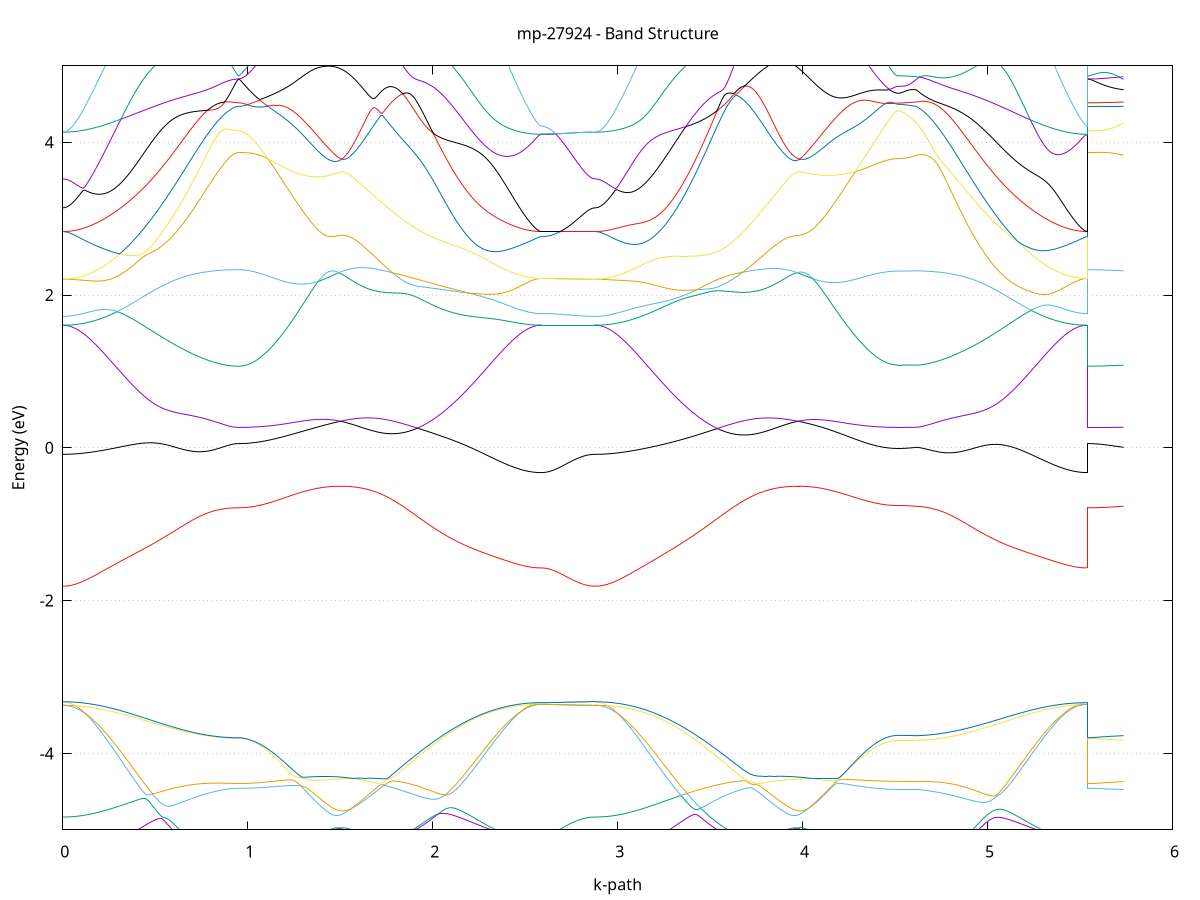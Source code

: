 set title 'mp-27924 - Band Structure'
set xlabel 'k-path'
set ylabel 'Energy (eV)'
set grid y
set yrange [-5:5]
set terminal png size 800,600
set output 'mp-27924_bands_gnuplot.png'
plot '-' using 1:2 with lines notitle, '-' using 1:2 with lines notitle, '-' using 1:2 with lines notitle, '-' using 1:2 with lines notitle, '-' using 1:2 with lines notitle, '-' using 1:2 with lines notitle, '-' using 1:2 with lines notitle, '-' using 1:2 with lines notitle, '-' using 1:2 with lines notitle, '-' using 1:2 with lines notitle, '-' using 1:2 with lines notitle, '-' using 1:2 with lines notitle, '-' using 1:2 with lines notitle, '-' using 1:2 with lines notitle, '-' using 1:2 with lines notitle, '-' using 1:2 with lines notitle, '-' using 1:2 with lines notitle, '-' using 1:2 with lines notitle, '-' using 1:2 with lines notitle, '-' using 1:2 with lines notitle, '-' using 1:2 with lines notitle, '-' using 1:2 with lines notitle, '-' using 1:2 with lines notitle, '-' using 1:2 with lines notitle, '-' using 1:2 with lines notitle, '-' using 1:2 with lines notitle, '-' using 1:2 with lines notitle, '-' using 1:2 with lines notitle, '-' using 1:2 with lines notitle, '-' using 1:2 with lines notitle, '-' using 1:2 with lines notitle, '-' using 1:2 with lines notitle, '-' using 1:2 with lines notitle, '-' using 1:2 with lines notitle, '-' using 1:2 with lines notitle, '-' using 1:2 with lines notitle, '-' using 1:2 with lines notitle, '-' using 1:2 with lines notitle, '-' using 1:2 with lines notitle, '-' using 1:2 with lines notitle, '-' using 1:2 with lines notitle, '-' using 1:2 with lines notitle, '-' using 1:2 with lines notitle, '-' using 1:2 with lines notitle, '-' using 1:2 with lines notitle, '-' using 1:2 with lines notitle, '-' using 1:2 with lines notitle, '-' using 1:2 with lines notitle, '-' using 1:2 with lines notitle, '-' using 1:2 with lines notitle, '-' using 1:2 with lines notitle, '-' using 1:2 with lines notitle, '-' using 1:2 with lines notitle, '-' using 1:2 with lines notitle, '-' using 1:2 with lines notitle, '-' using 1:2 with lines notitle, '-' using 1:2 with lines notitle, '-' using 1:2 with lines notitle, '-' using 1:2 with lines notitle, '-' using 1:2 with lines notitle, '-' using 1:2 with lines notitle, '-' using 1:2 with lines notitle, '-' using 1:2 with lines notitle, '-' using 1:2 with lines notitle
0.000000 -23.187163
0.009897 -23.187063
0.019795 -23.186963
0.029692 -23.186763
0.039590 -23.186563
0.049487 -23.186263
0.059384 -23.185863
0.069282 -23.185463
0.079179 -23.184963
0.089076 -23.184363
0.098974 -23.183663
0.108871 -23.182963
0.118769 -23.182163
0.128666 -23.181363
0.138563 -23.180463
0.148461 -23.179463
0.158358 -23.178463
0.168256 -23.177363
0.178153 -23.176263
0.188050 -23.175063
0.197948 -23.173763
0.207845 -23.172463
0.217742 -23.171163
0.227640 -23.169763
0.237537 -23.168263
0.247435 -23.166763
0.257332 -23.165263
0.267229 -23.163663
0.277127 -23.162063
0.287024 -23.160363
0.296922 -23.158763
0.306819 -23.156963
0.316716 -23.155263
0.326614 -23.153463
0.336511 -23.151763
0.346408 -23.149963
0.356306 -23.148163
0.366203 -23.146363
0.376101 -23.144563
0.385998 -23.142763
0.395895 -23.141063
0.405793 -23.139263
0.415690 -23.137563
0.425587 -23.135863
0.435485 -23.134263
0.445382 -23.132663
0.455280 -23.131163
0.465177 -23.129763
0.475074 -23.128463
0.484972 -23.127263
0.494869 -23.126163
0.504767 -23.125163
0.514664 -23.124363
0.524561 -23.123663
0.534459 -23.123263
0.544356 -23.122963
0.554253 -23.122863
0.564151 -23.123063
0.574048 -23.123463
0.583946 -23.124063
0.593843 -23.124963
0.603740 -23.126263
0.613638 -23.127763
0.623535 -23.129563
0.633433 -23.131763
0.643330 -23.134163
0.653227 -23.136763
0.663125 -23.139563
0.673022 -23.142363
0.682919 -23.145263
0.692817 -23.148063
0.702714 -23.150963
0.712612 -23.153663
0.722509 -23.156463
0.732406 -23.159063
0.742304 -23.161563
0.752201 -23.164063
0.762099 -23.166363
0.771996 -23.168663
0.781893 -23.170763
0.791791 -23.172763
0.801688 -23.174763
0.811585 -23.176563
0.821483 -23.178263
0.831380 -23.179763
0.841278 -23.181263
0.851175 -23.182563
0.861072 -23.183763
0.870970 -23.184863
0.880867 -23.185763
0.890765 -23.186663
0.900662 -23.187363
0.910559 -23.187963
0.920457 -23.188363
0.930354 -23.188663
0.940251 -23.188863
0.950149 -23.188963
0.950149 -23.188963
0.960127 -23.188963
0.970105 -23.188863
0.980084 -23.188663
0.990062 -23.188463
1.000040 -23.188163
1.010019 -23.187763
1.019997 -23.187363
1.029975 -23.186863
1.039953 -23.186363
1.049932 -23.185763
1.059910 -23.185063
1.069888 -23.184363
1.079867 -23.183563
1.089845 -23.182763
1.099823 -23.181863
1.109801 -23.180863
1.119780 -23.179863
1.129758 -23.178763
1.139736 -23.177663
1.149715 -23.176463
1.159693 -23.175263
1.169671 -23.173963
1.179649 -23.172563
1.189628 -23.171163
1.199606 -23.169763
1.209584 -23.168263
1.219563 -23.166763
1.229541 -23.165163
1.239519 -23.163563
1.249498 -23.161863
1.259476 -23.160163
1.269454 -23.158363
1.279432 -23.156563
1.289411 -23.154763
1.299389 -23.152863
1.309367 -23.151063
1.319346 -23.149163
1.329324 -23.147163
1.339302 -23.145263
1.349280 -23.143263
1.359259 -23.141263
1.369237 -23.139263
1.379215 -23.137263
1.389194 -23.135363
1.399172 -23.133363
1.409150 -23.131463
1.419128 -23.129563
1.429107 -23.127763
1.439085 -23.126063
1.449063 -23.124563
1.459042 -23.123163
1.469020 -23.122063
1.478998 -23.121163
1.488976 -23.120763
1.498955 -23.120663
1.508933 -23.120963
1.518911 -23.121563
1.518911 -23.121563
1.528896 -23.122463
1.538880 -23.123463
1.548864 -23.124663
1.558848 -23.125863
1.568833 -23.127063
1.578817 -23.128263
1.588801 -23.129363
1.598785 -23.130463
1.608770 -23.131463
1.618754 -23.132363
1.628738 -23.133163
1.638722 -23.133863
1.648707 -23.134463
1.658691 -23.134963
1.668675 -23.135263
1.678659 -23.135563
1.688644 -23.135663
1.698628 -23.135663
1.708612 -23.135563
1.718596 -23.135363
1.728581 -23.135063
1.738565 -23.134563
1.748549 -23.134063
1.758533 -23.133363
1.768518 -23.132563
1.778502 -23.131763
1.788486 -23.130763
1.798470 -23.129763
1.808455 -23.128663
1.818439 -23.127463
1.828423 -23.126263
1.838408 -23.124963
1.848392 -23.123663
1.858376 -23.122363
1.868360 -23.121063
1.878345 -23.119763
1.888329 -23.118563
1.898313 -23.117363
1.908297 -23.116263
1.918282 -23.115163
1.928266 -23.114263
1.938250 -23.113563
1.948234 -23.112963
1.958219 -23.112463
1.968203 -23.112263
1.978187 -23.112163
1.988171 -23.112163
1.998156 -23.112463
2.008140 -23.112863
2.018124 -23.113463
2.028108 -23.114263
2.038093 -23.115163
2.048077 -23.116163
2.058061 -23.117363
2.068045 -23.118663
2.078030 -23.119963
2.088014 -23.121463
2.097998 -23.122963
2.107982 -23.124663
2.117967 -23.126363
2.127951 -23.128063
2.137935 -23.129863
2.147919 -23.131663
2.157904 -23.133463
2.167888 -23.135363
2.177872 -23.137263
2.187856 -23.139163
2.197841 -23.141063
2.207825 -23.142963
2.217809 -23.144863
2.227793 -23.146763
2.237778 -23.148663
2.247762 -23.150563
2.257746 -23.152463
2.267730 -23.154263
2.277715 -23.156063
2.287699 -23.157863
2.297683 -23.159563
2.307667 -23.161263
2.317652 -23.162963
2.327636 -23.164563
2.337620 -23.166163
2.347604 -23.167763
2.357589 -23.169263
2.367573 -23.170663
2.377557 -23.172063
2.387542 -23.173363
2.397526 -23.174663
2.407510 -23.175863
2.417494 -23.177063
2.427479 -23.178163
2.437463 -23.179263
2.447447 -23.180263
2.457431 -23.181163
2.467416 -23.182063
2.477400 -23.182863
2.487384 -23.183563
2.497368 -23.184263
2.507353 -23.184863
2.517337 -23.185363
2.527321 -23.185763
2.537305 -23.186163
2.547290 -23.186463
2.557274 -23.186763
2.567258 -23.186963
2.577242 -23.187063
2.587227 -23.187063
2.587227 -23.187063
2.596944 -23.187063
2.606660 -23.187063
2.616377 -23.187063
2.626094 -23.187063
2.635811 -23.187063
2.645528 -23.187063
2.655245 -23.187063
2.664962 -23.187063
2.674679 -23.187063
2.684396 -23.187063
2.694113 -23.187063
2.703829 -23.187063
2.713546 -23.187063
2.723263 -23.187063
2.732980 -23.187063
2.742697 -23.187063
2.752414 -23.187063
2.762131 -23.187063
2.771848 -23.187063
2.781565 -23.187063
2.791282 -23.187063
2.800998 -23.187063
2.810715 -23.187063
2.820432 -23.187063
2.830149 -23.187163
2.839866 -23.187163
2.849583 -23.187163
2.859300 -23.187163
2.869017 -23.187163
2.878734 -23.187163
2.878734 -23.187163
2.888670 -23.187063
2.898606 -23.186963
2.908542 -23.186763
2.918479 -23.186563
2.928415 -23.186263
2.938351 -23.185863
2.948287 -23.185363
2.958223 -23.184863
2.968160 -23.184263
2.978096 -23.183663
2.988032 -23.182863
2.997968 -23.182163
3.007905 -23.181263
3.017841 -23.180363
3.027777 -23.179363
3.037713 -23.178363
3.047649 -23.177263
3.057586 -23.176063
3.067522 -23.174863
3.077458 -23.173563
3.087394 -23.172263
3.097330 -23.170863
3.107267 -23.169463
3.117203 -23.167963
3.127139 -23.166363
3.137075 -23.164863
3.147012 -23.163163
3.156948 -23.161563
3.166884 -23.159863
3.176820 -23.158163
3.186756 -23.156363
3.196693 -23.154563
3.206629 -23.152763
3.216565 -23.150863
3.226501 -23.149063
3.236438 -23.147163
3.246374 -23.145263
3.256310 -23.143363
3.266246 -23.141463
3.276182 -23.139563
3.286119 -23.137663
3.296055 -23.135763
3.305991 -23.133963
3.315927 -23.132063
3.325863 -23.130263
3.335800 -23.128463
3.345736 -23.126763
3.355672 -23.125063
3.365608 -23.123363
3.375545 -23.121863
3.385481 -23.120363
3.395417 -23.118963
3.405353 -23.117663
3.415289 -23.116463
3.425226 -23.115363
3.435162 -23.114463
3.445098 -23.113663
3.455034 -23.113063
3.464971 -23.112563
3.474907 -23.112263
3.484843 -23.112163
3.494779 -23.112163
3.504715 -23.112363
3.514652 -23.112763
3.524588 -23.113363
3.534524 -23.114063
3.544460 -23.114863
3.554396 -23.115863
3.564333 -23.116963
3.574269 -23.118063
3.584205 -23.119363
3.594141 -23.120563
3.604078 -23.121863
3.614014 -23.123163
3.623950 -23.124463
3.633886 -23.125763
3.643822 -23.127063
3.653759 -23.128163
3.663695 -23.129363
3.673631 -23.130363
3.683567 -23.131363
3.693504 -23.132263
3.703440 -23.133063
3.713376 -23.133763
3.723312 -23.134363
3.733248 -23.134863
3.743185 -23.135263
3.753121 -23.135463
3.763057 -23.135663
3.772993 -23.135663
3.782929 -23.135563
3.792866 -23.135363
3.802802 -23.135063
3.812738 -23.134663
3.822674 -23.134163
3.832611 -23.133463
3.842547 -23.132763
3.852483 -23.131863
3.862419 -23.130963
3.872355 -23.129863
3.882292 -23.128763
3.892228 -23.127663
3.902164 -23.126463
3.912100 -23.125263
3.922037 -23.124063
3.931973 -23.122963
3.941909 -23.122063
3.951845 -23.121263
3.961781 -23.120763
3.971718 -23.120663
3.981654 -23.120863
3.981654 -23.120863
3.991546 -23.121563
4.001437 -23.122463
4.011329 -23.123763
4.021221 -23.125163
4.031113 -23.126763
4.041005 -23.128563
4.050896 -23.130363
4.060788 -23.132263
4.070680 -23.134163
4.080572 -23.136063
4.090464 -23.138063
4.100356 -23.140063
4.110247 -23.141963
4.120139 -23.143963
4.130031 -23.145863
4.139923 -23.147863
4.149815 -23.149763
4.159706 -23.151663
4.169598 -23.153463
4.179490 -23.155263
4.189382 -23.157063
4.199274 -23.158863
4.209165 -23.160563
4.219057 -23.162263
4.228949 -23.163963
4.238841 -23.165563
4.248733 -23.167063
4.258624 -23.168563
4.268516 -23.170063
4.278408 -23.171463
4.288300 -23.172863
4.298192 -23.174163
4.308083 -23.175463
4.317975 -23.176663
4.327867 -23.177863
4.337759 -23.178963
4.347651 -23.180063
4.357542 -23.181063
4.367434 -23.181963
4.377326 -23.182863
4.387218 -23.183663
4.397110 -23.184463
4.407002 -23.185163
4.416893 -23.185863
4.426785 -23.186363
4.436677 -23.186963
4.446569 -23.187363
4.456461 -23.187763
4.466352 -23.188163
4.476244 -23.188463
4.486136 -23.188663
4.496028 -23.188863
4.505920 -23.188863
4.515811 -23.188963
4.515811 -23.188963
4.525732 -23.188963
4.535652 -23.188963
4.545572 -23.188963
4.555492 -23.188863
4.565412 -23.188863
4.575332 -23.188863
4.585253 -23.188763
4.595173 -23.188763
4.605093 -23.188763
4.615013 -23.188663
4.615013 -23.188663
4.624961 -23.188363
4.634910 -23.187863
4.644858 -23.187263
4.654806 -23.186563
4.664754 -23.185763
4.674703 -23.184763
4.684651 -23.183663
4.694599 -23.182463
4.704547 -23.181063
4.714496 -23.179563
4.724444 -23.177963
4.734392 -23.176263
4.744340 -23.174463
4.754289 -23.172463
4.764237 -23.170363
4.774185 -23.168163
4.784134 -23.165863
4.794082 -23.163563
4.804030 -23.161063
4.813978 -23.158463
4.823927 -23.155763
4.833875 -23.152963
4.843823 -23.150163
4.853771 -23.147363
4.863720 -23.144463
4.873668 -23.141563
4.883616 -23.138663
4.893564 -23.135963
4.903513 -23.133363
4.913461 -23.130963
4.923409 -23.128863
4.933357 -23.127163
4.943306 -23.125763
4.953254 -23.124563
4.963202 -23.123763
4.973150 -23.123263
4.983099 -23.122963
4.993047 -23.122863
5.002995 -23.123063
5.012944 -23.123363
5.022892 -23.123963
5.032840 -23.124663
5.042788 -23.125563
5.052737 -23.126663
5.062685 -23.127763
5.072633 -23.129063
5.082581 -23.130463
5.092530 -23.131963
5.102478 -23.133463
5.112426 -23.135163
5.122374 -23.136763
5.132323 -23.138463
5.142271 -23.140263
5.152219 -23.142063
5.162167 -23.143863
5.172116 -23.145663
5.182064 -23.147463
5.192012 -23.149263
5.201960 -23.151063
5.211909 -23.152863
5.221857 -23.154663
5.231805 -23.156363
5.241754 -23.158163
5.251702 -23.159863
5.261650 -23.161563
5.271598 -23.163163
5.281547 -23.164763
5.291495 -23.166363
5.301443 -23.167863
5.311391 -23.169363
5.321340 -23.170763
5.331288 -23.172163
5.341236 -23.173463
5.351184 -23.174763
5.361133 -23.175963
5.371081 -23.177163
5.381029 -23.178263
5.390977 -23.179263
5.400926 -23.180263
5.410874 -23.181163
5.420822 -23.182063
5.430770 -23.182863
5.440719 -23.183563
5.450667 -23.184263
5.460615 -23.184863
5.470563 -23.185363
5.480512 -23.185763
5.490460 -23.186163
5.500408 -23.186463
5.510357 -23.186763
5.520305 -23.186963
5.530253 -23.187063
5.540201 -23.187063
5.540201 -23.188963
5.549969 -23.188963
5.559738 -23.188963
5.569506 -23.188963
5.579274 -23.188963
5.589042 -23.188963
5.598810 -23.188963
5.608578 -23.188863
5.618346 -23.188863
5.628114 -23.188863
5.637882 -23.188863
5.647651 -23.188863
5.657419 -23.188863
5.667187 -23.188863
5.676955 -23.188863
5.686723 -23.188763
5.696491 -23.188763
5.706259 -23.188763
5.716027 -23.188763
5.725796 -23.188663
5.735564 -23.188663
e
0.000000 -22.896663
0.009897 -22.896863
0.019795 -22.897463
0.029692 -22.898363
0.039590 -22.899563
0.049487 -22.901063
0.059384 -22.902863
0.069282 -22.904763
0.079179 -22.906963
0.089076 -22.909263
0.098974 -22.911663
0.108871 -22.914263
0.118769 -22.916863
0.128666 -22.919663
0.138563 -22.922563
0.148461 -22.925663
0.158358 -22.928763
0.168256 -22.931863
0.178153 -22.935163
0.188050 -22.938563
0.197948 -22.942063
0.207845 -22.945563
0.217742 -22.949163
0.227640 -22.952863
0.237537 -22.956563
0.247435 -22.960363
0.257332 -22.964263
0.267229 -22.968163
0.277127 -22.972163
0.287024 -22.976263
0.296922 -22.980363
0.306819 -22.984563
0.316716 -22.988763
0.326614 -22.992963
0.336511 -22.997263
0.346408 -23.001563
0.356306 -23.005863
0.366203 -23.010263
0.376101 -23.014663
0.385998 -23.019063
0.395895 -23.023463
0.405793 -23.027963
0.415690 -23.032363
0.425587 -23.036863
0.435485 -23.041263
0.445382 -23.045663
0.455280 -23.050163
0.465177 -23.054563
0.475074 -23.058963
0.484972 -23.063363
0.494869 -23.067663
0.504767 -23.071963
0.514664 -23.076263
0.524561 -23.080463
0.534459 -23.084663
0.544356 -23.088763
0.554253 -23.092763
0.564151 -23.096663
0.574048 -23.100563
0.583946 -23.104263
0.593843 -23.107863
0.603740 -23.111363
0.613638 -23.114563
0.623535 -23.117663
0.633433 -23.120463
0.643330 -23.123163
0.653227 -23.125663
0.663125 -23.128063
0.673022 -23.130363
0.682919 -23.132663
0.692817 -23.134963
0.702714 -23.137263
0.712612 -23.139463
0.722509 -23.141763
0.732406 -23.143963
0.742304 -23.146163
0.752201 -23.148363
0.762099 -23.150463
0.771996 -23.152463
0.781893 -23.154463
0.791791 -23.156363
0.801688 -23.158163
0.811585 -23.159963
0.821483 -23.161563
0.831380 -23.163163
0.841278 -23.164563
0.851175 -23.165963
0.861072 -23.167163
0.870970 -23.168263
0.880867 -23.169263
0.890765 -23.170063
0.900662 -23.170863
0.910559 -23.171463
0.920457 -23.171863
0.930354 -23.172263
0.940251 -23.172463
0.950149 -23.172463
0.950149 -23.172463
0.960127 -23.172463
0.970105 -23.172363
0.980084 -23.172163
0.990062 -23.171863
1.000040 -23.171463
1.010019 -23.171063
1.019997 -23.170463
1.029975 -23.169863
1.039953 -23.169163
1.049932 -23.168363
1.059910 -23.167563
1.069888 -23.166563
1.079867 -23.165563
1.089845 -23.164463
1.099823 -23.163363
1.109801 -23.162063
1.119780 -23.160763
1.129758 -23.159363
1.139736 -23.157963
1.149715 -23.156463
1.159693 -23.154863
1.169671 -23.153163
1.179649 -23.151463
1.189628 -23.149663
1.199606 -23.147863
1.209584 -23.145963
1.219563 -23.144063
1.229541 -23.142063
1.239519 -23.139963
1.249498 -23.137863
1.259476 -23.135763
1.269454 -23.133663
1.279432 -23.131463
1.289411 -23.129263
1.299389 -23.126963
1.309367 -23.124763
1.319346 -23.122463
1.329324 -23.120263
1.339302 -23.117963
1.349280 -23.115763
1.359259 -23.113463
1.369237 -23.111363
1.379215 -23.109163
1.389194 -23.107163
1.399172 -23.105163
1.409150 -23.103263
1.419128 -23.101563
1.429107 -23.099963
1.439085 -23.098463
1.449063 -23.097163
1.459042 -23.096063
1.469020 -23.095263
1.478998 -23.094663
1.488976 -23.094263
1.498955 -23.094163
1.508933 -23.094163
1.518911 -23.094563
1.518911 -23.094563
1.528896 -23.095063
1.538880 -23.095763
1.548864 -23.096663
1.558848 -23.097763
1.568833 -23.098863
1.578817 -23.100163
1.588801 -23.101463
1.598785 -23.102763
1.608770 -23.104163
1.618754 -23.105563
1.628738 -23.106863
1.638722 -23.108163
1.648707 -23.109463
1.658691 -23.110763
1.668675 -23.111863
1.678659 -23.112963
1.688644 -23.113963
1.698628 -23.114863
1.708612 -23.115663
1.718596 -23.116363
1.728581 -23.117063
1.738565 -23.117463
1.748549 -23.117863
1.758533 -23.118163
1.768518 -23.118263
1.778502 -23.118263
1.788486 -23.118163
1.798470 -23.117963
1.808455 -23.117563
1.818439 -23.117063
1.828423 -23.116463
1.838408 -23.115663
1.848392 -23.114763
1.858376 -23.113763
1.868360 -23.112563
1.878345 -23.111263
1.888329 -23.109863
1.898313 -23.108363
1.908297 -23.106663
1.918282 -23.104863
1.928266 -23.102963
1.938250 -23.100963
1.948234 -23.098763
1.958219 -23.096463
1.968203 -23.094063
1.978187 -23.091663
1.988171 -23.089063
1.998156 -23.086263
2.008140 -23.083463
2.018124 -23.080563
2.028108 -23.077563
2.038093 -23.074463
2.048077 -23.071363
2.058061 -23.068063
2.068045 -23.064763
2.078030 -23.061263
2.088014 -23.057863
2.097998 -23.054263
2.107982 -23.050663
2.117967 -23.046963
2.127951 -23.043263
2.137935 -23.039463
2.147919 -23.035663
2.157904 -23.031763
2.167888 -23.027863
2.177872 -23.023963
2.187856 -23.019963
2.197841 -23.016063
2.207825 -23.012063
2.217809 -23.008063
2.227793 -23.004063
2.237778 -22.999963
2.247762 -22.995963
2.257746 -22.991963
2.267730 -22.987963
2.277715 -22.984063
2.287699 -22.980063
2.297683 -22.976163
2.307667 -22.972263
2.317652 -22.968363
2.327636 -22.964563
2.337620 -22.960763
2.347604 -22.957063
2.357589 -22.953363
2.367573 -22.949663
2.377557 -22.946163
2.387542 -22.942663
2.397526 -22.939163
2.407510 -22.935763
2.417494 -22.932563
2.427479 -22.929263
2.437463 -22.926163
2.447447 -22.923163
2.457431 -22.920163
2.467416 -22.917363
2.477400 -22.914663
2.487384 -22.912063
2.497368 -22.909563
2.507353 -22.907163
2.517337 -22.905063
2.527321 -22.903063
2.537305 -22.901263
2.547290 -22.899763
2.557274 -22.898463
2.567258 -22.897563
2.577242 -22.896963
2.587227 -22.896763
2.587227 -22.896763
2.596944 -22.896763
2.606660 -22.896763
2.616377 -22.896763
2.626094 -22.896763
2.635811 -22.896763
2.645528 -22.896763
2.655245 -22.896763
2.664962 -22.896763
2.674679 -22.896763
2.684396 -22.896763
2.694113 -22.896763
2.703829 -22.896763
2.713546 -22.896763
2.723263 -22.896763
2.732980 -22.896763
2.742697 -22.896763
2.752414 -22.896663
2.762131 -22.896663
2.771848 -22.896663
2.781565 -22.896663
2.791282 -22.896663
2.800998 -22.896663
2.810715 -22.896663
2.820432 -22.896663
2.830149 -22.896663
2.839866 -22.896663
2.849583 -22.896663
2.859300 -22.896663
2.869017 -22.896663
2.878734 -22.896663
2.878734 -22.896663
2.888670 -22.896863
2.898606 -22.897463
2.908542 -22.898363
2.918479 -22.899663
2.928415 -22.901163
2.938351 -22.902963
2.948287 -22.904963
2.958223 -22.907063
2.968160 -22.909363
2.978096 -22.911863
2.988032 -22.914463
2.997968 -22.917163
3.007905 -22.919963
3.017841 -22.922863
3.027777 -22.925963
3.037713 -22.929063
3.047649 -22.932263
3.057586 -22.935463
3.067522 -22.938863
3.077458 -22.942263
3.087394 -22.945763
3.097330 -22.949263
3.107267 -22.952863
3.117203 -22.956563
3.127139 -22.960263
3.137075 -22.964063
3.147012 -22.967863
3.156948 -22.971663
3.166884 -22.975563
3.176820 -22.979463
3.186756 -22.983363
3.196693 -22.987363
3.206629 -22.991363
3.216565 -22.995263
3.226501 -22.999263
3.236438 -23.003263
3.246374 -23.007263
3.256310 -23.011263
3.266246 -23.015263
3.276182 -23.019163
3.286119 -23.023163
3.296055 -23.027063
3.305991 -23.030963
3.315927 -23.034763
3.325863 -23.038663
3.335800 -23.042363
3.345736 -23.046063
3.355672 -23.049763
3.365608 -23.053363
3.375545 -23.056963
3.385481 -23.060463
3.395417 -23.063863
3.405353 -23.067163
3.415289 -23.070463
3.425226 -23.073663
3.435162 -23.076763
3.445098 -23.079763
3.455034 -23.082663
3.464971 -23.085463
3.474907 -23.088263
3.484843 -23.090863
3.494779 -23.093363
3.504715 -23.095763
3.514652 -23.098063
3.524588 -23.100263
3.534524 -23.102263
3.544460 -23.104263
3.554396 -23.106063
3.564333 -23.107763
3.574269 -23.109363
3.584205 -23.110763
3.594141 -23.112163
3.604078 -23.113363
3.614014 -23.114363
3.623950 -23.115363
3.633886 -23.116163
3.643822 -23.116863
3.653759 -23.117363
3.663695 -23.117763
3.673631 -23.118063
3.683567 -23.118263
3.693504 -23.118263
3.703440 -23.118163
3.713376 -23.117963
3.723312 -23.117663
3.733248 -23.117263
3.743185 -23.116663
3.753121 -23.115963
3.763057 -23.115263
3.772993 -23.114363
3.782929 -23.113363
3.792866 -23.112363
3.802802 -23.111263
3.812738 -23.110063
3.822674 -23.108763
3.832611 -23.107463
3.842547 -23.106163
3.852483 -23.104763
3.862419 -23.103463
3.872355 -23.102063
3.882292 -23.100763
3.892228 -23.099463
3.902164 -23.098263
3.912100 -23.097163
3.922037 -23.096263
3.931973 -23.095363
3.941909 -23.094763
3.951845 -23.094363
3.961781 -23.094163
3.971718 -23.094163
3.981654 -23.094363
3.981654 -23.094363
3.991546 -23.094863
4.001437 -23.095563
4.011329 -23.096563
4.021221 -23.097763
4.031113 -23.099063
4.041005 -23.100563
4.050896 -23.102263
4.060788 -23.104063
4.070680 -23.105963
4.080572 -23.107963
4.090464 -23.109963
4.100356 -23.112163
4.110247 -23.114263
4.120139 -23.116463
4.130031 -23.118763
4.139923 -23.120963
4.149815 -23.123163
4.159706 -23.125463
4.169598 -23.127663
4.179490 -23.129863
4.189382 -23.132063
4.199274 -23.134263
4.209165 -23.136363
4.219057 -23.138463
4.228949 -23.140563
4.238841 -23.142563
4.248733 -23.144463
4.258624 -23.146363
4.268516 -23.148263
4.278408 -23.150063
4.288300 -23.151863
4.298192 -23.153463
4.308083 -23.155163
4.317975 -23.156663
4.327867 -23.158163
4.337759 -23.159663
4.347651 -23.160963
4.357542 -23.162263
4.367434 -23.163463
4.377326 -23.164663
4.387218 -23.165663
4.397110 -23.166663
4.407002 -23.167663
4.416893 -23.168463
4.426785 -23.169263
4.436677 -23.169863
4.446569 -23.170563
4.456461 -23.171063
4.466352 -23.171463
4.476244 -23.171863
4.486136 -23.172163
4.496028 -23.172363
4.505920 -23.172463
4.515811 -23.172463
4.515811 -23.172463
4.525732 -23.172463
4.535652 -23.172463
4.545572 -23.172463
4.555492 -23.172463
4.565412 -23.172463
4.575332 -23.172363
4.585253 -23.172363
4.595173 -23.172363
4.605093 -23.172263
4.615013 -23.172263
4.615013 -23.172263
4.624961 -23.171863
4.634910 -23.171363
4.644858 -23.170763
4.654806 -23.170063
4.664754 -23.169163
4.674703 -23.168163
4.684651 -23.167063
4.694599 -23.165763
4.704547 -23.164463
4.714496 -23.162963
4.724444 -23.161363
4.734392 -23.159663
4.744340 -23.157963
4.754289 -23.156063
4.764237 -23.154063
4.774185 -23.152063
4.784134 -23.149963
4.794082 -23.147863
4.804030 -23.145663
4.813978 -23.143463
4.823927 -23.141163
4.833875 -23.138863
4.843823 -23.136663
4.853771 -23.134363
4.863720 -23.131963
4.873668 -23.129663
4.883616 -23.127263
4.893564 -23.124863
4.903513 -23.122263
4.913461 -23.119563
4.923409 -23.116563
4.933357 -23.113463
4.943306 -23.110063
4.953254 -23.106563
4.963202 -23.102863
4.973150 -23.099063
4.983099 -23.095063
4.993047 -23.091063
5.002995 -23.086963
5.012944 -23.082763
5.022892 -23.078563
5.032840 -23.074263
5.042788 -23.069963
5.052737 -23.065563
5.062685 -23.061163
5.072633 -23.056763
5.082581 -23.052263
5.092530 -23.047763
5.102478 -23.043363
5.112426 -23.038863
5.122374 -23.034363
5.132323 -23.029863
5.142271 -23.025363
5.152219 -23.020863
5.162167 -23.016463
5.172116 -23.011963
5.182064 -23.007563
5.192012 -23.003163
5.201960 -22.998763
5.211909 -22.994463
5.221857 -22.990163
5.231805 -22.985863
5.241754 -22.981663
5.251702 -22.977563
5.261650 -22.973463
5.271598 -22.969363
5.281547 -22.965363
5.291495 -22.961463
5.301443 -22.957563
5.311391 -22.953763
5.321340 -22.950063
5.331288 -22.946363
5.341236 -22.942763
5.351184 -22.939263
5.361133 -22.935863
5.371081 -22.932563
5.381029 -22.929263
5.390977 -22.926163
5.400926 -22.923063
5.410874 -22.920163
5.420822 -22.917263
5.430770 -22.914563
5.440719 -22.911963
5.450667 -22.909463
5.460615 -22.907163
5.470563 -22.904963
5.480512 -22.902963
5.490460 -22.901263
5.500408 -22.899663
5.510357 -22.898463
5.520305 -22.897563
5.530253 -22.896963
5.540201 -22.896763
5.540201 -23.172463
5.549969 -23.172463
5.559738 -23.172463
5.569506 -23.172463
5.579274 -23.172463
5.589042 -23.172463
5.598810 -23.172463
5.608578 -23.172463
5.618346 -23.172463
5.628114 -23.172463
5.637882 -23.172463
5.647651 -23.172463
5.657419 -23.172363
5.667187 -23.172363
5.676955 -23.172363
5.686723 -23.172363
5.696491 -23.172363
5.706259 -23.172263
5.716027 -23.172263
5.725796 -23.172263
5.735564 -23.172263
e
0.000000 -22.869163
0.009897 -22.869163
0.019795 -22.869263
0.029692 -22.869363
0.039590 -22.869563
0.049487 -22.869763
0.059384 -22.870063
0.069282 -22.870363
0.079179 -22.870663
0.089076 -22.871063
0.098974 -22.871563
0.108871 -22.872063
0.118769 -22.872563
0.128666 -22.873163
0.138563 -22.873763
0.148461 -22.874363
0.158358 -22.875063
0.168256 -22.875863
0.178153 -22.876563
0.188050 -22.877463
0.197948 -22.878263
0.207845 -22.879163
0.217742 -22.880063
0.227640 -22.881063
0.237537 -22.881963
0.247435 -22.882963
0.257332 -22.884063
0.267229 -22.885163
0.277127 -22.886263
0.287024 -22.887363
0.296922 -22.888463
0.306819 -22.889663
0.316716 -22.891363
0.326614 -22.895463
0.336511 -22.899563
0.346408 -22.903763
0.356306 -22.908063
0.366203 -22.912263
0.376101 -22.916563
0.385998 -22.920863
0.395895 -22.925063
0.405793 -22.929363
0.415690 -22.933563
0.425587 -22.937663
0.435485 -22.941763
0.445382 -22.945863
0.455280 -22.949763
0.465177 -22.953563
0.475074 -22.957363
0.484972 -22.960863
0.494869 -22.964363
0.504767 -22.967663
0.514664 -22.970663
0.524561 -22.973563
0.534459 -22.976263
0.544356 -22.978763
0.554253 -22.980963
0.564151 -22.982863
0.574048 -22.984563
0.583946 -22.985963
0.593843 -22.987163
0.603740 -22.988063
0.613638 -22.988663
0.623535 -22.988963
0.633433 -22.989163
0.643330 -22.988963
0.653227 -22.988663
0.663125 -22.988063
0.673022 -22.987363
0.682919 -22.986463
0.692817 -22.985363
0.702714 -22.984163
0.712612 -22.982763
0.722509 -22.981263
0.732406 -22.979763
0.742304 -22.978163
0.752201 -22.976463
0.762099 -22.974663
0.771996 -22.972863
0.781893 -22.971063
0.791791 -22.969263
0.801688 -22.967363
0.811585 -22.965563
0.821483 -22.963763
0.831380 -22.961963
0.841278 -22.960263
0.851175 -22.958563
0.861072 -22.956963
0.870970 -22.955463
0.880867 -22.954163
0.890765 -22.952863
0.900662 -22.951763
0.910559 -22.951563
0.920457 -22.951663
0.930354 -22.951763
0.940251 -22.951863
0.950149 -22.951863
0.950149 -22.951863
0.960127 -22.952063
0.970105 -22.952463
0.980084 -22.953063
0.990062 -22.953963
1.000040 -22.955163
1.010019 -22.956563
1.019997 -22.958063
1.029975 -22.959863
1.039953 -22.961863
1.049932 -22.963963
1.059910 -22.966263
1.069888 -22.968663
1.079867 -22.971163
1.089845 -22.973863
1.099823 -22.976563
1.109801 -22.979463
1.119780 -22.982363
1.129758 -22.985363
1.139736 -22.988463
1.149715 -22.991663
1.159693 -22.994863
1.169671 -22.998163
1.179649 -23.001463
1.189628 -23.004863
1.199606 -23.008263
1.209584 -23.011663
1.219563 -23.015163
1.229541 -23.018663
1.239519 -23.022163
1.249498 -23.025763
1.259476 -23.029263
1.269454 -23.032763
1.279432 -23.036363
1.289411 -23.039863
1.299389 -23.043363
1.309367 -23.046863
1.319346 -23.050263
1.329324 -23.053763
1.339302 -23.057063
1.349280 -23.060463
1.359259 -23.063763
1.369237 -23.066963
1.379215 -23.070063
1.389194 -23.073163
1.399172 -23.076063
1.409150 -23.078963
1.419128 -23.081663
1.429107 -23.084163
1.439085 -23.086563
1.449063 -23.088763
1.459042 -23.090563
1.469020 -23.092163
1.478998 -23.093263
1.488976 -23.093963
1.498955 -23.094063
1.508933 -23.093863
1.518911 -23.093163
1.518911 -23.093163
1.528896 -23.092063
1.538880 -23.090763
1.548864 -23.089263
1.558848 -23.087563
1.568833 -23.085763
1.578817 -23.083863
1.588801 -23.081963
1.598785 -23.080063
1.608770 -23.078163
1.618754 -23.076163
1.628738 -23.074263
1.638722 -23.072263
1.648707 -23.070363
1.658691 -23.068463
1.668675 -23.066663
1.678659 -23.064863
1.688644 -23.063063
1.698628 -23.061363
1.708612 -23.059763
1.718596 -23.058163
1.728581 -23.056563
1.738565 -23.055163
1.748549 -23.053763
1.758533 -23.052363
1.768518 -23.051063
1.778502 -23.049863
1.788486 -23.048763
1.798470 -23.047663
1.808455 -23.046663
1.818439 -23.045663
1.828423 -23.044763
1.838408 -23.043863
1.848392 -23.042963
1.858376 -23.042063
1.868360 -23.041263
1.878345 -23.040263
1.888329 -23.039363
1.898313 -23.038363
1.908297 -23.037163
1.918282 -23.035963
1.928266 -23.034663
1.938250 -23.033163
1.948234 -23.031463
1.958219 -23.029663
1.968203 -23.027563
1.978187 -23.025363
1.988171 -23.022963
1.998156 -23.020263
2.008140 -23.017463
2.018124 -23.014463
2.028108 -23.011263
2.038093 -23.007863
2.048077 -23.004363
2.058061 -23.000663
2.068045 -22.996863
2.078030 -22.992863
2.088014 -22.988863
2.097998 -22.984663
2.107982 -22.980463
2.117967 -22.976163
2.127951 -22.971863
2.137935 -22.967463
2.147919 -22.962963
2.157904 -22.958563
2.167888 -22.954063
2.177872 -22.949563
2.187856 -22.945163
2.197841 -22.940663
2.207825 -22.936363
2.217809 -22.931963
2.227793 -22.927763
2.237778 -22.923563
2.247762 -22.919463
2.257746 -22.915563
2.267730 -22.911763
2.277715 -22.908063
2.287699 -22.904563
2.297683 -22.901363
2.307667 -22.898263
2.317652 -22.895363
2.327636 -22.892663
2.337620 -22.890263
2.347604 -22.887963
2.357589 -22.885963
2.367573 -22.884163
2.377557 -22.882463
2.387542 -22.880963
2.397526 -22.879563
2.407510 -22.878263
2.417494 -22.877163
2.427479 -22.876163
2.437463 -22.875163
2.447447 -22.874363
2.457431 -22.873563
2.467416 -22.872863
2.477400 -22.872263
2.487384 -22.871763
2.497368 -22.871263
2.507353 -22.870763
2.517337 -22.870363
2.527321 -22.870063
2.537305 -22.869763
2.547290 -22.869563
2.557274 -22.869363
2.567258 -22.869263
2.577242 -22.869163
2.587227 -22.869163
2.587227 -22.869163
2.596944 -22.869163
2.606660 -22.869163
2.616377 -22.869163
2.626094 -22.869163
2.635811 -22.869163
2.645528 -22.869163
2.655245 -22.869163
2.664962 -22.869163
2.674679 -22.869163
2.684396 -22.869163
2.694113 -22.869163
2.703829 -22.869163
2.713546 -22.869163
2.723263 -22.869163
2.732980 -22.869163
2.742697 -22.869163
2.752414 -22.869163
2.762131 -22.869163
2.771848 -22.869163
2.781565 -22.869163
2.791282 -22.869163
2.800998 -22.869163
2.810715 -22.869163
2.820432 -22.869163
2.830149 -22.869163
2.839866 -22.869163
2.849583 -22.869163
2.859300 -22.869163
2.869017 -22.869163
2.878734 -22.869163
2.878734 -22.869163
2.888670 -22.869163
2.898606 -22.869263
2.908542 -22.869363
2.918479 -22.869563
2.928415 -22.869763
2.938351 -22.870063
2.948287 -22.870363
2.958223 -22.870763
2.968160 -22.871163
2.978096 -22.871663
2.988032 -22.872263
2.997968 -22.872863
3.007905 -22.873563
3.017841 -22.874263
3.027777 -22.875163
3.037713 -22.876063
3.047649 -22.877063
3.057586 -22.878163
3.067522 -22.879463
3.077458 -22.880763
3.087394 -22.882263
3.097330 -22.883963
3.107267 -22.885763
3.117203 -22.887763
3.127139 -22.889963
3.137075 -22.892363
3.147012 -22.894963
3.156948 -22.897863
3.166884 -22.900863
3.176820 -22.904163
3.186756 -22.907563
3.196693 -22.911163
3.206629 -22.914963
3.216565 -22.918863
3.226501 -22.922863
3.236438 -22.926963
3.246374 -22.931263
3.256310 -22.935563
3.266246 -22.939863
3.276182 -22.944263
3.286119 -22.948663
3.296055 -22.953163
3.305991 -22.957563
3.315927 -22.962063
3.325863 -22.966463
3.335800 -22.970863
3.345736 -22.975163
3.355672 -22.979463
3.365608 -22.983763
3.375545 -22.987863
3.385481 -22.991963
3.395417 -22.995863
3.405353 -22.999663
3.415289 -23.003363
3.425226 -23.006963
3.435162 -23.010363
3.445098 -23.013563
3.455034 -23.016663
3.464971 -23.019563
3.474907 -23.022163
3.484843 -23.024663
3.494779 -23.026963
3.504715 -23.029063
3.514652 -23.030963
3.524588 -23.032663
3.534524 -23.034163
3.544460 -23.035563
3.554396 -23.036863
3.564333 -23.037963
3.574269 -23.039063
3.584205 -23.039963
3.594141 -23.040963
3.604078 -23.041763
3.614014 -23.042663
3.623950 -23.043563
3.633886 -23.044463
3.643822 -23.045363
3.653759 -23.046263
3.663695 -23.047263
3.673631 -23.048363
3.683567 -23.049463
3.693504 -23.050663
3.703440 -23.051863
3.713376 -23.053163
3.723312 -23.054563
3.733248 -23.055963
3.743185 -23.057463
3.753121 -23.059063
3.763057 -23.060663
3.772993 -23.062363
3.782929 -23.064063
3.792866 -23.065863
3.802802 -23.067663
3.812738 -23.069563
3.822674 -23.071363
3.832611 -23.073363
3.842547 -23.075263
3.852483 -23.077163
3.862419 -23.079163
3.872355 -23.081063
3.882292 -23.082963
3.892228 -23.084863
3.902164 -23.086663
3.912100 -23.088363
3.922037 -23.089963
3.931973 -23.091463
3.941909 -23.092663
3.951845 -23.093563
3.961781 -23.094063
3.971718 -23.094063
3.981654 -23.093663
3.981654 -23.093663
3.991546 -23.092763
4.001437 -23.091463
4.011329 -23.089763
4.021221 -23.087863
4.031113 -23.085563
4.041005 -23.083163
4.050896 -23.080563
4.060788 -23.077863
4.070680 -23.074963
4.080572 -23.071963
4.090464 -23.068863
4.100356 -23.065763
4.110247 -23.062563
4.120139 -23.059263
4.130031 -23.055963
4.139923 -23.052563
4.149815 -23.049163
4.159706 -23.045763
4.169598 -23.042263
4.179490 -23.038863
4.189382 -23.035363
4.199274 -23.031863
4.209165 -23.028363
4.219057 -23.024763
4.228949 -23.021363
4.238841 -23.017863
4.248733 -23.014363
4.258624 -23.010963
4.268516 -23.007563
4.278408 -23.004163
4.288300 -23.000763
4.298192 -22.997563
4.308083 -22.994263
4.317975 -22.991063
4.327867 -22.987963
4.337759 -22.984863
4.347651 -22.981963
4.357542 -22.979063
4.367434 -22.976163
4.377326 -22.973463
4.387218 -22.970863
4.397110 -22.968363
4.407002 -22.965963
4.416893 -22.963763
4.426785 -22.961663
4.436677 -22.959763
4.446569 -22.957963
4.456461 -22.956463
4.466352 -22.955063
4.476244 -22.953963
4.486136 -22.953063
4.496028 -22.952463
4.505920 -22.952063
4.515811 -22.951863
4.515811 -22.951863
4.525732 -22.951863
4.535652 -22.951863
4.545572 -22.951863
4.555492 -22.951863
4.565412 -22.951863
4.575332 -22.951863
4.585253 -22.951863
4.595173 -22.951863
4.605093 -22.951863
4.615013 -22.951763
4.615013 -22.951763
4.624961 -22.951663
4.634910 -22.951563
4.644858 -22.951863
4.654806 -22.952963
4.664754 -22.954263
4.674703 -22.955663
4.684651 -22.957163
4.694599 -22.958763
4.704547 -22.960463
4.714496 -22.962163
4.724444 -22.963963
4.734392 -22.965863
4.744340 -22.967663
4.754289 -22.969563
4.764237 -22.971363
4.774185 -22.973263
4.784134 -22.975063
4.794082 -22.976763
4.804030 -22.978463
4.813978 -22.980163
4.823927 -22.981663
4.833875 -22.983163
4.843823 -22.984463
4.853771 -22.985663
4.863720 -22.986663
4.873668 -22.987563
4.883616 -22.988263
4.893564 -22.988763
4.903513 -22.989063
4.913461 -22.989063
4.923409 -22.988863
4.933357 -22.988463
4.943306 -22.987763
4.953254 -22.986763
4.963202 -22.985463
4.973150 -22.983963
4.983099 -22.982063
4.993047 -22.980063
5.002995 -22.977663
5.012944 -22.975063
5.022892 -22.972263
5.032840 -22.969263
5.042788 -22.966063
5.052737 -22.962663
5.062685 -22.959163
5.072633 -22.955463
5.082581 -22.951563
5.092530 -22.947663
5.102478 -22.943663
5.112426 -22.939563
5.122374 -22.935363
5.132323 -22.931163
5.142271 -22.926863
5.152219 -22.922563
5.162167 -22.918263
5.172116 -22.913963
5.182064 -22.909663
5.192012 -22.905363
5.201960 -22.901063
5.211909 -22.896863
5.221857 -22.892663
5.231805 -22.890063
5.241754 -22.888863
5.251702 -22.887663
5.261650 -22.886563
5.271598 -22.885463
5.281547 -22.884363
5.291495 -22.883263
5.301443 -22.882263
5.311391 -22.881263
5.321340 -22.880263
5.331288 -22.879363
5.341236 -22.878463
5.351184 -22.877563
5.361133 -22.876763
5.371081 -22.875963
5.381029 -22.875163
5.390977 -22.874463
5.400926 -22.873863
5.410874 -22.873163
5.420822 -22.872663
5.430770 -22.872063
5.440719 -22.871563
5.450667 -22.871163
5.460615 -22.870763
5.470563 -22.870363
5.480512 -22.870063
5.490460 -22.869763
5.500408 -22.869563
5.510357 -22.869363
5.520305 -22.869263
5.530253 -22.869163
5.540201 -22.869163
5.540201 -22.951863
5.549969 -22.951863
5.559738 -22.951863
5.569506 -22.951863
5.579274 -22.951863
5.589042 -22.951863
5.598810 -22.951863
5.608578 -22.951863
5.618346 -22.951863
5.628114 -22.951863
5.637882 -22.951863
5.647651 -22.951863
5.657419 -22.951863
5.667187 -22.951863
5.676955 -22.951863
5.686723 -22.951863
5.696491 -22.951863
5.706259 -22.951863
5.716027 -22.951863
5.725796 -22.951763
5.735564 -22.951763
e
0.000000 -22.869163
0.009897 -22.869063
0.019795 -22.868763
0.029692 -22.868163
0.039590 -22.867463
0.049487 -22.866663
0.059384 -22.865763
0.069282 -22.864763
0.079179 -22.863763
0.089076 -22.862763
0.098974 -22.861863
0.108871 -22.860863
0.118769 -22.859963
0.128666 -22.859063
0.138563 -22.858263
0.148461 -22.857463
0.158358 -22.856863
0.168256 -22.856263
0.178153 -22.855963
0.188050 -22.855863
0.197948 -22.856063
0.207845 -22.856763
0.217742 -22.858163
0.227640 -22.860063
0.237537 -22.862563
0.247435 -22.865463
0.257332 -22.868663
0.267229 -22.872163
0.277127 -22.875763
0.287024 -22.879463
0.296922 -22.883363
0.306819 -22.887363
0.316716 -22.890863
0.326614 -22.892063
0.336511 -22.893263
0.346408 -22.894563
0.356306 -22.895863
0.366203 -22.897063
0.376101 -22.898363
0.385998 -22.899663
0.395895 -22.900963
0.405793 -22.902363
0.415690 -22.903663
0.425587 -22.904963
0.435485 -22.906363
0.445382 -22.907663
0.455280 -22.909063
0.465177 -22.910363
0.475074 -22.911763
0.484972 -22.913063
0.494869 -22.914363
0.504767 -22.915763
0.514664 -22.917063
0.524561 -22.918363
0.534459 -22.919663
0.544356 -22.920963
0.554253 -22.922263
0.564151 -22.923563
0.574048 -22.924863
0.583946 -22.926063
0.593843 -22.927263
0.603740 -22.928563
0.613638 -22.929663
0.623535 -22.930863
0.633433 -22.932063
0.643330 -22.933163
0.653227 -22.934263
0.663125 -22.935363
0.673022 -22.936363
0.682919 -22.937363
0.692817 -22.938363
0.702714 -22.939363
0.712612 -22.940263
0.722509 -22.941163
0.732406 -22.942063
0.742304 -22.942963
0.752201 -22.943763
0.762099 -22.944463
0.771996 -22.945263
0.781893 -22.945963
0.791791 -22.946563
0.801688 -22.947263
0.811585 -22.947863
0.821483 -22.948363
0.831380 -22.948863
0.841278 -22.949363
0.851175 -22.949763
0.861072 -22.950163
0.870970 -22.950563
0.880867 -22.950863
0.890765 -22.951163
0.900662 -22.951363
0.910559 -22.950863
0.920457 -22.950063
0.930354 -22.949563
0.940251 -22.949263
0.950149 -22.949063
0.950149 -22.949063
0.960127 -22.949063
0.970105 -22.949063
0.980084 -22.949063
0.990062 -22.949063
1.000040 -22.949063
1.010019 -22.949063
1.019997 -22.948963
1.029975 -22.948963
1.039953 -22.948963
1.049932 -22.948963
1.059910 -22.948963
1.069888 -22.948963
1.079867 -22.949063
1.089845 -22.949063
1.099823 -22.949163
1.109801 -22.949363
1.119780 -22.949463
1.129758 -22.949763
1.139736 -22.950063
1.149715 -22.950363
1.159693 -22.950863
1.169671 -22.951363
1.179649 -22.952063
1.189628 -22.952763
1.199606 -22.953663
1.209584 -22.954763
1.219563 -22.955863
1.229541 -22.957263
1.239519 -22.958763
1.249498 -22.960363
1.259476 -22.962163
1.269454 -22.964163
1.279432 -22.966263
1.289411 -22.968463
1.299389 -22.970763
1.309367 -22.973263
1.319346 -22.975763
1.329324 -22.978363
1.339302 -22.980963
1.349280 -22.983563
1.359259 -22.986163
1.369237 -22.988763
1.379215 -22.991363
1.389194 -22.993863
1.399172 -22.996263
1.409150 -22.998563
1.419128 -23.000663
1.429107 -23.002563
1.439085 -23.004363
1.449063 -23.005863
1.459042 -23.007163
1.469020 -23.008163
1.478998 -23.008863
1.488976 -23.009163
1.498955 -23.009263
1.508933 -23.009063
1.518911 -23.008463
1.518911 -23.008463
1.528896 -23.007563
1.538880 -23.006463
1.548864 -23.004963
1.558848 -23.003363
1.568833 -23.001463
1.578817 -22.999363
1.588801 -22.997163
1.598785 -22.994763
1.608770 -22.992263
1.618754 -22.989663
1.628738 -22.986963
1.638722 -22.984163
1.648707 -22.981263
1.658691 -22.978263
1.668675 -22.975263
1.678659 -22.972263
1.688644 -22.969163
1.698628 -22.966063
1.708612 -22.962963
1.718596 -22.959763
1.728581 -22.956663
1.738565 -22.953463
1.748549 -22.950263
1.758533 -22.947163
1.768518 -22.943963
1.778502 -22.940763
1.788486 -22.937663
1.798470 -22.934563
1.808455 -22.931363
1.818439 -22.928263
1.828423 -22.925163
1.838408 -22.922163
1.848392 -22.919063
1.858376 -22.917963
1.868360 -22.917663
1.878345 -22.917363
1.888329 -22.916963
1.898313 -22.916463
1.908297 -22.915863
1.918282 -22.915263
1.928266 -22.914563
1.938250 -22.913763
1.948234 -22.912863
1.958219 -22.911963
1.968203 -22.911063
1.978187 -22.909963
1.988171 -22.908963
1.998156 -22.907863
2.008140 -22.906663
2.018124 -22.905463
2.028108 -22.904263
2.038093 -22.903063
2.048077 -22.901763
2.058061 -22.900463
2.068045 -22.899163
2.078030 -22.897863
2.088014 -22.896563
2.097998 -22.895163
2.107982 -22.893863
2.117967 -22.892463
2.127951 -22.891063
2.137935 -22.889663
2.147919 -22.888263
2.157904 -22.886863
2.167888 -22.885463
2.177872 -22.884063
2.187856 -22.882563
2.197841 -22.881163
2.207825 -22.879663
2.217809 -22.878163
2.227793 -22.876563
2.237778 -22.874963
2.247762 -22.873363
2.257746 -22.871663
2.267730 -22.869963
2.277715 -22.868163
2.287699 -22.866263
2.297683 -22.864263
2.307667 -22.862163
2.317652 -22.859963
2.327636 -22.857663
2.337620 -22.855363
2.347604 -22.852863
2.357589 -22.850663
2.367573 -22.851263
2.377557 -22.851963
2.387542 -22.852663
2.397526 -22.853363
2.407510 -22.854163
2.417494 -22.854963
2.427479 -22.855863
2.437463 -22.856663
2.447447 -22.857663
2.457431 -22.858563
2.467416 -22.859563
2.477400 -22.860563
2.487384 -22.861563
2.497368 -22.862663
2.507353 -22.863663
2.517337 -22.864663
2.527321 -22.865663
2.537305 -22.866563
2.547290 -22.867463
2.557274 -22.868163
2.567258 -22.868763
2.577242 -22.869063
2.587227 -22.869163
2.587227 -22.869163
2.596944 -22.869163
2.606660 -22.869163
2.616377 -22.869163
2.626094 -22.869163
2.635811 -22.869163
2.645528 -22.869163
2.655245 -22.869163
2.664962 -22.869163
2.674679 -22.869163
2.684396 -22.869163
2.694113 -22.869163
2.703829 -22.869163
2.713546 -22.869163
2.723263 -22.869163
2.732980 -22.869163
2.742697 -22.869163
2.752414 -22.869163
2.762131 -22.869163
2.771848 -22.869163
2.781565 -22.869163
2.791282 -22.869163
2.800998 -22.869163
2.810715 -22.869163
2.820432 -22.869163
2.830149 -22.869163
2.839866 -22.869163
2.849583 -22.869163
2.859300 -22.869163
2.869017 -22.869163
2.878734 -22.869163
2.878734 -22.869163
2.888670 -22.869063
2.898606 -22.868763
2.908542 -22.868163
2.918479 -22.867463
2.928415 -22.866663
2.938351 -22.865663
2.948287 -22.864763
2.958223 -22.863663
2.968160 -22.862663
2.978096 -22.861663
2.988032 -22.860563
2.997968 -22.859563
3.007905 -22.858663
3.017841 -22.857663
3.027777 -22.856763
3.037713 -22.855863
3.047649 -22.855063
3.057586 -22.854263
3.067522 -22.853463
3.077458 -22.852663
3.087394 -22.851963
3.097330 -22.851363
3.107267 -22.850663
3.117203 -22.852563
3.127139 -22.855063
3.137075 -22.857363
3.147012 -22.859663
3.156948 -22.861863
3.166884 -22.863963
3.176820 -22.865963
3.186756 -22.867863
3.196693 -22.869663
3.206629 -22.871463
3.216565 -22.873163
3.226501 -22.874763
3.236438 -22.876363
3.246374 -22.877863
3.256310 -22.879363
3.266246 -22.880863
3.276182 -22.882263
3.286119 -22.883763
3.296055 -22.885163
3.305991 -22.886563
3.315927 -22.887963
3.325863 -22.889363
3.335800 -22.890763
3.345736 -22.892163
3.355672 -22.893563
3.365608 -22.894863
3.375545 -22.896263
3.385481 -22.897563
3.395417 -22.898863
3.405353 -22.900163
3.415289 -22.901463
3.425226 -22.902763
3.435162 -22.903963
3.445098 -22.905163
3.455034 -22.906363
3.464971 -22.907463
3.474907 -22.908663
3.484843 -22.909663
3.494779 -22.910763
3.504715 -22.911663
3.514652 -22.912663
3.524588 -22.913463
3.534524 -22.914263
3.544460 -22.915063
3.554396 -22.915663
3.564333 -22.916263
3.574269 -22.916763
3.584205 -22.917263
3.594141 -22.917563
3.604078 -22.917863
3.614014 -22.918063
3.623950 -22.921063
3.633886 -22.924063
3.643822 -22.927163
3.653759 -22.930263
3.663695 -22.933363
3.673631 -22.936463
3.683567 -22.939563
3.693504 -22.942763
3.703440 -22.945863
3.713376 -22.949063
3.723312 -22.952163
3.733248 -22.955363
3.743185 -22.958463
3.753121 -22.961663
3.763057 -22.964763
3.772993 -22.967863
3.782929 -22.970963
3.792866 -22.973963
3.802802 -22.976963
3.812738 -22.979963
3.822674 -22.982863
3.832611 -22.985663
3.842547 -22.988363
3.852483 -22.991063
3.862419 -22.993663
3.872355 -22.996063
3.882292 -22.998363
3.892228 -23.000463
3.902164 -23.002463
3.912100 -23.004163
3.922037 -23.005763
3.931973 -23.007063
3.941909 -23.008063
3.951845 -23.008763
3.961781 -23.009163
3.971718 -23.009263
3.981654 -23.009063
3.981654 -23.009063
3.991546 -23.008563
4.001437 -23.007763
4.011329 -23.006663
4.021221 -23.005263
4.031113 -23.003663
4.041005 -23.001863
4.050896 -22.999763
4.060788 -22.997663
4.070680 -22.995363
4.080572 -22.992963
4.090464 -22.990463
4.100356 -22.987863
4.110247 -22.985263
4.120139 -22.982663
4.130031 -22.980063
4.139923 -22.977463
4.149815 -22.974963
4.159706 -22.972463
4.169598 -22.970063
4.179490 -22.967763
4.189382 -22.965663
4.199274 -22.963563
4.209165 -22.961663
4.219057 -22.959963
4.228949 -22.958363
4.238841 -22.956863
4.248733 -22.955663
4.258624 -22.954463
4.268516 -22.953463
4.278408 -22.952663
4.288300 -22.951863
4.298192 -22.951263
4.308083 -22.950763
4.317975 -22.950363
4.327867 -22.949963
4.337759 -22.949663
4.347651 -22.949463
4.357542 -22.949263
4.367434 -22.949163
4.377326 -22.949063
4.387218 -22.949063
4.397110 -22.948963
4.407002 -22.948963
4.416893 -22.948963
4.426785 -22.948963
4.436677 -22.948963
4.446569 -22.948963
4.456461 -22.949063
4.466352 -22.949063
4.476244 -22.949063
4.486136 -22.949063
4.496028 -22.949063
4.505920 -22.949063
4.515811 -22.949063
4.515811 -22.949063
4.525732 -22.949163
4.535652 -22.949163
4.545572 -22.949163
4.555492 -22.949163
4.565412 -22.949263
4.575332 -22.949263
4.585253 -22.949363
4.595173 -22.949363
4.605093 -22.949463
4.615013 -22.949563
4.615013 -22.949563
4.624961 -22.950163
4.634910 -22.950863
4.644858 -22.951363
4.654806 -22.951163
4.664754 -22.950863
4.674703 -22.950563
4.684651 -22.950163
4.694599 -22.949763
4.704547 -22.949263
4.714496 -22.948863
4.724444 -22.948263
4.734392 -22.947763
4.744340 -22.947163
4.754289 -22.946463
4.764237 -22.945763
4.774185 -22.945063
4.784134 -22.944363
4.794082 -22.943563
4.804030 -22.942763
4.813978 -22.941863
4.823927 -22.940963
4.833875 -22.940063
4.843823 -22.939063
4.853771 -22.938163
4.863720 -22.937063
4.873668 -22.936063
4.883616 -22.934963
4.893564 -22.933863
4.903513 -22.932763
4.913461 -22.931663
4.923409 -22.930463
4.933357 -22.929263
4.943306 -22.928063
4.953254 -22.926863
4.963202 -22.925563
4.973150 -22.924363
4.983099 -22.923063
4.993047 -22.921763
5.002995 -22.920463
5.012944 -22.919163
5.022892 -22.917763
5.032840 -22.916463
5.042788 -22.915063
5.052737 -22.913763
5.062685 -22.912363
5.072633 -22.911063
5.082581 -22.909663
5.092530 -22.908363
5.102478 -22.906963
5.112426 -22.905563
5.122374 -22.904263
5.132323 -22.902863
5.142271 -22.901563
5.152219 -22.900263
5.162167 -22.898863
5.172116 -22.897563
5.182064 -22.896263
5.192012 -22.894963
5.201960 -22.893763
5.211909 -22.892463
5.221857 -22.891263
5.231805 -22.888563
5.241754 -22.884563
5.251702 -22.880663
5.261650 -22.876863
5.271598 -22.873163
5.281547 -22.869663
5.291495 -22.866363
5.301443 -22.863263
5.311391 -22.860663
5.321340 -22.858563
5.331288 -22.857063
5.341236 -22.856163
5.351184 -22.855863
5.361133 -22.855963
5.371081 -22.856263
5.381029 -22.856763
5.390977 -22.857363
5.400926 -22.858163
5.410874 -22.858963
5.420822 -22.859863
5.430770 -22.860763
5.440719 -22.861763
5.450667 -22.862763
5.460615 -22.863763
5.470563 -22.864763
5.480512 -22.865663
5.490460 -22.866663
5.500408 -22.867463
5.510357 -22.868163
5.520305 -22.868763
5.530253 -22.869063
5.540201 -22.869163
5.540201 -22.949063
5.549969 -22.949063
5.559738 -22.949163
5.569506 -22.949163
5.579274 -22.949163
5.589042 -22.949163
5.598810 -22.949163
5.608578 -22.949163
5.618346 -22.949163
5.628114 -22.949163
5.637882 -22.949263
5.647651 -22.949263
5.657419 -22.949263
5.667187 -22.949263
5.676955 -22.949363
5.686723 -22.949363
5.696491 -22.949363
5.706259 -22.949463
5.716027 -22.949463
5.725796 -22.949563
5.735564 -22.949563
e
0.000000 -22.812363
0.009897 -22.812463
0.019795 -22.812663
0.029692 -22.813063
0.039590 -22.813663
0.049487 -22.814463
0.059384 -22.815363
0.069282 -22.816363
0.079179 -22.817663
0.089076 -22.818963
0.098974 -22.820563
0.108871 -22.822163
0.118769 -22.823963
0.128666 -22.825963
0.138563 -22.827963
0.148461 -22.830163
0.158358 -22.832363
0.168256 -22.834663
0.178153 -22.836963
0.188050 -22.839163
0.197948 -22.841263
0.207845 -22.842963
0.217742 -22.844263
0.227640 -22.845063
0.237537 -22.845463
0.247435 -22.845563
0.257332 -22.845563
0.267229 -22.845463
0.277127 -22.845363
0.287024 -22.845163
0.296922 -22.844963
0.306819 -22.844763
0.316716 -22.844663
0.326614 -22.844563
0.336511 -22.844463
0.346408 -22.844363
0.356306 -22.844363
0.366203 -22.844363
0.376101 -22.844363
0.385998 -22.844463
0.395895 -22.844563
0.405793 -22.844663
0.415690 -22.844863
0.425587 -22.845063
0.435485 -22.845263
0.445382 -22.845563
0.455280 -22.845863
0.465177 -22.846263
0.475074 -22.846663
0.484972 -22.847063
0.494869 -22.847563
0.504767 -22.848063
0.514664 -22.848663
0.524561 -22.849263
0.534459 -22.849863
0.544356 -22.850563
0.554253 -22.851263
0.564151 -22.851963
0.574048 -22.852763
0.583946 -22.853663
0.593843 -22.854463
0.603740 -22.855363
0.613638 -22.856363
0.623535 -22.857263
0.633433 -22.858363
0.643330 -22.859363
0.653227 -22.860463
0.663125 -22.861563
0.673022 -22.862763
0.682919 -22.863963
0.692817 -22.865163
0.702714 -22.866363
0.712612 -22.867663
0.722509 -22.868963
0.732406 -22.870363
0.742304 -22.871663
0.752201 -22.873063
0.762099 -22.874463
0.771996 -22.875863
0.781893 -22.877263
0.791791 -22.878663
0.801688 -22.880063
0.811585 -22.881463
0.821483 -22.882863
0.831380 -22.884263
0.841278 -22.885563
0.851175 -22.886863
0.861072 -22.888163
0.870970 -22.889363
0.880867 -22.890463
0.890765 -22.891463
0.900662 -22.892263
0.910559 -22.893063
0.920457 -22.893663
0.930354 -22.894063
0.940251 -22.894363
0.950149 -22.894463
0.950149 -22.894463
0.960127 -22.894363
0.970105 -22.894263
0.980084 -22.893863
0.990062 -22.893463
1.000040 -22.892963
1.010019 -22.892363
1.019997 -22.891663
1.029975 -22.890963
1.039953 -22.890163
1.049932 -22.889363
1.059910 -22.888563
1.069888 -22.887763
1.079867 -22.886863
1.089845 -22.886063
1.099823 -22.885263
1.109801 -22.884463
1.119780 -22.883763
1.129758 -22.882963
1.139736 -22.882263
1.149715 -22.882963
1.159693 -22.884663
1.169671 -22.886363
1.179649 -22.887963
1.189628 -22.889563
1.199606 -22.890963
1.209584 -22.892363
1.219563 -22.893663
1.229541 -22.894863
1.239519 -22.895963
1.249498 -22.896863
1.259476 -22.897663
1.269454 -22.898263
1.279432 -22.898763
1.289411 -22.899163
1.299389 -22.899363
1.309367 -22.899463
1.319346 -22.899463
1.329324 -22.899363
1.339302 -22.899163
1.349280 -22.898863
1.359259 -22.898563
1.369237 -22.898063
1.379215 -22.897563
1.389194 -22.897063
1.399172 -22.896363
1.409150 -22.895763
1.419128 -22.895063
1.429107 -22.894263
1.439085 -22.893463
1.449063 -22.892663
1.459042 -22.891763
1.469020 -22.890863
1.478998 -22.889963
1.488976 -22.889063
1.498955 -22.888663
1.508933 -22.889663
1.518911 -22.890663
1.518911 -22.890663
1.528896 -22.891663
1.538880 -22.892763
1.548864 -22.893863
1.558848 -22.894963
1.568833 -22.896063
1.578817 -22.897163
1.588801 -22.898263
1.598785 -22.899463
1.608770 -22.900563
1.618754 -22.901763
1.628738 -22.902863
1.638722 -22.904063
1.648707 -22.905163
1.658691 -22.906263
1.668675 -22.907363
1.678659 -22.908463
1.688644 -22.909463
1.698628 -22.910463
1.708612 -22.911463
1.718596 -22.912363
1.728581 -22.913263
1.738565 -22.914063
1.748549 -22.914763
1.758533 -22.915463
1.768518 -22.916063
1.778502 -22.916663
1.788486 -22.917063
1.798470 -22.917463
1.808455 -22.917763
1.818439 -22.917963
1.828423 -22.918063
1.838408 -22.918163
1.848392 -22.918063
1.858376 -22.916063
1.868360 -22.913063
1.878345 -22.910163
1.888329 -22.907263
1.898313 -22.904363
1.908297 -22.901463
1.918282 -22.898663
1.928266 -22.895863
1.938250 -22.893163
1.948234 -22.890463
1.958219 -22.887763
1.968203 -22.885163
1.978187 -22.882563
1.988171 -22.880063
1.998156 -22.877563
2.008140 -22.875063
2.018124 -22.872663
2.028108 -22.870363
2.038093 -22.868063
2.048077 -22.865763
2.058061 -22.863563
2.068045 -22.861363
2.078030 -22.859263
2.088014 -22.857263
2.097998 -22.855263
2.107982 -22.853363
2.117967 -22.851463
2.127951 -22.849763
2.137935 -22.848063
2.147919 -22.846663
2.157904 -22.845763
2.167888 -22.845263
2.177872 -22.845163
2.187856 -22.845063
2.197841 -22.845163
2.207825 -22.845163
2.217809 -22.845363
2.227793 -22.845463
2.237778 -22.845763
2.247762 -22.845963
2.257746 -22.846263
2.267730 -22.846563
2.277715 -22.846863
2.287699 -22.847163
2.297683 -22.847563
2.307667 -22.848063
2.317652 -22.848463
2.327636 -22.848963
2.337620 -22.849463
2.347604 -22.850063
2.357589 -22.850363
2.367573 -22.847763
2.377557 -22.845263
2.387542 -22.842663
2.397526 -22.840063
2.407510 -22.837563
2.417494 -22.835163
2.427479 -22.832763
2.437463 -22.830463
2.447447 -22.828263
2.457431 -22.826163
2.467416 -22.824263
2.477400 -22.822363
2.487384 -22.820663
2.497368 -22.819163
2.507353 -22.817763
2.517337 -22.816463
2.527321 -22.815463
2.537305 -22.814463
2.547290 -22.813763
2.557274 -22.813163
2.567258 -22.812663
2.577242 -22.812463
2.587227 -22.812363
2.587227 -22.812363
2.596944 -22.812363
2.606660 -22.812363
2.616377 -22.812363
2.626094 -22.812363
2.635811 -22.812363
2.645528 -22.812363
2.655245 -22.812363
2.664962 -22.812363
2.674679 -22.812363
2.684396 -22.812363
2.694113 -22.812363
2.703829 -22.812363
2.713546 -22.812363
2.723263 -22.812363
2.732980 -22.812363
2.742697 -22.812363
2.752414 -22.812363
2.762131 -22.812363
2.771848 -22.812363
2.781565 -22.812363
2.791282 -22.812363
2.800998 -22.812363
2.810715 -22.812363
2.820432 -22.812363
2.830149 -22.812363
2.839866 -22.812363
2.849583 -22.812363
2.859300 -22.812363
2.869017 -22.812363
2.878734 -22.812363
2.878734 -22.812363
2.888670 -22.812463
2.898606 -22.812663
2.908542 -22.813163
2.918479 -22.813663
2.928415 -22.814463
2.938351 -22.815363
2.948287 -22.816463
2.958223 -22.817663
2.968160 -22.819063
2.978096 -22.820663
2.988032 -22.822263
2.997968 -22.824063
3.007905 -22.826063
3.017841 -22.828163
3.027777 -22.830263
3.037713 -22.832563
3.047649 -22.834963
3.057586 -22.837363
3.067522 -22.839863
3.077458 -22.842363
3.087394 -22.844963
3.097330 -22.847563
3.107267 -22.850063
3.117203 -22.850063
3.127139 -22.849563
3.137075 -22.849063
3.147012 -22.848563
3.156948 -22.848063
3.166884 -22.847663
3.176820 -22.847263
3.186756 -22.846863
3.196693 -22.846563
3.206629 -22.846263
3.216565 -22.845963
3.226501 -22.845763
3.236438 -22.845563
3.246374 -22.845363
3.256310 -22.845263
3.266246 -22.845163
3.276182 -22.845063
3.286119 -22.845063
3.296055 -22.845263
3.305991 -22.845663
3.315927 -22.846463
3.325863 -22.847763
3.335800 -22.849363
3.345736 -22.851063
3.355672 -22.852863
3.365608 -22.854763
3.375545 -22.856763
3.385481 -22.858763
3.395417 -22.860863
3.405353 -22.863063
3.415289 -22.865163
3.425226 -22.867463
3.435162 -22.869663
3.445098 -22.872063
3.455034 -22.874463
3.464971 -22.876863
3.474907 -22.879263
3.484843 -22.881863
3.494779 -22.884363
3.504715 -22.886963
3.514652 -22.889563
3.524588 -22.892263
3.534524 -22.894963
3.544460 -22.897763
3.554396 -22.900563
3.564333 -22.903363
3.574269 -22.906263
3.584205 -22.909163
3.594141 -22.912063
3.604078 -22.915063
3.614014 -22.918063
3.623950 -22.918163
3.633886 -22.918163
3.643822 -22.918063
3.653759 -22.917863
3.663695 -22.917563
3.673631 -22.917263
3.683567 -22.916863
3.693504 -22.916263
3.703440 -22.915763
3.713376 -22.915063
3.723312 -22.914363
3.733248 -22.913563
3.743185 -22.912763
3.753121 -22.911863
3.763057 -22.910863
3.772993 -22.909863
3.782929 -22.908863
3.792866 -22.907863
3.802802 -22.906763
3.812738 -22.905663
3.822674 -22.904563
3.832611 -22.903463
3.842547 -22.902263
3.852483 -22.901163
3.862419 -22.899963
3.872355 -22.898863
3.882292 -22.897763
3.892228 -22.896563
3.902164 -22.895463
3.912100 -22.894363
3.922037 -22.893263
3.931973 -22.892263
3.941909 -22.891163
3.951845 -22.890163
3.961781 -22.889163
3.971718 -22.888563
3.981654 -22.889463
3.981654 -22.889463
3.991546 -22.890363
4.001437 -22.891263
4.011329 -22.892163
4.021221 -22.892963
4.031113 -22.893763
4.041005 -22.894563
4.050896 -22.895263
4.060788 -22.895963
4.070680 -22.896663
4.080572 -22.897263
4.090464 -22.897763
4.100356 -22.898263
4.110247 -22.898663
4.120139 -22.899063
4.130031 -22.899263
4.139923 -22.899463
4.149815 -22.899463
4.159706 -22.899463
4.169598 -22.899263
4.179490 -22.899063
4.189382 -22.898663
4.199274 -22.898063
4.209165 -22.897463
4.219057 -22.896563
4.228949 -22.895663
4.238841 -22.894563
4.248733 -22.893363
4.258624 -22.892063
4.268516 -22.890663
4.278408 -22.889163
4.288300 -22.887663
4.298192 -22.886063
4.308083 -22.884363
4.317975 -22.882663
4.327867 -22.882463
4.337759 -22.883163
4.347651 -22.883863
4.357542 -22.884563
4.367434 -22.885363
4.377326 -22.886163
4.387218 -22.886963
4.397110 -22.887863
4.407002 -22.888663
4.416893 -22.889463
4.426785 -22.890263
4.436677 -22.891063
4.446569 -22.891763
4.456461 -22.892363
4.466352 -22.892963
4.476244 -22.893463
4.486136 -22.893963
4.496028 -22.894263
4.505920 -22.894463
4.515811 -22.894463
4.515811 -22.894463
4.525732 -22.894463
4.535652 -22.894463
4.545572 -22.894463
4.555492 -22.894463
4.565412 -22.894363
4.575332 -22.894363
4.585253 -22.894263
4.595173 -22.894263
4.605093 -22.894163
4.615013 -22.894063
4.615013 -22.894063
4.624961 -22.893663
4.634910 -22.893063
4.644858 -22.892263
4.654806 -22.891363
4.664754 -22.890363
4.674703 -22.889263
4.684651 -22.888063
4.694599 -22.886763
4.704547 -22.885463
4.714496 -22.884063
4.724444 -22.882663
4.734392 -22.881263
4.744340 -22.879863
4.754289 -22.878463
4.764237 -22.876963
4.774185 -22.875563
4.784134 -22.874163
4.794082 -22.872763
4.804030 -22.871363
4.813978 -22.869963
4.823927 -22.868663
4.833875 -22.867363
4.843823 -22.866063
4.853771 -22.864763
4.863720 -22.863563
4.873668 -22.862363
4.883616 -22.861263
4.893564 -22.860163
4.903513 -22.859063
4.913461 -22.857963
4.923409 -22.856963
4.933357 -22.855963
4.943306 -22.855063
4.953254 -22.854163
4.963202 -22.853263
4.973150 -22.852463
4.983099 -22.851663
4.993047 -22.850963
5.002995 -22.850263
5.012944 -22.849563
5.022892 -22.848963
5.032840 -22.848363
5.042788 -22.847863
5.052737 -22.847363
5.062685 -22.846863
5.072633 -22.846463
5.082581 -22.846063
5.092530 -22.845763
5.102478 -22.845463
5.112426 -22.845163
5.122374 -22.844963
5.132323 -22.844763
5.142271 -22.844563
5.152219 -22.844463
5.162167 -22.844363
5.172116 -22.844363
5.182064 -22.844363
5.192012 -22.844363
5.201960 -22.844463
5.211909 -22.844563
5.221857 -22.844663
5.231805 -22.844763
5.241754 -22.844963
5.251702 -22.845163
5.261650 -22.845263
5.271598 -22.845463
5.281547 -22.845563
5.291495 -22.845663
5.301443 -22.845563
5.311391 -22.845163
5.321340 -22.844463
5.331288 -22.843263
5.341236 -22.841663
5.351184 -22.839663
5.361133 -22.837363
5.371081 -22.835063
5.381029 -22.832763
5.390977 -22.830463
5.400926 -22.828263
5.410874 -22.826163
5.420822 -22.824263
5.430770 -22.822363
5.440719 -22.820663
5.450667 -22.819163
5.460615 -22.817763
5.470563 -22.816463
5.480512 -22.815363
5.490460 -22.814463
5.500408 -22.813763
5.510357 -22.813163
5.520305 -22.812663
5.530253 -22.812463
5.540201 -22.812363
5.540201 -22.894463
5.549969 -22.894463
5.559738 -22.894463
5.569506 -22.894463
5.579274 -22.894463
5.589042 -22.894463
5.598810 -22.894463
5.608578 -22.894463
5.618346 -22.894463
5.628114 -22.894363
5.637882 -22.894363
5.647651 -22.894363
5.657419 -22.894363
5.667187 -22.894363
5.676955 -22.894263
5.686723 -22.894263
5.696491 -22.894263
5.706259 -22.894163
5.716027 -22.894163
5.725796 -22.894163
5.735564 -22.894063
e
0.000000 -22.812363
0.009897 -22.812363
0.019795 -22.812363
0.029692 -22.812463
0.039590 -22.812563
0.049487 -22.812663
0.059384 -22.812763
0.069282 -22.812963
0.079179 -22.813163
0.089076 -22.813363
0.098974 -22.813563
0.108871 -22.813763
0.118769 -22.814063
0.128666 -22.814363
0.138563 -22.814663
0.148461 -22.815063
0.158358 -22.815363
0.168256 -22.815763
0.178153 -22.816163
0.188050 -22.816563
0.197948 -22.817063
0.207845 -22.817563
0.217742 -22.817963
0.227640 -22.818563
0.237537 -22.819063
0.247435 -22.819563
0.257332 -22.820163
0.267229 -22.820763
0.277127 -22.821363
0.287024 -22.821963
0.296922 -22.822663
0.306819 -22.823263
0.316716 -22.823963
0.326614 -22.824663
0.336511 -22.825363
0.346408 -22.826063
0.356306 -22.826763
0.366203 -22.827463
0.376101 -22.828263
0.385998 -22.828963
0.395895 -22.829763
0.405793 -22.830563
0.415690 -22.831363
0.425587 -22.832163
0.435485 -22.832963
0.445382 -22.833763
0.455280 -22.834563
0.465177 -22.835363
0.475074 -22.836163
0.484972 -22.836963
0.494869 -22.837763
0.504767 -22.838563
0.514664 -22.839463
0.524561 -22.840263
0.534459 -22.841063
0.544356 -22.841863
0.554253 -22.842663
0.564151 -22.843463
0.574048 -22.844263
0.583946 -22.845063
0.593843 -22.845763
0.603740 -22.846563
0.613638 -22.847263
0.623535 -22.848063
0.633433 -22.848763
0.643330 -22.849463
0.653227 -22.850163
0.663125 -22.850863
0.673022 -22.851563
0.682919 -22.852263
0.692817 -22.852863
0.702714 -22.853463
0.712612 -22.854063
0.722509 -22.854663
0.732406 -22.855263
0.742304 -22.855763
0.752201 -22.856363
0.762099 -22.856863
0.771996 -22.857363
0.781893 -22.857763
0.791791 -22.858163
0.801688 -22.858663
0.811585 -22.859063
0.821483 -22.859363
0.831380 -22.859763
0.841278 -22.860063
0.851175 -22.860363
0.861072 -22.860563
0.870970 -22.860763
0.880867 -22.861063
0.890765 -22.861163
0.900662 -22.861363
0.910559 -22.861463
0.920457 -22.861563
0.930354 -22.861663
0.940251 -22.861663
0.950149 -22.861663
0.950149 -22.861663
0.960127 -22.861763
0.970105 -22.861963
0.980084 -22.862263
0.990062 -22.862663
1.000040 -22.863263
1.010019 -22.863963
1.019997 -22.864763
1.029975 -22.865663
1.039953 -22.866663
1.049932 -22.867763
1.059910 -22.868963
1.069888 -22.870263
1.079867 -22.871663
1.089845 -22.873163
1.099823 -22.874663
1.109801 -22.876263
1.119780 -22.877963
1.129758 -22.879563
1.139736 -22.881263
1.149715 -22.881663
1.159693 -22.881063
1.169671 -22.880463
1.179649 -22.879963
1.189628 -22.879463
1.199606 -22.879063
1.209584 -22.878663
1.219563 -22.878363
1.229541 -22.878063
1.239519 -22.877763
1.249498 -22.877663
1.259476 -22.877463
1.269454 -22.877363
1.279432 -22.877363
1.289411 -22.877363
1.299389 -22.877463
1.309367 -22.877563
1.319346 -22.877763
1.329324 -22.877963
1.339302 -22.878263
1.349280 -22.878563
1.359259 -22.878963
1.369237 -22.879363
1.379215 -22.879863
1.389194 -22.880363
1.399172 -22.880863
1.409150 -22.881463
1.419128 -22.882163
1.429107 -22.882863
1.439085 -22.883563
1.449063 -22.884363
1.459042 -22.885163
1.469020 -22.885963
1.478998 -22.886863
1.488976 -22.887763
1.498955 -22.888063
1.508933 -22.887163
1.518911 -22.886163
1.518911 -22.886163
1.528896 -22.885163
1.538880 -22.884163
1.548864 -22.883163
1.558848 -22.882163
1.568833 -22.881163
1.578817 -22.880163
1.588801 -22.879063
1.598785 -22.878063
1.608770 -22.877063
1.618754 -22.876063
1.628738 -22.875063
1.638722 -22.873963
1.648707 -22.872963
1.658691 -22.871963
1.668675 -22.871063
1.678659 -22.870063
1.688644 -22.869063
1.698628 -22.868063
1.708612 -22.867163
1.718596 -22.866163
1.728581 -22.865263
1.738565 -22.864363
1.748549 -22.863463
1.758533 -22.862563
1.768518 -22.861763
1.778502 -22.860863
1.788486 -22.860063
1.798470 -22.859263
1.808455 -22.858463
1.818439 -22.857663
1.828423 -22.856863
1.838408 -22.856163
1.848392 -22.855463
1.858376 -22.854763
1.868360 -22.854063
1.878345 -22.853363
1.888329 -22.852763
1.898313 -22.852163
1.908297 -22.851563
1.918282 -22.850963
1.928266 -22.850463
1.938250 -22.849863
1.948234 -22.849363
1.958219 -22.848963
1.968203 -22.848463
1.978187 -22.848063
1.988171 -22.847663
1.998156 -22.847263
2.008140 -22.846863
2.018124 -22.846563
2.028108 -22.846263
2.038093 -22.845963
2.048077 -22.845663
2.058061 -22.845363
2.068045 -22.845163
2.078030 -22.844963
2.088014 -22.844763
2.097998 -22.844563
2.107982 -22.844463
2.117967 -22.844263
2.127951 -22.844163
2.137935 -22.843863
2.147919 -22.843463
2.157904 -22.842763
2.167888 -22.841563
2.177872 -22.840163
2.187856 -22.838763
2.197841 -22.837263
2.207825 -22.835863
2.217809 -22.834463
2.227793 -22.833163
2.237778 -22.831863
2.247762 -22.830663
2.257746 -22.829363
2.267730 -22.828263
2.277715 -22.827163
2.287699 -22.826063
2.297683 -22.825063
2.307667 -22.824063
2.317652 -22.823163
2.327636 -22.822263
2.337620 -22.821463
2.347604 -22.820663
2.357589 -22.819863
2.367573 -22.819163
2.377557 -22.818563
2.387542 -22.817863
2.397526 -22.817263
2.407510 -22.816763
2.417494 -22.816263
2.427479 -22.815763
2.437463 -22.815363
2.447447 -22.814963
2.457431 -22.814563
2.467416 -22.814263
2.477400 -22.813863
2.487384 -22.813663
2.497368 -22.813363
2.507353 -22.813163
2.517337 -22.812963
2.527321 -22.812763
2.537305 -22.812663
2.547290 -22.812563
2.557274 -22.812463
2.567258 -22.812363
2.577242 -22.812363
2.587227 -22.812363
2.587227 -22.812363
2.596944 -22.812363
2.606660 -22.812363
2.616377 -22.812363
2.626094 -22.812363
2.635811 -22.812363
2.645528 -22.812363
2.655245 -22.812363
2.664962 -22.812363
2.674679 -22.812363
2.684396 -22.812363
2.694113 -22.812363
2.703829 -22.812363
2.713546 -22.812363
2.723263 -22.812363
2.732980 -22.812363
2.742697 -22.812363
2.752414 -22.812363
2.762131 -22.812363
2.771848 -22.812363
2.781565 -22.812363
2.791282 -22.812363
2.800998 -22.812363
2.810715 -22.812363
2.820432 -22.812363
2.830149 -22.812363
2.839866 -22.812363
2.849583 -22.812363
2.859300 -22.812363
2.869017 -22.812363
2.878734 -22.812363
2.878734 -22.812363
2.888670 -22.812363
2.898606 -22.812363
2.908542 -22.812463
2.918479 -22.812563
2.928415 -22.812663
2.938351 -22.812763
2.948287 -22.812963
2.958223 -22.813163
2.968160 -22.813363
2.978096 -22.813663
2.988032 -22.813863
2.997968 -22.814163
3.007905 -22.814563
3.017841 -22.814863
3.027777 -22.815263
3.037713 -22.815763
3.047649 -22.816163
3.057586 -22.816663
3.067522 -22.817263
3.077458 -22.817863
3.087394 -22.818463
3.097330 -22.819163
3.107267 -22.819863
3.117203 -22.820563
3.127139 -22.821363
3.137075 -22.822163
3.147012 -22.823063
3.156948 -22.823963
3.166884 -22.824963
3.176820 -22.825963
3.186756 -22.826963
3.196693 -22.828063
3.206629 -22.829263
3.216565 -22.830463
3.226501 -22.831663
3.236438 -22.832963
3.246374 -22.834263
3.256310 -22.835663
3.266246 -22.837063
3.276182 -22.838463
3.286119 -22.839863
3.296055 -22.841263
3.305991 -22.842463
3.315927 -22.843363
3.325863 -22.843763
3.335800 -22.844063
3.345736 -22.844263
3.355672 -22.844363
3.365608 -22.844563
3.375545 -22.844763
3.385481 -22.844863
3.395417 -22.845063
3.405353 -22.845363
3.415289 -22.845563
3.425226 -22.845863
3.435162 -22.846163
3.445098 -22.846463
3.455034 -22.846763
3.464971 -22.847163
3.474907 -22.847463
3.484843 -22.847863
3.494779 -22.848363
3.504715 -22.848763
3.514652 -22.849263
3.524588 -22.849763
3.534524 -22.850263
3.544460 -22.850763
3.554396 -22.851363
3.564333 -22.851963
3.574269 -22.852563
3.584205 -22.853163
3.594141 -22.853863
3.604078 -22.854463
3.614014 -22.855163
3.623950 -22.855863
3.633886 -22.856663
3.643822 -22.857363
3.653759 -22.858163
3.663695 -22.858963
3.673631 -22.859763
3.683567 -22.860563
3.693504 -22.861363
3.703440 -22.862263
3.713376 -22.863063
3.723312 -22.863963
3.733248 -22.864863
3.743185 -22.865863
3.753121 -22.866763
3.763057 -22.867663
3.772993 -22.868663
3.782929 -22.869563
3.792866 -22.870563
3.802802 -22.871563
3.812738 -22.872563
3.822674 -22.873563
3.832611 -22.874563
3.842547 -22.875563
3.852483 -22.876563
3.862419 -22.877563
3.872355 -22.878563
3.882292 -22.879663
3.892228 -22.880663
3.902164 -22.881663
3.912100 -22.882663
3.922037 -22.883663
3.931973 -22.884663
3.941909 -22.885663
3.951845 -22.886663
3.961781 -22.887563
3.971718 -22.888263
3.981654 -22.887363
3.981654 -22.887363
3.991546 -22.886463
4.001437 -22.885563
4.011329 -22.884763
4.021221 -22.883963
4.031113 -22.883263
4.041005 -22.882563
4.050896 -22.881863
4.060788 -22.881263
4.070680 -22.880663
4.080572 -22.880163
4.090464 -22.879663
4.100356 -22.879263
4.110247 -22.878863
4.120139 -22.878463
4.130031 -22.878163
4.139923 -22.877963
4.149815 -22.877663
4.159706 -22.877563
4.169598 -22.877463
4.179490 -22.877363
4.189382 -22.877363
4.199274 -22.877463
4.209165 -22.877563
4.219057 -22.877663
4.228949 -22.877863
4.238841 -22.878063
4.248733 -22.878363
4.258624 -22.878763
4.268516 -22.879163
4.278408 -22.879563
4.288300 -22.880063
4.298192 -22.880563
4.308083 -22.881163
4.317975 -22.881763
4.327867 -22.880963
4.337759 -22.879363
4.347651 -22.877663
4.357542 -22.876063
4.367434 -22.874463
4.377326 -22.872963
4.387218 -22.871563
4.397110 -22.870163
4.407002 -22.868863
4.416893 -22.867663
4.426785 -22.866563
4.436677 -22.865563
4.446569 -22.864663
4.456461 -22.863863
4.466352 -22.863263
4.476244 -22.862663
4.486136 -22.862263
4.496028 -22.861963
4.505920 -22.861763
4.515811 -22.861663
4.515811 -22.861663
4.525732 -22.861663
4.535652 -22.861663
4.545572 -22.861663
4.555492 -22.861663
4.565412 -22.861663
4.575332 -22.861663
4.585253 -22.861663
4.595173 -22.861663
4.605093 -22.861663
4.615013 -22.861663
4.615013 -22.861663
4.624961 -22.861563
4.634910 -22.861463
4.644858 -22.861363
4.654806 -22.861163
4.664754 -22.860963
4.674703 -22.860763
4.684651 -22.860563
4.694599 -22.860263
4.704547 -22.859963
4.714496 -22.859663
4.724444 -22.859363
4.734392 -22.858963
4.744340 -22.858563
4.754289 -22.858163
4.764237 -22.857663
4.774185 -22.857263
4.784134 -22.856763
4.794082 -22.856263
4.804030 -22.855663
4.813978 -22.855163
4.823927 -22.854563
4.833875 -22.853963
4.843823 -22.853363
4.853771 -22.852663
4.863720 -22.852063
4.873668 -22.851363
4.883616 -22.850663
4.893564 -22.849963
4.903513 -22.849263
4.913461 -22.848563
4.923409 -22.847763
4.933357 -22.847063
4.943306 -22.846263
4.953254 -22.845463
4.963202 -22.844663
4.973150 -22.843963
4.983099 -22.843063
4.993047 -22.842263
5.002995 -22.841463
5.012944 -22.840663
5.022892 -22.839863
5.032840 -22.839063
5.042788 -22.838163
5.052737 -22.837363
5.062685 -22.836563
5.072633 -22.835763
5.082581 -22.834963
5.092530 -22.834063
5.102478 -22.833263
5.112426 -22.832463
5.122374 -22.831663
5.132323 -22.830863
5.142271 -22.830063
5.152219 -22.829263
5.162167 -22.828563
5.172116 -22.827763
5.182064 -22.827063
5.192012 -22.826263
5.201960 -22.825563
5.211909 -22.824863
5.221857 -22.824163
5.231805 -22.823463
5.241754 -22.822863
5.251702 -22.822163
5.261650 -22.821563
5.271598 -22.820963
5.281547 -22.820363
5.291495 -22.819763
5.301443 -22.819163
5.311391 -22.818663
5.321340 -22.818163
5.331288 -22.817663
5.341236 -22.817163
5.351184 -22.816663
5.361133 -22.816263
5.371081 -22.815863
5.381029 -22.815463
5.390977 -22.815063
5.400926 -22.814763
5.410874 -22.814363
5.420822 -22.814063
5.430770 -22.813863
5.440719 -22.813563
5.450667 -22.813363
5.460615 -22.813163
5.470563 -22.812963
5.480512 -22.812763
5.490460 -22.812663
5.500408 -22.812563
5.510357 -22.812463
5.520305 -22.812363
5.530253 -22.812363
5.540201 -22.812363
5.540201 -22.861663
5.549969 -22.861663
5.559738 -22.861663
5.569506 -22.861663
5.579274 -22.861663
5.589042 -22.861663
5.598810 -22.861663
5.608578 -22.861663
5.618346 -22.861663
5.628114 -22.861663
5.637882 -22.861663
5.647651 -22.861663
5.657419 -22.861663
5.667187 -22.861663
5.676955 -22.861663
5.686723 -22.861663
5.696491 -22.861663
5.706259 -22.861663
5.716027 -22.861663
5.725796 -22.861663
5.735564 -22.861663
e
0.000000 -16.201963
0.009897 -16.201863
0.019795 -16.201663
0.029692 -16.201163
0.039590 -16.200563
0.049487 -16.199863
0.059384 -16.198863
0.069282 -16.197763
0.079179 -16.196563
0.089076 -16.195063
0.098974 -16.193463
0.108871 -16.191763
0.118769 -16.189863
0.128666 -16.187763
0.138563 -16.185563
0.148461 -16.183163
0.158358 -16.180663
0.168256 -16.177963
0.178153 -16.175163
0.188050 -16.172163
0.197948 -16.169063
0.207845 -16.165863
0.217742 -16.162463
0.227640 -16.158963
0.237537 -16.155363
0.247435 -16.151663
0.257332 -16.147863
0.267229 -16.143863
0.277127 -16.139863
0.287024 -16.135763
0.296922 -16.131463
0.306819 -16.127163
0.316716 -16.122763
0.326614 -16.118263
0.336511 -16.113663
0.346408 -16.109063
0.356306 -16.104363
0.366203 -16.099563
0.376101 -16.094763
0.385998 -16.089863
0.395895 -16.084963
0.405793 -16.080063
0.415690 -16.075063
0.425587 -16.070063
0.435485 -16.064963
0.445382 -16.059963
0.455280 -16.054863
0.465177 -16.049763
0.475074 -16.044763
0.484972 -16.039663
0.494869 -16.034563
0.504767 -16.029563
0.514664 -16.024463
0.524561 -16.019463
0.534459 -16.014463
0.544356 -16.009563
0.554253 -16.004563
0.564151 -15.999663
0.574048 -15.994863
0.583946 -15.990063
0.593843 -15.985363
0.603740 -15.980663
0.613638 -15.976063
0.623535 -15.971463
0.633433 -15.967063
0.643330 -15.962663
0.653227 -15.958263
0.663125 -15.954063
0.673022 -15.949963
0.682919 -15.945863
0.692817 -15.941863
0.702714 -15.938063
0.712612 -15.934263
0.722509 -15.930663
0.732406 -15.927063
0.742304 -15.923663
0.752201 -15.920363
0.762099 -15.917163
0.771996 -15.914063
0.781893 -15.911163
0.791791 -15.908363
0.801688 -15.905663
0.811585 -15.903163
0.821483 -15.900763
0.831380 -15.898563
0.841278 -15.896463
0.851175 -15.894463
0.861072 -15.892763
0.870970 -15.891063
0.880867 -15.889663
0.890765 -15.888363
0.900662 -15.887263
0.910559 -15.886263
0.920457 -15.885563
0.930354 -15.885063
0.940251 -15.884663
0.950149 -15.884563
0.950149 -15.884563
0.960127 -15.884563
0.970105 -15.884463
0.980084 -15.884363
0.990062 -15.884163
1.000040 -15.883963
1.010019 -15.883663
1.019997 -15.883263
1.029975 -15.882863
1.039953 -15.882463
1.049932 -15.881963
1.059910 -15.881363
1.069888 -15.880863
1.079867 -15.880163
1.089845 -15.879463
1.099823 -15.878763
1.109801 -15.878063
1.119780 -15.877263
1.129758 -15.876363
1.139736 -15.875563
1.149715 -15.874663
1.159693 -15.873763
1.169671 -15.872763
1.179649 -15.871763
1.189628 -15.870763
1.199606 -15.869763
1.209584 -15.868763
1.219563 -15.867663
1.229541 -15.866563
1.239519 -15.865563
1.249498 -15.864463
1.259476 -15.863363
1.269454 -15.862263
1.279432 -15.861263
1.289411 -15.860163
1.299389 -15.859063
1.309367 -15.858063
1.319346 -15.857063
1.329324 -15.855963
1.339302 -15.855063
1.349280 -15.854063
1.359259 -15.853163
1.369237 -15.852263
1.379215 -15.851363
1.389194 -15.850563
1.399172 -15.849763
1.409150 -15.849063
1.419128 -15.848463
1.429107 -15.847763
1.439085 -15.847263
1.449063 -15.846763
1.459042 -15.846263
1.469020 -15.845963
1.478998 -15.845663
1.488976 -15.845363
1.498955 -15.845263
1.508933 -15.845163
1.518911 -15.845163
1.518911 -15.845163
1.528896 -15.845263
1.538880 -15.845463
1.548864 -15.845663
1.558848 -15.846063
1.568833 -15.846463
1.578817 -15.847063
1.588801 -15.847663
1.598785 -15.848663
1.608770 -15.849963
1.618754 -15.851363
1.628738 -15.852863
1.638722 -15.854463
1.648707 -15.856263
1.658691 -15.858063
1.668675 -15.860063
1.678659 -15.862163
1.688644 -15.864363
1.698628 -15.866763
1.708612 -15.869163
1.718596 -15.871763
1.728581 -15.874463
1.738565 -15.877263
1.748549 -15.880163
1.758533 -15.883163
1.768518 -15.886263
1.778502 -15.889463
1.788486 -15.892863
1.798470 -15.896263
1.808455 -15.899863
1.818439 -15.903463
1.828423 -15.907263
1.838408 -15.911063
1.848392 -15.914963
1.858376 -15.918963
1.868360 -15.923063
1.878345 -15.927263
1.888329 -15.931563
1.898313 -15.935863
1.908297 -15.940263
1.918282 -15.944763
1.928266 -15.949263
1.938250 -15.953863
1.948234 -15.958563
1.958219 -15.963263
1.968203 -15.967963
1.978187 -15.972763
1.988171 -15.977663
1.998156 -15.982563
2.008140 -15.987463
2.018124 -15.992363
2.028108 -15.997363
2.038093 -16.002263
2.048077 -16.007263
2.058061 -16.012263
2.068045 -16.017263
2.078030 -16.022263
2.088014 -16.027263
2.097998 -16.032263
2.107982 -16.037263
2.117967 -16.042263
2.127951 -16.047163
2.137935 -16.052063
2.147919 -16.056963
2.157904 -16.061863
2.167888 -16.066663
2.177872 -16.071363
2.187856 -16.076063
2.197841 -16.080763
2.207825 -16.085363
2.217809 -16.089963
2.227793 -16.094363
2.237778 -16.098763
2.247762 -16.103163
2.257746 -16.107363
2.267730 -16.111563
2.277715 -16.115663
2.287699 -16.119663
2.297683 -16.123563
2.307667 -16.127363
2.317652 -16.131063
2.327636 -16.134663
2.337620 -16.138163
2.347604 -16.141563
2.357589 -16.144863
2.367573 -16.147963
2.377557 -16.151063
2.387542 -16.153963
2.397526 -16.156763
2.407510 -16.159363
2.417494 -16.161963
2.427479 -16.164363
2.437463 -16.166663
2.447447 -16.168763
2.457431 -16.170763
2.467416 -16.172563
2.477400 -16.174263
2.487384 -16.175863
2.497368 -16.177263
2.507353 -16.178563
2.517337 -16.179663
2.527321 -16.180663
2.537305 -16.181563
2.547290 -16.182163
2.557274 -16.182763
2.567258 -16.183063
2.577242 -16.183363
2.587227 -16.183463
2.587227 -16.183463
2.596944 -16.183563
2.606660 -16.184063
2.616377 -16.184763
2.626094 -16.185563
2.635811 -16.186463
2.645528 -16.187463
2.655245 -16.188463
2.664962 -16.189363
2.674679 -16.190363
2.684396 -16.191363
2.694113 -16.192263
2.703829 -16.193163
2.713546 -16.194063
2.723263 -16.194863
2.732980 -16.195663
2.742697 -16.196463
2.752414 -16.197163
2.762131 -16.197863
2.771848 -16.198463
2.781565 -16.199063
2.791282 -16.199663
2.800998 -16.200063
2.810715 -16.200563
2.820432 -16.200963
2.830149 -16.201263
2.839866 -16.201463
2.849583 -16.201663
2.859300 -16.201863
2.869017 -16.201963
2.878734 -16.201963
2.878734 -16.201963
2.888670 -16.201863
2.898606 -16.201663
2.908542 -16.201163
2.918479 -16.200563
2.928415 -16.199763
2.938351 -16.198863
2.948287 -16.197763
2.958223 -16.196463
2.968160 -16.194963
2.978096 -16.193363
2.988032 -16.191563
2.997968 -16.189663
3.007905 -16.187563
3.017841 -16.185263
3.027777 -16.182863
3.037713 -16.180263
3.047649 -16.177563
3.057586 -16.174663
3.067522 -16.171663
3.077458 -16.168563
3.087394 -16.165263
3.097330 -16.161863
3.107267 -16.158263
3.117203 -16.154663
3.127139 -16.150863
3.137075 -16.146963
3.147012 -16.142963
3.156948 -16.138763
3.166884 -16.134563
3.176820 -16.130263
3.186756 -16.125763
3.196693 -16.121263
3.206629 -16.116663
3.216565 -16.112063
3.226501 -16.107263
3.236438 -16.102463
3.246374 -16.097563
3.256310 -16.092563
3.266246 -16.087563
3.276182 -16.082563
3.286119 -16.077463
3.296055 -16.072263
3.305991 -16.067163
3.315927 -16.061863
3.325863 -16.056663
3.335800 -16.051463
3.345736 -16.046163
3.355672 -16.040863
3.365608 -16.035563
3.375545 -16.030363
3.385481 -16.025063
3.395417 -16.019763
3.405353 -16.014563
3.415289 -16.009363
3.425226 -16.004163
3.435162 -15.998963
3.445098 -15.993863
3.455034 -15.988763
3.464971 -15.983663
3.474907 -15.978663
3.484843 -15.973663
3.494779 -15.968763
3.504715 -15.963963
3.514652 -15.959163
3.524588 -15.954463
3.534524 -15.949863
3.544460 -15.945263
3.554396 -15.940763
3.564333 -15.936363
3.574269 -15.932063
3.584205 -15.927863
3.594141 -15.923763
3.604078 -15.919663
3.614014 -15.915763
3.623950 -15.911863
3.633886 -15.908063
3.643822 -15.904463
3.653759 -15.900863
3.663695 -15.897463
3.673631 -15.894163
3.683567 -15.890863
3.693504 -15.887763
3.703440 -15.884763
3.713376 -15.881863
3.723312 -15.879063
3.733248 -15.876463
3.743185 -15.873863
3.753121 -15.871463
3.763057 -15.869163
3.772993 -15.866963
3.782929 -15.864863
3.792866 -15.862863
3.802802 -15.860963
3.812738 -15.859163
3.822674 -15.857563
3.832611 -15.856063
3.842547 -15.854563
3.852483 -15.853263
3.862419 -15.852063
3.872355 -15.850963
3.882292 -15.849963
3.892228 -15.849063
3.902164 -15.848263
3.912100 -15.847563
3.922037 -15.846963
3.931973 -15.846463
3.941909 -15.845963
3.951845 -15.845663
3.961781 -15.845463
3.971718 -15.845263
3.981654 -15.845163
3.981654 -15.845163
3.991546 -15.845163
4.001437 -15.845263
4.011329 -15.845363
4.021221 -15.845563
4.031113 -15.845863
4.041005 -15.846163
4.050896 -15.846563
4.060788 -15.846963
4.070680 -15.847463
4.080572 -15.848163
4.090464 -15.849063
4.100356 -15.850163
4.110247 -15.851163
4.120139 -15.852263
4.130031 -15.853363
4.139923 -15.854563
4.149815 -15.855763
4.159706 -15.856963
4.169598 -15.858163
4.179490 -15.859463
4.189382 -15.860663
4.199274 -15.861963
4.209165 -15.863263
4.219057 -15.864563
4.228949 -15.865863
4.238841 -15.867063
4.248733 -15.868363
4.258624 -15.869663
4.268516 -15.870863
4.278408 -15.872063
4.288300 -15.873263
4.298192 -15.874463
4.308083 -15.875663
4.317975 -15.876763
4.327867 -15.877863
4.337759 -15.878863
4.347651 -15.879863
4.357542 -15.880863
4.367434 -15.881763
4.377326 -15.882563
4.387218 -15.883463
4.397110 -15.884163
4.407002 -15.884863
4.416893 -15.885563
4.426785 -15.886163
4.436677 -15.886663
4.446569 -15.887163
4.456461 -15.887563
4.466352 -15.887963
4.476244 -15.888263
4.486136 -15.888463
4.496028 -15.888663
4.505920 -15.888763
4.515811 -15.888763
4.515811 -15.888763
4.525732 -15.888763
4.535652 -15.888763
4.545572 -15.888763
4.555492 -15.888763
4.565412 -15.888763
4.575332 -15.888763
4.585253 -15.888763
4.595173 -15.888763
4.605093 -15.888763
4.615013 -15.888763
4.615013 -15.888763
4.624961 -15.889263
4.634910 -15.890063
4.644858 -15.890963
4.654806 -15.892063
4.664754 -15.893263
4.674703 -15.894763
4.684651 -15.896263
4.694599 -15.897963
4.704547 -15.899863
4.714496 -15.901863
4.724444 -15.904063
4.734392 -15.906363
4.744340 -15.908863
4.754289 -15.911463
4.764237 -15.914163
4.774185 -15.917063
4.784134 -15.920063
4.794082 -15.923263
4.804030 -15.926463
4.813978 -15.929863
4.823927 -15.933363
4.833875 -15.936963
4.843823 -15.940663
4.853771 -15.944463
4.863720 -15.948363
4.873668 -15.952363
4.883616 -15.956463
4.893564 -15.960663
4.903513 -15.964863
4.913461 -15.969163
4.923409 -15.973563
4.933357 -15.978063
4.943306 -15.982563
4.953254 -15.987163
4.963202 -15.991763
4.973150 -15.996363
4.983099 -16.001063
4.993047 -16.005863
5.002995 -16.010563
5.012944 -16.015363
5.022892 -16.020163
5.032840 -16.024963
5.042788 -16.029863
5.052737 -16.034663
5.062685 -16.039463
5.072633 -16.044263
5.082581 -16.049063
5.092530 -16.053863
5.102478 -16.058663
5.112426 -16.063363
5.122374 -16.068063
5.132323 -16.072663
5.142271 -16.077363
5.152219 -16.081863
5.162167 -16.086463
5.172116 -16.090863
5.182064 -16.095263
5.192012 -16.099663
5.201960 -16.103863
5.211909 -16.108063
5.221857 -16.112263
5.231805 -16.116263
5.241754 -16.120163
5.251702 -16.124063
5.261650 -16.127863
5.271598 -16.131463
5.281547 -16.135063
5.291495 -16.138563
5.301443 -16.141863
5.311391 -16.145163
5.321340 -16.148263
5.331288 -16.151263
5.341236 -16.154163
5.351184 -16.156963
5.361133 -16.159563
5.371081 -16.162063
5.381029 -16.164463
5.390977 -16.166763
5.400926 -16.168863
5.410874 -16.170863
5.420822 -16.172663
5.430770 -16.174363
5.440719 -16.175963
5.450667 -16.177363
5.460615 -16.178563
5.470563 -16.179763
5.480512 -16.180663
5.490460 -16.181563
5.500408 -16.182163
5.510357 -16.182763
5.520305 -16.183163
5.530253 -16.183363
5.540201 -16.183463
5.540201 -15.884563
5.549969 -15.884663
5.559738 -15.884763
5.569506 -15.884863
5.579274 -15.885063
5.589042 -15.885263
5.598810 -15.885463
5.608578 -15.885763
5.618346 -15.885963
5.628114 -15.886263
5.637882 -15.886463
5.647651 -15.886763
5.657419 -15.887063
5.667187 -15.887263
5.676955 -15.887463
5.686723 -15.887763
5.696491 -15.887963
5.706259 -15.888163
5.716027 -15.888363
5.725796 -15.888563
5.735564 -15.888763
e
0.000000 -16.157263
0.009897 -16.157263
0.019795 -16.156963
0.029692 -16.156663
0.039590 -16.156163
0.049487 -16.155563
0.059384 -16.154763
0.069282 -16.153863
0.079179 -16.152763
0.089076 -16.151563
0.098974 -16.150263
0.108871 -16.148763
0.118769 -16.147163
0.128666 -16.145463
0.138563 -16.143663
0.148461 -16.141663
0.158358 -16.139563
0.168256 -16.137263
0.178153 -16.134863
0.188050 -16.132463
0.197948 -16.129863
0.207845 -16.127063
0.217742 -16.124263
0.227640 -16.121263
0.237537 -16.118263
0.247435 -16.115063
0.257332 -16.111763
0.267229 -16.108463
0.277127 -16.104963
0.287024 -16.101363
0.296922 -16.097763
0.306819 -16.093963
0.316716 -16.090163
0.326614 -16.086263
0.336511 -16.082263
0.346408 -16.078163
0.356306 -16.074063
0.366203 -16.069863
0.376101 -16.065663
0.385998 -16.061363
0.395895 -16.056963
0.405793 -16.052563
0.415690 -16.048063
0.425587 -16.043563
0.435485 -16.039063
0.445382 -16.034463
0.455280 -16.029863
0.465177 -16.025263
0.475074 -16.020663
0.484972 -16.016063
0.494869 -16.011463
0.504767 -16.006763
0.514664 -16.002163
0.524561 -15.997563
0.534459 -15.992963
0.544356 -15.988463
0.554253 -15.983863
0.564151 -15.979363
0.574048 -15.974963
0.583946 -15.970563
0.593843 -15.966163
0.603740 -15.961863
0.613638 -15.957663
0.623535 -15.953463
0.633433 -15.949363
0.643330 -15.945363
0.653227 -15.941463
0.663125 -15.937563
0.673022 -15.933863
0.682919 -15.930163
0.692817 -15.926663
0.702714 -15.923163
0.712612 -15.919863
0.722509 -15.916663
0.732406 -15.913563
0.742304 -15.910563
0.752201 -15.907763
0.762099 -15.905063
0.771996 -15.902463
0.781893 -15.900063
0.791791 -15.897763
0.801688 -15.895663
0.811585 -15.893563
0.821483 -15.891763
0.831380 -15.890063
0.841278 -15.888463
0.851175 -15.887063
0.861072 -15.885863
0.870970 -15.884763
0.880867 -15.883763
0.890765 -15.882963
0.900662 -15.882263
0.910559 -15.881763
0.920457 -15.881363
0.930354 -15.881063
0.940251 -15.880963
0.950149 -15.880863
0.950149 -15.880863
0.960127 -15.880863
0.970105 -15.880763
0.980084 -15.880563
0.990062 -15.880363
1.000040 -15.880063
1.010019 -15.879763
1.019997 -15.879363
1.029975 -15.878963
1.039953 -15.878463
1.049932 -15.877863
1.059910 -15.877263
1.069888 -15.876563
1.079867 -15.875863
1.089845 -15.875163
1.099823 -15.874363
1.109801 -15.873463
1.119780 -15.872563
1.129758 -15.871663
1.139736 -15.870663
1.149715 -15.869663
1.159693 -15.868663
1.169671 -15.867663
1.179649 -15.866563
1.189628 -15.865463
1.199606 -15.864363
1.209584 -15.863263
1.219563 -15.862163
1.229541 -15.860963
1.239519 -15.859863
1.249498 -15.858663
1.259476 -15.857563
1.269454 -15.856463
1.279432 -15.855363
1.289411 -15.854263
1.299389 -15.853163
1.309367 -15.852063
1.319346 -15.851063
1.329324 -15.850063
1.339302 -15.849163
1.349280 -15.848263
1.359259 -15.847363
1.369237 -15.846563
1.379215 -15.845763
1.389194 -15.845063
1.399172 -15.844363
1.409150 -15.843763
1.419128 -15.843263
1.429107 -15.842863
1.439085 -15.842463
1.449063 -15.842163
1.459042 -15.841863
1.469020 -15.841763
1.478998 -15.841663
1.488976 -15.841763
1.498955 -15.841863
1.508933 -15.842063
1.518911 -15.842363
1.518911 -15.842363
1.528896 -15.842763
1.538880 -15.843363
1.548864 -15.843963
1.558848 -15.844663
1.568833 -15.845463
1.578817 -15.846463
1.588801 -15.847463
1.598785 -15.848463
1.608770 -15.849263
1.618754 -15.850263
1.628738 -15.851263
1.638722 -15.852463
1.648707 -15.853763
1.658691 -15.855163
1.668675 -15.856663
1.678659 -15.858263
1.688644 -15.859963
1.698628 -15.861763
1.708612 -15.863763
1.718596 -15.865763
1.728581 -15.867963
1.738565 -15.870263
1.748549 -15.872663
1.758533 -15.875163
1.768518 -15.877863
1.778502 -15.880563
1.788486 -15.883463
1.798470 -15.886363
1.808455 -15.889463
1.818439 -15.892663
1.828423 -15.895963
1.838408 -15.899363
1.848392 -15.902863
1.858376 -15.906363
1.868360 -15.910063
1.878345 -15.913863
1.888329 -15.917763
1.898313 -15.921763
1.908297 -15.925863
1.918282 -15.929963
1.928266 -15.934163
1.938250 -15.938463
1.948234 -15.942863
1.958219 -15.947363
1.968203 -15.951863
1.978187 -15.956463
1.988171 -15.961163
1.998156 -15.965863
2.008140 -15.970563
2.018124 -15.975363
2.028108 -15.980263
2.038093 -15.985163
2.048077 -15.990063
2.058061 -15.995063
2.068045 -16.000063
2.078030 -16.005063
2.088014 -16.010063
2.097998 -16.015063
2.107982 -16.020163
2.117967 -16.025163
2.127951 -16.030163
2.137935 -16.035263
2.147919 -16.040263
2.157904 -16.045263
2.167888 -16.050263
2.177872 -16.055163
2.187856 -16.060063
2.197841 -16.064963
2.207825 -16.069763
2.217809 -16.074563
2.227793 -16.079263
2.237778 -16.083963
2.247762 -16.088563
2.257746 -16.093063
2.267730 -16.097463
2.277715 -16.101863
2.287699 -16.106163
2.297683 -16.110363
2.307667 -16.114463
2.317652 -16.118463
2.327636 -16.122363
2.337620 -16.126163
2.347604 -16.129863
2.357589 -16.133463
2.367573 -16.136863
2.377557 -16.140163
2.387542 -16.143363
2.397526 -16.146463
2.407510 -16.149363
2.417494 -16.152163
2.427479 -16.154863
2.437463 -16.157363
2.447447 -16.159663
2.457431 -16.161863
2.467416 -16.163963
2.477400 -16.165863
2.487384 -16.167563
2.497368 -16.169163
2.507353 -16.170563
2.517337 -16.171863
2.527321 -16.172963
2.537305 -16.173863
2.547290 -16.174663
2.557274 -16.175263
2.567258 -16.175663
2.577242 -16.175963
2.587227 -16.175963
2.587227 -16.175963
2.596944 -16.175863
2.606660 -16.175363
2.616377 -16.174663
2.626094 -16.173863
2.635811 -16.172863
2.645528 -16.171963
2.655245 -16.170963
2.664962 -16.169963
2.674679 -16.169063
2.684396 -16.168063
2.694113 -16.167163
2.703829 -16.166163
2.713546 -16.165363
2.723263 -16.164463
2.732980 -16.163663
2.742697 -16.162863
2.752414 -16.162163
2.762131 -16.161463
2.771848 -16.160763
2.781565 -16.160163
2.791282 -16.159663
2.800998 -16.159163
2.810715 -16.158763
2.820432 -16.158363
2.830149 -16.158063
2.839866 -16.157763
2.849583 -16.157563
2.859300 -16.157363
2.869017 -16.157363
2.878734 -16.157263
2.878734 -16.157263
2.888670 -16.157263
2.898606 -16.156963
2.908542 -16.156663
2.918479 -16.156163
2.928415 -16.155463
2.938351 -16.154663
2.948287 -16.153763
2.958223 -16.152663
2.968160 -16.151463
2.978096 -16.150063
2.988032 -16.148663
2.997968 -16.146963
3.007905 -16.145263
3.017841 -16.143363
3.027777 -16.141263
3.037713 -16.139163
3.047649 -16.136863
3.057586 -16.134463
3.067522 -16.131863
3.077458 -16.129263
3.087394 -16.126463
3.097330 -16.123563
3.107267 -16.120563
3.117203 -16.117463
3.127139 -16.114263
3.137075 -16.110963
3.147012 -16.107563
3.156948 -16.103963
3.166884 -16.100363
3.176820 -16.096663
3.186756 -16.092863
3.196693 -16.089063
3.206629 -16.085063
3.216565 -16.081063
3.226501 -16.076963
3.236438 -16.072763
3.246374 -16.068563
3.256310 -16.064263
3.266246 -16.059863
3.276182 -16.055463
3.286119 -16.050963
3.296055 -16.046463
3.305991 -16.041963
3.315927 -16.037363
3.325863 -16.032763
3.335800 -16.028163
3.345736 -16.023463
3.355672 -16.018863
3.365608 -16.014163
3.375545 -16.009463
3.385481 -16.004763
3.395417 -16.000063
3.405353 -15.995363
3.415289 -15.990663
3.425226 -15.985963
3.435162 -15.981263
3.445098 -15.976663
3.455034 -15.971963
3.464971 -15.967463
3.474907 -15.962863
3.484843 -15.958363
3.494779 -15.953863
3.504715 -15.949463
3.514652 -15.945063
3.524588 -15.940763
3.534524 -15.936463
3.544460 -15.932263
3.554396 -15.928063
3.564333 -15.923963
3.574269 -15.919963
3.584205 -15.916063
3.594141 -15.912263
3.604078 -15.908463
3.614014 -15.904763
3.623950 -15.901163
3.633886 -15.897663
3.643822 -15.894263
3.653759 -15.890963
3.663695 -15.887663
3.673631 -15.884563
3.683567 -15.881563
3.693504 -15.878663
3.703440 -15.875863
3.713376 -15.873063
3.723312 -15.870563
3.733248 -15.868063
3.743185 -15.865663
3.753121 -15.863363
3.763057 -15.861263
3.772993 -15.859163
3.782929 -15.857263
3.792866 -15.855463
3.802802 -15.853763
3.812738 -15.852163
3.822674 -15.850763
3.832611 -15.849363
3.842547 -15.848163
3.852483 -15.847063
3.862419 -15.846063
3.872355 -15.845163
3.882292 -15.844363
3.892228 -15.843663
3.902164 -15.843063
3.912100 -15.842563
3.922037 -15.842263
3.931973 -15.841963
3.941909 -15.841763
3.951845 -15.841663
3.961781 -15.841763
3.971718 -15.841863
3.981654 -15.842063
3.981654 -15.842063
3.991546 -15.842263
4.001437 -15.842663
4.011329 -15.843163
4.021221 -15.843663
4.031113 -15.844263
4.041005 -15.844863
4.050896 -15.845663
4.060788 -15.846363
4.070680 -15.847263
4.080572 -15.848063
4.090464 -15.848663
4.100356 -15.849263
4.110247 -15.849963
4.120139 -15.850663
4.130031 -15.851463
4.139923 -15.852263
4.149815 -15.853063
4.159706 -15.853863
4.169598 -15.854763
4.179490 -15.855563
4.189382 -15.856463
4.199274 -15.857363
4.209165 -15.858263
4.219057 -15.859163
4.228949 -15.860063
4.238841 -15.860963
4.248733 -15.861963
4.258624 -15.862863
4.268516 -15.863663
4.278408 -15.864563
4.288300 -15.865463
4.298192 -15.866263
4.308083 -15.867163
4.317975 -15.867963
4.327867 -15.868763
4.337759 -15.869463
4.347651 -15.870163
4.357542 -15.870863
4.367434 -15.871563
4.377326 -15.872163
4.387218 -15.872763
4.397110 -15.873363
4.407002 -15.873863
4.416893 -15.874363
4.426785 -15.874763
4.436677 -15.875163
4.446569 -15.875463
4.456461 -15.875863
4.466352 -15.876063
4.476244 -15.876263
4.486136 -15.876463
4.496028 -15.876563
4.505920 -15.876663
4.515811 -15.876663
4.515811 -15.876663
4.525732 -15.876663
4.535652 -15.876663
4.545572 -15.876763
4.555492 -15.876763
4.565412 -15.876863
4.575332 -15.876963
4.585253 -15.877063
4.595173 -15.877163
4.605093 -15.877263
4.615013 -15.877363
4.615013 -15.877363
4.624961 -15.877663
4.634910 -15.878063
4.644858 -15.878663
4.654806 -15.879363
4.664754 -15.880263
4.674703 -15.881363
4.684651 -15.882563
4.694599 -15.883963
4.704547 -15.885463
4.714496 -15.887163
4.724444 -15.889063
4.734392 -15.891063
4.744340 -15.893163
4.754289 -15.895463
4.764237 -15.897963
4.774185 -15.900563
4.784134 -15.903263
4.794082 -15.906163
4.804030 -15.909163
4.813978 -15.912363
4.823927 -15.915563
4.833875 -15.918963
4.843823 -15.922463
4.853771 -15.926163
4.863720 -15.929863
4.873668 -15.933763
4.883616 -15.937663
4.893564 -15.941763
4.903513 -15.945863
4.913461 -15.950163
4.923409 -15.954463
4.933357 -15.958863
4.943306 -15.963363
4.953254 -15.967863
4.963202 -15.972463
4.973150 -15.977163
4.983099 -15.981863
4.993047 -15.986663
5.002995 -15.991463
5.012944 -15.996363
5.022892 -16.001263
5.032840 -16.006163
5.042788 -16.011163
5.052737 -16.016163
5.062685 -16.021163
5.072633 -16.026063
5.082581 -16.031063
5.092530 -16.036063
5.102478 -16.041063
5.112426 -16.045963
5.122374 -16.050963
5.132323 -16.055863
5.142271 -16.060763
5.152219 -16.065563
5.162167 -16.070363
5.172116 -16.075163
5.182064 -16.079863
5.192012 -16.084463
5.201960 -16.089063
5.211909 -16.093563
5.221857 -16.097963
5.231805 -16.102363
5.241754 -16.106563
5.251702 -16.110763
5.261650 -16.114863
5.271598 -16.118863
5.281547 -16.122763
5.291495 -16.126463
5.301443 -16.130163
5.311391 -16.133663
5.321340 -16.137163
5.331288 -16.140463
5.341236 -16.143563
5.351184 -16.146663
5.361133 -16.149563
5.371081 -16.152363
5.381029 -16.154963
5.390977 -16.157463
5.400926 -16.159763
5.410874 -16.161963
5.420822 -16.164063
5.430770 -16.165963
5.440719 -16.167663
5.450667 -16.169263
5.460615 -16.170663
5.470563 -16.171863
5.480512 -16.172963
5.490460 -16.173863
5.500408 -16.174663
5.510357 -16.175263
5.520305 -16.175663
5.530253 -16.175963
5.540201 -16.175963
5.540201 -15.880863
5.549969 -15.880863
5.559738 -15.880763
5.569506 -15.880663
5.579274 -15.880463
5.589042 -15.880263
5.598810 -15.880063
5.608578 -15.879763
5.618346 -15.879563
5.628114 -15.879363
5.637882 -15.879063
5.647651 -15.878863
5.657419 -15.878663
5.667187 -15.878463
5.676955 -15.878263
5.686723 -15.878063
5.696491 -15.877863
5.706259 -15.877763
5.716027 -15.877663
5.725796 -15.877463
5.735564 -15.877363
e
0.000000 -5.403463
0.009897 -5.403163
0.019795 -5.402263
0.029692 -5.400763
0.039590 -5.398763
0.049487 -5.396063
0.059384 -5.392863
0.069282 -5.389063
0.079179 -5.384663
0.089076 -5.379763
0.098974 -5.374263
0.108871 -5.368163
0.118769 -5.361563
0.128666 -5.354463
0.138563 -5.346863
0.148461 -5.338663
0.158358 -5.330063
0.168256 -5.320863
0.178153 -5.311263
0.188050 -5.301163
0.197948 -5.290663
0.207845 -5.279663
0.217742 -5.268363
0.227640 -5.256563
0.237537 -5.244463
0.247435 -5.231963
0.257332 -5.219063
0.267229 -5.205863
0.277127 -5.192463
0.287024 -5.178763
0.296922 -5.164763
0.306819 -5.150463
0.316716 -5.136063
0.326614 -5.121463
0.336511 -5.106663
0.346408 -5.091763
0.356306 -5.076763
0.366203 -5.061663
0.376101 -5.046563
0.385998 -5.031363
0.395895 -5.016263
0.405793 -5.001163
0.415690 -4.986163
0.425587 -4.971263
0.435485 -4.956563
0.445382 -4.942063
0.455280 -4.927963
0.465177 -4.914163
0.475074 -4.900763
0.484972 -4.888063
0.494869 -4.876263
0.504767 -4.865563
0.514664 -4.856663
0.524561 -4.850763
0.534459 -4.852363
0.544356 -4.870463
0.554253 -4.896363
0.564151 -4.923363
0.574048 -4.950263
0.583946 -4.976763
0.593843 -5.002863
0.603740 -5.028363
0.613638 -5.053263
0.623535 -5.077563
0.633433 -5.101163
0.643330 -5.124163
0.653227 -5.146563
0.663125 -5.168163
0.673022 -5.189163
0.682919 -5.209463
0.692817 -5.228963
0.702714 -5.247763
0.712612 -5.265863
0.722509 -5.283263
0.732406 -5.299863
0.742304 -5.315663
0.752201 -5.330763
0.762099 -5.344963
0.771996 -5.358563
0.781893 -5.371263
0.791791 -5.383263
0.801688 -5.394363
0.811585 -5.404763
0.821483 -5.414363
0.831380 -5.423163
0.841278 -5.431163
0.851175 -5.438363
0.861072 -5.444763
0.870970 -5.450463
0.880867 -5.455363
0.890765 -5.459563
0.900662 -5.463063
0.910559 -5.465863
0.920457 -5.467963
0.930354 -5.469463
0.940251 -5.470363
0.950149 -5.470663
0.950149 -5.470663
0.960127 -5.470363
0.970105 -5.469763
0.980084 -5.468563
0.990062 -5.466963
1.000040 -5.464963
1.010019 -5.462363
1.019997 -5.459463
1.029975 -5.456063
1.039953 -5.452163
1.049932 -5.447863
1.059910 -5.443163
1.069888 -5.437963
1.079867 -5.432363
1.089845 -5.426263
1.099823 -5.419863
1.109801 -5.412963
1.119780 -5.405663
1.129758 -5.397863
1.139736 -5.389763
1.149715 -5.381263
1.159693 -5.372263
1.169671 -5.362963
1.179649 -5.353263
1.189628 -5.343163
1.199606 -5.332763
1.209584 -5.321963
1.219563 -5.310763
1.229541 -5.299263
1.239519 -5.287363
1.249498 -5.275163
1.259476 -5.262663
1.269454 -5.249863
1.279432 -5.236763
1.289411 -5.223363
1.299389 -5.210463
1.309367 -5.198163
1.319346 -5.185663
1.329324 -5.172863
1.339302 -5.160063
1.349280 -5.146963
1.359259 -5.133863
1.369237 -5.120563
1.379215 -5.107263
1.389194 -5.093863
1.399172 -5.080563
1.409150 -5.067363
1.419128 -5.054363
1.429107 -5.041663
1.439085 -5.029363
1.449063 -5.017563
1.459042 -5.006663
1.469020 -4.996863
1.478998 -4.988463
1.488976 -4.981763
1.498955 -4.980763
1.508933 -4.988163
1.518911 -4.997363
1.518911 -4.997363
1.528896 -5.007763
1.538880 -5.018663
1.548864 -5.029763
1.558848 -5.040763
1.568833 -5.051463
1.578817 -5.061763
1.588801 -5.071463
1.598785 -5.080663
1.608770 -5.089163
1.618754 -5.096963
1.628738 -5.103963
1.638722 -5.110263
1.648707 -5.115863
1.658691 -5.120563
1.668675 -5.124563
1.678659 -5.127663
1.688644 -5.130063
1.698628 -5.131563
1.708612 -5.132163
1.718596 -5.131963
1.728581 -5.130963
1.738565 -5.129063
1.748549 -5.126363
1.758533 -5.122863
1.768518 -5.118463
1.778502 -5.113263
1.788486 -5.107263
1.798470 -5.100463
1.808455 -5.092763
1.818439 -5.084263
1.828423 -5.076363
1.838408 -5.069163
1.848392 -5.061163
1.858376 -5.052463
1.868360 -5.042863
1.878345 -5.032463
1.888329 -5.021363
1.898313 -5.009463
1.908297 -4.996763
1.918282 -4.983363
1.928266 -4.969163
1.938250 -4.954263
1.948234 -4.938763
1.958219 -4.922563
1.968203 -4.905763
1.978187 -4.888363
1.988171 -4.870463
1.998156 -4.852163
2.008140 -4.833563
2.018124 -4.814863
2.028108 -4.796163
2.038093 -4.789063
2.048077 -4.785563
2.058061 -4.784763
2.068045 -4.786263
2.078030 -4.789663
2.088014 -4.794663
2.097998 -4.800763
2.107982 -4.807663
2.117967 -4.815363
2.127951 -4.823563
2.137935 -4.832263
2.147919 -4.841163
2.157904 -4.850363
2.167888 -4.859763
2.177872 -4.869263
2.187856 -4.878863
2.197841 -4.888563
2.207825 -4.898263
2.217809 -4.907963
2.227793 -4.917663
2.237778 -4.927263
2.247762 -4.936863
2.257746 -4.946463
2.267730 -4.955863
2.277715 -4.965163
2.287699 -4.974363
2.297683 -4.983463
2.307667 -4.992363
2.317652 -5.001063
2.327636 -5.009563
2.337620 -5.017963
2.347604 -5.026063
2.357589 -5.033963
2.367573 -5.041563
2.377557 -5.048963
2.387542 -5.056163
2.397526 -5.063863
2.407510 -5.073763
2.417494 -5.083163
2.427479 -5.092063
2.437463 -5.100563
2.447447 -5.108663
2.457431 -5.116163
2.467416 -5.123163
2.477400 -5.129663
2.487384 -5.135563
2.497368 -5.141063
2.507353 -5.145963
2.517337 -5.150263
2.527321 -5.153963
2.537305 -5.157163
2.547290 -5.159863
2.557274 -5.161863
2.567258 -5.163363
2.577242 -5.164163
2.587227 -5.164463
2.587227 -5.164463
2.596944 -5.169763
2.606660 -5.180863
2.616377 -5.193663
2.626094 -5.206763
2.635811 -5.219863
2.645528 -5.232863
2.655245 -5.245563
2.664962 -5.257963
2.674679 -5.269963
2.684396 -5.281663
2.694113 -5.292863
2.703829 -5.303663
2.713546 -5.313963
2.723263 -5.323863
2.732980 -5.333163
2.742697 -5.341963
2.752414 -5.350263
2.762131 -5.357963
2.771848 -5.365163
2.781565 -5.371663
2.791282 -5.377663
2.800998 -5.383063
2.810715 -5.387763
2.820432 -5.391963
2.830149 -5.395463
2.839866 -5.398363
2.849583 -5.400563
2.859300 -5.402163
2.869017 -5.403163
2.878734 -5.403463
2.878734 -5.403463
2.888670 -5.403163
2.898606 -5.402263
2.908542 -5.400763
2.918479 -5.398763
2.928415 -5.396063
2.938351 -5.392763
2.948287 -5.388963
2.958223 -5.384563
2.968160 -5.379563
2.978096 -5.374063
2.988032 -5.367963
2.997968 -5.361263
3.007905 -5.354163
3.017841 -5.346363
3.027777 -5.338163
3.037713 -5.329463
3.047649 -5.320163
3.057586 -5.310463
3.067522 -5.300263
3.077458 -5.289663
3.087394 -5.278563
3.097330 -5.266963
3.107267 -5.255063
3.117203 -5.242663
3.127139 -5.229963
3.137075 -5.216863
3.147012 -5.203463
3.156948 -5.189663
3.166884 -5.175663
3.176820 -5.161263
3.186756 -5.146563
3.196693 -5.131663
3.206629 -5.116563
3.216565 -5.101263
3.226501 -5.085763
3.236438 -5.070063
3.246374 -5.054163
3.256310 -5.038163
3.266246 -5.022063
3.276182 -5.005963
3.286119 -4.989763
3.296055 -4.973463
3.305991 -4.957163
3.315927 -4.940963
3.325863 -4.924763
3.335800 -4.908663
3.345736 -4.892663
3.355672 -4.876763
3.365608 -4.861163
3.375545 -4.845963
3.385481 -4.831263
3.395417 -4.817563
3.405353 -4.805663
3.415289 -4.798263
3.425226 -4.800163
3.435162 -4.812563
3.445098 -4.830163
3.455034 -4.849463
3.464971 -4.869163
3.474907 -4.888563
3.484843 -4.907663
3.494779 -4.926063
3.504715 -4.943863
3.514652 -4.960963
3.524588 -4.977263
3.534524 -4.992863
3.544460 -5.007763
3.554396 -5.021763
3.564333 -5.035063
3.574269 -5.047563
3.584205 -5.059163
3.594141 -5.069963
3.604078 -5.080063
3.614014 -5.089163
3.623950 -5.097563
3.633886 -5.105063
3.643822 -5.111763
3.653759 -5.117563
3.663695 -5.122563
3.673631 -5.126763
3.683567 -5.130063
3.693504 -5.132563
3.703440 -5.134163
3.713376 -5.135063
3.723312 -5.135063
3.733248 -5.134263
3.743185 -5.132663
3.753121 -5.130263
3.763057 -5.127063
3.772993 -5.123063
3.782929 -5.118363
3.792866 -5.112863
3.802802 -5.106663
3.812738 -5.099663
3.822674 -5.094863
3.832611 -5.089463
3.842547 -5.083363
3.852483 -5.076663
3.862419 -5.069263
3.872355 -5.061263
3.882292 -5.052763
3.892228 -5.043863
3.902164 -5.034563
3.912100 -5.025063
3.922037 -5.015563
3.931973 -5.006163
3.941909 -4.997363
3.951845 -4.989263
3.961781 -4.982563
3.971718 -4.980063
3.981654 -4.987363
3.981654 -4.987363
3.991546 -4.996963
4.001437 -5.008363
4.011329 -5.020963
4.021221 -5.034363
4.031113 -5.048163
4.041005 -5.062363
4.050896 -5.076763
4.060788 -5.091163
4.070680 -5.105663
4.080572 -5.120063
4.090464 -5.134363
4.100356 -5.148463
4.110247 -5.162563
4.120139 -5.176363
4.130031 -5.189963
4.139923 -5.203463
4.149815 -5.216663
4.159706 -5.229563
4.169598 -5.242263
4.179490 -5.254763
4.189382 -5.266963
4.199274 -5.278863
4.209165 -5.290463
4.219057 -5.301763
4.228949 -5.312763
4.238841 -5.323463
4.248733 -5.333863
4.258624 -5.343963
4.268516 -5.353663
4.278408 -5.363063
4.288300 -5.372163
4.298192 -5.380863
4.308083 -5.389263
4.317975 -5.397263
4.327867 -5.404863
4.337759 -5.412163
4.347651 -5.419063
4.357542 -5.425663
4.367434 -5.431863
4.377326 -5.437563
4.387218 -5.442963
4.397110 -5.448063
4.407002 -5.452663
4.416893 -5.456863
4.426785 -5.460763
4.436677 -5.464163
4.446569 -5.467263
4.456461 -5.469863
4.466352 -5.472063
4.476244 -5.473963
4.486136 -5.475363
4.496028 -5.476363
4.505920 -5.476963
4.515811 -5.477163
4.515811 -5.477163
4.525732 -5.477163
4.535652 -5.476963
4.545572 -5.476663
4.555492 -5.476163
4.565412 -5.475663
4.575332 -5.474963
4.585253 -5.474163
4.595173 -5.473263
4.605093 -5.472263
4.615013 -5.471263
4.615013 -5.471263
4.624961 -5.467863
4.634910 -5.463763
4.644858 -5.458963
4.654806 -5.453463
4.664754 -5.447363
4.674703 -5.440663
4.684651 -5.433563
4.694599 -5.425863
4.704547 -5.417563
4.714496 -5.408763
4.724444 -5.399263
4.734392 -5.389063
4.744340 -5.378263
4.754289 -5.366563
4.764237 -5.354263
4.774185 -5.341163
4.784134 -5.327363
4.794082 -5.312763
4.804030 -5.297463
4.813978 -5.281463
4.823927 -5.264663
4.833875 -5.247263
4.843823 -5.229163
4.853771 -5.210363
4.863720 -5.190963
4.873668 -5.170963
4.883616 -5.150363
4.893564 -5.129163
4.903513 -5.107463
4.913461 -5.085363
4.923409 -5.062863
4.933357 -5.039963
4.943306 -5.016863
4.953254 -4.993763
4.963202 -4.970663
4.973150 -4.947863
4.983099 -4.925863
4.993047 -4.904863
5.002995 -4.885663
5.012944 -4.868863
5.022892 -4.855363
5.032840 -4.845563
5.042788 -4.839663
5.052737 -4.837263
5.062685 -4.837763
5.072633 -4.840363
5.082581 -4.844663
5.092530 -4.850263
5.102478 -4.856763
5.112426 -4.863863
5.122374 -4.871563
5.132323 -4.879663
5.142271 -4.888163
5.152219 -4.896763
5.162167 -4.905563
5.172116 -4.914563
5.182064 -4.923563
5.192012 -4.932563
5.201960 -4.941663
5.211909 -4.950763
5.221857 -4.959763
5.231805 -4.968663
5.241754 -4.977563
5.251702 -4.986363
5.261650 -4.994963
5.271598 -5.003463
5.281547 -5.011763
5.291495 -5.019963
5.301443 -5.027963
5.311391 -5.035763
5.321340 -5.043363
5.331288 -5.050863
5.341236 -5.058363
5.351184 -5.066363
5.361133 -5.075063
5.371081 -5.084063
5.381029 -5.092763
5.390977 -5.101163
5.400926 -5.109063
5.410874 -5.116463
5.420822 -5.123463
5.430770 -5.129863
5.440719 -5.135863
5.450667 -5.141163
5.460615 -5.146063
5.470563 -5.150363
5.480512 -5.154063
5.490460 -5.157263
5.500408 -5.159863
5.510357 -5.161863
5.520305 -5.163363
5.530253 -5.164163
5.540201 -5.164463
5.540201 -5.470663
5.549969 -5.470663
5.559738 -5.470663
5.569506 -5.470563
5.579274 -5.470563
5.589042 -5.470563
5.598810 -5.470563
5.608578 -5.470463
5.618346 -5.470463
5.628114 -5.470463
5.637882 -5.470463
5.647651 -5.470463
5.657419 -5.470463
5.667187 -5.470463
5.676955 -5.470463
5.686723 -5.470563
5.696491 -5.470663
5.706259 -5.470763
5.716027 -5.470863
5.725796 -5.471063
5.735564 -5.471263
e
0.000000 -4.833063
0.009897 -4.832863
0.019795 -4.832363
0.029692 -4.831463
0.039590 -4.830263
0.049487 -4.828763
0.059384 -4.826863
0.069282 -4.824563
0.079179 -4.822063
0.089076 -4.819163
0.098974 -4.815963
0.108871 -4.812463
0.118769 -4.808563
0.128666 -4.804463
0.138563 -4.800063
0.148461 -4.795363
0.158358 -4.790363
0.168256 -4.785063
0.178153 -4.779563
0.188050 -4.773763
0.197948 -4.767763
0.207845 -4.761463
0.217742 -4.755063
0.227640 -4.748363
0.237537 -4.741463
0.247435 -4.734463
0.257332 -4.727263
0.267229 -4.719863
0.277127 -4.712363
0.287024 -4.704663
0.296922 -4.696863
0.306819 -4.688963
0.316716 -4.681063
0.326614 -4.672963
0.336511 -4.664863
0.346408 -4.656763
0.356306 -4.648563
0.366203 -4.640363
0.376101 -4.632263
0.385998 -4.624163
0.395895 -4.616263
0.405793 -4.608563
0.415690 -4.601263
0.425587 -4.594763
0.435485 -4.590063
0.445382 -4.590463
0.455280 -4.602563
0.465177 -4.626463
0.475074 -4.655063
0.484972 -4.684963
0.494869 -4.715263
0.504767 -4.745263
0.514664 -4.774763
0.524561 -4.802963
0.534459 -4.826163
0.544356 -4.836563
0.554253 -4.843763
0.564151 -4.854963
0.574048 -4.870463
0.583946 -4.889463
0.593843 -4.910663
0.603740 -4.933263
0.613638 -4.956463
0.623535 -4.980063
0.633433 -5.003663
0.643330 -5.027163
0.653227 -5.050363
0.663125 -5.073263
0.673022 -5.095763
0.682919 -5.117663
0.692817 -5.139163
0.702714 -5.160063
0.712612 -5.180363
0.722509 -5.200063
0.732406 -5.219063
0.742304 -5.237463
0.752201 -5.255163
0.762099 -5.272263
0.771996 -5.288563
0.781893 -5.304163
0.791791 -5.318963
0.801688 -5.333063
0.811585 -5.346363
0.821483 -5.358963
0.831380 -5.370663
0.841278 -5.381563
0.851175 -5.391663
0.861072 -5.400963
0.870970 -5.409363
0.880867 -5.416863
0.890765 -5.423463
0.900662 -5.429163
0.910559 -5.433863
0.920457 -5.437563
0.930354 -5.440263
0.940251 -5.441863
0.950149 -5.442363
0.950149 -5.442363
0.960127 -5.442163
0.970105 -5.441563
0.980084 -5.440563
0.990062 -5.439163
1.000040 -5.437263
1.010019 -5.435063
1.019997 -5.432363
1.029975 -5.429363
1.039953 -5.425963
1.049932 -5.422063
1.059910 -5.417863
1.069888 -5.413263
1.079867 -5.408263
1.089845 -5.402863
1.099823 -5.397063
1.109801 -5.390963
1.119780 -5.384463
1.129758 -5.377563
1.139736 -5.370263
1.149715 -5.362663
1.159693 -5.354763
1.169671 -5.346463
1.179649 -5.337863
1.189628 -5.328863
1.199606 -5.319563
1.209584 -5.309963
1.219563 -5.300063
1.229541 -5.289763
1.239519 -5.279263
1.249498 -5.268463
1.259476 -5.257363
1.269454 -5.246063
1.279432 -5.234463
1.289411 -5.222563
1.299389 -5.209663
1.309367 -5.195763
1.319346 -5.181563
1.329324 -5.167163
1.339302 -5.152563
1.349280 -5.137763
1.359259 -5.122763
1.369237 -5.107763
1.379215 -5.092563
1.389194 -5.077463
1.399172 -5.062463
1.409150 -5.047563
1.419128 -5.033063
1.429107 -5.019163
1.439085 -5.006163
1.449063 -4.994563
1.459042 -4.985063
1.469020 -4.978363
1.478998 -4.975363
1.488976 -4.976263
1.498955 -4.977263
1.508933 -4.975163
1.518911 -4.975463
1.518911 -4.975463
1.528896 -4.978063
1.538880 -4.982663
1.548864 -4.988963
1.558848 -4.996363
1.568833 -5.004563
1.578817 -5.013263
1.588801 -5.022063
1.598785 -5.030963
1.608770 -5.039663
1.618754 -5.048063
1.628738 -5.056063
1.638722 -5.063663
1.648707 -5.070763
1.658691 -5.077163
1.668675 -5.083063
1.678659 -5.088263
1.688644 -5.092763
1.698628 -5.096663
1.708612 -5.099763
1.718596 -5.102063
1.728581 -5.103663
1.738565 -5.104563
1.748549 -5.104563
1.758533 -5.103863
1.768518 -5.102363
1.778502 -5.100063
1.788486 -5.096963
1.798470 -5.092963
1.808455 -5.088263
1.818439 -5.082663
1.828423 -5.075063
1.838408 -5.065063
1.848392 -5.054263
1.858376 -5.042763
1.868360 -5.030463
1.878345 -5.017563
1.888329 -5.003963
1.898313 -4.989663
1.908297 -4.974863
1.918282 -4.959463
1.928266 -4.943563
1.938250 -4.927363
1.948234 -4.910763
1.958219 -4.894063
1.968203 -4.877363
1.978187 -4.860863
1.988171 -4.844963
1.998156 -4.829963
2.008140 -4.816363
2.018124 -4.804663
2.028108 -4.795463
2.038093 -4.777763
2.048077 -4.760263
2.058061 -4.744163
2.068045 -4.730263
2.078030 -4.719663
2.088014 -4.713063
2.097998 -4.710763
2.107982 -4.712463
2.117967 -4.717463
2.127951 -4.724963
2.137935 -4.734263
2.147919 -4.744763
2.157904 -4.756363
2.167888 -4.768663
2.177872 -4.781363
2.187856 -4.794563
2.197841 -4.808063
2.207825 -4.821663
2.217809 -4.835563
2.227793 -4.849463
2.237778 -4.863363
2.247762 -4.877263
2.257746 -4.891163
2.267730 -4.904963
2.277715 -4.918563
2.287699 -4.932163
2.297683 -4.945463
2.307667 -4.958663
2.317652 -4.971563
2.327636 -4.984263
2.337620 -4.996563
2.347604 -5.008663
2.357589 -5.020463
2.367573 -5.031863
2.377557 -5.042963
2.387542 -5.053563
2.397526 -5.063063
2.407510 -5.069563
2.417494 -5.075863
2.427479 -5.081863
2.437463 -5.087563
2.447447 -5.092963
2.457431 -5.097963
2.467416 -5.102663
2.477400 -5.106963
2.487384 -5.110963
2.497368 -5.114563
2.507353 -5.117863
2.517337 -5.120763
2.527321 -5.123263
2.537305 -5.125363
2.547290 -5.127063
2.557274 -5.128463
2.567258 -5.129463
2.577242 -5.130063
2.587227 -5.130263
2.587227 -5.130263
2.596944 -5.124763
2.606660 -5.113163
2.616377 -5.099763
2.626094 -5.085563
2.635811 -5.071163
2.645528 -5.056563
2.655245 -5.041963
2.664962 -5.027463
2.674679 -5.013163
2.684396 -4.998963
2.694113 -4.985063
2.703829 -4.971463
2.713546 -4.958263
2.723263 -4.945463
2.732980 -4.933063
2.742697 -4.921163
2.752414 -4.909863
2.762131 -4.899163
2.771848 -4.889163
2.781565 -4.879863
2.791282 -4.871263
2.800998 -4.863463
2.810715 -4.856463
2.820432 -4.850363
2.830149 -4.845163
2.839866 -4.840763
2.849583 -4.837463
2.859300 -4.834963
2.869017 -4.833563
2.878734 -4.833063
2.878734 -4.833063
2.888670 -4.832863
2.898606 -4.832263
2.908542 -4.831363
2.918479 -4.830163
2.928415 -4.828463
2.938351 -4.826563
2.948287 -4.824163
2.958223 -4.821463
2.968160 -4.818463
2.978096 -4.815163
2.988032 -4.811463
2.997968 -4.807463
3.007905 -4.803063
3.017841 -4.798463
3.027777 -4.793563
3.037713 -4.788363
3.047649 -4.782863
3.057586 -4.777063
3.067522 -4.771063
3.077458 -4.764763
3.087394 -4.758263
3.097330 -4.751563
3.107267 -4.744663
3.117203 -4.737463
3.127139 -4.730163
3.137075 -4.722663
3.147012 -4.715063
3.156948 -4.707263
3.166884 -4.699263
3.176820 -4.691263
3.186756 -4.683063
3.196693 -4.674763
3.206629 -4.666463
3.216565 -4.658063
3.226501 -4.649563
3.236438 -4.641063
3.246374 -4.632563
3.256310 -4.623963
3.266246 -4.615463
3.276182 -4.606863
3.286119 -4.598363
3.296055 -4.589763
3.305991 -4.581363
3.315927 -4.572863
3.325863 -4.564563
3.335800 -4.556263
3.345736 -4.561263
3.355672 -4.589163
3.365608 -4.616363
3.375545 -4.642663
3.385481 -4.667963
3.395417 -4.691863
3.405353 -4.713363
3.415289 -4.729863
3.425226 -4.736663
3.435162 -4.732463
3.445098 -4.722563
3.455034 -4.730563
3.464971 -4.753963
3.474907 -4.776663
3.484843 -4.798763
3.494779 -4.820263
3.504715 -4.841063
3.514652 -4.861063
3.524588 -4.880463
3.534524 -4.899163
3.544460 -4.917163
3.554396 -4.934363
3.564333 -4.950863
3.574269 -4.966563
3.584205 -4.981463
3.594141 -4.995663
3.604078 -5.008963
3.614014 -5.021563
3.623950 -5.033363
3.633886 -5.044263
3.643822 -5.054363
3.653759 -5.063763
3.663695 -5.072163
3.673631 -5.079863
3.683567 -5.086663
3.693504 -5.092663
3.703440 -5.097763
3.713376 -5.102063
3.723312 -5.105463
3.733248 -5.108163
3.743185 -5.109863
3.753121 -5.110863
3.763057 -5.110963
3.772993 -5.110263
3.782929 -5.108763
3.792866 -5.106463
3.802802 -5.103363
3.812738 -5.099463
3.822674 -5.092063
3.832611 -5.083863
3.842547 -5.074963
3.852483 -5.065463
3.862419 -5.055563
3.872355 -5.045163
3.882292 -5.034463
3.892228 -5.023663
3.902164 -5.012863
3.912100 -5.002463
3.922037 -4.992863
3.931973 -4.984563
3.941909 -4.978563
3.951845 -4.975463
3.961781 -4.975963
3.971718 -4.977663
3.981654 -4.974963
3.981654 -4.974963
3.991546 -4.974963
4.001437 -4.977663
4.011329 -4.982963
4.021221 -4.990463
4.031113 -4.999863
4.041005 -5.010663
4.050896 -5.022563
4.060788 -5.035263
4.070680 -5.048463
4.080572 -5.062063
4.090464 -5.075863
4.100356 -5.089863
4.110247 -5.103963
4.120139 -5.118063
4.130031 -5.132063
4.139923 -5.145963
4.149815 -5.159763
4.159706 -5.173363
4.169598 -5.186863
4.179490 -5.200063
4.189382 -5.213063
4.199274 -5.225763
4.209165 -5.238263
4.219057 -5.250563
4.228949 -5.262463
4.238841 -5.274063
4.248733 -5.285363
4.258624 -5.296363
4.268516 -5.306963
4.278408 -5.317363
4.288300 -5.327263
4.298192 -5.336863
4.308083 -5.346063
4.317975 -5.354963
4.327867 -5.363363
4.337759 -5.371463
4.347651 -5.379163
4.357542 -5.386363
4.367434 -5.393263
4.377326 -5.399663
4.387218 -5.405763
4.397110 -5.411363
4.407002 -5.416463
4.416893 -5.421263
4.426785 -5.425463
4.436677 -5.429363
4.446569 -5.432763
4.456461 -5.435763
4.466352 -5.438263
4.476244 -5.440263
4.486136 -5.441863
4.496028 -5.443063
4.505920 -5.443663
4.515811 -5.443963
4.515811 -5.443963
4.525732 -5.443963
4.535652 -5.443963
4.545572 -5.443963
4.555492 -5.444063
4.565412 -5.444063
4.575332 -5.444163
4.585253 -5.444263
4.595173 -5.444363
4.605093 -5.444463
4.615013 -5.444463
4.615013 -5.444463
4.624961 -5.443663
4.634910 -5.441763
4.644858 -5.438963
4.654806 -5.435063
4.664754 -5.430163
4.674703 -5.424063
4.684651 -5.416863
4.694599 -5.408463
4.704547 -5.399063
4.714496 -5.388463
4.724444 -5.377063
4.734392 -5.364563
4.744340 -5.351263
4.754289 -5.337163
4.764237 -5.322163
4.774185 -5.306363
4.784134 -5.289863
4.794082 -5.272563
4.804030 -5.254463
4.813978 -5.235663
4.823927 -5.216263
4.833875 -5.196063
4.843823 -5.175263
4.853771 -5.153863
4.863720 -5.131763
4.873668 -5.109163
4.883616 -5.085963
4.893564 -5.062263
4.903513 -5.038163
4.913461 -5.013563
4.923409 -4.988663
4.933357 -4.963563
4.943306 -4.938263
4.953254 -4.912963
4.963202 -4.887863
4.973150 -4.863363
4.983099 -4.839663
4.993047 -4.817363
5.002995 -4.796863
5.012944 -4.778663
5.022892 -4.762963
5.032840 -4.749863
5.042788 -4.739663
5.052737 -4.732963
5.062685 -4.730063
5.072633 -4.731163
5.082581 -4.735463
5.092530 -4.742363
5.102478 -4.751163
5.112426 -4.761463
5.122374 -4.772763
5.132323 -4.784763
5.142271 -4.797363
5.152219 -4.810363
5.162167 -4.823663
5.172116 -4.837163
5.182064 -4.850763
5.192012 -4.864563
5.201960 -4.878263
5.211909 -4.892063
5.221857 -4.905663
5.231805 -4.919263
5.241754 -4.932763
5.251702 -4.945963
5.261650 -4.959063
5.271598 -4.971963
5.281547 -4.984563
5.291495 -4.996863
5.301443 -5.008863
5.311391 -5.020463
5.321340 -5.031763
5.331288 -5.042563
5.341236 -5.052763
5.351184 -5.061763
5.361133 -5.069363
5.371081 -5.075963
5.381029 -5.082063
5.390977 -5.087763
5.400926 -5.093163
5.410874 -5.098163
5.420822 -5.102763
5.430770 -5.107163
5.440719 -5.111063
5.450667 -5.114663
5.460615 -5.117963
5.470563 -5.120763
5.480512 -5.123263
5.490460 -5.125363
5.500408 -5.127163
5.510357 -5.128463
5.520305 -5.129463
5.530253 -5.130063
5.540201 -5.130263
5.540201 -5.442363
5.549969 -5.442363
5.559738 -5.442463
5.569506 -5.442563
5.579274 -5.442663
5.589042 -5.442763
5.598810 -5.442963
5.608578 -5.443163
5.618346 -5.443363
5.628114 -5.443563
5.637882 -5.443763
5.647651 -5.443963
5.657419 -5.444263
5.667187 -5.444363
5.676955 -5.444563
5.686723 -5.444663
5.696491 -5.444763
5.706259 -5.444763
5.716027 -5.444763
5.725796 -5.444663
5.735564 -5.444463
e
0.000000 -3.370463
0.009897 -3.371163
0.019795 -3.373463
0.029692 -3.377063
0.039590 -3.382263
0.049487 -3.388763
0.059384 -3.396763
0.069282 -3.406163
0.079179 -3.416963
0.089076 -3.429063
0.098974 -3.442563
0.108871 -3.457263
0.118769 -3.473363
0.128666 -3.494563
0.138563 -3.519163
0.148461 -3.545163
0.158358 -3.572263
0.168256 -3.600363
0.178153 -3.629463
0.188050 -3.659363
0.197948 -3.690063
0.207845 -3.721463
0.217742 -3.753563
0.227640 -3.786263
0.237537 -3.819363
0.247435 -3.852963
0.257332 -3.886963
0.267229 -3.921363
0.277127 -3.955963
0.287024 -3.990763
0.296922 -4.025763
0.306819 -4.060963
0.316716 -4.096163
0.326614 -4.131463
0.336511 -4.166763
0.346408 -4.202063
0.356306 -4.237163
0.366203 -4.272263
0.376101 -4.307063
0.385998 -4.341663
0.395895 -4.375963
0.405793 -4.409863
0.415690 -4.443163
0.425587 -4.475363
0.435485 -4.505463
0.445382 -4.530363
0.455280 -4.543063
0.465177 -4.543963
0.475074 -4.539863
0.484972 -4.536063
0.494869 -4.558563
0.504767 -4.586063
0.514664 -4.612163
0.524561 -4.636263
0.534459 -4.657163
0.544356 -4.673963
0.554253 -4.685263
0.564151 -4.690963
0.574048 -4.691563
0.583946 -4.688463
0.593843 -4.682863
0.603740 -4.675563
0.613638 -4.667363
0.623535 -4.658563
0.633433 -4.649463
0.643330 -4.640263
0.653227 -4.630963
0.663125 -4.621663
0.673022 -4.612563
0.682919 -4.603463
0.692817 -4.594663
0.702714 -4.585963
0.712612 -4.577563
0.722509 -4.569263
0.732406 -4.561263
0.742304 -4.553463
0.752201 -4.545863
0.762099 -4.538563
0.771996 -4.531463
0.781893 -4.524663
0.791791 -4.518063
0.801688 -4.511663
0.811585 -4.505663
0.821483 -4.499763
0.831380 -4.494263
0.841278 -4.489063
0.851175 -4.484063
0.861072 -4.479463
0.870970 -4.475163
0.880867 -4.471263
0.890765 -4.467763
0.900662 -4.464663
0.910559 -4.462063
0.920457 -4.459963
0.930354 -4.458463
0.940251 -4.457563
0.950149 -4.457263
0.950149 -4.457263
0.960127 -4.457163
0.970105 -4.456963
0.980084 -4.456663
0.990062 -4.456263
1.000040 -4.455663
1.010019 -4.454963
1.019997 -4.454163
1.029975 -4.453163
1.039953 -4.452163
1.049932 -4.450963
1.059910 -4.449763
1.069888 -4.448363
1.079867 -4.446863
1.089845 -4.445363
1.099823 -4.443763
1.109801 -4.442063
1.119780 -4.440263
1.129758 -4.438463
1.139736 -4.436563
1.149715 -4.434663
1.159693 -4.432763
1.169671 -4.430863
1.179649 -4.428963
1.189628 -4.427063
1.199606 -4.425263
1.209584 -4.423563
1.219563 -4.422063
1.229541 -4.420763
1.239519 -4.419663
1.249498 -4.419063
1.259476 -4.419063
1.269454 -4.419963
1.279432 -4.422163
1.289411 -4.432763
1.299389 -4.457863
1.309367 -4.483263
1.319346 -4.508663
1.329324 -4.533963
1.339302 -4.559063
1.349280 -4.583863
1.359259 -4.608263
1.369237 -4.632163
1.379215 -4.655463
1.389194 -4.678163
1.399172 -4.700063
1.409150 -4.721063
1.419128 -4.740963
1.429107 -4.759463
1.439085 -4.776363
1.449063 -4.791063
1.459042 -4.802863
1.469020 -4.810963
1.478998 -4.814663
1.488976 -4.813563
1.498955 -4.807863
1.508933 -4.798563
1.518911 -4.786563
1.518911 -4.786563
1.528896 -4.772463
1.538880 -4.756863
1.548864 -4.740263
1.558848 -4.723563
1.568833 -4.711263
1.578817 -4.697763
1.588801 -4.683163
1.598785 -4.667763
1.608770 -4.651663
1.618754 -4.635063
1.628738 -4.617963
1.638722 -4.600463
1.648707 -4.582663
1.658691 -4.564663
1.668675 -4.546263
1.678659 -4.527763
1.688644 -4.509063
1.698628 -4.490263
1.708612 -4.471363
1.718596 -4.452463
1.728581 -4.433663
1.738565 -4.416863
1.748549 -4.423663
1.758533 -4.430563
1.768518 -4.437663
1.778502 -4.444863
1.788486 -4.452163
1.798470 -4.459563
1.808455 -4.467163
1.818439 -4.474763
1.828423 -4.482563
1.838408 -4.490363
1.848392 -4.498163
1.858376 -4.506163
1.868360 -4.514063
1.878345 -4.522063
1.888329 -4.530063
1.898313 -4.538063
1.908297 -4.545963
1.918282 -4.553663
1.928266 -4.561263
1.938250 -4.568663
1.948234 -4.575763
1.958219 -4.582363
1.968203 -4.588363
1.978187 -4.593463
1.988171 -4.597563
1.998156 -4.600063
2.008140 -4.600663
2.018124 -4.598763
2.028108 -4.593863
2.038093 -4.585763
2.048077 -4.574163
2.058061 -4.559363
2.068045 -4.543463
2.078030 -4.541763
2.088014 -4.535763
2.097998 -4.524963
2.107982 -4.509863
2.117967 -4.491063
2.127951 -4.469463
2.137935 -4.445663
2.147919 -4.420163
2.157904 -4.393363
2.167888 -4.365563
2.177872 -4.336763
2.187856 -4.307363
2.197841 -4.277263
2.207825 -4.246663
2.217809 -4.215663
2.227793 -4.184263
2.237778 -4.152563
2.247762 -4.120563
2.257746 -4.088363
2.267730 -4.055963
2.277715 -4.023563
2.287699 -3.991063
2.297683 -3.958663
2.307667 -3.926263
2.317652 -3.894063
2.327636 -3.861963
2.337620 -3.830163
2.347604 -3.798663
2.357589 -3.767663
2.367573 -3.736963
2.377557 -3.706863
2.387542 -3.677363
2.397526 -3.648563
2.407510 -3.620463
2.417494 -3.593263
2.427479 -3.566963
2.437463 -3.541663
2.447447 -3.517463
2.457431 -3.494363
2.467416 -3.472563
2.477400 -3.452163
2.487384 -3.435063
2.497368 -3.420963
2.507353 -3.408163
2.517337 -3.396863
2.527321 -3.386863
2.537305 -3.378363
2.547290 -3.371363
2.557274 -3.365863
2.567258 -3.361863
2.577242 -3.359363
2.587227 -3.358563
2.587227 -3.358563
2.596944 -3.358663
2.606660 -3.358763
2.616377 -3.359063
2.626094 -3.359363
2.635811 -3.359763
2.645528 -3.360263
2.655245 -3.360763
2.664962 -3.361263
2.674679 -3.361863
2.684396 -3.362463
2.694113 -3.363163
2.703829 -3.363763
2.713546 -3.364363
2.723263 -3.364963
2.732980 -3.365563
2.742697 -3.366163
2.752414 -3.366663
2.762131 -3.367263
2.771848 -3.367663
2.781565 -3.368163
2.791282 -3.368563
2.800998 -3.368963
2.810715 -3.369363
2.820432 -3.369663
2.830149 -3.369863
2.839866 -3.370063
2.849583 -3.370263
2.859300 -3.370363
2.869017 -3.370463
2.878734 -3.370463
2.878734 -3.370463
2.888670 -3.371263
2.898606 -3.373463
2.908542 -3.377263
2.918479 -3.382463
2.928415 -3.389163
2.938351 -3.397363
2.948287 -3.406863
2.958223 -3.417863
2.968160 -3.430163
2.978096 -3.443763
2.988032 -3.458663
2.997968 -3.474763
3.007905 -3.496463
3.017841 -3.521363
3.027777 -3.547363
3.037713 -3.574463
3.047649 -3.602563
3.057586 -3.631563
3.067522 -3.661363
3.077458 -3.691763
3.087394 -3.722963
3.097330 -3.754563
3.107267 -3.786763
3.117203 -3.819263
3.127139 -3.852163
3.137075 -3.885363
3.147012 -3.918763
3.156948 -3.952363
3.166884 -3.986063
3.176820 -4.019763
3.186756 -4.053463
3.196693 -4.087163
3.206629 -4.120763
3.216565 -4.154263
3.226501 -4.187663
3.236438 -4.220763
3.246374 -4.253563
3.256310 -4.286163
3.266246 -4.318463
3.276182 -4.350363
3.286119 -4.381863
3.296055 -4.413063
3.305991 -4.443763
3.315927 -4.473863
3.325863 -4.503563
3.335800 -4.532763
3.345736 -4.547963
3.355672 -4.539863
3.365608 -4.531863
3.375545 -4.525463
3.385481 -4.551363
3.395417 -4.578463
3.405353 -4.605163
3.415289 -4.631363
3.425226 -4.656963
3.435162 -4.682063
3.445098 -4.706663
3.455034 -4.710463
3.464971 -4.697563
3.474907 -4.684363
3.484843 -4.671063
3.494779 -4.657963
3.504715 -4.644963
3.514652 -4.632163
3.524588 -4.619663
3.534524 -4.607363
3.544460 -4.595363
3.554396 -4.583663
3.564333 -4.572263
3.574269 -4.561163
3.584205 -4.550463
3.594141 -4.539963
3.604078 -4.529863
3.614014 -4.520063
3.623950 -4.510663
3.633886 -4.501563
3.643822 -4.492863
3.653759 -4.484563
3.663695 -4.476663
3.673631 -4.469263
3.683567 -4.462463
3.693504 -4.456563
3.703440 -4.451863
3.713376 -4.449663
3.723312 -4.452263
3.733248 -4.461663
3.743185 -4.476363
3.753121 -4.493563
3.763057 -4.511963
3.772993 -4.530863
3.782929 -4.549963
3.792866 -4.569163
3.802802 -4.588363
3.812738 -4.607463
3.822674 -4.626363
3.832611 -4.645163
3.842547 -4.663663
3.852483 -4.681963
3.862419 -4.699863
3.872355 -4.717463
3.882292 -4.734363
3.892228 -4.750663
3.902164 -4.766163
3.912100 -4.780363
3.922037 -4.792963
3.931973 -4.803463
3.941909 -4.810963
3.951845 -4.814663
3.961781 -4.814063
3.971718 -4.809063
3.981654 -4.800163
3.981654 -4.800163
3.991546 -4.788163
4.001437 -4.773663
4.011329 -4.757363
4.021221 -4.739563
4.031113 -4.720663
4.041005 -4.703363
4.050896 -4.686463
4.060788 -4.668063
4.070680 -4.648363
4.080572 -4.627663
4.090464 -4.606063
4.100356 -4.583663
4.110247 -4.560563
4.120139 -4.537063
4.130031 -4.513063
4.139923 -4.488663
4.149815 -4.464263
4.159706 -4.440263
4.169598 -4.417463
4.179490 -4.399563
4.189382 -4.391763
4.199274 -4.391363
4.209165 -4.393563
4.219057 -4.396663
4.228949 -4.400163
4.238841 -4.403863
4.248733 -4.407563
4.258624 -4.411363
4.268516 -4.415163
4.278408 -4.418963
4.288300 -4.422663
4.298192 -4.426363
4.308083 -4.429863
4.317975 -4.433363
4.327867 -4.436763
4.337759 -4.440063
4.347651 -4.443163
4.357542 -4.446263
4.367434 -4.449063
4.377326 -4.451863
4.387218 -4.454363
4.397110 -4.456763
4.407002 -4.459063
4.416893 -4.461163
4.426785 -4.462963
4.436677 -4.464663
4.446569 -4.466263
4.456461 -4.467563
4.466352 -4.468663
4.476244 -4.469563
4.486136 -4.470263
4.496028 -4.470863
4.505920 -4.471163
4.515811 -4.471263
4.515811 -4.471263
4.525732 -4.471263
4.535652 -4.471263
4.545572 -4.471263
4.555492 -4.471363
4.565412 -4.471463
4.575332 -4.471563
4.585253 -4.471563
4.595173 -4.471663
4.605093 -4.471763
4.615013 -4.471863
4.615013 -4.471863
4.624961 -4.473863
4.634910 -4.476163
4.644858 -4.478663
4.654806 -4.481463
4.664754 -4.484463
4.674703 -4.487663
4.684651 -4.491063
4.694599 -4.494663
4.704547 -4.498563
4.714496 -4.502563
4.724444 -4.506763
4.734392 -4.511263
4.744340 -4.515863
4.754289 -4.520663
4.764237 -4.525663
4.774185 -4.530763
4.784134 -4.536063
4.794082 -4.541563
4.804030 -4.547263
4.813978 -4.552963
4.823927 -4.558863
4.833875 -4.564963
4.843823 -4.571063
4.853771 -4.577263
4.863720 -4.583563
4.873668 -4.589963
4.883616 -4.596263
4.893564 -4.602663
4.903513 -4.608863
4.913461 -4.615063
4.923409 -4.620963
4.933357 -4.626563
4.943306 -4.631663
4.953254 -4.636163
4.963202 -4.639663
4.973150 -4.641863
4.983099 -4.642163
4.993047 -4.639863
5.002995 -4.634263
5.012944 -4.624563
5.022892 -4.610663
5.032840 -4.592963
5.042788 -4.573263
5.052737 -4.556363
5.062685 -4.541963
5.072633 -4.524763
5.082581 -4.503963
5.092530 -4.480063
5.102478 -4.453763
5.112426 -4.425663
5.122374 -4.396163
5.132323 -4.365563
5.142271 -4.334063
5.152219 -4.301963
5.162167 -4.269363
5.172116 -4.236263
5.182064 -4.202863
5.192012 -4.169263
5.201960 -4.135463
5.211909 -4.101563
5.221857 -4.067563
5.231805 -4.033663
5.241754 -3.999763
5.251702 -3.966063
5.261650 -3.932563
5.271598 -3.899263
5.281547 -3.866363
5.291495 -3.833763
5.301443 -3.801563
5.311391 -3.769963
5.321340 -3.738863
5.331288 -3.708463
5.341236 -3.678663
5.351184 -3.649763
5.361133 -3.621663
5.371081 -3.594463
5.381029 -3.568463
5.390977 -3.543463
5.400926 -3.519763
5.410874 -3.497463
5.420822 -3.476563
5.430770 -3.457363
5.440719 -3.439963
5.450667 -3.424263
5.460615 -3.410363
5.470563 -3.398163
5.480512 -3.387663
5.490460 -3.378763
5.500408 -3.371563
5.510357 -3.365863
5.520305 -3.361863
5.530253 -3.359363
5.540201 -3.358563
5.540201 -4.457263
5.549969 -4.457363
5.559738 -4.457563
5.569506 -4.457963
5.579274 -4.458563
5.589042 -4.459263
5.598810 -4.460063
5.608578 -4.460963
5.618346 -4.461863
5.628114 -4.462863
5.637882 -4.463863
5.647651 -4.464863
5.657419 -4.465863
5.667187 -4.466763
5.676955 -4.467663
5.686723 -4.468563
5.696491 -4.469363
5.706259 -4.470063
5.716027 -4.470763
5.725796 -4.471363
5.735564 -4.471863
e
0.000000 -3.370463
0.009897 -3.370563
0.019795 -3.370963
0.029692 -3.371563
0.039590 -3.372463
0.049487 -3.373563
0.059384 -3.374863
0.069282 -3.376563
0.079179 -3.392063
0.089076 -3.409363
0.098974 -3.428363
0.108871 -3.448863
0.118769 -3.470763
0.128666 -3.490263
0.138563 -3.508663
0.148461 -3.528163
0.158358 -3.548763
0.168256 -3.570363
0.178153 -3.592963
0.188050 -3.616563
0.197948 -3.640963
0.207845 -3.666263
0.217742 -3.692363
0.227640 -3.719163
0.237537 -3.746763
0.247435 -3.774963
0.257332 -3.803763
0.267229 -3.833163
0.277127 -3.862963
0.287024 -3.893363
0.296922 -3.924163
0.306819 -3.955263
0.316716 -3.986763
0.326614 -4.018563
0.336511 -4.050563
0.346408 -4.082763
0.356306 -4.115063
0.366203 -4.147563
0.376101 -4.180163
0.385998 -4.212763
0.395895 -4.245263
0.405793 -4.277763
0.415690 -4.310163
0.425587 -4.342463
0.435485 -4.374463
0.445382 -4.406163
0.455280 -4.437563
0.465177 -4.468463
0.475074 -4.498763
0.484972 -4.526263
0.494869 -4.525963
0.504767 -4.519363
0.514664 -4.512363
0.524561 -4.505363
0.534459 -4.498463
0.544356 -4.491563
0.554253 -4.484863
0.564151 -4.478263
0.574048 -4.471763
0.583946 -4.465563
0.593843 -4.459563
0.603740 -4.453663
0.613638 -4.448063
0.623535 -4.442663
0.633433 -4.437563
0.643330 -4.432663
0.653227 -4.427963
0.663125 -4.423563
0.673022 -4.419463
0.682919 -4.415563
0.692817 -4.411963
0.702714 -4.408563
0.712612 -4.405563
0.722509 -4.402763
0.732406 -4.400263
0.742304 -4.397963
0.752201 -4.395963
0.762099 -4.394263
0.771996 -4.392763
0.781893 -4.391563
0.791791 -4.390663
0.801688 -4.389863
0.811585 -4.389463
0.821483 -4.389163
0.831380 -4.389063
0.841278 -4.389163
0.851175 -4.389463
0.861072 -4.389863
0.870970 -4.390363
0.880867 -4.390963
0.890765 -4.391563
0.900662 -4.392263
0.910559 -4.392863
0.920457 -4.393463
0.930354 -4.393863
0.940251 -4.394163
0.950149 -4.394263
0.950149 -4.394263
0.960127 -4.394163
0.970105 -4.393863
0.980084 -4.393463
0.990062 -4.392863
1.000040 -4.392063
1.010019 -4.391063
1.019997 -4.389863
1.029975 -4.388563
1.039953 -4.387163
1.049932 -4.385563
1.059910 -4.383763
1.069888 -4.381963
1.079867 -4.379963
1.089845 -4.377763
1.099823 -4.375563
1.109801 -4.373263
1.119780 -4.370863
1.129758 -4.368363
1.139736 -4.365863
1.149715 -4.363363
1.159693 -4.360763
1.169671 -4.358263
1.179649 -4.355763
1.189628 -4.353363
1.199606 -4.351263
1.209584 -4.349363
1.219563 -4.347963
1.229541 -4.347663
1.239519 -4.349163
1.249498 -4.354863
1.259476 -4.367063
1.269454 -4.385863
1.279432 -4.408463
1.289411 -4.426063
1.299389 -4.432563
1.309367 -4.442063
1.319346 -4.454763
1.329324 -4.470163
1.339302 -4.487663
1.349280 -4.506563
1.359259 -4.526363
1.369237 -4.546563
1.379215 -4.566963
1.389194 -4.587263
1.399172 -4.607263
1.409150 -4.626763
1.419128 -4.645763
1.429107 -4.664063
1.439085 -4.681363
1.449063 -4.697463
1.459042 -4.712263
1.469020 -4.725363
1.478998 -4.736363
1.488976 -4.744963
1.498955 -4.750663
1.508933 -4.753363
1.518911 -4.752863
1.518911 -4.752863
1.528896 -4.749263
1.538880 -4.742963
1.548864 -4.734163
1.558848 -4.722863
1.568833 -4.704763
1.578817 -4.686263
1.588801 -4.667363
1.598785 -4.648163
1.608770 -4.628763
1.618754 -4.609063
1.628738 -4.589163
1.638722 -4.569163
1.648707 -4.548963
1.658691 -4.528663
1.668675 -4.508363
1.678659 -4.487863
1.688644 -4.467363
1.698628 -4.446763
1.708612 -4.426163
1.718596 -4.405663
1.728581 -4.410163
1.738565 -4.415163
1.748549 -4.397363
1.758533 -4.381063
1.768518 -4.368563
1.778502 -4.362263
1.788486 -4.361063
1.798470 -4.362463
1.808455 -4.365263
1.818439 -4.368763
1.828423 -4.372963
1.838408 -4.377563
1.848392 -4.382663
1.858376 -4.388163
1.868360 -4.393963
1.878345 -4.400063
1.888329 -4.406663
1.898313 -4.413463
1.908297 -4.420663
1.918282 -4.428163
1.928266 -4.435963
1.938250 -4.444063
1.948234 -4.452463
1.958219 -4.461063
1.968203 -4.469863
1.978187 -4.478763
1.988171 -4.487863
1.998156 -4.496963
2.008140 -4.505963
2.018124 -4.514763
2.028108 -4.523063
2.038093 -4.530563
2.048077 -4.536963
2.058061 -4.541563
2.068045 -4.541763
2.078030 -4.521863
2.088014 -4.499963
2.097998 -4.476563
2.107982 -4.451763
2.117967 -4.425963
2.127951 -4.399263
2.137935 -4.371763
2.147919 -4.343663
2.157904 -4.314963
2.167888 -4.285863
2.177872 -4.256263
2.187856 -4.226463
2.197841 -4.196263
2.207825 -4.165863
2.217809 -4.135363
2.227793 -4.104663
2.237778 -4.073963
2.247762 -4.043263
2.257746 -4.012563
2.267730 -3.981863
2.277715 -3.951363
2.287699 -3.921063
2.297683 -3.890963
2.307667 -3.861163
2.317652 -3.831663
2.327636 -3.802563
2.337620 -3.773963
2.347604 -3.745763
2.357589 -3.718163
2.367573 -3.691163
2.377557 -3.664863
2.387542 -3.639263
2.397526 -3.614463
2.407510 -3.590463
2.417494 -3.567263
2.427479 -3.545163
2.437463 -3.523963
2.447447 -3.503863
2.457431 -3.484863
2.467416 -3.467063
2.477400 -3.450363
2.487384 -3.433263
2.497368 -3.415763
2.507353 -3.400063
2.517337 -3.386063
2.527321 -3.374263
2.537305 -3.365663
2.547290 -3.361763
2.557274 -3.360163
2.567258 -3.359263
2.577242 -3.358763
2.587227 -3.358563
2.587227 -3.358563
2.596944 -3.358663
2.606660 -3.358763
2.616377 -3.359063
2.626094 -3.359363
2.635811 -3.359763
2.645528 -3.360263
2.655245 -3.360763
2.664962 -3.361263
2.674679 -3.361863
2.684396 -3.362463
2.694113 -3.363163
2.703829 -3.363763
2.713546 -3.364363
2.723263 -3.364963
2.732980 -3.365563
2.742697 -3.366163
2.752414 -3.366663
2.762131 -3.367263
2.771848 -3.367663
2.781565 -3.368163
2.791282 -3.368563
2.800998 -3.368963
2.810715 -3.369363
2.820432 -3.369663
2.830149 -3.369863
2.839866 -3.370063
2.849583 -3.370263
2.859300 -3.370363
2.869017 -3.370463
2.878734 -3.370463
2.878734 -3.370463
2.888670 -3.370563
2.898606 -3.370963
2.908542 -3.371563
2.918479 -3.372463
2.928415 -3.373563
2.938351 -3.375063
2.948287 -3.379263
2.958223 -3.393563
2.968160 -3.410863
2.978096 -3.429963
2.988032 -3.450663
2.997968 -3.472863
3.007905 -3.492163
3.017841 -3.510563
3.027777 -3.530163
3.037713 -3.550863
3.047649 -3.572463
3.057586 -3.595063
3.067522 -3.618563
3.077458 -3.642863
3.087394 -3.668063
3.097330 -3.693863
3.107267 -3.720463
3.117203 -3.747663
3.127139 -3.775363
3.137075 -3.803663
3.147012 -3.832463
3.156948 -3.861663
3.166884 -3.891263
3.176820 -3.921163
3.186756 -3.951363
3.196693 -3.981763
3.206629 -4.012363
3.216565 -4.043163
3.226501 -4.073963
3.236438 -4.104963
3.246374 -4.135863
3.256310 -4.166763
3.266246 -4.197663
3.276182 -4.228463
3.286119 -4.259063
3.296055 -4.289563
3.305991 -4.319863
3.315927 -4.349863
3.325863 -4.379663
3.335800 -4.409163
3.345736 -4.438363
3.355672 -4.467163
3.365608 -4.495563
3.375545 -4.521963
3.385481 -4.515863
3.395417 -4.508163
3.405353 -4.500563
3.415289 -4.493063
3.425226 -4.485763
3.435162 -4.478463
3.445098 -4.471363
3.455034 -4.464463
3.464971 -4.457663
3.474907 -4.451063
3.484843 -4.444563
3.494779 -4.438263
3.504715 -4.432063
3.514652 -4.426063
3.524588 -4.420263
3.534524 -4.414563
3.544460 -4.409063
3.554396 -4.403763
3.564333 -4.398663
3.574269 -4.393763
3.584205 -4.389063
3.594141 -4.384563
3.604078 -4.380263
3.614014 -4.376263
3.623950 -4.372463
3.633886 -4.369063
3.643822 -4.365863
3.653759 -4.363163
3.663695 -4.360863
3.673631 -4.359163
3.683567 -4.358163
3.693504 -4.358263
3.703440 -4.374963
3.713376 -4.390663
3.723312 -4.401863
3.733248 -4.406363
3.743185 -4.405863
3.753121 -4.402963
3.763057 -4.418163
3.772993 -4.434663
3.782929 -4.451963
3.792866 -4.469663
3.802802 -4.487763
3.812738 -4.506063
3.822674 -4.524463
3.832611 -4.542763
3.842547 -4.561163
3.852483 -4.579363
3.862419 -4.597363
3.872355 -4.615163
3.882292 -4.632563
3.892228 -4.649663
3.902164 -4.666163
3.912100 -4.682063
3.922037 -4.697163
3.931973 -4.711163
3.941909 -4.723863
3.951845 -4.734963
3.961781 -4.743763
3.971718 -4.749963
3.981654 -4.753063
3.981654 -4.753063
3.991546 -4.752763
4.001437 -4.748863
4.011329 -4.741663
4.021221 -4.731363
4.031113 -4.718463
4.041005 -4.700763
4.050896 -4.680063
4.060788 -4.658663
4.070680 -4.636763
4.080572 -4.614363
4.090464 -4.591463
4.100356 -4.568263
4.110247 -4.544663
4.120139 -4.520863
4.130031 -4.496863
4.139923 -4.472763
4.149815 -4.448463
4.159706 -4.424263
4.169598 -4.400263
4.179490 -4.376863
4.189382 -4.355763
4.199274 -4.342963
4.209165 -4.339663
4.219057 -4.339363
4.228949 -4.339863
4.238841 -4.340763
4.248733 -4.341763
4.258624 -4.342863
4.268516 -4.344063
4.278408 -4.345263
4.288300 -4.346563
4.298192 -4.347863
4.308083 -4.349163
4.317975 -4.350463
4.327867 -4.351663
4.337759 -4.352963
4.347651 -4.354263
4.357542 -4.355463
4.367434 -4.356663
4.377326 -4.357763
4.387218 -4.358863
4.397110 -4.359863
4.407002 -4.360863
4.416893 -4.361763
4.426785 -4.362563
4.436677 -4.363363
4.446569 -4.363963
4.456461 -4.364563
4.466352 -4.365063
4.476244 -4.365463
4.486136 -4.365863
4.496028 -4.366063
4.505920 -4.366163
4.515811 -4.366263
4.515811 -4.366263
4.525732 -4.366263
4.535652 -4.366363
4.545572 -4.366563
4.555492 -4.366863
4.565412 -4.367163
4.575332 -4.367563
4.585253 -4.368063
4.595173 -4.368563
4.605093 -4.369163
4.615013 -4.369863
4.615013 -4.369863
4.624961 -4.368963
4.634910 -4.368263
4.644858 -4.367763
4.654806 -4.367563
4.664754 -4.367563
4.674703 -4.367863
4.684651 -4.368463
4.694599 -4.369263
4.704547 -4.370463
4.714496 -4.371863
4.724444 -4.373563
4.734392 -4.375563
4.744340 -4.377863
4.754289 -4.380563
4.764237 -4.383563
4.774185 -4.386863
4.784134 -4.390463
4.794082 -4.394463
4.804030 -4.398763
4.813978 -4.403463
4.823927 -4.408463
4.833875 -4.413863
4.843823 -4.419563
4.853771 -4.425563
4.863720 -4.432063
4.873668 -4.438763
4.883616 -4.445863
4.893564 -4.453263
4.903513 -4.460963
4.913461 -4.468963
4.923409 -4.477263
4.933357 -4.485763
4.943306 -4.494363
4.953254 -4.503163
4.963202 -4.511963
4.973150 -4.520763
4.983099 -4.529263
4.993047 -4.537363
5.002995 -4.544663
5.012944 -4.550763
5.022892 -4.554963
5.032840 -4.556063
5.042788 -4.551963
5.052737 -4.537663
5.062685 -4.513663
5.072633 -4.486063
5.082581 -4.456663
5.092530 -4.426263
5.102478 -4.394963
5.112426 -4.363163
5.122374 -4.330963
5.132323 -4.298363
5.142271 -4.265463
5.152219 -4.232463
5.162167 -4.199263
5.172116 -4.166063
5.182064 -4.132863
5.192012 -4.099663
5.201960 -4.066663
5.211909 -4.033663
5.221857 -4.000963
5.231805 -3.968463
5.241754 -3.936263
5.251702 -3.904363
5.261650 -3.872963
5.271598 -3.841863
5.281547 -3.811363
5.291495 -3.781263
5.301443 -3.751863
5.311391 -3.723063
5.321340 -3.694863
5.331288 -3.667463
5.341236 -3.640863
5.351184 -3.615063
5.361133 -3.590163
5.371081 -3.566163
5.381029 -3.543163
5.390977 -3.521163
5.400926 -3.500063
5.410874 -3.480063
5.420822 -3.461063
5.430770 -3.442963
5.440719 -3.425963
5.450667 -3.410063
5.460615 -3.395363
5.470563 -3.382063
5.480512 -3.370263
5.490460 -3.362363
5.500408 -3.360963
5.510357 -3.359963
5.520305 -3.359163
5.530253 -3.358763
5.540201 -3.358563
5.540201 -4.394263
5.549969 -4.394163
5.559738 -4.393763
5.569506 -4.393163
5.579274 -4.392363
5.589042 -4.391363
5.598810 -4.390163
5.608578 -4.388863
5.618346 -4.387363
5.628114 -4.385863
5.637882 -4.384263
5.647651 -4.382663
5.657419 -4.381063
5.667187 -4.379363
5.676955 -4.377763
5.686723 -4.376263
5.696491 -4.374763
5.706259 -4.373363
5.716027 -4.372063
5.725796 -4.370863
5.735564 -4.369863
e
0.000000 -3.324163
0.009897 -3.325263
0.019795 -3.328563
0.029692 -3.334063
0.039590 -3.341663
0.049487 -3.351263
0.059384 -3.362963
0.069282 -3.376463
0.079179 -3.378263
0.089076 -3.380263
0.098974 -3.382563
0.108871 -3.385063
0.118769 -3.387763
0.128666 -3.390763
0.138563 -3.393863
0.148461 -3.397263
0.158358 -3.400863
0.168256 -3.404663
0.178153 -3.408663
0.188050 -3.412863
0.197948 -3.417263
0.207845 -3.421763
0.217742 -3.426563
0.227640 -3.431463
0.237537 -3.436563
0.247435 -3.441863
0.257332 -3.447263
0.267229 -3.452763
0.277127 -3.458563
0.287024 -3.464363
0.296922 -3.470363
0.306819 -3.476463
0.316716 -3.482663
0.326614 -3.488963
0.336511 -3.495363
0.346408 -3.501863
0.356306 -3.508463
0.366203 -3.515163
0.376101 -3.521863
0.385998 -3.528763
0.395895 -3.535563
0.405793 -3.542563
0.415690 -3.549463
0.425587 -3.556463
0.435485 -3.563463
0.445382 -3.570563
0.455280 -3.577563
0.465177 -3.584663
0.475074 -3.591663
0.484972 -3.598763
0.494869 -3.605763
0.504767 -3.612763
0.514664 -3.619663
0.524561 -3.626563
0.534459 -3.633463
0.544356 -3.640263
0.554253 -3.646963
0.564151 -3.653663
0.574048 -3.660263
0.583946 -3.666763
0.593843 -3.673163
0.603740 -3.679563
0.613638 -3.685763
0.623535 -3.691863
0.633433 -3.697863
0.643330 -3.703763
0.653227 -3.709463
0.663125 -3.715163
0.673022 -3.720563
0.682919 -3.725963
0.692817 -3.731163
0.702714 -3.736163
0.712612 -3.741063
0.722509 -3.745763
0.732406 -3.750263
0.742304 -3.754663
0.752201 -3.758863
0.762099 -3.762863
0.771996 -3.766763
0.781893 -3.770363
0.791791 -3.773863
0.801688 -3.777163
0.811585 -3.780163
0.821483 -3.783063
0.831380 -3.785763
0.841278 -3.788163
0.851175 -3.790463
0.861072 -3.792563
0.870970 -3.794363
0.880867 -3.795963
0.890765 -3.797363
0.900662 -3.798563
0.910559 -3.799563
0.920457 -3.800363
0.930354 -3.800863
0.940251 -3.801263
0.950149 -3.801363
0.950149 -3.801363
0.960127 -3.801963
0.970105 -3.803663
0.980084 -3.806663
0.990062 -3.810763
1.000040 -3.815963
1.010019 -3.822363
1.019997 -3.831663
1.029975 -3.842363
1.039953 -3.854463
1.049932 -3.867763
1.059910 -3.882363
1.069888 -3.898063
1.079867 -3.914963
1.089845 -3.932863
1.099823 -3.951663
1.109801 -3.971463
1.119780 -3.992163
1.129758 -4.013663
1.139736 -4.035863
1.149715 -4.058763
1.159693 -4.082263
1.169671 -4.106263
1.179649 -4.130663
1.189628 -4.155363
1.199606 -4.180363
1.209584 -4.205363
1.219563 -4.230063
1.229541 -4.254163
1.239519 -4.276463
1.249498 -4.294863
1.259476 -4.306763
1.269454 -4.312163
1.279432 -4.313863
1.289411 -4.313863
1.299389 -4.320563
1.309367 -4.332463
1.319346 -4.341063
1.329324 -4.346763
1.339302 -4.350263
1.349280 -4.352063
1.359259 -4.352763
1.369237 -4.352763
1.379215 -4.352163
1.389194 -4.351263
1.399172 -4.350063
1.409150 -4.348663
1.419128 -4.347263
1.429107 -4.345663
1.439085 -4.344163
1.449063 -4.342563
1.459042 -4.340963
1.469020 -4.339363
1.478998 -4.337863
1.488976 -4.336363
1.498955 -4.334863
1.508933 -4.333463
1.518911 -4.332163
1.518911 -4.332163
1.528896 -4.330963
1.538880 -4.329763
1.548864 -4.328763
1.558848 -4.327763
1.568833 -4.328163
1.578817 -4.331663
1.588801 -4.335563
1.598785 -4.339563
1.608770 -4.343863
1.618754 -4.348263
1.628738 -4.352963
1.638722 -4.357863
1.648707 -4.362963
1.658691 -4.368163
1.668675 -4.373663
1.678659 -4.379363
1.688644 -4.385163
1.698628 -4.391163
1.708612 -4.397363
1.718596 -4.403563
1.728581 -4.384963
1.738565 -4.364263
1.748549 -4.343663
1.758533 -4.332463
1.768518 -4.327963
1.778502 -4.317663
1.788486 -4.302363
1.798470 -4.284663
1.808455 -4.265963
1.818439 -4.246663
1.828423 -4.227163
1.838408 -4.207463
1.848392 -4.187563
1.858376 -4.167763
1.868360 -4.147863
1.878345 -4.127963
1.888329 -4.108063
1.898313 -4.088263
1.908297 -4.068463
1.918282 -4.048763
1.928266 -4.029163
1.938250 -4.009663
1.948234 -3.990263
1.958219 -3.970963
1.968203 -3.951863
1.978187 -3.932863
1.988171 -3.914063
1.998156 -3.895363
2.008140 -3.876863
2.018124 -3.858663
2.028108 -3.840563
2.038093 -3.822763
2.048077 -3.805163
2.058061 -3.787863
2.068045 -3.770763
2.078030 -3.754063
2.088014 -3.737563
2.097998 -3.721363
2.107982 -3.705463
2.117967 -3.689863
2.127951 -3.674563
2.137935 -3.659663
2.147919 -3.645163
2.157904 -3.630963
2.167888 -3.617063
2.177872 -3.603563
2.187856 -3.590463
2.197841 -3.577763
2.207825 -3.565463
2.217809 -3.553463
2.227793 -3.541863
2.237778 -3.530763
2.247762 -3.519963
2.257746 -3.509563
2.267730 -3.499563
2.277715 -3.489963
2.287699 -3.480663
2.297683 -3.471863
2.307667 -3.463363
2.317652 -3.455263
2.327636 -3.447563
2.337620 -3.440263
2.347604 -3.433263
2.357589 -3.426563
2.367573 -3.420363
2.377557 -3.414363
2.387542 -3.408763
2.397526 -3.403463
2.407510 -3.398563
2.417494 -3.393863
2.427479 -3.389563
2.437463 -3.385563
2.447447 -3.381763
2.457431 -3.378363
2.467416 -3.375163
2.477400 -3.372263
2.487384 -3.369563
2.497368 -3.367163
2.507353 -3.364863
2.517337 -3.362763
2.527321 -3.360563
2.537305 -3.357063
2.547290 -3.351063
2.557274 -3.344963
2.567258 -3.340263
2.577242 -3.337463
2.587227 -3.336463
2.587227 -3.336463
2.596944 -3.336463
2.606660 -3.336263
2.616377 -3.335963
2.626094 -3.335663
2.635811 -3.335263
2.645528 -3.334763
2.655245 -3.334263
2.664962 -3.333663
2.674679 -3.333063
2.684396 -3.332463
2.694113 -3.331863
2.703829 -3.331163
2.713546 -3.330563
2.723263 -3.329863
2.732980 -3.329263
2.742697 -3.328663
2.752414 -3.328163
2.762131 -3.327563
2.771848 -3.327063
2.781565 -3.326563
2.791282 -3.326163
2.800998 -3.325763
2.810715 -3.325363
2.820432 -3.325063
2.830149 -3.324863
2.839866 -3.324563
2.849583 -3.324463
2.859300 -3.324263
2.869017 -3.324263
2.878734 -3.324163
2.878734 -3.324163
2.888670 -3.325263
2.898606 -3.328663
2.908542 -3.334163
2.918479 -3.341863
2.928415 -3.351563
2.938351 -3.363263
2.948287 -3.374463
2.958223 -3.377663
2.968160 -3.379963
2.978096 -3.382363
2.988032 -3.384963
2.997968 -3.387763
3.007905 -3.390963
3.017841 -3.394363
3.027777 -3.398063
3.037713 -3.402063
3.047649 -3.406363
3.057586 -3.410963
3.067522 -3.415863
3.077458 -3.421063
3.087394 -3.426663
3.097330 -3.432463
3.107267 -3.438663
3.117203 -3.445263
3.127139 -3.452163
3.137075 -3.459463
3.147012 -3.467063
3.156948 -3.475063
3.166884 -3.483463
3.176820 -3.492163
3.186756 -3.501263
3.196693 -3.510763
3.206629 -3.520663
3.216565 -3.530863
3.226501 -3.541563
3.236438 -3.552563
3.246374 -3.563963
3.256310 -3.575763
3.266246 -3.587963
3.276182 -3.600563
3.286119 -3.613463
3.296055 -3.626763
3.305991 -3.640463
3.315927 -3.654463
3.325863 -3.668863
3.335800 -3.683663
3.345736 -3.698663
3.355672 -3.714063
3.365608 -3.729863
3.375545 -3.745863
3.385481 -3.762263
3.395417 -3.778963
3.405353 -3.795863
3.415289 -3.813063
3.425226 -3.830563
3.435162 -3.848263
3.445098 -3.866263
3.455034 -3.884463
3.464971 -3.902863
3.474907 -3.921563
3.484843 -3.940363
3.494779 -3.959363
3.504715 -3.978563
3.514652 -3.997963
3.524588 -4.017463
3.534524 -4.037063
3.544460 -4.056763
3.554396 -4.076663
3.564333 -4.096663
3.574269 -4.116663
3.584205 -4.136863
3.594141 -4.156963
3.604078 -4.177263
3.614014 -4.197463
3.623950 -4.217763
3.633886 -4.238063
3.643822 -4.258263
3.653759 -4.278463
3.663695 -4.298563
3.673631 -4.318363
3.683567 -4.337963
3.693504 -4.356963
3.703440 -4.359763
3.713376 -4.363163
3.723312 -4.369063
3.733248 -4.377763
3.743185 -4.389163
3.753121 -4.402763
3.763057 -4.399063
3.772993 -4.394863
3.782929 -4.390563
3.792866 -4.386163
3.802802 -4.381963
3.812738 -4.377863
3.822674 -4.373963
3.832611 -4.370163
3.842547 -4.366563
3.852483 -4.363163
3.862419 -4.359963
3.872355 -4.356863
3.882292 -4.353963
3.892228 -4.351263
3.902164 -4.348663
3.912100 -4.346263
3.922037 -4.344063
3.931973 -4.341963
3.941909 -4.340063
3.951845 -4.338263
3.961781 -4.336563
3.971718 -4.335063
3.981654 -4.333763
3.981654 -4.333763
3.991546 -4.332563
4.001437 -4.331463
4.011329 -4.330563
4.021221 -4.329763
4.031113 -4.329063
4.041005 -4.328463
4.050896 -4.328263
4.060788 -4.331263
4.070680 -4.334363
4.080572 -4.337563
4.090464 -4.340863
4.100356 -4.344263
4.110247 -4.347763
4.120139 -4.351163
4.130031 -4.354663
4.139923 -4.357963
4.149815 -4.361063
4.159706 -4.363663
4.169598 -4.364563
4.179490 -4.360563
4.189382 -4.346263
4.199274 -4.324463
4.209165 -4.299963
4.219057 -4.274563
4.228949 -4.249763
4.238841 -4.226263
4.248733 -4.202963
4.258624 -4.179863
4.268516 -4.157163
4.278408 -4.134863
4.288300 -4.112963
4.298192 -4.091563
4.308083 -4.070763
4.317975 -4.050463
4.327867 -4.030863
4.337759 -4.011963
4.347651 -3.993763
4.357542 -3.976263
4.367434 -3.959663
4.377326 -3.943963
4.387218 -3.929063
4.397110 -3.915163
4.407002 -3.902263
4.416893 -3.890263
4.426785 -3.879363
4.436677 -3.869463
4.446569 -3.860763
4.456461 -3.853163
4.466352 -3.846663
4.476244 -3.841263
4.486136 -3.837063
4.496028 -3.834063
4.505920 -3.832363
4.515811 -3.831763
4.515811 -3.831763
4.525732 -3.831663
4.535652 -3.831563
4.545572 -3.831263
4.555492 -3.830963
4.565412 -3.830563
4.575332 -3.830063
4.585253 -3.829463
4.595173 -3.828863
4.605093 -3.828063
4.615013 -3.827263
4.615013 -3.827263
4.624961 -3.826763
4.634910 -3.826163
4.644858 -3.825263
4.654806 -3.824063
4.664754 -3.822663
4.674703 -3.820963
4.684651 -3.819063
4.694599 -3.816963
4.704547 -3.814563
4.714496 -3.811963
4.724444 -3.809163
4.734392 -3.806063
4.744340 -3.802763
4.754289 -3.799263
4.764237 -3.795563
4.774185 -3.791663
4.784134 -3.787463
4.794082 -3.783163
4.804030 -3.778563
4.813978 -3.773763
4.823927 -3.768863
4.833875 -3.763663
4.843823 -3.758363
4.853771 -3.752863
4.863720 -3.747163
4.873668 -3.741363
4.883616 -3.735363
4.893564 -3.729263
4.903513 -3.722963
4.913461 -3.716463
4.923409 -3.709963
4.933357 -3.703263
4.943306 -3.696363
4.953254 -3.689463
4.963202 -3.682463
4.973150 -3.675263
4.983099 -3.668063
4.993047 -3.660763
5.002995 -3.653363
5.012944 -3.645863
5.022892 -3.638363
5.032840 -3.630763
5.042788 -3.623163
5.052737 -3.615563
5.062685 -3.607863
5.072633 -3.600163
5.082581 -3.592463
5.092530 -3.584663
5.102478 -3.576963
5.112426 -3.569263
5.122374 -3.561563
5.132323 -3.553963
5.142271 -3.546363
5.152219 -3.538763
5.162167 -3.531263
5.172116 -3.523763
5.182064 -3.516363
5.192012 -3.509063
5.201960 -3.501863
5.211909 -3.494763
5.221857 -3.487763
5.231805 -3.480763
5.241754 -3.473963
5.251702 -3.467363
5.261650 -3.460763
5.271598 -3.454363
5.281547 -3.448063
5.291495 -3.441963
5.301443 -3.436063
5.311391 -3.430263
5.321340 -3.424663
5.331288 -3.419263
5.341236 -3.413963
5.351184 -3.408963
5.361133 -3.404063
5.371081 -3.399463
5.381029 -3.395063
5.390977 -3.390863
5.400926 -3.386863
5.410874 -3.383063
5.420822 -3.379563
5.430770 -3.376363
5.440719 -3.373363
5.450667 -3.370563
5.460615 -3.368163
5.470563 -3.365963
5.480512 -3.363963
5.490460 -3.360063
5.500408 -3.351663
5.510357 -3.345063
5.520305 -3.340263
5.530253 -3.337463
5.540201 -3.336463
5.540201 -3.801363
5.549969 -3.801863
5.559738 -3.803063
5.569506 -3.804563
5.579274 -3.806163
5.589042 -3.807763
5.598810 -3.809363
5.608578 -3.810963
5.618346 -3.812563
5.628114 -3.814063
5.637882 -3.815563
5.647651 -3.817063
5.657419 -3.818463
5.667187 -3.819763
5.676955 -3.821063
5.686723 -3.822263
5.696491 -3.823463
5.706259 -3.824463
5.716027 -3.825463
5.725796 -3.826363
5.735564 -3.827263
e
0.000000 -3.324163
0.009897 -3.324363
0.019795 -3.324663
0.029692 -3.325363
0.039590 -3.326263
0.049487 -3.327363
0.059384 -3.328763
0.069282 -3.330363
0.079179 -3.332263
0.089076 -3.334363
0.098974 -3.336763
0.108871 -3.339363
0.118769 -3.342263
0.128666 -3.345263
0.138563 -3.348663
0.148461 -3.352163
0.158358 -3.355963
0.168256 -3.359963
0.178153 -3.364163
0.188050 -3.368663
0.197948 -3.373263
0.207845 -3.378163
0.217742 -3.383163
0.227640 -3.388463
0.237537 -3.393863
0.247435 -3.399463
0.257332 -3.405263
0.267229 -3.411263
0.277127 -3.417363
0.287024 -3.423663
0.296922 -3.430163
0.306819 -3.436663
0.316716 -3.443463
0.326614 -3.450263
0.336511 -3.457263
0.346408 -3.464363
0.356306 -3.471563
0.366203 -3.478863
0.376101 -3.486163
0.385998 -3.493663
0.395895 -3.501163
0.405793 -3.508763
0.415690 -3.516363
0.425587 -3.524063
0.435485 -3.531763
0.445382 -3.539563
0.455280 -3.547363
0.465177 -3.555063
0.475074 -3.562863
0.484972 -3.570663
0.494869 -3.578363
0.504767 -3.586163
0.514664 -3.593863
0.524561 -3.601463
0.534459 -3.609063
0.544356 -3.616663
0.554253 -3.624163
0.564151 -3.631563
0.574048 -3.638863
0.583946 -3.646063
0.593843 -3.653163
0.603740 -3.660263
0.613638 -3.667163
0.623535 -3.673963
0.633433 -3.680663
0.643330 -3.687163
0.653227 -3.693563
0.663125 -3.699863
0.673022 -3.705963
0.682919 -3.711863
0.692817 -3.717663
0.702714 -3.723263
0.712612 -3.728663
0.722509 -3.733863
0.732406 -3.738963
0.742304 -3.743863
0.752201 -3.748563
0.762099 -3.752963
0.771996 -3.757263
0.781893 -3.761363
0.791791 -3.765163
0.801688 -3.768763
0.811585 -3.772263
0.821483 -3.775463
0.831380 -3.778363
0.841278 -3.781163
0.851175 -3.783663
0.861072 -3.785963
0.870970 -3.787963
0.880867 -3.789763
0.890765 -3.791363
0.900662 -3.792663
0.910559 -3.793763
0.920457 -3.794563
0.930354 -3.795163
0.940251 -3.795563
0.950149 -3.795663
0.950149 -3.795663
0.960127 -3.796463
0.970105 -3.798663
0.980084 -3.802363
0.990062 -3.807563
1.000040 -3.814163
1.010019 -3.822163
1.019997 -3.829863
1.029975 -3.838463
1.039953 -3.848163
1.049932 -3.858863
1.059910 -3.870663
1.069888 -3.883363
1.079867 -3.897063
1.089845 -3.911563
1.099823 -3.926963
1.109801 -3.943263
1.119780 -3.960263
1.129758 -3.978063
1.139736 -3.996563
1.149715 -4.015563
1.159693 -4.035263
1.169671 -4.055463
1.179649 -4.076163
1.189628 -4.097163
1.199606 -4.118563
1.209584 -4.140263
1.219563 -4.162063
1.229541 -4.183963
1.239519 -4.205863
1.249498 -4.227463
1.259476 -4.248663
1.269454 -4.269063
1.279432 -4.288263
1.289411 -4.305663
1.299389 -4.313063
1.309367 -4.311863
1.319346 -4.310563
1.329324 -4.309163
1.339302 -4.307863
1.349280 -4.306663
1.359259 -4.305463
1.369237 -4.304463
1.379215 -4.303663
1.389194 -4.302963
1.399172 -4.302463
1.409150 -4.302263
1.419128 -4.302163
1.429107 -4.302263
1.439085 -4.302563
1.449063 -4.303163
1.459042 -4.303963
1.469020 -4.304963
1.478998 -4.306263
1.488976 -4.307763
1.498955 -4.309463
1.508933 -4.311363
1.518911 -4.313563
1.518911 -4.313563
1.528896 -4.316063
1.538880 -4.318663
1.548864 -4.321563
1.558848 -4.324763
1.568833 -4.326963
1.578817 -4.326163
1.588801 -4.325563
1.598785 -4.325063
1.608770 -4.324663
1.618754 -4.324463
1.628738 -4.324363
1.638722 -4.324363
1.648707 -4.324663
1.658691 -4.324963
1.668675 -4.325563
1.678659 -4.326163
1.688644 -4.327063
1.698628 -4.328063
1.708612 -4.329163
1.718596 -4.330363
1.728581 -4.331663
1.738565 -4.332763
1.748549 -4.333263
1.758533 -4.323063
1.768518 -4.302463
1.778502 -4.281963
1.788486 -4.261463
1.798470 -4.241063
1.808455 -4.220763
1.818439 -4.200463
1.828423 -4.180263
1.838408 -4.160163
1.848392 -4.140163
1.858376 -4.120263
1.868360 -4.100563
1.878345 -4.080863
1.888329 -4.061463
1.898313 -4.042063
1.908297 -4.022863
1.918282 -4.003863
1.928266 -3.984963
1.938250 -3.966363
1.948234 -3.947763
1.958219 -3.929463
1.968203 -3.911363
1.978187 -3.893463
1.988171 -3.875763
1.998156 -3.858263
2.008140 -3.840963
2.018124 -3.823963
2.028108 -3.807163
2.038093 -3.790563
2.048077 -3.774263
2.058061 -3.758263
2.068045 -3.742363
2.078030 -3.726863
2.088014 -3.711563
2.097998 -3.696563
2.107982 -3.681863
2.117967 -3.667363
2.127951 -3.653163
2.137935 -3.639263
2.147919 -3.625663
2.157904 -3.612363
2.167888 -3.599363
2.177872 -3.586663
2.187856 -3.574263
2.197841 -3.562163
2.207825 -3.550463
2.217809 -3.538963
2.227793 -3.527763
2.237778 -3.516963
2.247762 -3.506463
2.257746 -3.496263
2.267730 -3.486363
2.277715 -3.476863
2.287699 -3.467563
2.297683 -3.458663
2.307667 -3.450063
2.317652 -3.441863
2.327636 -3.433863
2.337620 -3.426263
2.347604 -3.418963
2.357589 -3.411963
2.367573 -3.405263
2.377557 -3.398963
2.387542 -3.392963
2.397526 -3.387263
2.407510 -3.381863
2.417494 -3.376763
2.427479 -3.371963
2.437463 -3.367463
2.447447 -3.363263
2.457431 -3.359463
2.467416 -3.355863
2.477400 -3.352663
2.487384 -3.349663
2.497368 -3.346963
2.507353 -3.344663
2.517337 -3.342563
2.527321 -3.340863
2.537305 -3.339463
2.547290 -3.338263
2.557274 -3.337463
2.567258 -3.336863
2.577242 -3.336563
2.587227 -3.336463
2.587227 -3.336463
2.596944 -3.336363
2.606660 -3.336263
2.616377 -3.335963
2.626094 -3.335663
2.635811 -3.335263
2.645528 -3.334763
2.655245 -3.334263
2.664962 -3.333663
2.674679 -3.333063
2.684396 -3.332463
2.694113 -3.331863
2.703829 -3.331163
2.713546 -3.330563
2.723263 -3.329863
2.732980 -3.329263
2.742697 -3.328663
2.752414 -3.328163
2.762131 -3.327563
2.771848 -3.327063
2.781565 -3.326563
2.791282 -3.326163
2.800998 -3.325763
2.810715 -3.325363
2.820432 -3.325063
2.830149 -3.324763
2.839866 -3.324563
2.849583 -3.324463
2.859300 -3.324263
2.869017 -3.324263
2.878734 -3.324163
2.878734 -3.324163
2.888670 -3.324363
2.898606 -3.324763
2.908542 -3.325363
2.918479 -3.326363
2.928415 -3.327563
2.938351 -3.329063
2.948287 -3.330763
2.958223 -3.332863
2.968160 -3.335163
2.978096 -3.337863
2.988032 -3.340763
2.997968 -3.343963
3.007905 -3.347363
3.017841 -3.351163
3.027777 -3.355263
3.037713 -3.359663
3.047649 -3.364263
3.057586 -3.369263
3.067522 -3.374563
3.077458 -3.380063
3.087394 -3.385963
3.097330 -3.392163
3.107267 -3.398563
3.117203 -3.405363
3.127139 -3.412463
3.137075 -3.419863
3.147012 -3.427563
3.156948 -3.435563
3.166884 -3.443963
3.176820 -3.452563
3.186756 -3.461463
3.196693 -3.470763
3.206629 -3.480263
3.216565 -3.490163
3.226501 -3.500363
3.236438 -3.510763
3.246374 -3.521563
3.256310 -3.532663
3.266246 -3.543963
3.276182 -3.555663
3.286119 -3.567563
3.296055 -3.579863
3.305991 -3.592363
3.315927 -3.605163
3.325863 -3.618163
3.335800 -3.631563
3.345736 -3.645163
3.355672 -3.659063
3.365608 -3.673163
3.375545 -3.687563
3.385481 -3.702163
3.395417 -3.717063
3.405353 -3.732263
3.415289 -3.747563
3.425226 -3.763163
3.435162 -3.779063
3.445098 -3.795063
3.455034 -3.811363
3.464971 -3.827763
3.474907 -3.844463
3.484843 -3.861363
3.494779 -3.878363
3.504715 -3.895663
3.514652 -3.913063
3.524588 -3.930563
3.534524 -3.948363
3.544460 -3.966163
3.554396 -3.984263
3.564333 -4.002363
3.574269 -4.020563
3.584205 -4.038963
3.594141 -4.057363
3.604078 -4.075863
3.614014 -4.094363
3.623950 -4.112863
3.633886 -4.131363
3.643822 -4.149763
3.653759 -4.168063
3.663695 -4.186063
3.673631 -4.203763
3.683567 -4.220963
3.693504 -4.237263
3.703440 -4.252363
3.713376 -4.265763
3.723312 -4.276963
3.733248 -4.285463
3.743185 -4.291363
3.753121 -4.295163
3.763057 -4.297463
3.772993 -4.298763
3.782929 -4.299363
3.792866 -4.299563
3.802802 -4.299563
3.812738 -4.299463
3.822674 -4.299263
3.832611 -4.299063
3.842547 -4.298963
3.852483 -4.298963
3.862419 -4.299063
3.872355 -4.299163
3.882292 -4.299463
3.892228 -4.299963
3.902164 -4.300563
3.912100 -4.301363
3.922037 -4.302263
3.931973 -4.303263
3.941909 -4.304463
3.951845 -4.305863
3.961781 -4.307463
3.971718 -4.309163
3.981654 -4.311063
3.981654 -4.311063
3.991546 -4.313063
4.001437 -4.315263
4.011329 -4.317563
4.021221 -4.320063
4.031113 -4.322663
4.041005 -4.325363
4.050896 -4.328063
4.060788 -4.327763
4.070680 -4.327563
4.080572 -4.327463
4.090464 -4.327463
4.100356 -4.327563
4.110247 -4.327663
4.120139 -4.327963
4.130031 -4.328263
4.139923 -4.328663
4.149815 -4.329063
4.159706 -4.329463
4.169598 -4.329663
4.179490 -4.329363
4.189382 -4.326763
4.199274 -4.316063
4.209165 -4.295963
4.219057 -4.273163
4.228949 -4.248863
4.238841 -4.222963
4.248733 -4.197163
4.258624 -4.171563
4.268516 -4.146063
4.278408 -4.120863
4.288300 -4.096063
4.298192 -4.071763
4.308083 -4.047863
4.317975 -4.024563
4.327867 -4.001863
4.337759 -3.979863
4.347651 -3.958563
4.357542 -3.938063
4.367434 -3.918463
4.377326 -3.899863
4.387218 -3.882163
4.397110 -3.865563
4.407002 -3.849963
4.416893 -3.835663
4.426785 -3.822463
4.436677 -3.810563
4.446569 -3.799963
4.456461 -3.790663
4.466352 -3.782763
4.476244 -3.776163
4.486136 -3.771063
4.496028 -3.767463
4.505920 -3.765263
4.515811 -3.764463
4.515811 -3.764463
4.525732 -3.764563
4.535652 -3.764663
4.545572 -3.764863
4.555492 -3.765063
4.565412 -3.765463
4.575332 -3.765863
4.585253 -3.766363
4.595173 -3.766863
4.605093 -3.767563
4.615013 -3.768263
4.615013 -3.768263
4.624961 -3.767463
4.634910 -3.766463
4.644858 -3.765263
4.654806 -3.763863
4.664754 -3.762163
4.674703 -3.760363
4.684651 -3.758263
4.694599 -3.755963
4.704547 -3.753463
4.714496 -3.750763
4.724444 -3.747863
4.734392 -3.744663
4.744340 -3.741363
4.754289 -3.737863
4.764237 -3.734063
4.774185 -3.730163
4.784134 -3.726063
4.794082 -3.721763
4.804030 -3.717263
4.813978 -3.712563
4.823927 -3.707763
4.833875 -3.702763
4.843823 -3.697563
4.853771 -3.692263
4.863720 -3.686763
4.873668 -3.681063
4.883616 -3.675263
4.893564 -3.669363
4.903513 -3.663263
4.913461 -3.657163
4.923409 -3.650863
4.933357 -3.644363
4.943306 -3.637863
4.953254 -3.631263
4.963202 -3.624563
4.973150 -3.617663
4.983099 -3.610863
4.993047 -3.603863
5.002995 -3.596863
5.012944 -3.589763
5.022892 -3.582663
5.032840 -3.575463
5.042788 -3.568263
5.052737 -3.560963
5.062685 -3.553763
5.072633 -3.546563
5.082581 -3.539263
5.092530 -3.532063
5.102478 -3.524763
5.112426 -3.517563
5.122374 -3.510463
5.132323 -3.503363
5.142271 -3.496263
5.152219 -3.489263
5.162167 -3.482263
5.172116 -3.475463
5.182064 -3.468663
5.192012 -3.462063
5.201960 -3.455463
5.211909 -3.448963
5.221857 -3.442663
5.231805 -3.436463
5.241754 -3.430363
5.251702 -3.424463
5.261650 -3.418663
5.271598 -3.413063
5.281547 -3.407563
5.291495 -3.402263
5.301443 -3.397163
5.311391 -3.392263
5.321340 -3.387563
5.331288 -3.382963
5.341236 -3.378663
5.351184 -3.374463
5.361133 -3.370563
5.371081 -3.366863
5.381029 -3.363263
5.390977 -3.359963
5.400926 -3.356963
5.410874 -3.354063
5.420822 -3.351463
5.430770 -3.348963
5.440719 -3.346763
5.450667 -3.344763
5.460615 -3.343063
5.470563 -3.341463
5.480512 -3.340163
5.490460 -3.338963
5.500408 -3.338063
5.510357 -3.337363
5.520305 -3.336863
5.530253 -3.336563
5.540201 -3.336463
5.540201 -3.795663
5.549969 -3.795163
5.559738 -3.793963
5.569506 -3.792463
5.579274 -3.790863
5.589042 -3.789163
5.598810 -3.787463
5.608578 -3.785863
5.618346 -3.784163
5.628114 -3.782563
5.637882 -3.780963
5.647651 -3.779463
5.657419 -3.777963
5.667187 -3.776463
5.676955 -3.775063
5.686723 -3.773763
5.696491 -3.772563
5.706259 -3.771363
5.716027 -3.770263
5.725796 -3.769163
5.735564 -3.768263
e
0.000000 -1.810963
0.009897 -1.810363
0.019795 -1.808663
0.029692 -1.805763
0.039590 -1.801863
0.049487 -1.796763
0.059384 -1.790763
0.069282 -1.783763
0.079179 -1.775863
0.089076 -1.767163
0.098974 -1.757663
0.108871 -1.747563
0.118769 -1.736863
0.128666 -1.725663
0.138563 -1.713963
0.148461 -1.701963
0.158358 -1.689563
0.168256 -1.676963
0.178153 -1.664063
0.188050 -1.650963
0.197948 -1.637863
0.207845 -1.624563
0.217742 -1.611263
0.227640 -1.597963
0.237537 -1.584663
0.247435 -1.571263
0.257332 -1.557963
0.267229 -1.544763
0.277127 -1.531563
0.287024 -1.518463
0.296922 -1.505363
0.306819 -1.492363
0.316716 -1.479463
0.326614 -1.466563
0.336511 -1.453663
0.346408 -1.440863
0.356306 -1.428163
0.366203 -1.415363
0.376101 -1.402663
0.385998 -1.389963
0.395895 -1.377263
0.405793 -1.364463
0.415690 -1.351663
0.425587 -1.338763
0.435485 -1.325863
0.445382 -1.312863
0.455280 -1.299763
0.465177 -1.286563
0.475074 -1.273263
0.484972 -1.259763
0.494869 -1.246263
0.504767 -1.232563
0.514664 -1.218663
0.524561 -1.204663
0.534459 -1.190563
0.544356 -1.176363
0.554253 -1.161963
0.564151 -1.147463
0.574048 -1.132863
0.583946 -1.118163
0.593843 -1.103363
0.603740 -1.088563
0.613638 -1.073663
0.623535 -1.058863
0.633433 -1.044063
0.643330 -1.029263
0.653227 -1.014663
0.663125 -1.000163
0.673022 -0.985863
0.682919 -0.971863
0.692817 -0.958063
0.702714 -0.944663
0.712612 -0.931563
0.722509 -0.918963
0.732406 -0.906763
0.742304 -0.895063
0.752201 -0.883963
0.762099 -0.873463
0.771996 -0.863463
0.781893 -0.854163
0.791791 -0.845463
0.801688 -0.837463
0.811585 -0.830063
0.821483 -0.823263
0.831380 -0.817063
0.841278 -0.811563
0.851175 -0.806563
0.861072 -0.802263
0.870970 -0.798363
0.880867 -0.795063
0.890765 -0.792263
0.900662 -0.789963
0.910559 -0.788063
0.920457 -0.786563
0.930354 -0.785563
0.940251 -0.784963
0.950149 -0.784763
0.950149 -0.784763
0.960127 -0.784463
0.970105 -0.783763
0.980084 -0.782463
0.990062 -0.780763
1.000040 -0.778463
1.010019 -0.775763
1.019997 -0.772463
1.029975 -0.768763
1.039953 -0.764663
1.049932 -0.760063
1.059910 -0.755063
1.069888 -0.749663
1.079867 -0.743963
1.089845 -0.737763
1.099823 -0.731263
1.109801 -0.724463
1.119780 -0.717463
1.129758 -0.710063
1.139736 -0.702463
1.149715 -0.694763
1.159693 -0.686763
1.169671 -0.678663
1.179649 -0.670463
1.189628 -0.662163
1.199606 -0.653863
1.209584 -0.645563
1.219563 -0.637163
1.229541 -0.628963
1.239519 -0.620763
1.249498 -0.612663
1.259476 -0.604763
1.269454 -0.597063
1.279432 -0.589463
1.289411 -0.582163
1.299389 -0.575063
1.309367 -0.568263
1.319346 -0.561763
1.329324 -0.555463
1.339302 -0.549563
1.349280 -0.543963
1.359259 -0.538663
1.369237 -0.533763
1.379215 -0.529263
1.389194 -0.524963
1.399172 -0.521163
1.409150 -0.517663
1.419128 -0.514463
1.429107 -0.511663
1.439085 -0.509263
1.449063 -0.507263
1.459042 -0.505463
1.469020 -0.504163
1.478998 -0.503163
1.488976 -0.502463
1.498955 -0.502263
1.508933 -0.502263
1.518911 -0.502763
1.518911 -0.502763
1.528896 -0.503463
1.538880 -0.504663
1.548864 -0.506163
1.558848 -0.508163
1.568833 -0.510463
1.578817 -0.513163
1.588801 -0.516363
1.598785 -0.519863
1.608770 -0.523963
1.618754 -0.528363
1.628738 -0.533363
1.638722 -0.538863
1.648707 -0.544863
1.658691 -0.551363
1.668675 -0.558463
1.678659 -0.566063
1.688644 -0.574263
1.698628 -0.583063
1.708612 -0.592463
1.718596 -0.602463
1.728581 -0.613063
1.738565 -0.624263
1.748549 -0.636063
1.758533 -0.648463
1.768518 -0.661363
1.778502 -0.674763
1.788486 -0.688763
1.798470 -0.703163
1.808455 -0.718063
1.818439 -0.733363
1.828423 -0.749063
1.838408 -0.765063
1.848392 -0.781363
1.858376 -0.797863
1.868360 -0.814663
1.878345 -0.831563
1.888329 -0.848663
1.898313 -0.865863
1.908297 -0.883063
1.918282 -0.900263
1.928266 -0.917563
1.938250 -0.934663
1.948234 -0.951763
1.958219 -0.968763
1.968203 -0.985563
1.978187 -1.002263
1.988171 -1.018663
1.998156 -1.034963
2.008140 -1.050963
2.018124 -1.066763
2.028108 -1.082263
2.038093 -1.097463
2.048077 -1.112363
2.058061 -1.126963
2.068045 -1.141263
2.078030 -1.155263
2.088014 -1.168963
2.097998 -1.182363
2.107982 -1.195363
2.117967 -1.208063
2.127951 -1.220463
2.137935 -1.232563
2.147919 -1.244363
2.157904 -1.255863
2.167888 -1.267063
2.177872 -1.278063
2.187856 -1.288763
2.197841 -1.299163
2.207825 -1.309363
2.217809 -1.319363
2.227793 -1.329163
2.237778 -1.338763
2.247762 -1.348163
2.257746 -1.357363
2.267730 -1.366563
2.277715 -1.375463
2.287699 -1.384363
2.297683 -1.393163
2.307667 -1.401863
2.317652 -1.410463
2.327636 -1.418963
2.337620 -1.427363
2.347604 -1.435763
2.357589 -1.444063
2.367573 -1.452363
2.377557 -1.460563
2.387542 -1.468663
2.397526 -1.476663
2.407510 -1.484563
2.417494 -1.492363
2.427479 -1.499963
2.437463 -1.507363
2.447447 -1.514663
2.457431 -1.521663
2.467416 -1.528363
2.477400 -1.534763
2.487384 -1.540763
2.497368 -1.546363
2.507353 -1.551563
2.517337 -1.556263
2.527321 -1.560363
2.537305 -1.563963
2.547290 -1.566963
2.557274 -1.569263
2.567258 -1.570963
2.577242 -1.572063
2.587227 -1.572363
2.587227 -1.572363
2.596944 -1.573163
2.606660 -1.575363
2.616377 -1.579063
2.626094 -1.584163
2.635811 -1.590563
2.645528 -1.598163
2.655245 -1.606863
2.664962 -1.616463
2.674679 -1.626963
2.684396 -1.638063
2.694113 -1.649763
2.703829 -1.661863
2.713546 -1.674263
2.723263 -1.686663
2.732980 -1.699063
2.742697 -1.711363
2.752414 -1.723363
2.762131 -1.734963
2.771848 -1.745963
2.781565 -1.756463
2.791282 -1.766263
2.800998 -1.775163
2.810715 -1.783263
2.820432 -1.790463
2.830149 -1.796663
2.839866 -1.801763
2.849583 -1.805763
2.859300 -1.808663
2.869017 -1.810363
2.878734 -1.810963
2.878734 -1.810963
2.888670 -1.810363
2.898606 -1.808663
2.908542 -1.805763
2.918479 -1.801763
2.928415 -1.796663
2.938351 -1.790563
2.948287 -1.783563
2.958223 -1.775563
2.968160 -1.766763
2.978096 -1.757263
2.988032 -1.747063
2.997968 -1.736263
3.007905 -1.724863
3.017841 -1.713063
3.027777 -1.700863
3.037713 -1.688263
3.047649 -1.675363
3.057586 -1.662263
3.067522 -1.648863
3.077458 -1.635363
3.087394 -1.621763
3.097330 -1.607963
3.107267 -1.594163
3.117203 -1.580263
3.127139 -1.566263
3.137075 -1.552263
3.147012 -1.538263
3.156948 -1.524163
3.166884 -1.510163
3.176820 -1.496063
3.186756 -1.481963
3.196693 -1.467863
3.206629 -1.453763
3.216565 -1.439563
3.226501 -1.425363
3.236438 -1.411163
3.246374 -1.396863
3.256310 -1.382563
3.266246 -1.368163
3.276182 -1.353663
3.286119 -1.339063
3.296055 -1.324463
3.305991 -1.309663
3.315927 -1.294763
3.325863 -1.279863
3.335800 -1.264663
3.345736 -1.249463
3.355672 -1.234063
3.365608 -1.218563
3.375545 -1.202863
3.385481 -1.187063
3.395417 -1.171163
3.405353 -1.155063
3.415289 -1.138763
3.425226 -1.122363
3.435162 -1.105763
3.445098 -1.089063
3.455034 -1.072263
3.464971 -1.055263
3.474907 -1.038263
3.484843 -1.021063
3.494779 -1.003763
3.504715 -0.986463
3.514652 -0.969063
3.524588 -0.951663
3.534524 -0.934163
3.544460 -0.916763
3.554396 -0.899363
3.564333 -0.881963
3.574269 -0.864663
3.584205 -0.847563
3.594141 -0.830563
3.604078 -0.813663
3.614014 -0.797063
3.623950 -0.780763
3.633886 -0.764663
3.643822 -0.748863
3.653759 -0.733463
3.663695 -0.718363
3.673631 -0.703763
3.683567 -0.689563
3.693504 -0.675863
3.703440 -0.662663
3.713376 -0.649963
3.723312 -0.637863
3.733248 -0.626263
3.743185 -0.615263
3.753121 -0.604763
3.763057 -0.594863
3.772993 -0.585563
3.782929 -0.576863
3.792866 -0.568763
3.802802 -0.561063
3.812738 -0.554063
3.822674 -0.547463
3.832611 -0.541463
3.842547 -0.535863
3.852483 -0.530863
3.862419 -0.526263
3.872355 -0.522063
3.882292 -0.518363
3.892228 -0.515063
3.902164 -0.512163
3.912100 -0.509663
3.922037 -0.507463
3.931973 -0.505663
3.941909 -0.504263
3.951845 -0.503263
3.961781 -0.502563
3.971718 -0.502263
3.981654 -0.502263
3.981654 -0.502263
3.991546 -0.502563
4.001437 -0.503263
4.011329 -0.504363
4.021221 -0.505763
4.031113 -0.507463
4.041005 -0.509563
4.050896 -0.511963
4.060788 -0.514663
4.070680 -0.517763
4.080572 -0.521263
4.090464 -0.525063
4.100356 -0.529163
4.110247 -0.533563
4.120139 -0.538363
4.130031 -0.543463
4.139923 -0.548763
4.149815 -0.554463
4.159706 -0.560363
4.169598 -0.566563
4.179490 -0.573063
4.189382 -0.579763
4.199274 -0.586563
4.209165 -0.593663
4.219057 -0.600763
4.228949 -0.608163
4.238841 -0.615563
4.248733 -0.622963
4.258624 -0.630563
4.268516 -0.638063
4.278408 -0.645563
4.288300 -0.653063
4.298192 -0.660463
4.308083 -0.667763
4.317975 -0.674863
4.327867 -0.681863
4.337759 -0.688763
4.347651 -0.695363
4.357542 -0.701663
4.367434 -0.707763
4.377326 -0.713563
4.387218 -0.719063
4.397110 -0.724263
4.407002 -0.729063
4.416893 -0.733563
4.426785 -0.737663
4.436677 -0.741363
4.446569 -0.744663
4.456461 -0.747463
4.466352 -0.749963
4.476244 -0.751963
4.486136 -0.753563
4.496028 -0.754663
4.505920 -0.755363
4.515811 -0.755563
4.515811 -0.755563
4.525732 -0.755663
4.535652 -0.756063
4.545572 -0.756563
4.555492 -0.757263
4.565412 -0.758163
4.575332 -0.759263
4.585253 -0.760563
4.595173 -0.761963
4.605093 -0.763463
4.615013 -0.765163
4.615013 -0.765163
4.624961 -0.766763
4.634910 -0.768763
4.644858 -0.771263
4.654806 -0.774163
4.664754 -0.777563
4.674703 -0.781563
4.684651 -0.786063
4.694599 -0.791063
4.704547 -0.796663
4.714496 -0.802963
4.724444 -0.809763
4.734392 -0.817163
4.744340 -0.825263
4.754289 -0.833963
4.764237 -0.843263
4.774185 -0.853163
4.784134 -0.863563
4.794082 -0.874563
4.804030 -0.886163
4.813978 -0.898163
4.823927 -0.910663
4.833875 -0.923463
4.843823 -0.936663
4.853771 -0.950163
4.863720 -0.963863
4.873668 -0.977763
4.883616 -0.991863
4.893564 -1.005963
4.903513 -1.020163
4.913461 -1.034363
4.923409 -1.048563
4.933357 -1.062663
4.943306 -1.076663
4.953254 -1.090463
4.963202 -1.104163
4.973150 -1.117663
4.983099 -1.130863
4.993047 -1.143863
5.002995 -1.156663
5.012944 -1.169163
5.022892 -1.181363
5.032840 -1.193363
5.042788 -1.205063
5.052737 -1.216363
5.062685 -1.227463
5.072633 -1.238363
5.082581 -1.248863
5.092530 -1.259163
5.102478 -1.269163
5.112426 -1.278963
5.122374 -1.288463
5.132323 -1.297863
5.142271 -1.306963
5.152219 -1.315863
5.162167 -1.324663
5.172116 -1.333263
5.182064 -1.341763
5.192012 -1.350163
5.201960 -1.358463
5.211909 -1.366663
5.221857 -1.374763
5.231805 -1.382763
5.241754 -1.390863
5.251702 -1.398763
5.261650 -1.406763
5.271598 -1.414663
5.281547 -1.422663
5.291495 -1.430563
5.301443 -1.438563
5.311391 -1.446463
5.321340 -1.454363
5.331288 -1.462263
5.341236 -1.470063
5.351184 -1.477863
5.361133 -1.485563
5.371081 -1.493163
5.381029 -1.500663
5.390977 -1.507963
5.400926 -1.515163
5.410874 -1.522063
5.420822 -1.528663
5.430770 -1.534963
5.440719 -1.540963
5.450667 -1.546563
5.460615 -1.551663
5.470563 -1.556363
5.480512 -1.560463
5.490460 -1.564063
5.500408 -1.566963
5.510357 -1.569363
5.520305 -1.571063
5.530253 -1.572063
5.540201 -1.572363
5.540201 -0.784763
5.549969 -0.784663
5.559738 -0.784463
5.569506 -0.784163
5.579274 -0.783663
5.589042 -0.783163
5.598810 -0.782463
5.608578 -0.781563
5.618346 -0.780663
5.628114 -0.779663
5.637882 -0.778563
5.647651 -0.777363
5.657419 -0.776063
5.667187 -0.774763
5.676955 -0.773363
5.686723 -0.772063
5.696491 -0.770663
5.706259 -0.769163
5.716027 -0.767863
5.725796 -0.766463
5.735564 -0.765163
e
0.000000 -0.084963
0.009897 -0.084863
0.019795 -0.084463
0.029692 -0.083863
0.039590 -0.082963
0.049487 -0.081863
0.059384 -0.080563
0.069282 -0.078963
0.079179 -0.077163
0.089076 -0.075163
0.098974 -0.072963
0.108871 -0.070563
0.118769 -0.067863
0.128666 -0.065063
0.138563 -0.062063
0.148461 -0.058963
0.158358 -0.055563
0.168256 -0.052063
0.178153 -0.048463
0.188050 -0.044663
0.197948 -0.040663
0.207845 -0.036663
0.217742 -0.032463
0.227640 -0.028163
0.237537 -0.023763
0.247435 -0.019263
0.257332 -0.014663
0.267229 -0.010063
0.277127 -0.005363
0.287024 -0.000563
0.296922 0.004237
0.306819 0.009037
0.316716 0.013837
0.326614 0.018637
0.336511 0.023337
0.346408 0.028037
0.356306 0.032637
0.366203 0.037037
0.376101 0.041337
0.385998 0.045437
0.395895 0.049337
0.405793 0.052837
0.415690 0.056037
0.425587 0.058937
0.435485 0.061337
0.445382 0.063337
0.455280 0.064737
0.465177 0.065537
0.475074 0.065837
0.484972 0.065337
0.494869 0.064237
0.504767 0.062437
0.514664 0.059937
0.524561 0.056637
0.534459 0.052737
0.544356 0.048237
0.554253 0.043037
0.564151 0.037337
0.574048 0.031237
0.583946 0.024737
0.593843 0.018037
0.603740 0.011137
0.613638 0.004237
0.623535 -0.002763
0.633433 -0.009463
0.643330 -0.016063
0.653227 -0.022263
0.663125 -0.028063
0.673022 -0.033363
0.682919 -0.038063
0.692817 -0.042163
0.702714 -0.045663
0.712612 -0.048263
0.722509 -0.050163
0.732406 -0.051163
0.742304 -0.051363
0.752201 -0.050663
0.762099 -0.049063
0.771996 -0.046663
0.781893 -0.043363
0.791791 -0.039263
0.801688 -0.034363
0.811585 -0.028663
0.821483 -0.022463
0.831380 -0.015563
0.841278 -0.008263
0.851175 -0.000663
0.861072 0.007137
0.870970 0.015037
0.880867 0.022837
0.890765 0.030237
0.900662 0.037137
0.910559 0.043337
0.920457 0.048437
0.930354 0.052237
0.940251 0.054737
0.950149 0.055537
0.950149 0.055537
0.960127 0.055737
0.970105 0.056237
0.980084 0.057137
0.990062 0.058337
1.000040 0.059937
1.010019 0.061837
1.019997 0.064137
1.029975 0.066737
1.039953 0.069637
1.049932 0.072837
1.059910 0.076437
1.069888 0.080237
1.079867 0.084337
1.089845 0.088737
1.099823 0.093337
1.109801 0.098237
1.119780 0.103337
1.129758 0.108637
1.139736 0.114137
1.149715 0.119737
1.159693 0.125637
1.169671 0.131637
1.179649 0.137837
1.189628 0.144137
1.199606 0.150437
1.209584 0.156937
1.219563 0.163537
1.229541 0.170237
1.239519 0.176937
1.249498 0.183737
1.259476 0.190537
1.269454 0.197437
1.279432 0.204237
1.289411 0.211137
1.299389 0.218037
1.309367 0.224937
1.319346 0.231837
1.329324 0.238737
1.339302 0.245637
1.349280 0.252437
1.359259 0.259337
1.369237 0.266137
1.379215 0.272837
1.389194 0.279537
1.399172 0.286137
1.409150 0.292737
1.419128 0.299237
1.429107 0.305637
1.439085 0.311937
1.449063 0.318137
1.459042 0.324237
1.469020 0.330137
1.478998 0.335937
1.488976 0.341537
1.498955 0.346937
1.508933 0.343737
1.518911 0.338037
1.518911 0.338037
1.528896 0.331937
1.538880 0.325437
1.548864 0.318637
1.558848 0.311537
1.568833 0.304137
1.578817 0.296537
1.588801 0.288837
1.598785 0.280937
1.608770 0.273037
1.618754 0.265137
1.628738 0.257237
1.638722 0.249537
1.648707 0.241937
1.658691 0.234637
1.668675 0.227637
1.678659 0.220937
1.688644 0.214737
1.698628 0.208937
1.708612 0.203637
1.718596 0.198937
1.728581 0.194837
1.738565 0.191337
1.748549 0.188637
1.758533 0.186537
1.768518 0.185237
1.778502 0.184637
1.788486 0.184837
1.798470 0.185837
1.808455 0.187637
1.818439 0.190237
1.828423 0.193637
1.838408 0.197737
1.848392 0.202737
1.858376 0.208437
1.868360 0.214937
1.878345 0.222237
1.888329 0.230237
1.898313 0.239037
1.908297 0.248537
1.918282 0.257137
1.928266 0.249337
1.938250 0.241537
1.948234 0.233737
1.958219 0.225837
1.968203 0.217937
1.978187 0.209937
1.988171 0.202037
1.998156 0.193937
2.008140 0.185837
2.018124 0.177737
2.028108 0.169537
2.038093 0.161237
2.048077 0.152837
2.058061 0.144337
2.068045 0.135737
2.078030 0.127137
2.088014 0.118237
2.097998 0.109337
2.107982 0.100237
2.117967 0.090937
2.127951 0.081537
2.137935 0.071937
2.147919 0.062237
2.157904 0.052337
2.167888 0.042237
2.177872 0.031937
2.187856 0.021537
2.197841 0.010937
2.207825 0.000137
2.217809 -0.010763
2.227793 -0.021863
2.237778 -0.033063
2.247762 -0.044263
2.257746 -0.055663
2.267730 -0.067163
2.277715 -0.078763
2.287699 -0.090363
2.297683 -0.101963
2.307667 -0.113563
2.317652 -0.125163
2.327636 -0.136663
2.337620 -0.148163
2.347604 -0.159463
2.357589 -0.170663
2.367573 -0.181763
2.377557 -0.192663
2.387542 -0.203263
2.397526 -0.213663
2.407510 -0.223763
2.417494 -0.233563
2.427479 -0.243063
2.437463 -0.252163
2.447447 -0.260863
2.457431 -0.269063
2.467416 -0.276863
2.477400 -0.284063
2.487384 -0.290863
2.497368 -0.296963
2.507353 -0.302663
2.517337 -0.307663
2.527321 -0.311963
2.537305 -0.315763
2.547290 -0.318863
2.557274 -0.321263
2.567258 -0.322963
2.577242 -0.324063
2.587227 -0.324363
2.587227 -0.324363
2.596944 -0.323663
2.606660 -0.321363
2.616377 -0.317663
2.626094 -0.312563
2.635811 -0.306063
2.645528 -0.298463
2.655245 -0.289763
2.664962 -0.280063
2.674679 -0.269463
2.684396 -0.258263
2.694113 -0.246563
2.703829 -0.234363
2.713546 -0.221963
2.723263 -0.209463
2.732980 -0.197063
2.742697 -0.184763
2.752414 -0.172663
2.762131 -0.161063
2.771848 -0.149963
2.781565 -0.139463
2.791282 -0.129763
2.800998 -0.120763
2.810715 -0.112663
2.820432 -0.105463
2.830149 -0.099263
2.839866 -0.094163
2.849583 -0.090163
2.859300 -0.087263
2.869017 -0.085563
2.878734 -0.084963
2.878734 -0.084963
2.888670 -0.084863
2.898606 -0.084463
2.908542 -0.083763
2.918479 -0.082863
2.928415 -0.081663
2.938351 -0.080263
2.948287 -0.078563
2.958223 -0.076663
2.968160 -0.074563
2.978096 -0.072263
2.988032 -0.069663
2.997968 -0.066963
3.007905 -0.063963
3.017841 -0.060863
3.027777 -0.057563
3.037713 -0.054163
3.047649 -0.050563
3.057586 -0.046763
3.067522 -0.042863
3.077458 -0.038863
3.087394 -0.034763
3.097330 -0.030563
3.107267 -0.026163
3.117203 -0.021663
3.127139 -0.017063
3.137075 -0.012463
3.147012 -0.007663
3.156948 -0.002763
3.166884 0.002237
3.176820 0.007237
3.186756 0.012437
3.196693 0.017637
3.206629 0.023037
3.216565 0.028437
3.226501 0.033937
3.236438 0.039537
3.246374 0.045237
3.256310 0.051037
3.266246 0.056937
3.276182 0.062837
3.286119 0.068937
3.296055 0.075137
3.305991 0.081337
3.315927 0.087737
3.325863 0.094137
3.335800 0.100737
3.345736 0.107337
3.355672 0.114137
3.365608 0.120937
3.375545 0.127837
3.385481 0.134937
3.395417 0.142037
3.405353 0.149237
3.415289 0.156537
3.425226 0.163937
3.435162 0.171437
3.445098 0.179037
3.455034 0.186637
3.464971 0.194337
3.474907 0.202137
3.484843 0.209937
3.494779 0.217837
3.504715 0.225737
3.514652 0.233637
3.524588 0.241637
3.534524 0.249537
3.544460 0.247037
3.554396 0.236437
3.564333 0.226537
3.574269 0.217337
3.584205 0.208937
3.594141 0.201337
3.604078 0.194437
3.614014 0.188337
3.623950 0.183037
3.633886 0.178537
3.643822 0.174737
3.653759 0.171837
3.663695 0.169837
3.673631 0.168537
3.683567 0.168037
3.693504 0.168337
3.703440 0.169537
3.713376 0.171337
3.723312 0.174037
3.733248 0.177337
3.743185 0.181437
3.753121 0.186137
3.763057 0.191437
3.772993 0.197337
3.782929 0.203737
3.792866 0.210537
3.802802 0.217837
3.812738 0.225437
3.822674 0.233337
3.832611 0.241537
3.842547 0.249737
3.852483 0.258137
3.862419 0.266637
3.872355 0.275037
3.882292 0.283337
3.892228 0.291537
3.902164 0.299537
3.912100 0.307237
3.922037 0.314737
3.931973 0.321837
3.941909 0.328537
3.951845 0.334837
3.961781 0.340737
3.971718 0.346137
3.981654 0.344937
3.981654 0.344937
3.991546 0.339937
4.001437 0.334737
4.011329 0.329337
4.021221 0.323737
4.031113 0.317937
4.041005 0.311937
4.050896 0.305737
4.060788 0.299437
4.070680 0.292837
4.080572 0.286137
4.090464 0.279137
4.100356 0.272037
4.110247 0.264737
4.120139 0.257137
4.130031 0.249437
4.139923 0.241637
4.149815 0.233537
4.159706 0.225337
4.169598 0.217037
4.179490 0.208437
4.189382 0.199837
4.199274 0.191137
4.209165 0.182237
4.219057 0.173337
4.228949 0.164337
4.238841 0.155337
4.248733 0.146337
4.258624 0.137337
4.268516 0.128337
4.278408 0.119437
4.288300 0.110637
4.298192 0.101937
4.308083 0.093437
4.317975 0.085037
4.327867 0.076937
4.337759 0.069037
4.347651 0.061337
4.357542 0.053937
4.367434 0.046837
4.377326 0.040137
4.387218 0.033737
4.397110 0.027737
4.407002 0.022137
4.416893 0.017037
4.426785 0.012237
4.436677 0.007937
4.446569 0.004137
4.456461 0.000837
4.466352 -0.002063
4.476244 -0.004363
4.486136 -0.006163
4.496028 -0.007563
4.505920 -0.008263
4.515811 -0.008563
4.515811 -0.008563
4.525732 -0.008363
4.535652 -0.007863
4.545572 -0.007063
4.555492 -0.005863
4.565412 -0.004363
4.575332 -0.002563
4.585253 -0.000563
4.595173 0.001637
4.605093 0.004137
4.615013 0.006737
4.615013 0.006737
4.624961 0.004437
4.634910 0.001037
4.644858 -0.003263
4.654806 -0.008263
4.664754 -0.013763
4.674703 -0.019663
4.684651 -0.025663
4.694599 -0.031663
4.704547 -0.037463
4.714496 -0.043063
4.724444 -0.048163
4.734392 -0.052763
4.744340 -0.056663
4.754289 -0.059963
4.764237 -0.062563
4.774185 -0.064363
4.784134 -0.065263
4.794082 -0.065463
4.804030 -0.064763
4.813978 -0.063363
4.823927 -0.061163
4.833875 -0.058163
4.843823 -0.054463
4.853771 -0.050163
4.863720 -0.045163
4.873668 -0.039763
4.883616 -0.033863
4.893564 -0.027563
4.903513 -0.020963
4.913461 -0.014163
4.923409 -0.007363
4.933357 -0.000463
4.943306 0.006237
4.953254 0.012737
4.963202 0.018937
4.973150 0.024737
4.983099 0.029937
4.993047 0.034437
5.002995 0.038337
5.012944 0.041437
5.022892 0.043637
5.032840 0.045037
5.042788 0.045437
5.052737 0.044937
5.062685 0.043637
5.072633 0.041337
5.082581 0.038237
5.092530 0.034237
5.102478 0.029437
5.112426 0.023937
5.122374 0.017737
5.132323 0.010837
5.142271 0.003437
5.152219 -0.004663
5.162167 -0.013163
5.172116 -0.022163
5.182064 -0.031563
5.192012 -0.041263
5.201960 -0.051363
5.211909 -0.061763
5.221857 -0.072363
5.231805 -0.083163
5.241754 -0.094063
5.251702 -0.105163
5.261650 -0.116363
5.271598 -0.127563
5.281547 -0.138763
5.291495 -0.149963
5.301443 -0.161063
5.311391 -0.172063
5.321340 -0.182963
5.331288 -0.193763
5.341236 -0.204263
5.351184 -0.214563
5.361133 -0.224563
5.371081 -0.234263
5.381029 -0.243663
5.390977 -0.252663
5.400926 -0.261263
5.410874 -0.269463
5.420822 -0.277163
5.430770 -0.284363
5.440719 -0.291063
5.450667 -0.297163
5.460615 -0.302763
5.470563 -0.307763
5.480512 -0.312063
5.490460 -0.315863
5.500408 -0.318863
5.510357 -0.321263
5.520305 -0.322963
5.530253 -0.324063
5.540201 -0.324363
5.540201 0.055537
5.549969 0.055337
5.559738 0.054837
5.569506 0.053937
5.579274 0.052837
5.589042 0.051337
5.598810 0.049537
5.608578 0.047437
5.618346 0.045037
5.628114 0.042537
5.637882 0.039737
5.647651 0.036737
5.657419 0.033537
5.667187 0.030337
5.676955 0.026937
5.686723 0.023537
5.696491 0.020137
5.706259 0.016637
5.716027 0.013237
5.725796 0.009937
5.735564 0.006737
e
0.000000 1.605137
0.009897 1.604237
0.019795 1.601437
0.029692 1.596837
0.039590 1.590437
0.049487 1.582237
0.059384 1.572337
0.069282 1.560937
0.079179 1.547937
0.089076 1.533437
0.098974 1.517637
0.108871 1.500437
0.118769 1.482137
0.128666 1.462637
0.138563 1.442137
0.148461 1.420737
0.158358 1.398337
0.168256 1.375237
0.178153 1.351437
0.188050 1.326937
0.197948 1.301937
0.207845 1.276437
0.217742 1.250537
0.227640 1.224237
0.237537 1.197637
0.247435 1.170837
0.257332 1.143837
0.267229 1.116737
0.277127 1.089537
0.287024 1.062337
0.296922 1.035137
0.306819 1.008037
0.316716 0.981037
0.326614 0.954237
0.336511 0.927737
0.346408 0.901437
0.356306 0.875537
0.366203 0.849937
0.376101 0.824837
0.385998 0.800137
0.395895 0.776037
0.405793 0.752537
0.415690 0.729737
0.425587 0.707537
0.435485 0.686137
0.445382 0.665637
0.455280 0.645937
0.465177 0.627137
0.475074 0.609337
0.484972 0.592537
0.494869 0.576737
0.504767 0.562037
0.514664 0.548337
0.524561 0.535737
0.534459 0.524237
0.544356 0.513637
0.554253 0.503937
0.564151 0.495237
0.574048 0.487237
0.583946 0.479937
0.593843 0.473337
0.603740 0.467237
0.613638 0.461637
0.623535 0.456337
0.633433 0.451337
0.643330 0.446537
0.653227 0.441837
0.663125 0.437337
0.673022 0.432737
0.682919 0.428037
0.692817 0.423337
0.702714 0.418537
0.712612 0.413537
0.722509 0.408337
0.732406 0.402937
0.742304 0.397337
0.752201 0.391437
0.762099 0.385337
0.771996 0.378937
0.781893 0.372337
0.791791 0.365437
0.801688 0.358337
0.811585 0.351037
0.821483 0.343537
0.831380 0.335837
0.841278 0.328137
0.851175 0.320337
0.861072 0.312537
0.870970 0.304937
0.880867 0.297537
0.890765 0.290537
0.900662 0.284137
0.910559 0.278437
0.920457 0.273737
0.930354 0.270237
0.940251 0.267937
0.950149 0.267237
0.950149 0.267237
0.960127 0.267237
0.970105 0.267437
0.980084 0.267837
0.990062 0.268337
1.000040 0.268937
1.010019 0.269637
1.019997 0.270537
1.029975 0.271537
1.039953 0.272737
1.049932 0.274137
1.059910 0.275537
1.069888 0.277237
1.079867 0.279037
1.089845 0.280937
1.099823 0.283037
1.109801 0.285337
1.119780 0.287737
1.129758 0.290337
1.139736 0.293137
1.149715 0.296037
1.159693 0.299137
1.169671 0.302337
1.179649 0.305637
1.189628 0.309137
1.199606 0.312837
1.209584 0.316537
1.219563 0.320337
1.229541 0.324237
1.239519 0.328237
1.249498 0.332237
1.259476 0.336237
1.269454 0.340137
1.279432 0.344037
1.289411 0.347837
1.299389 0.351537
1.309367 0.355037
1.319346 0.358437
1.329324 0.361537
1.339302 0.364337
1.349280 0.366837
1.359259 0.368937
1.369237 0.370737
1.379215 0.372037
1.389194 0.372937
1.399172 0.373337
1.409150 0.373237
1.419128 0.372737
1.429107 0.371637
1.439085 0.369937
1.449063 0.367737
1.459042 0.365037
1.469020 0.361837
1.478998 0.358037
1.488976 0.353737
1.498955 0.348937
1.508933 0.352137
1.518911 0.357137
1.518911 0.357137
1.528896 0.361937
1.538880 0.366337
1.548864 0.370537
1.558848 0.374437
1.568833 0.378037
1.578817 0.381237
1.588801 0.384037
1.598785 0.386437
1.608770 0.388437
1.618754 0.390037
1.628738 0.391237
1.638722 0.391937
1.648707 0.392137
1.658691 0.391937
1.668675 0.391137
1.678659 0.390037
1.688644 0.388337
1.698628 0.386237
1.708612 0.383637
1.718596 0.380637
1.728581 0.377237
1.738565 0.373337
1.748549 0.369037
1.758533 0.364437
1.768518 0.359437
1.778502 0.354037
1.788486 0.348437
1.798470 0.342537
1.808455 0.336337
1.818439 0.329837
1.828423 0.323237
1.838408 0.316337
1.848392 0.309337
1.858376 0.302237
1.868360 0.294937
1.878345 0.287537
1.888329 0.280037
1.898313 0.272437
1.908297 0.264837
1.918282 0.258737
1.928266 0.269637
1.938250 0.281337
1.948234 0.293637
1.958219 0.306637
1.968203 0.320237
1.978187 0.334537
1.988171 0.349537
1.998156 0.365137
2.008140 0.381237
2.018124 0.398037
2.028108 0.415437
2.038093 0.433437
2.048077 0.452037
2.058061 0.471137
2.068045 0.490737
2.078030 0.510937
2.088014 0.531637
2.097998 0.552937
2.107982 0.574637
2.117967 0.596837
2.127951 0.619537
2.137935 0.642637
2.147919 0.666137
2.157904 0.690137
2.167888 0.714537
2.177872 0.739337
2.187856 0.764437
2.197841 0.789937
2.207825 0.815737
2.217809 0.841737
2.227793 0.868137
2.237778 0.894737
2.247762 0.921537
2.257746 0.948537
2.267730 0.975737
2.277715 1.003037
2.287699 1.030437
2.297683 1.057837
2.307667 1.085237
2.317652 1.112637
2.327636 1.139937
2.337620 1.167137
2.347604 1.194137
2.357589 1.220937
2.367573 1.247437
2.377557 1.273537
2.387542 1.299237
2.397526 1.324437
2.407510 1.349137
2.417494 1.373237
2.427479 1.396537
2.437463 1.419037
2.447447 1.440737
2.457431 1.461437
2.467416 1.481137
2.477400 1.499737
2.487384 1.517037
2.497368 1.533137
2.507353 1.547737
2.517337 1.560937
2.527321 1.572537
2.537305 1.582437
2.547290 1.590737
2.557274 1.597237
2.567258 1.601937
2.577242 1.604737
2.587227 1.605737
2.587227 1.605737
2.596944 1.605737
2.606660 1.605737
2.616377 1.605637
2.626094 1.605637
2.635811 1.605637
2.645528 1.605637
2.655245 1.605637
2.664962 1.605637
2.674679 1.605537
2.684396 1.605537
2.694113 1.605537
2.703829 1.605537
2.713546 1.605437
2.723263 1.605437
2.732980 1.605437
2.742697 1.605437
2.752414 1.605337
2.762131 1.605337
2.771848 1.605337
2.781565 1.605337
2.791282 1.605237
2.800998 1.605237
2.810715 1.605237
2.820432 1.605237
2.830149 1.605237
2.839866 1.605237
2.849583 1.605137
2.859300 1.605137
2.869017 1.605137
2.878734 1.605137
2.878734 1.605137
2.888670 1.604237
2.898606 1.601337
2.908542 1.596637
2.918479 1.590137
2.928415 1.581837
2.938351 1.571837
2.948287 1.560237
2.958223 1.547137
2.968160 1.532537
2.978096 1.516437
2.988032 1.499137
2.997968 1.480637
3.007905 1.461037
3.017841 1.440437
3.027777 1.418737
3.037713 1.396337
3.047649 1.373037
3.057586 1.349037
3.067522 1.324537
3.077458 1.299337
3.087394 1.273637
3.097330 1.247637
3.107267 1.221137
3.117203 1.194437
3.127139 1.167437
3.137075 1.140237
3.147012 1.112937
3.156948 1.085537
3.166884 1.058037
3.176820 1.030637
3.186756 1.003137
3.196693 0.975737
3.206629 0.948437
3.216565 0.921337
3.226501 0.894337
3.236438 0.867637
3.246374 0.841037
3.256310 0.814737
3.266246 0.788737
3.276182 0.763037
3.286119 0.737637
3.296055 0.712537
3.305991 0.687937
3.315927 0.663637
3.325863 0.639737
3.335800 0.616237
3.345736 0.593237
3.355672 0.570637
3.365608 0.548537
3.375545 0.526937
3.385481 0.505837
3.395417 0.485237
3.405353 0.465237
3.415289 0.445737
3.425226 0.426737
3.435162 0.408337
3.445098 0.390537
3.455034 0.373337
3.464971 0.356737
3.474907 0.340737
3.484843 0.325337
3.494779 0.310637
3.504715 0.296537
3.514652 0.283137
3.524588 0.270437
3.534524 0.258437
3.544460 0.257437
3.554396 0.265337
3.564333 0.273137
3.574269 0.280937
3.584205 0.288537
3.594141 0.296137
3.604078 0.303537
3.614014 0.310737
3.623950 0.317737
3.633886 0.324637
3.643822 0.331237
3.653759 0.337637
3.663695 0.343737
3.673631 0.349437
3.683567 0.354937
3.693504 0.360137
3.703440 0.364937
3.713376 0.369337
3.723312 0.373337
3.733248 0.376937
3.743185 0.380237
3.753121 0.383037
3.763057 0.385437
3.772993 0.387337
3.782929 0.388937
3.792866 0.390037
3.802802 0.390737
3.812738 0.391037
3.822674 0.390937
3.832611 0.390437
3.842547 0.389537
3.852483 0.388337
3.862419 0.386737
3.872355 0.384837
3.882292 0.382537
3.892228 0.379937
3.902164 0.377137
3.912100 0.373937
3.922037 0.370537
3.931973 0.366837
3.941909 0.362937
3.951845 0.358737
3.961781 0.354337
3.971718 0.349737
3.981654 0.350937
3.981654 0.350937
3.991546 0.355237
4.001437 0.359037
4.011329 0.362337
4.021221 0.364937
4.031113 0.367037
4.041005 0.368637
4.050896 0.369637
4.060788 0.370137
4.070680 0.370137
4.080572 0.369537
4.090464 0.368637
4.100356 0.367137
4.110247 0.365337
4.120139 0.363137
4.130031 0.360637
4.139923 0.357837
4.149815 0.354737
4.159706 0.351437
4.169598 0.347937
4.179490 0.344337
4.189382 0.340637
4.199274 0.336837
4.209165 0.332937
4.219057 0.329137
4.228949 0.325237
4.238841 0.321437
4.248733 0.317737
4.258624 0.314037
4.268516 0.310537
4.278408 0.307037
4.288300 0.303737
4.298192 0.300537
4.308083 0.297537
4.317975 0.294537
4.327867 0.291837
4.337759 0.289237
4.347651 0.286737
4.357542 0.284537
4.367434 0.282337
4.377326 0.280337
4.387218 0.278537
4.397110 0.276837
4.407002 0.275337
4.416893 0.273937
4.426785 0.272737
4.436677 0.271637
4.446569 0.270637
4.456461 0.269837
4.466352 0.269137
4.476244 0.268537
4.486136 0.268037
4.496028 0.267737
4.505920 0.267537
4.515811 0.267537
4.515811 0.267537
4.525732 0.267537
4.535652 0.267537
4.545572 0.267637
4.555492 0.267737
4.565412 0.267837
4.575332 0.267937
4.585253 0.268137
4.595173 0.268337
4.605093 0.268637
4.615013 0.268937
4.615013 0.268937
4.624961 0.271437
4.634910 0.275037
4.644858 0.279537
4.654806 0.284937
4.664754 0.291037
4.674703 0.297537
4.684651 0.304437
4.694599 0.311637
4.704547 0.318937
4.714496 0.326237
4.724444 0.333637
4.734392 0.340837
4.744340 0.348037
4.754289 0.355037
4.764237 0.361837
4.774185 0.368437
4.784134 0.374837
4.794082 0.381037
4.804030 0.387037
4.813978 0.392837
4.823927 0.398437
4.833875 0.403837
4.843823 0.409037
4.853771 0.414137
4.863720 0.419237
4.873668 0.424237
4.883616 0.429137
4.893564 0.434237
4.903513 0.439337
4.913461 0.444637
4.923409 0.450237
4.933357 0.456137
4.943306 0.462437
4.953254 0.469237
4.963202 0.476637
4.973150 0.484637
4.983099 0.493537
4.993047 0.503137
5.002995 0.513737
5.012944 0.525237
5.022892 0.537737
5.032840 0.551237
5.042788 0.565837
5.052737 0.581537
5.062685 0.598137
5.072633 0.615837
5.082581 0.634437
5.092530 0.654037
5.102478 0.674437
5.112426 0.695737
5.122374 0.717837
5.132323 0.740637
5.142271 0.764037
5.152219 0.788137
5.162167 0.812737
5.172116 0.837937
5.182064 0.863537
5.192012 0.889537
5.201960 0.915937
5.211909 0.942637
5.221857 0.969637
5.231805 0.996737
5.241754 1.024137
5.251702 1.051637
5.261650 1.079137
5.271598 1.106637
5.281547 1.134237
5.291495 1.161637
5.301443 1.188937
5.311391 1.216037
5.321340 1.242837
5.331288 1.269337
5.341236 1.295437
5.351184 1.321037
5.361133 1.346137
5.371081 1.370537
5.381029 1.394337
5.390977 1.417237
5.400926 1.439337
5.410874 1.460337
5.420822 1.480337
5.430770 1.499137
5.440719 1.516737
5.450667 1.532937
5.460615 1.547737
5.470563 1.560937
5.480512 1.572537
5.490460 1.582537
5.500408 1.590837
5.510357 1.597337
5.520305 1.601937
5.530253 1.604737
5.540201 1.605737
5.540201 0.267237
5.549969 0.267237
5.559738 0.267237
5.569506 0.267237
5.579274 0.267237
5.589042 0.267237
5.598810 0.267337
5.608578 0.267337
5.618346 0.267437
5.628114 0.267437
5.637882 0.267537
5.647651 0.267637
5.657419 0.267637
5.667187 0.267737
5.676955 0.267837
5.686723 0.268037
5.696491 0.268137
5.706259 0.268337
5.716027 0.268537
5.725796 0.268737
5.735564 0.268937
e
0.000000 1.605137
0.009897 1.605337
0.019795 1.605937
0.029692 1.606837
0.039590 1.608237
0.049487 1.609937
0.059384 1.612037
0.069282 1.614537
0.079179 1.617437
0.089076 1.620737
0.098974 1.624437
0.108871 1.628537
0.118769 1.633137
0.128666 1.638037
0.138563 1.643437
0.148461 1.649237
0.158358 1.655437
0.168256 1.662137
0.178153 1.669237
0.188050 1.676737
0.197948 1.684737
0.207845 1.693137
0.217742 1.701937
0.227640 1.711237
0.237537 1.720937
0.247435 1.731037
0.257332 1.741537
0.267229 1.752437
0.277127 1.763637
0.287024 1.775337
0.296922 1.780837
0.306819 1.771837
0.316716 1.762037
0.326614 1.751337
0.336511 1.740037
0.346408 1.728037
0.356306 1.715437
0.366203 1.702437
0.376101 1.689037
0.385998 1.675237
0.395895 1.661137
0.405793 1.646737
0.415690 1.632137
0.425587 1.617437
0.435485 1.602537
0.445382 1.587537
0.455280 1.572537
0.465177 1.557437
0.475074 1.542337
0.484972 1.527237
0.494869 1.512137
0.504767 1.497137
0.514664 1.482137
0.524561 1.467337
0.534459 1.452537
0.544356 1.437937
0.554253 1.423437
0.564151 1.409137
0.574048 1.394937
0.583946 1.380937
0.593843 1.367137
0.603740 1.353537
0.613638 1.340137
0.623535 1.326937
0.633433 1.313937
0.643330 1.301237
0.653227 1.288737
0.663125 1.276437
0.673022 1.264337
0.682919 1.252537
0.692817 1.241037
0.702714 1.229737
0.712612 1.218737
0.722509 1.207937
0.732406 1.197537
0.742304 1.187337
0.752201 1.177437
0.762099 1.167837
0.771996 1.158637
0.781893 1.149737
0.791791 1.141137
0.801688 1.133037
0.811585 1.125237
0.821483 1.117837
0.831380 1.110937
0.841278 1.104437
0.851175 1.098437
0.861072 1.092937
0.870970 1.087937
0.880867 1.083437
0.890765 1.079537
0.900662 1.076237
0.910559 1.073537
0.920457 1.071337
0.930354 1.069837
0.940251 1.068837
0.950149 1.068537
0.950149 1.068537
0.960127 1.069437
0.970105 1.071937
0.980084 1.076137
0.990062 1.082037
1.000040 1.089537
1.010019 1.098737
1.019997 1.109537
1.029975 1.121837
1.039953 1.135637
1.049932 1.150937
1.059910 1.167737
1.069888 1.185937
1.079867 1.205437
1.089845 1.226237
1.099823 1.248337
1.109801 1.271637
1.119780 1.296137
1.129758 1.321637
1.139736 1.348237
1.149715 1.375937
1.159693 1.404537
1.169671 1.434037
1.179649 1.464437
1.189628 1.495737
1.199606 1.527737
1.209584 1.560637
1.219563 1.594137
1.229541 1.628337
1.239519 1.663137
1.249498 1.698537
1.259476 1.734537
1.269454 1.770937
1.279432 1.807737
1.289411 1.844937
1.299389 1.882337
1.309367 1.919937
1.319346 1.957537
1.329324 1.995037
1.339302 2.032137
1.349280 2.068837
1.359259 2.104637
1.369237 2.139337
1.379215 2.172537
1.389194 2.186137
1.399172 2.194937
1.409150 2.204437
1.419128 2.214437
1.429107 2.224737
1.439085 2.235437
1.449063 2.246337
1.459042 2.257237
1.469020 2.268137
1.478998 2.278837
1.488976 2.289237
1.498955 2.286737
1.508933 2.273437
1.518911 2.259137
1.518911 2.259137
1.528896 2.244137
1.538880 2.228737
1.548864 2.213337
1.558848 2.198037
1.568833 2.182937
1.578817 2.168437
1.588801 2.154337
1.598785 2.140937
1.608770 2.128237
1.618754 2.116337
1.628738 2.105137
1.638722 2.094737
1.648707 2.085237
1.658691 2.076537
1.668675 2.068737
1.678659 2.061637
1.688644 2.055437
1.698628 2.049937
1.708612 2.045237
1.718596 2.041237
1.728581 2.037937
1.738565 2.035137
1.748549 2.032937
1.758533 2.031237
1.768518 2.029837
1.778502 2.028737
1.788486 2.027737
1.798470 2.026937
1.808455 2.025937
1.818439 2.024837
1.828423 2.023237
1.838408 2.021137
1.848392 2.018237
1.858376 2.014337
1.868360 2.009337
1.878345 2.003037
1.888329 1.995437
1.898313 1.986637
1.908297 1.976737
1.918282 1.966037
1.928266 1.954737
1.938250 1.942937
1.948234 1.930937
1.958219 1.918937
1.968203 1.906837
1.978187 1.894937
1.988171 1.883237
1.998156 1.871737
2.008140 1.860637
2.018124 1.849837
2.028108 1.839337
2.038093 1.829237
2.048077 1.819637
2.058061 1.810437
2.068045 1.801637
2.078030 1.793237
2.088014 1.785337
2.097998 1.777837
2.107982 1.770737
2.117967 1.764137
2.127951 1.757937
2.137935 1.752137
2.147919 1.746637
2.157904 1.741637
2.167888 1.736937
2.177872 1.732637
2.187856 1.728537
2.197841 1.724837
2.207825 1.721337
2.217809 1.718137
2.227793 1.715037
2.237778 1.712237
2.247762 1.709537
2.257746 1.706837
2.267730 1.704337
2.277715 1.701837
2.287699 1.699237
2.297683 1.696637
2.307667 1.693937
2.317652 1.691137
2.327636 1.688137
2.337620 1.684937
2.347604 1.681637
2.357589 1.678037
2.367573 1.674337
2.377557 1.670437
2.387542 1.666337
2.397526 1.662037
2.407510 1.657737
2.417494 1.653337
2.427479 1.648937
2.437463 1.644537
2.447447 1.640237
2.457431 1.636037
2.467416 1.632037
2.477400 1.628137
2.487384 1.624537
2.497368 1.621137
2.507353 1.618037
2.517337 1.615237
2.527321 1.612737
2.537305 1.610637
2.547290 1.608837
2.557274 1.607437
2.567258 1.606537
2.577242 1.605937
2.587227 1.605737
2.587227 1.605737
2.596944 1.605737
2.606660 1.605737
2.616377 1.605737
2.626094 1.605637
2.635811 1.605637
2.645528 1.605637
2.655245 1.605637
2.664962 1.605637
2.674679 1.605637
2.684396 1.605537
2.694113 1.605537
2.703829 1.605537
2.713546 1.605537
2.723263 1.605437
2.732980 1.605437
2.742697 1.605437
2.752414 1.605337
2.762131 1.605337
2.771848 1.605337
2.781565 1.605337
2.791282 1.605237
2.800998 1.605237
2.810715 1.605237
2.820432 1.605237
2.830149 1.605237
2.839866 1.605237
2.849583 1.605137
2.859300 1.605137
2.869017 1.605137
2.878734 1.605137
2.878734 1.605137
2.888670 1.605337
2.898606 1.605937
2.908542 1.606937
2.918479 1.608237
2.928415 1.609937
2.938351 1.612037
2.948287 1.614537
2.958223 1.617337
2.968160 1.620637
2.978096 1.624237
2.988032 1.628137
2.997968 1.632437
3.007905 1.637137
3.017841 1.642237
3.027777 1.647537
3.037713 1.653337
3.047649 1.659437
3.057586 1.665837
3.067522 1.672637
3.077458 1.679837
3.087394 1.687337
3.097330 1.695137
3.107267 1.703237
3.117203 1.711737
3.127139 1.720537
3.137075 1.729637
3.147012 1.738937
3.156948 1.748637
3.166884 1.758537
3.176820 1.768637
3.186756 1.779037
3.196693 1.789537
3.206629 1.800237
3.216565 1.811037
3.226501 1.821937
3.236438 1.832937
3.246374 1.843937
3.256310 1.854837
3.266246 1.865737
3.276182 1.876437
3.286119 1.887037
3.296055 1.897337
3.305991 1.907337
3.315927 1.917137
3.325863 1.926437
3.335800 1.935337
3.345736 1.943837
3.355672 1.951937
3.365608 1.959537
3.375545 1.966637
3.385481 1.973437
3.395417 1.979937
3.405353 1.986137
3.415289 1.992137
3.425226 1.998137
3.435162 2.004137
3.445098 2.010237
3.455034 2.016437
3.464971 2.022637
3.474907 2.029037
3.484843 2.035337
3.494779 2.041337
3.504715 2.046837
3.514652 2.051237
3.524588 2.054137
3.534524 2.055637
3.544460 2.055937
3.554396 2.055337
3.564333 2.054137
3.574269 2.052537
3.584205 2.050537
3.594141 2.048437
3.604078 2.046237
3.614014 2.044137
3.623950 2.042037
3.633886 2.040137
3.643822 2.038537
3.653759 2.037137
3.663695 2.036237
3.673631 2.035737
3.683567 2.035737
3.693504 2.036237
3.703440 2.037437
3.713376 2.039237
3.723312 2.041737
3.733248 2.044937
3.743185 2.048937
3.753121 2.053737
3.763057 2.059237
3.772993 2.065637
3.782929 2.072837
3.792866 2.080837
3.802802 2.089737
3.812738 2.099337
3.822674 2.109737
3.832611 2.120837
3.842547 2.132637
3.852483 2.145137
3.862419 2.158137
3.872355 2.171637
3.882292 2.185437
3.892228 2.199637
3.902164 2.213837
3.912100 2.227937
3.922037 2.241837
3.931973 2.255137
3.941909 2.267537
3.951845 2.278637
3.961781 2.287937
3.971718 2.291037
3.981654 2.282237
3.981654 2.282237
3.991546 2.273137
4.001437 2.263837
4.011329 2.254437
4.021221 2.245037
4.031113 2.235737
4.041005 2.226737
4.050896 2.217937
4.060788 2.200737
4.070680 2.173437
4.080572 2.144137
4.090464 2.113237
4.100356 2.081037
4.110247 2.047937
4.120139 2.014037
4.130031 1.979737
4.139923 1.945137
4.149815 1.910437
4.159706 1.875737
4.169598 1.841037
4.179490 1.806637
4.189382 1.772437
4.199274 1.738637
4.209165 1.705137
4.219057 1.672137
4.228949 1.639537
4.238841 1.607437
4.248733 1.575937
4.258624 1.545037
4.268516 1.514737
4.278408 1.485137
4.288300 1.456137
4.298192 1.427937
4.308083 1.400437
4.317975 1.373837
4.327867 1.348037
4.337759 1.323137
4.347651 1.299137
4.357542 1.276237
4.367434 1.254337
4.377326 1.233537
4.387218 1.213837
4.397110 1.195437
4.407002 1.178237
4.416893 1.162337
4.426785 1.147837
4.436677 1.134637
4.446569 1.122937
4.456461 1.112737
4.466352 1.104037
4.476244 1.096837
4.486136 1.091237
4.496028 1.087237
4.505920 1.084837
4.515811 1.084037
4.515811 1.084037
4.525732 1.083937
4.535652 1.083937
4.545572 1.083737
4.555492 1.083637
4.565412 1.083337
4.575332 1.083137
4.585253 1.082837
4.595173 1.082437
4.605093 1.082137
4.615013 1.081737
4.615013 1.081737
4.624961 1.083437
4.634910 1.085737
4.644858 1.088637
4.654806 1.092137
4.664754 1.096137
4.674703 1.100737
4.684651 1.105837
4.694599 1.111437
4.704547 1.117437
4.714496 1.123937
4.724444 1.130837
4.734392 1.138237
4.744340 1.145937
4.754289 1.153937
4.764237 1.162437
4.774185 1.171137
4.784134 1.180137
4.794082 1.189537
4.804030 1.199137
4.813978 1.209037
4.823927 1.219237
4.833875 1.229637
4.843823 1.240337
4.853771 1.251237
4.863720 1.262437
4.873668 1.273837
4.883616 1.285537
4.893564 1.297437
4.903513 1.309637
4.913461 1.322037
4.923409 1.334737
4.933357 1.347637
4.943306 1.360837
4.953254 1.374237
4.963202 1.387837
4.973150 1.401737
4.983099 1.415837
4.993047 1.430137
5.002995 1.444737
5.012944 1.459437
5.022892 1.474437
5.032840 1.489537
5.042788 1.504837
5.052737 1.520237
5.062685 1.535837
5.072633 1.551537
5.082581 1.567337
5.092530 1.583137
5.102478 1.599037
5.112426 1.614937
5.122374 1.630837
5.132323 1.646637
5.142271 1.662437
5.152219 1.678137
5.162167 1.693637
5.172116 1.708937
5.182064 1.724037
5.192012 1.738937
5.201960 1.753437
5.211909 1.767737
5.221857 1.781437
5.231805 1.794837
5.241754 1.793437
5.251702 1.781237
5.261650 1.769337
5.271598 1.757737
5.281547 1.746537
5.291495 1.735837
5.301443 1.725437
5.311391 1.715437
5.321340 1.705937
5.331288 1.696837
5.341236 1.688137
5.351184 1.679937
5.361133 1.672137
5.371081 1.664837
5.381029 1.657937
5.390977 1.651437
5.400926 1.645437
5.410874 1.639937
5.420822 1.634737
5.430770 1.630037
5.440719 1.625737
5.450667 1.621937
5.460615 1.618537
5.470563 1.615437
5.480512 1.612837
5.490460 1.610637
5.500408 1.608837
5.510357 1.607437
5.520305 1.606537
5.530253 1.605937
5.540201 1.605737
5.540201 1.068537
5.549969 1.068637
5.559738 1.068737
5.569506 1.068937
5.579274 1.069337
5.589042 1.069737
5.598810 1.070237
5.608578 1.070737
5.618346 1.071437
5.628114 1.072137
5.637882 1.072937
5.647651 1.073737
5.657419 1.074537
5.667187 1.075437
5.676955 1.076337
5.686723 1.077237
5.696491 1.078237
5.706259 1.079137
5.716027 1.080037
5.725796 1.080837
5.735564 1.081737
e
0.000000 1.720737
0.009897 1.721037
0.019795 1.722137
0.029692 1.723837
0.039590 1.726237
0.049487 1.729237
0.059384 1.732837
0.069282 1.737037
0.079179 1.741637
0.089076 1.746737
0.098974 1.752237
0.108871 1.757937
0.118769 1.763937
0.128666 1.770037
0.138563 1.776137
0.148461 1.782137
0.158358 1.787937
0.168256 1.793437
0.178153 1.798437
0.188050 1.802837
0.197948 1.806537
0.207845 1.809237
0.217742 1.810937
0.227640 1.811537
0.237537 1.810837
0.247435 1.808937
0.257332 1.805737
0.267229 1.801237
0.277127 1.795637
0.287024 1.788737
0.296922 1.787337
0.306819 1.799637
0.316716 1.812337
0.326614 1.825237
0.336511 1.838437
0.346408 1.851937
0.356306 1.865637
0.366203 1.879537
0.376101 1.893537
0.385998 1.907737
0.395895 1.922037
0.405793 1.936337
0.415690 1.950837
0.425587 1.965237
0.435485 1.979637
0.445382 1.993937
0.455280 2.008137
0.465177 2.022337
0.475074 2.036237
0.484972 2.050037
0.494869 2.063637
0.504767 2.076937
0.514664 2.090037
0.524561 2.102837
0.534459 2.115337
0.544356 2.127437
0.554253 2.139237
0.564151 2.150637
0.574048 2.161737
0.583946 2.172437
0.593843 2.182637
0.603740 2.192537
0.613638 2.202037
0.623535 2.211137
0.633433 2.219837
0.643330 2.228037
0.653227 2.235937
0.663125 2.243437
0.673022 2.250537
0.682919 2.257237
0.692817 2.263637
0.702714 2.269637
0.712612 2.275237
0.722509 2.280537
0.732406 2.285537
0.742304 2.290237
0.752201 2.294537
0.762099 2.298637
0.771996 2.302437
0.781893 2.305937
0.791791 2.309137
0.801688 2.312137
0.811585 2.314937
0.821483 2.317437
0.831380 2.319737
0.841278 2.321837
0.851175 2.323637
0.861072 2.325337
0.870970 2.326837
0.880867 2.328137
0.890765 2.329237
0.900662 2.330137
0.910559 2.330937
0.920457 2.331437
0.930354 2.331837
0.940251 2.332137
0.950149 2.332237
0.950149 2.332237
0.960127 2.331837
0.970105 2.330637
0.980084 2.328637
0.990062 2.325937
1.000040 2.322437
1.010019 2.318337
1.019997 2.313537
1.029975 2.308037
1.039953 2.302037
1.049932 2.295537
1.059910 2.288537
1.069888 2.281237
1.079867 2.273437
1.089845 2.265437
1.099823 2.257237
1.109801 2.248837
1.119780 2.240437
1.129758 2.231937
1.139736 2.223437
1.149715 2.215137
1.159693 2.206937
1.169671 2.199037
1.179649 2.191337
1.189628 2.184037
1.199606 2.177237
1.209584 2.170837
1.219563 2.164937
1.229541 2.159737
1.239519 2.155037
1.249498 2.151137
1.259476 2.147937
1.269454 2.145537
1.279432 2.144037
1.289411 2.143337
1.299389 2.143537
1.309367 2.144637
1.319346 2.146637
1.329324 2.149637
1.339302 2.153537
1.349280 2.158337
1.359259 2.164037
1.369237 2.170637
1.379215 2.178037
1.389194 2.203737
1.399172 2.232237
1.409150 2.257537
1.419128 2.279037
1.429107 2.295937
1.439085 2.307837
1.449063 2.314637
1.459042 2.316537
1.469020 2.313937
1.478998 2.307637
1.488976 2.298337
1.498955 2.299137
1.508933 2.308537
1.518911 2.317337
1.518911 2.317337
1.528896 2.325437
1.538880 2.332637
1.548864 2.339037
1.558848 2.344637
1.568833 2.349237
1.578817 2.352937
1.588801 2.355737
1.598785 2.357637
1.608770 2.358737
1.618754 2.359037
1.628738 2.358437
1.638722 2.357237
1.648707 2.355337
1.658691 2.352937
1.668675 2.349837
1.678659 2.346337
1.688644 2.342437
1.698628 2.338137
1.708612 2.333437
1.718596 2.328537
1.728581 2.323337
1.738565 2.317937
1.748549 2.312337
1.758533 2.306637
1.768518 2.300737
1.778502 2.294837
1.788486 2.280837
1.798470 2.261437
1.808455 2.242737
1.818439 2.224837
1.828423 2.207937
1.838408 2.192037
1.848392 2.177337
1.858376 2.164037
1.868360 2.152337
1.878345 2.142037
1.888329 2.133437
1.898313 2.126137
1.908297 2.120237
1.918282 2.115237
1.928266 2.111137
1.938250 2.107537
1.948234 2.104337
1.958219 2.101337
1.968203 2.098537
1.978187 2.095737
1.988171 2.092837
1.998156 2.089937
2.008140 2.086937
2.018124 2.083737
2.028108 2.080537
2.038093 2.077237
2.048077 2.073837
2.058061 2.070337
2.068045 2.066737
2.078030 2.063237
2.088014 2.059637
2.097998 2.056137
2.107982 2.052637
2.117967 2.049237
2.127951 2.045937
2.137935 2.042637
2.147919 2.039537
2.157904 2.036537
2.167888 2.033737
2.177872 2.031037
2.187856 2.028437
2.197841 2.024537
2.207825 2.018337
2.217809 2.012137
2.227793 2.005837
2.237778 1.999537
2.247762 1.993037
2.257746 1.986437
2.267730 1.979737
2.277715 1.972837
2.287699 1.965637
2.297683 1.958337
2.307667 1.950837
2.317652 1.943137
2.327636 1.935137
2.337620 1.926937
2.347604 1.918537
2.357589 1.909937
2.367573 1.901137
2.377557 1.892237
2.387542 1.883137
2.397526 1.874037
2.407510 1.864837
2.417494 1.855637
2.427479 1.846537
2.437463 1.837537
2.447447 1.828737
2.457431 1.820237
2.467416 1.812037
2.477400 1.804237
2.487384 1.796837
2.497368 1.789937
2.507353 1.783537
2.517337 1.777837
2.527321 1.772737
2.537305 1.768337
2.547290 1.764737
2.557274 1.761837
2.567258 1.759737
2.577242 1.758537
2.587227 1.758037
2.587227 1.758037
2.596944 1.757937
2.606660 1.757637
2.616377 1.757137
2.626094 1.756437
2.635811 1.755537
2.645528 1.754437
2.655245 1.753137
2.664962 1.751737
2.674679 1.750137
2.684396 1.748537
2.694113 1.746737
2.703829 1.744937
2.713546 1.743037
2.723263 1.741037
2.732980 1.739137
2.742697 1.737137
2.752414 1.735237
2.762131 1.733337
2.771848 1.731537
2.781565 1.729837
2.791282 1.728237
2.800998 1.726737
2.810715 1.725437
2.820432 1.724237
2.830149 1.723137
2.839866 1.722237
2.849583 1.721637
2.859300 1.721137
2.869017 1.720837
2.878734 1.720737
2.878734 1.720737
2.888670 1.721037
2.898606 1.722137
2.908542 1.723937
2.918479 1.726337
2.928415 1.729437
2.938351 1.733037
2.948287 1.737337
2.958223 1.742037
2.968160 1.747237
2.978096 1.752837
2.988032 1.758837
2.997968 1.765137
3.007905 1.771637
3.017841 1.778337
3.027777 1.785137
3.037713 1.792037
3.047649 1.798937
3.057586 1.805837
3.067522 1.812637
3.077458 1.819337
3.087394 1.825837
3.097330 1.832237
3.107267 1.838437
3.117203 1.844337
3.127139 1.850137
3.137075 1.855737
3.147012 1.861237
3.156948 1.866537
3.166884 1.871637
3.176820 1.876737
3.186756 1.881737
3.196693 1.886737
3.206629 1.891737
3.216565 1.896837
3.226501 1.902037
3.236438 1.907337
3.246374 1.912837
3.256310 1.918537
3.266246 1.924537
3.276182 1.930737
3.286119 1.937337
3.296055 1.944237
3.305991 1.951437
3.315927 1.959037
3.325863 1.967037
3.335800 1.975437
3.345736 1.984137
3.355672 1.993337
3.365608 2.002937
3.375545 2.012837
3.385481 2.023137
3.395417 2.033837
3.405353 2.044837
3.415289 2.056137
3.425226 2.067637
3.435162 2.070637
3.445098 2.072437
3.455034 2.074237
3.464971 2.075937
3.474907 2.077537
3.484843 2.079337
3.494779 2.081337
3.504715 2.084137
3.514652 2.088137
3.524588 2.093737
3.534524 2.100937
3.544460 2.109637
3.554396 2.119537
3.564333 2.130437
3.574269 2.142137
3.584205 2.154637
3.594141 2.167737
3.604078 2.181537
3.614014 2.195937
3.623950 2.210937
3.633886 2.226437
3.643822 2.242537
3.653759 2.259137
3.663695 2.276237
3.673631 2.293837
3.683567 2.302237
3.693504 2.306637
3.703440 2.310837
3.713376 2.314937
3.723312 2.318837
3.733248 2.322537
3.743185 2.326137
3.753121 2.329537
3.763057 2.332837
3.772993 2.335837
3.782929 2.338637
3.792866 2.341037
3.802802 2.343237
3.812738 2.345037
3.822674 2.346437
3.832611 2.347337
3.842547 2.347737
3.852483 2.347537
3.862419 2.346737
3.872355 2.345337
3.882292 2.343137
3.892228 2.340337
3.902164 2.336637
3.912100 2.332237
3.922037 2.327137
3.931973 2.321237
3.941909 2.314537
3.951845 2.307337
3.961781 2.299437
3.971718 2.295137
3.981654 2.299437
3.981654 2.299537
3.991546 2.300537
4.001437 2.297937
4.011329 2.291337
4.021221 2.280637
4.031113 2.265937
4.041005 2.247437
4.050896 2.225537
4.060788 2.209637
4.070680 2.201837
4.080572 2.194637
4.090464 2.188137
4.100356 2.182237
4.110247 2.177137
4.120139 2.172837
4.130031 2.169337
4.139923 2.166537
4.149815 2.164637
4.159706 2.163637
4.169598 2.163337
4.179490 2.163737
4.189382 2.165037
4.199274 2.166937
4.209165 2.169537
4.219057 2.172737
4.228949 2.176537
4.238841 2.180937
4.248733 2.185737
4.258624 2.190937
4.268516 2.196537
4.278408 2.202437
4.288300 2.208637
4.298192 2.214937
4.308083 2.221437
4.317975 2.228037
4.327867 2.234737
4.337759 2.241337
4.347651 2.247937
4.357542 2.254437
4.367434 2.260737
4.377326 2.266837
4.387218 2.272737
4.397110 2.278337
4.407002 2.283637
4.416893 2.288537
4.426785 2.293137
4.436677 2.297237
4.446569 2.301037
4.456461 2.304237
4.466352 2.307037
4.476244 2.309437
4.486136 2.311237
4.496028 2.312537
4.505920 2.313337
4.515811 2.313537
4.515811 2.313537
4.525732 2.313637
4.535652 2.313737
4.545572 2.313937
4.555492 2.314237
4.565412 2.314637
4.575332 2.315037
4.585253 2.315637
4.595173 2.316237
4.605093 2.316837
4.615013 2.317537
4.615013 2.317537
4.624961 2.317037
4.634910 2.316337
4.644858 2.315537
4.654806 2.314537
4.664754 2.313337
4.674703 2.312037
4.684651 2.310537
4.694599 2.308937
4.704547 2.307137
4.714496 2.305137
4.724444 2.302837
4.734392 2.300437
4.744340 2.297837
4.754289 2.294937
4.764237 2.291937
4.774185 2.288537
4.784134 2.284937
4.794082 2.281137
4.804030 2.276937
4.813978 2.272537
4.823927 2.267737
4.833875 2.262737
4.843823 2.257337
4.853771 2.251637
4.863720 2.245537
4.873668 2.239037
4.883616 2.232237
4.893564 2.225037
4.903513 2.217437
4.913461 2.209437
4.923409 2.201037
4.933357 2.192237
4.943306 2.183037
4.953254 2.173437
4.963202 2.163437
4.973150 2.153037
4.983099 2.142137
4.993047 2.130937
5.002995 2.119337
5.012944 2.107437
5.022892 2.095137
5.032840 2.082437
5.042788 2.069537
5.052737 2.056337
5.062685 2.042837
5.072633 2.029137
5.082581 2.015237
5.092530 2.001237
5.102478 1.987037
5.112426 1.972737
5.122374 1.958437
5.132323 1.944037
5.142271 1.929737
5.152219 1.915337
5.162167 1.901137
5.172116 1.886937
5.182064 1.872937
5.192012 1.859137
5.201960 1.845437
5.211909 1.832037
5.221857 1.818937
5.231805 1.806037
5.241754 1.807537
5.251702 1.819737
5.261650 1.831037
5.271598 1.841437
5.281547 1.850637
5.291495 1.858337
5.301443 1.864237
5.311391 1.868137
5.321340 1.869737
5.331288 1.869137
5.341236 1.866437
5.351184 1.862037
5.361133 1.856437
5.371081 1.849737
5.381029 1.842437
5.390977 1.834737
5.400926 1.826837
5.410874 1.818937
5.420822 1.811137
5.430770 1.803537
5.440719 1.796337
5.450667 1.789637
5.460615 1.783337
5.470563 1.777637
5.480512 1.772637
5.490460 1.768237
5.500408 1.764637
5.510357 1.761837
5.520305 1.759737
5.530253 1.758537
5.540201 1.758037
5.540201 2.332237
5.549969 2.332137
5.559738 2.332037
5.569506 2.331737
5.579274 2.331337
5.589042 2.330837
5.598810 2.330337
5.608578 2.329637
5.618346 2.328937
5.628114 2.328137
5.637882 2.327237
5.647651 2.326337
5.657419 2.325337
5.667187 2.324337
5.676955 2.323337
5.686723 2.322337
5.696491 2.321337
5.706259 2.320337
5.716027 2.319337
5.725796 2.318437
5.735564 2.317537
e
0.000000 2.206937
0.009897 2.206837
0.019795 2.206437
0.029692 2.205737
0.039590 2.204937
0.049487 2.203837
0.059384 2.202537
0.069282 2.201037
0.079179 2.199437
0.089076 2.197637
0.098974 2.195737
0.108871 2.193837
0.118769 2.191937
0.128666 2.189937
0.138563 2.188137
0.148461 2.186437
0.158358 2.185037
0.168256 2.183937
0.178153 2.183337
0.188050 2.183137
0.197948 2.183737
0.207845 2.185137
0.217742 2.187437
0.227640 2.190837
0.237537 2.195337
0.247435 2.200937
0.257332 2.207937
0.267229 2.216137
0.277127 2.225537
0.287024 2.236237
0.296922 2.248137
0.306819 2.261137
0.316716 2.275237
0.326614 2.290437
0.336511 2.306537
0.346408 2.323537
0.356306 2.341437
0.366203 2.360037
0.376101 2.379437
0.385998 2.399537
0.395895 2.420137
0.405793 2.441037
0.415690 2.461937
0.425587 2.482037
0.435485 2.500237
0.445382 2.515437
0.455280 2.528137
0.465177 2.539837
0.475074 2.551537
0.484972 2.563837
0.494869 2.576937
0.504767 2.591137
0.514664 2.606537
0.524561 2.623037
0.534459 2.640737
0.544356 2.659637
0.554253 2.679837
0.564151 2.701237
0.574048 2.723837
0.583946 2.747537
0.593843 2.772537
0.603740 2.798637
0.613638 2.825937
0.623535 2.854237
0.633433 2.883537
0.643330 2.913937
0.653227 2.945237
0.663125 2.977437
0.673022 3.010437
0.682919 3.044237
0.692817 3.078737
0.702714 3.113837
0.712612 3.149537
0.722509 3.185637
0.732406 3.222137
0.742304 3.258937
0.752201 3.296037
0.762099 3.333137
0.771996 3.370237
0.781893 3.407237
0.791791 3.444137
0.801688 3.480637
0.811585 3.516737
0.821483 3.552337
0.831380 3.587237
0.841278 3.621337
0.851175 3.654537
0.861072 3.686537
0.870970 3.717337
0.880867 3.746437
0.890765 3.773637
0.900662 3.798537
0.910559 3.820637
0.920457 3.839037
0.930354 3.853137
0.940251 3.862037
0.950149 3.865137
0.950149 3.865137
0.960127 3.865037
0.970105 3.864637
0.980084 3.864037
0.990062 3.863037
1.000040 3.861437
1.010019 3.859237
1.019997 3.856237
1.029975 3.852337
1.039953 3.847337
1.049932 3.841237
1.059910 3.834037
1.069888 3.825637
1.079867 3.816237
1.089845 3.805837
1.099823 3.794637
1.109801 3.780637
1.119780 3.745637
1.129758 3.710237
1.139736 3.674337
1.149715 3.638137
1.159693 3.601737
1.169671 3.565037
1.179649 3.528137
1.189628 3.491237
1.199606 3.454237
1.209584 3.417337
1.219563 3.380437
1.229541 3.343637
1.239519 3.307137
1.249498 3.270737
1.259476 3.234637
1.269454 3.198937
1.279432 3.163637
1.289411 3.128937
1.299389 3.094637
1.309367 3.061037
1.319346 3.028237
1.329324 2.996337
1.339302 2.965337
1.349280 2.935637
1.359259 2.907237
1.369237 2.880437
1.379215 2.855437
1.389194 2.832837
1.399172 2.812737
1.409150 2.795737
1.419128 2.782137
1.429107 2.772437
1.439085 2.766537
1.449063 2.764437
1.459042 2.765337
1.469020 2.768537
1.478998 2.772937
1.488976 2.777337
1.498955 2.780837
1.508933 2.782637
1.518911 2.782237
1.518911 2.782237
1.528896 2.779237
1.538880 2.773737
1.548864 2.765537
1.558848 2.754937
1.568833 2.742137
1.578817 2.727337
1.588801 2.710837
1.598785 2.692937
1.608770 2.673837
1.618754 2.653637
1.628738 2.632737
1.638722 2.611137
1.648707 2.589137
1.658691 2.566637
1.668675 2.544037
1.678659 2.521237
1.688644 2.498337
1.698628 2.475537
1.708612 2.452737
1.718596 2.430137
1.728581 2.407737
1.738565 2.385637
1.748549 2.363837
1.758533 2.342337
1.768518 2.321337
1.778502 2.300837
1.788486 2.288737
1.798470 2.282637
1.808455 2.276437
1.818439 2.270237
1.828423 2.263937
1.838408 2.257537
1.848392 2.251237
1.858376 2.244837
1.868360 2.238337
1.878345 2.231937
1.888329 2.225437
1.898313 2.218937
1.908297 2.212337
1.918282 2.205837
1.928266 2.199237
1.938250 2.192537
1.948234 2.185937
1.958219 2.179237
1.968203 2.172537
1.978187 2.165837
1.988171 2.159137
1.998156 2.152437
2.008140 2.145737
2.018124 2.139037
2.028108 2.132337
2.038093 2.125637
2.048077 2.119037
2.058061 2.112437
2.068045 2.105937
2.078030 2.099337
2.088014 2.092937
2.097998 2.086437
2.107982 2.080137
2.117967 2.073837
2.127951 2.067537
2.137935 2.061337
2.147919 2.055137
2.157904 2.048937
2.167888 2.042837
2.177872 2.036737
2.187856 2.030637
2.197841 2.025937
2.207825 2.023637
2.217809 2.021437
2.227793 2.019337
2.237778 2.017437
2.247762 2.015637
2.257746 2.014037
2.267730 2.012537
2.277715 2.011337
2.287699 2.010437
2.297683 2.009837
2.307667 2.009737
2.317652 2.010037
2.327636 2.010937
2.337620 2.012537
2.347604 2.014837
2.357589 2.017937
2.367573 2.021837
2.377557 2.026737
2.387542 2.032437
2.397526 2.039137
2.407510 2.046737
2.417494 2.055137
2.427479 2.064437
2.437463 2.074537
2.447447 2.085337
2.457431 2.096737
2.467416 2.108637
2.477400 2.120837
2.487384 2.133237
2.497368 2.145737
2.507353 2.157937
2.517337 2.169737
2.527321 2.180837
2.537305 2.190937
2.547290 2.199737
2.557274 2.206937
2.567258 2.212237
2.577242 2.215537
2.587227 2.216637
2.587227 2.216637
2.596944 2.216637
2.606660 2.216537
2.616377 2.216437
2.626094 2.216237
2.635811 2.216037
2.645528 2.215737
2.655245 2.215437
2.664962 2.215037
2.674679 2.214637
2.684396 2.214237
2.694113 2.213737
2.703829 2.213337
2.713546 2.212837
2.723263 2.212337
2.732980 2.211837
2.742697 2.211337
2.752414 2.210737
2.762131 2.210337
2.771848 2.209837
2.781565 2.209337
2.791282 2.208937
2.800998 2.208537
2.810715 2.208137
2.820432 2.207837
2.830149 2.207537
2.839866 2.207337
2.849583 2.207137
2.859300 2.207037
2.869017 2.206937
2.878734 2.206937
2.878734 2.206937
2.888670 2.206837
2.898606 2.206437
2.908542 2.205737
2.918479 2.204837
2.928415 2.203837
2.938351 2.202637
2.948287 2.201237
2.958223 2.199837
2.968160 2.198437
2.978096 2.197037
2.988032 2.195637
2.997968 2.194337
3.007905 2.193037
3.017841 2.191837
3.027777 2.190637
3.037713 2.189437
3.047649 2.188237
3.057586 2.186937
3.067522 2.185437
3.077458 2.183737
3.087394 2.181737
3.097330 2.179437
3.107267 2.176637
3.117203 2.173437
3.127139 2.169737
3.137075 2.165637
3.147012 2.160937
3.156948 2.155937
3.166884 2.150437
3.176820 2.144637
3.186756 2.138537
3.196693 2.132337
3.206629 2.125937
3.216565 2.119437
3.226501 2.113037
3.236438 2.106737
3.246374 2.100637
3.256310 2.094737
3.266246 2.089237
3.276182 2.084037
3.286119 2.079237
3.296055 2.074937
3.305991 2.071137
3.315927 2.067937
3.325863 2.065337
3.335800 2.063337
3.345736 2.061937
3.355672 2.061237
3.365608 2.061037
3.375545 2.061437
3.385481 2.062237
3.395417 2.063537
3.405353 2.065037
3.415289 2.066837
3.425226 2.068737
3.435162 2.079437
3.445098 2.091437
3.455034 2.103537
3.464971 2.115637
3.474907 2.127837
3.484843 2.139937
3.494779 2.151937
3.504715 2.163637
3.514652 2.175137
3.524588 2.186337
3.534524 2.197037
3.544460 2.207337
3.554396 2.217137
3.564333 2.226437
3.574269 2.235137
3.584205 2.243337
3.594141 2.251037
3.604078 2.258237
3.614014 2.264937
3.623950 2.271237
3.633886 2.277137
3.643822 2.282737
3.653759 2.287937
3.663695 2.292937
3.673631 2.297737
3.683567 2.311937
3.693504 2.330437
3.703440 2.349337
3.713376 2.368537
3.723312 2.388237
3.733248 2.408137
3.743185 2.428437
3.753121 2.448937
3.763057 2.469537
3.772993 2.490337
3.782929 2.511237
3.792866 2.532037
3.802802 2.552837
3.812738 2.573437
3.822674 2.593837
3.832611 2.613837
3.842547 2.633237
3.852483 2.652137
3.862419 2.670137
3.872355 2.687237
3.882292 2.703237
3.892228 2.717937
3.902164 2.731137
3.912100 2.742837
3.922037 2.752837
3.931973 2.761037
3.941909 2.767737
3.951845 2.772937
3.961781 2.777037
3.971718 2.780437
3.981654 2.783937
3.981654 2.783937
3.991546 2.788037
4.001437 2.793537
4.011329 2.800837
4.021221 2.810637
4.031113 2.822937
4.041005 2.837937
4.050896 2.855537
4.060788 2.875537
4.070680 2.897737
4.080572 2.921837
4.090464 2.947637
4.100356 2.975037
4.110247 3.003737
4.120139 3.033637
4.130031 3.064537
4.139923 3.096337
4.149815 3.128937
4.159706 3.162237
4.169598 3.196137
4.179490 3.230537
4.189382 3.265537
4.199274 3.300837
4.209165 3.336537
4.219057 3.372537
4.228949 3.408737
4.238841 3.445237
4.248733 3.481737
4.258624 3.518537
4.268516 3.555337
4.278408 3.592137
4.288300 3.617837
4.298192 3.625037
4.308083 3.632737
4.317975 3.640737
4.327867 3.649237
4.337759 3.658037
4.347651 3.667137
4.357542 3.676537
4.367434 3.686037
4.377326 3.695737
4.387218 3.705337
4.397110 3.714937
4.407002 3.724337
4.416893 3.733437
4.426785 3.742137
4.436677 3.750337
4.446569 3.757937
4.456461 3.764737
4.466352 3.770637
4.476244 3.775637
4.486136 3.779537
4.496028 3.782437
4.505920 3.784237
4.515811 3.784837
4.515811 3.784837
4.525732 3.785237
4.535652 3.786637
4.545572 3.789037
4.555492 3.792337
4.565412 3.796437
4.575332 3.801437
4.585253 3.807237
4.595173 3.813837
4.605093 3.821037
4.615013 3.828737
4.615013 3.828737
4.624961 3.834937
4.634910 3.838537
4.644858 3.839537
4.654806 3.837737
4.664754 3.833137
4.674703 3.825337
4.684651 3.814337
4.694599 3.799737
4.704547 3.780937
4.714496 3.757237
4.724444 3.727537
4.734392 3.691637
4.744340 3.650137
4.754289 3.604737
4.764237 3.556637
4.774185 3.507037
4.784134 3.456437
4.794082 3.405537
4.804030 3.354337
4.813978 3.303337
4.823927 3.252537
4.833875 3.202137
4.843823 3.152237
4.853771 3.103037
4.863720 3.054537
4.873668 3.006737
4.883616 2.959837
4.893564 2.913837
4.903513 2.868837
4.913461 2.824837
4.923409 2.781937
4.933357 2.740137
4.943306 2.699437
4.953254 2.659837
4.963202 2.621537
4.973150 2.584437
4.983099 2.548537
4.993047 2.513937
5.002995 2.480637
5.012944 2.448537
5.022892 2.417837
5.032840 2.388337
5.042788 2.360237
5.052737 2.333337
5.062685 2.307837
5.072633 2.283537
5.082581 2.260537
5.092530 2.238837
5.102478 2.218237
5.112426 2.198937
5.122374 2.180837
5.132323 2.163737
5.142271 2.147837
5.152219 2.132937
5.162167 2.119037
5.172116 2.106037
5.182064 2.094037
5.192012 2.082737
5.201960 2.072237
5.211909 2.062437
5.221857 2.053237
5.231805 2.044737
5.241754 2.036737
5.251702 2.029437
5.261650 2.022737
5.271598 2.016937
5.281547 2.012037
5.291495 2.008437
5.301443 2.006337
5.311391 2.006137
5.321340 2.008037
5.331288 2.012037
5.341236 2.018037
5.351184 2.025737
5.361133 2.034837
5.371081 2.045037
5.381029 2.056137
5.390977 2.067937
5.400926 2.080237
5.410874 2.093037
5.420822 2.106037
5.430770 2.119137
5.440719 2.132237
5.450667 2.145137
5.460615 2.157737
5.470563 2.169737
5.480512 2.180837
5.490460 2.191037
5.500408 2.199737
5.510357 2.206937
5.520305 2.212237
5.530253 2.215537
5.540201 2.216637
5.540201 3.865137
5.549969 3.865237
5.559738 3.865437
5.569506 3.865837
5.579274 3.866337
5.589042 3.866837
5.598810 3.867337
5.608578 3.867537
5.618346 3.867637
5.628114 3.867237
5.637882 3.866537
5.647651 3.865237
5.657419 3.863337
5.667187 3.860837
5.676955 3.857737
5.686723 3.854037
5.696491 3.849837
5.706259 3.845037
5.716027 3.839937
5.725796 3.834437
5.735564 3.828737
e
0.000000 2.206937
0.009897 2.207237
0.019795 2.208337
0.029692 2.210037
0.039590 2.212537
0.049487 2.215637
0.059384 2.219437
0.069282 2.223937
0.079179 2.229137
0.089076 2.235037
0.098974 2.241637
0.108871 2.248937
0.118769 2.256837
0.128666 2.265537
0.138563 2.274837
0.148461 2.284837
0.158358 2.295537
0.168256 2.306937
0.178153 2.318937
0.188050 2.331637
0.197948 2.345037
0.207845 2.359137
0.217742 2.373937
0.227640 2.389337
0.237537 2.405437
0.247435 2.422137
0.257332 2.439637
0.267229 2.457737
0.277127 2.476437
0.287024 2.495837
0.296922 2.515937
0.306819 2.536637
0.316716 2.533737
0.326614 2.528937
0.336511 2.524837
0.346408 2.521437
0.356306 2.518937
0.366203 2.517337
0.376101 2.516637
0.385998 2.517137
0.395895 2.518837
0.405793 2.521937
0.415690 2.527037
0.425587 2.534737
0.435485 2.546337
0.445382 2.562737
0.455280 2.583637
0.465177 2.607537
0.475074 2.633437
0.484972 2.660737
0.494869 2.689237
0.504767 2.718837
0.514664 2.749237
0.524561 2.780537
0.534459 2.812737
0.544356 2.845837
0.554253 2.879737
0.564151 2.914437
0.574048 2.949937
0.583946 2.986237
0.593843 3.023437
0.603740 3.061337
0.613638 3.100137
0.623535 3.139637
0.633433 3.179937
0.643330 3.221037
0.653227 3.262837
0.663125 3.305437
0.673022 3.348637
0.682919 3.392637
0.692817 3.437237
0.702714 3.482437
0.712612 3.528237
0.722509 3.574537
0.732406 3.621237
0.742304 3.668337
0.752201 3.715737
0.762099 3.763237
0.771996 3.810737
0.781893 3.857837
0.791791 3.904437
0.801688 3.950037
0.811585 3.994037
0.821483 4.035637
0.831380 4.073737
0.841278 4.107137
0.851175 4.134437
0.861072 4.154637
0.870970 4.167537
0.880867 4.173737
0.890765 4.174537
0.900662 4.171637
0.910559 4.166437
0.920457 4.160437
0.930354 4.154837
0.940251 4.150937
0.950149 4.149537
0.950149 4.149537
0.960127 4.147237
0.970105 4.140737
0.980084 4.130037
0.990062 4.115737
1.000040 4.098137
1.010019 4.077637
1.019997 4.054737
1.029975 4.029737
1.039953 4.002937
1.049932 3.974437
1.059910 3.944637
1.069888 3.913637
1.079867 3.881637
1.089845 3.848637
1.099823 3.814937
1.109801 3.782737
1.119780 3.770237
1.129758 3.757437
1.139736 3.744237
1.149715 3.730937
1.159693 3.717637
1.169671 3.704437
1.179649 3.691437
1.189628 3.678637
1.199606 3.666237
1.209584 3.654137
1.219563 3.642637
1.229541 3.631537
1.239519 3.621037
1.249498 3.611037
1.259476 3.601737
1.269454 3.593037
1.279432 3.584937
1.289411 3.577637
1.299389 3.570937
1.309367 3.565037
1.319346 3.559937
1.329324 3.555537
1.339302 3.552037
1.349280 3.549237
1.359259 3.547437
1.369237 3.546337
1.379215 3.546237
1.389194 3.547137
1.399172 3.548937
1.409150 3.551637
1.419128 3.555437
1.429107 3.560137
1.439085 3.565937
1.449063 3.572537
1.459042 3.579937
1.469020 3.587937
1.478998 3.596037
1.488976 3.603637
1.498955 3.609737
1.508933 3.612637
1.518911 3.610937
1.518911 3.610937
1.528896 3.603937
1.538880 3.592137
1.548864 3.576737
1.558848 3.559137
1.568833 3.539937
1.578817 3.519937
1.588801 3.499237
1.598785 3.478337
1.608770 3.457137
1.618754 3.435837
1.628738 3.414437
1.638722 3.392937
1.648707 3.371537
1.658691 3.350137
1.668675 3.328737
1.678659 3.307437
1.688644 3.286137
1.698628 3.264937
1.708612 3.243837
1.718596 3.222937
1.728581 3.202037
1.738565 3.181337
1.748549 3.160837
1.758533 3.140537
1.768518 3.120437
1.778502 3.100637
1.788486 3.081037
1.798470 3.061737
1.808455 3.042737
1.818439 3.024037
1.828423 3.005737
1.838408 2.987737
1.848392 2.970137
1.858376 2.953037
1.868360 2.936237
1.878345 2.919937
1.888329 2.904137
1.898313 2.888637
1.908297 2.873737
1.918282 2.859237
1.928266 2.845237
1.938250 2.831637
1.948234 2.818537
1.958219 2.805937
1.968203 2.793637
1.978187 2.781937
1.988171 2.770537
1.998156 2.759537
2.008140 2.748937
2.018124 2.738737
2.028108 2.728737
2.038093 2.719137
2.048077 2.709737
2.058061 2.700537
2.068045 2.691637
2.078030 2.682737
2.088014 2.674037
2.097998 2.665437
2.107982 2.656837
2.117967 2.648137
2.127951 2.639437
2.137935 2.630637
2.147919 2.621737
2.157904 2.612637
2.167888 2.603237
2.177872 2.593637
2.187856 2.583737
2.197841 2.573537
2.207825 2.563037
2.217809 2.552137
2.227793 2.540937
2.237778 2.529337
2.247762 2.517437
2.257746 2.505237
2.267730 2.492737
2.277715 2.480037
2.287699 2.467137
2.297683 2.454137
2.307667 2.441037
2.317652 2.427937
2.327636 2.414837
2.337620 2.401937
2.347604 2.389137
2.357589 2.376537
2.367573 2.364237
2.377557 2.352237
2.387542 2.340637
2.397526 2.329337
2.407510 2.318537
2.417494 2.308137
2.427479 2.298337
2.437463 2.288837
2.447447 2.279937
2.457431 2.271637
2.467416 2.263737
2.477400 2.256537
2.487384 2.249737
2.497368 2.243637
2.507353 2.238137
2.517337 2.233137
2.527321 2.228837
2.537305 2.225137
2.547290 2.222137
2.557274 2.219737
2.567258 2.218037
2.577242 2.217037
2.587227 2.216637
2.587227 2.216637
2.596944 2.216637
2.606660 2.216537
2.616377 2.216437
2.626094 2.216237
2.635811 2.216037
2.645528 2.215737
2.655245 2.215437
2.664962 2.215037
2.674679 2.214637
2.684396 2.214237
2.694113 2.213737
2.703829 2.213337
2.713546 2.212837
2.723263 2.212337
2.732980 2.211837
2.742697 2.211337
2.752414 2.210837
2.762131 2.210337
2.771848 2.209837
2.781565 2.209337
2.791282 2.208937
2.800998 2.208537
2.810715 2.208137
2.820432 2.207837
2.830149 2.207537
2.839866 2.207337
2.849583 2.207137
2.859300 2.207037
2.869017 2.206937
2.878734 2.206937
2.878734 2.206937
2.888670 2.207337
2.898606 2.208337
2.908542 2.210137
2.918479 2.212637
2.928415 2.215737
2.938351 2.219537
2.948287 2.224037
2.958223 2.229137
2.968160 2.234837
2.978096 2.241137
2.988032 2.248037
2.997968 2.255437
3.007905 2.263337
3.017841 2.271837
3.027777 2.280737
3.037713 2.290237
3.047649 2.300037
3.057586 2.310337
3.067522 2.320937
3.077458 2.331937
3.087394 2.343137
3.097330 2.354537
3.107267 2.366137
3.117203 2.377837
3.127139 2.389437
3.137075 2.400937
3.147012 2.412237
3.156948 2.423137
3.166884 2.433737
3.176820 2.443637
3.186756 2.453037
3.196693 2.461637
3.206629 2.469537
3.216565 2.476637
3.226501 2.482937
3.236438 2.488437
3.246374 2.493137
3.256310 2.497137
3.266246 2.500337
3.276182 2.503037
3.286119 2.505137
3.296055 2.506737
3.305991 2.507837
3.315927 2.508637
3.325863 2.509137
3.335800 2.509437
3.345736 2.509537
3.355672 2.509537
3.365608 2.509537
3.375545 2.509537
3.385481 2.509637
3.395417 2.509837
3.405353 2.510237
3.415289 2.510937
3.425226 2.511837
3.435162 2.513237
3.445098 2.515037
3.455034 2.517337
3.464971 2.520337
3.474907 2.523837
3.484843 2.528237
3.494779 2.533337
3.504715 2.539437
3.514652 2.546437
3.524588 2.554537
3.534524 2.563737
3.544460 2.574137
3.554396 2.585737
3.564333 2.598437
3.574269 2.612537
3.584205 2.627737
3.594141 2.644137
3.604078 2.661737
3.614014 2.680437
3.623950 2.700237
3.633886 2.721037
3.643822 2.742737
3.653759 2.765337
3.663695 2.788737
3.673631 2.812937
3.683567 2.837737
3.693504 2.863237
3.703440 2.889337
3.713376 2.915937
3.723312 2.943137
3.733248 2.970637
3.743185 2.998637
3.753121 3.026837
3.763057 3.055437
3.772993 3.084337
3.782929 3.113437
3.792866 3.142637
3.802802 3.172137
3.812738 3.201637
3.822674 3.231137
3.832611 3.260737
3.842547 3.290337
3.852483 3.319837
3.862419 3.349237
3.872355 3.378337
3.882292 3.407337
3.892228 3.435937
3.902164 3.464037
3.912100 3.491537
3.922037 3.517937
3.931973 3.543037
3.941909 3.565937
3.951845 3.585437
3.961781 3.600237
3.971718 3.609037
3.981654 3.612237
3.981654 3.612237
3.991546 3.611237
4.001437 3.607737
4.011329 3.603037
4.021221 3.597937
4.031113 3.593037
4.041005 3.588337
4.050896 3.584137
4.060788 3.580437
4.070680 3.577137
4.080572 3.574437
4.090464 3.572137
4.100356 3.570337
4.110247 3.568937
4.120139 3.567937
4.130031 3.567437
4.139923 3.567237
4.149815 3.567537
4.159706 3.568237
4.169598 3.569337
4.179490 3.570837
4.189382 3.572837
4.199274 3.575137
4.209165 3.578037
4.219057 3.581337
4.228949 3.585037
4.238841 3.589337
4.248733 3.594037
4.258624 3.599237
4.268516 3.604937
4.278408 3.611137
4.288300 3.629037
4.298192 3.665937
4.308083 3.702837
4.317975 3.739737
4.327867 3.776737
4.337759 3.813637
4.347651 3.850537
4.357542 3.887437
4.367434 3.924437
4.377326 3.961437
4.387218 3.998437
4.397110 4.035437
4.407002 4.072537
4.416893 4.109537
4.426785 4.146437
4.436677 4.183137
4.446569 4.219437
4.456461 4.255137
4.466352 4.289937
4.476244 4.323237
4.486136 4.354337
4.496028 4.381837
4.505920 4.402637
4.515811 4.411137
4.515811 4.411137
4.525732 4.408437
4.535652 4.400637
4.545572 4.388737
4.555492 4.373637
4.565412 4.356237
4.575332 4.337237
4.585253 4.317237
4.595173 4.296537
4.605093 4.275637
4.615013 4.254537
4.615013 4.254537
4.624961 4.227637
4.634910 4.197037
4.644858 4.163137
4.654806 4.126437
4.664754 4.087237
4.674703 4.046037
4.684651 4.003537
4.694599 3.960337
4.704547 3.917437
4.714496 3.876037
4.724444 3.837537
4.734392 3.802737
4.744340 3.771137
4.754289 3.741637
4.764237 3.713237
4.774185 3.685237
4.784134 3.657137
4.794082 3.628837
4.804030 3.600337
4.813978 3.571637
4.823927 3.542637
4.833875 3.513537
4.843823 3.484237
4.853771 3.454937
4.863720 3.425637
4.873668 3.396437
4.883616 3.367337
4.893564 3.338337
4.903513 3.309637
4.913461 3.281037
4.923409 3.252737
4.933357 3.224737
4.943306 3.197037
4.953254 3.169737
4.963202 3.142737
4.973150 3.116237
4.983099 3.090037
4.993047 3.064237
5.002995 3.038937
5.012944 3.014037
5.022892 2.989537
5.032840 2.965637
5.042788 2.942137
5.052737 2.919137
5.062685 2.896637
5.072633 2.874637
5.082581 2.853237
5.092530 2.832237
5.102478 2.811937
5.112426 2.792137
5.122374 2.772937
5.132323 2.754337
5.142271 2.736437
5.152219 2.719237
5.162167 2.702837
5.172116 2.679437
5.182064 2.655037
5.192012 2.631237
5.201960 2.608037
5.211909 2.585537
5.221857 2.563637
5.231805 2.542437
5.241754 2.521837
5.251702 2.501937
5.261650 2.482637
5.271598 2.464037
5.281547 2.446137
5.291495 2.428837
5.301443 2.412237
5.311391 2.396337
5.321340 2.381137
5.331288 2.366537
5.341236 2.352637
5.351184 2.339337
5.361133 2.326837
5.371081 2.314937
5.381029 2.303737
5.390977 2.293137
5.400926 2.283337
5.410874 2.274137
5.420822 2.265637
5.430770 2.257837
5.440719 2.250737
5.450667 2.244237
5.460615 2.238437
5.470563 2.233337
5.480512 2.228937
5.490460 2.225137
5.500408 2.222137
5.510357 2.219737
5.520305 2.218037
5.530253 2.217037
5.540201 2.216637
5.540201 4.149537
5.549969 4.149537
5.559738 4.149637
5.569506 4.149937
5.579274 4.150437
5.589042 4.151137
5.598810 4.152137
5.608578 4.153737
5.618346 4.155937
5.628114 4.158737
5.637882 4.162437
5.647651 4.167137
5.657419 4.172737
5.667187 4.179537
5.676955 4.187337
5.686723 4.196237
5.696491 4.206137
5.706259 4.217037
5.716027 4.228837
5.725796 4.241337
5.735564 4.254537
e
0.000000 2.830937
0.009897 2.829437
0.019795 2.825237
0.029692 2.818637
0.039590 2.810037
0.049487 2.800037
0.059384 2.788937
0.069282 2.777237
0.079179 2.765137
0.089076 2.752837
0.098974 2.740437
0.108871 2.728137
0.118769 2.715937
0.128666 2.703937
0.138563 2.692237
0.148461 2.680737
0.158358 2.669537
0.168256 2.658637
0.178153 2.648037
0.188050 2.637737
0.197948 2.627637
0.207845 2.617937
0.217742 2.608537
0.227640 2.599437
0.237537 2.590537
0.247435 2.582037
0.257332 2.573937
0.267229 2.566137
0.277127 2.558637
0.287024 2.551737
0.296922 2.545137
0.306819 2.539137
0.316716 2.557937
0.326614 2.579937
0.336511 2.602637
0.346408 2.625937
0.356306 2.649837
0.366203 2.674337
0.376101 2.699537
0.385998 2.725237
0.395895 2.751637
0.405793 2.778637
0.415690 2.806237
0.425587 2.834437
0.435485 2.863237
0.445382 2.892537
0.455280 2.922437
0.465177 2.952937
0.475074 2.984037
0.484972 3.015637
0.494869 3.047737
0.504767 3.080437
0.514664 3.113537
0.524561 3.147237
0.534459 3.181437
0.544356 3.216037
0.554253 3.251137
0.564151 3.286637
0.574048 3.322537
0.583946 3.358837
0.593843 3.395537
0.603740 3.432537
0.613638 3.469837
0.623535 3.507337
0.633433 3.545137
0.643330 3.583137
0.653227 3.621237
0.663125 3.659337
0.673022 3.697537
0.682919 3.735737
0.692817 3.773837
0.702714 3.811837
0.712612 3.849537
0.722509 3.887037
0.732406 3.924137
0.742304 3.960837
0.752201 3.996937
0.762099 4.032537
0.771996 4.067437
0.781893 4.101537
0.791791 4.134737
0.801688 4.167037
0.811585 4.198337
0.821483 4.228437
0.831380 4.257237
0.841278 4.284837
0.851175 4.311037
0.861072 4.335737
0.870970 4.358937
0.880867 4.380437
0.890765 4.400237
0.900662 4.418237
0.910559 4.434237
0.920457 4.448037
0.930354 4.459137
0.940251 4.466737
0.950149 4.469437
0.950149 4.469437
0.960127 4.470537
0.970105 4.473637
0.980084 4.478637
0.990062 4.485037
1.000040 4.488937
1.010019 4.481037
1.019997 4.473937
1.029975 4.468137
1.039953 4.463837
1.049932 4.461337
1.059910 4.460437
1.069888 4.461237
1.079867 4.463337
1.089845 4.466537
1.099823 4.470537
1.109801 4.468937
1.119780 4.451537
1.129758 4.434437
1.139736 4.417537
1.149715 4.400737
1.159693 4.383837
1.169671 4.366737
1.179649 4.349337
1.189628 4.331537
1.199606 4.313237
1.209584 4.294237
1.219563 4.274637
1.229541 4.254337
1.239519 4.233237
1.249498 4.211337
1.259476 4.188737
1.269454 4.165437
1.279432 4.141437
1.289411 4.116837
1.299389 4.091737
1.309367 4.066137
1.319346 4.040337
1.329324 4.014337
1.339302 3.988437
1.349280 3.962537
1.359259 3.937037
1.369237 3.911937
1.379215 3.887637
1.389194 3.864237
1.399172 3.842037
1.409150 3.821437
1.419128 3.802537
1.429107 3.785837
1.439085 3.771737
1.449063 3.760637
1.459042 3.752937
1.469020 3.749137
1.478998 3.749537
1.488976 3.754637
1.498955 3.764537
1.508933 3.779137
1.518911 3.775637
1.518911 3.775637
1.528896 3.779537
1.538880 3.790237
1.548864 3.806437
1.558848 3.826837
1.568833 3.850537
1.578817 3.876937
1.588801 3.905437
1.598785 3.935637
1.608770 3.967337
1.618754 4.000337
1.628738 4.034237
1.638722 4.068837
1.648707 4.104037
1.658691 4.139537
1.668675 4.175137
1.678659 4.210737
1.688644 4.246037
1.698628 4.280837
1.708612 4.315037
1.718596 4.348437
1.728581 4.352437
1.738565 4.322437
1.748549 4.292237
1.758533 4.262137
1.768518 4.232237
1.778502 4.202637
1.788486 4.173437
1.798470 4.144537
1.808455 4.116037
1.818439 4.087837
1.828423 4.060037
1.838408 4.032437
1.848392 4.005137
1.858376 3.977937
1.868360 3.950637
1.878345 3.923237
1.888329 3.895537
1.898313 3.867337
1.908297 3.838337
1.918282 3.808437
1.928266 3.777337
1.938250 3.744837
1.948234 3.710837
1.958219 3.675337
1.968203 3.638237
1.978187 3.599537
1.988171 3.559537
1.998156 3.518237
2.008140 3.475937
2.018124 3.432937
2.028108 3.389437
2.038093 3.345637
2.048077 3.301837
2.058061 3.258137
2.068045 3.214837
2.078030 3.172137
2.088014 3.130037
2.097998 3.088737
2.107982 3.048437
2.117967 3.009237
2.127951 2.971237
2.137935 2.934537
2.147919 2.899137
2.157904 2.865337
2.167888 2.832937
2.177872 2.802337
2.187856 2.773337
2.197841 2.746137
2.207825 2.720737
2.217809 2.697237
2.227793 2.675737
2.237778 2.656237
2.247762 2.638637
2.257746 2.623137
2.267730 2.609637
2.277715 2.598137
2.287699 2.588637
2.297683 2.581037
2.307667 2.575237
2.317652 2.571237
2.327636 2.568937
2.337620 2.568137
2.347604 2.568737
2.357589 2.570737
2.367573 2.573937
2.377557 2.578137
2.387542 2.583337
2.397526 2.589337
2.407510 2.596137
2.417494 2.603437
2.427479 2.611337
2.437463 2.619637
2.447447 2.628337
2.457431 2.637237
2.467416 2.646437
2.477400 2.655837
2.487384 2.665337
2.497368 2.675137
2.507353 2.685037
2.517337 2.695337
2.527321 2.705837
2.537305 2.716737
2.547290 2.728037
2.557274 2.739637
2.567258 2.750837
2.577242 2.760237
2.587227 2.764237
2.587227 2.764237
2.596944 2.764837
2.606660 2.766637
2.616377 2.769737
2.626094 2.773937
2.635811 2.779437
2.645528 2.786137
2.655245 2.794037
2.664962 2.803037
2.674679 2.813137
2.684396 2.824437
2.694113 2.831437
2.703829 2.831437
2.713546 2.831437
2.723263 2.831337
2.732980 2.831337
2.742697 2.831237
2.752414 2.831237
2.762131 2.831137
2.771848 2.831137
2.781565 2.831137
2.791282 2.831037
2.800998 2.831037
2.810715 2.831037
2.820432 2.830937
2.830149 2.830937
2.839866 2.830937
2.849583 2.830937
2.859300 2.830937
2.869017 2.830937
2.878734 2.830937
2.878734 2.830937
2.888670 2.829437
2.898606 2.825137
2.908542 2.818437
2.918479 2.809837
2.928415 2.799737
2.938351 2.788837
2.948287 2.777337
2.958223 2.765537
2.968160 2.753737
2.978096 2.742137
2.988032 2.730837
2.997968 2.720037
3.007905 2.709837
3.017841 2.700237
3.027777 2.691537
3.037713 2.683637
3.047649 2.676837
3.057586 2.671237
3.067522 2.666937
3.077458 2.663937
3.087394 2.662537
3.097330 2.662737
3.107267 2.664637
3.117203 2.668437
3.127139 2.674137
3.137075 2.681737
3.147012 2.691237
3.156948 2.702737
3.166884 2.716137
3.176820 2.731437
3.186756 2.748637
3.196693 2.767737
3.206629 2.788537
3.216565 2.811137
3.226501 2.835337
3.236438 2.861237
3.246374 2.888737
3.256310 2.917737
3.266246 2.948237
3.276182 2.980137
3.286119 3.013537
3.296055 3.048237
3.305991 3.084337
3.315927 3.121737
3.325863 3.160437
3.335800 3.200437
3.345736 3.241537
3.355672 3.283937
3.365608 3.327437
3.375545 3.372037
3.385481 3.417737
3.395417 3.464437
3.405353 3.512137
3.415289 3.560837
3.425226 3.610337
3.435162 3.660737
3.445098 3.711837
3.455034 3.763637
3.464971 3.816037
3.474907 3.869037
3.484843 3.922337
3.494779 3.975837
3.504715 4.029537
3.514652 4.083237
3.524588 4.136637
3.534524 4.189737
3.544460 4.242037
3.554396 4.293437
3.564333 4.343437
3.574269 4.391737
3.584205 4.437737
3.594141 4.480437
3.604078 4.518637
3.614014 4.551337
3.623950 4.579537
3.633886 4.605337
3.643822 4.617437
3.653759 4.603537
3.663695 4.587137
3.673631 4.568337
3.683567 4.547237
3.693504 4.524037
3.703440 4.498737
3.713376 4.471537
3.723312 4.442637
3.733248 4.412037
3.743185 4.380037
3.753121 4.346837
3.763057 4.312537
3.772993 4.277537
3.782929 4.241837
3.792866 4.205737
3.802802 4.169537
3.812738 4.133337
3.822674 4.097537
3.832611 4.062137
3.842547 4.027437
3.852483 3.993737
3.862419 3.961237
3.872355 3.930037
3.882292 3.900337
3.892228 3.872437
3.902164 3.846537
3.912100 3.822937
3.922037 3.801937
3.931973 3.784037
3.941909 3.770037
3.951845 3.761037
3.961781 3.758537
3.971718 3.763637
3.981654 3.775937
3.981654 3.775937
3.991546 3.776237
4.001437 3.775337
4.011329 3.778137
4.021221 3.784137
4.031113 3.793037
4.041005 3.804437
4.050896 3.817937
4.060788 3.833237
4.070680 3.849937
4.080572 3.867837
4.090464 3.886537
4.100356 3.905837
4.110247 3.925537
4.120139 3.945337
4.130031 3.965037
4.139923 3.984537
4.149815 4.003537
4.159706 4.022137
4.169598 4.039937
4.179490 4.057137
4.189382 4.073537
4.199274 4.089137
4.209165 4.104037
4.219057 4.118237
4.228949 4.132037
4.238841 4.145337
4.248733 4.158537
4.258624 4.171737
4.268516 4.185037
4.278408 4.198737
4.288300 4.212837
4.298192 4.227537
4.308083 4.242937
4.317975 4.259137
4.327867 4.276037
4.337759 4.293737
4.347651 4.312137
4.357542 4.331237
4.367434 4.350937
4.377326 4.371137
4.387218 4.391637
4.397110 4.412237
4.407002 4.432737
4.416893 4.452737
4.426785 4.471937
4.436677 4.489537
4.446569 4.504737
4.456461 4.505837
4.466352 4.505837
4.476244 4.506837
4.486136 4.508537
4.496028 4.510437
4.505920 4.501537
4.515811 4.496737
4.515811 4.496737
4.525732 4.496237
4.535652 4.494737
4.545572 4.492537
4.555492 4.489937
4.565412 4.487037
4.575332 4.483837
4.585253 4.480537
4.595173 4.477037
4.605093 4.473437
4.615013 4.469837
4.615013 4.469837
4.624961 4.455637
4.634910 4.439437
4.644858 4.421437
4.654806 4.401637
4.664754 4.380237
4.674703 4.357137
4.684651 4.332537
4.694599 4.306337
4.704547 4.278737
4.714496 4.249737
4.724444 4.219537
4.734392 4.188037
4.744340 4.155537
4.754289 4.121937
4.764237 4.087537
4.774185 4.052237
4.784134 4.016137
4.794082 3.979537
4.804030 3.942337
4.813978 3.904637
4.823927 3.866537
4.833875 3.828137
4.843823 3.789537
4.853771 3.750837
4.863720 3.711937
4.873668 3.673037
4.883616 3.634237
4.893564 3.595437
4.903513 3.556837
4.913461 3.518437
4.923409 3.480337
4.933357 3.442437
4.943306 3.404837
4.953254 3.367637
4.963202 3.330837
4.973150 3.294437
4.983099 3.258437
4.993047 3.223037
5.002995 3.188037
5.012944 3.153537
5.022892 3.119537
5.032840 3.086137
5.042788 3.053237
5.052737 3.020937
5.062685 2.989137
5.072633 2.958037
5.082581 2.927437
5.092530 2.897437
5.102478 2.868037
5.112426 2.839237
5.122374 2.811037
5.132323 2.783437
5.142271 2.756537
5.152219 2.730237
5.162167 2.704537
5.172116 2.687137
5.182064 2.672237
5.192012 2.658337
5.201960 2.645337
5.211909 2.633337
5.221857 2.622437
5.231805 2.612737
5.241754 2.604137
5.251702 2.596837
5.261650 2.590937
5.271598 2.586237
5.281547 2.582937
5.291495 2.580937
5.301443 2.580337
5.311391 2.580937
5.321340 2.582737
5.331288 2.585637
5.341236 2.589637
5.351184 2.594537
5.361133 2.600337
5.371081 2.606837
5.381029 2.614037
5.390977 2.621737
5.400926 2.629937
5.410874 2.638437
5.420822 2.647337
5.430770 2.656537
5.440719 2.665937
5.450667 2.675537
5.460615 2.685437
5.470563 2.695637
5.480512 2.706137
5.490460 2.716937
5.500408 2.728237
5.510357 2.739737
5.520305 2.750937
5.530253 2.760237
5.540201 2.764237
5.540201 4.469437
5.549969 4.469437
5.559738 4.469537
5.569506 4.469537
5.579274 4.469637
5.589042 4.469737
5.598810 4.469837
5.608578 4.469937
5.618346 4.470037
5.628114 4.470137
5.637882 4.470237
5.647651 4.470337
5.657419 4.470437
5.667187 4.470437
5.676955 4.470437
5.686723 4.470437
5.696491 4.470437
5.706259 4.470337
5.716027 4.470237
5.725796 4.470037
5.735564 4.469837
e
0.000000 2.830937
0.009897 2.831237
0.019795 2.832337
0.029692 2.834037
0.039590 2.836537
0.049487 2.839637
0.059384 2.843437
0.069282 2.847937
0.079179 2.853137
0.089076 2.858937
0.098974 2.865437
0.108871 2.872537
0.118769 2.880237
0.128666 2.888637
0.138563 2.897537
0.148461 2.907137
0.158358 2.917237
0.168256 2.927937
0.178153 2.939137
0.188050 2.950937
0.197948 2.963237
0.207845 2.975937
0.217742 2.989237
0.227640 3.003037
0.237537 3.017337
0.247435 3.032037
0.257332 3.047237
0.267229 3.062937
0.277127 3.079037
0.287024 3.095537
0.296922 3.112537
0.306819 3.130037
0.316716 3.147937
0.326614 3.166237
0.336511 3.185037
0.346408 3.204237
0.356306 3.224037
0.366203 3.244137
0.376101 3.264837
0.385998 3.285937
0.395895 3.307637
0.405793 3.329737
0.415690 3.352437
0.425587 3.375637
0.435485 3.399337
0.445382 3.423537
0.455280 3.448337
0.465177 3.473737
0.475074 3.499637
0.484972 3.526037
0.494869 3.553037
0.504767 3.580537
0.514664 3.608637
0.524561 3.637237
0.534459 3.666237
0.544356 3.695837
0.554253 3.725937
0.564151 3.756337
0.574048 3.787237
0.583946 3.818537
0.593843 3.850137
0.603740 3.881937
0.613638 3.914037
0.623535 3.946337
0.633433 3.978737
0.643330 4.011237
0.653227 4.043637
0.663125 4.076037
0.673022 4.108137
0.682919 4.140037
0.692817 4.171637
0.702714 4.202637
0.712612 4.233037
0.722509 4.262737
0.732406 4.291637
0.742304 4.319437
0.752201 4.346037
0.762099 4.371337
0.771996 4.395037
0.781893 4.417037
0.791791 4.420237
0.801688 4.422437
0.811585 4.425337
0.821483 4.429737
0.831380 4.436537
0.841278 4.446937
0.851175 4.462137
0.861072 4.483437
0.870970 4.510937
0.880867 4.527837
0.890765 4.528837
0.900662 4.528437
0.910559 4.526837
0.920457 4.524237
0.930354 4.521137
0.940251 4.518337
0.950149 4.517137
0.950149 4.517137
0.960127 4.515637
0.970105 4.511337
0.980084 4.504937
0.990062 4.497137
1.000040 4.492637
1.010019 4.501137
1.019997 4.510137
1.029975 4.519537
1.039953 4.529137
1.049932 4.538637
1.059910 4.547337
1.069888 4.541937
1.079867 4.523537
1.089845 4.504937
1.099823 4.486637
1.109801 4.474837
1.119780 4.479037
1.129758 4.482737
1.139736 4.485537
1.149715 4.487037
1.159693 4.487037
1.169671 4.485237
1.179649 4.481437
1.189628 4.475637
1.199606 4.467737
1.209584 4.457737
1.219563 4.445737
1.229541 4.431837
1.239519 4.416137
1.249498 4.398737
1.259476 4.379737
1.269454 4.359337
1.279432 4.337737
1.289411 4.314937
1.299389 4.291137
1.309367 4.266537
1.319346 4.241137
1.329324 4.215037
1.339302 4.188537
1.349280 4.161637
1.359259 4.134337
1.369237 4.106937
1.379215 4.079437
1.389194 4.051837
1.399172 4.024437
1.409150 3.997237
1.419128 3.970237
1.429107 3.943737
1.439085 3.917737
1.449063 3.892437
1.459042 3.868037
1.469020 3.844937
1.478998 3.823537
1.488976 3.804637
1.498955 3.789337
1.508933 3.779537
1.518911 3.799437
1.518911 3.799437
1.528896 3.824337
1.538880 3.853737
1.548864 3.887437
1.558848 3.925037
1.568833 3.965837
1.578817 4.009437
1.588801 4.055337
1.598785 4.102937
1.608770 4.151737
1.618754 4.201137
1.628738 4.250637
1.638722 4.299337
1.648707 4.346337
1.658691 4.390237
1.668675 4.427637
1.678659 4.451437
1.688644 4.452537
1.698628 4.435337
1.708612 4.410137
1.718596 4.381937
1.728581 4.380937
1.738565 4.412337
1.748549 4.442537
1.758533 4.471437
1.768518 4.498837
1.778502 4.524537
1.788486 4.548537
1.798470 4.570637
1.808455 4.590637
1.818439 4.608237
1.828423 4.623137
1.838408 4.633037
1.848392 4.604037
1.858376 4.572337
1.868360 4.538437
1.878345 4.502837
1.888329 4.466137
1.898313 4.428837
1.908297 4.391637
1.918282 4.354937
1.928266 4.319337
1.938250 4.285337
1.948234 4.253237
1.958219 4.223337
1.968203 4.195837
1.978187 4.170737
1.988171 4.148137
1.998156 4.127837
2.008140 4.091037
2.018124 4.042937
2.028108 3.995237
2.038093 3.948137
2.048077 3.901637
2.058061 3.855837
2.068045 3.810837
2.078030 3.766737
2.088014 3.723537
2.097998 3.681337
2.107982 3.640037
2.117967 3.599937
2.127951 3.560937
2.137935 3.523037
2.147919 3.486337
2.157904 3.450937
2.167888 3.416737
2.177872 3.383837
2.187856 3.352237
2.197841 3.321937
2.207825 3.293037
2.217809 3.265437
2.227793 3.239137
2.237778 3.214137
2.247762 3.190337
2.257746 3.167837
2.267730 3.146437
2.277715 3.126237
2.287699 3.107037
2.297683 3.088837
2.307667 3.071637
2.317652 3.055137
2.327636 3.039537
2.337620 3.024637
2.347604 3.010437
2.357589 2.996837
2.367573 2.983737
2.377557 2.971237
2.387542 2.959237
2.397526 2.947737
2.407510 2.936737
2.417494 2.926137
2.427479 2.916137
2.437463 2.906537
2.447447 2.897437
2.457431 2.888837
2.467416 2.880737
2.477400 2.873237
2.487384 2.866237
2.497368 2.859937
2.507353 2.854137
2.517337 2.848937
2.527321 2.844437
2.537305 2.840637
2.547290 2.837437
2.557274 2.834937
2.567258 2.833137
2.577242 2.832137
2.587227 2.831737
2.587227 2.831737
2.596944 2.831737
2.606660 2.831737
2.616377 2.831737
2.626094 2.831737
2.635811 2.831637
2.645528 2.831637
2.655245 2.831637
2.664962 2.831637
2.674679 2.831537
2.684396 2.831537
2.694113 2.831437
2.703829 2.831437
2.713546 2.831437
2.723263 2.831337
2.732980 2.831337
2.742697 2.831237
2.752414 2.831237
2.762131 2.831137
2.771848 2.831137
2.781565 2.831137
2.791282 2.831037
2.800998 2.831037
2.810715 2.831037
2.820432 2.831037
2.830149 2.830937
2.839866 2.830937
2.849583 2.830937
2.859300 2.830937
2.869017 2.830937
2.878734 2.830937
2.878734 2.830937
2.888670 2.831237
2.898606 2.832337
2.908542 2.834137
2.918479 2.836537
2.928415 2.839737
2.938351 2.843437
2.948287 2.847737
2.958223 2.852637
2.968160 2.857937
2.978096 2.863637
2.988032 2.869737
2.997968 2.875937
3.007905 2.882337
3.017841 2.888637
3.027777 2.894937
3.037713 2.901037
3.047649 2.906737
3.057586 2.912237
3.067522 2.917237
3.077458 2.922037
3.087394 2.926437
3.097330 2.930737
3.107267 2.935137
3.117203 2.939637
3.127139 2.944537
3.137075 2.950037
3.147012 2.956437
3.156948 2.963837
3.166884 2.972537
3.176820 2.982637
3.186756 2.994337
3.196693 3.007737
3.206629 3.023037
3.216565 3.040137
3.226501 3.059237
3.236438 3.080237
3.246374 3.103237
3.256310 3.128137
3.266246 3.154837
3.276182 3.183437
3.286119 3.213837
3.296055 3.245837
3.305991 3.279537
3.315927 3.314837
3.325863 3.351637
3.335800 3.389937
3.345736 3.429637
3.355672 3.470637
3.365608 3.513037
3.375545 3.556637
3.385481 3.601437
3.395417 3.647437
3.405353 3.694637
3.415289 3.742937
3.425226 3.792237
3.435162 3.842637
3.445098 3.894037
3.455034 3.946437
3.464971 3.999637
3.474907 4.053837
3.484843 4.108837
3.494779 4.164537
3.504715 4.221037
3.514652 4.278137
3.524588 4.335637
3.534524 4.393437
3.544460 4.425437
3.554396 4.444737
3.564333 4.464837
3.574269 4.485937
3.584205 4.508137
3.594141 4.531937
3.604078 4.558137
3.614014 4.587337
3.623950 4.617937
3.633886 4.628737
3.643822 4.630237
3.653759 4.654537
3.663695 4.678737
3.673631 4.702737
3.683567 4.726437
3.693504 4.737337
3.703440 4.734437
3.713376 4.726037
3.723312 4.712237
3.733248 4.693237
3.743185 4.669237
3.753121 4.640737
3.763057 4.607837
3.772993 4.571137
3.782929 4.531037
3.792866 4.488037
3.802802 4.442837
3.812738 4.395737
3.822674 4.347337
3.832611 4.298137
3.842547 4.248737
3.852483 4.199537
3.862419 4.151037
3.872355 4.103737
3.882292 4.058137
3.892228 4.014637
3.902164 3.973637
3.912100 3.935637
3.922037 3.901137
3.931973 3.870337
3.941909 3.843637
3.951845 3.821337
3.961781 3.803437
3.971718 3.790037
3.981654 3.780937
3.981654 3.780937
3.991546 3.794037
4.001437 3.815937
4.011329 3.840337
4.021221 3.866337
4.031113 3.893437
4.041005 3.921337
4.050896 3.949737
4.060788 3.978537
4.070680 4.007537
4.080572 4.036737
4.090464 4.066037
4.100356 4.095337
4.110247 4.124537
4.120139 4.153637
4.130031 4.182437
4.139923 4.211037
4.149815 4.239237
4.159706 4.266837
4.169598 4.293937
4.179490 4.320237
4.189382 4.345837
4.199274 4.370437
4.209165 4.393937
4.219057 4.416337
4.228949 4.437337
4.238841 4.456937
4.248733 4.474937
4.258624 4.491237
4.268516 4.505737
4.278408 4.518237
4.288300 4.528737
4.298192 4.537137
4.308083 4.543437
4.317975 4.547637
4.327867 4.549937
4.337759 4.550337
4.347651 4.549037
4.357542 4.546337
4.367434 4.542437
4.377326 4.537637
4.387218 4.532437
4.397110 4.526937
4.407002 4.521637
4.416893 4.516637
4.426785 4.512437
4.436677 4.509137
4.446569 4.506937
4.456461 4.516437
4.466352 4.523337
4.476244 4.524437
4.486136 4.520037
4.496028 4.511237
4.505920 4.511937
4.515811 4.512537
4.515811 4.512537
4.525732 4.512937
4.535652 4.513937
4.545572 4.515437
4.555492 4.517137
4.565412 4.518837
4.575332 4.520437
4.585253 4.522037
4.595173 4.523537
4.605093 4.524937
4.615013 4.526137
4.615013 4.526137
4.624961 4.531237
4.634910 4.534737
4.644858 4.536737
4.654806 4.536937
4.664754 4.535437
4.674703 4.532037
4.684651 4.526837
4.694599 4.519637
4.704547 4.510437
4.714496 4.499237
4.724444 4.485937
4.734392 4.470537
4.744340 4.453237
4.754289 4.434037
4.764237 4.412937
4.774185 4.390037
4.784134 4.365737
4.794082 4.339937
4.804030 4.312837
4.813978 4.284637
4.823927 4.255437
4.833875 4.225337
4.843823 4.194537
4.853771 4.163237
4.863720 4.131337
4.873668 4.099137
4.883616 4.066637
4.893564 4.033937
4.903513 4.001137
4.913461 3.968337
4.923409 3.935537
4.933357 3.902937
4.943306 3.870437
4.953254 3.838237
4.963202 3.806237
4.973150 3.774637
4.983099 3.743437
4.993047 3.712637
5.002995 3.682337
5.012944 3.652437
5.022892 3.623137
5.032840 3.594237
5.042788 3.565937
5.052737 3.538237
5.062685 3.511137
5.072633 3.484537
5.082581 3.458537
5.092530 3.433037
5.102478 3.408137
5.112426 3.383937
5.122374 3.360137
5.132323 3.337037
5.142271 3.314337
5.152219 3.292237
5.162167 3.270737
5.172116 3.249637
5.182064 3.229137
5.192012 3.209137
5.201960 3.189637
5.211909 3.170537
5.221857 3.151937
5.231805 3.133837
5.241754 3.116237
5.251702 3.099037
5.261650 3.082337
5.271598 3.066037
5.281547 3.050237
5.291495 3.034937
5.301443 3.020037
5.311391 3.005637
5.321340 2.991737
5.331288 2.978337
5.341236 2.965437
5.351184 2.953037
5.361133 2.941137
5.371081 2.929837
5.381029 2.919037
5.390977 2.908837
5.400926 2.899237
5.410874 2.890137
5.420822 2.881737
5.430770 2.873937
5.440719 2.866737
5.450667 2.860137
5.460615 2.854237
5.470563 2.849037
5.480512 2.844437
5.490460 2.840637
5.500408 2.837437
5.510357 2.834937
5.520305 2.833137
5.530253 2.832137
5.540201 2.831737
5.540201 4.517137
5.549969 4.517237
5.559738 4.517337
5.569506 4.517437
5.579274 4.517737
5.589042 4.518037
5.598810 4.518337
5.608578 4.518737
5.618346 4.519237
5.628114 4.519737
5.637882 4.520237
5.647651 4.520837
5.657419 4.521437
5.667187 4.522037
5.676955 4.522637
5.686723 4.523237
5.696491 4.523937
5.706259 4.524537
5.716027 4.525037
5.725796 4.525637
5.735564 4.526137
e
0.000000 3.141737
0.009897 3.144337
0.019795 3.151937
0.029692 3.164037
0.039590 3.180337
0.049487 3.200237
0.059384 3.223237
0.069282 3.248937
0.079179 3.276937
0.089076 3.306837
0.098974 3.338137
0.108871 3.367237
0.118769 3.372437
0.128666 3.362437
0.138563 3.351837
0.148461 3.342237
0.158358 3.334137
0.168256 3.327637
0.178153 3.322937
0.188050 3.320237
0.197948 3.319437
0.207845 3.320737
0.217742 3.324137
0.227640 3.329737
0.237537 3.337437
0.247435 3.347237
0.257332 3.359337
0.267229 3.373437
0.277127 3.389537
0.287024 3.407637
0.296922 3.427637
0.306819 3.449537
0.316716 3.473037
0.326614 3.498237
0.336511 3.524937
0.346408 3.552937
0.356306 3.582237
0.366203 3.612737
0.376101 3.644237
0.385998 3.676537
0.395895 3.709637
0.405793 3.743337
0.415690 3.777537
0.425587 3.812037
0.435485 3.846637
0.445382 3.881337
0.455280 3.915937
0.465177 3.950137
0.475074 3.983937
0.484972 4.017137
0.494869 4.049537
0.504767 4.080937
0.514664 4.111237
0.524561 4.140337
0.534459 4.167937
0.544356 4.194137
0.554253 4.218637
0.564151 4.241437
0.574048 4.262437
0.583946 4.281737
0.593843 4.299137
0.603740 4.314837
0.613638 4.328937
0.623535 4.341337
0.633433 4.352337
0.643330 4.361937
0.653227 4.370237
0.663125 4.377537
0.673022 4.383837
0.682919 4.389337
0.692817 4.394137
0.702714 4.398337
0.712612 4.401937
0.722509 4.405137
0.732406 4.408037
0.742304 4.410537
0.752201 4.412837
0.762099 4.414837
0.771996 4.416637
0.781893 4.418437
0.791791 4.437237
0.801688 4.455537
0.811585 4.471637
0.821483 4.485637
0.831380 4.497537
0.841278 4.507337
0.851175 4.515237
0.861072 4.521137
0.870970 4.525337
0.880867 4.544137
0.890765 4.581937
0.900662 4.623137
0.910559 4.666537
0.920457 4.711237
0.930354 4.756137
0.940251 4.799937
0.950149 4.827737
0.950149 4.827737
0.960127 4.812037
0.970105 4.785737
0.980084 4.758337
0.990062 4.731237
1.000040 4.704837
1.010019 4.679237
1.019997 4.654537
1.029975 4.630737
1.039953 4.607937
1.049932 4.586137
1.059910 4.566237
1.069888 4.561237
1.079867 4.570037
1.089845 4.579737
1.099823 4.589737
1.109801 4.599837
1.119780 4.610137
1.129758 4.620637
1.139736 4.631437
1.149715 4.642437
1.159693 4.653837
1.169671 4.665637
1.179649 4.677937
1.189628 4.690837
1.199606 4.704237
1.209584 4.718237
1.219563 4.732837
1.229541 4.748137
1.239519 4.763937
1.249498 4.780437
1.259476 4.797437
1.269454 4.814837
1.279432 4.832437
1.289411 4.850237
1.299389 4.867937
1.309367 4.885237
1.319346 4.901837
1.329324 4.917537
1.339302 4.932137
1.349280 4.945137
1.359259 4.956737
1.369237 4.966737
1.379215 4.975137
1.389194 4.982037
1.399172 4.987637
1.409150 4.991837
1.419128 4.994737
1.429107 4.996337
1.439085 4.996637
1.449063 4.995437
1.459042 4.992737
1.469020 4.988537
1.478998 4.982637
1.488976 4.975037
1.498955 4.965537
1.508933 4.954137
1.518911 4.940937
1.518911 4.940937
1.528896 4.925737
1.538880 4.908637
1.548864 4.889837
1.558848 4.869237
1.568833 4.846937
1.578817 4.823237
1.588801 4.798137
1.598785 4.771837
1.608770 4.744637
1.618754 4.716637
1.628738 4.688137
1.638722 4.659437
1.648707 4.631237
1.658691 4.604537
1.668675 4.582137
1.678659 4.570837
1.688644 4.579337
1.698628 4.602637
1.708612 4.630137
1.718596 4.656537
1.728581 4.679737
1.738565 4.698837
1.748549 4.713337
1.758533 4.723137
1.768518 4.727937
1.778502 4.727837
1.788486 4.722837
1.798470 4.713337
1.808455 4.699237
1.818439 4.681037
1.828423 4.658837
1.838408 4.634837
1.848392 4.642737
1.858376 4.645737
1.868360 4.642737
1.878345 4.632337
1.888329 4.613837
1.898313 4.587237
1.908297 4.553837
1.918282 4.515237
1.928266 4.472937
1.938250 4.428137
1.948234 4.381637
1.958219 4.334037
1.968203 4.285737
1.978187 4.237037
1.988171 4.188337
1.998156 4.139537
2.008140 4.109737
2.018124 4.093737
2.028108 4.079437
2.038093 4.066737
2.048077 4.055537
2.058061 4.045437
2.068045 4.036237
2.078030 4.027937
2.088014 4.020237
2.097998 4.013037
2.107982 4.006137
2.117967 3.999437
2.127951 3.992837
2.137935 3.986137
2.147919 3.979237
2.157904 3.972037
2.167888 3.964337
2.177872 3.956137
2.187856 3.947337
2.197841 3.937737
2.207825 3.927137
2.217809 3.915537
2.227793 3.902837
2.237778 3.888737
2.247762 3.873137
2.257746 3.855937
2.267730 3.837037
2.277715 3.816237
2.287699 3.793537
2.297683 3.768837
2.307667 3.742137
2.317652 3.713437
2.327636 3.682837
2.337620 3.650437
2.347604 3.616437
2.357589 3.580937
2.367573 3.544237
2.377557 3.506437
2.387542 3.467837
2.397526 3.428637
2.407510 3.389037
2.417494 3.349237
2.427479 3.309337
2.437463 3.269737
2.447447 3.230437
2.457431 3.191637
2.467416 3.153637
2.477400 3.116437
2.487384 3.080237
2.497368 3.045337
2.507353 3.011737
2.517337 2.979737
2.527321 2.949537
2.537305 2.921337
2.547290 2.895337
2.557274 2.872037
2.567258 2.852137
2.577242 2.837537
2.587227 2.831737
2.587227 2.831737
2.596944 2.831737
2.606660 2.831737
2.616377 2.831737
2.626094 2.831737
2.635811 2.831637
2.645528 2.831637
2.655245 2.831637
2.664962 2.831637
2.674679 2.831537
2.684396 2.831537
2.694113 2.836837
2.703829 2.850237
2.713546 2.864637
2.723263 2.880137
2.732980 2.896437
2.742697 2.913737
2.752414 2.931737
2.762131 2.950537
2.771848 2.969937
2.781565 2.989737
2.791282 3.009937
2.800998 3.030237
2.810715 3.050437
2.820432 3.070037
2.830149 3.088737
2.839866 3.105737
2.849583 3.120437
2.859300 3.131937
2.869017 3.139237
2.878734 3.141737
2.878734 3.141737
2.888670 3.144437
2.898606 3.152237
2.908542 3.164737
2.918479 3.181337
2.928415 3.201637
2.938351 3.225037
2.948287 3.251137
2.958223 3.279437
2.968160 3.309837
2.978096 3.341837
2.988032 3.375437
2.997968 3.377837
3.007905 3.366537
3.017841 3.357037
3.027777 3.349537
3.037713 3.344337
3.047649 3.341637
3.057586 3.341537
3.067522 3.344137
3.077458 3.349437
3.087394 3.357637
3.097330 3.368437
3.107267 3.381937
3.117203 3.397837
3.127139 3.416137
3.137075 3.436637
3.147012 3.459137
3.156948 3.483437
3.166884 3.509537
3.176820 3.537037
3.186756 3.566037
3.196693 3.596337
3.206629 3.627637
3.216565 3.660037
3.226501 3.693337
3.236438 3.727337
3.246374 3.762037
3.256310 3.797337
3.266246 3.833037
3.276182 3.869137
3.286119 3.905537
3.296055 3.942037
3.305991 3.978637
3.315927 4.015237
3.325863 4.051637
3.335800 4.087937
3.345736 4.123937
3.355672 4.159537
3.365608 4.194737
3.375545 4.210537
3.385481 4.218437
3.395417 4.226737
3.405353 4.235437
3.415289 4.244637
3.425226 4.254337
3.435162 4.264637
3.445098 4.275637
3.455034 4.287237
3.464971 4.299537
3.474907 4.312637
3.484843 4.326437
3.494779 4.340937
3.504715 4.356337
3.514652 4.372437
3.524588 4.389337
3.534524 4.406937
3.544460 4.451037
3.554396 4.507437
3.564333 4.560337
3.574269 4.603737
3.584205 4.630137
3.594141 4.641637
3.604078 4.644637
3.614014 4.642737
3.623950 4.637337
3.633886 4.647437
3.643822 4.673937
3.653759 4.696537
3.663695 4.714437
3.673631 4.727537
3.683567 4.735537
3.693504 4.750837
3.703440 4.774237
3.713376 4.797437
3.723312 4.820337
3.733248 4.842837
3.743185 4.864837
3.753121 4.886237
3.763057 4.906937
3.772993 4.926837
3.782929 4.945937
3.792866 4.964037
3.802802 4.981137
3.812738 4.996937
3.822674 5.011337
3.832611 5.024337
3.842547 5.035737
3.852483 5.045337
3.862419 5.052937
3.872355 5.058437
3.882292 5.061737
3.892228 5.062537
3.902164 5.060937
3.912100 5.056637
3.922037 5.049837
3.931973 5.040537
3.941909 5.028837
3.951845 5.014837
3.961781 4.998737
3.971718 4.980937
3.981654 4.961537
3.981654 4.961537
3.991546 4.940937
4.001437 4.919237
4.011329 4.896837
4.021221 4.873837
4.031113 4.850537
4.041005 4.827137
4.050896 4.803837
4.060788 4.780837
4.070680 4.758237
4.080572 4.736337
4.090464 4.715337
4.100356 4.695237
4.110247 4.676337
4.120139 4.658837
4.130031 4.642737
4.139923 4.628237
4.149815 4.615537
4.159706 4.604637
4.169598 4.595737
4.179490 4.588837
4.189382 4.583837
4.199274 4.580937
4.209165 4.579937
4.219057 4.580737
4.228949 4.583137
4.238841 4.587037
4.248733 4.592237
4.258624 4.598437
4.268516 4.605437
4.278408 4.613037
4.288300 4.620937
4.298192 4.628937
4.308083 4.636937
4.317975 4.644737
4.327867 4.652137
4.337759 4.658937
4.347651 4.665237
4.357542 4.670637
4.367434 4.675337
4.377326 4.679037
4.387218 4.681737
4.397110 4.683537
4.407002 4.684437
4.416893 4.684537
4.426785 4.684137
4.436677 4.683437
4.446569 4.683337
4.456461 4.684737
4.466352 4.688737
4.476244 4.678637
4.486136 4.663337
4.496028 4.651737
4.505920 4.644337
4.515811 4.641737
4.515811 4.641737
4.525732 4.643937
4.535652 4.650237
4.545572 4.659137
4.555492 4.669137
4.565412 4.678237
4.575332 4.684837
4.585253 4.688337
4.595173 4.689337
4.605093 4.688537
4.615013 4.686637
4.615013 4.686637
4.624961 4.666237
4.634910 4.647037
4.644858 4.629237
4.654806 4.612737
4.664754 4.597537
4.674703 4.583637
4.684651 4.570837
4.694599 4.559137
4.704547 4.548237
4.714496 4.538037
4.724444 4.528437
4.734392 4.519137
4.744340 4.510137
4.754289 4.501337
4.764237 4.492437
4.774185 4.483437
4.784134 4.474237
4.794082 4.464737
4.804030 4.454837
4.813978 4.444437
4.823927 4.433537
4.833875 4.422037
4.843823 4.409837
4.853771 4.396937
4.863720 4.383337
4.873668 4.368837
4.883616 4.353637
4.893564 4.337537
4.903513 4.320637
4.913461 4.302837
4.923409 4.284337
4.933357 4.264937
4.943306 4.244937
4.953254 4.224137
4.963202 4.202637
4.973150 4.180537
4.983099 4.157937
4.993047 4.134837
5.002995 4.111337
5.012944 4.087437
5.022892 4.063237
5.032840 4.038837
5.042788 4.014337
5.052737 3.989737
5.062685 3.965237
5.072633 3.940837
5.082581 3.916537
5.092530 3.892537
5.102478 3.868937
5.112426 3.845737
5.122374 3.822937
5.132323 3.800737
5.142271 3.779137
5.152219 3.758137
5.162167 3.737937
5.172116 3.718437
5.182064 3.699637
5.192012 3.681737
5.201960 3.664537
5.211909 3.648037
5.221857 3.632237
5.231805 3.617137
5.241754 3.602437
5.251702 3.588037
5.261650 3.573837
5.271598 3.559537
5.281547 3.544737
5.291495 3.529037
5.301443 3.512037
5.311391 3.493237
5.321340 3.472237
5.331288 3.448737
5.341236 3.422537
5.351184 3.393737
5.361133 3.362537
5.371081 3.329237
5.381029 3.294537
5.390977 3.258737
5.400926 3.222337
5.410874 3.185737
5.420822 3.149137
5.430770 3.113137
5.440719 3.077837
5.450667 3.043537
5.460615 3.010437
5.470563 2.978737
5.480512 2.948837
5.490460 2.920737
5.500408 2.894937
5.510357 2.871737
5.520305 2.852037
5.530253 2.837437
5.540201 2.831737
5.540201 4.827737
5.549969 4.826737
5.559738 4.819137
5.569506 4.809537
5.579274 4.799237
5.589042 4.788837
5.598810 4.778537
5.608578 4.768537
5.618346 4.759037
5.628114 4.749937
5.637882 4.741437
5.647651 4.733537
5.657419 4.726337
5.667187 4.719637
5.676955 4.713537
5.686723 4.708037
5.696491 4.703037
5.706259 4.698537
5.716027 4.694337
5.725796 4.690437
5.735564 4.686637
e
0.000000 3.520637
0.009897 3.518837
0.019795 3.513737
0.029692 3.505537
0.039590 3.494837
0.049487 3.482137
0.059384 3.467937
0.069282 3.453037
0.079179 3.437637
0.089076 3.422537
0.098974 3.408337
0.108871 3.398737
0.118769 3.415537
0.128666 3.450037
0.138563 3.487937
0.148461 3.527437
0.158358 3.568337
0.168256 3.610437
0.178153 3.653537
0.188050 3.697637
0.197948 3.742537
0.207845 3.788337
0.217742 3.834737
0.227640 3.881737
0.237537 3.929237
0.247435 3.977137
0.257332 4.025437
0.267229 4.073937
0.277127 4.122537
0.287024 4.171137
0.296922 4.219637
0.306819 4.268037
0.316716 4.303737
0.326614 4.312737
0.336511 4.321837
0.346408 4.331037
0.356306 4.340337
0.366203 4.349637
0.376101 4.358937
0.385998 4.368237
0.395895 4.377637
0.405793 4.386937
0.415690 4.396337
0.425587 4.405637
0.435485 4.414937
0.445382 4.424237
0.455280 4.433437
0.465177 4.442537
0.475074 4.451637
0.484972 4.460637
0.494869 4.469537
0.504767 4.478337
0.514664 4.487037
0.524561 4.495637
0.534459 4.504037
0.544356 4.512437
0.554253 4.520637
0.564151 4.528737
0.574048 4.536737
0.583946 4.544537
0.593843 4.552237
0.603740 4.559837
0.613638 4.567237
0.623535 4.574537
0.633433 4.581737
0.643330 4.588837
0.653227 4.595737
0.663125 4.602637
0.673022 4.609437
0.682919 4.616237
0.692817 4.622937
0.702714 4.629737
0.712612 4.636437
0.722509 4.643337
0.732406 4.650337
0.742304 4.657537
0.752201 4.664937
0.762099 4.672737
0.771996 4.680937
0.781893 4.689537
0.791791 4.698737
0.801688 4.708337
0.811585 4.718537
0.821483 4.729137
0.831380 4.740137
0.841278 4.751237
0.851175 4.762237
0.861072 4.773037
0.870970 4.783337
0.880867 4.792937
0.890765 4.801737
0.900662 4.809337
0.910559 4.815837
0.920457 4.821037
0.930354 4.824737
0.940251 4.827037
0.950149 4.830037
0.950149 4.830037
0.960127 4.832837
0.970105 4.841337
0.980084 4.854737
0.990062 4.872137
1.000040 4.892737
1.010019 4.915837
1.019997 4.940737
1.029975 4.966837
1.039953 4.993737
1.049932 5.020937
1.059910 5.048337
1.069888 5.075737
1.079867 5.102737
1.089845 5.118037
1.099823 5.117937
1.109801 5.116037
1.119780 5.112737
1.129758 5.108237
1.139736 5.102937
1.149715 5.097137
1.159693 5.091037
1.169671 5.084937
1.179649 5.078937
1.189628 5.073337
1.199606 5.068137
1.209584 5.063637
1.219563 5.059837
1.229541 5.056837
1.239519 5.054837
1.249498 5.053737
1.259476 5.053737
1.269454 5.054737
1.279432 5.056937
1.289411 5.060437
1.299389 5.065237
1.309367 5.071537
1.319346 5.079337
1.329324 5.088937
1.339302 5.100237
1.349280 5.113237
1.359259 5.127937
1.369237 5.144137
1.379215 5.161437
1.389194 5.179537
1.399172 5.198137
1.409150 5.216937
1.419128 5.235537
1.429107 5.253737
1.439085 5.271337
1.449063 5.288137
1.459042 5.304037
1.469020 5.318937
1.478998 5.332937
1.488976 5.345837
1.498955 5.357837
1.508933 5.368937
1.518911 5.379337
1.518911 5.379337
1.528896 5.389137
1.538880 5.398537
1.548864 5.407637
1.558848 5.416237
1.568833 5.401837
1.578817 5.388737
1.588801 5.376837
1.598785 5.366337
1.608770 5.356837
1.618754 5.348537
1.628738 5.341237
1.638722 5.334737
1.648707 5.328837
1.658691 5.323437
1.668675 5.318337
1.678659 5.313137
1.688644 5.307537
1.698628 5.301437
1.708612 5.294237
1.718596 5.285637
1.728581 5.275337
1.738565 5.263037
1.748549 5.248337
1.758533 5.231137
1.768518 5.211137
1.778502 5.188437
1.788486 5.162937
1.798470 5.134837
1.808455 5.104337
1.818439 5.071937
1.828423 5.038037
1.838408 5.003337
1.848392 4.968637
1.858376 4.935137
1.868360 4.904337
1.878345 4.877637
1.888329 4.856137
1.898313 4.839737
1.908297 4.827537
1.918282 4.817837
1.928266 4.809537
1.938250 4.801337
1.948234 4.792737
1.958219 4.783237
1.968203 4.772437
1.978187 4.760337
1.988171 4.746637
1.998156 4.731337
2.008140 4.714537
2.018124 4.696137
2.028108 4.676137
2.038093 4.654737
2.048077 4.631937
2.058061 4.607737
2.068045 4.582337
2.078030 4.555837
2.088014 4.528237
2.097998 4.499837
2.107982 4.470537
2.117967 4.440537
2.127951 4.410037
2.137935 4.379137
2.147919 4.347837
2.157904 4.316337
2.167888 4.284737
2.177872 4.253237
2.187856 4.221937
2.197841 4.190937
2.207825 4.160337
2.217809 4.130337
2.227793 4.100937
2.237778 4.072437
2.247762 4.044837
2.257746 4.018337
2.267730 3.993037
2.277715 3.968937
2.287699 3.946337
2.297683 3.925237
2.307667 3.905737
2.317652 3.887937
2.327636 3.871837
2.337620 3.857737
2.347604 3.845537
2.357589 3.835237
2.367573 3.827037
2.377557 3.820837
2.387542 3.816737
2.397526 3.814737
2.407510 3.814837
2.417494 3.817037
2.427479 3.821237
2.437463 3.827537
2.447447 3.835837
2.457431 3.846237
2.467416 3.858537
2.477400 3.872737
2.487384 3.888837
2.497368 3.906737
2.507353 3.926437
2.517337 3.947837
2.527321 3.970837
2.537305 3.995337
2.547290 4.021037
2.557274 4.047337
2.567258 4.073137
2.577242 4.095037
2.587227 4.104737
2.587227 4.104737
2.596944 4.104837
2.606660 4.105037
2.616377 4.105437
2.626094 4.105937
2.635811 4.106637
2.645528 4.107437
2.655245 4.108337
2.664962 4.108137
2.674679 4.083337
2.684396 4.056637
2.694113 4.028337
2.703829 3.998637
2.713546 3.967837
2.723263 3.936137
2.732980 3.903637
2.742697 3.870637
2.752414 3.837437
2.762131 3.804137
2.771848 3.770937
2.781565 3.738237
2.791282 3.706037
2.800998 3.674837
2.810715 3.644937
2.820432 3.616737
2.830149 3.590737
2.839866 3.567537
2.849583 3.548137
2.859300 3.533237
2.869017 3.523837
2.878734 3.520637
2.878734 3.520637
2.888670 3.518837
2.898606 3.513437
2.908542 3.505037
2.918479 3.493937
2.928415 3.480737
2.938351 3.466237
2.948287 3.450837
2.958223 3.435237
2.968160 3.419637
2.978096 3.404737
2.988032 3.390637
2.997968 3.410337
3.007905 3.446337
3.017841 3.483337
3.027777 3.521037
3.037713 3.559237
3.047649 3.597937
3.057586 3.636637
3.067522 3.675337
3.077458 3.713737
3.087394 3.751537
3.097330 3.788437
3.107267 3.824037
3.117203 3.858237
3.127139 3.890537
3.137075 3.920637
3.147012 3.948537
3.156948 3.973937
3.166884 3.996937
3.176820 4.017637
3.186756 4.036037
3.196693 4.052537
3.206629 4.067237
3.216565 4.080437
3.226501 4.092437
3.236438 4.103237
3.246374 4.113137
3.256310 4.122337
3.266246 4.130837
3.276182 4.138937
3.286119 4.146537
3.296055 4.153837
3.305991 4.160937
3.315927 4.167937
3.325863 4.174737
3.335800 4.181637
3.345736 4.188637
3.355672 4.195737
3.365608 4.203037
3.375545 4.229337
3.385481 4.263237
3.395417 4.296537
3.405353 4.328937
3.415289 4.360337
3.425226 4.390837
3.435162 4.420237
3.445098 4.448437
3.455034 4.475437
3.464971 4.500937
3.474907 4.525137
3.484843 4.547837
3.494779 4.568937
3.504715 4.588337
3.514652 4.606237
3.524588 4.622437
3.534524 4.637237
3.544460 4.650737
3.554396 4.663937
3.564333 4.679137
3.574269 4.702037
3.584205 4.740237
3.594141 4.791537
3.604078 4.849137
3.614014 4.909537
3.623950 4.971337
3.633886 5.033837
3.643822 5.096637
3.653759 5.159237
3.663695 5.221237
3.673631 5.281937
3.683567 5.340337
3.693504 5.394637
3.703440 5.441937
3.713376 5.477737
3.723312 5.498037
3.733248 5.502737
3.743185 5.496137
3.753121 5.483137
3.763057 5.466637
3.772993 5.448737
3.782929 5.430337
3.792866 5.412137
3.802802 5.394537
3.812738 5.377737
3.822674 5.361937
3.832611 5.347337
3.842547 5.334037
3.852483 5.321937
3.862419 5.311337
3.872355 5.302137
3.882292 5.294437
3.892228 5.288237
3.902164 5.283637
3.912100 5.280537
3.922037 5.279137
3.931973 5.279437
3.941909 5.281237
3.951845 5.284837
3.961781 5.289937
3.971718 5.296737
3.981654 5.305237
3.981654 5.305237
3.991546 5.315237
4.001437 5.326737
4.011329 5.339737
4.021221 5.354237
4.031113 5.370037
4.041005 5.387137
4.050896 5.405337
4.060788 5.424637
4.070680 5.444837
4.080572 5.465837
4.090464 5.487337
4.100356 5.509237
4.110247 5.531137
4.120139 5.552937
4.130031 5.574037
4.139923 5.594237
4.149815 5.612637
4.159706 5.628737
4.169598 5.641037
4.179490 5.647437
4.189382 5.643837
4.199274 5.625637
4.209165 5.594837
4.219057 5.557237
4.228949 5.516637
4.238841 5.474837
4.248733 5.432537
4.258624 5.390337
4.268516 5.348337
4.278408 5.306837
4.288300 5.265937
4.298192 5.225837
4.308083 5.186637
4.317975 5.148237
4.327867 5.110837
4.337759 5.074437
4.347651 5.038937
4.357542 5.004337
4.367434 4.970737
4.377326 4.938137
4.387218 4.906437
4.397110 4.875737
4.407002 4.846137
4.416893 4.817637
4.426785 4.790337
4.436677 4.764337
4.446569 4.739937
4.456461 4.717337
4.466352 4.696737
4.476244 4.695937
4.486136 4.706137
4.496028 4.717737
4.505920 4.727837
4.515811 4.732037
4.515811 4.732037
4.525732 4.732237
4.535652 4.733137
4.545572 4.735037
4.555492 4.738537
4.565412 4.744937
4.575332 4.755137
4.585253 4.768937
4.595173 4.785637
4.605093 4.804137
4.615013 4.823637
4.615013 4.823637
4.624961 4.842437
4.634910 4.852137
4.644858 4.847137
4.654806 4.841037
4.664754 4.833837
4.674703 4.825837
4.684651 4.817137
4.694599 4.807937
4.704547 4.798437
4.714496 4.788837
4.724444 4.779137
4.734392 4.769537
4.744340 4.760137
4.754289 4.751037
4.764237 4.742237
4.774185 4.733637
4.784134 4.725237
4.794082 4.717137
4.804030 4.709137
4.813978 4.701237
4.823927 4.693537
4.833875 4.685737
4.843823 4.678037
4.853771 4.670337
4.863720 4.662537
4.873668 4.654637
4.883616 4.646637
4.893564 4.638637
4.903513 4.630337
4.913461 4.622037
4.923409 4.613537
4.933357 4.604837
4.943306 4.596037
4.953254 4.587037
4.963202 4.577937
4.973150 4.568637
4.983099 4.559137
4.993047 4.549537
5.002995 4.539737
5.012944 4.529837
5.022892 4.519737
5.032840 4.509537
5.042788 4.499137
5.052737 4.488737
5.062685 4.478137
5.072633 4.467537
5.082581 4.456737
5.092530 4.445937
5.102478 4.435037
5.112426 4.424037
5.122374 4.413137
5.132323 4.402037
5.142271 4.391037
5.152219 4.380037
5.162167 4.369037
5.172116 4.358037
5.182064 4.347137
5.192012 4.336237
5.201960 4.325437
5.211909 4.314737
5.221857 4.304137
5.231805 4.293637
5.241754 4.243737
5.251702 4.194937
5.261650 4.147437
5.271598 4.101637
5.281547 4.058037
5.291495 4.017137
5.301443 3.979437
5.311391 3.945537
5.321340 3.915937
5.331288 3.890937
5.341236 3.870837
5.351184 3.855737
5.361133 3.845337
5.371081 3.839337
5.381029 3.837437
5.390977 3.839037
5.400926 3.844037
5.410874 3.851937
5.420822 3.862437
5.430770 3.875537
5.440719 3.890737
5.450667 3.908137
5.460615 3.927537
5.470563 3.948637
5.480512 3.971537
5.490460 3.995837
5.500408 4.021437
5.510357 4.047637
5.520305 4.073237
5.530253 4.095037
5.540201 4.104737
5.540201 4.830037
5.549969 4.827937
5.559738 4.828237
5.569506 4.828837
5.579274 4.829537
5.589042 4.830537
5.598810 4.831737
5.608578 4.833137
5.618346 4.834637
5.628114 4.836337
5.637882 4.838137
5.647651 4.840037
5.657419 4.842137
5.667187 4.844137
5.676955 4.846337
5.686723 4.848437
5.696491 4.850537
5.706259 4.852637
5.716027 4.850237
5.725796 4.837137
5.735564 4.823737
e
0.000000 4.132437
0.009897 4.132637
0.019795 4.133237
0.029692 4.134237
0.039590 4.135637
0.049487 4.137437
0.059384 4.139637
0.069282 4.142137
0.079179 4.145037
0.089076 4.148337
0.098974 4.152037
0.108871 4.156037
0.118769 4.160437
0.128666 4.165137
0.138563 4.170137
0.148461 4.175537
0.158358 4.181137
0.168256 4.187137
0.178153 4.193337
0.188050 4.199837
0.197948 4.206637
0.207845 4.213637
0.217742 4.220937
0.227640 4.228437
0.237537 4.236137
0.247435 4.243937
0.257332 4.252037
0.267229 4.260337
0.277127 4.268737
0.287024 4.277337
0.296922 4.286037
0.306819 4.294837
0.316716 4.316037
0.326614 4.363637
0.336511 4.410637
0.346408 4.457037
0.356306 4.502637
0.366203 4.547237
0.376101 4.590937
0.385998 4.633337
0.395895 4.674537
0.405793 4.714237
0.415690 4.752537
0.425587 4.789137
0.435485 4.824037
0.445382 4.857137
0.455280 4.888437
0.465177 4.917837
0.475074 4.945437
0.484972 4.971137
0.494869 4.994937
0.504767 5.017137
0.514664 5.037637
0.524561 5.056637
0.534459 5.074237
0.544356 5.090637
0.554253 5.105837
0.564151 5.119937
0.574048 5.133137
0.583946 5.145437
0.593843 5.156837
0.603740 5.167237
0.613638 5.176737
0.623535 5.185037
0.633433 5.192237
0.643330 5.198137
0.653227 5.202637
0.663125 5.205637
0.673022 5.207137
0.682919 5.207137
0.692817 5.205637
0.702714 5.202637
0.712612 5.198437
0.722509 5.193037
0.732406 5.186637
0.742304 5.179537
0.752201 5.171937
0.762099 5.164137
0.771996 5.156337
0.781893 5.148937
0.791791 5.141937
0.801688 5.135737
0.811585 5.130237
0.821483 5.125437
0.831380 5.121137
0.841278 5.116837
0.851175 5.111937
0.861072 5.105237
0.870970 5.095737
0.880867 5.081937
0.890765 5.062937
0.900662 5.038337
0.910559 5.008337
0.920457 4.973737
0.930354 4.935637
0.940251 4.895837
0.950149 4.867137
0.950149 4.867137
0.960127 4.883137
0.970105 4.910037
0.980084 4.938337
0.990062 4.966337
1.000040 4.993237
1.010019 5.018437
1.019997 5.041437
1.029975 5.061737
1.039953 5.079037
1.049932 5.093037
1.059910 5.103737
1.069888 5.111337
1.079867 5.115937
1.089845 5.129637
1.099823 5.156237
1.109801 5.182737
1.119780 5.209437
1.129758 5.236437
1.139736 5.264137
1.149715 5.292737
1.159693 5.322537
1.169671 5.353637
1.179649 5.386237
1.189628 5.420437
1.199606 5.455937
1.209584 5.492837
1.219563 5.530737
1.229541 5.569437
1.239519 5.608437
1.249498 5.647337
1.259476 5.685637
1.269454 5.722437
1.279432 5.757137
1.289411 5.788637
1.299389 5.816037
1.309367 5.838237
1.319346 5.854637
1.329324 5.864437
1.339302 5.867637
1.349280 5.864437
1.359259 5.855637
1.369237 5.842037
1.379215 5.824437
1.389194 5.803837
1.399172 5.781037
1.409150 5.756537
1.419128 5.731037
1.429107 5.705037
1.439085 5.678737
1.449063 5.652437
1.459042 5.626537
1.469020 5.601137
1.478998 5.576437
1.488976 5.552537
1.498955 5.529537
1.508933 5.507737
1.518911 5.486937
1.518911 5.486937
1.528896 5.467337
1.538880 5.449037
1.548864 5.431937
1.558848 5.416637
1.568833 5.425537
1.578817 5.434637
1.588801 5.444037
1.598785 5.453937
1.608770 5.464337
1.618754 5.475537
1.628738 5.487537
1.638722 5.500737
1.648707 5.515237
1.658691 5.531237
1.668675 5.549037
1.678659 5.568737
1.688644 5.590537
1.698628 5.614637
1.708612 5.641037
1.718596 5.669737
1.728581 5.700537
1.738565 5.732937
1.748549 5.766337
1.758533 5.799537
1.768518 5.830137
1.778502 5.853437
1.788486 5.860337
1.798470 5.843337
1.808455 5.809337
1.818439 5.768937
1.828423 5.727337
1.838408 5.686637
1.848392 5.647737
1.858376 5.610937
1.868360 5.576437
1.878345 5.544037
1.888329 5.513637
1.898313 5.485137
1.908297 5.458237
1.918282 5.432737
1.928266 5.408337
1.938250 5.384937
1.948234 5.362437
1.958219 5.340437
1.968203 5.318837
1.978187 5.297637
1.988171 5.276537
1.998156 5.255337
2.008140 5.234037
2.018124 5.212537
2.028108 5.190637
2.038093 5.168337
2.048077 5.145437
2.058061 5.121837
2.068045 5.097537
2.078030 5.072537
2.088014 5.046637
2.097998 5.019837
2.107982 4.992137
2.117967 4.963537
2.127951 4.933937
2.137935 4.903537
2.147919 4.872337
2.157904 4.840237
2.167888 4.807537
2.177872 4.774137
2.187856 4.740237
2.197841 4.706037
2.207825 4.671637
2.217809 4.637137
2.227793 4.602937
2.237778 4.568937
2.247762 4.535637
2.257746 4.503037
2.267730 4.471537
2.277715 4.441137
2.287699 4.412137
2.297683 4.384737
2.307667 4.358937
2.317652 4.334837
2.327636 4.312437
2.337620 4.291737
2.347604 4.272737
2.357589 4.255337
2.367573 4.239337
2.377557 4.224737
2.387542 4.211437
2.397526 4.199337
2.407510 4.188237
2.417494 4.178037
2.427479 4.168837
2.437463 4.160337
2.447447 4.152637
2.457431 4.145737
2.467416 4.139337
2.477400 4.133637
2.487384 4.128437
2.497368 4.123837
2.507353 4.119737
2.517337 4.116237
2.527321 4.113137
2.537305 4.110537
2.547290 4.108437
2.557274 4.106837
2.567258 4.105637
2.577242 4.105037
2.587227 4.104737
2.587227 4.104737
2.596944 4.104837
2.606660 4.105037
2.616377 4.105437
2.626094 4.105937
2.635811 4.106637
2.645528 4.107437
2.655245 4.108337
2.664962 4.109337
2.674679 4.110437
2.684396 4.111737
2.694113 4.112937
2.703829 4.114337
2.713546 4.115737
2.723263 4.117137
2.732980 4.118637
2.742697 4.120037
2.752414 4.121537
2.762131 4.122937
2.771848 4.124237
2.781565 4.125537
2.791282 4.126737
2.800998 4.127837
2.810715 4.128937
2.820432 4.129837
2.830149 4.130637
2.839866 4.131237
2.849583 4.131737
2.859300 4.132137
2.869017 4.132337
2.878734 4.132437
2.878734 4.132437
2.888670 4.132637
2.898606 4.133237
2.908542 4.134237
2.918479 4.135637
2.928415 4.137337
2.938351 4.139537
2.948287 4.142137
2.958223 4.145137
2.968160 4.148637
2.978096 4.152437
2.988032 4.156837
2.997968 4.161637
3.007905 4.166937
3.017841 4.172837
3.027777 4.179237
3.037713 4.186337
3.047649 4.194237
3.057586 4.202837
3.067522 4.212437
3.077458 4.223037
3.087394 4.234837
3.097330 4.248037
3.107267 4.262837
3.117203 4.279337
3.127139 4.297837
3.137075 4.318437
3.147012 4.341237
3.156948 4.366237
3.166884 4.393237
3.176820 4.422137
3.186756 4.452637
3.196693 4.484437
3.206629 4.517137
3.216565 4.550537
3.226501 4.584237
3.236438 4.617937
3.246374 4.651437
3.256310 4.684637
3.266246 4.717137
3.276182 4.749037
3.286119 4.780037
3.296055 4.810237
3.305991 4.839437
3.315927 4.867637
3.325863 4.894837
3.335800 4.921037
3.345736 4.946237
3.355672 4.970537
3.365608 4.993837
3.375545 5.016437
3.385481 5.038137
3.395417 5.059137
3.405353 5.079537
3.415289 5.099337
3.425226 5.118537
3.435162 5.137437
3.445098 5.155937
3.455034 5.174137
3.464971 5.192137
3.474907 5.210037
3.484843 5.227837
3.494779 5.245737
3.504715 5.263737
3.514652 5.281937
3.524588 5.300537
3.534524 5.319537
3.544460 5.339037
3.554396 5.359237
3.564333 5.380237
3.574269 5.402237
3.584205 5.425437
3.594141 5.449937
3.604078 5.476037
3.614014 5.503837
3.623950 5.533537
3.633886 5.565237
3.643822 5.599037
3.653759 5.635037
3.663695 5.673037
3.673631 5.712937
3.683567 5.754437
3.693504 5.768737
3.703440 5.757937
3.713376 5.759337
3.723312 5.777137
3.733248 5.811137
3.743185 5.857237
3.753121 5.910637
3.763057 5.946437
3.772993 5.919237
3.782929 5.890037
3.792866 5.860837
3.802802 5.832637
3.812738 5.805837
3.822674 5.780437
3.832611 5.756437
3.842547 5.733937
3.852483 5.712937
3.862419 5.693437
3.872355 5.675537
3.882292 5.659237
3.892228 5.644637
3.902164 5.631937
3.912100 5.620937
3.922037 5.611837
3.931973 5.604637
3.941909 5.599137
3.951845 5.595237
3.961781 5.592937
3.971718 5.591937
3.981654 5.592137
3.981654 5.592137
3.991546 5.593437
4.001437 5.595537
4.011329 5.598337
4.021221 5.601737
4.031113 5.605637
4.041005 5.609937
4.050896 5.614537
4.060788 5.619437
4.070680 5.624437
4.080572 5.629537
4.090464 5.634737
4.100356 5.640037
4.110247 5.645337
4.120139 5.650537
4.130031 5.655837
4.139923 5.661037
4.149815 5.666137
4.159706 5.671137
4.169598 5.676037
4.179490 5.680837
4.189382 5.685437
4.199274 5.689737
4.209165 5.693937
4.219057 5.697737
4.228949 5.700837
4.238841 5.690337
4.248733 5.677637
4.258624 5.662937
4.268516 5.646637
4.278408 5.629337
4.288300 5.611537
4.298192 5.593837
4.308083 5.576637
4.317975 5.560237
4.327867 5.544937
4.337759 5.531037
4.347651 5.518637
4.357542 5.507737
4.367434 5.494037
4.377326 5.442437
4.387218 5.389737
4.397110 5.336837
4.407002 5.284437
4.416893 5.232737
4.426785 5.182337
4.436677 5.133337
4.446569 5.086237
4.456461 5.041437
4.466352 4.999337
4.476244 4.960537
4.486136 4.926037
4.496028 4.897337
4.505920 4.877237
4.515811 4.869737
4.515811 4.869737
4.525732 4.869537
4.535652 4.869237
4.545572 4.868637
4.555492 4.867737
4.565412 4.866737
4.575332 4.865437
4.585253 4.863937
4.595173 4.862237
4.605093 4.860337
4.615013 4.858237
4.615013 4.858237
4.624961 4.855837
4.634910 4.856137
4.644858 4.865137
4.654806 4.869837
4.664754 4.871037
4.674703 4.869737
4.684651 4.866737
4.694599 4.862737
4.704547 4.858337
4.714496 4.854037
4.724444 4.850237
4.734392 4.847137
4.744340 4.844937
4.754289 4.843837
4.764237 4.843737
4.774185 4.844837
4.784134 4.846937
4.794082 4.850137
4.804030 4.854537
4.813978 4.859837
4.823927 4.866237
4.833875 4.873537
4.843823 4.881837
4.853771 4.891037
4.863720 4.901037
4.873668 4.911837
4.883616 4.923437
4.893564 4.935537
4.903513 4.948237
4.913461 4.961437
4.923409 4.974737
4.933357 4.988237
4.943306 5.001537
4.953254 5.014537
4.963202 5.026837
4.973150 5.038137
4.983099 5.048037
4.993047 5.056137
5.002995 5.061937
5.012944 5.064837
5.022892 5.064537
5.032840 5.060337
5.042788 5.051937
5.052737 5.039137
5.062685 5.021637
5.072633 4.999637
5.082581 4.973237
5.092530 4.942637
5.102478 4.908437
5.112426 4.870937
5.122374 4.830437
5.132323 4.787537
5.142271 4.742537
5.152219 4.695737
5.162167 4.647537
5.172116 4.598237
5.182064 4.548137
5.192012 4.497337
5.201960 4.446337
5.211909 4.395137
5.221857 4.344137
5.231805 4.293637
5.241754 4.283337
5.251702 4.273137
5.261650 4.263037
5.271598 4.253237
5.281547 4.243537
5.291495 4.234137
5.301443 4.224937
5.311391 4.215937
5.321340 4.207137
5.331288 4.198737
5.341236 4.190537
5.351184 4.182637
5.361133 4.175137
5.371081 4.167837
5.381029 4.160937
5.390977 4.154437
5.400926 4.148237
5.410874 4.142437
5.420822 4.136937
5.430770 4.131937
5.440719 4.127337
5.450667 4.123037
5.460615 4.119237
5.470563 4.115937
5.480512 4.112937
5.490460 4.110437
5.500408 4.108437
5.510357 4.106837
5.520305 4.105637
5.530253 4.104937
5.540201 4.104737
5.540201 4.867137
5.549969 4.870037
5.559738 4.876537
5.569506 4.884337
5.579274 4.891937
5.589042 4.898837
5.598810 4.904637
5.608578 4.909137
5.618346 4.912137
5.628114 4.913537
5.637882 4.913137
5.647651 4.910937
5.657419 4.906937
5.667187 4.901137
5.676955 4.893637
5.686723 4.884637
5.696491 4.874337
5.706259 4.862737
5.716027 4.854637
5.725796 4.856437
5.735564 4.858237
e
0.000000 4.132437
0.009897 4.135537
0.019795 4.144537
0.029692 4.159237
0.039590 4.179137
0.049487 4.203637
0.059384 4.232037
0.069282 4.264037
0.079179 4.299037
0.089076 4.336537
0.098974 4.376337
0.108871 4.418037
0.118769 4.461337
0.128666 4.506037
0.138563 4.552037
0.148461 4.598937
0.158358 4.646637
0.168256 4.695037
0.178153 4.743837
0.188050 4.793037
0.197948 4.842237
0.207845 4.891537
0.217742 4.940537
0.227640 4.989237
0.237537 5.037437
0.247435 5.084837
0.257332 5.131337
0.267229 5.176737
0.277127 5.220837
0.287024 5.263537
0.296922 5.304537
0.306819 5.343737
0.316716 5.380937
0.326614 5.416037
0.336511 5.448937
0.346408 5.479537
0.356306 5.507737
0.366203 5.533537
0.376101 5.556937
0.385998 5.578037
0.395895 5.596937
0.405793 5.613737
0.415690 5.628637
0.425587 5.641737
0.435485 5.653437
0.445382 5.663937
0.455280 5.673337
0.465177 5.682037
0.475074 5.690237
0.484972 5.698037
0.494869 5.705837
0.504767 5.713537
0.514664 5.721537
0.524561 5.729637
0.534459 5.738037
0.544356 5.746837
0.554253 5.755837
0.564151 5.765037
0.574048 5.774437
0.583946 5.784037
0.593843 5.793637
0.603740 5.803237
0.613638 5.812537
0.623535 5.821637
0.633433 5.830237
0.643330 5.838237
0.653227 5.845337
0.663125 5.851437
0.673022 5.856337
0.682919 5.859737
0.692817 5.861337
0.702714 5.861037
0.712612 5.858537
0.722509 5.853637
0.732406 5.846037
0.742304 5.835637
0.752201 5.822137
0.762099 5.805537
0.771996 5.785737
0.781893 5.762737
0.791791 5.736837
0.801688 5.708237
0.811585 5.677537
0.821483 5.645337
0.831380 5.612637
0.841278 5.580237
0.851175 5.549337
0.861072 5.521337
0.870970 5.497737
0.880867 5.479937
0.890765 5.469037
0.900662 5.465337
0.910559 5.468637
0.920457 5.478037
0.930354 5.491837
0.940251 5.507837
0.950149 5.517437
0.950149 5.517437
0.960127 5.518237
0.970105 5.520837
0.980084 5.525237
0.990062 5.531837
1.000040 5.540937
1.010019 5.552737
1.019997 5.567937
1.029975 5.584637
1.039953 5.592837
1.049932 5.602837
1.059910 5.614837
1.069888 5.629037
1.079867 5.645637
1.089845 5.664837
1.099823 5.686737
1.109801 5.711237
1.119780 5.738337
1.129758 5.768037
1.139736 5.800037
1.149715 5.834237
1.159693 5.870337
1.169671 5.908237
1.179649 5.947537
1.189628 5.988137
1.199606 6.029737
1.209584 6.072137
1.219563 6.114937
1.229541 6.158037
1.239519 6.200937
1.249498 6.243337
1.259476 6.284737
1.269454 6.324537
1.279432 6.362137
1.289411 6.397037
1.299389 6.428837
1.309367 6.457737
1.319346 6.484937
1.329324 6.511637
1.339302 6.539537
1.349280 6.569437
1.359259 6.601937
1.369237 6.637037
1.379215 6.674337
1.389194 6.713437
1.399172 6.706437
1.409150 6.684337
1.419128 6.663937
1.429107 6.645537
1.439085 6.629237
1.449063 6.615137
1.459042 6.603637
1.469020 6.594637
1.478998 6.588337
1.488976 6.584637
1.498955 6.583537
1.508933 6.584937
1.518911 6.588637
1.518911 6.588637
1.528896 6.594637
1.538880 6.602437
1.548864 6.612037
1.558848 6.622937
1.568833 6.634837
1.578817 6.647337
1.588801 6.660037
1.598785 6.672537
1.608770 6.684137
1.618754 6.694137
1.628738 6.701337
1.638722 6.704237
1.648707 6.700437
1.658691 6.687337
1.668675 6.662337
1.678659 6.625137
1.688644 6.577637
1.698628 6.522837
1.708612 6.463337
1.718596 6.401437
1.728581 6.338437
1.738565 6.275737
1.748549 6.214337
1.758533 6.155737
1.768518 6.102037
1.778502 6.057737
1.788486 6.031837
1.798470 6.031337
1.808455 6.048837
1.818439 6.073537
1.828423 6.099737
1.838408 6.125037
1.848392 6.148337
1.858376 6.168937
1.868360 6.186737
1.878345 6.201537
1.888329 6.213537
1.898313 6.222937
1.908297 6.229737
1.918282 6.234337
1.928266 6.236837
1.938250 6.237437
1.948234 6.236437
1.958219 6.234037
1.968203 6.230337
1.978187 6.225537
1.988171 6.219837
1.998156 6.213337
2.008140 6.206237
2.018124 6.198637
2.028108 6.190737
2.038093 6.182437
2.048077 6.174137
2.058061 6.165737
2.068045 6.157337
2.078030 6.149037
2.088014 6.140837
2.097998 6.132937
2.107982 6.125237
2.117967 6.117737
2.127951 6.110537
2.137935 6.103437
2.147919 6.096637
2.157904 6.089837
2.167888 6.083137
2.177872 6.076437
2.187856 6.069537
2.197841 6.062637
2.207825 6.055337
2.217809 6.047737
2.227793 6.039837
2.237778 6.031337
2.247762 6.008337
2.257746 5.944437
2.267730 5.880537
2.277715 5.816637
2.287699 5.752837
2.297683 5.689237
2.307667 5.625837
2.317652 5.562737
2.327636 5.499937
2.337620 5.437537
2.347604 5.375637
2.357589 5.314137
2.367573 5.253337
2.377557 5.193037
2.387542 5.133537
2.397526 5.074737
2.407510 5.016637
2.417494 4.959537
2.427479 4.903237
2.437463 4.847937
2.447447 4.793637
2.457431 4.740337
2.467416 4.688237
2.477400 4.637337
2.487384 4.587637
2.497368 4.539237
2.507353 4.492237
2.517337 4.446737
2.527321 4.402737
2.537305 4.360537
2.547290 4.320437
2.557274 4.282737
2.567258 4.248937
2.577242 4.222137
2.587227 4.210837
2.587227 4.210837
2.596944 4.209037
2.606660 4.203837
2.616377 4.195337
2.626094 4.183537
2.635811 4.168737
2.645528 4.151137
2.655245 4.130837
2.664962 4.109337
2.674679 4.110437
2.684396 4.111737
2.694113 4.113037
2.703829 4.114337
2.713546 4.115737
2.723263 4.117137
2.732980 4.118637
2.742697 4.120037
2.752414 4.121537
2.762131 4.122937
2.771848 4.124237
2.781565 4.125537
2.791282 4.126737
2.800998 4.127837
2.810715 4.128937
2.820432 4.129837
2.830149 4.130637
2.839866 4.131237
2.849583 4.131737
2.859300 4.132137
2.869017 4.132437
2.878734 4.132437
2.878734 4.132437
2.888670 4.135537
2.898606 4.144837
2.908542 4.159837
2.918479 4.180037
2.928415 4.204937
2.938351 4.233937
2.948287 4.266337
2.958223 4.301837
2.968160 4.339937
2.978096 4.380337
2.988032 4.422637
2.997968 4.466637
3.007905 4.512137
3.017841 4.558937
3.027777 4.606837
3.037713 4.655737
3.047649 4.705537
3.057586 4.755937
3.067522 4.806937
3.077458 4.858437
3.087394 4.910337
3.097330 4.962437
3.107267 5.014737
3.117203 5.067137
3.127139 5.119437
3.137075 5.171637
3.147012 5.223537
3.156948 5.275037
3.166884 5.326137
3.176820 5.376637
3.186756 5.426537
3.196693 5.475537
3.206629 5.523737
3.216565 5.570937
3.226501 5.617037
3.236438 5.661937
3.246374 5.705537
3.256310 5.747837
3.266246 5.788637
3.276182 5.827837
3.286119 5.865537
3.296055 5.901537
3.305991 5.935837
3.315927 5.968437
3.325863 5.999137
3.335800 6.028137
3.345736 6.055237
3.355672 6.080437
3.365608 6.103637
3.375545 6.125037
3.385481 6.144337
3.395417 6.161637
3.405353 6.176837
3.415289 6.189937
3.425226 6.200937
3.435162 6.209537
3.445098 6.215937
3.455034 6.219937
3.464971 6.221537
3.474907 6.220637
3.484843 6.217237
3.494779 6.211437
3.504715 6.203137
3.514652 6.192537
3.524588 6.179437
3.534524 6.164237
3.544460 6.146737
3.554396 6.127337
3.564333 6.106037
3.574269 6.083037
3.584205 6.058537
3.594141 6.032737
3.604078 6.005837
3.614014 5.978037
3.623950 5.949537
3.633886 5.920737
3.643822 5.891937
3.653759 5.863537
3.663695 5.836037
3.673631 5.810237
3.683567 5.787137
3.693504 5.797037
3.703440 5.840137
3.713376 5.882437
3.723312 5.921937
3.733248 5.953937
3.743185 5.970837
3.753121 5.966637
3.763057 5.968037
3.772993 6.027537
3.782929 6.088137
3.792866 6.148737
3.802802 6.208937
3.812738 6.268137
3.822674 6.325637
3.832611 6.380937
3.842547 6.433237
3.852483 6.481637
3.862419 6.525037
3.872355 6.562137
3.882292 6.591937
3.892228 6.613437
3.902164 6.626337
3.912100 6.631037
3.922037 6.628337
3.931973 6.619437
3.941909 6.605237
3.951845 6.586937
3.961781 6.565337
3.971718 6.540937
3.981654 6.514237
3.981654 6.514237
3.991546 6.485737
4.001437 6.455637
4.011329 6.424137
4.021221 6.391437
4.031113 6.357637
4.041005 6.322737
4.050896 6.286937
4.060788 6.250337
4.070680 6.212937
4.080572 6.174737
4.090464 6.135937
4.100356 6.096437
4.110247 6.056437
4.120139 6.015937
4.130031 5.975137
4.139923 5.933937
4.149815 5.892837
4.159706 5.852137
4.169598 5.812537
4.179490 5.775937
4.189382 5.746037
4.199274 5.726937
4.209165 5.716637
4.219057 5.709137
4.228949 5.701237
4.238841 5.704237
4.248733 5.706737
4.258624 5.708537
4.268516 5.709337
4.278408 5.708937
4.288300 5.706737
4.298192 5.702037
4.308083 5.693537
4.317975 5.679537
4.327867 5.658037
4.337759 5.627637
4.347651 5.588737
4.357542 5.543437
4.367434 5.498437
4.377326 5.490537
4.387218 5.484137
4.397110 5.478937
4.407002 5.474937
4.416893 5.471937
4.426785 5.469637
4.436677 5.468137
4.446569 5.467037
4.456461 5.466437
4.466352 5.466137
4.476244 5.465937
4.486136 5.465937
4.496028 5.465937
4.505920 5.466037
4.515811 5.466037
4.515811 5.466037
4.525732 5.465837
4.535652 5.465537
4.545572 5.464837
4.555492 5.463937
4.565412 5.462837
4.575332 5.461537
4.585253 5.460037
4.595173 5.458437
4.605093 5.456637
4.615013 5.454737
4.615013 5.454737
4.624961 5.451237
4.634910 5.452137
4.644858 5.457037
4.654806 5.465337
4.664754 5.476337
4.674703 5.489237
4.684651 5.503437
4.694599 5.518337
4.704547 5.533637
4.714496 5.549037
4.724444 5.564537
4.734392 5.579837
4.744340 5.595037
4.754289 5.610237
4.764237 5.625237
4.774185 5.640237
4.784134 5.655137
4.794082 5.669937
4.804030 5.684537
4.813978 5.699137
4.823927 5.713437
4.833875 5.727437
4.843823 5.741037
4.853771 5.754037
4.863720 5.766337
4.873668 5.777737
4.883616 5.787937
4.893564 5.796837
4.903513 5.804137
4.913461 5.809737
4.923409 5.813337
4.933357 5.814937
4.943306 5.814337
4.953254 5.811537
4.963202 5.806737
4.973150 5.800237
4.983099 5.792137
4.993047 5.782937
5.002995 5.773137
5.012944 5.763337
5.022892 5.754037
5.032840 5.745837
5.042788 5.739337
5.052737 5.734637
5.062685 5.732137
5.072633 5.731737
5.082581 5.733337
5.092530 5.736537
5.102478 5.741037
5.112426 5.746337
5.122374 5.751837
5.132323 5.757137
5.142271 5.761637
5.152219 5.764937
5.162167 5.766337
5.172116 5.765337
5.182064 5.761237
5.192012 5.753437
5.201960 5.741137
5.211909 5.723837
5.221857 5.700937
5.231805 5.672137
5.241754 5.637537
5.251702 5.597637
5.261650 5.553337
5.271598 5.505337
5.281547 5.454437
5.291495 5.401437
5.301443 5.346937
5.311391 5.291337
5.321340 5.235137
5.331288 5.178537
5.341236 5.121837
5.351184 5.065337
5.361133 5.009037
5.371081 4.953337
5.381029 4.898137
5.390977 4.843737
5.400926 4.790137
5.410874 4.737437
5.420822 4.685737
5.430770 4.635137
5.440719 4.585837
5.450667 4.537737
5.460615 4.490937
5.470563 4.445637
5.480512 4.401837
5.490460 4.359837
5.500408 4.319837
5.510357 4.282337
5.520305 4.248737
5.530253 4.222037
5.540201 4.210837
5.540201 5.517437
5.549969 5.516637
5.559738 5.514337
5.569506 5.510937
5.579274 5.506837
5.589042 5.502237
5.598810 5.497337
5.608578 5.492337
5.618346 5.487337
5.628114 5.482437
5.637882 5.477737
5.647651 5.473337
5.657419 5.469237
5.667187 5.465637
5.676955 5.462537
5.686723 5.459937
5.696491 5.457837
5.706259 5.456237
5.716027 5.455237
5.725796 5.454737
5.735564 5.454737
e
0.000000 5.999237
0.009897 5.999837
0.019795 6.001637
0.029692 6.004637
0.039590 6.008837
0.049487 6.014137
0.059384 6.020737
0.069282 6.028337
0.079179 6.037137
0.089076 6.046937
0.098974 6.057837
0.108871 6.069837
0.118769 6.082737
0.128666 6.096637
0.138563 6.111437
0.148461 6.127137
0.158358 6.143637
0.168256 6.161037
0.178153 6.179237
0.188050 6.198137
0.197948 6.217737
0.207845 6.237937
0.217742 6.258837
0.227640 6.280237
0.237537 6.302237
0.247435 6.324537
0.257332 6.347337
0.267229 6.370237
0.277127 6.393337
0.287024 6.416437
0.296922 6.439337
0.306819 6.461837
0.316716 6.483837
0.326614 6.505137
0.336511 6.525337
0.346408 6.544437
0.356306 6.562137
0.366203 6.578437
0.376101 6.593037
0.385998 6.606137
0.395895 6.617637
0.405793 6.627637
0.415690 6.636037
0.425587 6.642937
0.435485 6.648437
0.445382 6.652537
0.455280 6.655137
0.465177 6.656237
0.475074 6.655737
0.484972 6.653637
0.494869 6.649737
0.504767 6.644037
0.514664 6.636637
0.524561 6.627337
0.534459 6.616237
0.544356 6.603337
0.554253 6.588837
0.564151 6.572837
0.574048 6.555437
0.583946 6.536837
0.593843 6.517137
0.603740 6.496637
0.613638 6.475237
0.623535 6.453337
0.633433 6.430937
0.643330 6.408037
0.653227 6.384737
0.663125 6.360937
0.673022 6.336637
0.682919 6.311737
0.692817 6.286137
0.702714 6.259637
0.712612 6.232337
0.722509 6.204137
0.732406 6.175237
0.742304 6.145637
0.752201 6.115737
0.762099 6.085637
0.771996 6.055837
0.781893 6.026337
0.791791 5.997337
0.801688 5.968837
0.811585 5.940637
0.821483 5.912737
0.831380 5.884837
0.841278 5.856737
0.851175 5.828337
0.861072 5.799437
0.870970 5.770237
0.880867 5.740737
0.890765 5.710937
0.900662 5.681237
0.910559 5.651737
0.920457 5.623037
0.930354 5.595937
0.940251 5.572237
0.950149 5.560137
0.950149 5.560137
0.960127 5.560437
0.970105 5.561437
0.980084 5.563037
0.990062 5.565337
1.000040 5.568537
1.010019 5.572637
1.019997 5.577937
1.029975 5.586637
1.039953 5.609437
1.049932 5.636137
1.059910 5.667037
1.069888 5.701937
1.079867 5.740437
1.089845 5.782437
1.099823 5.827437
1.109801 5.875037
1.119780 5.925137
1.129758 5.977337
1.139736 6.031437
1.149715 6.087137
1.159693 6.144237
1.169671 6.202637
1.179649 6.262137
1.189628 6.322637
1.199606 6.383937
1.209584 6.445937
1.219563 6.508337
1.229541 6.571237
1.239519 6.634237
1.249498 6.697237
1.259476 6.759837
1.269454 6.821537
1.279432 6.835937
1.289411 6.825537
1.299389 6.824637
1.309367 6.833637
1.319346 6.852337
1.329324 6.879437
1.339302 6.861537
1.349280 6.834237
1.359259 6.807137
1.369237 6.780637
1.379215 6.754837
1.389194 6.730037
1.399172 6.753737
1.409150 6.794737
1.419128 6.836037
1.429107 6.877237
1.439085 6.918037
1.449063 6.957937
1.459042 6.996837
1.469020 7.034337
1.478998 7.070137
1.488976 7.103837
1.498955 7.135037
1.508933 7.163337
1.518911 7.188037
1.518911 7.188037
1.528896 7.208537
1.538880 7.224037
1.548864 7.233537
1.558848 7.236437
1.568833 7.232037
1.578817 7.220337
1.588801 7.201637
1.598785 7.176837
1.608770 7.146737
1.618754 7.112637
1.628738 7.075437
1.638722 7.036137
1.648707 6.995537
1.658691 6.954337
1.668675 6.913237
1.678659 6.872737
1.688644 6.833437
1.698628 6.795837
1.708612 6.760337
1.718596 6.727337
1.728581 6.697237
1.738565 6.670437
1.748549 6.647137
1.758533 6.627437
1.768518 6.611537
1.778502 6.599437
1.788486 6.590937
1.798470 6.586037
1.808455 6.584437
1.818439 6.585937
1.828423 6.590137
1.838408 6.596837
1.848392 6.605637
1.858376 6.616437
1.868360 6.628937
1.878345 6.642937
1.888329 6.658237
1.898313 6.674837
1.908297 6.692537
1.918282 6.711237
1.928266 6.731037
1.938250 6.751837
1.948234 6.773537
1.958219 6.796137
1.968203 6.819637
1.978187 6.843837
1.988171 6.868737
1.998156 6.894137
2.008140 6.919537
2.018124 6.944537
2.028108 6.968237
2.038093 6.989037
2.048077 7.004137
2.058061 7.009637
2.068045 7.001437
2.078030 6.978337
2.088014 6.943137
2.097998 6.899737
2.107982 6.850937
2.117967 6.798637
2.127951 6.743837
2.137935 6.687237
2.147919 6.629137
2.157904 6.569937
2.167888 6.509737
2.177872 6.448737
2.187856 6.387137
2.197841 6.324937
2.207825 6.262237
2.217809 6.199137
2.227793 6.135737
2.237778 6.072137
2.247762 6.022337
2.257746 6.012837
2.267730 6.002637
2.277715 5.991837
2.287699 5.980437
2.297683 5.968437
2.307667 5.955837
2.317652 5.942637
2.327636 5.929037
2.337620 5.914937
2.347604 5.900437
2.357589 5.885737
2.367573 5.870737
2.377557 5.855637
2.387542 5.840537
2.397526 5.825437
2.407510 5.810437
2.417494 5.795737
2.427479 5.781337
2.437463 5.767237
2.447447 5.753737
2.457431 5.740737
2.467416 5.728337
2.477400 5.716637
2.487384 5.705737
2.497368 5.695737
2.507353 5.686537
2.517337 5.678337
2.527321 5.671137
2.537305 5.664937
2.547290 5.659837
2.557274 5.655837
2.567258 5.652937
2.577242 5.651137
2.587227 5.650637
2.587227 5.650637
2.596944 5.651837
2.606660 5.655537
2.616377 5.661637
2.626094 5.669937
2.635811 5.680237
2.645528 5.692437
2.655245 5.706237
2.664962 5.721437
2.674679 5.737737
2.684396 5.754837
2.694113 5.772637
2.703829 5.790837
2.713546 5.809137
2.723263 5.827337
2.732980 5.845337
2.742697 5.862937
2.752414 5.879937
2.762131 5.896237
2.771848 5.911637
2.781565 5.926037
2.791282 5.939337
2.800998 5.951537
2.810715 5.962437
2.820432 5.972037
2.830149 5.980237
2.839866 5.987037
2.849583 5.992337
2.859300 5.996137
2.869017 5.998437
2.878734 5.999237
2.878734 5.999237
2.888670 5.999837
2.898606 6.001637
2.908542 6.004737
2.918479 6.009137
2.928415 6.014637
2.938351 6.021337
2.948287 6.029237
2.958223 6.038337
2.968160 6.048537
2.978096 6.059737
2.988032 6.072037
2.997968 6.085337
3.007905 6.099637
3.017841 6.114937
3.027777 6.131137
3.037713 6.148137
3.047649 6.166137
3.057586 6.184837
3.067522 6.204337
3.077458 6.224637
3.087394 6.245637
3.097330 6.267337
3.107267 6.289737
3.117203 6.312837
3.127139 6.336537
3.137075 6.360937
3.147012 6.386037
3.156948 6.411737
3.166884 6.438137
3.176820 6.465137
3.186756 6.492837
3.196693 6.521237
3.206629 6.550337
3.216565 6.580137
3.226501 6.610637
3.236438 6.641937
3.246374 6.673937
3.256310 6.706637
3.266246 6.740037
3.276182 6.774237
3.286119 6.809137
3.296055 6.844737
3.305991 6.880837
3.315927 6.917537
3.325863 6.954737
3.335800 6.992237
3.345736 7.030037
3.355672 7.067837
3.365608 7.105437
3.375545 7.142437
3.385481 7.178337
3.395417 7.212237
3.405353 7.242537
3.415289 7.266637
3.425226 7.281537
3.435162 7.286137
3.445098 7.282737
3.455034 7.274837
3.464971 7.265137
3.474907 7.255137
3.484843 7.245937
3.494779 7.237837
3.504715 7.231137
3.514652 7.226037
3.524588 7.222537
3.534524 7.220737
3.544460 7.220437
3.554396 7.221637
3.564333 7.224137
3.574269 7.227937
3.584205 7.172037
3.594141 7.100537
3.604078 7.026537
3.614014 6.951037
3.623950 6.875037
3.633886 6.799137
3.643822 6.723937
3.653759 6.650237
3.663695 6.578337
3.673631 6.508937
3.683567 6.442437
3.693504 6.379437
3.703440 6.320737
3.713376 6.267537
3.723312 6.221737
3.733248 6.187837
3.743185 6.173337
3.753121 6.183837
3.763057 6.213737
3.772993 6.254037
3.782929 6.299137
3.792866 6.346737
3.802802 6.395537
3.812738 6.444937
3.822674 6.494537
3.832611 6.544237
3.842547 6.593837
3.852483 6.643337
3.862419 6.692737
3.872355 6.741937
3.882292 6.791037
3.892228 6.840137
3.902164 6.889037
3.912100 6.937937
3.922037 6.986737
3.931973 7.035537
3.941909 7.084337
3.951845 7.133037
3.961781 7.181637
3.971718 7.230037
3.981654 7.278237
3.981654 7.278237
3.991546 7.325837
4.001437 7.373037
4.011329 7.419437
4.021221 7.409137
4.031113 7.368937
4.041005 7.322337
4.050896 7.271837
4.060788 7.218637
4.070680 7.163937
4.080572 7.108537
4.090464 7.052937
4.100356 6.997837
4.110247 6.943737
4.120139 6.891037
4.130031 6.840437
4.139923 6.792337
4.149815 6.747437
4.159706 6.706137
4.169598 6.669137
4.179490 6.637037
4.189382 6.610337
4.199274 6.589637
4.209165 6.575337
4.219057 6.564637
4.228949 6.494837
4.238841 6.425837
4.248733 6.357737
4.258624 6.290737
4.268516 6.225037
4.278408 6.161037
4.288300 6.099137
4.298192 6.040437
4.308083 5.985837
4.317975 5.937237
4.327867 5.896837
4.337759 5.865837
4.347651 5.843937
4.357542 5.829237
4.367434 5.819237
4.377326 5.812437
4.387218 5.807537
4.397110 5.803837
4.407002 5.800937
4.416893 5.798537
4.426785 5.796537
4.436677 5.794737
4.446569 5.793137
4.456461 5.791737
4.466352 5.790537
4.476244 5.789537
4.486136 5.788737
4.496028 5.788137
4.505920 5.787737
4.515811 5.787637
4.515811 5.787637
4.525732 5.787237
4.535652 5.786037
4.545572 5.784037
4.555492 5.781237
4.565412 5.777737
4.575332 5.773537
4.585253 5.768537
4.595173 5.762937
4.605093 5.756837
4.615013 5.750137
4.615013 5.750137
4.624961 5.767437
4.634910 5.789437
4.644858 5.815837
4.654806 5.846537
4.664754 5.881337
4.674703 5.919837
4.684651 5.961737
4.694599 6.006637
4.704547 6.054137
4.714496 6.103737
4.724444 6.155137
4.734392 6.207937
4.744340 6.261737
4.754289 6.316237
4.764237 6.371037
4.774185 6.426037
4.784134 6.480837
4.794082 6.535237
4.804030 6.588937
4.813978 6.641837
4.823927 6.693437
4.833875 6.743537
4.843823 6.791537
4.853771 6.835937
4.863720 6.870437
4.873668 6.879637
4.883616 6.870537
4.893564 6.857337
4.903513 6.843637
4.913461 6.830437
4.923409 6.818137
4.933357 6.807137
4.943306 6.797337
4.953254 6.788837
4.963202 6.781437
4.973150 6.774937
4.983099 6.769037
4.993047 6.763437
5.002995 6.757437
5.012944 6.750737
5.022892 6.742837
5.032840 6.733037
5.042788 6.721037
5.052737 6.706337
5.062685 6.688637
5.072633 6.667737
5.082581 6.643437
5.092530 6.615837
5.102478 6.585037
5.112426 6.551137
5.122374 6.514337
5.132323 6.475037
5.142271 6.433637
5.152219 6.390637
5.162167 6.346437
5.172116 6.301637
5.182064 6.256937
5.192012 6.213037
5.201960 6.170837
5.211909 6.131037
5.221857 6.094437
5.231805 6.061337
5.241754 6.031937
5.251702 6.005837
5.261650 5.982537
5.271598 5.961537
5.281547 5.942137
5.291495 5.923837
5.301443 5.906437
5.311391 5.889637
5.321340 5.873137
5.331288 5.857037
5.341236 5.841137
5.351184 5.825637
5.361133 5.810337
5.371081 5.795437
5.381029 5.780837
5.390977 5.766737
5.400926 5.753237
5.410874 5.740237
5.420822 5.727837
5.430770 5.716237
5.440719 5.705437
5.450667 5.695437
5.460615 5.686337
5.470563 5.678137
5.480512 5.670937
5.490460 5.664837
5.500408 5.659737
5.510357 5.655737
5.520305 5.652937
5.530253 5.651137
5.540201 5.650637
5.540201 5.560137
5.549969 5.561137
5.559738 5.564037
5.569506 5.568337
5.579274 5.573937
5.589042 5.580537
5.598810 5.588037
5.608578 5.596437
5.618346 5.605637
5.628114 5.615537
5.637882 5.626237
5.647651 5.637637
5.657419 5.649537
5.667187 5.661937
5.676955 5.674637
5.686723 5.687537
5.696491 5.700537
5.706259 5.713437
5.716027 5.726137
5.725796 5.738437
5.735564 5.750137
e
0.000000 8.334537
0.009897 8.333037
0.019795 8.328637
0.029692 8.321337
0.039590 8.311037
0.049487 8.297937
0.059384 8.281937
0.069282 8.263237
0.079179 8.241937
0.089076 8.217937
0.098974 8.191737
0.108871 8.163237
0.118769 8.132737
0.128666 8.100437
0.138563 8.066637
0.148461 8.031537
0.158358 7.995337
0.168256 7.958437
0.178153 7.921037
0.188050 7.883337
0.197948 7.845737
0.207845 7.808337
0.217742 7.771637
0.227640 7.735737
0.237537 7.700937
0.247435 7.667637
0.257332 7.636037
0.267229 7.606437
0.277127 7.579237
0.287024 7.554737
0.296922 7.533337
0.306819 7.515337
0.316716 7.500937
0.326614 7.490637
0.336511 7.484737
0.346408 7.483337
0.356306 7.486537
0.366203 7.494537
0.376101 7.507037
0.385998 7.523837
0.395895 7.544637
0.405793 7.568637
0.415690 7.595037
0.425587 7.622437
0.435485 7.649137
0.445382 7.672637
0.455280 7.689337
0.465177 7.695937
0.475074 7.691337
0.484972 7.676737
0.494869 7.654937
0.504767 7.628337
0.514664 7.598337
0.524561 7.565937
0.534459 7.531737
0.544356 7.496137
0.554253 7.459437
0.564151 7.421837
0.574048 7.383537
0.583946 7.344737
0.593843 7.305737
0.603740 7.266937
0.613638 7.228337
0.623535 7.190637
0.633433 7.153837
0.643330 7.118637
0.653227 7.085237
0.663125 7.054237
0.673022 7.026037
0.682919 7.000937
0.692817 6.979537
0.702714 6.962037
0.712612 6.948637
0.722509 6.939637
0.732406 6.934837
0.742304 6.934137
0.752201 6.937437
0.762099 6.944237
0.771996 6.954337
0.781893 6.967137
0.791791 6.982437
0.801688 6.999637
0.811585 7.018537
0.821483 7.038737
0.831380 7.059937
0.841278 7.081837
0.851175 7.104237
0.861072 7.126837
0.870970 7.149637
0.880867 7.172337
0.890765 7.194937
0.900662 7.217137
0.910559 7.238837
0.920457 7.259637
0.930354 7.278637
0.940251 7.293537
0.950149 7.299737
0.950149 7.299737
0.960127 7.300437
0.970105 7.302737
0.980084 7.306637
0.990062 7.311937
1.000040 7.318837
1.010019 7.327237
1.019997 7.337137
1.029975 7.348437
1.039953 7.361237
1.049932 7.375537
1.059910 7.372137
1.069888 7.367937
1.079867 7.362837
1.089845 7.356837
1.099823 7.349837
1.109801 7.341737
1.119780 7.332637
1.129758 7.322437
1.139736 7.311037
1.149715 7.298537
1.159693 7.284937
1.169671 7.270137
1.179649 7.228837
1.189628 7.176937
1.199606 7.126537
1.209584 7.078137
1.219563 7.031937
1.229541 6.988437
1.239519 6.948237
1.249498 6.911837
1.259476 6.880337
1.269454 6.854537
1.279432 6.880937
1.289411 6.932637
1.299389 6.953437
1.309367 6.938937
1.319346 6.914937
1.329324 6.888637
1.339302 6.913537
1.349280 6.953037
1.359259 6.996637
1.369237 7.043237
1.379215 7.091937
1.389194 7.142237
1.399172 7.193537
1.409150 7.245337
1.419128 7.297137
1.429107 7.348537
1.439085 7.399037
1.449063 7.448037
1.459042 7.495137
1.469020 7.539437
1.478998 7.553137
1.488976 7.543337
1.498955 7.530937
1.508933 7.516237
1.518911 7.499337
1.518911 7.499337
1.528896 7.480137
1.538880 7.458637
1.548864 7.434837
1.558848 7.408237
1.568833 7.378737
1.578817 7.345937
1.588801 7.309737
1.598785 7.269937
1.608770 7.226737
1.618754 7.180937
1.628738 7.133737
1.638722 7.086937
1.648707 7.043337
1.658691 7.006337
1.668675 6.978837
1.678659 6.961937
1.688644 6.954237
1.698628 6.953337
1.708612 6.957137
1.718596 6.964037
1.728581 6.973337
1.738565 6.984637
1.748549 6.997537
1.758533 7.012337
1.768518 7.029137
1.778502 7.048037
1.788486 7.069237
1.798470 7.093037
1.808455 7.119437
1.818439 7.148637
1.828423 7.180337
1.838408 7.214337
1.848392 7.250137
1.858376 7.286937
1.868360 7.323837
1.878345 7.359837
1.888329 7.394037
1.898313 7.425737
1.908297 7.454637
1.918282 7.480537
1.928266 7.503937
1.938250 7.525137
1.948234 7.544537
1.958219 7.562637
1.968203 7.579837
1.978187 7.596237
1.988171 7.564937
1.998156 7.520037
2.008140 7.475237
2.018124 7.431037
2.028108 7.388337
2.038093 7.348837
2.048077 7.315137
2.058061 7.291337
2.068045 7.281537
2.078030 7.286837
2.088014 7.304337
2.097998 7.330337
2.107982 7.361737
2.117967 7.396937
2.127951 7.434737
2.137935 7.474637
2.147919 7.516037
2.157904 7.558637
2.167888 7.602437
2.177872 7.647137
2.187856 7.692637
2.197841 7.738837
2.207825 7.785637
2.217809 7.833037
2.227793 7.846237
2.237778 7.852037
2.247762 7.858937
2.257746 7.867337
2.267730 7.877337
2.277715 7.888937
2.287699 7.902237
2.297683 7.917437
2.307667 7.934337
2.317652 7.952937
2.327636 7.973337
2.337620 7.995337
2.347604 8.018937
2.357589 8.043837
2.367573 8.070137
2.377557 8.097637
2.387542 8.126037
2.397526 8.155337
2.407510 8.185237
2.417494 8.215637
2.427479 8.246137
2.437463 8.276737
2.447447 8.307137
2.457431 8.336937
2.467416 8.366037
2.477400 8.394137
2.487384 8.420937
2.497368 8.446237
2.507353 8.469637
2.517337 8.490937
2.527321 8.509937
2.537305 8.526337
2.547290 8.540037
2.557274 8.550837
2.567258 8.558637
2.577242 8.563337
2.587227 8.564837
2.587227 8.564837
2.596944 8.564137
2.606660 8.561837
2.616377 8.558037
2.626094 8.552837
2.635811 8.546437
2.645528 8.538837
2.655245 8.530137
2.664962 8.520637
2.674679 8.510337
2.684396 8.499437
2.694113 8.488037
2.703829 8.476337
2.713546 8.464437
2.723263 8.452437
2.732980 8.440537
2.742697 8.428737
2.752414 8.417337
2.762131 8.406337
2.771848 8.395737
2.781565 8.385837
2.791282 8.376637
2.800998 8.368137
2.810715 8.360537
2.820432 8.353837
2.830149 8.348037
2.839866 8.343237
2.849583 8.339437
2.859300 8.336737
2.869017 8.335137
2.878734 8.334537
2.878734 8.334537
2.888670 8.333037
2.898606 8.328537
2.908542 8.321037
2.918479 8.310537
2.928415 8.297137
2.938351 8.280737
2.948287 8.261737
2.958223 8.239937
2.968160 8.215737
2.978096 8.189237
2.988032 8.160737
2.997968 8.130337
3.007905 8.098437
3.017841 8.065237
3.027777 8.030937
3.037713 7.995937
3.047649 7.960337
3.057586 7.924537
3.067522 7.888537
3.077458 7.852737
3.087394 7.817237
3.097330 7.782237
3.107267 7.747937
3.117203 7.714537
3.127139 7.682237
3.137075 7.651037
3.147012 7.621137
3.156948 7.592737
3.166884 7.565837
3.176820 7.540737
3.186756 7.517437
3.196693 7.495937
3.206629 7.476537
3.216565 7.459237
3.226501 7.444037
3.236438 7.431037
3.246374 7.420237
3.256310 7.411637
3.266246 7.405337
3.276182 7.401237
3.286119 7.399337
3.296055 7.399537
3.305991 7.401737
3.315927 7.405837
3.325863 7.411737
3.335800 7.419237
3.345736 7.428237
3.355672 7.438437
3.365608 7.449737
3.375545 7.461837
3.385481 7.474437
3.395417 7.480837
3.405353 7.464937
3.415289 7.456637
3.425226 7.458837
3.435162 7.472737
3.445098 7.496137
3.455034 7.525537
3.464971 7.555237
3.474907 7.556437
3.484843 7.553637
3.494779 7.546237
3.504715 7.533337
3.514652 7.514037
3.524588 7.487437
3.534524 7.453137
3.544460 7.410737
3.554396 7.360637
3.564333 7.303337
3.574269 7.240137
3.584205 7.232737
3.594141 7.238537
3.604078 7.245037
3.614014 7.252037
3.623950 7.259337
3.633886 7.266837
3.643822 7.274137
3.653759 7.281037
3.663695 7.287237
3.673631 7.292537
3.683567 7.296537
3.693504 7.298837
3.703440 7.299337
3.713376 7.297837
3.723312 7.294237
3.733248 7.288537
3.743185 7.280737
3.753121 7.271237
3.763057 7.260137
3.772993 7.247837
3.782929 7.234537
3.792866 7.220737
3.802802 7.206637
3.812738 7.192637
3.822674 7.179337
3.832611 7.167137
3.842547 7.156737
3.852483 7.149037
3.862419 7.144937
3.872355 7.145537
3.882292 7.151837
3.892228 7.164637
3.902164 7.184037
3.912100 7.209437
3.922037 7.239737
3.931973 7.273537
3.941909 7.309137
3.951845 7.345137
3.961781 7.379937
3.971718 7.411537
3.981654 7.437337
3.981654 7.437337
3.991546 7.453437
4.001437 7.454937
4.011329 7.439337
4.021221 7.464637
4.031113 7.508037
4.041005 7.548037
4.050896 7.581237
4.060788 7.598937
4.070680 7.586737
4.080572 7.544037
4.090464 7.485437
4.100356 7.419937
4.110247 7.351237
4.120139 7.280837
4.130031 7.209537
4.139923 7.137737
4.149815 7.065537
4.159706 6.993337
4.169598 6.921137
4.179490 6.849137
4.189382 6.777437
4.199274 6.706037
4.209165 6.635037
4.219057 6.567437
4.228949 6.565937
4.238841 6.570537
4.248733 6.580837
4.258624 6.596137
4.268516 6.615837
4.278408 6.639237
4.288300 6.665637
4.298192 6.694537
4.308083 6.725237
4.317975 6.757337
4.327867 6.790237
4.337759 6.823737
4.347651 6.857137
4.357542 6.890337
4.367434 6.922837
4.377326 6.954337
4.387218 6.984437
4.397110 7.013137
4.407002 7.039937
4.416893 7.064637
4.426785 7.087337
4.436677 7.107637
4.446569 7.125537
4.456461 7.141037
4.466352 7.154137
4.476244 7.164837
4.486136 7.173037
4.496028 7.178937
4.505920 7.182437
4.515811 7.183637
4.515811 7.183637
4.525732 7.183837
4.535652 7.184537
4.545572 7.185737
4.555492 7.187337
4.565412 7.189337
4.575332 7.191637
4.585253 7.194137
4.595173 7.196937
4.605093 7.199737
4.615013 7.202637
4.615013 7.202637
4.624961 7.197737
4.634910 7.193137
4.644858 7.188737
4.654806 7.184137
4.664754 7.179237
4.674703 7.173837
4.684651 7.167637
4.694599 7.160737
4.704547 7.152837
4.714496 7.144037
4.724444 7.134137
4.734392 7.123337
4.744340 7.111437
4.754289 7.098737
4.764237 7.085037
4.774185 7.070437
4.784134 7.055237
4.794082 7.039237
4.804030 7.022737
4.813978 7.005937
4.823927 6.988837
4.833875 6.971837
4.843823 6.955537
4.853771 6.941537
4.863720 6.935837
4.873668 6.954237
4.883616 6.989637
4.893564 7.028237
4.903513 7.066437
4.913461 7.103437
4.923409 7.138837
4.933357 7.172737
4.943306 7.205037
4.953254 7.235937
4.963202 7.265637
4.973150 7.294037
4.983099 7.321537
4.993047 7.348237
5.002995 7.374237
5.012944 7.399937
5.022892 7.425237
5.032840 7.450437
5.042788 7.475437
5.052737 7.500337
5.062685 7.524837
5.072633 7.548737
5.082581 7.571637
5.092530 7.593237
5.102478 7.613037
5.112426 7.630637
5.122374 7.645937
5.132323 7.658937
5.142271 7.670137
5.152219 7.679937
5.162167 7.689037
5.172116 7.698137
5.182064 7.707837
5.192012 7.718637
5.201960 7.730737
5.211909 7.744737
5.221857 7.760537
5.231805 7.778437
5.241754 7.798437
5.251702 7.820537
5.261650 7.844637
5.271598 7.870637
5.281547 7.898437
5.291495 7.927837
5.301443 7.958737
5.311391 7.990837
5.321340 8.024037
5.331288 8.057937
5.341236 8.092537
5.351184 8.127437
5.361133 8.162537
5.371081 8.197437
5.381029 8.232137
5.390977 8.266137
5.400926 8.299437
5.410874 8.331637
5.420822 8.362637
5.430770 8.392137
5.440719 8.419937
5.450667 8.445837
5.460615 8.469637
5.470563 8.491137
5.480512 8.510137
5.490460 8.526537
5.500408 8.540137
5.510357 8.550937
5.520305 8.558637
5.530253 8.563337
5.540201 8.564837
5.540201 7.299737
5.549969 7.298637
5.559738 7.295637
5.569506 7.291337
5.579274 7.286137
5.589042 7.280637
5.598810 7.274937
5.608578 7.269337
5.618346 7.263737
5.628114 7.258337
5.637882 7.252937
5.647651 7.247737
5.657419 7.242537
5.667187 7.237337
5.676955 7.232237
5.686723 7.227037
5.696491 7.221937
5.706259 7.216937
5.716027 7.212037
5.725796 7.207237
5.735564 7.202637
e
0.000000 9.200937
0.009897 9.198037
0.019795 9.189537
0.029692 9.176237
0.039590 9.159137
0.049487 9.139037
0.059384 9.116737
0.069282 9.092837
0.079179 9.067837
0.089076 9.042037
0.098974 9.015537
0.108871 8.988637
0.118769 8.961437
0.128666 8.933837
0.138563 8.906037
0.148461 8.877937
0.158358 8.849637
0.168256 8.821137
0.178153 8.792337
0.188050 8.763337
0.197948 8.734037
0.207845 8.704437
0.217742 8.674637
0.227640 8.644637
0.237537 8.614337
0.247435 8.583837
0.257332 8.553037
0.267229 8.521937
0.277127 8.490737
0.287024 8.459237
0.296922 8.427437
0.306819 8.395537
0.316716 8.363437
0.326614 8.331037
0.336511 8.298637
0.346408 8.266037
0.356306 8.233437
0.366203 8.200837
0.376101 8.168437
0.385998 8.136337
0.395895 8.104837
0.405793 8.074237
0.415690 8.045037
0.425587 8.018037
0.435485 7.994537
0.445382 7.976537
0.455280 7.966937
0.465177 7.968137
0.475074 7.980637
0.484972 8.002137
0.494869 8.028737
0.504767 8.057037
0.514664 8.084237
0.524561 8.108437
0.534459 8.128237
0.544356 8.143337
0.554253 8.153737
0.564151 8.160237
0.574048 8.163437
0.583946 8.164037
0.593843 8.162537
0.603740 8.159337
0.613638 8.154637
0.623535 8.148537
0.633433 8.141037
0.643330 8.132237
0.653227 8.121937
0.663125 8.110137
0.673022 8.096837
0.682919 8.081837
0.692817 8.065037
0.702714 8.046637
0.712612 8.026437
0.722509 8.004437
0.732406 7.980837
0.742304 7.955537
0.752201 7.928637
0.762099 7.900437
0.771996 7.870937
0.781893 7.840537
0.791791 7.809237
0.801688 7.777337
0.811585 7.745137
0.821483 7.712837
0.831380 7.680637
0.841278 7.648937
0.851175 7.617737
0.861072 7.587337
0.870970 7.557737
0.880867 7.529237
0.890765 7.501837
0.900662 7.475537
0.910559 7.450637
0.920457 7.427437
0.930354 7.406837
0.940251 7.390837
0.950149 7.384337
0.950149 7.384337
0.960127 7.384337
0.970105 7.384337
0.980084 7.384137
0.990062 7.383937
1.000040 7.383537
1.010019 7.382837
1.019997 7.381737
1.029975 7.380237
1.039953 7.378237
1.049932 7.375537
1.059910 7.391137
1.069888 7.408137
1.079867 7.426337
1.089845 7.445737
1.099823 7.465737
1.109801 7.485337
1.119780 7.499637
1.129758 7.487637
1.139736 7.443137
1.149715 7.390237
1.159693 7.335937
1.169671 7.281937
1.179649 7.254137
1.189628 7.237037
1.199606 7.218837
1.209584 7.199437
1.219563 7.179037
1.229541 7.157637
1.239519 7.135337
1.249498 7.112137
1.259476 7.088537
1.269454 7.064637
1.279432 7.042037
1.289411 7.025837
1.299389 7.039137
1.309367 7.086137
1.319346 7.140837
1.329324 7.195837
1.339302 7.249437
1.349280 7.300537
1.359259 7.348437
1.369237 7.392537
1.379215 7.432237
1.389194 7.467037
1.399172 7.496537
1.409150 7.520537
1.419128 7.539037
1.429107 7.552237
1.439085 7.560537
1.449063 7.564337
1.459042 7.564037
1.469020 7.560137
1.478998 7.580237
1.488976 7.616737
1.498955 7.648137
1.508933 7.673637
1.518911 7.692937
1.518911 7.692937
1.528896 7.706337
1.538880 7.714737
1.548864 7.719637
1.558848 7.722937
1.568833 7.726437
1.578817 7.731537
1.588801 7.738837
1.598785 7.748737
1.608770 7.760937
1.618754 7.725837
1.628738 7.693037
1.638722 7.664837
1.648707 7.640937
1.658691 7.620737
1.668675 7.604037
1.678659 7.590537
1.688644 7.579837
1.698628 7.571637
1.708612 7.565737
1.718596 7.561937
1.728581 7.560137
1.738565 7.560037
1.748549 7.561637
1.758533 7.564637
1.768518 7.569137
1.778502 7.574937
1.788486 7.582137
1.798470 7.590737
1.808455 7.600737
1.818439 7.612437
1.828423 7.625837
1.838408 7.641537
1.848392 7.659737
1.858376 7.681137
1.868360 7.706237
1.878345 7.735737
1.888329 7.770137
1.898313 7.809537
1.908297 7.853737
1.918282 7.857937
1.928266 7.819537
1.938250 7.779837
1.948234 7.738737
1.958219 7.696537
1.968203 7.653437
1.978187 7.609437
1.988171 7.612137
1.998156 7.627737
2.008140 7.643037
2.018124 7.658137
2.028108 7.673137
2.038093 7.687837
2.048077 7.702437
2.058061 7.716637
2.068045 7.730537
2.078030 7.743937
2.088014 7.756637
2.097998 7.768637
2.107982 7.779637
2.117967 7.789737
2.127951 7.798637
2.137935 7.806337
2.147919 7.812937
2.157904 7.818537
2.167888 7.823137
2.177872 7.827037
2.187856 7.830537
2.197841 7.833937
2.207825 7.837537
2.217809 7.841537
2.227793 7.880837
2.237778 7.929137
2.247762 7.977837
2.257746 8.026837
2.267730 8.076137
2.277715 8.125637
2.287699 8.175337
2.297683 8.225137
2.307667 8.275137
2.317652 8.325137
2.327636 8.375137
2.337620 8.425037
2.347604 8.474937
2.357589 8.524637
2.367573 8.574137
2.377557 8.623337
2.387542 8.672237
2.397526 8.720537
2.407510 8.768437
2.417494 8.815537
2.427479 8.861837
2.437463 8.907037
2.447447 8.948637
2.457431 8.940037
2.467416 8.916937
2.477400 8.894737
2.487384 8.873737
2.497368 8.854437
2.507353 8.836737
2.517337 8.820937
2.527321 8.806937
2.537305 8.795037
2.547290 8.785137
2.557274 8.777437
2.567258 8.771937
2.577242 8.768537
2.587227 8.767437
2.587227 8.767437
2.596944 8.768537
2.606660 8.771637
2.616377 8.776937
2.626094 8.784237
2.635811 8.793537
2.645528 8.804837
2.655245 8.818037
2.664962 8.833337
2.674679 8.850537
2.684396 8.869537
2.694113 8.890637
2.703829 8.913537
2.713546 8.938237
2.723263 8.964937
2.732980 8.993337
2.742697 9.023437
2.752414 9.055237
2.762131 9.088637
2.771848 9.123437
2.781565 9.159437
2.791282 9.196337
2.800998 9.220237
2.810715 9.215837
2.820432 9.211937
2.830149 9.208637
2.839866 9.205837
2.849583 9.203737
2.859300 9.202237
2.869017 9.201337
2.878734 9.200937
2.878734 9.200937
2.888670 9.198137
2.898606 9.189637
2.908542 9.176237
2.918479 9.158437
2.928415 9.137237
2.938351 9.113037
2.948287 9.086337
2.958223 9.057537
2.968160 9.027037
2.978096 8.994937
2.988032 8.961537
2.997968 8.926937
3.007905 8.891337
3.017841 8.854937
3.027777 8.817737
3.037713 8.779937
3.047649 8.741637
3.057586 8.702837
3.067522 8.663637
3.077458 8.624237
3.087394 8.584537
3.097330 8.544737
3.107267 8.504837
3.117203 8.464937
3.127139 8.424937
3.137075 8.385037
3.147012 8.345237
3.156948 8.305537
3.166884 8.266037
3.176820 8.226637
3.186756 8.187437
3.196693 8.148437
3.206629 8.109737
3.216565 8.071237
3.226501 8.033037
3.236438 7.995237
3.246374 7.957737
3.256310 7.920537
3.266246 7.883837
3.276182 7.847537
3.286119 7.811737
3.296055 7.776437
3.305991 7.741837
3.315927 7.707837
3.325863 7.674737
3.335800 7.642437
3.345736 7.611237
3.355672 7.581237
3.365608 7.552637
3.375545 7.526037
3.385481 7.501737
3.395417 7.487337
3.405353 7.500137
3.415289 7.512637
3.425226 7.524337
3.435162 7.534937
3.445098 7.543937
3.455034 7.550937
3.464971 7.558037
3.474907 7.592137
3.484843 7.626737
3.494779 7.661337
3.504715 7.695237
3.514652 7.728137
3.524588 7.759437
3.534524 7.788537
3.544460 7.814637
3.554396 7.836537
3.564333 7.852937
3.574269 7.862337
3.584205 7.863837
3.594141 7.857837
3.604078 7.845537
3.614014 7.829137
3.623950 7.810137
3.633886 7.790237
3.643822 7.770237
3.653759 7.750937
3.663695 7.732937
3.673631 7.716737
3.683567 7.702437
3.693504 7.690537
3.703440 7.681237
3.713376 7.674537
3.723312 7.670437
3.733248 7.668837
3.743185 7.669637
3.753121 7.672437
3.763057 7.676937
3.772993 7.682837
3.782929 7.689837
3.792866 7.697537
3.802802 7.705637
3.812738 7.714037
3.822674 7.722437
3.832611 7.730637
3.842547 7.738437
3.852483 7.745537
3.862419 7.751937
3.872355 7.757337
3.882292 7.761537
3.892228 7.764237
3.902164 7.765137
3.912100 7.764037
3.922037 7.760437
3.931973 7.754037
3.941909 7.744537
3.951845 7.731537
3.961781 7.715337
3.971718 7.696537
3.981654 7.676937
3.981654 7.676937
3.991546 7.660237
4.001437 7.650937
4.011329 7.652037
4.021221 7.661337
4.031113 7.674737
4.041005 7.689437
4.050896 7.703637
4.060788 7.716737
4.070680 7.728437
4.080572 7.738737
4.090464 7.747637
4.100356 7.755237
4.110247 7.761737
4.120139 7.767237
4.130031 7.771837
4.139923 7.775737
4.149815 7.779037
4.159706 7.781737
4.169598 7.784037
4.179490 7.785937
4.189382 7.787737
4.199274 7.789237
4.209165 7.790737
4.219057 7.792137
4.228949 7.793737
4.238841 7.795337
4.248733 7.797237
4.258624 7.799437
4.268516 7.802037
4.278408 7.805037
4.288300 7.808737
4.298192 7.813037
4.308083 7.818037
4.317975 7.824037
4.327867 7.831037
4.337759 7.836337
4.347651 7.814137
4.357542 7.792337
4.367434 7.771237
4.377326 7.750837
4.387218 7.731237
4.397110 7.712637
4.407002 7.695137
4.416893 7.678737
4.426785 7.663637
4.436677 7.649837
4.446569 7.637537
4.456461 7.626737
4.466352 7.617437
4.476244 7.609837
4.486136 7.603837
4.496028 7.599537
4.505920 7.596937
4.515811 7.596037
4.515811 7.596037
4.525732 7.595737
4.535652 7.594637
4.545572 7.593037
4.555492 7.590837
4.565412 7.588337
4.575332 7.585737
4.585253 7.583137
4.595173 7.580637
4.605093 7.578637
4.615013 7.577037
4.615013 7.577037
4.624961 7.599737
4.634910 7.623437
4.644858 7.648137
4.654806 7.674137
4.664754 7.701337
4.674703 7.729937
4.684651 7.759737
4.694599 7.790437
4.704547 7.821537
4.714496 7.852537
4.724444 7.882637
4.734392 7.910937
4.744340 7.936537
4.754289 7.959037
4.764237 7.978237
4.774185 7.994237
4.784134 8.007437
4.794082 8.018437
4.804030 8.027737
4.813978 8.035737
4.823927 8.042837
4.833875 8.049337
4.843823 8.055537
4.853771 8.061437
4.863720 8.067237
4.873668 8.073037
4.883616 8.078637
4.893564 8.084137
4.903513 8.089337
4.913461 8.094037
4.923409 8.098237
4.933357 8.101537
4.943306 8.103837
4.953254 8.104837
4.963202 8.104437
4.973150 8.102537
4.983099 8.098937
4.993047 8.093937
5.002995 8.087437
5.012944 8.079937
5.022892 8.071637
5.032840 8.062937
5.042788 8.054437
5.052737 8.046637
5.062685 8.040137
5.072633 8.035637
5.082581 8.033637
5.092530 8.034937
5.102478 8.040237
5.112426 8.050037
5.122374 8.064537
5.132323 8.083937
5.142271 8.107837
5.152219 8.135737
5.162167 8.166837
5.172116 8.200437
5.182064 8.235637
5.192012 8.271837
5.201960 8.308237
5.211909 8.344437
5.221857 8.380037
5.231805 8.414937
5.241754 8.449137
5.251702 8.482737
5.261650 8.516037
5.271598 8.549037
5.281547 8.582037
5.291495 8.615037
5.301443 8.648137
5.311391 8.681537
5.321340 8.715137
5.331288 8.749037
5.341236 8.783237
5.351184 8.817637
5.361133 8.852137
5.371081 8.886937
5.381029 8.921737
5.390977 8.956437
5.400926 8.964537
5.410874 8.940137
5.420822 8.916537
5.430770 8.894237
5.440719 8.873337
5.450667 8.853937
5.460615 8.836337
5.470563 8.820537
5.480512 8.806737
5.490460 8.794837
5.500408 8.785037
5.510357 8.777437
5.520305 8.771837
5.530253 8.768537
5.540201 8.767437
5.540201 7.384337
5.549969 7.386037
5.559738 7.390837
5.569506 7.398037
5.579274 7.407037
5.589042 7.417337
5.598810 7.428537
5.608578 7.440237
5.618346 7.452137
5.628114 7.464237
5.637882 7.476137
5.647651 7.487837
5.657419 7.499237
5.667187 7.510337
5.676955 7.520937
5.686723 7.531237
5.696491 7.541237
5.706259 7.550737
5.716027 7.559937
5.725796 7.568737
5.735564 7.577037
e
0.000000 9.200937
0.009897 9.200237
0.019795 9.198037
0.029692 9.194637
0.039590 9.190237
0.049487 9.185137
0.059384 9.179837
0.069282 9.174437
0.079179 9.169237
0.089076 9.164437
0.098974 9.160137
0.108871 9.156537
0.118769 9.153737
0.128666 9.151837
0.138563 9.150937
0.148461 9.151037
0.158358 9.152137
0.168256 9.154437
0.178153 9.157837
0.188050 9.162437
0.197948 9.168137
0.207845 9.175137
0.217742 9.183237
0.227640 9.192637
0.237537 9.203337
0.247435 9.215137
0.257332 9.228137
0.267229 9.212437
0.277127 9.175837
0.287024 9.138937
0.296922 9.101837
0.306819 9.064837
0.316716 9.028037
0.326614 8.991637
0.336511 8.955737
0.346408 8.920637
0.356306 8.886237
0.366203 8.852737
0.376101 8.820237
0.385998 8.788837
0.395895 8.758537
0.405793 8.729537
0.415690 8.701937
0.425587 8.675737
0.435485 8.651137
0.445382 8.628337
0.455280 8.607537
0.465177 8.589237
0.475074 8.573837
0.484972 8.561937
0.494869 8.554237
0.504767 8.551537
0.514664 8.554737
0.524561 8.564437
0.534459 8.580837
0.544356 8.603537
0.554253 8.631637
0.564151 8.663637
0.574048 8.698137
0.583946 8.733337
0.593843 8.767937
0.603740 8.800737
0.613638 8.830437
0.623535 8.856137
0.633433 8.877337
0.643330 8.893537
0.653227 8.904137
0.663125 8.908937
0.673022 8.907137
0.682919 8.897037
0.692817 8.875937
0.702714 8.840837
0.712612 8.792937
0.722509 8.736737
0.732406 8.676637
0.742304 8.615337
0.752201 8.554237
0.762099 8.494337
0.771996 8.436237
0.781893 8.380237
0.791791 8.326737
0.801688 8.276037
0.811585 8.228137
0.821483 8.183337
0.831380 8.141537
0.841278 8.103037
0.851175 8.067837
0.861072 8.035837
0.870970 8.007137
0.880867 7.981737
0.890765 7.959737
0.900662 7.941037
0.910559 7.925837
0.920457 7.913837
0.930354 7.905337
0.940251 7.900237
0.950149 7.898537
0.950149 7.898537
0.960127 7.899337
0.970105 7.901537
0.980084 7.905337
0.990062 7.910637
1.000040 7.917437
1.010019 7.925837
1.019997 7.935637
1.029975 7.947037
1.039953 7.959737
1.049932 7.973937
1.059910 7.931937
1.069888 7.872337
1.079867 7.812937
1.089845 7.753737
1.099823 7.695537
1.109801 7.639437
1.119780 7.590337
1.129758 7.569537
1.139736 7.583137
1.149715 7.607237
1.159693 7.634937
1.169671 7.664737
1.179649 7.696137
1.189628 7.728937
1.199606 7.762937
1.209584 7.798137
1.219563 7.834537
1.229541 7.871937
1.239519 7.910437
1.249498 7.949937
1.259476 7.990237
1.269454 8.031537
1.279432 8.073637
1.289411 8.116537
1.299389 8.160037
1.309367 8.204237
1.319346 8.248937
1.329324 8.251437
1.339302 8.249837
1.349280 8.249937
1.359259 8.252037
1.369237 8.256537
1.379215 8.263937
1.389194 8.274237
1.399172 8.287537
1.409150 8.303337
1.419128 8.320837
1.429107 8.338837
1.439085 8.355637
1.449063 8.369137
1.459042 8.376737
1.469020 8.376137
1.478998 8.365537
1.488976 8.344437
1.498955 8.313237
1.508933 8.273537
1.518911 8.227337
1.518911 8.227337
1.528896 8.176237
1.538880 8.122137
1.548864 8.066337
1.558848 8.010337
1.568833 7.955137
1.578817 7.901937
1.588801 7.851737
1.598785 7.805337
1.608770 7.763237
1.618754 7.775037
1.628738 7.790637
1.638722 7.807337
1.648707 7.824737
1.658691 7.842737
1.668675 7.861137
1.678659 7.879737
1.688644 7.898437
1.698628 7.917237
1.708612 7.936137
1.718596 7.955137
1.728581 7.974137
1.738565 7.993137
1.748549 8.012037
1.758533 8.030537
1.768518 8.048337
1.778502 8.064837
1.788486 8.079137
1.798470 8.090237
1.808455 8.096837
1.818439 8.097837
1.828423 8.092937
1.838408 8.082137
1.848392 8.065937
1.858376 8.045237
1.868360 8.020737
1.878345 7.993037
1.888329 7.962537
1.898313 7.929637
1.908297 7.894737
1.918282 7.902137
1.928266 7.953737
1.938250 8.007537
1.948234 8.062237
1.958219 8.116537
1.968203 8.169137
1.978187 8.218937
1.988171 8.264637
1.998156 8.305337
2.008140 8.340137
2.018124 8.368737
2.028108 8.391037
2.038093 8.407337
2.048077 8.418237
2.058061 8.424737
2.068045 8.427837
2.078030 8.428437
2.088014 8.427637
2.097998 8.426237
2.107982 8.425037
2.117967 8.424737
2.127951 8.426037
2.137935 8.429237
2.147919 8.434737
2.157904 8.442837
2.167888 8.453637
2.177872 8.467137
2.187856 8.483237
2.197841 8.501837
2.207825 8.522737
2.217809 8.545837
2.227793 8.570837
2.237778 8.597537
2.247762 8.625737
2.257746 8.655137
2.267730 8.685637
2.277715 8.717037
2.287699 8.749037
2.297683 8.781537
2.307667 8.814237
2.317652 8.847037
2.327636 8.879737
2.337620 8.912137
2.347604 8.943937
2.357589 8.974937
2.367573 9.005037
2.377557 9.034037
2.387542 9.061637
2.397526 9.087737
2.407510 9.073437
2.417494 9.046037
2.427479 9.019037
2.437463 8.992837
2.447447 8.970037
2.457431 8.997137
2.467416 9.038737
2.477400 9.079337
2.487384 9.118537
2.497368 9.156137
2.507353 9.191937
2.517337 9.225737
2.527321 9.257637
2.537305 9.287537
2.547290 9.315237
2.557274 9.340837
2.567258 9.364337
2.577242 9.385837
2.587227 9.402337
2.587227 9.402337
2.596944 9.396437
2.606660 9.387637
2.616377 9.378337
2.626094 9.368837
2.635811 9.359137
2.645528 9.349337
2.655245 9.339537
2.664962 9.329737
2.674679 9.320037
2.684396 9.310437
2.694113 9.300937
2.703829 9.291737
2.713546 9.282837
2.723263 9.274237
2.732980 9.265937
2.742697 9.258037
2.752414 9.250537
2.762131 9.243537
2.771848 9.236937
2.781565 9.230837
2.791282 9.225337
2.800998 9.220237
2.810715 9.215837
2.820432 9.211937
2.830149 9.208637
2.839866 9.205837
2.849583 9.203737
2.859300 9.202237
2.869017 9.201337
2.878734 9.200937
2.878734 9.200937
2.888670 9.200137
2.898606 9.197637
2.908542 9.194037
2.918479 9.189837
2.928415 9.185737
2.938351 9.182137
2.948287 9.179537
2.958223 9.178337
2.968160 9.178637
2.978096 9.180537
2.988032 9.184137
2.997968 9.189237
3.007905 9.195637
3.017841 9.203137
3.027777 9.211437
3.037713 9.220137
3.047649 9.228637
3.057586 9.236437
3.067522 9.242837
3.077458 9.247037
3.087394 9.248337
3.097330 9.245837
3.107267 9.239237
3.117203 9.228237
3.127139 9.212937
3.137075 9.193737
3.147012 9.171237
3.156948 9.145837
3.166884 9.118137
3.176820 9.088637
3.186756 9.057837
3.196693 9.025937
3.206629 8.993437
3.216565 8.960437
3.226501 8.927137
3.236438 8.893737
3.246374 8.860537
3.256310 8.827437
3.266246 8.794637
3.276182 8.762337
3.286119 8.730537
3.296055 8.699237
3.305991 8.668637
3.315927 8.638737
3.325863 8.609637
3.335800 8.581437
3.345736 8.554037
3.355672 8.527737
3.365608 8.502337
3.375545 8.477937
3.385481 8.454737
3.395417 8.432737
3.405353 8.411837
3.415289 8.392237
3.425226 8.374037
3.435162 8.357137
3.445098 8.341737
3.455034 8.327837
3.464971 8.315437
3.474907 8.304437
3.484843 8.295037
3.494779 8.287037
3.504715 8.279837
3.514652 8.272037
3.524588 8.252937
3.534524 8.207037
3.544460 8.157737
3.554396 8.114037
3.564333 8.076837
3.574269 8.045737
3.584205 8.019937
3.594141 7.998537
3.604078 7.980837
3.614014 7.966137
3.623950 7.954037
3.633886 7.944237
3.643822 7.936337
3.653759 7.930337
3.663695 7.926137
3.673631 7.923637
3.683567 7.923037
3.693504 7.924137
3.703440 7.927237
3.713376 7.932237
3.723312 7.939337
3.733248 7.948637
3.743185 7.960137
3.753121 7.973837
3.763057 7.989937
3.772993 8.008337
3.782929 8.028937
3.792866 8.051737
3.802802 8.076637
3.812738 8.103337
3.822674 8.131737
3.832611 8.161537
3.842547 8.192437
3.852483 8.223937
3.862419 8.255637
3.872355 8.286837
3.882292 8.316837
3.892228 8.344837
3.902164 8.369437
3.912100 8.389137
3.922037 8.401937
3.931973 8.405637
3.941909 8.398237
3.951845 8.378837
3.961781 8.347937
3.971718 8.307337
3.981654 8.259137
3.981654 8.259137
3.991546 8.205437
4.001437 8.147737
4.011329 8.087137
4.021221 8.024937
4.031113 7.962237
4.041005 7.900837
4.050896 7.844337
4.060788 7.801737
4.070680 7.787237
4.080572 7.801337
4.090464 7.829537
4.100356 7.862537
4.110247 7.896437
4.120139 7.929437
4.130031 7.960437
4.139923 7.988637
4.149815 8.013537
4.159706 8.034537
4.169598 8.051137
4.179490 8.063137
4.189382 8.070337
4.199274 8.072837
4.209165 8.070937
4.219057 8.064837
4.228949 8.055237
4.238841 8.042437
4.248733 8.027037
4.258624 8.009637
4.268516 7.990437
4.278408 7.970037
4.288300 7.948637
4.298192 7.926637
4.308083 7.904137
4.317975 7.881537
4.327867 7.858837
4.337759 7.839137
4.347651 7.848537
4.357542 7.859337
4.367434 7.871537
4.377326 7.885437
4.387218 7.900937
4.397110 7.918237
4.407002 7.937137
4.416893 7.957837
4.426785 7.979937
4.436677 8.003437
4.446569 8.027837
4.456461 8.052637
4.466352 8.077237
4.476244 8.100637
4.486136 8.121637
4.496028 8.138537
4.505920 8.149637
4.515811 8.153637
4.515811 8.153637
4.525732 8.154337
4.535652 8.156437
4.545572 8.158037
4.555492 8.151037
4.565412 8.142237
4.575332 8.131837
4.585253 8.119837
4.595173 8.106637
4.605093 8.092137
4.615013 8.076737
4.615013 8.076737
4.624961 8.081437
4.634910 8.088037
4.644858 8.096337
4.654806 8.106037
4.664754 8.116937
4.674703 8.128937
4.684651 8.142037
4.694599 8.156537
4.704547 8.172537
4.714496 8.190837
4.724444 8.211937
4.734392 8.236737
4.744340 8.265837
4.754289 8.299737
4.764237 8.338537
4.774185 8.381837
4.784134 8.429037
4.794082 8.479437
4.804030 8.532137
4.813978 8.586337
4.823927 8.641137
4.833875 8.695437
4.843823 8.748137
4.853771 8.797537
4.863720 8.841437
4.873668 8.876937
4.883616 8.900737
4.893564 8.910837
4.903513 8.908037
4.913461 8.894937
4.923409 8.874637
4.933357 8.849637
4.943306 8.821637
4.953254 8.791737
4.963202 8.760737
4.973150 8.729237
4.983099 8.697637
4.993047 8.666237
5.002995 8.635237
5.012944 8.604937
5.022892 8.575537
5.032840 8.547537
5.042788 8.521037
5.052737 8.496737
5.062685 8.474837
5.072633 8.455837
5.082581 8.439937
5.092530 8.427437
5.102478 8.418637
5.112426 8.413437
5.122374 8.412037
5.132323 8.414437
5.142271 8.420437
5.152219 8.430137
5.162167 8.443437
5.172116 8.460437
5.182064 8.481137
5.192012 8.505437
5.201960 8.533537
5.211909 8.565237
5.221857 8.600437
5.231805 8.638737
5.241754 8.679837
5.251702 8.723037
5.261650 8.767937
5.271598 8.813937
5.281547 8.860437
5.291495 8.907037
5.301443 8.952937
5.311391 8.997437
5.321340 9.039037
5.331288 9.073837
5.341236 9.091837
5.351184 9.085637
5.361133 9.066037
5.371081 9.041937
5.381029 9.016437
5.390977 8.990837
5.400926 8.992237
5.410874 9.026737
5.420822 9.061237
5.430770 9.095437
5.440719 9.129237
5.450667 9.162337
5.460615 9.194837
5.470563 9.226337
5.480512 9.256737
5.490460 9.285837
5.500408 9.313537
5.510357 9.339537
5.520305 9.363637
5.530253 9.385637
5.540201 9.402337
5.540201 7.898537
5.549969 7.898737
5.559738 7.899437
5.569506 7.900537
5.579274 7.902237
5.589042 7.904637
5.598810 7.907837
5.608578 7.912137
5.618346 7.917437
5.628114 7.924037
5.637882 7.932037
5.647651 7.941437
5.657419 7.952337
5.667187 7.964637
5.676955 7.978237
5.686723 7.993037
5.696491 8.008837
5.706259 8.025337
5.716027 8.042337
5.725796 8.059637
5.735564 8.076737
e
0.000000 9.453337
0.009897 9.454037
0.019795 9.456137
0.029692 9.459737
0.039590 9.464537
0.049487 9.470637
0.059384 9.477837
0.069282 9.485737
0.079179 9.494037
0.089076 9.501937
0.098974 9.508237
0.108871 9.511837
0.118769 9.513237
0.128666 9.513637
0.138563 9.513137
0.148461 9.511237
0.158358 9.505737
0.168256 9.494637
0.178153 9.478737
0.188050 9.458937
0.197948 9.435737
0.207845 9.409537
0.217742 9.380937
0.227640 9.350137
0.237537 9.317537
0.247435 9.283537
0.257332 9.248437
0.267229 9.242437
0.277127 9.257837
0.287024 9.274437
0.296922 9.292137
0.306819 9.310937
0.316716 9.330837
0.326614 9.351637
0.336511 9.373537
0.346408 9.396237
0.356306 9.419737
0.366203 9.444037
0.376101 9.468837
0.385998 9.494237
0.395895 9.510737
0.405793 9.491537
0.415690 9.452437
0.425587 9.411437
0.435485 9.371937
0.445382 9.334737
0.455280 9.300237
0.465177 9.268737
0.475074 9.240737
0.484972 9.216237
0.494869 9.195537
0.504767 9.178837
0.514664 9.166037
0.524561 9.157337
0.534459 9.152737
0.544356 9.152137
0.554253 9.155537
0.564151 9.162737
0.574048 9.173737
0.583946 9.188037
0.593843 9.205437
0.603740 9.225037
0.613638 9.245237
0.623535 9.263137
0.633433 9.273237
0.643330 9.267437
0.653227 9.240737
0.663125 9.197237
0.673022 9.145137
0.682919 9.091737
0.692817 9.043437
0.702714 9.005237
0.712612 8.977737
0.722509 8.957537
0.732406 8.941137
0.742304 8.926937
0.752201 8.913837
0.762099 8.901637
0.771996 8.890237
0.781893 8.853837
0.791791 8.811737
0.801688 8.771137
0.811585 8.732237
0.821483 8.695237
0.831380 8.660237
0.841278 8.627337
0.851175 8.596837
0.861072 8.568637
0.870970 8.543137
0.880867 8.520337
0.890765 8.500237
0.900662 8.483137
0.910559 8.468937
0.920457 8.457837
0.930354 8.449937
0.940251 8.445137
0.950149 8.443537
0.950149 8.443537
0.960127 8.434137
0.970105 8.408237
0.980084 8.370637
0.990062 8.325237
1.000040 8.275037
1.010019 8.221537
1.019997 8.165837
1.029975 8.108537
1.039953 8.050337
1.049932 7.991337
1.059910 7.989437
1.069888 8.006037
1.079867 8.023837
1.089845 8.042437
1.099823 8.061737
1.109801 8.081637
1.119780 8.101737
1.129758 8.121837
1.139736 8.141737
1.149715 8.161037
1.159693 8.179537
1.169671 8.196937
1.179649 8.212837
1.189628 8.227237
1.199606 8.239637
1.209584 8.250137
1.219563 8.258437
1.229541 8.264737
1.239519 8.268837
1.249498 8.271037
1.259476 8.271537
1.269454 8.270537
1.279432 8.268237
1.289411 8.265137
1.299389 8.261437
1.309367 8.257737
1.319346 8.254237
1.329324 8.294137
1.339302 8.339637
1.349280 8.385437
1.359259 8.431237
1.369237 8.476937
1.379215 8.522437
1.389194 8.567337
1.399172 8.611137
1.409150 8.651837
1.419128 8.667437
1.429107 8.633437
1.439085 8.592537
1.449063 8.551737
1.459042 8.512237
1.469020 8.474937
1.478998 8.440737
1.488976 8.410537
1.498955 8.385237
1.508933 8.365937
1.518911 8.353137
1.518911 8.353137
1.528896 8.347137
1.538880 8.347437
1.548864 8.353337
1.558848 8.363437
1.568833 8.376137
1.578817 8.390337
1.588801 8.404737
1.598785 8.418437
1.608770 8.430737
1.618754 8.441337
1.628738 8.449937
1.638722 8.456437
1.648707 8.460837
1.658691 8.463237
1.668675 8.463837
1.678659 8.462637
1.688644 8.459937
1.698628 8.455837
1.708612 8.450537
1.718596 8.444237
1.728581 8.437137
1.738565 8.429537
1.748549 8.421537
1.758533 8.413637
1.768518 8.406337
1.778502 8.400337
1.788486 8.396537
1.798470 8.396237
1.808455 8.400737
1.818439 8.411137
1.828423 8.428037
1.838408 8.451337
1.848392 8.480437
1.858376 8.514537
1.868360 8.552937
1.878345 8.594737
1.888329 8.639337
1.898313 8.685637
1.908297 8.732237
1.918282 8.775737
1.928266 8.809037
1.938250 8.826437
1.948234 8.833537
1.958219 8.836937
1.968203 8.839337
1.978187 8.841837
1.988171 8.844937
1.998156 8.848837
2.008140 8.853537
2.018124 8.859237
2.028108 8.865837
2.038093 8.873537
2.048077 8.882337
2.058061 8.892237
2.068045 8.903237
2.078030 8.915337
2.088014 8.928737
2.097998 8.943237
2.107982 8.958937
2.117967 8.975837
2.127951 8.993937
2.137935 9.013237
2.147919 9.033737
2.157904 9.055237
2.167888 9.077837
2.177872 9.101337
2.187856 9.125637
2.197841 9.150537
2.207825 9.175837
2.217809 9.201237
2.227793 9.226237
2.237778 9.250237
2.247762 9.272437
2.257746 9.291637
2.267730 9.306637
2.277715 9.315837
2.287699 9.318637
2.297683 9.314837
2.307667 9.305337
2.317652 9.291237
2.327636 9.273637
2.337620 9.253337
2.347604 9.230937
2.357589 9.206837
2.367573 9.181537
2.377557 9.155237
2.387542 9.128237
2.397526 9.100937
2.407510 9.112237
2.417494 9.134937
2.427479 9.155937
2.437463 9.175137
2.447447 9.192737
2.457431 9.208937
2.467416 9.223837
2.477400 9.237837
2.487384 9.251237
2.497368 9.264437
2.507353 9.277637
2.517337 9.291137
2.527321 9.305237
2.537305 9.320137
2.547290 9.335737
2.557274 9.352237
2.567258 9.369437
2.577242 9.387237
2.587227 9.402337
2.587227 9.402337
2.596944 9.396437
2.606660 9.387637
2.616377 9.378337
2.626094 9.368837
2.635811 9.359137
2.645528 9.349337
2.655245 9.339537
2.664962 9.329737
2.674679 9.320037
2.684396 9.310437
2.694113 9.301037
2.703829 9.291737
2.713546 9.282837
2.723263 9.274237
2.732980 9.265937
2.742697 9.258037
2.752414 9.250537
2.762131 9.243537
2.771848 9.236937
2.781565 9.230837
2.791282 9.225337
2.800998 9.233937
2.810715 9.271837
2.820432 9.309237
2.830149 9.345437
2.839866 9.379137
2.849583 9.408837
2.859300 9.432437
2.869017 9.447937
2.878734 9.453337
2.878734 9.453337
2.888670 9.454037
2.898606 9.456437
2.908542 9.460237
2.918479 9.465337
2.928415 9.471637
2.938351 9.478837
2.948287 9.486837
2.958223 9.495037
2.968160 9.503237
2.978096 9.510037
2.988032 9.513637
2.997968 9.514937
3.007905 9.515537
3.017841 9.515737
3.027777 9.515937
3.037713 9.516037
3.047649 9.516137
3.057586 9.516137
3.067522 9.516237
3.077458 9.516237
3.087394 9.516237
3.097330 9.516237
3.107267 9.516237
3.117203 9.516237
3.127139 9.516237
3.137075 9.516237
3.147012 9.516237
3.156948 9.516237
3.166884 9.516237
3.176820 9.516237
3.186756 9.516137
3.196693 9.516137
3.206629 9.516037
3.216565 9.515937
3.226501 9.515837
3.236438 9.515537
3.246374 9.515137
3.256310 9.514037
3.266246 9.509237
3.276182 9.489537
3.286119 9.459637
3.296055 9.425137
3.305991 9.386937
3.315927 9.345937
3.325863 9.302337
3.335800 9.256837
3.345736 9.209637
3.355672 9.161137
3.365608 9.111537
3.375545 9.061137
3.385481 9.010137
3.395417 8.958637
3.405353 8.906937
3.415289 8.855037
3.425226 8.803237
3.435162 8.751637
3.445098 8.700237
3.455034 8.649437
3.464971 8.599337
3.474907 8.549937
3.484843 8.501737
3.494779 8.454737
3.504715 8.409337
3.514652 8.349937
3.524588 8.298937
3.534524 8.283337
3.544460 8.252637
3.554396 8.223537
3.564333 8.200937
3.574269 8.186237
3.584205 8.180337
3.594141 8.183137
3.604078 8.193137
3.614014 8.208637
3.623950 8.227737
3.633886 8.249237
3.643822 8.272137
3.653759 8.295937
3.663695 8.320037
3.673631 8.344237
3.683567 8.368337
3.693504 8.383337
3.703440 8.396337
3.713376 8.410237
3.723312 8.425037
3.733248 8.440837
3.743185 8.457637
3.753121 8.475437
3.763057 8.494337
3.772993 8.514437
3.782929 8.535537
3.792866 8.557837
3.802802 8.581237
3.812738 8.605837
3.822674 8.626737
3.832611 8.630937
3.842547 8.631237
3.852483 8.627137
3.862419 8.618737
3.872355 8.605937
3.882292 8.589037
3.892228 8.568737
3.902164 8.545737
3.912100 8.521137
3.922037 8.495937
3.931973 8.471237
3.941909 8.448237
3.951845 8.428237
3.961781 8.412137
3.971718 8.400837
3.981654 8.395037
3.981654 8.395037
3.991546 8.395137
4.001437 8.400937
4.011329 8.412437
4.021221 8.429137
4.031113 8.450737
4.041005 8.476437
4.050896 8.505737
4.060788 8.537937
4.070680 8.572437
4.080572 8.608637
4.090464 8.645937
4.100356 8.683937
4.110247 8.721937
4.120139 8.759737
4.130031 8.796837
4.139923 8.832837
4.149815 8.848337
4.159706 8.829137
4.169598 8.811737
4.179490 8.795737
4.189382 8.780837
4.199274 8.766337
4.209165 8.751337
4.219057 8.735037
4.228949 8.716937
4.238841 8.696537
4.248733 8.673937
4.258624 8.649237
4.268516 8.622837
4.278408 8.595137
4.288300 8.566537
4.298192 8.537537
4.308083 8.508437
4.317975 8.479637
4.327867 8.451337
4.337759 8.423837
4.347651 8.397237
4.357542 8.371737
4.367434 8.347537
4.377326 8.324637
4.387218 8.303137
4.397110 8.283237
4.407002 8.264737
4.416893 8.247837
4.426785 8.232537
4.436677 8.218837
4.446569 8.206737
4.456461 8.196337
4.466352 8.187437
4.476244 8.180137
4.486136 8.174537
4.496028 8.170537
4.505920 8.168137
4.515811 8.167337
4.515811 8.167337
4.525732 8.166237
4.535652 8.163137
4.545572 8.159937
4.555492 8.164837
4.565412 8.171137
4.575332 8.178637
4.585253 8.187537
4.595173 8.197537
4.605093 8.208737
4.615013 8.221037
4.615013 8.221037
4.624961 8.228237
4.634910 8.238737
4.644858 8.252337
4.654806 8.268937
4.664754 8.288637
4.674703 8.311137
4.684651 8.336337
4.694599 8.364237
4.704547 8.394637
4.714496 8.427237
4.724444 8.462137
4.734392 8.499037
4.744340 8.537837
4.754289 8.578437
4.764237 8.620537
4.774185 8.664037
4.784134 8.708937
4.794082 8.754837
4.804030 8.801837
4.813978 8.849637
4.823927 8.898137
4.833875 8.947137
4.843823 8.996537
4.853771 9.046237
4.863720 9.096037
4.873668 9.122937
4.883616 9.133837
4.893564 9.148837
4.903513 9.166737
4.913461 9.184437
4.923409 9.198537
4.933357 9.207137
4.943306 9.209337
4.953254 9.205637
4.963202 9.197237
4.973150 9.185937
4.983099 9.173237
4.993047 9.160637
5.002995 9.149437
5.012944 9.140437
5.022892 9.134037
5.032840 9.130637
5.042788 9.130237
5.052737 9.132737
5.062685 9.137937
5.072633 9.145437
5.082581 9.155037
5.092530 9.166237
5.102478 9.178837
5.112426 9.192537
5.122374 9.206937
5.132323 9.221637
5.142271 9.236537
5.152219 9.251237
5.162167 9.265337
5.172116 9.278737
5.182064 9.290837
5.192012 9.301437
5.201960 9.310237
5.211909 9.316737
5.221857 9.320837
5.231805 9.322037
5.241754 9.320137
5.251702 9.315137
5.261650 9.306837
5.271598 9.295437
5.281547 9.281037
5.291495 9.263937
5.301443 9.244837
5.311391 9.224437
5.321340 9.204337
5.331288 9.188337
5.341236 9.186637
5.351184 9.206837
5.361133 9.238037
5.371081 9.252537
5.381029 9.251737
5.390977 9.252237
5.400926 9.254037
5.410874 9.257137
5.420822 9.261437
5.430770 9.267037
5.440719 9.273837
5.450667 9.281937
5.460615 9.291237
5.470563 9.301637
5.480512 9.313237
5.490460 9.325937
5.500408 9.339737
5.510357 9.354737
5.520305 9.370637
5.530253 9.387537
5.540201 9.402337
5.540201 8.443537
5.549969 8.442537
5.559738 8.439637
5.569506 8.434737
5.579274 8.428137
5.589042 8.419837
5.598810 8.410137
5.608578 8.399037
5.618346 8.386837
5.628114 8.373637
5.637882 8.359837
5.647651 8.345437
5.657419 8.330637
5.667187 8.315837
5.676955 8.300937
5.686723 8.286337
5.696491 8.272037
5.706259 8.258237
5.716027 8.245037
5.725796 8.232637
5.735564 8.221037
e
0.000000 9.471937
0.009897 9.473637
0.019795 9.478837
0.029692 9.487237
0.039590 9.497837
0.049487 9.508437
0.059384 9.514637
0.069282 9.515737
0.079179 9.516037
0.089076 9.516137
0.098974 9.516137
0.108871 9.516137
0.118769 9.516137
0.128666 9.516137
0.138563 9.516137
0.148461 9.516137
0.158358 9.516137
0.168256 9.516237
0.178153 9.516237
0.188050 9.516237
0.197948 9.516237
0.207845 9.516237
0.217742 9.516337
0.227640 9.516337
0.237537 9.516337
0.247435 9.516337
0.257332 9.516337
0.267229 9.516337
0.277127 9.516237
0.287024 9.516237
0.296922 9.516237
0.306819 9.516237
0.316716 9.516137
0.326614 9.516137
0.336511 9.516037
0.346408 9.515937
0.356306 9.515737
0.366203 9.515537
0.376101 9.515037
0.385998 9.514037
0.395895 9.516637
0.405793 9.516637
0.415690 9.516537
0.425587 9.516537
0.435485 9.516537
0.445382 9.516537
0.455280 9.516537
0.465177 9.516537
0.475074 9.516537
0.484972 9.516437
0.494869 9.516437
0.504767 9.516437
0.514664 9.516437
0.524561 9.516337
0.534459 9.516337
0.544356 9.516237
0.554253 9.516237
0.564151 9.516137
0.574048 9.516037
0.583946 9.515837
0.593843 9.515637
0.603740 9.515237
0.613638 9.514737
0.623535 9.513737
0.633433 9.512337
0.643330 9.503337
0.653227 9.459837
0.663125 9.414837
0.673022 9.368637
0.682919 9.321537
0.692817 9.273837
0.702714 9.225837
0.712612 9.177637
0.722509 9.129537
0.732406 9.081737
0.742304 9.034437
0.752201 8.987837
0.762099 8.942037
0.771996 8.897337
0.781893 8.879537
0.791791 8.869537
0.801688 8.860237
0.811585 8.851637
0.821483 8.843737
0.831380 8.836537
0.841278 8.829937
0.851175 8.823937
0.861072 8.818637
0.870970 8.813837
0.880867 8.809637
0.890765 8.806037
0.900662 8.803037
0.910559 8.800537
0.920457 8.798637
0.930354 8.797237
0.940251 8.796437
0.950149 8.796137
0.950149 8.796137
0.960127 8.804337
0.970105 8.826837
0.980084 8.858837
0.990062 8.896137
1.000040 8.936137
1.010019 8.977037
1.019997 9.017737
1.029975 9.057537
1.039953 9.095937
1.049932 9.132637
1.059910 9.167137
1.069888 9.199437
1.079867 9.229237
1.089845 9.256437
1.099823 9.280737
1.109801 9.302237
1.119780 9.320637
1.129758 9.336137
1.139736 9.348437
1.149715 9.357737
1.159693 9.363937
1.169671 9.367037
1.179649 9.367137
1.189628 9.364137
1.199606 9.356237
1.209584 9.349337
1.219563 9.337937
1.229541 9.323637
1.239519 9.306737
1.249498 9.287237
1.259476 9.265337
1.269454 9.241137
1.279432 9.214737
1.289411 9.186137
1.299389 9.155637
1.309367 9.123337
1.319346 9.089237
1.329324 9.053437
1.339302 9.016237
1.349280 8.977637
1.359259 8.937837
1.369237 8.896937
1.379215 8.855337
1.389194 8.813037
1.399172 8.770837
1.409150 8.730637
1.419128 8.714337
1.429107 8.746737
1.439085 8.785037
1.449063 8.822637
1.459042 8.858337
1.469020 8.891937
1.478998 8.923037
1.488976 8.951737
1.498955 8.977737
1.508933 9.001437
1.518911 9.022937
1.518911 9.022937
1.528896 9.042637
1.538880 9.060837
1.548864 9.078037
1.558848 9.094637
1.568833 9.110837
1.578817 9.127137
1.588801 9.143437
1.598785 9.159737
1.608770 9.175937
1.618754 9.191537
1.628738 9.205937
1.638722 9.218437
1.648707 9.228237
1.658691 9.234837
1.668675 9.237537
1.678659 9.236137
1.688644 9.230537
1.698628 9.221137
1.708612 9.208337
1.718596 9.192737
1.728581 9.174837
1.738565 9.155137
1.748549 9.134237
1.758533 9.112537
1.768518 9.090637
1.778502 9.068637
1.788486 9.046937
1.798470 9.025937
1.808455 9.005837
1.818439 8.986637
1.828423 8.968737
1.838408 8.952137
1.848392 8.937037
1.858376 8.923437
1.868360 8.911437
1.878345 8.901137
1.888329 8.892837
1.898313 8.886837
1.908297 8.884337
1.918282 8.888037
1.928266 8.904637
1.938250 8.939337
1.948234 8.986137
1.958219 9.037937
1.968203 9.091437
1.978187 9.145037
1.988171 9.197937
1.998156 9.249237
2.008140 9.298337
2.018124 9.344837
2.028108 9.388037
2.038093 9.427537
2.048077 9.462537
2.058061 9.491237
2.068045 9.507637
2.078030 9.512537
2.088014 9.514137
2.097998 9.514837
2.107982 9.515237
2.117967 9.515437
2.127951 9.515637
2.137935 9.515737
2.147919 9.515837
2.157904 9.515937
2.167888 9.516037
2.177872 9.516037
2.187856 9.516037
2.197841 9.516037
2.207825 9.516037
2.217809 9.516137
2.227793 9.516137
2.237778 9.516137
2.247762 9.516137
2.257746 9.516137
2.267730 9.516337
2.277715 9.516537
2.287699 9.516637
2.297683 9.516737
2.307667 9.516737
2.317652 9.516637
2.327636 9.516637
2.337620 9.516637
2.347604 9.516637
2.357589 9.516537
2.367573 9.516537
2.377557 9.516537
2.387542 9.516537
2.397526 9.516537
2.407510 9.516537
2.417494 9.516437
2.427479 9.516437
2.437463 9.516437
2.447447 9.516437
2.457431 9.516337
2.467416 9.516337
2.477400 9.516237
2.487384 9.516137
2.497368 9.515937
2.507353 9.514737
2.517337 9.506737
2.527321 9.495337
2.537305 9.483137
2.547290 9.470037
2.557274 9.455937
2.567258 9.440837
2.577242 9.424437
2.587227 9.409637
2.587227 9.409637
2.596944 9.415237
2.606660 9.422937
2.616377 9.430437
2.626094 9.437437
2.635811 9.444037
2.645528 9.450037
2.655245 9.455437
2.664962 9.460337
2.674679 9.464537
2.684396 9.468237
2.694113 9.471337
2.703829 9.473837
2.713546 9.475837
2.723263 9.477237
2.732980 9.478337
2.742697 9.478837
2.752414 9.479137
2.762131 9.479037
2.771848 9.478637
2.781565 9.478037
2.791282 9.477337
2.800998 9.476537
2.810715 9.475637
2.820432 9.474837
2.830149 9.474037
2.839866 9.473337
2.849583 9.472737
2.859300 9.472237
2.869017 9.472037
2.878734 9.471937
2.878734 9.471937
2.888670 9.473737
2.898606 9.479137
2.908542 9.487637
2.918479 9.498637
2.928415 9.510337
2.938351 9.515637
2.948287 9.516337
2.958223 9.516537
2.968160 9.516637
2.978096 9.516637
2.988032 9.516737
2.997968 9.516737
3.007905 9.516837
3.017841 9.516837
3.027777 9.516837
3.037713 9.516937
3.047649 9.516937
3.057586 9.517037
3.067522 9.517037
3.077458 9.517137
3.087394 9.517137
3.097330 9.517137
3.107267 9.517137
3.117203 9.517037
3.127139 9.517037
3.137075 9.516937
3.147012 9.516837
3.156948 9.516837
3.166884 9.516737
3.176820 9.516737
3.186756 9.516637
3.196693 9.516637
3.206629 9.516637
3.216565 9.516537
3.226501 9.516537
3.236438 9.516537
3.246374 9.516537
3.256310 9.516437
3.266246 9.516437
3.276182 9.516437
3.286119 9.516437
3.296055 9.516337
3.305991 9.516337
3.315927 9.516237
3.325863 9.516237
3.335800 9.516137
3.345736 9.516037
3.355672 9.515837
3.365608 9.515437
3.375545 9.514637
3.385481 9.509737
3.395417 9.444637
3.405353 9.345937
3.415289 9.246037
3.425226 9.146637
3.435162 9.048037
3.445098 8.950637
3.455034 8.854937
3.464971 8.761137
3.474907 8.670037
3.484843 8.582237
3.494779 8.498637
3.504715 8.420337
3.514652 8.365837
3.524588 8.324837
3.534524 8.286837
3.544460 8.280237
3.554396 8.280437
3.564333 8.282237
3.574269 8.285337
3.584205 8.289437
3.594141 8.294437
3.604078 8.300237
3.614014 8.306737
3.623950 8.313837
3.633886 8.321737
3.643822 8.330237
3.653759 8.339337
3.663695 8.349237
3.673631 8.359837
3.683567 8.371137
3.693504 8.392137
3.703440 8.415637
3.713376 8.438737
3.723312 8.461337
3.733248 8.483237
3.743185 8.504537
3.753121 8.525037
3.763057 8.544537
3.772993 8.562837
3.782929 8.579837
3.792866 8.595137
3.802802 8.608337
3.812738 8.619037
3.822674 8.631437
3.832611 8.658237
3.842547 8.685937
3.852483 8.714637
3.862419 8.744037
3.872355 8.773837
3.882292 8.803737
3.892228 8.832837
3.902164 8.859837
3.912100 8.882137
3.922037 8.895437
3.931973 8.897537
3.941909 8.894437
3.951845 8.894137
3.961781 8.900337
3.971718 8.913137
3.981654 8.931237
3.981654 8.931237
3.991546 8.952737
4.001437 8.975937
4.011329 8.999237
4.021221 9.020337
4.031113 9.036937
4.041005 9.046337
4.050896 9.047237
4.060788 9.040037
4.070680 9.026437
4.080572 9.008137
4.090464 8.986737
4.100356 8.963437
4.110247 8.939337
4.120139 8.915237
4.130031 8.891637
4.139923 8.869237
4.149815 8.867437
4.159706 8.900337
4.169598 8.931137
4.179490 8.959737
4.189382 8.985837
4.199274 9.009137
4.209165 9.029637
4.219057 9.047037
4.228949 9.061337
4.238841 9.072437
4.248733 9.080237
4.258624 9.084837
4.268516 9.086137
4.278408 9.084237
4.288300 9.079237
4.298192 9.071137
4.308083 9.060237
4.317975 9.046437
4.327867 9.030037
4.337759 9.011037
4.347651 8.989737
4.357542 8.966337
4.367434 8.940837
4.377326 8.913637
4.387218 8.884737
4.397110 8.854437
4.407002 8.823037
4.416893 8.790637
4.426785 8.757737
4.436677 8.724537
4.446569 8.691537
4.456461 8.659137
4.466352 8.628337
4.476244 8.599837
4.486136 8.574937
4.496028 8.555237
4.505920 8.542437
4.515811 8.537937
4.515811 8.537937
4.525732 8.539337
4.535652 8.543537
4.545572 8.550237
4.555492 8.559437
4.565412 8.570637
4.575332 8.583837
4.585253 8.598437
4.595173 8.614137
4.605093 8.630637
4.615013 8.647737
4.615013 8.647737
4.624961 8.648637
4.634910 8.651637
4.644858 8.656837
4.654806 8.664437
4.664754 8.674637
4.674703 8.687337
4.684651 8.702837
4.694599 8.720837
4.704547 8.741337
4.714496 8.764137
4.724444 8.789037
4.734392 8.815737
4.744340 8.843937
4.754289 8.873137
4.764237 8.902937
4.774185 8.932937
4.784134 8.962437
4.794082 8.990937
4.804030 9.017637
4.813978 9.042037
4.823927 9.063437
4.833875 9.081237
4.843823 9.095337
4.853771 9.106037
4.863720 9.114537
4.873668 9.145737
4.883616 9.195237
4.893564 9.244337
4.903513 9.292837
4.913461 9.340537
4.923409 9.387237
4.933357 9.432637
4.943306 9.476637
4.953254 9.516437
4.963202 9.516337
4.973150 9.516337
4.983099 9.516337
4.993047 9.516337
5.002995 9.516337
5.012944 9.516337
5.022892 9.516337
5.032840 9.516337
5.042788 9.516337
5.052737 9.516437
5.062685 9.516437
5.072633 9.516437
5.082581 9.516437
5.092530 9.516437
5.102478 9.516437
5.112426 9.516437
5.122374 9.516437
5.132323 9.516537
5.142271 9.516537
5.152219 9.516537
5.162167 9.516537
5.172116 9.516537
5.182064 9.504837
5.192012 9.482137
5.201960 9.460037
5.211909 9.438837
5.221857 9.418437
5.231805 9.399037
5.241754 9.380637
5.251702 9.363337
5.261650 9.347237
5.271598 9.332237
5.281547 9.318537
5.291495 9.306037
5.301443 9.294737
5.311391 9.284837
5.321340 9.276137
5.331288 9.268737
5.341236 9.262737
5.351184 9.258037
5.361133 9.254637
5.371081 9.271537
5.381029 9.304237
5.390977 9.334937
5.400926 9.363037
5.410874 9.388137
5.420822 9.410137
5.430770 9.428637
5.440719 9.443637
5.450667 9.455137
5.460615 9.462937
5.470563 9.467337
5.480512 9.468137
5.490460 9.465537
5.500408 9.459637
5.510357 9.450637
5.520305 9.438637
5.530253 9.423837
5.540201 9.409637
5.540201 8.796137
5.549969 8.796037
5.559738 8.795737
5.569506 8.795337
5.579274 8.794537
5.589042 8.793237
5.598810 8.791537
5.608578 8.788937
5.618346 8.785537
5.628114 8.781137
5.637882 8.775537
5.647651 8.768637
5.657419 8.760237
5.667187 8.750537
5.676955 8.739337
5.686723 8.726637
5.696491 8.712737
5.706259 8.697637
5.716027 8.681537
5.725796 8.664837
5.735564 8.647737
e
0.000000 9.471937
0.009897 9.473837
0.019795 9.479337
0.029692 9.487637
0.039590 9.498537
0.049487 9.512437
0.059384 9.517637
0.069282 9.517937
0.079179 9.518437
0.089076 9.519337
0.098974 9.521337
0.108871 9.524637
0.118769 9.527837
0.128666 9.529337
0.138563 9.528237
0.148461 9.524737
0.158358 9.521037
0.168256 9.519037
0.178153 9.518137
0.188050 9.517737
0.197948 9.517437
0.207845 9.517337
0.217742 9.517137
0.227640 9.517037
0.237537 9.517037
0.247435 9.516937
0.257332 9.516937
0.267229 9.516837
0.277127 9.516837
0.287024 9.516837
0.296922 9.516737
0.306819 9.516737
0.316716 9.516737
0.326614 9.516737
0.336511 9.516737
0.346408 9.516637
0.356306 9.516637
0.366203 9.516637
0.376101 9.516637
0.385998 9.516637
0.395895 9.520037
0.405793 9.524737
0.415690 9.519837
0.425587 9.518637
0.435485 9.518137
0.445382 9.517837
0.455280 9.517637
0.465177 9.517537
0.475074 9.517437
0.484972 9.517337
0.494869 9.517337
0.504767 9.517237
0.514664 9.517237
0.524561 9.517237
0.534459 9.517237
0.544356 9.517237
0.554253 9.517137
0.564151 9.517137
0.574048 9.517137
0.583946 9.517137
0.593843 9.517137
0.603740 9.517237
0.613638 9.517237
0.623535 9.517237
0.633433 9.517237
0.643330 9.511237
0.653227 9.512737
0.663125 9.515237
0.673022 9.516537
0.682919 9.517037
0.692817 9.517137
0.702714 9.517137
0.712612 9.517137
0.722509 9.517137
0.732406 9.517137
0.742304 9.517137
0.752201 9.517137
0.762099 9.517137
0.771996 9.517037
0.781893 9.517037
0.791791 9.517037
0.801688 9.517037
0.811585 9.517037
0.821483 9.517037
0.831380 9.517037
0.841278 9.517037
0.851175 9.517037
0.861072 9.517037
0.870970 9.517037
0.880867 9.517037
0.890765 9.517037
0.900662 9.517037
0.910559 9.517037
0.920457 9.517037
0.930354 9.517037
0.940251 9.517037
0.950149 9.517037
0.950149 9.517037
0.960127 9.517037
0.970105 9.517037
0.980084 9.517037
0.990062 9.517037
1.000040 9.517037
1.010019 9.517037
1.019997 9.517037
1.029975 9.517037
1.039953 9.517037
1.049932 9.517037
1.059910 9.516937
1.069888 9.516937
1.079867 9.516937
1.089845 9.516937
1.099823 9.516637
1.109801 9.504037
1.119780 9.482737
1.129758 9.461937
1.139736 9.442037
1.149715 9.423337
1.159693 9.406037
1.169671 9.390437
1.179649 9.376837
1.189628 9.365437
1.199606 9.358237
1.209584 9.349537
1.219563 9.344737
1.229541 9.342337
1.239519 9.341837
1.249498 9.342837
1.259476 9.345037
1.269454 9.347937
1.279432 9.350837
1.289411 9.353337
1.299389 9.354637
1.309367 9.354137
1.319346 9.351437
1.329324 9.345737
1.339302 9.336837
1.349280 9.324337
1.359259 9.307937
1.369237 9.287737
1.379215 9.263837
1.389194 9.236437
1.399172 9.206237
1.409150 9.173737
1.419128 9.140137
1.429107 9.106437
1.439085 9.074337
1.449063 9.045737
1.459042 9.022937
1.469020 9.007837
1.478998 9.002037
1.488976 9.005937
1.498955 9.018937
1.508933 9.039237
1.518911 9.065037
1.518911 9.065037
1.528896 9.094737
1.538880 9.126637
1.548864 9.159737
1.558848 9.193137
1.568833 9.226137
1.578817 9.258337
1.588801 9.289337
1.598785 9.318937
1.608770 9.347137
1.618754 9.373737
1.628738 9.398837
1.638722 9.422337
1.648707 9.444337
1.658691 9.464737
1.668675 9.483337
1.678659 9.499437
1.688644 9.510037
1.698628 9.513837
1.708612 9.514937
1.718596 9.515537
1.728581 9.515837
1.738565 9.515937
1.748549 9.516137
1.758533 9.516237
1.768518 9.516237
1.778502 9.516337
1.788486 9.516337
1.798470 9.516437
1.808455 9.516437
1.818439 9.516437
1.828423 9.516537
1.838408 9.516537
1.848392 9.516337
1.858376 9.504637
1.868360 9.488137
1.878345 9.470937
1.888329 9.453237
1.898313 9.435537
1.908297 9.418037
1.918282 9.401337
1.928266 9.385737
1.938250 9.371937
1.948234 9.360437
1.958219 9.352037
1.968203 9.347537
1.978187 9.347737
1.988171 9.353637
1.998156 9.365837
2.008140 9.385037
2.018124 9.411437
2.028108 9.445137
2.038093 9.485537
2.048077 9.516437
2.058061 9.516637
2.068045 9.516737
2.078030 9.516737
2.088014 9.516737
2.097998 9.516737
2.107982 9.516737
2.117967 9.516737
2.127951 9.516737
2.137935 9.516737
2.147919 9.516737
2.157904 9.516737
2.167888 9.516737
2.177872 9.516837
2.187856 9.516837
2.197841 9.516837
2.207825 9.516837
2.217809 9.516837
2.227793 9.516837
2.237778 9.516837
2.247762 9.516837
2.257746 9.516837
2.267730 9.516837
2.277715 9.516937
2.287699 9.516937
2.297683 9.516937
2.307667 9.516937
2.317652 9.517037
2.327636 9.517037
2.337620 9.517037
2.347604 9.517037
2.357589 9.517137
2.367573 9.517137
2.377557 9.517237
2.387542 9.517237
2.397526 9.517337
2.407510 9.517337
2.417494 9.517337
2.427479 9.517437
2.437463 9.517437
2.447447 9.517437
2.457431 9.517437
2.467416 9.517437
2.477400 9.517437
2.487384 9.517437
2.497368 9.517337
2.507353 9.517237
2.517337 9.516837
2.527321 9.512237
2.537305 9.496937
2.547290 9.479737
2.557274 9.461837
2.567258 9.443537
2.577242 9.425037
2.587227 9.409637
2.587227 9.409637
2.596944 9.415237
2.606660 9.422937
2.616377 9.430437
2.626094 9.437437
2.635811 9.444037
2.645528 9.450037
2.655245 9.455437
2.664962 9.460337
2.674679 9.464537
2.684396 9.468237
2.694113 9.471337
2.703829 9.473837
2.713546 9.475837
2.723263 9.477337
2.732980 9.478337
2.742697 9.478837
2.752414 9.479137
2.762131 9.479037
2.771848 9.478637
2.781565 9.478037
2.791282 9.477337
2.800998 9.476537
2.810715 9.475637
2.820432 9.474837
2.830149 9.474037
2.839866 9.473337
2.849583 9.472737
2.859300 9.472237
2.869017 9.472037
2.878734 9.471937
2.878734 9.471937
2.888670 9.473737
2.898606 9.479237
2.908542 9.487837
2.918479 9.499037
2.928415 9.511737
2.938351 9.517037
2.948287 9.517437
2.958223 9.517837
2.968160 9.518637
2.978096 9.520837
2.988032 9.525937
2.997968 9.533137
3.007905 9.540837
3.017841 9.548237
3.027777 9.555337
3.037713 9.562037
3.047649 9.568237
3.057586 9.574137
3.067522 9.579537
3.077458 9.584537
3.087394 9.589237
3.097330 9.593437
3.107267 9.597437
3.117203 9.600937
3.127139 9.604037
3.137075 9.606737
3.147012 9.609037
3.156948 9.610637
3.166884 9.611637
3.176820 9.611837
3.186756 9.610937
3.196693 9.608737
3.206629 9.604837
3.216565 9.598837
3.226501 9.590337
3.236438 9.578937
3.246374 9.564137
3.256310 9.546037
3.266246 9.527537
3.276182 9.519737
3.286119 9.518237
3.296055 9.517637
3.305991 9.517337
3.315927 9.517237
3.325863 9.517037
3.335800 9.517037
3.345736 9.516937
3.355672 9.516837
3.365608 9.516837
3.375545 9.516837
3.385481 9.516737
3.395417 9.516737
3.405353 9.516737
3.415289 9.516737
3.425226 9.516637
3.435162 9.516637
3.445098 9.516637
3.455034 9.516637
3.464971 9.516637
3.474907 9.516537
3.484843 9.516537
3.494779 9.516537
3.504715 9.516537
3.514652 9.516537
3.524588 9.516437
3.534524 9.516437
3.544460 9.516437
3.554396 9.516437
3.564333 9.516437
3.574269 9.516337
3.584205 9.516337
3.594141 9.516337
3.604078 9.516337
3.614014 9.516237
3.623950 9.516237
3.633886 9.516237
3.643822 9.516137
3.653759 9.516137
3.663695 9.516137
3.673631 9.516037
3.683567 9.516037
3.693504 9.515937
3.703440 9.515837
3.713376 9.515537
3.723312 9.514937
3.733248 9.511637
3.743185 9.496737
3.753121 9.476737
3.763057 9.455837
3.772993 9.434837
3.782929 9.414037
3.792866 9.393937
3.802802 9.374837
3.812738 9.357337
3.822674 9.341937
3.832611 9.329337
3.842547 9.320037
3.852483 9.314737
3.862419 9.282737
3.872355 9.230537
3.882292 9.179837
3.892228 9.132037
3.902164 9.089437
3.912100 9.055837
3.922037 9.037137
3.931973 9.037137
3.941909 9.051437
3.951845 9.072237
3.961781 9.094937
3.971718 9.116937
3.981654 9.137137
3.981654 9.137137
3.991546 9.154637
4.001437 9.169237
4.011329 9.181537
4.021221 9.192437
4.031113 9.204037
4.041005 9.218637
4.050896 9.237737
4.060788 9.261237
4.070680 9.287637
4.080572 9.315437
4.090464 9.342837
4.100356 9.367837
4.110247 9.388337
4.120139 9.401637
4.130031 9.406137
4.139923 9.401937
4.149815 9.390737
4.159706 9.375237
4.169598 9.357837
4.179490 9.340437
4.189382 9.324737
4.199274 9.312237
4.209165 9.303937
4.219057 9.300837
4.228949 9.303237
4.238841 9.311437
4.248733 9.325137
4.258624 9.343937
4.268516 9.367137
4.278408 9.394237
4.288300 9.424537
4.298192 9.457537
4.308083 9.492737
4.317975 9.517037
4.327867 9.517037
4.337759 9.517037
4.347651 9.517037
4.357542 9.517037
4.367434 9.517037
4.377326 9.517037
4.387218 9.517037
4.397110 9.517037
4.407002 9.517037
4.416893 9.517037
4.426785 9.517037
4.436677 9.517037
4.446569 9.517037
4.456461 9.517037
4.466352 9.517037
4.476244 9.517037
4.486136 9.517037
4.496028 9.517037
4.505920 9.517037
4.515811 9.517037
4.515811 9.517037
4.525732 9.517037
4.535652 9.517037
4.545572 9.517037
4.555492 9.517037
4.565412 9.517037
4.575332 9.517037
4.585253 9.517037
4.595173 9.517037
4.605093 9.517037
4.615013 9.517037
4.615013 9.517037
4.624961 9.517037
4.634910 9.517037
4.644858 9.517037
4.654806 9.517037
4.664754 9.517037
4.674703 9.517037
4.684651 9.517037
4.694599 9.517037
4.704547 9.517037
4.714496 9.517037
4.724444 9.517037
4.734392 9.517037
4.744340 9.517037
4.754289 9.517037
4.764237 9.517037
4.774185 9.517137
4.784134 9.517137
4.794082 9.517137
4.804030 9.517137
4.813978 9.517137
4.823927 9.517137
4.833875 9.517137
4.843823 9.517137
4.853771 9.517037
4.863720 9.517037
4.873668 9.516937
4.883616 9.516837
4.893564 9.516737
4.903513 9.516637
4.913461 9.516637
4.923409 9.516537
4.933357 9.516537
4.943306 9.516437
4.953254 9.516937
4.963202 9.516937
4.973150 9.516837
4.983099 9.516837
4.993047 9.516837
5.002995 9.516837
5.012944 9.516837
5.022892 9.516737
5.032840 9.516837
5.042788 9.516837
5.052737 9.516837
5.062685 9.516837
5.072633 9.516837
5.082581 9.516837
5.092530 9.516837
5.102478 9.516837
5.112426 9.516837
5.122374 9.516837
5.132323 9.516837
5.142271 9.516837
5.152219 9.516937
5.162167 9.516937
5.172116 9.516937
5.182064 9.516537
5.192012 9.516537
5.201960 9.516637
5.211909 9.516637
5.221857 9.516637
5.231805 9.516637
5.241754 9.516637
5.251702 9.516637
5.261650 9.516737
5.271598 9.516737
5.281547 9.516737
5.291495 9.516737
5.301443 9.516737
5.311391 9.516737
5.321340 9.516737
5.331288 9.516737
5.341236 9.516737
5.351184 9.516737
5.361133 9.516737
5.371081 9.516737
5.381029 9.516737
5.390977 9.516737
5.400926 9.516737
5.410874 9.516737
5.420822 9.516737
5.430770 9.516737
5.440719 9.516737
5.450667 9.516737
5.460615 9.516637
5.470563 9.516637
5.480512 9.516637
5.490460 9.510837
5.500408 9.488037
5.510357 9.466237
5.520305 9.445237
5.530253 9.425437
5.540201 9.409637
5.540201 9.517037
5.549969 9.517037
5.559738 9.517037
5.569506 9.517037
5.579274 9.517037
5.589042 9.517037
5.598810 9.517037
5.608578 9.517037
5.618346 9.517037
5.628114 9.517037
5.637882 9.517037
5.647651 9.517037
5.657419 9.517037
5.667187 9.517037
5.676955 9.517037
5.686723 9.517037
5.696491 9.517037
5.706259 9.517037
5.716027 9.517037
5.725796 9.517037
5.735564 9.517037
e
0.000000 9.517137
0.009897 9.517137
0.019795 9.517137
0.029692 9.517337
0.039590 9.517337
0.049487 9.517537
0.059384 9.525037
0.069282 9.536737
0.079179 9.549437
0.089076 9.562637
0.098974 9.576437
0.108871 9.591137
0.118769 9.607237
0.128666 9.624837
0.138563 9.644037
0.148461 9.664937
0.158358 9.687237
0.168256 9.710737
0.178153 9.735237
0.188050 9.760537
0.197948 9.786137
0.207845 9.811737
0.217742 9.837037
0.227640 9.861237
0.237537 9.883737
0.247435 9.903637
0.257332 9.919837
0.267229 9.931137
0.277127 9.936337
0.287024 9.934337
0.296922 9.924437
0.306819 9.906537
0.316716 9.881337
0.326614 9.849837
0.336511 9.813237
0.346408 9.772837
0.356306 9.729637
0.366203 9.684737
0.376101 9.639037
0.385998 9.593637
0.395895 9.550837
0.405793 9.545937
0.415690 9.571937
0.425587 9.597837
0.435485 9.623237
0.445382 9.647937
0.455280 9.671737
0.465177 9.694137
0.475074 9.714837
0.484972 9.733437
0.494869 9.749337
0.504767 9.762237
0.514664 9.771537
0.524561 9.776937
0.534459 9.777937
0.544356 9.774337
0.554253 9.765937
0.564151 9.752737
0.574048 9.734837
0.583946 9.712337
0.593843 9.685737
0.603740 9.655337
0.613638 9.621437
0.623535 9.584537
0.633433 9.545037
0.643330 9.517237
0.653227 9.517237
0.663125 9.517337
0.673022 9.517337
0.682919 9.517437
0.692817 9.517637
0.702714 9.517737
0.712612 9.517737
0.722509 9.517737
0.732406 9.517737
0.742304 9.517837
0.752201 9.517837
0.762099 9.517837
0.771996 9.517837
0.781893 9.517837
0.791791 9.517837
0.801688 9.517837
0.811585 9.517837
0.821483 9.517837
0.831380 9.517837
0.841278 9.517837
0.851175 9.517837
0.861072 9.517837
0.870970 9.517837
0.880867 9.517837
0.890765 9.517837
0.900662 9.517837
0.910559 9.517837
0.920457 9.517837
0.930354 9.517837
0.940251 9.517837
0.950149 9.517837
0.950149 9.517837
0.960127 9.517837
0.970105 9.517837
0.980084 9.517837
0.990062 9.517937
1.000040 9.517937
1.010019 9.517937
1.019997 9.517937
1.029975 9.518037
1.039953 9.518037
1.049932 9.518137
1.059910 9.518237
1.069888 9.518237
1.079867 9.518337
1.089845 9.518437
1.099823 9.518537
1.109801 9.517237
1.119780 9.517137
1.129758 9.517037
1.139736 9.517037
1.149715 9.517037
1.159693 9.517037
1.169671 9.517037
1.179649 9.517037
1.189628 9.517037
1.199606 9.517037
1.209584 9.517037
1.219563 9.517037
1.229541 9.517037
1.239519 9.517037
1.249498 9.517037
1.259476 9.516937
1.269454 9.516937
1.279432 9.516937
1.289411 9.516937
1.299389 9.516937
1.309367 9.516937
1.319346 9.516837
1.329324 9.516837
1.339302 9.516737
1.349280 9.516737
1.359259 9.516737
1.369237 9.516737
1.379215 9.516637
1.389194 9.516637
1.399172 9.516637
1.409150 9.516637
1.419128 9.516637
1.429107 9.516637
1.439085 9.516637
1.449063 9.516637
1.459042 9.516637
1.469020 9.516637
1.478998 9.516637
1.488976 9.516637
1.498955 9.516637
1.508933 9.516637
1.518911 9.516637
1.518911 9.516637
1.528896 9.516637
1.538880 9.516637
1.548864 9.516637
1.558848 9.516637
1.568833 9.516637
1.578817 9.516637
1.588801 9.516737
1.598785 9.516737
1.608770 9.516737
1.618754 9.516737
1.628738 9.516737
1.638722 9.516737
1.648707 9.516837
1.658691 9.516837
1.668675 9.516837
1.678659 9.516937
1.688644 9.516937
1.698628 9.517037
1.708612 9.517037
1.718596 9.517037
1.728581 9.517037
1.738565 9.517037
1.748549 9.517037
1.758533 9.517037
1.768518 9.517037
1.778502 9.517037
1.788486 9.517137
1.798470 9.517137
1.808455 9.517137
1.818439 9.517137
1.828423 9.517137
1.838408 9.517137
1.848392 9.517137
1.858376 9.516637
1.868360 9.516637
1.878345 9.516637
1.888329 9.516637
1.898313 9.516637
1.908297 9.516637
1.918282 9.516637
1.928266 9.516637
1.938250 9.516637
1.948234 9.516637
1.958219 9.516737
1.968203 9.516737
1.978187 9.516737
1.988171 9.516737
1.998156 9.516737
2.008140 9.516737
2.018124 9.516737
2.028108 9.516737
2.038093 9.516837
2.048077 9.520437
2.058061 9.524037
2.068045 9.535937
2.078030 9.555337
2.088014 9.573937
2.097998 9.589537
2.107982 9.601737
2.117967 9.610837
2.127951 9.616737
2.137935 9.619937
2.147919 9.620637
2.157904 9.619037
2.167888 9.615437
2.177872 9.610037
2.187856 9.603237
2.197841 9.595237
2.207825 9.586337
2.217809 9.576837
2.227793 9.567137
2.237778 9.557637
2.247762 9.549237
2.257746 9.542637
2.267730 9.538937
2.277715 9.539337
2.287699 9.544237
2.297683 9.553237
2.307667 9.565237
2.317652 9.578337
2.327636 9.591337
2.337620 9.602937
2.347604 9.612337
2.357589 9.619137
2.367573 9.623037
2.377557 9.624137
2.387542 9.622737
2.397526 9.619137
2.407510 9.613737
2.417494 9.606937
2.427479 9.598937
2.437463 9.590237
2.447447 9.580937
2.457431 9.571237
2.467416 9.561237
2.477400 9.551037
2.487384 9.540637
2.497368 9.530237
2.507353 9.520437
2.517337 9.517137
2.527321 9.516737
2.537305 9.516637
2.547290 9.516537
2.557274 9.516537
2.567258 9.516537
2.577242 9.516537
2.587227 9.516537
2.587227 9.516537
2.596944 9.516537
2.606660 9.516537
2.616377 9.516537
2.626094 9.516537
2.635811 9.516537
2.645528 9.516537
2.655245 9.516537
2.664962 9.516537
2.674679 9.516537
2.684396 9.516537
2.694113 9.516537
2.703829 9.516537
2.713546 9.516537
2.723263 9.516537
2.732980 9.516537
2.742697 9.516537
2.752414 9.516537
2.762131 9.516537
2.771848 9.516537
2.781565 9.516537
2.791282 9.516537
2.800998 9.516537
2.810715 9.516637
2.820432 9.516637
2.830149 9.516637
2.839866 9.516737
2.849583 9.516837
2.859300 9.516937
2.869017 9.517037
2.878734 9.517137
2.878734 9.517137
2.888670 9.517137
2.898606 9.517137
2.908542 9.517337
2.918479 9.517437
2.928415 9.518037
2.938351 9.527937
2.948287 9.543237
2.958223 9.558837
2.968160 9.574637
2.978096 9.590037
2.988032 9.604537
2.997968 9.617737
3.007905 9.629237
3.017841 9.638637
3.027777 9.645437
3.037713 9.649737
3.047649 9.651537
3.057586 9.651337
3.067522 9.649837
3.077458 9.648337
3.087394 9.647837
3.097330 9.649537
3.107267 9.654237
3.117203 9.662537
3.127139 9.674637
3.137075 9.690337
3.147012 9.709537
3.156948 9.731737
3.166884 9.756537
3.176820 9.783537
3.186756 9.812637
3.196693 9.843537
3.206629 9.875937
3.216565 9.909637
3.226501 9.944637
3.236438 9.980737
3.246374 10.017637
3.256310 10.055337
3.266246 10.062037
3.276182 10.052537
3.286119 10.046437
3.296055 10.043637
3.305991 10.043737
3.315927 10.046337
3.325863 10.050937
3.335800 10.045837
3.345736 9.950537
3.355672 9.852137
3.365608 9.752537
3.375545 9.652637
3.385481 9.556337
3.395417 9.520437
3.405353 9.518237
3.415289 9.517637
3.425226 9.517337
3.435162 9.517137
3.445098 9.517037
3.455034 9.517037
3.464971 9.516937
3.474907 9.516937
3.484843 9.516837
3.494779 9.516837
3.504715 9.516837
3.514652 9.516837
3.524588 9.516837
3.534524 9.516737
3.544460 9.516737
3.554396 9.516737
3.564333 9.516737
3.574269 9.516737
3.584205 9.516737
3.594141 9.516737
3.604078 9.516737
3.614014 9.516737
3.623950 9.516737
3.633886 9.516737
3.643822 9.516737
3.653759 9.516737
3.663695 9.516737
3.673631 9.516737
3.683567 9.516737
3.693504 9.516737
3.703440 9.516737
3.713376 9.516737
3.723312 9.516737
3.733248 9.516737
3.743185 9.516737
3.753121 9.516737
3.763057 9.516737
3.772993 9.516737
3.782929 9.516737
3.792866 9.516737
3.802802 9.516737
3.812738 9.516737
3.822674 9.492637
3.832611 9.441037
3.842547 9.388537
3.852483 9.335637
3.862419 9.313637
3.872355 9.317037
3.882292 9.324937
3.892228 9.337137
3.902164 9.353237
3.912100 9.372837
3.922037 9.395737
3.931973 9.421337
3.941909 9.449237
3.951845 9.479137
3.961781 9.508437
3.971718 9.515737
3.981654 9.516237
3.981654 9.516237
3.991546 9.516437
4.001437 9.516437
4.011329 9.516537
4.021221 9.516537
4.031113 9.516537
4.041005 9.516637
4.050896 9.516637
4.060788 9.516637
4.070680 9.516637
4.080572 9.516637
4.090464 9.516637
4.100356 9.516737
4.110247 9.516737
4.120139 9.516737
4.130031 9.516737
4.139923 9.516737
4.149815 9.516737
4.159706 9.516837
4.169598 9.516837
4.179490 9.516837
4.189382 9.516937
4.199274 9.516937
4.209165 9.516937
4.219057 9.517037
4.228949 9.517037
4.238841 9.517137
4.248733 9.517137
4.258624 9.517137
4.268516 9.517037
4.278408 9.517037
4.288300 9.517037
4.298192 9.517037
4.308083 9.517037
4.317975 9.517437
4.327867 9.517437
4.337759 9.517437
4.347651 9.517437
4.357542 9.517437
4.367434 9.517437
4.377326 9.517437
4.387218 9.517437
4.397110 9.517437
4.407002 9.517437
4.416893 9.517437
4.426785 9.517437
4.436677 9.517437
4.446569 9.517437
4.456461 9.517437
4.466352 9.517437
4.476244 9.517437
4.486136 9.517437
4.496028 9.517437
4.505920 9.517437
4.515811 9.517437
4.515811 9.517437
4.525732 9.517437
4.535652 9.517437
4.545572 9.517437
4.555492 9.517437
4.565412 9.517437
4.575332 9.517537
4.585253 9.517537
4.595173 9.517537
4.605093 9.517537
4.615013 9.517637
4.615013 9.517637
4.624961 9.517637
4.634910 9.517637
4.644858 9.517537
4.654806 9.517537
4.664754 9.517537
4.674703 9.517537
4.684651 9.517537
4.694599 9.517537
4.704547 9.517537
4.714496 9.517537
4.724444 9.517637
4.734392 9.517637
4.744340 9.517637
4.754289 9.517637
4.764237 9.517637
4.774185 9.517637
4.784134 9.517637
4.794082 9.517637
4.804030 9.517637
4.813978 9.517637
4.823927 9.517537
4.833875 9.517537
4.843823 9.517537
4.853771 9.517437
4.863720 9.517437
4.873668 9.517437
4.883616 9.517437
4.893564 9.517437
4.903513 9.517437
4.913461 9.517337
4.923409 9.517237
4.933357 9.517137
4.943306 9.517037
4.953254 9.518737
4.963202 9.558737
4.973150 9.596037
4.983099 9.630337
4.993047 9.661137
5.002995 9.687937
5.012944 9.710137
5.022892 9.727337
5.032840 9.739237
5.042788 9.745637
5.052737 9.746737
5.062685 9.742737
5.072633 9.734237
5.082581 9.721837
5.092530 9.706137
5.102478 9.687837
5.112426 9.667437
5.122374 9.645637
5.132323 9.622837
5.142271 9.599337
5.152219 9.575537
5.162167 9.551737
5.172116 9.528137
5.182064 9.516937
5.192012 9.516937
5.201960 9.516937
5.211909 9.517037
5.221857 9.517037
5.231805 9.517037
5.241754 9.517037
5.251702 9.517037
5.261650 9.517037
5.271598 9.517137
5.281547 9.517137
5.291495 9.517137
5.301443 9.517137
5.311391 9.517137
5.321340 9.517137
5.331288 9.517237
5.341236 9.517237
5.351184 9.517237
5.361133 9.517337
5.371081 9.517337
5.381029 9.517437
5.390977 9.517437
5.400926 9.517537
5.410874 9.517637
5.420822 9.517637
5.430770 9.517737
5.440719 9.517837
5.450667 9.517837
5.460615 9.517937
5.470563 9.517837
5.480512 9.517837
5.490460 9.516637
5.500408 9.516537
5.510357 9.516537
5.520305 9.516537
5.530253 9.516537
5.540201 9.516537
5.540201 9.517837
5.549969 9.517837
5.559738 9.517837
5.569506 9.517837
5.579274 9.517837
5.589042 9.517837
5.598810 9.517837
5.608578 9.517837
5.618346 9.517837
5.628114 9.517837
5.637882 9.517837
5.647651 9.517837
5.657419 9.517837
5.667187 9.517837
5.676955 9.517737
5.686723 9.517737
5.696491 9.517737
5.706259 9.517737
5.716027 9.517637
5.725796 9.517637
5.735564 9.517637
e
0.000000 9.517237
0.009897 9.517237
0.019795 9.517237
0.029692 9.517337
0.039590 9.517537
0.049487 9.518737
0.059384 9.528737
0.069282 9.546937
0.079179 9.566937
0.089076 9.588437
0.098974 9.611437
0.108871 9.635537
0.118769 9.660837
0.128666 9.687037
0.138563 9.714237
0.148461 9.742237
0.158358 9.770937
0.168256 9.800437
0.178153 9.830537
0.188050 9.861137
0.197948 9.892237
0.207845 9.923837
0.217742 9.955837
0.227640 9.988137
0.237537 10.020737
0.247435 10.053437
0.257332 10.086437
0.267229 10.119437
0.277127 10.152337
0.287024 10.185237
0.296922 10.218037
0.306819 10.250437
0.316716 10.282537
0.326614 10.314137
0.336511 10.345037
0.346408 10.375237
0.356306 10.404437
0.366203 10.432637
0.376101 10.459437
0.385998 10.484837
0.395895 10.508537
0.405793 10.530337
0.415690 10.550037
0.425587 10.558137
0.435485 10.550737
0.445382 10.537737
0.455280 10.519037
0.465177 10.494737
0.475074 10.465037
0.484972 10.430137
0.494869 10.390437
0.504767 10.346237
0.514664 10.297937
0.524561 10.246037
0.534459 10.190837
0.544356 10.132837
0.554253 10.072437
0.564151 10.009937
0.574048 9.945937
0.583946 9.880837
0.593843 9.815537
0.603740 9.751137
0.613638 9.689437
0.623535 9.633637
0.633433 9.589437
0.643330 9.564237
0.653227 9.560737
0.663125 9.576737
0.673022 9.606937
0.682919 9.645637
0.692817 9.688937
0.702714 9.734837
0.712612 9.782037
0.722509 9.829837
0.732406 9.877337
0.742304 9.924337
0.752201 9.970237
0.762099 10.014637
0.771996 10.054337
0.781893 10.024337
0.791791 9.995037
0.801688 9.966537
0.811585 9.939137
0.821483 9.912837
0.831380 9.887837
0.841278 9.864337
0.851175 9.842337
0.861072 9.822037
0.870970 9.803537
0.880867 9.786937
0.890765 9.772437
0.900662 9.759937
0.910559 9.749637
0.920457 9.741537
0.930354 9.735737
0.940251 9.732237
0.950149 9.731037
0.950149 9.731037
0.960127 9.729937
0.970105 9.726637
0.980084 9.721237
0.990062 9.713637
1.000040 9.704137
1.010019 9.692537
1.019997 9.679237
1.029975 9.664137
1.039953 9.647537
1.049932 9.629537
1.059910 9.610337
1.069888 9.590137
1.079867 9.569237
1.089845 9.547737
1.099823 9.526337
1.109801 9.518637
1.119780 9.518637
1.129758 9.518737
1.139736 9.518737
1.149715 9.518737
1.159693 9.518737
1.169671 9.518637
1.179649 9.518537
1.189628 9.518337
1.199606 9.518237
1.209584 9.518037
1.219563 9.517837
1.229541 9.517737
1.239519 9.517537
1.249498 9.517437
1.259476 9.517337
1.269454 9.517137
1.279432 9.517137
1.289411 9.517037
1.299389 9.516937
1.309367 9.516937
1.319346 9.516837
1.329324 9.516837
1.339302 9.516837
1.349280 9.516837
1.359259 9.516737
1.369237 9.516737
1.379215 9.516737
1.389194 9.516737
1.399172 9.516737
1.409150 9.516737
1.419128 9.516737
1.429107 9.516737
1.439085 9.516737
1.449063 9.516637
1.459042 9.516637
1.469020 9.516637
1.478998 9.516637
1.488976 9.516737
1.498955 9.516737
1.508933 9.516737
1.518911 9.516737
1.518911 9.516737
1.528896 9.516737
1.538880 9.516737
1.548864 9.516837
1.558848 9.516837
1.568833 9.516837
1.578817 9.516937
1.588801 9.516937
1.598785 9.517037
1.608770 9.517137
1.618754 9.517137
1.628738 9.517337
1.638722 9.517437
1.648707 9.517637
1.658691 9.518037
1.668675 9.518737
1.678659 9.520437
1.688644 9.526137
1.698628 9.537037
1.708612 9.548937
1.718596 9.559637
1.728581 9.568837
1.738565 9.576037
1.748549 9.581337
1.758533 9.584537
1.768518 9.585537
1.778502 9.584337
1.788486 9.581037
1.798470 9.575637
1.808455 9.568137
1.818439 9.558637
1.828423 9.547437
1.838408 9.534537
1.848392 9.520437
1.858376 9.517137
1.868360 9.517137
1.878345 9.517137
1.888329 9.517137
1.898313 9.517137
1.908297 9.517237
1.918282 9.517237
1.928266 9.517237
1.938250 9.517337
1.948234 9.517337
1.958219 9.517337
1.968203 9.517437
1.978187 9.517537
1.988171 9.517637
1.998156 9.517737
2.008140 9.517837
2.018124 9.518137
2.028108 9.518437
2.038093 9.519137
2.048077 9.532537
2.058061 9.584037
2.068045 9.639837
2.078030 9.698837
2.088014 9.759737
2.097998 9.821637
2.107982 9.883337
2.117967 9.943737
2.127951 10.001537
2.137935 10.055137
2.147919 10.102637
2.157904 10.141937
2.167888 10.170737
2.177872 10.187737
2.187856 10.192837
2.197841 10.187437
2.207825 10.173737
2.217809 10.154037
2.227793 10.130237
2.237778 10.103837
2.247762 10.075737
2.257746 10.046637
2.267730 10.017037
2.277715 9.987437
2.287699 9.958037
2.297683 9.929137
2.307667 9.900737
2.317652 9.873137
2.327636 9.846437
2.337620 9.820737
2.347604 9.796137
2.357589 9.772637
2.367573 9.750437
2.377557 9.729637
2.387542 9.710037
2.397526 9.691937
2.407510 9.675037
2.417494 9.659537
2.427479 9.645137
2.437463 9.631737
2.447447 9.619037
2.457431 9.606937
2.467416 9.595137
2.477400 9.583137
2.487384 9.570837
2.497368 9.558037
2.507353 9.544437
2.517337 9.530137
2.527321 9.519037
2.537305 9.517837
2.547290 9.517637
2.557274 9.517537
2.567258 9.517537
2.577242 9.517537
2.587227 9.517537
2.587227 9.517537
2.596944 9.517537
2.606660 9.517537
2.616377 9.517537
2.626094 9.517437
2.635811 9.517437
2.645528 9.517437
2.655245 9.517437
2.664962 9.517437
2.674679 9.517437
2.684396 9.517437
2.694113 9.517437
2.703829 9.517337
2.713546 9.517337
2.723263 9.517337
2.732980 9.517337
2.742697 9.517337
2.752414 9.517337
2.762131 9.517337
2.771848 9.517237
2.781565 9.517237
2.791282 9.517237
2.800998 9.517237
2.810715 9.517237
2.820432 9.517237
2.830149 9.517237
2.839866 9.517237
2.849583 9.517237
2.859300 9.517237
2.869017 9.517237
2.878734 9.517237
2.878734 9.517237
2.888670 9.517237
2.898606 9.517237
2.908542 9.517337
2.918479 9.517537
2.928415 9.519037
2.938351 9.528437
2.948287 9.544337
2.958223 9.562537
2.968160 9.582237
2.978096 9.603637
2.988032 9.626837
2.997968 9.651737
3.007905 9.678437
3.017841 9.706937
3.027777 9.737237
3.037713 9.769137
3.047649 9.802537
3.057586 9.837437
3.067522 9.873537
3.077458 9.910537
3.087394 9.948237
3.097330 9.986137
3.107267 10.023837
3.117203 10.060537
3.127139 10.095337
3.137075 10.127037
3.147012 10.154237
3.156948 10.175437
3.166884 10.189137
3.176820 10.194637
3.186756 10.192037
3.196693 10.182337
3.206629 10.167437
3.216565 10.149137
3.226501 10.129237
3.236438 10.109437
3.246374 10.091037
3.256310 10.075037
3.266246 10.093337
3.276182 10.131337
3.286119 10.168137
3.296055 10.200837
3.305991 10.220137
3.315927 10.200737
3.325863 10.133937
3.335800 10.057037
3.345736 10.064237
3.355672 10.072137
3.365608 10.080037
3.375545 10.087837
3.385481 10.094837
3.395417 10.100837
3.405353 10.105437
3.415289 10.108137
3.425226 10.108737
3.435162 10.106837
3.445098 10.102437
3.455034 10.095137
3.464971 10.085137
3.474907 10.072337
3.484843 10.056837
3.494779 10.039037
3.504715 10.019137
3.514652 9.997437
3.524588 9.974437
3.534524 9.950537
3.544460 9.925937
3.554396 9.901137
3.564333 9.876337
3.574269 9.851737
3.584205 9.827537
3.594141 9.803937
3.604078 9.780937
3.614014 9.758737
3.623950 9.737237
3.633886 9.716337
3.643822 9.696037
3.653759 9.676237
3.663695 9.656837
3.673631 9.637637
3.683567 9.618537
3.693504 9.599337
3.703440 9.580137
3.713376 9.560737
3.723312 9.541337
3.733248 9.524237
3.743185 9.518337
3.753121 9.517337
3.763057 9.517037
3.772993 9.516937
3.782929 9.516837
3.792866 9.516837
3.802802 9.516737
3.812738 9.516737
3.822674 9.516737
3.832611 9.516737
3.842547 9.516737
3.852483 9.516737
3.862419 9.516737
3.872355 9.516737
3.882292 9.516737
3.892228 9.516737
3.902164 9.516737
3.912100 9.516737
3.922037 9.516737
3.931973 9.516737
3.941909 9.516737
3.951845 9.516737
3.961781 9.516737
3.971718 9.516737
3.981654 9.516737
3.981654 9.516737
3.991546 9.516737
4.001437 9.516737
4.011329 9.516737
4.021221 9.516737
4.031113 9.516737
4.041005 9.516737
4.050896 9.516737
4.060788 9.516737
4.070680 9.516737
4.080572 9.516737
4.090464 9.516737
4.100356 9.516837
4.110247 9.517037
4.120139 9.517237
4.130031 9.517437
4.139923 9.517537
4.149815 9.517537
4.159706 9.517437
4.169598 9.517437
4.179490 9.517337
4.189382 9.517237
4.199274 9.517237
4.209165 9.517237
4.219057 9.517137
4.228949 9.517137
4.238841 9.517137
4.248733 9.517137
4.258624 9.517237
4.268516 9.517237
4.278408 9.517337
4.288300 9.517337
4.298192 9.517337
4.308083 9.517437
4.317975 9.529637
4.327867 9.567937
4.337759 9.607337
4.347651 9.647537
4.357542 9.688337
4.367434 9.729537
4.377326 9.770937
4.387218 9.812337
4.397110 9.853537
4.407002 9.894337
4.416893 9.934537
4.426785 9.973837
4.436677 10.012037
4.446569 10.048537
4.456461 10.083037
4.466352 10.114737
4.476244 10.142937
4.486136 10.166737
4.496028 10.184837
4.505920 10.196337
4.515811 10.200237
4.515811 10.200237
4.525732 10.198937
4.535652 10.194937
4.545572 10.188437
4.555492 10.179437
4.565412 10.168037
4.575332 10.154537
4.585253 10.139037
4.595173 10.121737
4.605093 10.102937
4.615013 10.082837
4.615013 10.082837
4.624961 10.086437
4.634910 10.092537
4.644858 10.101337
4.654806 10.112537
4.664754 10.126037
4.674703 10.141737
4.684651 10.159637
4.694599 10.179437
4.704547 10.201037
4.714496 10.224137
4.724444 10.248737
4.734392 10.274437
4.744340 10.301137
4.754289 10.309837
4.764237 10.277837
4.774185 10.245337
4.784134 10.213037
4.794082 10.182037
4.804030 10.153037
4.813978 10.127137
4.823927 10.105137
4.833875 10.087937
4.843823 10.075937
4.853771 10.068637
4.863720 10.064737
4.873668 10.061237
4.883616 10.054437
4.893564 10.043637
4.903513 10.031837
4.913461 10.023637
4.923409 10.022237
4.933357 10.029737
4.943306 10.046737
4.953254 10.073037
4.963202 10.107537
4.973150 10.148837
4.983099 10.195537
4.993047 10.246137
5.002995 10.299637
5.012944 10.354837
5.022892 10.410837
5.032840 10.466837
5.042788 10.477737
5.052737 10.481037
5.062685 10.487537
5.072633 10.496537
5.082581 10.507137
5.092530 10.518337
5.102478 10.528837
5.112426 10.537237
5.122374 10.542237
5.132323 10.542537
5.142271 10.537337
5.152219 10.526337
5.162167 10.510037
5.172116 10.489137
5.182064 10.464537
5.192012 10.437137
5.201960 10.407537
5.211909 10.376437
5.221857 10.344137
5.231805 10.311037
5.241754 10.277437
5.251702 10.243437
5.261650 10.209237
5.271598 10.174937
5.281547 10.140637
5.291495 10.106437
5.301443 10.072337
5.311391 10.038537
5.321340 10.004937
5.331288 9.971737
5.341236 9.938737
5.351184 9.906237
5.361133 9.874137
5.371081 9.842537
5.381029 9.811437
5.390977 9.780837
5.400926 9.750837
5.410874 9.721337
5.420822 9.692537
5.430770 9.664337
5.440719 9.636937
5.450667 9.610137
5.460615 9.584137
5.470563 9.558837
5.480512 9.534437
5.490460 9.517737
5.500408 9.517637
5.510357 9.517537
5.520305 9.517537
5.530253 9.517537
5.540201 9.517537
5.540201 9.731037
5.549969 9.732437
5.559738 9.736437
5.569506 9.743137
5.579274 9.752437
5.589042 9.764037
5.598810 9.777937
5.608578 9.793837
5.618346 9.811537
5.628114 9.830837
5.637882 9.851437
5.647651 9.873237
5.657419 9.895937
5.667187 9.919237
5.676955 9.943037
5.686723 9.967037
5.696491 9.991037
5.706259 10.014837
5.716027 10.038237
5.725796 10.060937
5.735564 10.082837
e
0.000000 10.018937
0.009897 10.019037
0.019795 10.019337
0.029692 10.019837
0.039590 10.020437
0.049487 10.021037
0.059384 10.021537
0.069282 10.021937
0.079179 10.022237
0.089076 10.022437
0.098974 10.022737
0.108871 10.023337
0.118769 10.024737
0.128666 10.027137
0.138563 10.031037
0.148461 10.036937
0.158358 10.044937
0.168256 10.055537
0.178153 10.068537
0.188050 10.084037
0.197948 10.101937
0.207845 10.121937
0.217742 10.143737
0.227640 10.166937
0.237537 10.191237
0.247435 10.216237
0.257332 10.241437
0.267229 10.266737
0.277127 10.291637
0.287024 10.316337
0.296922 10.340837
0.306819 10.365337
0.316716 10.389837
0.326614 10.414237
0.336511 10.438437
0.346408 10.461937
0.356306 10.484137
0.366203 10.504637
0.376101 10.522837
0.385998 10.538037
0.395895 10.549637
0.405793 10.557237
0.415690 10.560237
0.425587 10.567437
0.435485 10.582437
0.445382 10.594837
0.455280 10.604637
0.465177 10.611737
0.475074 10.616337
0.484972 10.618537
0.494869 10.618537
0.504767 10.616537
0.514664 10.612737
0.524561 10.607537
0.534459 10.600937
0.544356 10.593137
0.554253 10.584237
0.564151 10.574137
0.574048 10.532537
0.583946 10.492737
0.593843 10.456537
0.603740 10.424437
0.613638 10.396937
0.623535 10.374437
0.633433 10.357437
0.643330 10.346037
0.653227 10.340537
0.663125 10.340837
0.673022 10.346637
0.682919 10.330237
0.692817 10.301037
0.702714 10.271037
0.712612 10.240537
0.722509 10.209537
0.732406 10.178337
0.742304 10.147137
0.752201 10.115937
0.762099 10.084937
0.771996 10.057437
0.781893 10.098237
0.791791 10.136837
0.801688 10.173137
0.811585 10.207037
0.821483 10.238337
0.831380 10.267137
0.841278 10.293437
0.851175 10.317137
0.861072 10.338337
0.870970 10.357137
0.880867 10.373537
0.890765 10.387537
0.900662 10.399337
0.910559 10.408937
0.920457 10.416237
0.930354 10.421537
0.940251 10.424637
0.950149 10.425637
0.950149 10.425637
0.960127 10.425337
0.970105 10.424337
0.980084 10.422737
0.990062 10.420537
1.000040 10.417637
1.010019 10.414137
1.019997 10.410137
1.029975 10.405437
1.039953 10.400237
1.049932 10.394537
1.059910 10.388237
1.069888 10.381337
1.079867 10.374037
1.089845 10.366137
1.099823 10.357737
1.109801 10.348737
1.119780 10.339337
1.129758 10.329337
1.139736 10.318837
1.149715 10.307837
1.159693 10.296337
1.169671 10.284237
1.179649 10.271737
1.189628 10.258637
1.199606 10.245137
1.209584 10.231037
1.219563 10.216637
1.229541 10.201737
1.239519 10.186437
1.249498 10.170837
1.259476 10.154937
1.269454 10.138737
1.279432 10.122237
1.289411 10.105737
1.299389 10.074937
1.309367 10.042837
1.319346 10.011437
1.329324 9.980937
1.339302 9.951337
1.349280 9.922837
1.359259 9.895437
1.369237 9.869437
1.379215 9.844837
1.389194 9.821837
1.399172 9.800537
1.409150 9.781037
1.419128 9.763637
1.429107 9.748337
1.439085 9.735437
1.449063 9.724937
1.459042 9.716937
1.469020 9.711637
1.478998 9.708837
1.488976 9.708437
1.498955 9.710237
1.508933 9.713837
1.518911 9.718937
1.518911 9.718937
1.528896 9.724937
1.538880 9.731237
1.548864 9.737437
1.558848 9.743137
1.568833 9.747937
1.578817 9.751637
1.588801 9.754237
1.598785 9.755937
1.608770 9.757237
1.618754 9.758437
1.628738 9.760437
1.638722 9.763837
1.648707 9.769637
1.658691 9.778337
1.668675 9.790737
1.678659 9.806937
1.688644 9.827037
1.698628 9.850837
1.708612 9.877937
1.718596 9.907837
1.728581 9.939937
1.738565 9.973937
1.748549 10.009237
1.758533 10.045537
1.768518 10.082537
1.778502 10.119937
1.788486 10.157537
1.798470 10.195037
1.808455 10.232337
1.818439 10.269337
1.828423 10.305837
1.838408 10.341837
1.848392 10.377037
1.858376 10.411637
1.868360 10.445337
1.878345 10.478237
1.888329 10.510337
1.898313 10.541537
1.908297 10.571837
1.918282 10.601437
1.928266 10.630437
1.938250 10.658837
1.948234 10.686837
1.958219 10.714837
1.968203 10.742937
1.978187 10.771637
1.988171 10.801137
1.998156 10.831837
2.008140 10.864237
2.018124 10.898537
2.028108 10.935037
2.038093 10.973937
2.048077 11.015437
2.058061 11.000837
2.068045 10.968037
2.078030 10.933537
2.088014 10.898137
2.097998 10.862437
2.107982 10.827537
2.117967 10.794137
2.127951 10.763437
2.137935 10.736637
2.147919 10.715537
2.157904 10.701937
2.167888 10.697837
2.177872 10.704537
2.187856 10.721737
2.197841 10.747837
2.207825 10.780337
2.217809 10.816837
2.227793 10.855137
2.237778 10.893537
2.247762 10.886837
2.257746 10.831737
2.267730 10.780137
2.277715 10.732437
2.287699 10.689337
2.297683 10.651237
2.307667 10.618737
2.317652 10.592437
2.327636 10.572537
2.337620 10.559637
2.347604 10.553637
2.357589 10.554737
2.367573 10.562537
2.377557 10.576637
2.387542 10.596237
2.397526 10.620637
2.407510 10.648937
2.417494 10.680337
2.427479 10.713737
2.437463 10.748337
2.447447 10.783337
2.457431 10.817737
2.467416 10.850937
2.477400 10.882237
2.487384 10.901037
2.497368 10.891137
2.507353 10.882837
2.517337 10.876137
2.527321 10.870837
2.537305 10.866837
2.547290 10.863837
2.557274 10.861837
2.567258 10.860437
2.577242 10.859637
2.587227 10.859437
2.587227 10.859437
2.596944 10.858937
2.606660 10.857437
2.616377 10.854837
2.626094 10.851037
2.635811 10.845837
2.645528 10.839037
2.655245 10.830337
2.664962 10.819337
2.674679 10.805637
2.684396 10.788737
2.694113 10.768337
2.703829 10.744137
2.713546 10.715637
2.723263 10.682837
2.732980 10.645837
2.742697 10.604837
2.752414 10.560237
2.762131 10.512537
2.771848 10.462437
2.781565 10.410737
2.791282 10.358037
2.800998 10.305137
2.810715 10.253037
2.820432 10.202537
2.830149 10.154837
2.839866 10.111337
2.849583 10.073837
2.859300 10.044437
2.869017 10.025437
2.878734 10.018937
2.878734 10.018937
2.888670 10.018937
2.898606 10.019037
2.908542 10.019137
2.918479 10.019237
2.928415 10.019037
2.938351 10.018537
2.948287 10.017637
2.958223 10.016337
2.968160 10.014637
2.978096 10.012737
2.988032 10.010737
2.997968 10.009237
3.007905 10.008637
3.017841 10.009537
3.027777 10.012537
3.037713 10.018337
3.047649 10.027237
3.057586 10.039337
3.067522 10.054737
3.077458 10.073037
3.087394 10.093937
3.097330 10.117037
3.107267 10.142137
3.117203 10.168737
3.127139 10.196437
3.137075 10.225137
3.147012 10.254337
3.156948 10.283937
3.166884 10.313437
3.176820 10.342737
3.186756 10.371537
3.196693 10.399537
3.206629 10.426337
3.216565 10.451837
3.226501 10.475637
3.236438 10.497337
3.246374 10.516737
3.256310 10.533237
3.266246 10.545737
3.276182 10.551337
3.286119 10.537937
3.296055 10.485137
3.305991 10.419637
3.315927 10.385937
3.325863 10.397237
3.335800 10.428337
3.345736 10.464837
3.355672 10.499937
3.365608 10.525137
3.375545 10.532137
3.385481 10.526037
3.395417 10.513937
3.405353 10.498537
3.415289 10.481137
3.425226 10.462337
3.435162 10.442637
3.445098 10.422137
3.455034 10.401137
3.464971 10.380037
3.474907 10.358837
3.484843 10.337837
3.494779 10.317037
3.504715 10.296837
3.514652 10.277037
3.524588 10.258037
3.534524 10.239637
3.544460 10.222037
3.554396 10.205237
3.564333 10.189137
3.574269 10.173737
3.584205 10.158937
3.594141 10.144637
3.604078 10.130737
3.614014 10.117037
3.623950 10.103237
3.633886 10.089237
3.643822 10.074737
3.653759 10.059437
3.663695 10.043037
3.673631 10.025237
3.683567 10.005837
3.693504 9.984637
3.703440 9.961237
3.713376 9.935437
3.723312 9.907337
3.733248 9.876537
3.743185 9.843137
3.753121 9.807237
3.763057 9.768737
3.772993 9.727837
3.782929 9.684637
3.792866 9.639237
3.802802 9.592037
3.812738 9.543037
3.822674 9.516837
3.832611 9.516737
3.842547 9.516737
3.852483 9.516737
3.862419 9.516737
3.872355 9.516737
3.882292 9.516737
3.892228 9.516837
3.902164 9.516837
3.912100 9.516837
3.922037 9.516937
3.931973 9.516937
3.941909 9.517137
3.951845 9.517437
3.961781 9.520137
3.971718 9.546537
3.981654 9.581037
3.981654 9.581037
3.991546 9.616937
4.001437 9.654037
4.011329 9.692137
4.021221 9.731037
4.031113 9.770637
4.041005 9.804637
4.050896 9.780137
4.060788 9.757337
4.070680 9.736137
4.080572 9.716437
4.090464 9.698837
4.100356 9.684437
4.110247 9.675037
4.120139 9.672937
4.130031 9.680137
4.139923 9.696837
4.149815 9.721537
4.159706 9.752037
4.169598 9.786737
4.179490 9.824237
4.189382 9.863737
4.199274 9.904637
4.209165 9.946537
4.219057 9.989137
4.228949 10.032237
4.238841 10.075637
4.248733 10.119237
4.258624 10.162737
4.268516 10.206137
4.278408 10.249137
4.288300 10.291737
4.298192 10.333637
4.308083 10.374737
4.317975 10.414837
4.327867 10.453637
4.337759 10.490837
4.347651 10.526237
4.357542 10.559537
4.367434 10.590237
4.377326 10.617937
4.387218 10.642337
4.397110 10.662837
4.407002 10.679137
4.416893 10.690737
4.426785 10.697737
4.436677 10.699937
4.446569 10.697837
4.456461 10.692037
4.466352 10.683537
4.476244 10.673537
4.486136 10.663437
4.496028 10.654737
4.505920 10.648837
4.515811 10.646737
4.515811 10.646737
4.525732 10.642837
4.535652 10.631937
4.545572 10.615937
4.555492 10.596737
4.565412 10.575737
4.575332 10.554137
4.585253 10.532637
4.595173 10.511637
4.605093 10.491737
4.615013 10.472937
4.615013 10.472937
4.624961 10.479537
4.634910 10.484237
4.644858 10.486737
4.654806 10.486637
4.664754 10.483737
4.674703 10.477737
4.684651 10.468337
4.694599 10.455437
4.704547 10.438937
4.714496 10.418937
4.724444 10.395637
4.734392 10.369337
4.744340 10.340537
4.754289 10.328537
4.764237 10.356437
4.774185 10.384437
4.784134 10.412337
4.794082 10.439737
4.804030 10.466337
4.813978 10.477037
4.823927 10.429337
4.833875 10.382837
4.843823 10.338737
4.853771 10.298537
4.863720 10.265037
4.873668 10.242337
4.883616 10.234737
4.893564 10.244037
4.903513 10.267737
4.913461 10.302337
4.923409 10.344937
4.933357 10.393537
4.943306 10.446737
4.953254 10.503537
4.963202 10.557037
4.973150 10.541737
4.983099 10.526537
4.993047 10.512237
5.002995 10.499537
5.012944 10.489237
5.022892 10.481837
5.032840 10.477937
5.042788 10.521937
5.052737 10.575237
5.062685 10.625637
5.072633 10.672137
5.082581 10.713237
5.092530 10.747737
5.102478 10.773837
5.112426 10.790437
5.122374 10.796737
5.132323 10.792937
5.142271 10.780337
5.152219 10.760637
5.162167 10.735637
5.172116 10.707437
5.182064 10.677537
5.192012 10.647437
5.201960 10.618137
5.211909 10.590637
5.221857 10.565937
5.231805 10.544537
5.241754 10.527137
5.251702 10.514037
5.261650 10.505737
5.271598 10.502137
5.281547 10.503437
5.291495 10.509437
5.301443 10.519937
5.311391 10.534637
5.321340 10.553037
5.331288 10.575037
5.341236 10.599937
5.351184 10.627337
5.361133 10.656837
5.371081 10.687937
5.381029 10.720137
5.390977 10.752737
5.400926 10.785137
5.410874 10.816637
5.420822 10.846137
5.430770 10.871437
5.440719 10.886137
5.450667 10.886337
5.460615 10.881137
5.470563 10.875437
5.480512 10.870537
5.490460 10.866737
5.500408 10.863837
5.510357 10.861737
5.520305 10.860437
5.530253 10.859637
5.540201 10.859437
5.540201 10.425637
5.549969 10.424937
5.559738 10.422637
5.569506 10.419037
5.579274 10.414337
5.589042 10.409037
5.598810 10.403337
5.608578 10.397637
5.618346 10.392537
5.628114 10.388337
5.637882 10.385337
5.647651 10.383937
5.657419 10.384537
5.667187 10.387137
5.676955 10.392037
5.686723 10.399437
5.696491 10.409237
5.706259 10.421637
5.716027 10.436437
5.725796 10.453537
5.735564 10.472937
e
0.000000 11.469937
0.009897 11.467937
0.019795 11.462237
0.029692 11.453837
0.039590 11.444137
0.049487 11.434237
0.059384 11.425137
0.069282 11.417637
0.079179 11.412237
0.089076 11.409437
0.098974 11.409237
0.108871 11.412037
0.118769 11.417537
0.128666 11.396237
0.138563 11.349237
0.148461 11.300737
0.158358 11.251137
0.168256 11.200737
0.178153 11.149937
0.188050 11.099037
0.197948 11.048637
0.207845 10.999037
0.217742 10.950937
0.227640 10.905037
0.237537 10.862237
0.247435 10.823637
0.257332 10.790437
0.267229 10.763937
0.277127 10.745337
0.287024 10.735537
0.296922 10.734937
0.306819 10.742937
0.316716 10.758537
0.326614 10.780637
0.336511 10.807637
0.346408 10.838337
0.356306 10.871637
0.366203 10.906537
0.376101 10.941937
0.385998 10.977137
0.395895 11.010837
0.405793 11.041737
0.415690 11.068137
0.425587 11.087337
0.435485 11.096037
0.445382 11.091537
0.455280 11.073137
0.465177 11.042937
0.475074 11.004637
0.484972 10.960937
0.494869 10.914137
0.504767 10.865437
0.514664 10.815737
0.524561 10.765937
0.534459 10.716437
0.544356 10.667837
0.554253 10.620637
0.564151 10.575337
0.574048 10.562637
0.583946 10.549737
0.593843 10.535237
0.603740 10.518937
0.613638 10.500937
0.623535 10.481137
0.633433 10.459637
0.643330 10.436537
0.653227 10.411837
0.663125 10.385837
0.673022 10.358537
0.682919 10.357837
0.692817 10.373837
0.702714 10.394137
0.712612 10.418237
0.722509 10.445437
0.732406 10.475337
0.742304 10.507237
0.752201 10.540737
0.762099 10.575237
0.771996 10.610337
0.781893 10.645637
0.791791 10.680737
0.801688 10.715237
0.811585 10.748837
0.821483 10.781137
0.831380 10.811937
0.841278 10.840837
0.851175 10.867637
0.861072 10.892337
0.870970 10.914537
0.880867 10.934237
0.890765 10.951337
0.900662 10.965837
0.910559 10.977637
0.920457 10.986837
0.930354 10.993437
0.940251 10.997337
0.950149 10.998637
0.950149 10.998637
0.960127 10.997337
0.970105 10.993437
0.980084 10.986937
0.990062 10.977837
1.000040 10.966437
1.010019 10.952637
1.019997 10.936637
1.029975 10.918437
1.039953 10.898437
1.049932 10.876537
1.059910 10.852937
1.069888 10.827837
1.079867 10.801337
1.089845 10.773537
1.099823 10.744637
1.109801 10.714837
1.119780 10.684037
1.129758 10.652437
1.139736 10.620237
1.149715 10.587337
1.159693 10.554037
1.169671 10.520237
1.179649 10.486137
1.189628 10.451737
1.199606 10.417137
1.209584 10.382437
1.219563 10.347537
1.229541 10.312737
1.239519 10.277937
1.249498 10.243337
1.259476 10.208937
1.269454 10.174737
1.279432 10.140937
1.289411 10.107637
1.299389 10.089037
1.309367 10.072337
1.319346 10.055737
1.329324 10.039237
1.339302 10.023037
1.349280 10.007137
1.359259 9.991737
1.369237 9.976837
1.379215 9.962637
1.389194 9.949237
1.399172 9.936637
1.409150 9.925037
1.419128 9.914537
1.429107 9.905237
1.439085 9.897237
1.449063 9.890637
1.459042 9.885537
1.469020 9.881937
1.478998 9.880137
1.488976 9.880137
1.498955 9.882137
1.508933 9.886037
1.518911 9.892037
1.518911 9.892037
1.528896 9.900337
1.538880 9.910737
1.548864 9.923437
1.558848 9.938337
1.568833 9.955337
1.578817 9.974437
1.588801 9.995437
1.598785 10.018137
1.608770 10.042337
1.618754 10.067737
1.628738 10.094037
1.638722 10.121237
1.648707 10.148837
1.658691 10.176837
1.668675 10.205037
1.678659 10.233237
1.688644 10.261537
1.698628 10.289737
1.708612 10.318037
1.718596 10.346337
1.728581 10.374837
1.738565 10.403637
1.748549 10.432837
1.758533 10.462537
1.768518 10.492937
1.778502 10.523937
1.788486 10.555737
1.798470 10.588337
1.808455 10.621737
1.818439 10.655837
1.828423 10.690537
1.838408 10.725737
1.848392 10.761237
1.858376 10.796937
1.868360 10.832537
1.878345 10.867737
1.888329 10.902237
1.898313 10.935737
1.908297 10.967837
1.918282 10.998237
1.928266 11.026337
1.938250 11.051737
1.948234 11.073937
1.958219 11.092437
1.968203 11.106637
1.978187 11.116037
1.988171 11.120237
1.998156 11.118837
2.008140 11.111737
2.018124 11.098937
2.028108 11.080837
2.038093 11.058037
2.048077 11.031137
2.058061 11.059237
2.068045 11.105237
2.078030 11.152837
2.088014 11.201237
2.097998 11.249237
2.107982 11.295537
2.117967 11.338137
2.127951 11.375037
2.137935 11.403537
2.147919 11.418537
2.157904 11.408937
2.167888 11.371737
2.177872 11.318737
2.187856 11.258637
2.197841 11.195537
2.207825 11.131537
2.217809 11.067837
2.227793 11.005437
2.237778 10.944937
2.247762 10.930837
2.257746 10.966137
2.267730 10.998637
2.277715 11.027737
2.287699 11.053037
2.297683 11.074037
2.307667 11.090637
2.317652 11.102437
2.327636 11.109537
2.337620 11.112037
2.347604 11.109937
2.357589 11.103737
2.367573 11.094037
2.377557 11.081137
2.387542 11.065937
2.397526 11.048837
2.407510 11.030637
2.417494 11.011937
2.427479 10.993137
2.437463 10.974737
2.447447 10.957237
2.457431 10.940937
2.467416 10.926037
2.477400 10.912637
2.487384 10.910837
2.497368 10.936537
2.507353 10.958837
2.517337 10.977737
2.527321 10.993337
2.537305 11.005737
2.547290 11.015337
2.557274 11.022337
2.567258 11.027037
2.577242 11.029837
2.587227 11.030737
2.587227 11.030737
2.596944 11.032337
2.606660 11.037137
2.616377 11.045037
2.626094 11.056037
2.635811 11.069937
2.645528 11.086537
2.655245 11.105637
2.664962 11.127037
2.674679 11.150437
2.684396 11.175637
2.694113 11.202137
2.703829 11.229737
2.713546 11.257937
2.723263 11.286237
2.732980 11.314037
2.742697 11.340637
2.752414 11.365437
2.762131 11.387637
2.771848 11.406537
2.781565 11.421937
2.791282 11.434037
2.800998 11.443337
2.810715 11.450537
2.820432 11.456037
2.830149 11.460437
2.839866 11.463937
2.849583 11.466537
2.859300 11.468437
2.869017 11.469537
2.878734 11.469937
2.878734 11.469937
2.888670 11.467937
2.898606 11.462037
2.908542 11.453537
2.918479 11.443537
2.928415 11.433337
2.938351 11.423937
2.948287 11.416037
2.958223 11.410337
2.968160 11.407137
2.978096 11.406837
2.988032 11.409437
2.997968 11.415137
3.007905 11.403737
3.017841 11.359237
3.027777 11.313837
3.037713 11.267637
3.047649 11.221137
3.057586 11.174537
3.067522 11.128137
3.077458 11.082337
3.087394 11.037637
3.097330 10.994437
3.107267 10.953337
3.117203 10.915237
3.127139 10.881037
3.137075 10.851937
3.147012 10.829637
3.156948 10.815637
3.166884 10.811537
3.176820 10.818337
3.186756 10.836037
3.196693 10.863737
3.206629 10.900137
3.216565 10.943737
3.226501 10.992937
3.236438 11.046637
3.246374 10.986737
3.256310 10.894137
3.266246 10.802237
3.276182 10.714737
3.286119 10.644637
3.296055 10.615337
3.305991 10.609637
3.315927 10.608237
3.325863 10.606637
3.335800 10.604237
3.345736 10.601537
3.355672 10.601037
3.365608 10.610137
3.375545 10.636437
3.385481 10.674637
3.395417 10.717437
3.405353 10.762137
3.415289 10.792537
3.425226 10.760837
3.435162 10.729737
3.445098 10.699537
3.455034 10.670237
3.464971 10.642137
3.474907 10.615237
3.484843 10.589537
3.494779 10.565137
3.504715 10.541837
3.514652 10.519537
3.524588 10.498237
3.534524 10.477737
3.544460 10.458037
3.554396 10.439037
3.564333 10.420737
3.574269 10.403137
3.584205 10.386337
3.594141 10.370437
3.604078 10.355337
3.614014 10.341437
3.623950 10.328737
3.633886 10.317337
3.643822 10.307537
3.653759 10.299437
3.663695 10.293137
3.673631 10.288937
3.683567 10.287037
3.693504 10.287337
3.703440 10.290137
3.713376 10.295437
3.723312 10.303337
3.733248 10.313737
3.743185 10.326737
3.753121 10.342237
3.763057 10.360137
3.772993 10.380437
3.782929 10.402937
3.792866 10.427537
3.802802 10.454137
3.812738 10.482637
3.822674 10.512737
3.832611 10.544337
3.842547 10.577337
3.852483 10.611637
3.862419 10.592037
3.872355 10.545237
3.882292 10.496737
3.892228 10.446937
3.902164 10.396137
3.912100 10.344837
3.922037 10.293437
3.931973 10.242237
3.941909 10.191837
3.951845 10.142537
3.961781 10.094737
3.971718 10.048937
3.981654 10.005437
3.981654 10.005437
3.991546 9.964737
4.001437 9.926837
4.011329 9.892037
4.021221 9.860237
4.031113 9.831137
4.041005 9.810937
4.050896 9.851837
4.060788 9.893337
4.070680 9.935237
4.080572 9.977637
4.090464 10.020537
4.100356 10.063837
4.110247 10.107537
4.120139 10.151737
4.130031 10.196337
4.139923 10.241437
4.149815 10.286937
4.159706 10.332937
4.169598 10.379437
4.179490 10.426437
4.189382 10.473937
4.199274 10.521937
4.209165 10.570337
4.219057 10.619137
4.228949 10.668037
4.238841 10.716737
4.248733 10.764937
4.258624 10.811637
4.268516 10.855637
4.278408 10.894737
4.288300 10.926237
4.298192 10.948137
4.308083 10.961137
4.317975 10.967637
4.327867 10.970137
4.337759 10.970037
4.347651 10.968437
4.357542 10.965937
4.367434 10.962837
4.377326 10.959337
4.387218 10.955637
4.397110 10.951837
4.407002 10.948037
4.416893 10.944237
4.426785 10.940637
4.436677 10.937137
4.446569 10.933937
4.456461 10.931037
4.466352 10.928537
4.476244 10.926437
4.486136 10.924637
4.496028 10.923437
4.505920 10.922737
4.515811 10.922437
4.515811 10.922437
4.525732 10.927337
4.535652 10.941037
4.545572 10.961637
4.555492 10.986937
4.565412 11.014837
4.575332 11.043537
4.585253 11.070837
4.595173 11.094637
4.605093 11.112937
4.615013 11.124637
4.615013 11.124637
4.624961 11.114937
4.634910 11.101737
4.644858 11.085737
4.654806 11.067337
4.664754 11.046937
4.674703 11.024737
4.684651 11.000337
4.694599 10.973637
4.704547 10.944237
4.714496 10.911937
4.724444 10.876737
4.734392 10.838837
4.744340 10.798637
4.754289 10.756437
4.764237 10.712437
4.774185 10.667037
4.784134 10.620537
4.794082 10.573137
4.804030 10.525137
4.813978 10.491837
4.823927 10.515837
4.833875 10.537937
4.843823 10.557837
4.853771 10.575137
4.863720 10.589537
4.873668 10.600737
4.883616 10.608637
4.893564 10.612937
4.903513 10.613637
4.913461 10.610937
4.923409 10.605037
4.933357 10.596237
4.943306 10.584837
4.953254 10.571637
4.963202 10.563237
4.973150 10.625137
4.983099 10.688537
4.993047 10.753137
5.002995 10.818137
5.012944 10.883237
5.022892 10.947737
5.032840 11.010937
5.042788 11.071837
5.052737 11.128837
5.062685 11.131937
5.072633 11.098037
5.082581 11.066037
5.092530 11.036537
5.102478 11.010337
5.112426 10.988237
5.122374 10.971337
5.132323 10.960337
5.142271 10.955937
5.152219 10.958037
5.162167 10.966137
5.172116 10.979337
5.182064 10.996537
5.192012 11.017037
5.201960 11.039837
5.211909 11.064437
5.221857 11.090437
5.231805 11.117437
5.241754 11.145137
5.251702 11.173537
5.261650 11.202237
5.271598 11.231437
5.281547 11.260837
5.291495 11.252337
5.301443 11.226637
5.311391 11.199937
5.321340 11.172637
5.331288 11.145037
5.341236 11.117537
5.351184 11.090537
5.361133 11.064337
5.371081 11.039237
5.381029 11.015537
5.390977 10.993537
5.400926 10.973437
5.410874 10.955537
5.420822 10.940537
5.430770 10.930237
5.440719 10.930237
5.450667 10.943937
5.460615 10.962137
5.470563 10.979337
5.480512 10.994037
5.490460 11.006137
5.500408 11.015437
5.510357 11.022337
5.520305 11.027137
5.530253 11.029837
5.540201 11.030737
5.540201 10.998637
5.549969 10.999737
5.559738 11.002737
5.569506 11.007637
5.579274 11.014237
5.589042 11.022337
5.598810 11.031537
5.608578 11.041537
5.618346 11.052237
5.628114 11.063137
5.637882 11.074137
5.647651 11.085037
5.657419 11.095437
5.667187 11.105137
5.676955 11.114137
5.686723 11.121837
5.696491 11.128137
5.706259 11.132537
5.716027 11.134237
5.725796 11.132137
5.735564 11.124637
e
0.000000 11.742937
0.009897 11.740637
0.019795 11.733537
0.029692 11.721837
0.039590 11.705637
0.049487 11.685037
0.059384 11.660337
0.069282 11.631837
0.079179 11.599737
0.089076 11.564437
0.098974 11.526037
0.108871 11.485137
0.118769 11.441937
0.128666 11.426337
0.138563 11.437337
0.148461 11.450937
0.158358 11.466637
0.168256 11.484337
0.178153 11.503537
0.188050 11.523937
0.197948 11.545337
0.207845 11.567137
0.217742 11.589237
0.227640 11.584737
0.237537 11.571437
0.247435 11.558237
0.257332 11.545137
0.267229 11.532137
0.277127 11.519237
0.287024 11.506537
0.296922 11.494137
0.306819 11.481837
0.316716 11.469837
0.326614 11.458037
0.336511 11.446537
0.346408 11.435237
0.356306 11.424337
0.366203 11.413537
0.376101 11.403037
0.385998 11.392737
0.395895 11.382637
0.405793 11.372537
0.415690 11.362537
0.425587 11.352537
0.435485 11.342337
0.445382 11.332037
0.455280 11.321537
0.465177 11.310937
0.475074 11.300437
0.484972 11.290037
0.494869 11.280237
0.504767 11.271437
0.514664 11.263937
0.524561 11.258437
0.534459 11.255237
0.544356 11.254937
0.554253 11.257937
0.564151 11.264637
0.574048 11.275337
0.583946 11.290237
0.593843 11.309437
0.603740 11.332737
0.613638 11.360137
0.623535 11.391337
0.633433 11.426037
0.643330 11.463937
0.653227 11.504637
0.663125 11.547737
0.673022 11.593037
0.682919 11.640137
0.692817 11.688737
0.702714 11.738437
0.712612 11.789037
0.722509 11.840137
0.732406 11.891537
0.742304 11.942937
0.752201 11.993937
0.762099 12.044437
0.771996 12.089037
0.781893 12.114537
0.791791 12.141237
0.801688 12.169137
0.811585 12.198137
0.821483 12.227937
0.831380 12.258437
0.841278 12.289137
0.851175 12.319437
0.861072 12.348437
0.870970 12.375237
0.880867 12.398737
0.890765 12.417937
0.900662 12.432337
0.910559 12.442237
0.920457 12.448637
0.930354 12.452437
0.940251 12.454337
0.950149 12.454837
0.950149 12.454837
0.960127 12.455437
0.970105 12.457137
0.980084 12.459937
0.990062 12.463837
1.000040 12.468637
1.010019 12.474437
1.019997 12.481037
1.029975 12.471337
1.039953 12.444637
1.049932 12.414737
1.059910 12.381537
1.069888 12.345137
1.079867 12.305737
1.089845 12.263437
1.099823 12.218637
1.109801 12.171737
1.119780 12.123137
1.129758 12.073037
1.139736 12.021937
1.149715 11.970037
1.159693 11.917537
1.169671 11.864837
1.179649 11.812037
1.189628 11.759537
1.199606 11.707437
1.209584 11.656037
1.219563 11.605637
1.229541 11.556337
1.239519 11.508637
1.249498 11.462637
1.259476 11.418737
1.269454 11.377337
1.279432 11.338637
1.289411 11.303137
1.299389 11.271237
1.309367 11.243137
1.319346 11.219337
1.329324 11.200037
1.339302 11.185437
1.349280 11.175737
1.359259 11.170937
1.369237 11.170937
1.379215 11.175537
1.389194 11.184437
1.399172 11.197237
1.409150 11.213437
1.419128 11.232337
1.429107 11.253437
1.439085 11.276037
1.449063 11.299337
1.459042 11.322637
1.469020 11.345137
1.478998 11.342937
1.488976 11.318937
1.498955 11.297837
1.508933 11.279937
1.518911 11.265637
1.518911 11.265637
1.528896 11.255037
1.538880 11.248437
1.548864 11.245937
1.558848 11.247637
1.568833 11.253337
1.578817 11.262937
1.588801 11.275937
1.598785 11.291837
1.608770 11.309737
1.618754 11.328837
1.628738 11.347537
1.638722 11.360437
1.648707 11.349337
1.658691 11.338837
1.668675 11.329237
1.678659 11.320437
1.688644 11.312937
1.698628 11.306737
1.708612 11.301937
1.718596 11.298737
1.728581 11.297237
1.738565 11.297437
1.748549 11.299537
1.758533 11.303437
1.768518 11.309137
1.778502 11.316937
1.788486 11.321837
1.798470 11.315837
1.808455 11.310037
1.818439 11.304437
1.828423 11.299237
1.838408 11.294237
1.848392 11.289737
1.858376 11.285737
1.868360 11.282337
1.878345 11.279637
1.888329 11.277737
1.898313 11.276837
1.908297 11.276937
1.918282 11.278237
1.928266 11.280837
1.938250 11.284637
1.948234 11.289837
1.958219 11.296337
1.968203 11.304237
1.978187 11.313337
1.988171 11.323737
1.998156 11.335337
2.008140 11.347937
2.018124 11.361537
2.028108 11.375937
2.038093 11.391137
2.048077 11.407037
2.058061 11.423437
2.068045 11.440537
2.078030 11.458037
2.088014 11.475937
2.097998 11.494137
2.107982 11.511637
2.117967 11.526937
2.127951 11.536437
2.137935 11.535737
2.147919 11.525437
2.157904 11.518337
2.167888 11.523437
2.177872 11.534737
2.187856 11.547337
2.197841 11.559837
2.207825 11.571537
2.217809 11.582537
2.227793 11.592737
2.237778 11.602137
2.247762 11.610837
2.257746 11.618837
2.267730 11.626137
2.277715 11.632737
2.287699 11.638837
2.297683 11.644337
2.307667 11.649337
2.317652 11.653837
2.327636 11.657937
2.337620 11.661537
2.347604 11.664937
2.357589 11.668037
2.367573 11.670937
2.377557 11.673837
2.387542 11.676837
2.397526 11.680137
2.407510 11.683837
2.417494 11.688237
2.427479 11.693637
2.437463 11.700237
2.447447 11.708437
2.457431 11.718637
2.467416 11.731037
2.477400 11.745937
2.487384 11.763437
2.497368 11.783537
2.507353 11.805937
2.517337 11.829937
2.527321 11.854737
2.537305 11.879137
2.547290 11.901637
2.557274 11.920837
2.567258 11.935537
2.577242 11.944737
2.587227 11.947837
2.587227 11.947837
2.596944 11.945737
2.606660 11.939637
2.616377 11.930237
2.626094 11.918437
2.635811 11.905337
2.645528 11.891637
2.655245 11.877837
2.664962 11.864537
2.674679 11.852037
2.684396 11.840437
2.694113 11.830137
2.703829 11.797937
2.713546 11.754137
2.723263 11.717037
2.732980 11.687037
2.742697 11.664037
2.752414 11.648337
2.762131 11.639537
2.771848 11.637537
2.781565 11.641537
2.791282 11.650437
2.800998 11.662737
2.810715 11.676937
2.820432 11.691637
2.830149 11.705737
2.839866 11.718337
2.849583 11.728737
2.859300 11.736537
2.869017 11.741337
2.878734 11.742937
2.878734 11.742937
2.888670 11.740637
2.898606 11.733437
2.908542 11.721637
2.918479 11.705337
2.928415 11.684737
2.938351 11.660137
2.948287 11.631837
2.958223 11.600137
2.968160 11.565437
2.978096 11.528137
2.988032 11.488537
2.997968 11.446937
3.007905 11.423737
3.017841 11.435237
3.027777 11.449237
3.037713 11.465537
3.047649 11.483737
3.057586 11.503537
3.067522 11.524437
3.077458 11.546037
3.087394 11.567737
3.097330 11.588837
3.107267 11.595137
3.117203 11.577137
3.127139 11.558437
3.137075 11.539137
3.147012 11.519137
3.156948 11.498637
3.166884 11.477537
3.176820 11.455937
3.186756 11.433837
3.196693 11.411337
3.206629 11.341237
3.216565 11.257037
3.226501 11.169137
3.236438 11.078737
3.246374 11.103837
3.256310 11.163737
3.266246 11.224137
3.276182 11.214337
3.286119 11.187937
3.296055 11.160737
3.305991 11.132837
3.315927 11.104437
3.325863 11.075337
3.335800 11.045637
3.345736 11.015337
3.355672 10.984437
3.365608 10.953137
3.375545 10.921237
3.385481 10.889137
3.395417 10.856837
3.405353 10.824537
3.415289 10.807337
3.425226 10.852537
3.435162 10.897137
3.445098 10.940737
3.455034 10.983037
3.464971 11.023737
3.474907 11.062337
3.484843 11.098437
3.494779 11.131837
3.504715 11.162037
3.514652 11.188737
3.524588 11.211737
3.534524 11.230637
3.544460 11.245437
3.554396 11.255937
3.564333 11.262237
3.574269 11.264437
3.584205 11.262637
3.594141 11.257237
3.604078 11.248437
3.614014 11.236637
3.623950 11.222137
3.633886 11.205537
3.643822 11.187137
3.653759 11.167337
3.663695 11.146637
3.673631 11.125237
3.683567 11.103437
3.693504 11.081537
3.703440 11.059737
3.713376 11.038037
3.723312 11.016537
3.733248 10.994937
3.743185 10.973337
3.753121 10.951337
3.763057 10.928537
3.772993 10.904637
3.782929 10.879337
3.792866 10.852137
3.802802 10.822737
3.812738 10.790837
3.822674 10.756337
3.832611 10.719137
3.842547 10.679237
3.852483 10.636737
3.862419 10.646937
3.872355 10.683237
3.882292 10.720237
3.892228 10.757837
3.902164 10.795937
3.912100 10.834237
3.922037 10.872537
3.931973 10.910637
3.941909 10.948437
3.951845 10.985637
3.961781 11.021937
3.971718 11.057037
3.981654 11.090537
3.981654 11.090537
3.991546 11.121937
4.001437 11.150937
4.011329 11.177137
4.021221 11.200037
4.031113 11.219037
4.041005 11.233937
4.050896 11.244537
4.060788 11.250837
4.070680 11.253237
4.080572 11.252137
4.090464 11.247937
4.100356 11.241437
4.110247 11.233037
4.120139 11.223337
4.130031 11.212537
4.139923 11.201237
4.149815 11.189537
4.159706 11.177637
4.169598 11.165937
4.179490 11.154537
4.189382 11.143537
4.199274 11.133237
4.209165 11.123537
4.219057 11.114837
4.228949 11.107237
4.238841 11.101037
4.248733 11.096737
4.258624 11.095137
4.268516 11.097437
4.278408 11.105637
4.288300 11.122537
4.298192 11.149837
4.308083 11.186737
4.317975 11.230837
4.327867 11.279337
4.337759 11.330737
4.347651 11.383737
4.357542 11.437337
4.367434 11.413137
4.377326 11.389537
4.387218 11.366937
4.397110 11.346037
4.407002 11.327037
4.416893 11.310637
4.426785 11.296937
4.436677 11.286137
4.446569 11.278137
4.456461 11.272737
4.466352 11.269337
4.476244 11.267537
4.486136 11.266837
4.496028 11.266637
4.505920 11.266637
4.515811 11.266737
4.515811 11.266737
4.525732 11.266737
4.535652 11.266737
4.545572 11.266937
4.555492 11.267737
4.565412 11.269537
4.575332 11.273337
4.585253 11.280337
4.595173 11.292437
4.605093 11.311437
4.615013 11.337937
4.615013 11.337937
4.624961 11.311537
4.634910 11.285037
4.644858 11.258537
4.654806 11.232137
4.664754 11.205937
4.674703 11.180637
4.684651 11.156837
4.694599 11.135337
4.704547 11.117037
4.714496 11.102337
4.724444 11.091437
4.734392 11.084037
4.744340 11.079837
4.754289 11.078337
4.764237 11.079337
4.774185 11.082337
4.784134 11.087237
4.794082 11.093537
4.804030 11.101337
4.813978 11.110437
4.823927 11.120637
4.833875 11.132037
4.843823 11.144637
4.853771 11.158237
4.863720 11.172837
4.873668 11.188637
4.883616 11.205337
4.893564 11.222937
4.903513 11.241437
4.913461 11.260737
4.923409 11.280637
4.933357 11.300937
4.943306 11.321637
4.953254 11.342337
4.963202 11.362837
4.973150 11.382737
4.983099 11.401937
4.993047 11.397637
5.002995 11.358037
5.012944 11.318737
5.022892 11.279837
5.032840 11.241637
5.042788 11.204037
5.052737 11.167437
5.062685 11.179837
5.072633 11.222037
5.082581 11.252937
5.092530 11.272537
5.102478 11.283937
5.112426 11.291437
5.122374 11.298637
5.132323 11.307337
5.142271 11.317937
5.152219 11.329837
5.162167 11.341837
5.172116 11.352937
5.182064 11.362037
5.192012 11.368537
5.201960 11.371937
5.211909 11.371837
5.221857 11.368137
5.231805 11.360837
5.241754 11.350037
5.251702 11.335837
5.261650 11.318637
5.271598 11.298737
5.281547 11.276437
5.291495 11.290537
5.301443 11.320337
5.311391 11.350337
5.321340 11.380537
5.331288 11.410737
5.341236 11.441137
5.351184 11.471637
5.361133 11.502237
5.371081 11.532837
5.381029 11.563537
5.390977 11.594237
5.400926 11.624837
5.410874 11.655337
5.420822 11.685737
5.430770 11.715937
5.440719 11.745737
5.450667 11.774937
5.460615 11.803437
5.470563 11.830937
5.480512 11.857137
5.490460 11.881337
5.500408 11.903137
5.510357 11.921537
5.520305 11.935737
5.530253 11.944737
5.540201 11.947837
5.540201 12.454837
5.549969 12.440637
5.559738 12.403737
5.569506 12.353537
5.579274 12.296237
5.589042 12.235237
5.598810 12.172037
5.608578 12.107537
5.618346 12.042437
5.628114 11.977137
5.637882 11.911937
5.647651 11.847137
5.657419 11.782937
5.667187 11.719637
5.676955 11.657437
5.686723 11.596737
5.696491 11.537937
5.706259 11.481537
5.716027 11.428437
5.725796 11.380037
5.735564 11.337937
e
0.000000 11.794337
0.009897 11.793737
0.019795 11.792137
0.029692 11.789437
0.039590 11.785637
0.049487 11.780837
0.059384 11.775137
0.069282 11.768437
0.079179 11.760837
0.089076 11.752437
0.098974 11.743337
0.108871 11.733537
0.118769 11.723037
0.128666 11.712037
0.138563 11.700537
0.148461 11.688637
0.158358 11.676337
0.168256 11.663737
0.178153 11.650937
0.188050 11.637837
0.197948 11.624637
0.207845 11.611437
0.217742 11.598037
0.227640 11.611137
0.237537 11.632637
0.247435 11.653337
0.257332 11.672837
0.267229 11.691037
0.277127 11.707537
0.287024 11.722137
0.296922 11.734337
0.306819 11.743737
0.316716 11.750037
0.326614 11.752137
0.336511 11.749137
0.346408 11.739437
0.356306 11.721537
0.366203 11.694737
0.376101 11.660137
0.385998 11.620237
0.395895 11.577737
0.405793 11.535137
0.415690 11.495137
0.425587 11.460637
0.435485 11.435237
0.445382 11.421937
0.455280 11.421337
0.465177 11.431437
0.475074 11.448737
0.484972 11.470437
0.494869 11.494637
0.504767 11.520137
0.514664 11.546137
0.524561 11.572137
0.534459 11.597937
0.544356 11.623337
0.554253 11.648037
0.564151 11.672037
0.574048 11.695337
0.583946 11.717737
0.593843 11.739437
0.603740 11.760237
0.613638 11.780237
0.623535 11.799537
0.633433 11.818237
0.643330 11.836337
0.653227 11.854037
0.663125 11.871437
0.673022 11.888737
0.682919 11.906037
0.692817 11.923537
0.702714 11.941537
0.712612 11.959937
0.722509 11.979037
0.732406 11.998937
0.742304 12.019837
0.752201 12.041737
0.762099 12.064837
0.771996 12.093937
0.781893 12.142337
0.791791 12.189237
0.801688 12.234437
0.811585 12.277637
0.821483 12.318437
0.831380 12.356837
0.841278 12.392537
0.851175 12.425237
0.861072 12.454937
0.870970 12.481537
0.880867 12.504937
0.890765 12.525037
0.900662 12.542037
0.910559 12.555837
0.920457 12.566537
0.930354 12.574037
0.940251 12.578637
0.950149 12.580137
0.950149 12.580137
0.960127 12.578137
0.970105 12.572337
0.980084 12.562937
0.990062 12.550337
1.000040 12.534737
1.010019 12.516337
1.019997 12.495237
1.029975 12.488237
1.039953 12.495937
1.049932 12.503637
1.059910 12.511137
1.069888 12.517837
1.079867 12.523237
1.089845 12.526637
1.099823 12.527437
1.109801 12.525037
1.119780 12.518937
1.129758 12.509237
1.139736 12.495637
1.149715 12.478637
1.159693 12.458537
1.169671 12.435637
1.179649 12.410337
1.189628 12.382937
1.199606 12.353737
1.209584 12.323037
1.219563 12.290937
1.229541 12.257637
1.239519 12.223237
1.249498 12.187937
1.259476 12.151737
1.269454 12.114837
1.279432 12.077237
1.289411 12.039037
1.299389 12.000437
1.309367 11.961337
1.319346 11.921937
1.329324 11.882237
1.339302 11.842437
1.349280 11.802537
1.359259 11.762737
1.369237 11.723137
1.379215 11.683737
1.389194 11.644837
1.399172 11.606437
1.409150 11.568837
1.419128 11.532137
1.429107 11.496537
1.439085 11.462237
1.449063 11.429437
1.459042 11.398437
1.469020 11.369537
1.478998 11.366337
1.488976 11.385337
1.498955 11.401837
1.508933 11.415337
1.518911 11.425537
1.518911 11.425537
1.528896 11.432437
1.538880 11.436037
1.548864 11.436637
1.558848 11.434437
1.568833 11.429737
1.578817 11.422937
1.588801 11.414537
1.598785 11.404937
1.608770 11.394337
1.618754 11.383137
1.628738 11.371737
1.638722 11.364437
1.648707 11.377737
1.658691 11.386437
1.668675 11.390137
1.678659 11.389737
1.688644 11.386337
1.698628 11.381137
1.708612 11.374837
1.718596 11.368037
1.728581 11.361137
1.738565 11.354237
1.748549 11.347437
1.758533 11.340737
1.768518 11.334237
1.778502 11.327937
1.788486 11.326537
1.798470 11.338137
1.808455 11.351637
1.818439 11.367237
1.828423 11.384737
1.838408 11.404237
1.848392 11.425737
1.858376 11.449337
1.868360 11.475037
1.878345 11.502837
1.888329 11.532837
1.898313 11.564937
1.908297 11.599237
1.918282 11.635737
1.928266 11.674237
1.938250 11.714737
1.948234 11.757137
1.958219 11.801037
1.968203 11.846137
1.978187 11.891737
1.988171 11.936437
1.998156 11.977637
2.008140 12.010637
2.018124 12.031137
2.028108 12.041337
2.038093 12.047537
2.048077 12.053637
2.058061 12.061437
2.068045 12.071037
2.078030 12.082237
2.088014 12.094637
2.097998 12.069637
2.107982 12.013137
2.117967 11.962137
2.127951 11.922537
2.137935 11.901437
2.147919 11.903437
2.157904 11.926337
2.167888 11.963837
2.177872 12.009537
2.187856 12.058737
2.197841 12.108237
2.207825 12.155337
2.217809 12.158737
2.227793 12.144037
2.237778 12.126037
2.247762 12.105237
2.257746 12.082237
2.267730 12.057437
2.277715 12.031637
2.287699 12.005437
2.297683 11.979737
2.307667 11.955037
2.317652 11.931937
2.327636 11.910937
2.337620 11.892437
2.347604 11.876537
2.357589 11.863337
2.367573 11.852737
2.377557 11.844637
2.387542 11.838937
2.397526 11.835137
2.407510 11.833137
2.417494 11.832737
2.427479 11.833837
2.437463 11.836137
2.447447 11.839637
2.457431 11.844337
2.467416 11.850137
2.477400 11.856937
2.487384 11.864737
2.497368 11.873437
2.507353 11.883037
2.517337 11.893237
2.527321 11.903937
2.537305 11.914637
2.547290 11.924937
2.557274 11.934137
2.567258 11.941437
2.577242 11.946237
2.587227 11.947837
2.587227 11.947837
2.596944 11.945737
2.606660 11.939637
2.616377 11.930237
2.626094 11.918437
2.635811 11.905337
2.645528 11.891637
2.655245 11.877837
2.664962 11.864537
2.674679 11.852037
2.684396 11.840437
2.694113 11.830137
2.703829 11.820937
2.713546 11.813037
2.723263 11.806437
2.732980 11.801037
2.742697 11.796737
2.752414 11.793537
2.762131 11.791237
2.771848 11.789737
2.781565 11.789037
2.791282 11.788837
2.800998 11.789137
2.810715 11.789737
2.820432 11.790537
2.830149 11.791537
2.839866 11.792337
2.849583 11.793137
2.859300 11.793837
2.869017 11.794237
2.878734 11.794337
2.878734 11.794337
2.888670 11.793937
2.898606 11.792837
2.908542 11.791037
2.918479 11.788537
2.928415 11.785337
2.938351 11.781437
2.948287 11.776737
2.958223 11.771337
2.968160 11.765237
2.978096 11.758337
2.988032 11.750637
2.997968 11.742137
3.007905 11.732837
3.017841 11.722737
3.027777 11.711837
3.037713 11.700037
3.047649 11.687537
3.057586 11.674137
3.067522 11.659837
3.077458 11.644837
3.087394 11.629037
3.097330 11.612437
3.107267 11.608637
3.117203 11.625937
3.127139 11.639237
3.137075 11.646437
3.147012 11.644337
3.156948 11.629537
3.166884 11.599137
3.176820 11.552437
3.186756 11.491637
3.196693 11.420237
3.206629 11.388337
3.216565 11.364937
3.226501 11.341037
3.236438 11.316737
3.246374 11.292137
3.256310 11.267037
3.266246 11.243337
3.276182 11.290737
3.286119 11.355537
3.296055 11.421337
3.305991 11.487537
3.315927 11.553537
3.325863 11.619137
3.335800 11.683537
3.345736 11.746237
3.355672 11.806437
3.365608 11.863237
3.375545 11.915837
3.385481 11.963537
3.395417 12.005737
3.405353 12.042637
3.415289 12.074837
3.425226 12.103537
3.435162 12.130137
3.445098 12.155837
3.455034 12.181737
3.464971 12.208637
3.474907 12.237237
3.484843 12.267637
3.494779 12.300337
3.504715 12.335237
3.514652 12.372237
3.524588 12.411237
3.534524 12.452137
3.544460 12.494437
3.554396 12.538137
3.564333 12.582537
3.574269 12.627537
3.584205 12.672437
3.594141 12.717037
3.604078 12.760637
3.614014 12.802737
3.623950 12.842737
3.633886 12.880037
3.643822 12.911137
3.653759 12.864737
3.663695 12.814137
3.673631 12.760637
3.683567 12.705437
3.693504 12.649237
3.703440 12.592637
3.713376 12.536337
3.723312 12.480837
3.733248 12.426437
3.743185 12.373837
3.753121 12.323337
3.763057 12.275337
3.772993 12.230337
3.782929 12.188537
3.792866 12.150337
3.802802 12.115837
3.812738 12.085137
3.822674 12.058237
3.832611 12.034937
3.842547 12.014737
3.852483 11.997237
3.862419 11.981637
3.872355 11.967237
3.882292 11.953037
3.892228 11.938037
3.902164 11.921437
3.912100 11.902437
3.922037 11.880737
3.931973 11.856037
3.941909 11.828737
3.951845 11.799337
3.961781 11.768637
3.971718 11.737537
3.981654 11.706737
3.981654 11.706737
3.991546 11.677237
4.001437 11.649637
4.011329 11.624337
4.021221 11.602037
4.031113 11.583037
4.041005 11.567637
4.050896 11.555937
4.060788 11.548037
4.070680 11.543837
4.080572 11.543037
4.090464 11.545437
4.100356 11.550537
4.110247 11.557937
4.120139 11.567137
4.130031 11.577537
4.139923 11.588737
4.149815 11.600137
4.159706 11.611237
4.169598 11.621637
4.179490 11.630737
4.189382 11.638437
4.199274 11.644237
4.209165 11.647937
4.219057 11.649337
4.228949 11.648337
4.238841 11.644737
4.248733 11.638637
4.258624 11.630037
4.268516 11.618937
4.278408 11.605437
4.288300 11.589737
4.298192 11.572037
4.308083 11.552537
4.317975 11.531437
4.327867 11.509037
4.337759 11.485737
4.347651 11.461637
4.357542 11.437637
4.367434 11.492037
4.377326 11.546337
4.387218 11.600437
4.397110 11.654037
4.407002 11.706637
4.416893 11.758037
4.426785 11.807837
4.436677 11.855737
4.446569 11.901137
4.456461 11.943437
4.466352 11.981937
4.476244 12.015737
4.486136 12.043837
4.496028 12.065037
4.505920 12.078237
4.515811 12.082737
4.515811 12.082737
4.525732 12.084437
4.535652 12.089237
4.545572 12.097237
4.555492 12.108337
4.565412 12.122237
4.575332 12.138937
4.585253 12.158037
4.595173 12.179537
4.605093 12.203037
4.615013 12.228237
4.615013 12.228237
4.624961 12.237537
4.634910 12.245137
4.644858 12.251137
4.654806 12.255537
4.664754 12.258337
4.674703 12.259737
4.684651 12.259537
4.694599 12.257737
4.704547 12.254537
4.714496 12.249637
4.724444 12.243237
4.734392 12.235237
4.744340 12.225537
4.754289 12.214037
4.764237 12.200737
4.774185 12.185437
4.784134 12.168037
4.794082 12.148337
4.804030 12.126037
4.813978 12.100937
4.823927 12.072837
4.833875 12.041637
4.843823 12.007437
4.853771 11.970637
4.863720 11.931737
4.873668 11.891337
4.883616 11.850037
4.893564 11.808237
4.903513 11.766337
4.913461 11.724437
4.923409 11.682737
4.933357 11.641237
4.943306 11.600037
4.953254 11.559137
4.963202 11.518337
4.973150 11.477937
4.983099 11.437637
4.993047 11.419937
5.002995 11.436337
5.012944 11.451037
5.022892 11.463537
5.032840 11.474137
5.042788 11.483237
5.052737 11.492037
5.062685 11.502937
5.072633 11.519437
5.082581 11.545037
5.092530 11.581337
5.102478 11.627237
5.112426 11.679737
5.122374 11.736437
5.132323 11.795137
5.142271 11.854137
5.152219 11.911537
5.162167 11.964937
5.172116 12.011137
5.182064 12.046537
5.192012 12.069737
5.201960 12.082037
5.211909 12.086437
5.221857 12.085137
5.231805 12.080037
5.241754 12.072237
5.251702 12.062437
5.261650 12.051237
5.271598 12.039037
5.281547 12.026137
5.291495 12.012737
5.301443 11.998937
5.311391 11.985037
5.321340 11.971037
5.331288 11.957137
5.341236 11.943337
5.351184 11.929937
5.361133 11.917037
5.371081 11.904937
5.381029 11.893837
5.390977 11.884137
5.400926 11.876037
5.410874 11.869937
5.420822 11.866237
5.430770 11.865237
5.440719 11.867037
5.450667 11.871737
5.460615 11.879137
5.470563 11.888837
5.480512 11.900137
5.490460 11.912037
5.500408 11.923537
5.510357 11.933537
5.520305 11.941337
5.530253 11.946237
5.540201 11.947837
5.540201 12.580137
5.549969 12.578837
5.559738 12.575037
5.569506 12.568737
5.579274 12.559937
5.589042 12.548937
5.598810 12.535737
5.608578 12.520537
5.618346 12.503537
5.628114 12.484837
5.637882 12.464637
5.647651 12.443237
5.657419 12.420737
5.667187 12.397337
5.676955 12.373437
5.686723 12.349037
5.696491 12.324437
5.706259 12.299837
5.716027 12.275437
5.725796 12.251537
5.735564 12.228237
e
0.000000 11.794337
0.009897 11.798437
0.019795 11.810237
0.029692 11.828837
0.039590 11.852937
0.049487 11.881337
0.059384 11.913237
0.069282 11.947837
0.079179 11.984437
0.089076 12.022737
0.098974 12.062237
0.108871 12.102837
0.118769 12.144237
0.128666 12.186237
0.138563 12.228637
0.148461 12.271337
0.158358 12.314037
0.168256 12.356737
0.178153 12.399037
0.188050 12.440737
0.197948 12.481337
0.207845 12.519637
0.217742 12.553537
0.227640 12.577737
0.237537 12.580937
0.247435 12.555137
0.257332 12.508837
0.267229 12.453437
0.277127 12.394537
0.287024 12.334637
0.296922 12.274937
0.306819 12.216437
0.316716 12.159937
0.326614 12.106637
0.336511 12.057837
0.346408 12.015537
0.356306 11.981737
0.366203 11.957637
0.376101 11.942837
0.385998 11.935837
0.395895 11.934937
0.405793 11.938937
0.415690 11.947437
0.425587 11.959837
0.435485 11.976137
0.445382 11.992637
0.455280 11.979337
0.465177 11.971037
0.475074 11.968037
0.484972 11.970237
0.494869 11.977537
0.504767 11.989937
0.514664 12.006937
0.524561 12.028437
0.534459 12.054037
0.544356 12.083237
0.554253 12.115937
0.564151 12.151737
0.574048 12.190337
0.583946 12.231437
0.593843 12.274937
0.603740 12.320537
0.613638 12.367937
0.623535 12.417237
0.633433 12.468037
0.643330 12.498337
0.653227 12.513637
0.663125 12.529837
0.673022 12.547037
0.682919 12.565537
0.692817 12.585137
0.702714 12.605937
0.712612 12.627637
0.722509 12.650037
0.732406 12.672637
0.742304 12.694637
0.752201 12.715037
0.762099 12.732437
0.771996 12.744937
0.781893 12.750837
0.791791 12.749737
0.801688 12.742637
0.811585 12.731537
0.821483 12.718337
0.831380 12.704737
0.841278 12.692137
0.851175 12.681637
0.861072 12.674137
0.870970 12.670837
0.880867 12.672437
0.890765 12.679437
0.900662 12.691637
0.910559 12.707537
0.920457 12.725037
0.930354 12.740937
0.940251 12.752337
0.950149 12.756437
0.950149 12.756437
0.960127 12.755237
0.970105 12.751537
0.980084 12.745237
0.990062 12.736337
1.000040 12.724937
1.010019 12.711237
1.019997 12.695737
1.029975 12.679037
1.039953 12.662137
1.049932 12.645637
1.059910 12.630337
1.069888 12.616637
1.079867 12.605037
1.089845 12.595537
1.099823 12.588337
1.109801 12.583137
1.119780 12.580137
1.129758 12.579037
1.139736 12.579737
1.149715 12.582037
1.159693 12.586037
1.169671 12.591437
1.179649 12.598037
1.189628 12.605937
1.199606 12.614737
1.209584 12.624337
1.219563 12.634637
1.229541 12.645337
1.239519 12.656237
1.249498 12.667037
1.259476 12.677537
1.269454 12.687337
1.279432 12.696037
1.289411 12.703337
1.299389 12.708837
1.309367 12.712037
1.319346 12.712637
1.329324 12.710437
1.339302 12.705337
1.349280 12.697337
1.359259 12.656637
1.369237 12.610337
1.379215 12.563837
1.389194 12.517237
1.399172 12.470537
1.409150 12.423937
1.419128 12.377437
1.429107 12.331237
1.439085 12.285237
1.449063 12.239737
1.459042 12.194737
1.469020 12.150237
1.478998 12.106437
1.488976 12.063537
1.498955 12.021437
1.508933 11.980437
1.518911 11.940537
1.518911 11.940537
1.528896 11.901937
1.538880 11.864737
1.548864 11.829137
1.558848 11.795137
1.568833 11.763137
1.578817 11.733137
1.588801 11.705637
1.598785 11.680737
1.608770 11.659037
1.618754 11.641137
1.628738 11.627937
1.638722 11.620437
1.648707 11.619937
1.658691 11.627037
1.668675 11.641537
1.678659 11.662137
1.688644 11.687337
1.698628 11.715637
1.708612 11.746037
1.718596 11.777837
1.728581 11.810337
1.738565 11.843337
1.748549 11.876737
1.758533 11.910337
1.768518 11.944237
1.778502 11.978337
1.788486 12.012637
1.798470 12.047237
1.808455 12.082037
1.818439 12.116937
1.828423 12.152037
1.838408 12.187037
1.848392 12.221837
1.858376 12.256237
1.868360 12.289937
1.878345 12.322537
1.888329 12.353737
1.898313 12.383037
1.908297 12.409937
1.918282 12.433937
1.928266 12.445937
1.938250 12.391237
1.948234 12.339937
1.958219 12.292937
1.968203 12.251037
1.978187 12.215637
1.988171 12.188437
1.998156 12.172237
2.008140 12.171837
2.018124 12.191437
2.028108 12.228237
2.038093 12.275437
2.048077 12.327937
2.058061 12.287937
2.068045 12.238637
2.078030 12.184737
2.088014 12.127837
2.097998 12.107837
2.107982 12.121237
2.117967 12.134437
2.127951 12.146837
2.137935 12.158037
2.147919 12.167637
2.157904 12.175137
2.167888 12.180237
2.177872 12.182637
2.187856 12.181837
2.197841 12.177637
2.207825 12.169937
2.217809 12.198137
2.227793 12.235537
2.237778 12.267137
2.247762 12.293037
2.257746 12.313937
2.267730 12.330637
2.277715 12.343937
2.287699 12.354237
2.297683 12.362337
2.307667 12.368337
2.317652 12.372637
2.327636 12.375537
2.337620 12.377037
2.347604 12.377337
2.357589 12.376437
2.367573 12.374637
2.377557 12.371837
2.387542 12.368137
2.397526 12.363837
2.407510 12.358737
2.417494 12.353237
2.427479 12.347437
2.437463 12.341337
2.447447 12.335237
2.457431 12.329237
2.467416 12.323737
2.477400 12.318737
2.487384 12.314737
2.497368 12.311937
2.507353 12.310737
2.517337 12.311337
2.527321 12.314137
2.537305 12.319437
2.547290 12.327037
2.557274 12.336237
2.567258 12.345637
2.577242 12.352837
2.587227 12.355637
2.587227 12.355637
2.596944 12.359637
2.606660 12.371437
2.616377 12.390137
2.626094 12.331637
2.635811 12.252737
2.645528 12.175937
2.655245 12.102037
2.664962 12.031737
2.674679 11.965537
2.684396 11.904137
2.694113 11.848037
2.703829 11.820937
2.713546 11.813037
2.723263 11.806437
2.732980 11.801037
2.742697 11.796737
2.752414 11.793537
2.762131 11.791237
2.771848 11.789737
2.781565 11.789037
2.791282 11.788837
2.800998 11.789137
2.810715 11.789737
2.820432 11.790537
2.830149 11.791537
2.839866 11.792337
2.849583 11.793137
2.859300 11.793837
2.869017 11.794237
2.878734 11.794337
2.878734 11.794337
2.888670 11.798337
2.898606 11.809737
2.908542 11.827837
2.918479 11.851237
2.928415 11.878837
2.938351 11.909737
2.948287 11.943237
2.958223 11.978837
2.968160 12.016137
2.978096 12.054737
2.988032 12.094537
2.997968 12.135437
3.007905 12.177137
3.017841 12.219637
3.027777 12.263037
3.037713 12.307037
3.047649 12.351737
3.057586 12.397137
3.067522 12.443137
3.077458 12.489337
3.087394 12.532337
3.097330 12.506437
3.107267 12.433137
3.117203 12.358837
3.127139 12.286737
3.137075 12.219437
3.147012 12.159837
3.156948 12.111637
3.166884 12.077837
3.176820 12.059037
3.186756 12.053237
3.196693 12.056937
3.206629 12.067437
3.216565 12.082437
3.226501 12.100637
3.236438 12.121037
3.246374 12.143137
3.256310 12.166637
3.266246 12.191437
3.276182 12.217237
3.286119 12.243937
3.296055 12.271637
3.305991 12.300137
3.315927 12.329337
3.325863 12.359237
3.335800 12.389537
3.345736 12.420237
3.355672 12.451137
3.365608 12.482037
3.375545 12.500637
3.385481 12.514037
3.395417 12.535837
3.405353 12.565937
3.415289 12.603837
3.425226 12.648337
3.435162 12.684937
3.445098 12.710537
3.455034 12.735337
3.464971 12.759237
3.474907 12.782537
3.484843 12.805237
3.494779 12.827637
3.504715 12.849937
3.514652 12.872137
3.524588 12.894637
3.534524 12.917137
3.544460 12.939437
3.554396 12.961237
3.564333 12.981637
3.574269 12.999537
3.584205 13.013237
3.594141 13.020437
3.604078 13.018937
3.614014 13.007037
3.623950 12.984237
3.633886 12.951637
3.643822 12.913937
3.653759 12.943637
3.663695 12.968637
3.673631 12.988037
3.683567 13.001237
3.693504 13.007837
3.703440 13.007537
3.713376 13.000037
3.723312 12.985437
3.733248 12.963837
3.743185 12.935837
3.753121 12.901837
3.763057 12.862537
3.772993 12.818737
3.782929 12.771237
3.792866 12.720737
3.802802 12.668137
3.812738 12.614037
3.822674 12.559237
3.832611 12.504137
3.842547 12.449237
3.852483 12.395037
3.862419 12.341737
3.872355 12.289737
3.882292 12.239337
3.892228 12.190537
3.902164 12.143537
3.912100 12.098637
3.922037 12.055837
3.931973 12.015237
3.941909 11.977037
3.951845 11.941337
3.961781 11.908237
3.971718 11.877937
3.981654 11.850637
3.981654 11.850637
3.991546 11.826637
4.001437 11.806237
4.011329 11.789637
4.021221 11.777237
4.031113 11.769437
4.041005 11.766237
4.050896 11.767937
4.060788 11.774337
4.070680 11.784937
4.080572 11.799237
4.090464 11.816837
4.100356 11.836937
4.110247 11.859037
4.120139 11.882637
4.130031 11.907337
4.139923 11.932837
4.149815 11.959037
4.159706 11.985537
4.169598 12.012437
4.179490 12.039437
4.189382 12.066637
4.199274 12.094037
4.209165 12.121537
4.219057 12.149137
4.228949 12.176837
4.238841 12.204737
4.248733 12.232837
4.258624 12.261137
4.268516 12.289537
4.278408 12.318237
4.288300 12.347137
4.298192 12.376137
4.308083 12.405237
4.317975 12.434437
4.327867 12.463637
4.337759 12.492537
4.347651 12.521037
4.357542 12.548937
4.367434 12.575837
4.377326 12.601337
4.387218 12.624937
4.397110 12.646037
4.407002 12.663937
4.416893 12.678037
4.426785 12.687837
4.436677 12.693037
4.446569 12.693637
4.456461 12.690237
4.466352 12.683737
4.476244 12.675237
4.486136 12.666437
4.496028 12.658637
4.505920 12.653337
4.515811 12.651437
4.515811 12.651437
4.525732 12.652137
4.535652 12.654337
4.545572 12.657937
4.555492 12.662837
4.565412 12.669137
4.575332 12.676637
4.585253 12.685337
4.595173 12.695037
4.605093 12.705637
4.615013 12.716937
4.615013 12.716937
4.624961 12.698937
4.634910 12.677737
4.644858 12.653237
4.654806 12.625837
4.664754 12.595937
4.674703 12.563937
4.684651 12.530437
4.694599 12.496037
4.704547 12.461237
4.714496 12.426837
4.724444 12.393337
4.734392 12.361437
4.744340 12.331537
4.754289 12.304137
4.764237 12.279837
4.774185 12.258837
4.784134 12.241537
4.794082 12.228137
4.804030 12.218837
4.813978 12.213537
4.823927 12.212437
4.833875 12.215437
4.843823 12.222337
4.853771 12.233037
4.863720 12.247437
4.873668 12.229237
4.883616 12.212937
4.893564 12.200837
4.903513 12.192937
4.913461 12.189037
4.923409 12.189037
4.933357 12.192637
4.943306 12.199637
4.953254 12.209937
4.963202 12.223237
4.973150 12.239137
4.983099 12.257537
4.993047 12.277937
5.002995 12.300037
5.012944 12.323737
5.022892 12.339537
5.032840 12.302137
5.042788 12.269337
5.052737 12.241737
5.062685 12.219637
5.072633 12.203037
5.082581 12.191637
5.092530 12.184937
5.102478 12.182137
5.112426 12.182737
5.122374 12.185837
5.132323 12.191337
5.142271 12.198937
5.152219 12.209137
5.162167 12.223337
5.172116 12.243737
5.182064 12.272837
5.192012 12.311237
5.201960 12.356237
5.211909 12.403437
5.221857 12.448537
5.231805 12.487537
5.241754 12.517337
5.251702 12.536837
5.261650 12.546437
5.271598 12.548237
5.281547 12.544437
5.291495 12.536737
5.301443 12.526437
5.311391 12.514337
5.321340 12.500937
5.331288 12.486637
5.341236 12.471737
5.351184 12.456437
5.361133 12.440937
5.371081 12.425437
5.381029 12.410037
5.390977 12.394937
5.400926 12.380437
5.410874 12.366637
5.420822 12.353937
5.430770 12.342537
5.440719 12.332637
5.450667 12.324837
5.460615 12.319437
5.470563 12.316737
5.480512 12.317237
5.490460 12.320937
5.500408 12.327637
5.510357 12.336437
5.520305 12.345637
5.530253 12.352837
5.540201 12.355637
5.540201 12.756437
5.549969 12.769437
5.559738 12.802337
5.569506 12.844437
5.579274 12.886937
5.589042 12.920637
5.598810 12.938037
5.608578 12.940037
5.618346 12.933037
5.628114 12.920937
5.637882 12.905837
5.647651 12.888737
5.657419 12.870337
5.667187 12.851037
5.676955 12.831137
5.686723 12.811137
5.696491 12.791137
5.706259 12.771537
5.716027 12.752437
5.725796 12.734237
5.735564 12.716937
e
0.000000 13.002337
0.009897 13.004037
0.019795 13.009137
0.029692 13.017737
0.039590 13.029837
0.049487 13.045437
0.059384 13.064637
0.069282 13.087137
0.079179 13.112837
0.089076 13.141237
0.098974 13.171337
0.108871 13.201537
0.118769 13.228537
0.128666 13.230437
0.138563 13.203137
0.148461 13.173437
0.158358 13.141537
0.168256 13.107437
0.178153 13.071437
0.188050 13.024337
0.197948 12.964737
0.207845 12.905537
0.217742 12.849637
0.227640 12.802737
0.237537 12.776337
0.247435 12.779037
0.257332 12.734837
0.267229 12.689037
0.277127 12.642837
0.287024 12.596537
0.296922 12.550037
0.306819 12.503737
0.316716 12.457637
0.326614 12.411937
0.336511 12.366937
0.346408 12.322737
0.356306 12.279537
0.366203 12.237737
0.376101 12.197437
0.385998 12.159237
0.395895 12.123237
0.405793 12.089937
0.415690 12.059837
0.425587 12.033337
0.435485 12.010737
0.445382 11.996137
0.455280 12.019537
0.465177 12.046137
0.475074 12.075437
0.484972 12.106937
0.494869 12.140037
0.504767 12.174037
0.514664 12.208237
0.524561 12.242037
0.534459 12.274637
0.544356 12.305537
0.554253 12.334237
0.564151 12.360237
0.574048 12.383637
0.583946 12.404337
0.593843 12.422837
0.603740 12.439437
0.613638 12.454737
0.623535 12.469337
0.633433 12.483737
0.643330 12.520437
0.653227 12.574037
0.663125 12.629037
0.673022 12.685037
0.682919 12.742237
0.692817 12.800237
0.702714 12.859237
0.712612 12.918937
0.722509 12.979337
0.732406 13.040337
0.742304 13.024037
0.752201 13.008837
0.762099 12.996537
0.771996 12.989437
0.781893 12.989137
0.791791 12.996337
0.801688 13.009737
0.811585 13.027337
0.821483 13.046637
0.831380 13.065837
0.841278 13.083137
0.851175 13.097137
0.861072 13.106837
0.870970 13.111537
0.880867 13.111137
0.890765 13.105937
0.900662 13.096537
0.910559 13.084337
0.920457 13.070937
0.930354 13.058437
0.940251 13.049437
0.950149 13.046137
0.950149 13.046137
0.960127 13.045337
0.970105 13.043037
0.980084 13.039137
0.990062 13.033837
1.000040 13.027237
1.010019 13.019437
1.019997 13.010737
1.029975 13.001337
1.039953 12.991537
1.049932 12.981837
1.059910 12.972737
1.069888 12.964637
1.079867 12.958237
1.089845 12.954437
1.099823 12.953737
1.109801 12.956737
1.119780 12.963937
1.129758 12.975237
1.139736 12.990537
1.149715 13.009437
1.159693 13.030937
1.169671 13.054337
1.179649 13.078137
1.189628 13.100837
1.199606 13.120337
1.209584 13.134337
1.219563 13.140237
1.229541 13.136737
1.239519 13.123637
1.249498 13.102137
1.259476 13.074137
1.269454 13.041137
1.279432 13.004537
1.289411 12.965337
1.299389 12.924237
1.309367 12.881737
1.319346 12.838037
1.329324 12.793537
1.339302 12.748437
1.349280 12.702737
1.359259 12.686837
1.369237 12.674137
1.379215 12.659737
1.389194 12.644237
1.399172 12.628437
1.409150 12.612737
1.419128 12.598037
1.429107 12.584837
1.439085 12.573837
1.449063 12.565737
1.459042 12.561137
1.469020 12.560537
1.478998 12.564637
1.488976 12.573937
1.498955 12.588837
1.508933 12.609737
1.518911 12.636537
1.518911 12.636537
1.528896 12.669537
1.538880 12.708337
1.548864 12.752737
1.558848 12.802337
1.568833 12.856537
1.578817 12.914937
1.588801 12.976837
1.598785 13.041337
1.608770 13.107537
1.618754 13.173837
1.628738 13.238137
1.638722 13.297137
1.648707 13.346237
1.658691 13.381337
1.668675 13.401837
1.678659 13.410837
1.688644 13.412037
1.698628 13.408237
1.708612 13.400737
1.718596 13.390337
1.728581 13.377037
1.738565 13.360737
1.748549 13.341237
1.758533 13.318037
1.768518 13.290937
1.778502 13.259637
1.788486 13.224037
1.798470 13.184037
1.808455 13.139837
1.818439 13.091837
1.828423 13.040237
1.838408 12.985537
1.848392 12.928437
1.858376 12.869237
1.868360 12.808637
1.878345 12.747037
1.888329 12.685237
1.898313 12.623637
1.908297 12.562737
1.918282 12.503337
1.928266 12.454537
1.938250 12.471137
1.948234 12.483337
1.958219 12.490837
1.968203 12.493237
1.978187 12.490737
1.988171 12.483137
1.998156 12.470537
2.008140 12.453037
2.018124 12.430637
2.028108 12.403137
2.038093 12.370337
2.048077 12.331937
2.058061 12.383437
2.068045 12.440637
2.078030 12.498637
2.088014 12.557037
2.097998 12.615337
2.107982 12.620337
2.117967 12.604537
2.127951 12.593037
2.137935 12.585337
2.147919 12.581437
2.157904 12.581337
2.167888 12.585237
2.177872 12.593337
2.187856 12.606337
2.197841 12.624737
2.207825 12.649437
2.217809 12.681037
2.227793 12.719637
2.237778 12.764937
2.247762 12.816237
2.257746 12.872337
2.267730 12.932037
2.277715 12.994037
2.287699 12.991437
2.297683 12.970737
2.307667 12.949737
2.317652 12.928237
2.327636 12.906337
2.337620 12.884037
2.347604 12.861237
2.357589 12.838037
2.367573 12.814637
2.377557 12.790937
2.387542 12.767237
2.397526 12.743437
2.407510 12.719837
2.417494 12.696337
2.427479 12.673137
2.437463 12.650237
2.447447 12.627537
2.457431 12.605037
2.467416 12.582737
2.477400 12.560437
2.487384 12.538037
2.497368 12.515237
2.507353 12.492037
2.517337 12.468537
2.527321 12.444937
2.537305 12.422037
2.547290 12.400737
2.557274 12.382337
2.567258 12.367937
2.577242 12.358737
2.587227 12.355637
2.587227 12.355637
2.596944 12.359637
2.606660 12.371437
2.616377 12.390137
2.626094 12.414937
2.635811 12.444637
2.645528 12.478637
2.655245 12.515937
2.664962 12.556037
2.674679 12.598437
2.684396 12.642737
2.694113 12.688537
2.703829 12.735537
2.713546 12.783437
2.723263 12.831937
2.732980 12.880737
2.742697 12.929537
2.752414 12.977937
2.762131 13.025537
2.771848 13.072137
2.781565 13.117237
2.791282 13.121037
2.800998 13.097637
2.810715 13.076237
2.820432 13.057337
2.830149 13.040837
2.839866 13.027237
2.849583 13.016437
2.859300 13.008637
2.869017 13.003937
2.878734 13.002337
2.878734 13.002337
2.888670 13.004037
2.898606 13.009237
2.908542 13.017937
2.918479 13.030137
2.928415 13.046037
2.938351 13.065637
2.948287 13.088737
2.958223 13.115337
2.968160 13.145037
2.978096 13.177537
2.988032 13.204537
2.997968 13.162837
3.007905 13.115537
3.017841 13.063037
3.027777 13.005737
3.037713 12.943937
3.047649 12.878337
3.057586 12.809537
3.067522 12.738137
3.077458 12.665237
3.087394 12.594637
3.097330 12.593037
3.107267 12.639737
3.117203 12.689537
3.127139 12.740637
3.137075 12.792837
3.147012 12.846137
3.156948 12.900537
3.166884 12.956037
3.176820 12.970837
3.186756 12.936937
3.196693 12.903337
3.206629 12.870137
3.216565 12.837237
3.226501 12.804837
3.236438 12.772937
3.246374 12.741537
3.256310 12.710837
3.266246 12.680937
3.276182 12.652037
3.286119 12.624337
3.296055 12.598137
3.305991 12.573637
3.315927 12.551437
3.325863 12.531937
3.335800 12.515737
3.345736 12.503637
3.355672 12.496437
3.365608 12.495037
3.375545 12.512737
3.385481 12.543137
3.395417 12.573037
3.405353 12.602337
3.415289 12.630737
3.425226 12.658337
3.435162 12.698137
3.445098 12.751737
3.455034 12.808237
3.464971 12.866337
3.474907 12.925337
3.484843 12.984537
3.494779 13.043437
3.504715 13.101537
3.514652 13.158337
3.524588 13.213337
3.534524 13.266337
3.544460 13.316737
3.554396 13.364137
3.564333 13.408037
3.574269 13.448037
3.584205 13.483837
3.594141 13.501537
3.604078 13.477637
3.614014 13.462637
3.623950 13.456337
3.633886 13.457037
3.643822 13.462437
3.653759 13.469837
3.663695 13.476837
3.673631 13.481637
3.683567 13.482737
3.693504 13.479237
3.703440 13.470337
3.713376 13.455637
3.723312 13.435037
3.733248 13.408537
3.743185 13.376637
3.753121 13.339537
3.763057 13.297937
3.772993 13.252337
3.782929 13.203537
3.792866 13.152137
3.802802 13.098737
3.812738 13.044137
3.822674 12.988937
3.832611 12.933937
3.842547 12.879837
3.852483 12.827437
3.862419 12.777437
3.872355 12.730837
3.882292 12.688537
3.892228 12.651537
3.902164 12.620537
3.912100 12.596437
3.922037 12.579537
3.931973 12.569937
3.941909 12.567537
3.951845 12.571737
3.961781 12.581837
3.971718 12.597337
3.981654 12.617337
3.981654 12.617337
3.991546 12.641237
4.001437 12.668437
4.011329 12.698637
4.021221 12.731437
4.031113 12.766437
4.041005 12.803437
4.050896 12.842137
4.060788 12.882537
4.070680 12.924437
4.080572 12.967537
4.090464 13.012037
4.100356 13.057637
4.110247 13.104437
4.120139 13.152237
4.130031 13.201037
4.139923 13.250837
4.149815 13.301537
4.159706 13.353237
4.169598 13.402337
4.179490 13.395937
4.189382 13.390837
4.199274 13.386937
4.209165 13.384037
4.219057 13.381937
4.228949 13.380337
4.238841 13.379137
4.248733 13.377937
4.258624 13.376637
4.268516 13.375037
4.278408 13.372837
4.288300 13.369837
4.298192 13.365837
4.308083 13.360837
4.317975 13.354637
4.327867 13.347337
4.337759 13.338937
4.347651 13.329437
4.357542 13.319337
4.367434 13.308737
4.377326 13.298137
4.387218 13.288237
4.397110 13.279637
4.407002 13.273137
4.416893 13.269337
4.426785 13.269037
4.436677 13.272637
4.446569 13.280037
4.456461 13.291037
4.466352 13.304637
4.476244 13.319537
4.486136 13.334337
4.496028 13.346937
4.505920 13.355637
4.515811 13.358737
4.515811 13.358737
4.525732 13.359437
4.535652 13.361837
4.545572 13.365637
4.555492 13.371037
4.565412 13.377837
4.575332 13.386037
4.585253 13.395537
4.595173 13.406237
4.605093 13.417837
4.615013 13.430037
4.615013 13.430037
4.624961 13.446837
4.634910 13.464837
4.644858 13.484137
4.654806 13.432837
4.664754 13.374437
4.674703 13.312737
4.684651 13.248737
4.694599 13.182937
4.704547 13.116037
4.714496 13.048537
4.724444 12.980837
4.734392 12.913337
4.744340 12.846437
4.754289 12.780537
4.764237 12.716037
4.774185 12.653237
4.784134 12.592737
4.794082 12.534937
4.804030 12.480437
4.813978 12.429937
4.823927 12.383737
4.833875 12.342637
4.843823 12.306637
4.853771 12.275837
4.863720 12.250137
4.873668 12.265237
4.883616 12.286137
4.893564 12.310037
4.903513 12.336637
4.913461 12.365437
4.923409 12.396137
4.933357 12.428037
4.943306 12.460137
4.953254 12.490237
4.963202 12.513537
4.973150 12.519637
4.983099 12.500837
4.993047 12.465037
5.002995 12.423037
5.012944 12.380337
5.022892 12.348737
5.032840 12.374737
5.042788 12.401537
5.052737 12.428937
5.062685 12.456837
5.072633 12.484937
5.082581 12.513137
5.092530 12.541437
5.102478 12.569437
5.112426 12.597237
5.122374 12.624637
5.132323 12.651337
5.142271 12.677437
5.152219 12.702637
5.162167 12.726837
5.172116 12.749737
5.182064 12.771437
5.192012 12.791437
5.201960 12.809837
5.211909 12.826237
5.221857 12.840537
5.231805 12.852637
5.241754 12.862237
5.251702 12.869237
5.261650 12.873537
5.271598 12.875037
5.281547 12.873637
5.291495 12.869537
5.301443 12.862537
5.311391 12.852937
5.321340 12.840637
5.331288 12.825937
5.341236 12.808937
5.351184 12.789837
5.361133 12.768837
5.371081 12.746137
5.381029 12.721937
5.390977 12.696437
5.400926 12.669937
5.410874 12.642537
5.420822 12.614437
5.430770 12.585937
5.440719 12.557337
5.450667 12.528837
5.460615 12.500637
5.470563 12.473337
5.480512 12.447137
5.490460 12.422737
5.500408 12.400837
5.510357 12.382237
5.520305 12.367837
5.530253 12.358737
5.540201 12.355637
5.540201 13.046137
5.549969 13.045737
5.559738 13.045037
5.569506 13.044937
5.579274 13.048437
5.589042 13.061437
5.598810 13.089737
5.608578 13.131537
5.618346 13.179837
5.628114 13.230137
5.637882 13.279637
5.647651 13.326237
5.657419 13.367837
5.667187 13.401937
5.676955 13.426537
5.686723 13.441037
5.696491 13.446837
5.706259 13.446837
5.716027 13.443037
5.725796 13.437137
5.735564 13.430037
e
0.000000 13.376437
0.009897 13.375737
0.019795 13.373837
0.029692 13.370637
0.039590 13.365937
0.049487 13.359537
0.059384 13.351437
0.069282 13.341237
0.079179 13.328937
0.089076 13.314337
0.098974 13.297237
0.108871 13.277537
0.118769 13.255337
0.128666 13.245937
0.138563 13.245337
0.148461 13.223537
0.158358 13.185437
0.168256 13.136937
0.178153 13.082337
0.188050 13.033737
0.197948 12.994437
0.207845 12.953737
0.217742 12.911737
0.227640 12.868737
0.237537 12.824837
0.247435 12.780137
0.257332 12.802137
0.267229 12.834537
0.277127 12.870737
0.287024 12.908537
0.296922 12.946637
0.306819 12.984437
0.316716 13.021437
0.326614 13.057237
0.336511 13.091237
0.346408 13.123237
0.356306 13.152437
0.366203 13.178437
0.376101 13.200637
0.385998 13.218437
0.395895 13.231537
0.405793 13.239337
0.415690 13.241937
0.425587 13.239237
0.435485 13.231437
0.445382 13.219337
0.455280 13.203437
0.465177 13.184637
0.475074 13.163837
0.484972 13.142037
0.494869 13.120137
0.504767 13.099137
0.514664 13.079637
0.524561 13.062737
0.534459 13.048737
0.544356 13.038437
0.554253 13.032037
0.564151 13.029637
0.574048 13.031137
0.583946 13.036237
0.593843 13.044137
0.603740 13.054037
0.613638 13.065137
0.623535 13.076237
0.633433 13.086537
0.643330 13.095137
0.653227 13.101337
0.663125 13.104637
0.673022 13.104737
0.682919 13.101337
0.692817 13.094537
0.702714 13.084437
0.712612 13.071737
0.722509 13.056737
0.732406 13.040537
0.742304 13.101737
0.752201 13.163537
0.762099 13.225437
0.771996 13.287337
0.781893 13.348637
0.791791 13.408737
0.801688 13.466037
0.811585 13.517137
0.821483 13.555937
0.831380 13.578037
0.841278 13.587937
0.851175 13.592337
0.861072 13.594937
0.870970 13.597037
0.880867 13.599337
0.890765 13.601837
0.900662 13.604337
0.910559 13.606837
0.920457 13.609037
0.930354 13.610737
0.940251 13.611837
0.950149 13.612237
0.950149 13.612237
0.960127 13.613737
0.970105 13.618337
0.980084 13.625937
0.990062 13.636437
1.000040 13.649737
1.010019 13.665637
1.019997 13.684037
1.029975 13.704637
1.039953 13.727337
1.049932 13.751937
1.059910 13.778037
1.069888 13.805537
1.079867 13.834037
1.089845 13.863437
1.099823 13.893037
1.109801 13.908237
1.119780 13.870937
1.129758 13.832137
1.139736 13.793637
1.149715 13.755737
1.159693 13.719037
1.169671 13.684137
1.179649 13.651937
1.189628 13.623837
1.199606 13.601537
1.209584 13.587237
1.219563 13.582937
1.229541 13.590137
1.239519 13.608537
1.249498 13.636737
1.259476 13.672537
1.269454 13.635337
1.279432 13.597437
1.289411 13.562937
1.299389 13.532637
1.309367 13.506637
1.319346 13.485637
1.329324 13.469737
1.339302 13.459137
1.349280 13.453837
1.359259 13.453637
1.369237 13.458237
1.379215 13.467237
1.389194 13.479937
1.399172 13.496037
1.409150 13.514937
1.419128 13.536137
1.429107 13.559037
1.439085 13.583237
1.449063 13.608337
1.459042 13.633637
1.469020 13.658637
1.478998 13.682737
1.488976 13.705037
1.498955 13.724637
1.508933 13.740437
1.518911 13.751137
1.518911 13.751137
1.528896 13.755937
1.538880 13.754437
1.548864 13.747237
1.558848 13.735437
1.568833 13.720737
1.578817 13.704437
1.588801 13.688137
1.598785 13.672837
1.608770 13.659837
1.618754 13.650537
1.628738 13.647037
1.638722 13.652337
1.648707 13.670837
1.658691 13.706037
1.668675 13.757937
1.678659 13.822637
1.688644 13.854837
1.698628 13.885637
1.708612 13.919737
1.718596 13.956537
1.728581 13.995737
1.738565 14.036437
1.748549 14.077937
1.758533 14.119137
1.768518 14.158737
1.778502 14.195037
1.788486 14.201337
1.798470 14.201737
1.808455 14.203637
1.818439 14.207337
1.828423 14.212837
1.838408 14.164537
1.848392 14.104237
1.858376 14.040537
1.868360 13.976037
1.878345 13.911937
1.888329 13.849037
1.898313 13.787237
1.908297 13.726637
1.918282 13.666737
1.928266 13.607037
1.938250 13.546637
1.948234 13.485037
1.958219 13.421637
1.968203 13.356237
1.978187 13.288937
1.988171 13.220237
1.998156 13.150937
2.008140 13.081837
2.018124 13.014037
2.028108 12.948737
2.038093 12.887137
2.048077 12.830537
2.058061 12.779737
2.068045 12.735437
2.078030 12.697737
2.088014 12.666337
2.097998 12.640737
2.107982 12.673037
2.117967 12.729937
2.127951 12.785337
2.137935 12.838937
2.147919 12.890037
2.157904 12.938137
2.167888 12.982337
2.177872 13.021537
2.187856 13.054537
2.197841 13.079737
2.207825 13.095337
2.217809 13.100637
2.227793 13.096437
2.237778 13.085037
2.247762 13.069237
2.257746 13.051037
2.267730 13.031637
2.277715 13.011737
2.287699 13.057337
2.297683 13.121137
2.307667 13.184637
2.317652 13.247037
2.327636 13.307537
2.337620 13.365637
2.347604 13.420237
2.357589 13.406937
2.367573 13.370537
2.377557 13.329337
2.387542 13.284537
2.397526 13.237037
2.407510 13.187637
2.417494 13.137037
2.427479 13.085937
2.437463 13.034837
2.447447 12.984237
2.457431 12.934637
2.467416 12.886637
2.477400 12.840837
2.487384 12.797837
2.497368 12.758237
2.507353 12.722637
2.517337 12.691537
2.527321 12.665137
2.537305 12.643537
2.547290 12.626437
2.557274 12.613637
2.567258 12.604737
2.577242 12.599537
2.587227 12.597737
2.587227 12.597737
2.596944 12.561737
2.606660 12.490537
2.616377 12.411637
2.626094 12.414937
2.635811 12.444637
2.645528 12.478637
2.655245 12.515937
2.664962 12.556037
2.674679 12.598437
2.684396 12.642737
2.694113 12.688537
2.703829 12.735537
2.713546 12.783437
2.723263 12.831937
2.732980 12.880737
2.742697 12.929537
2.752414 12.977937
2.762131 13.025537
2.771848 13.072137
2.781565 13.117237
2.791282 13.160337
2.800998 13.201037
2.810715 13.238737
2.820432 13.272937
2.830149 13.303037
2.839866 13.328637
2.849583 13.349237
2.859300 13.364237
2.869017 13.373337
2.878734 13.376437
2.878734 13.376437
2.888670 13.375437
2.898606 13.372437
2.908542 13.367237
2.918479 13.359637
2.928415 13.349337
2.938351 13.335837
2.948287 13.318737
2.958223 13.297537
2.968160 13.271737
2.978096 13.240837
2.988032 13.212237
2.997968 13.247937
3.007905 13.283137
3.017841 13.315337
3.027777 13.340737
3.037713 13.355137
3.047649 13.356637
3.057586 13.346537
3.067522 13.327737
3.077458 13.303137
3.087394 13.274637
3.097330 13.243637
3.107267 13.211037
3.117203 13.177437
3.127139 13.143137
3.137075 13.108637
3.147012 13.074037
3.156948 13.039437
3.166884 13.005037
3.176820 13.012637
3.186756 13.070437
3.196693 13.129337
3.206629 13.189337
3.216565 13.250537
3.226501 13.312837
3.236438 13.376137
3.246374 13.440537
3.256310 13.505837
3.266246 13.571837
3.276182 13.638637
3.286119 13.705637
3.296055 13.772737
3.305991 13.839237
3.315927 13.903937
3.325863 13.965137
3.335800 14.019737
3.345736 14.063537
3.355672 14.093437
3.365608 14.110437
3.375545 14.117737
3.385481 14.118237
3.395417 14.113937
3.405353 14.105637
3.415289 14.094037
3.425226 14.079337
3.435162 14.061837
3.445098 14.041437
3.455034 14.018137
3.464971 13.992137
3.474907 13.963337
3.484843 13.931837
3.494779 13.897637
3.504715 13.860937
3.514652 13.822137
3.524588 13.781337
3.534524 13.739237
3.544460 13.696137
3.554396 13.652837
3.564333 13.610337
3.574269 13.569837
3.584205 13.532837
3.594141 13.515237
3.604078 13.542037
3.614014 13.564537
3.623950 13.583037
3.633886 13.598137
3.643822 13.610437
3.653759 13.620437
3.663695 13.628637
3.673631 13.635437
3.683567 13.640737
3.693504 13.644537
3.703440 13.646437
3.713376 13.646337
3.723312 13.643837
3.733248 13.639137
3.743185 13.632437
3.753121 13.624237
3.763057 13.615437
3.772993 13.606437
3.782929 13.597837
3.792866 13.590137
3.802802 13.583637
3.812738 13.578437
3.822674 13.574737
3.832611 13.572637
3.842547 13.572037
3.852483 13.573137
3.862419 13.575737
3.872355 13.579937
3.882292 13.585737
3.892228 13.593037
3.902164 13.601837
3.912100 13.612037
3.922037 13.623737
3.931973 13.636637
3.941909 13.650837
3.951845 13.666237
3.961781 13.682737
3.971718 13.700137
3.981654 13.718237
3.981654 13.718237
3.991546 13.736637
4.001437 13.752837
4.011329 13.745537
4.021221 13.714637
4.031113 13.682137
4.041005 13.650437
4.050896 13.620237
4.060788 13.591737
4.070680 13.564837
4.080572 13.539937
4.090464 13.516837
4.100356 13.495837
4.110247 13.476737
4.120139 13.459637
4.130031 13.444437
4.139923 13.431237
4.149815 13.419937
4.159706 13.410337
4.169598 13.405837
4.179490 13.459237
4.189382 13.513537
4.199274 13.568637
4.209165 13.624537
4.219057 13.681137
4.228949 13.738337
4.238841 13.796237
4.248733 13.854637
4.258624 13.913537
4.268516 13.972737
4.278408 14.032337
4.288300 14.055237
4.298192 14.040237
4.308083 14.023737
4.317975 14.005937
4.327867 13.987037
4.337759 13.967437
4.347651 13.947237
4.357542 13.926637
4.367434 13.905937
4.377326 13.885237
4.387218 13.864837
4.397110 13.844837
4.407002 13.825237
4.416893 13.806237
4.426785 13.787637
4.436677 13.769537
4.446569 13.751937
4.456461 13.734737
4.466352 13.718137
4.476244 13.702437
4.486136 13.688337
4.496028 13.676737
4.505920 13.669037
4.515811 13.666337
4.515811 13.666337
4.525732 13.665737
4.535652 13.664137
4.545572 13.661537
4.555492 13.657837
4.565412 13.653037
4.575332 13.647237
4.585253 13.640537
4.595173 13.632837
4.605093 13.624337
4.615013 13.614937
4.615013 13.614937
4.624961 13.579337
4.634910 13.536437
4.644858 13.487237
4.654806 13.505137
4.664754 13.527737
4.674703 13.552137
4.684651 13.578037
4.694599 13.605237
4.704547 13.633537
4.714496 13.662037
4.724444 13.689237
4.734392 13.709537
4.744340 13.710537
4.754289 13.693037
4.764237 13.667037
4.774185 13.636537
4.784134 13.602737
4.794082 13.566037
4.804030 13.526837
4.813978 13.485237
4.823927 13.441437
4.833875 13.395537
4.843823 13.347737
4.853771 13.298037
4.863720 13.246737
4.873668 13.194037
4.883616 13.140037
4.893564 13.084937
4.903513 13.029137
4.913461 12.972837
4.923409 12.916537
4.933357 12.860937
4.943306 12.807137
4.953254 12.757537
4.963202 12.717137
4.973150 12.696337
4.983099 12.703337
4.993047 12.730437
5.002995 12.767237
5.012944 12.808937
5.022892 12.853137
5.032840 12.898837
5.042788 12.945337
5.052737 12.992237
5.062685 13.039137
5.072633 13.085737
5.082581 13.131837
5.092530 13.176937
5.102478 13.220837
5.112426 13.262737
5.122374 13.299037
5.132323 13.272737
5.142271 13.218737
5.152219 13.166737
5.162167 13.118337
5.172116 13.074237
5.182064 13.035137
5.192012 13.001637
5.201960 12.974837
5.211909 12.956037
5.221857 12.946937
5.231805 12.949437
5.241754 12.965437
5.251702 12.994837
5.261650 13.036237
5.271598 13.086637
5.281547 13.143137
5.291495 13.202837
5.301443 13.262537
5.311391 13.277237
5.321340 13.238737
5.331288 13.197437
5.341236 13.155137
5.351184 13.112537
5.361133 13.070037
5.371081 13.027837
5.381029 12.986237
5.390977 12.945637
5.400926 12.906137
5.410874 12.868137
5.420822 12.831637
5.430770 12.797137
5.440719 12.764637
5.450667 12.734437
5.460615 12.706837
5.470563 12.681937
5.480512 12.659937
5.490460 12.641137
5.500408 12.625537
5.510357 12.613337
5.520305 12.604637
5.530253 12.599437
5.540201 12.597737
5.540201 13.612237
5.549969 13.612237
5.559738 13.612337
5.569506 13.612437
5.579274 13.612637
5.589042 13.612737
5.598810 13.612937
5.608578 13.613137
5.618346 13.613337
5.628114 13.613537
5.637882 13.613637
5.647651 13.613737
5.657419 13.613937
5.667187 13.614037
5.676955 13.614137
5.686723 13.614137
5.696491 13.614237
5.706259 13.614437
5.716027 13.614537
5.725796 13.614737
5.735564 13.614937
e
0.000000 13.376437
0.009897 13.377937
0.019795 13.382537
0.029692 13.389837
0.039590 13.399337
0.049487 13.410537
0.059384 13.422437
0.069282 13.434037
0.079179 13.444337
0.089076 13.451737
0.098974 13.455037
0.108871 13.453937
0.118769 13.449737
0.128666 13.448037
0.138563 13.457637
0.148461 13.482737
0.158358 13.519537
0.168256 13.563237
0.178153 13.610337
0.188050 13.658637
0.197948 13.706537
0.207845 13.752737
0.217742 13.796537
0.227640 13.837237
0.237537 13.874837
0.247435 13.909337
0.257332 13.941337
0.267229 13.971037
0.277127 13.999137
0.287024 14.025937
0.296922 14.052137
0.306819 14.077837
0.316716 14.103537
0.326614 14.129637
0.336511 14.156237
0.346408 14.183637
0.356306 14.212237
0.366203 14.242037
0.376101 14.273237
0.385998 14.306137
0.395895 14.340637
0.405793 14.376637
0.415690 14.413337
0.425587 14.448737
0.435485 14.477337
0.445382 14.496037
0.455280 14.509937
0.465177 14.523137
0.475074 14.536837
0.484972 14.551037
0.494869 14.565437
0.504767 14.579337
0.514664 14.592337
0.524561 14.603837
0.534459 14.613037
0.544356 14.619237
0.554253 14.620837
0.564151 14.615737
0.574048 14.576637
0.583946 14.518637
0.593843 14.460837
0.603740 14.403737
0.613638 14.347637
0.623535 14.292837
0.633433 14.239637
0.643330 14.188137
0.653227 14.138437
0.663125 14.090837
0.673022 14.045337
0.682919 14.001937
0.692817 13.960837
0.702714 13.922137
0.712612 13.885837
0.722509 13.851937
0.732406 13.820537
0.742304 13.791837
0.752201 13.765737
0.762099 13.742537
0.771996 13.722337
0.781893 13.705537
0.791791 13.692837
0.801688 13.685637
0.811585 13.687237
0.821483 13.703737
0.831380 13.700837
0.841278 13.692637
0.851175 13.687637
0.861072 13.685637
0.870970 13.686637
0.880867 13.690037
0.890765 13.695337
0.900662 13.701537
0.910559 13.707837
0.920457 13.713537
0.930354 13.717937
0.940251 13.720737
0.950149 13.721737
0.950149 13.721737
0.960127 13.724737
0.970105 13.733637
0.980084 13.748437
0.990062 13.769037
1.000040 13.795237
1.010019 13.826837
1.019997 13.863637
1.029975 13.904937
1.039953 13.950337
1.049932 13.999037
1.059910 14.050237
1.069888 14.062537
1.079867 14.025437
1.089845 13.987737
1.099823 13.949637
1.109801 13.925837
1.119780 13.954537
1.129758 13.984437
1.139736 14.013937
1.149715 14.042737
1.159693 14.070737
1.169671 14.097437
1.179649 14.063837
1.189628 14.013737
1.199606 13.963137
1.209584 13.912637
1.219563 13.862637
1.229541 13.813537
1.239519 13.765937
1.249498 13.720037
1.259476 13.676337
1.269454 13.714137
1.279432 13.759637
1.289411 13.807637
1.299389 13.856637
1.309367 13.905137
1.319346 13.951437
1.329324 13.993337
1.339302 14.028237
1.349280 14.054337
1.359259 14.070637
1.369237 14.078137
1.379215 14.078237
1.389194 14.072737
1.399172 14.063037
1.409150 14.050037
1.419128 14.034537
1.429107 14.017237
1.439085 13.998537
1.449063 13.978837
1.459042 13.958437
1.469020 13.937537
1.478998 13.916637
1.488976 13.895737
1.498955 13.875237
1.508933 13.855337
1.518911 13.836237
1.518911 13.836237
1.528896 13.818237
1.538880 13.801437
1.548864 13.786237
1.558848 13.772737
1.568833 13.761237
1.578817 13.751937
1.588801 13.745037
1.598785 13.740937
1.608770 13.739637
1.618754 13.741537
1.628738 13.746737
1.638722 13.755437
1.648707 13.767737
1.658691 13.783937
1.668675 13.803737
1.678659 13.827437
1.688644 13.894937
1.698628 13.970437
1.708612 14.043837
1.718596 14.108837
1.728581 14.157237
1.738565 14.185437
1.748549 14.198337
1.758533 14.202737
1.768518 14.203037
1.778502 14.202137
1.788486 14.226137
1.798470 14.248837
1.808455 14.258737
1.818439 14.249037
1.828423 14.215837
1.838408 14.219937
1.848392 14.228537
1.858376 14.238337
1.868360 14.248837
1.878345 14.259937
1.888329 14.222737
1.898313 14.178537
1.908297 14.133237
1.918282 14.088837
1.928266 14.047137
1.938250 14.010237
1.948234 13.979837
1.958219 13.957437
1.968203 13.943937
1.978187 13.939437
1.988171 13.944037
1.998156 13.956937
2.008140 13.977537
2.018124 14.004937
2.028108 14.038237
2.038093 14.076537
2.048077 14.119037
2.058061 14.164937
2.068045 14.168537
2.078030 14.120437
2.088014 14.065937
2.097998 14.006237
2.107982 13.942937
2.117967 13.877837
2.127951 13.812137
2.137935 13.747437
2.147919 13.684637
2.157904 13.624937
2.167888 13.569537
2.177872 13.519637
2.187856 13.476637
2.197841 13.442337
2.207825 13.418537
2.217809 13.405937
2.227793 13.403637
2.237778 13.409237
2.247762 13.419737
2.257746 13.432837
2.267730 13.446737
2.277715 13.460137
2.287699 13.471937
2.297683 13.480837
2.307667 13.485437
2.317652 13.484437
2.327636 13.476437
2.337620 13.460737
2.347604 13.437337
2.357589 13.470337
2.367573 13.514837
2.377557 13.552137
2.387542 13.580637
2.397526 13.598437
2.407510 13.604037
2.417494 13.596637
2.427479 13.576337
2.437463 13.544137
2.447447 13.501837
2.457431 13.451437
2.467416 13.394937
2.477400 13.334137
2.487384 13.270337
2.497368 13.205037
2.507353 13.139437
2.517337 13.074537
2.527321 13.011537
2.537305 12.951837
2.547290 12.897137
2.557274 12.849537
2.567258 12.811737
2.577242 12.787137
2.587227 12.778537
2.587227 12.778537
2.596944 12.815637
2.606660 12.889737
2.616377 12.973337
2.626094 13.059537
2.635811 13.145537
2.645528 13.228737
2.655245 13.305037
2.664962 13.366437
2.674679 13.401837
2.684396 13.408837
2.694113 13.397237
2.703829 13.375937
2.713546 13.349837
2.723263 13.321237
2.732980 13.291437
2.742697 13.261237
2.752414 13.231237
2.762131 13.201837
2.771848 13.173437
2.781565 13.146437
2.791282 13.160337
2.800998 13.201037
2.810715 13.238737
2.820432 13.272937
2.830149 13.303037
2.839866 13.328637
2.849583 13.349237
2.859300 13.364237
2.869017 13.373337
2.878734 13.376437
2.878734 13.376437
2.888670 13.378437
2.898606 13.384337
2.908542 13.393837
2.918479 13.406637
2.928415 13.422037
2.938351 13.439337
2.948287 13.457937
2.958223 13.476837
2.968160 13.495337
2.978096 13.512437
2.988032 13.527337
2.997968 13.539737
3.007905 13.549837
3.017841 13.559437
3.027777 13.571737
3.037713 13.591137
3.047649 13.619837
3.057586 13.656937
3.067522 13.699737
3.077458 13.745637
3.087394 13.792437
3.097330 13.838737
3.107267 13.883537
3.117203 13.926137
3.127139 13.966137
3.137075 14.003437
3.147012 14.020037
3.156948 14.030637
3.166884 14.041737
3.176820 14.053137
3.186756 14.064937
3.196693 14.076937
3.206629 14.088937
3.216565 14.101037
3.226501 14.113137
3.236438 14.124937
3.246374 14.136637
3.256310 14.148037
3.266246 14.159137
3.276182 14.169937
3.286119 14.180537
3.296055 14.191037
3.305991 14.202037
3.315927 14.214237
3.325863 14.229337
3.335800 14.250037
3.345736 14.280437
3.355672 14.297537
3.365608 14.284237
3.375545 14.269137
3.385481 14.252637
3.395417 14.235337
3.405353 14.217537
3.415289 14.199737
3.425226 14.182137
3.435162 14.165137
3.445098 14.148937
3.455034 14.133537
3.464971 14.119337
3.474907 14.106137
3.484843 14.094237
3.494779 14.083637
3.504715 14.074537
3.514652 14.066837
3.524588 14.060937
3.534524 14.056937
3.544460 14.055037
3.554396 14.055537
3.564333 14.058637
3.574269 14.064737
3.584205 14.074037
3.594141 14.086437
3.604078 14.101937
3.614014 14.120037
3.623950 14.140137
3.633886 14.161137
3.643822 14.182137
3.653759 14.202037
3.663695 14.219637
3.673631 14.234037
3.683567 14.245037
3.693504 14.252637
3.703440 14.258037
3.713376 14.263037
3.723312 14.269337
3.733248 14.278737
3.743185 14.292237
3.753121 14.310337
3.763057 14.332737
3.772993 14.358737
3.782929 14.381137
3.792866 14.367237
3.802802 14.354137
3.812738 14.341937
3.822674 14.330437
3.832611 14.319537
3.842547 14.309237
3.852483 14.299537
3.862419 14.290237
3.872355 14.281337
3.882292 14.263637
3.892228 14.225437
3.902164 14.186337
3.912100 14.146537
3.922037 14.106137
3.931973 14.065537
3.941909 14.024837
3.951845 13.984337
3.961781 13.944137
3.971718 13.904437
3.981654 13.865637
3.981654 13.865637
3.991546 13.828437
4.001437 13.794937
4.011329 13.786737
4.021221 13.803937
4.031113 13.824537
4.041005 13.845937
4.050896 13.867637
4.060788 13.889437
4.070680 13.911037
4.080572 13.932237
4.090464 13.953037
4.100356 13.973237
4.110247 13.992537
4.120139 14.010837
4.130031 14.027937
4.139923 14.043837
4.149815 14.058137
4.159706 14.070937
4.169598 14.081937
4.179490 14.091137
4.189382 14.098337
4.199274 14.103537
4.209165 14.106637
4.219057 14.107637
4.228949 14.106437
4.238841 14.103037
4.248733 14.097437
4.258624 14.089837
4.268516 14.080237
4.278408 14.068637
4.288300 14.092037
4.298192 14.151837
4.308083 14.211537
4.317975 14.271137
4.327867 14.330337
4.337759 14.388937
4.347651 14.446837
4.357542 14.478837
4.367434 14.436937
4.377326 14.395637
4.387218 14.354737
4.397110 14.314237
4.407002 14.274337
4.416893 14.235037
4.426785 14.196837
4.436677 14.160037
4.446569 14.125337
4.456461 14.093237
4.466352 14.064537
4.476244 14.039937
4.486136 14.020037
4.496028 14.005437
4.505920 13.996437
4.515811 13.993437
4.515811 13.993437
4.525732 13.991837
4.535652 13.986937
4.545572 13.978837
4.555492 13.967437
4.565412 13.952937
4.575332 13.935437
4.585253 13.914937
4.595173 13.891737
4.605093 13.866137
4.615013 13.838437
4.615013 13.838437
4.624961 13.845237
4.634910 13.850037
4.644858 13.852637
4.654806 13.853037
4.664754 13.851037
4.674703 13.846637
4.684651 13.839737
4.694599 13.830237
4.704547 13.818537
4.714496 13.804837
4.724444 13.790737
4.734392 13.781637
4.744340 13.789837
4.754289 13.814437
4.764237 13.845337
4.774185 13.878537
4.784134 13.912737
4.794082 13.947537
4.804030 13.982537
4.813978 14.017537
4.823927 14.052337
4.833875 14.086937
4.843823 14.120937
4.853771 14.128437
4.863720 14.130837
4.873668 14.135437
4.883616 14.142137
4.893564 14.150737
4.903513 14.161337
4.913461 14.173637
4.923409 14.187537
4.933357 14.202837
4.943306 14.219337
4.953254 14.236637
4.963202 14.254737
4.973150 14.270337
4.983099 14.223137
4.993047 14.171037
5.002995 14.114837
5.012944 14.055237
5.022892 13.992837
5.032840 13.928237
5.042788 13.861937
5.052737 13.794737
5.062685 13.726937
5.072633 13.659137
5.082581 13.591837
5.092530 13.525437
5.102478 13.460537
5.112426 13.397837
5.122374 13.341037
5.132323 13.347337
5.142271 13.381837
5.152219 13.414537
5.162167 13.443937
5.172116 13.469337
5.182064 13.490137
5.192012 13.505737
5.201960 13.515737
5.211909 13.519837
5.221857 13.517837
5.231805 13.509837
5.241754 13.496037
5.251702 13.476937
5.261650 13.453037
5.271598 13.424837
5.281547 13.393137
5.291495 13.358637
5.301443 13.323137
5.311391 13.330037
5.321340 13.386437
5.331288 13.440337
5.341236 13.487937
5.351184 13.526137
5.361133 13.552137
5.371081 13.563037
5.381029 13.557537
5.390977 13.535737
5.400926 13.499837
5.410874 13.452837
5.420822 13.397637
5.430770 13.336837
5.440719 13.272537
5.450667 13.206537
5.460615 13.140137
5.470563 13.074537
5.480512 13.011137
5.490460 12.951237
5.500408 12.896537
5.510357 12.849037
5.520305 12.811537
5.530253 12.787137
5.540201 12.778537
5.540201 13.721737
5.549969 13.720537
5.559738 13.717237
5.569506 13.711737
5.579274 13.704437
5.589042 13.695737
5.598810 13.685937
5.608578 13.675537
5.618346 13.665037
5.628114 13.655137
5.637882 13.646737
5.647651 13.640937
5.657419 13.639337
5.667187 13.644037
5.676955 13.657037
5.686723 13.678637
5.696491 13.707037
5.706259 13.739337
5.716027 13.773037
5.725796 13.806437
5.735564 13.838437
e
0.000000 14.260937
0.009897 14.258237
0.019795 14.249537
0.029692 14.234137
0.039590 14.211537
0.049487 14.182137
0.059384 14.147337
0.069282 14.109237
0.079179 14.070337
0.089076 14.033037
0.098974 13.999937
0.108871 13.973737
0.118769 13.956337
0.128666 13.948637
0.138563 13.950437
0.148461 13.960537
0.158358 13.977937
0.168256 14.001337
0.178153 14.030237
0.188050 14.064237
0.197948 14.103337
0.207845 14.147737
0.217742 14.197337
0.227640 14.252137
0.237537 14.311637
0.247435 14.374837
0.257332 14.440037
0.267229 14.503437
0.277127 14.556137
0.287024 14.587337
0.296922 14.600637
0.306819 14.604837
0.316716 14.603737
0.326614 14.598937
0.336511 14.591337
0.346408 14.581437
0.356306 14.569937
0.366203 14.557737
0.376101 14.545637
0.385998 14.534637
0.395895 14.525637
0.405793 14.519837
0.415690 14.518637
0.425587 14.524637
0.435485 14.543437
0.445382 14.578037
0.455280 14.622937
0.465177 14.673437
0.475074 14.727537
0.484972 14.784237
0.494869 14.842537
0.504767 14.900837
0.514664 14.884237
0.524561 14.843137
0.534459 14.796337
0.544356 14.745137
0.554253 14.690737
0.564151 14.634237
0.574048 14.600337
0.583946 14.572137
0.593843 14.532137
0.603740 14.484437
0.613638 14.432837
0.623535 14.379837
0.633433 14.326737
0.643330 14.274737
0.653227 14.224237
0.663125 14.175637
0.673022 14.129337
0.682919 14.085537
0.692817 14.044337
0.702714 14.005737
0.712612 13.969637
0.722509 13.936037
0.732406 13.904737
0.742304 13.875637
0.752201 13.848537
0.762099 13.823437
0.771996 13.800037
0.781893 13.778537
0.791791 13.758837
0.801688 13.740937
0.811585 13.725237
0.821483 13.711737
0.831380 13.739137
0.841278 13.788837
0.851175 13.845937
0.861072 13.906237
0.870970 13.968037
0.880867 14.030337
0.890765 14.092437
0.900662 14.153537
0.910559 14.212637
0.920457 14.268237
0.930354 14.317337
0.940251 14.353837
0.950149 14.367937
0.950149 14.367937
0.960127 14.364037
0.970105 14.352937
0.980084 14.335937
0.990062 14.314437
1.000040 14.289637
1.010019 14.262137
1.019997 14.232537
1.029975 14.201237
1.039953 14.168337
1.049932 14.134137
1.059910 14.098837
1.069888 14.102637
1.079867 14.154337
1.089845 14.202537
1.099823 14.242737
1.109801 14.268937
1.119780 14.276337
1.129758 14.264637
1.139736 14.238137
1.149715 14.201837
1.159693 14.159137
1.169671 14.112637
1.179649 14.122937
1.189628 14.146937
1.199606 14.169337
1.209584 14.189937
1.219563 14.208837
1.229541 14.225937
1.239519 14.241137
1.249498 14.254537
1.259476 14.266437
1.269454 14.276737
1.279432 14.285837
1.289411 14.294137
1.299389 14.302437
1.309367 14.311437
1.319346 14.322737
1.329324 14.338237
1.339302 14.360037
1.349280 14.390137
1.359259 14.429237
1.369237 14.476437
1.379215 14.530237
1.389194 14.588837
1.399172 14.650937
1.409150 14.629637
1.419128 14.573037
1.429107 14.518037
1.439085 14.464737
1.449063 14.413537
1.459042 14.364737
1.469020 14.318837
1.478998 14.276137
1.488976 14.237437
1.498955 14.203637
1.508933 14.175737
1.518911 14.154737
1.518911 14.154737
1.528896 14.141637
1.538880 14.136437
1.548864 14.138737
1.558848 14.147137
1.568833 14.160037
1.578817 14.175937
1.588801 14.193537
1.598785 14.211937
1.608770 14.230237
1.618754 14.247837
1.628738 14.264237
1.638722 14.279237
1.648707 14.292437
1.658691 14.303737
1.668675 14.313337
1.678659 14.321537
1.688644 14.329037
1.698628 14.337337
1.708612 14.349637
1.718596 14.371437
1.728581 14.410237
1.738565 14.469437
1.748549 14.544237
1.758533 14.627837
1.768518 14.715637
1.778502 14.690237
1.788486 14.618237
1.798470 14.549537
1.808455 14.487837
1.818439 14.438637
1.828423 14.405137
1.838408 14.381637
1.848392 14.359237
1.858376 14.332837
1.868360 14.301137
1.878345 14.264037
1.888329 14.271237
1.898313 14.282437
1.908297 14.293137
1.918282 14.303137
1.928266 14.312237
1.938250 14.319937
1.948234 14.326237
1.958219 14.330837
1.968203 14.333437
1.978187 14.333837
1.988171 14.331737
1.998156 14.326837
2.008140 14.318737
2.018124 14.307037
2.028108 14.290937
2.038093 14.269937
2.048077 14.243037
2.058061 14.209337
2.068045 14.213537
2.078030 14.264337
2.088014 14.316637
2.097998 14.369937
2.107982 14.423537
2.117967 14.477137
2.127951 14.484637
2.137935 14.464437
2.147919 14.446037
2.157904 14.428737
2.167888 14.411937
2.177872 14.395037
2.187856 14.377437
2.197841 14.358537
2.207825 14.337837
2.217809 14.315037
2.227793 14.290137
2.237778 14.263137
2.247762 14.234337
2.257746 14.204537
2.267730 14.174137
2.277715 14.144237
2.287699 14.116037
2.297683 14.090837
2.307667 14.070337
2.317652 14.056137
2.327636 14.049937
2.337620 14.052537
2.347604 14.064037
2.357589 14.083837
2.367573 14.111037
2.377557 14.144437
2.387542 14.182837
2.397526 14.225237
2.407510 14.205437
2.417494 14.147237
2.427479 14.092137
2.437463 14.040437
2.447447 13.992237
2.457431 13.947737
2.467416 13.906937
2.477400 13.869637
2.487384 13.835937
2.497368 13.805737
2.507353 13.778937
2.517337 13.755437
2.527321 13.735237
2.537305 13.718237
2.547290 13.704437
2.557274 13.693737
2.567258 13.686137
2.577242 13.681637
2.587227 13.680037
2.587227 13.680037
2.596944 13.678237
2.606660 13.673037
2.616377 13.664637
2.626094 13.653737
2.635811 13.641337
2.645528 13.629437
2.655245 13.621937
2.664962 13.626737
2.674679 13.654937
2.684396 13.708837
2.694113 13.778537
2.703829 13.854837
2.713546 13.932537
2.723263 14.008737
2.732980 14.081737
2.742697 14.149737
2.752414 14.211437
2.762131 14.265437
2.771848 14.310837
2.781565 14.347337
2.791282 14.374837
2.800998 14.355037
2.810715 14.333737
2.820432 14.314837
2.830149 14.298637
2.839866 14.285237
2.849583 14.274637
2.859300 14.267037
2.869017 14.262537
2.878734 14.260937
2.878734 14.260937
2.888670 14.258337
2.898606 14.250737
2.908542 14.238437
2.918479 14.222037
2.928415 14.202337
2.938351 14.180137
2.948287 14.156537
2.958223 14.132637
2.968160 14.109737
2.978096 14.086737
2.988032 14.060837
2.997968 14.037837
3.007905 14.018337
3.017841 14.002237
3.027777 13.989737
3.037713 13.980537
3.047649 13.974437
3.057586 13.971137
3.067522 13.970237
3.077458 13.971437
3.087394 13.974437
3.097330 13.979137
3.107267 13.985237
3.117203 13.992537
3.127139 14.000837
3.137075 14.010137
3.147012 14.038037
3.156948 14.070137
3.166884 14.099837
3.176820 14.127437
3.186756 14.153137
3.196693 14.177037
3.206629 14.199237
3.216565 14.219737
3.226501 14.238737
3.236438 14.256137
3.246374 14.271837
3.256310 14.285937
3.266246 14.298037
3.276182 14.308237
3.286119 14.316237
3.296055 14.321837
3.305991 14.324837
3.315927 14.325137
3.325863 14.322437
3.335800 14.316937
3.345736 14.308537
3.355672 14.323137
3.365608 14.377037
3.375545 14.438437
3.385481 14.503937
3.395417 14.571037
3.405353 14.637737
3.415289 14.700937
3.425226 14.746637
3.435162 14.746937
3.445098 14.730837
3.455034 14.713537
3.464971 14.697537
3.474907 14.683537
3.484843 14.671837
3.494779 14.662537
3.504715 14.655537
3.514652 14.650737
3.524588 14.647937
3.534524 14.646837
3.544460 14.646937
3.554396 14.647837
3.564333 14.649237
3.574269 14.650437
3.584205 14.651137
3.594141 14.650937
3.604078 14.649337
3.614014 14.645937
3.623950 14.640437
3.633886 14.632837
3.643822 14.622837
3.653759 14.610537
3.663695 14.596037
3.673631 14.579737
3.683567 14.561937
3.693504 14.542937
3.703440 14.523437
3.713376 14.503537
3.723312 14.483937
3.733248 14.464637
3.743185 14.446137
3.753121 14.428437
3.763057 14.411737
3.772993 14.395937
3.782929 14.387237
3.792866 14.416037
3.802802 14.440637
3.812738 14.452337
3.822674 14.445637
3.832611 14.426037
3.842547 14.399537
3.852483 14.369037
3.862419 14.335837
3.872355 14.300537
3.882292 14.272837
3.892228 14.264637
3.902164 14.256637
3.912100 14.248837
3.922037 14.241237
3.931973 14.233637
3.941909 14.226237
3.951845 14.218737
3.961781 14.211337
3.971718 14.203837
3.981654 14.196337
3.981654 14.196337
3.991546 14.188837
4.001437 14.181237
4.011329 14.173637
4.021221 14.166137
4.031113 14.158637
4.041005 14.151237
4.050896 14.144137
4.060788 14.137237
4.070680 14.130737
4.080572 14.124837
4.090464 14.119537
4.100356 14.115137
4.110247 14.111737
4.120139 14.109437
4.130031 14.108537
4.139923 14.109137
4.149815 14.111437
4.159706 14.115637
4.169598 14.121837
4.179490 14.130237
4.189382 14.141037
4.199274 14.154237
4.209165 14.169937
4.219057 14.188237
4.228949 14.209037
4.238841 14.232437
4.248733 14.258437
4.258624 14.286737
4.268516 14.317437
4.278408 14.350237
4.288300 14.385037
4.298192 14.421637
4.308083 14.459637
4.317975 14.498537
4.327867 14.538037
4.337759 14.564937
4.347651 14.521437
4.357542 14.503637
4.367434 14.558837
4.377326 14.610837
4.387218 14.651237
4.397110 14.656937
4.407002 14.641637
4.416893 14.620537
4.426785 14.597837
4.436677 14.575437
4.446569 14.554337
4.456461 14.535037
4.466352 14.518137
4.476244 14.503937
4.486136 14.492637
4.496028 14.484437
4.505920 14.479437
4.515811 14.477737
4.515811 14.477737
4.525732 14.477137
4.535652 14.475137
4.545572 14.471837
4.555492 14.467137
4.565412 14.461237
4.575332 14.454137
4.585253 14.445737
4.595173 14.436137
4.605093 14.425537
4.615013 14.413737
4.615013 14.413737
4.624961 14.396437
4.634910 14.381837
4.644858 14.369037
4.654806 14.357237
4.664754 14.345537
4.674703 14.333437
4.684651 14.320637
4.694599 14.306937
4.704547 14.292337
4.714496 14.276937
4.724444 14.261037
4.734392 14.244937
4.744340 14.228737
4.754289 14.212937
4.764237 14.197737
4.774185 14.183437
4.784134 14.170337
4.794082 14.158737
4.804030 14.148737
4.813978 14.140537
4.823927 14.134337
4.833875 14.130237
4.843823 14.128237
4.853771 14.154237
4.863720 14.186637
4.873668 14.217837
4.883616 14.247637
4.893564 14.275537
4.903513 14.301237
4.913461 14.324037
4.923409 14.342937
4.933357 14.355837
4.943306 14.357937
4.953254 14.342537
4.963202 14.311237
4.973150 14.273137
4.983099 14.291637
4.993047 14.309937
5.002995 14.327737
5.012944 14.344737
5.022892 14.360737
5.032840 14.375337
5.042788 14.388337
5.052737 14.399637
5.062685 14.409037
5.072633 14.416437
5.082581 14.421737
5.092530 14.425037
5.102478 14.426237
5.112426 14.425537
5.122374 14.423037
5.132323 14.419037
5.142271 14.413637
5.152219 14.407137
5.162167 14.399837
5.172116 14.392137
5.182064 14.384137
5.192012 14.376337
5.201960 14.369037
5.211909 14.362537
5.221857 14.357137
5.231805 14.353237
5.241754 14.350937
5.251702 14.350737
5.261650 14.352737
5.271598 14.357037
5.281547 14.363837
5.291495 14.373237
5.301443 14.385237
5.311391 14.399737
5.321340 14.416637
5.331288 14.393437
5.341236 14.328237
5.351184 14.264637
5.361133 14.203237
5.371081 14.144537
5.381029 14.089137
5.390977 14.037437
5.400926 13.989537
5.410874 13.945337
5.420822 13.904837
5.430770 13.868037
5.440719 13.834637
5.450667 13.804737
5.460615 13.778137
5.470563 13.754837
5.480512 13.734837
5.490460 13.718037
5.500408 13.704237
5.510357 13.693637
5.520305 13.686137
5.530253 13.681537
5.540201 13.680037
5.540201 14.367937
5.549969 14.367837
5.559738 14.367537
5.569506 14.367137
5.579274 14.366737
5.589042 14.366437
5.598810 14.366337
5.608578 14.366537
5.618346 14.367237
5.628114 14.368337
5.637882 14.369937
5.647651 14.372037
5.657419 14.374737
5.667187 14.377937
5.676955 14.381637
5.686723 14.385837
5.696491 14.390537
5.706259 14.395737
5.716027 14.401337
5.725796 14.407337
5.735564 14.413737
e
0.000000 14.260937
0.009897 14.260337
0.019795 14.258637
0.029692 14.255937
0.039590 14.252637
0.049487 14.248937
0.059384 14.245437
0.069282 14.242537
0.079179 14.240637
0.089076 14.240037
0.098974 14.241337
0.108871 14.244537
0.118769 14.250037
0.128666 14.257737
0.138563 14.267937
0.148461 14.280437
0.158358 14.295137
0.168256 14.312037
0.178153 14.331037
0.188050 14.351737
0.197948 14.374137
0.207845 14.398037
0.217742 14.423237
0.227640 14.449537
0.237537 14.476837
0.247435 14.504837
0.257332 14.533537
0.267229 14.562637
0.277127 14.591937
0.287024 14.621437
0.296922 14.650937
0.306819 14.680237
0.316716 14.709237
0.326614 14.737737
0.336511 14.765637
0.346408 14.792737
0.356306 14.818837
0.366203 14.843837
0.376101 14.867637
0.385998 14.889937
0.395895 14.910637
0.405793 14.929337
0.415690 14.946037
0.425587 14.960137
0.435485 14.971437
0.445382 14.979437
0.455280 14.983537
0.465177 14.982937
0.475074 14.976937
0.484972 14.964637
0.494869 14.945237
0.504767 14.918437
0.514664 14.954037
0.524561 14.984237
0.534459 14.967537
0.544356 14.924937
0.554253 14.876937
0.564151 14.831537
0.574048 14.794037
0.583946 14.768437
0.593843 14.754337
0.603740 14.748437
0.613638 14.747437
0.623535 14.749537
0.633433 14.753837
0.643330 14.759737
0.653227 14.766737
0.663125 14.774637
0.673022 14.783037
0.682919 14.791437
0.692817 14.799237
0.702714 14.806137
0.712612 14.811337
0.722509 14.814437
0.732406 14.814937
0.742304 14.812337
0.752201 14.806637
0.762099 14.797737
0.771996 14.785637
0.781893 14.770737
0.791791 14.753437
0.801688 14.734037
0.811585 14.713337
0.821483 14.691937
0.831380 14.670537
0.841278 14.649737
0.851175 14.630437
0.861072 14.613337
0.870970 14.598837
0.880867 14.587537
0.890765 14.579737
0.900662 14.575237
0.910559 14.573637
0.920457 14.574137
0.930354 14.575737
0.940251 14.577337
0.950149 14.577937
0.950149 14.577937
0.960127 14.581037
0.970105 14.589637
0.980084 14.602537
0.990062 14.618437
1.000040 14.636137
1.010019 14.655137
1.019997 14.674937
1.029975 14.695537
1.039953 14.716537
1.049932 14.729237
1.059910 14.721637
1.069888 14.708037
1.079867 14.691137
1.089845 14.674837
1.099823 14.664437
1.109801 14.667037
1.119780 14.688037
1.129758 14.728137
1.139736 14.783437
1.149715 14.849337
1.159693 14.922437
1.169671 15.000137
1.179649 15.081037
1.189628 15.126037
1.199606 15.162037
1.209584 15.199237
1.219563 15.237437
1.229541 15.276537
1.239519 15.316437
1.249498 15.357037
1.259476 15.398037
1.269454 15.439437
1.279432 15.395237
1.289411 15.343937
1.299389 15.288937
1.309367 15.231337
1.319346 15.172037
1.329324 15.111737
1.339302 15.050637
1.349280 14.989337
1.359259 14.927937
1.369237 14.866937
1.379215 14.806337
1.389194 14.746437
1.399172 14.687437
1.409150 14.715437
1.419128 14.781837
1.429107 14.849337
1.439085 14.917737
1.449063 14.986637
1.459042 15.055737
1.469020 15.124837
1.478998 15.193837
1.488976 15.262437
1.498955 15.330537
1.508933 15.397837
1.518911 15.464137
1.518911 15.464137
1.528896 15.529137
1.538880 15.592337
1.548864 15.652737
1.558848 15.707137
1.568833 15.744037
1.578817 15.746837
1.588801 15.729337
1.598785 15.704337
1.608770 15.674937
1.618754 15.642037
1.628738 15.605837
1.638722 15.566137
1.648707 15.523037
1.658691 15.476337
1.668675 15.426137
1.678659 15.372237
1.688644 15.314937
1.698628 15.254337
1.708612 15.190537
1.718596 15.124037
1.728581 15.055037
1.738565 14.984037
1.748549 14.911437
1.758533 14.837837
1.768518 14.763837
1.778502 14.804637
1.788486 14.892837
1.798470 14.978437
1.808455 15.059837
1.818439 15.134837
1.828423 15.201437
1.838408 15.257237
1.848392 15.300337
1.858376 15.329937
1.868360 15.346837
1.878345 15.353037
1.888329 15.351037
1.898313 15.343237
1.908297 15.331337
1.918282 15.316637
1.928266 15.300037
1.938250 15.282137
1.948234 15.263437
1.958219 15.244137
1.968203 15.224437
1.978187 15.204337
1.988171 15.183737
1.998156 15.162037
2.008140 15.134437
2.018124 15.071537
2.028108 14.987037
2.038093 14.904837
2.048077 14.828337
2.058061 14.759237
2.068045 14.698337
2.078030 14.646037
2.088014 14.601937
2.097998 14.564937
2.107982 14.533937
2.117967 14.507537
2.127951 14.530037
2.137935 14.581937
2.147919 14.632137
2.157904 14.680237
2.167888 14.725637
2.177872 14.768037
2.187856 14.806737
2.197841 14.836837
2.207825 14.844937
2.217809 14.859437
2.227793 14.880737
2.237778 14.908637
2.247762 14.933137
2.257746 14.931837
2.267730 14.923037
2.277715 14.906537
2.287699 14.882137
2.297683 14.850037
2.307667 14.810437
2.317652 14.763637
2.327636 14.710437
2.337620 14.651937
2.347604 14.589537
2.357589 14.524837
2.367573 14.459237
2.377557 14.393737
2.387542 14.329137
2.397526 14.266237
2.407510 14.270937
2.417494 14.319037
2.427479 14.369037
2.437463 14.420237
2.447447 14.472037
2.457431 14.523937
2.467416 14.575437
2.477400 14.625737
2.487384 14.674437
2.497368 14.718737
2.507353 14.755837
2.517337 14.791437
2.527321 14.824437
2.537305 14.854237
2.547290 14.879937
2.557274 14.900837
2.567258 14.916237
2.577242 14.925737
2.587227 14.928837
2.587227 14.928837
2.596944 14.926437
2.606660 14.919337
2.616377 14.907537
2.626094 14.891437
2.635811 14.871537
2.645528 14.848137
2.655245 14.821737
2.664962 14.792937
2.674679 14.762037
2.684396 14.729637
2.694113 14.696137
2.703829 14.661937
2.713546 14.627337
2.723263 14.592937
2.732980 14.558837
2.742697 14.525537
2.752414 14.493137
2.762131 14.462037
2.771848 14.432437
2.781565 14.404637
2.791282 14.378737
2.800998 14.355037
2.810715 14.333737
2.820432 14.314837
2.830149 14.298637
2.839866 14.285237
2.849583 14.274637
2.859300 14.267037
2.869017 14.262537
2.878734 14.260937
2.878734 14.260937
2.888670 14.260137
2.898606 14.257037
2.908542 14.250537
2.918479 14.239137
2.928415 14.221937
2.938351 14.199237
2.948287 14.172637
2.958223 14.143837
2.968160 14.114737
2.978096 14.088937
2.988032 14.071737
2.997968 14.059537
3.007905 14.053437
3.017841 14.054137
3.027777 14.061937
3.037713 14.076637
3.047649 14.097737
3.057586 14.124537
3.067522 14.156837
3.077458 14.194137
3.087394 14.236337
3.097330 14.283337
3.107267 14.335237
3.117203 14.391737
3.127139 14.452537
3.137075 14.517237
3.147012 14.585137
3.156948 14.655637
3.166884 14.727937
3.176820 14.801337
3.186756 14.874837
3.196693 14.947437
3.206629 15.018137
3.216565 15.085637
3.226501 15.148537
3.236438 15.188537
3.246374 15.184637
3.256310 15.176937
3.266246 15.165737
3.276182 15.151437
3.286119 15.134337
3.296055 15.114737
3.305991 15.093137
3.315927 15.069837
3.325863 15.045137
3.335800 15.019537
3.345736 14.993137
3.355672 14.966237
3.365608 14.939237
3.375545 14.912237
3.385481 14.885637
3.395417 14.859737
3.405353 14.835337
3.415289 14.814537
3.425226 14.810237
3.435162 14.849437
3.445098 14.901637
3.455034 14.950237
3.464971 14.990837
3.474907 15.021637
3.484843 15.042137
3.494779 15.053537
3.504715 15.057737
3.514652 15.056837
3.524588 15.052437
3.534524 15.046137
3.544460 15.038637
3.554396 15.030837
3.564333 15.023237
3.574269 15.016437
3.584205 15.010837
3.594141 15.006837
3.604078 15.004837
3.614014 15.005337
3.623950 15.004837
3.633886 14.955937
3.643822 14.906337
3.653759 14.857837
3.663695 14.812337
3.673631 14.771337
3.683567 14.736337
3.693504 14.707837
3.703440 14.685637
3.713376 14.668737
3.723312 14.655637
3.733248 14.644837
3.743185 14.634737
3.753121 14.624437
3.763057 14.613037
3.772993 14.600437
3.782929 14.586937
3.792866 14.573937
3.802802 14.565337
3.812738 14.569637
3.822674 14.592037
3.832611 14.626737
3.842547 14.667737
3.852483 14.712237
3.862419 14.758837
3.872355 14.807137
3.882292 14.856637
3.892228 14.907137
3.902164 14.958537
3.912100 15.010637
3.922037 15.063437
3.931973 15.116737
3.941909 15.170437
3.951845 15.224537
3.961781 15.278937
3.971718 15.333437
3.981654 15.388037
3.981654 15.388037
3.991546 15.442137
4.001437 15.495937
4.011329 15.549137
4.021221 15.601537
4.031113 15.652637
4.041005 15.701937
4.050896 15.748837
4.060788 15.742537
4.070680 15.729937
4.080572 15.716937
4.090464 15.703437
4.100356 15.689137
4.110247 15.674137
4.120139 15.658037
4.130031 15.640937
4.139923 15.622637
4.149815 15.603037
4.159706 15.582037
4.169598 15.559537
4.179490 15.535437
4.189382 15.463037
4.199274 15.389237
4.209165 15.316337
4.219057 15.244837
4.228949 15.175137
4.238841 15.107637
4.248733 15.042437
4.258624 14.979737
4.268516 14.919537
4.278408 14.862037
4.288300 14.807037
4.298192 14.754437
4.308083 14.704237
4.317975 14.656037
4.327867 14.609737
4.337759 14.577037
4.347651 14.614337
4.357542 14.647737
4.367434 14.673737
4.377326 14.689437
4.387218 14.701037
4.397110 14.734237
4.407002 14.779837
4.416893 14.825737
4.426785 14.869737
4.436677 14.910837
4.446569 14.948437
4.456461 14.982037
4.466352 15.011337
4.476244 15.035837
4.486136 15.055237
4.496028 15.069337
4.505920 15.077837
4.515811 15.080737
4.515811 15.080737
4.525732 15.080137
4.535652 15.078337
4.545572 15.075537
4.555492 15.071637
4.565412 15.066737
4.575332 15.060937
4.585253 15.054437
4.595173 15.047337
4.605093 15.039637
4.615013 15.031637
4.615013 15.031637
4.624961 15.069737
4.634910 15.066437
4.644858 15.050737
4.654806 15.033837
4.664754 15.016337
4.674703 14.999037
4.684651 14.982037
4.694599 14.965737
4.704547 14.949937
4.714496 14.934637
4.724444 14.919737
4.734392 14.904937
4.744340 14.890137
4.754289 14.875037
4.764237 14.859537
4.774185 14.843437
4.784134 14.826537
4.794082 14.808837
4.804030 14.790137
4.813978 14.770537
4.823927 14.749937
4.833875 14.728437
4.843823 14.705937
4.853771 14.682637
4.863720 14.658437
4.873668 14.633437
4.883616 14.607537
4.893564 14.580937
4.903513 14.553437
4.913461 14.525337
4.923409 14.497037
4.933357 14.469937
4.943306 14.448537
4.953254 14.438737
4.963202 14.439037
4.973150 14.442937
4.983099 14.447537
4.993047 14.451837
5.002995 14.456037
5.012944 14.460437
5.022892 14.465237
5.032840 14.471037
5.042788 14.477937
5.052737 14.486337
5.062685 14.496237
5.072633 14.507737
5.082581 14.520737
5.092530 14.535137
5.102478 14.550637
5.112426 14.567137
5.122374 14.584137
5.132323 14.601437
5.142271 14.618737
5.152219 14.635837
5.162167 14.652637
5.172116 14.669237
5.182064 14.685837
5.192012 14.702437
5.201960 14.719337
5.211909 14.736037
5.221857 14.751937
5.231805 14.765537
5.241754 14.774537
5.251702 14.775837
5.261650 14.765737
5.271598 14.741437
5.281547 14.702137
5.291495 14.650337
5.301443 14.590137
5.311391 14.525637
5.321340 14.459537
5.331288 14.435937
5.341236 14.457437
5.351184 14.452037
5.361133 14.422937
5.371081 14.407837
5.381029 14.408037
5.390977 14.422837
5.400926 14.450237
5.410874 14.487237
5.420822 14.530837
5.430770 14.578537
5.440719 14.628137
5.450667 14.677637
5.460615 14.725637
5.470563 14.770737
5.480512 14.811637
5.490460 14.847237
5.500408 14.876837
5.510357 14.899837
5.520305 14.916037
5.530253 14.925737
5.540201 14.928837
5.540201 14.577937
5.549969 14.580037
5.559738 14.586037
5.569506 14.596037
5.579274 14.609537
5.589042 14.626437
5.598810 14.646337
5.608578 14.668937
5.618346 14.693737
5.628114 14.720637
5.637882 14.749237
5.647651 14.779237
5.657419 14.810537
5.667187 14.842937
5.676955 14.876237
5.686723 14.910437
5.696491 14.939837
5.706259 14.964637
5.716027 14.988437
5.725796 15.010837
5.735564 15.031637
e
0.000000 14.413437
0.009897 14.411937
0.019795 14.408037
0.029692 14.403337
0.039590 14.399837
0.049487 14.398537
0.059384 14.399737
0.069282 14.403337
0.079179 14.408937
0.089076 14.416237
0.098974 14.424837
0.108871 14.434537
0.118769 14.445237
0.128666 14.456637
0.138563 14.468637
0.148461 14.481237
0.158358 14.494137
0.168256 14.507337
0.178153 14.520737
0.188050 14.534237
0.197948 14.547737
0.207845 14.561037
0.217742 14.574137
0.227640 14.587037
0.237537 14.599537
0.247435 14.612137
0.257332 14.625637
0.267229 14.642837
0.277127 14.671837
0.287024 14.722437
0.296922 14.790037
0.306819 14.865337
0.316716 14.943437
0.326614 15.022037
0.336511 15.099437
0.346408 15.174037
0.356306 15.243837
0.366203 15.306537
0.376101 15.359837
0.385998 15.401537
0.395895 15.430837
0.405793 15.448137
0.415690 15.454937
0.425587 15.452737
0.435485 15.442637
0.445382 15.424937
0.455280 15.399737
0.465177 15.367137
0.475074 15.328037
0.484972 15.283937
0.494869 15.236737
0.504767 15.188937
0.514664 15.146337
0.524561 15.127537
0.534459 15.157037
0.544356 15.214837
0.554253 15.281737
0.564151 15.352037
0.574048 15.415337
0.583946 15.410937
0.593843 15.407637
0.603740 15.405037
0.613638 15.402837
0.623535 15.400837
0.633433 15.398737
0.643330 15.396437
0.653227 15.393837
0.663125 15.390737
0.673022 15.387037
0.682919 15.382637
0.692817 15.377337
0.702714 15.371137
0.712612 15.363837
0.722509 15.355337
0.732406 15.345437
0.742304 15.334137
0.752201 15.321037
0.762099 15.306137
0.771996 15.289237
0.781893 15.270137
0.791791 15.248637
0.801688 15.224637
0.811585 15.197937
0.821483 15.168337
0.831380 15.135937
0.841278 15.100537
0.851175 15.062237
0.861072 15.021137
0.870970 14.977437
0.880867 14.931337
0.890765 14.883337
0.900662 14.834037
0.910559 14.784437
0.920457 14.736137
0.930354 14.692237
0.940251 14.658837
0.950149 14.645737
0.950149 14.645737
0.960127 14.647637
0.970105 14.653237
0.980084 14.662137
0.990062 14.673837
1.000040 14.687237
1.010019 14.701337
1.019997 14.714437
1.029975 14.724637
1.039953 14.730137
1.049932 14.738137
1.059910 14.760237
1.069888 14.783037
1.079867 14.806337
1.089845 14.830437
1.099823 14.855237
1.109801 14.880937
1.119780 14.907637
1.129758 14.935337
1.139736 14.964137
1.149715 14.994137
1.159693 15.025237
1.169671 15.057637
1.179649 15.091237
1.189628 15.163737
1.199606 15.246737
1.209584 15.328037
1.219563 15.403537
1.229541 15.464837
1.239519 15.499037
1.249498 15.500637
1.259476 15.478037
1.269454 15.440937
1.279432 15.480837
1.289411 15.522137
1.299389 15.563037
1.309367 15.603337
1.319346 15.642637
1.329324 15.680637
1.339302 15.717137
1.349280 15.751637
1.359259 15.783837
1.369237 15.813537
1.379215 15.840237
1.389194 15.863737
1.399172 15.883937
1.409150 15.900637
1.419128 15.913837
1.429107 15.923537
1.439085 15.930037
1.449063 15.933337
1.459042 15.933837
1.469020 15.931637
1.478998 15.927037
1.488976 15.920337
1.498955 15.911537
1.508933 15.901037
1.518911 15.888837
1.518911 15.888837
1.528896 15.875237
1.538880 15.860537
1.548864 15.845637
1.558848 15.833437
1.568833 15.835137
1.578817 15.867037
1.588801 15.914837
1.598785 15.965437
1.608770 16.014837
1.618754 16.061737
1.628738 16.105037
1.638722 16.108237
1.648707 16.088137
1.658691 16.068337
1.668675 16.048737
1.678659 16.029537
1.688644 16.010737
1.698628 15.992337
1.708612 15.974337
1.718596 15.956637
1.728581 15.939337
1.738565 15.922137
1.748549 15.905137
1.758533 15.888137
1.768518 15.871237
1.778502 15.854637
1.788486 15.838637
1.798470 15.823937
1.808455 15.811337
1.818439 15.802037
1.828423 15.797437
1.838408 15.799237
1.848392 15.808637
1.858376 15.825937
1.868360 15.849937
1.878345 15.878337
1.888329 15.907937
1.898313 15.935437
1.908297 15.955737
1.918282 15.959237
1.928266 15.930137
1.938250 15.863437
1.948234 15.774237
1.958219 15.675837
1.968203 15.574237
1.978187 15.472337
1.988171 15.371737
1.998156 15.274037
2.008140 15.184637
2.018124 15.134137
2.028108 15.109437
2.038093 15.087737
2.048077 15.066537
2.058061 15.045637
2.068045 15.024737
2.078030 15.003937
2.088014 14.983137
2.097998 14.962637
2.107982 14.942437
2.117967 14.922837
2.127951 14.903937
2.137935 14.886337
2.147919 14.870237
2.157904 14.856337
2.167888 14.845237
2.177872 14.837737
2.187856 14.834737
2.197841 14.841237
2.207825 14.871037
2.217809 14.895737
2.227793 14.914637
2.237778 14.927237
2.247762 14.943137
2.257746 14.983637
2.267730 15.029837
2.277715 15.080937
2.287699 15.136337
2.297683 15.117337
2.307667 15.036937
2.317652 14.960537
2.327636 14.888537
2.337620 14.821237
2.347604 14.758637
2.357589 14.700737
2.367573 14.648137
2.377557 14.601737
2.387542 14.562937
2.397526 14.533437
2.407510 14.514437
2.417494 14.506937
2.427479 14.510537
2.437463 14.524237
2.447447 14.546237
2.457431 14.574637
2.467416 14.607637
2.477400 14.643537
2.487384 14.680937
2.497368 14.720637
2.507353 14.763737
2.517337 14.802737
2.527321 14.837137
2.537305 14.866137
2.547290 14.889537
2.557274 14.907237
2.567258 14.919437
2.577242 14.926537
2.587227 14.928937
2.587227 14.928937
2.596944 14.926437
2.606660 14.919337
2.616377 14.907537
2.626094 14.891437
2.635811 14.871537
2.645528 14.848137
2.655245 14.821837
2.664962 14.792937
2.674679 14.762037
2.684396 14.729637
2.694113 14.696137
2.703829 14.661937
2.713546 14.627337
2.723263 14.592937
2.732980 14.558837
2.742697 14.525537
2.752414 14.493137
2.762131 14.462037
2.771848 14.432437
2.781565 14.404637
2.791282 14.378737
2.800998 14.394137
2.810715 14.406637
2.820432 14.413537
2.830149 14.416537
2.839866 14.417037
2.849583 14.416237
2.859300 14.414937
2.869017 14.413837
2.878734 14.413437
2.878734 14.413437
2.888670 14.411937
2.898606 14.407937
2.908542 14.403337
2.918479 14.400637
2.928415 14.402137
2.938351 14.408737
2.948287 14.420237
2.958223 14.436037
2.968160 14.455537
2.978096 14.478237
2.988032 14.503637
2.997968 14.531537
3.007905 14.561637
3.017841 14.593637
3.027777 14.627137
3.037713 14.662037
3.047649 14.698037
3.057586 14.734837
3.067522 14.772137
3.077458 14.809637
3.087394 14.847137
3.097330 14.884237
3.107267 14.920637
3.117203 14.956037
3.127139 14.990137
3.137075 15.022537
3.147012 15.053037
3.156948 15.081237
3.166884 15.106737
3.176820 15.129337
3.186756 15.148737
3.196693 15.164537
3.206629 15.176537
3.216565 15.184537
3.226501 15.188637
3.236438 15.204837
3.246374 15.252537
3.256310 15.288737
3.266246 15.309437
3.276182 15.310637
3.286119 15.292537
3.296055 15.261737
3.305991 15.225737
3.315927 15.189737
3.325863 15.156637
3.335800 15.127837
3.345736 15.104037
3.355672 15.085437
3.365608 15.071937
3.375545 15.063337
3.385481 15.059137
3.395417 15.058837
3.405353 15.061837
3.415289 15.067737
3.425226 15.075937
3.435162 15.086237
3.445098 15.097937
3.455034 15.110837
3.464971 15.124637
3.474907 15.138837
3.484843 15.153037
3.494779 15.166937
3.504715 15.179937
3.514652 15.191437
3.524588 15.200837
3.534524 15.207237
3.544460 15.209637
3.554396 15.207037
3.564333 15.198337
3.574269 15.182937
3.584205 15.160137
3.594141 15.130137
3.604078 15.093537
3.614014 15.051237
3.623950 15.008837
3.633886 15.015637
3.643822 15.026337
3.653759 15.041137
3.663695 15.060337
3.673631 15.084337
3.683567 15.113037
3.693504 15.146537
3.703440 15.184737
3.713376 15.227237
3.723312 15.273637
3.733248 15.323537
3.743185 15.376337
3.753121 15.431337
3.763057 15.487837
3.772993 15.545037
3.782929 15.601937
3.792866 15.657737
3.802802 15.711137
3.812738 15.761037
3.822674 15.806037
3.832611 15.845037
3.842547 15.876937
3.852483 15.901237
3.862419 15.918037
3.872355 15.928037
3.882292 15.932237
3.892228 15.931737
3.902164 15.927637
3.912100 15.920737
3.922037 15.911837
3.931973 15.901437
3.941909 15.890137
3.951845 15.878137
3.961781 15.865737
3.971718 15.853237
3.981654 15.840637
3.981654 15.840637
3.991546 15.828137
4.001437 15.815737
4.011329 15.803437
4.021221 15.791237
4.031113 15.779137
4.041005 15.767037
4.050896 15.754937
4.060788 15.792437
4.070680 15.831637
4.080572 15.864637
4.090464 15.889437
4.100356 15.903237
4.110247 15.903137
4.120139 15.886637
4.130031 15.853537
4.139923 15.805837
4.149815 15.747037
4.159706 15.680837
4.169598 15.610037
4.179490 15.536937
4.189382 15.509937
4.199274 15.482837
4.209165 15.454137
4.219057 15.423937
4.228949 15.392337
4.238841 15.359437
4.248733 15.325337
4.258624 15.290037
4.268516 15.253837
4.278408 15.216937
4.288300 15.179437
4.298192 15.141737
4.308083 15.104137
4.317975 15.067037
4.327867 15.031037
4.337759 14.997037
4.347651 14.966537
4.357542 14.941637
4.367434 14.926337
4.377326 14.924837
4.387218 14.939037
4.397110 14.965937
4.407002 15.000837
4.416893 15.039837
4.426785 15.080737
4.436677 15.121937
4.446569 15.162037
4.456461 15.200037
4.466352 15.235037
4.476244 15.265737
4.486136 15.291237
4.496028 15.310437
4.505920 15.322337
4.515811 15.326337
4.515811 15.326337
4.525732 15.323537
4.535652 15.315237
4.545572 15.301637
4.555492 15.282937
4.565412 15.259637
4.575332 15.232137
4.585253 15.201037
4.595173 15.166737
4.605093 15.129837
4.615013 15.090937
4.615013 15.090937
4.624961 15.080037
4.634910 15.107337
4.644858 15.144437
4.654806 15.180837
4.664754 15.216637
4.674703 15.251937
4.684651 15.286637
4.694599 15.320837
4.704547 15.354437
4.714496 15.387437
4.724444 15.419837
4.734392 15.451537
4.744340 15.482437
4.754289 15.512637
4.764237 15.542037
4.774185 15.570537
4.784134 15.598237
4.794082 15.625037
4.804030 15.650937
4.813978 15.676137
4.823927 15.700437
4.833875 15.724037
4.843823 15.747037
4.853771 15.769337
4.863720 15.791137
4.873668 15.812637
4.883616 15.833737
4.893564 15.854637
4.903513 15.788937
4.913461 15.724037
4.923409 15.664137
4.933357 15.610037
4.943306 15.562537
4.953254 15.522537
4.963202 15.490337
4.973150 15.466337
4.983099 15.450437
4.993047 15.442137
5.002995 15.440837
5.012944 15.445737
5.022892 15.455937
5.032840 15.470637
5.042788 15.488737
5.052737 15.509537
5.062685 15.532037
5.072633 15.555437
5.082581 15.578637
5.092530 15.600337
5.102478 15.618537
5.112426 15.630437
5.122374 15.632837
5.132323 15.625537
5.142271 15.612537
5.152219 15.597937
5.162167 15.583737
5.172116 15.569437
5.182064 15.551137
5.192012 15.517237
5.201960 15.458337
5.211909 15.384037
5.221857 15.304137
5.231805 15.222737
5.241754 15.141737
5.251702 15.062337
5.261650 14.985737
5.271598 14.912937
5.281547 14.844437
5.291495 14.779637
5.301443 14.717137
5.311391 14.656137
5.321340 14.597237
5.331288 14.541937
5.341236 14.492637
5.351184 14.481037
5.361133 14.506337
5.371081 14.533237
5.381029 14.561537
5.390977 14.590937
5.400926 14.621137
5.410874 14.651837
5.420822 14.682737
5.430770 14.713637
5.440719 14.744037
5.450667 14.773537
5.460615 14.801937
5.470563 14.828537
5.480512 14.852937
5.490460 14.874837
5.500408 14.893537
5.510357 14.908637
5.520305 14.919737
5.530253 14.926637
5.540201 14.928937
5.540201 14.645737
5.549969 14.647337
5.559738 14.652337
5.569506 14.660537
5.579274 14.671637
5.589042 14.685537
5.598810 14.701937
5.608578 14.720437
5.618346 14.740937
5.628114 14.763137
5.637882 14.786637
5.647651 14.811137
5.657419 14.836437
5.667187 14.862337
5.676955 14.888337
5.686723 14.914337
5.696491 14.945437
5.706259 14.981137
5.716027 15.017337
5.725796 15.054037
5.735564 15.090937
e
0.000000 15.486437
0.009897 15.488937
0.019795 15.495937
0.029692 15.506137
0.039590 15.518037
0.049487 15.530237
0.059384 15.542037
0.069282 15.553337
0.079179 15.564237
0.089076 15.575137
0.098974 15.586537
0.108871 15.598537
0.118769 15.611537
0.128666 15.625437
0.138563 15.640637
0.148461 15.656937
0.158358 15.674537
0.168256 15.693437
0.178153 15.713337
0.188050 15.734337
0.197948 15.756137
0.207845 15.778537
0.217742 15.801037
0.227640 15.823437
0.237537 15.845037
0.247435 15.865237
0.257332 15.883337
0.267229 15.898737
0.277127 15.910737
0.287024 15.919037
0.296922 15.923737
0.306819 15.925237
0.316716 15.924237
0.326614 15.921937
0.336511 15.919737
0.346408 15.918837
0.356306 15.920037
0.366203 15.917737
0.376101 15.893237
0.385998 15.853437
0.395895 15.811037
0.405793 15.768537
0.415690 15.726937
0.425587 15.686737
0.435485 15.648637
0.445382 15.613637
0.455280 15.583037
0.465177 15.557537
0.475074 15.537137
0.484972 15.521237
0.494869 15.509137
0.504767 15.500337
0.514664 15.494537
0.524561 15.477737
0.534459 15.456837
0.544356 15.441237
0.554253 15.429737
0.564151 15.421437
0.574048 15.422337
0.583946 15.481537
0.593843 15.506937
0.603740 15.518137
0.613638 15.526637
0.623535 15.534137
0.633433 15.540937
0.643330 15.547337
0.653227 15.553237
0.663125 15.559137
0.673022 15.564937
0.682919 15.571137
0.692817 15.577937
0.702714 15.585637
0.712612 15.594437
0.722509 15.604337
0.732406 15.615337
0.742304 15.627337
0.752201 15.639737
0.762099 15.651937
0.771996 15.662937
0.781893 15.671737
0.791791 15.676937
0.801688 15.677137
0.811585 15.670937
0.821483 15.657237
0.831380 15.635837
0.841278 15.606837
0.851175 15.571137
0.861072 15.530337
0.870970 15.486037
0.880867 15.440137
0.890765 15.394537
0.900662 15.351137
0.910559 15.311637
0.920457 15.278237
0.930354 15.252537
0.940251 15.236437
0.950149 15.230837
0.950149 15.230837
0.960127 15.229037
0.970105 15.223837
0.980084 15.215437
0.990062 15.204537
1.000040 15.191837
1.010019 15.178737
1.019997 15.166737
1.029975 15.157837
1.039953 15.154137
1.049932 15.157437
1.059910 15.168937
1.069888 15.188337
1.079867 15.214837
1.089845 15.247137
1.099823 15.283837
1.109801 15.323737
1.119780 15.365737
1.129758 15.409137
1.139736 15.452937
1.149715 15.496437
1.159693 15.538637
1.169671 15.578437
1.179649 15.614637
1.189628 15.645937
1.199606 15.671037
1.209584 15.689637
1.219563 15.704037
1.229541 15.721937
1.239519 15.756637
1.249498 15.814937
1.259476 15.889937
1.269454 15.972737
1.279432 16.058337
1.289411 16.143437
1.299389 16.225337
1.309367 16.301337
1.319346 16.369137
1.329324 16.426737
1.339302 16.473437
1.349280 16.509737
1.359259 16.536637
1.369237 16.555337
1.379215 16.566737
1.389194 16.571937
1.399172 16.571537
1.409150 16.566437
1.419128 16.557437
1.429107 16.545037
1.439085 16.530037
1.449063 16.512837
1.459042 16.493937
1.469020 16.473737
1.478998 16.452737
1.488976 16.431037
1.498955 16.408937
1.508933 16.386637
1.518911 16.364237
1.518911 16.364237
1.528896 16.341937
1.538880 16.319737
1.548864 16.297737
1.558848 16.275937
1.568833 16.254237
1.578817 16.232837
1.588801 16.211637
1.598785 16.190637
1.608770 16.169737
1.618754 16.149137
1.628738 16.128637
1.638722 16.143737
1.648707 16.176937
1.658691 16.203137
1.668675 16.221237
1.678659 16.229737
1.688644 16.228037
1.698628 16.216337
1.708612 16.195637
1.718596 16.167837
1.728581 16.134837
1.738565 16.098637
1.748549 16.060837
1.758533 16.023037
1.768518 15.986437
1.778502 15.952437
1.788486 15.922337
1.798470 15.897537
1.808455 15.879437
1.818439 15.869137
1.828423 15.867637
1.838408 15.875237
1.848392 15.891937
1.858376 15.917237
1.868360 15.950037
1.878345 15.989037
1.888329 16.032737
1.898313 16.079537
1.908297 16.127737
1.918282 16.175837
1.928266 16.205837
1.938250 16.193437
1.948234 16.204037
1.958219 16.224537
1.968203 16.249237
1.978187 16.275537
1.988171 16.302437
1.998156 16.329337
2.008140 16.355637
2.018124 16.381237
2.028108 16.387037
2.038093 16.380037
2.048077 16.372437
2.058061 16.364637
2.068045 16.357037
2.078030 16.349837
2.088014 16.343237
2.097998 16.337137
2.107982 16.331137
2.117967 16.324637
2.127951 16.316337
2.137935 16.304337
2.147919 16.285637
2.157904 16.256637
2.167888 16.214137
2.177872 16.157237
2.187856 16.087737
2.197841 16.008837
2.207825 15.923537
2.217809 15.834437
2.227793 15.743237
2.237778 15.650937
2.247762 15.558637
2.257746 15.466937
2.267730 15.376437
2.277715 15.287637
2.287699 15.201037
2.297683 15.195037
2.307667 15.256137
2.317652 15.318037
2.327636 15.378837
2.337620 15.434837
2.347604 15.480737
2.357589 15.509837
2.367573 15.519137
2.377557 15.511937
2.387542 15.494537
2.397526 15.471737
2.407510 15.446637
2.417494 15.420737
2.427479 15.395037
2.437463 15.370337
2.447447 15.346937
2.457431 15.325237
2.467416 15.305537
2.477400 15.287937
2.487384 15.272737
2.497368 15.260237
2.507353 15.250537
2.517337 15.243837
2.527321 15.240037
2.537305 15.239137
2.547290 15.240537
2.557274 15.243337
2.567258 15.246437
2.577242 15.248937
2.587227 15.249837
2.587227 15.249837
2.596944 15.250537
2.606660 15.252637
2.616377 15.255837
2.626094 15.259937
2.635811 15.264437
2.645528 15.269137
2.655245 15.273337
2.664962 15.276737
2.674679 15.279137
2.684396 15.280337
2.694113 15.280237
2.703829 15.279237
2.713546 15.277737
2.723263 15.276537
2.732980 15.276637
2.742697 15.279237
2.752414 15.285637
2.762131 15.297037
2.771848 15.314637
2.781565 15.338737
2.791282 15.369237
2.800998 15.405137
2.810715 15.444837
2.820432 15.486337
2.830149 15.527337
2.839866 15.541837
2.849583 15.518037
2.859300 15.500637
2.869017 15.490037
2.878734 15.486437
2.878734 15.486437
2.888670 15.488537
2.898606 15.494237
2.908542 15.502937
2.918479 15.513337
2.928415 15.524737
2.938351 15.536437
2.948287 15.548137
2.958223 15.559937
2.968160 15.572037
2.978096 15.584437
2.988032 15.597437
2.997968 15.611137
3.007905 15.625537
3.017841 15.640737
3.027777 15.656737
3.037713 15.673537
3.047649 15.691237
3.057586 15.709637
3.067522 15.728737
3.077458 15.748337
3.087394 15.768237
3.097330 15.788337
3.107267 15.808337
3.117203 15.827937
3.127139 15.846737
3.137075 15.864437
3.147012 15.880537
3.156948 15.894737
3.166884 15.906737
3.176820 15.916137
3.186756 15.922837
3.196693 15.926537
3.206629 15.927337
3.216565 15.908637
3.226501 15.836737
3.236438 15.766437
3.246374 15.700037
3.256310 15.640737
3.266246 15.592737
3.276182 15.560537
3.286119 15.544937
3.296055 15.540837
3.305991 15.541837
3.315927 15.544437
3.325863 15.546837
3.335800 15.548737
3.345736 15.550137
3.355672 15.551337
3.365608 15.552437
3.375545 15.553837
3.385481 15.533237
3.395417 15.507437
3.405353 15.483937
3.415289 15.463237
3.425226 15.446037
3.435162 15.433237
3.445098 15.425937
3.455034 15.425637
3.464971 15.434037
3.474907 15.452037
3.484843 15.479637
3.494779 15.515337
3.504715 15.557137
3.514652 15.602737
3.524588 15.650437
3.534524 15.666737
3.544460 15.675037
3.554396 15.683237
3.564333 15.691937
3.574269 15.701737
3.584205 15.713137
3.594141 15.726737
3.604078 15.742737
3.614014 15.761337
3.623950 15.782637
3.633886 15.806337
3.643822 15.832637
3.653759 15.861337
3.663695 15.892537
3.673631 15.926237
3.683567 15.962437
3.693504 16.001337
3.703440 16.042737
3.713376 16.086737
3.723312 16.133037
3.733248 16.181337
3.743185 16.231337
3.753121 16.282237
3.763057 16.333137
3.772993 16.383137
3.782929 16.430737
3.792866 16.463937
3.802802 16.460437
3.812738 16.461137
3.822674 16.467137
3.832611 16.479337
3.842547 16.498537
3.852483 16.525337
3.862419 16.559337
3.872355 16.599837
3.882292 16.609537
3.892228 16.602737
3.902164 16.593737
3.912100 16.583037
3.922037 16.570937
3.931973 16.557637
3.941909 16.543337
3.951845 16.528437
3.961781 16.512937
3.971718 16.497037
3.981654 16.480937
3.981654 16.480937
3.991546 16.464837
4.001437 16.448737
4.011329 16.432937
4.021221 16.417337
4.031113 16.402237
4.041005 16.387637
4.050896 16.373637
4.060788 16.360537
4.070680 16.348137
4.080572 16.336737
4.090464 16.326137
4.100356 16.316137
4.110247 16.306537
4.120139 16.296737
4.130031 16.286537
4.139923 16.276037
4.149815 16.265337
4.159706 16.253737
4.169598 16.240637
4.179490 16.224937
4.189382 16.205737
4.199274 16.182337
4.209165 16.154737
4.219057 16.123237
4.228949 16.088237
4.238841 16.050737
4.248733 16.011437
4.258624 15.970937
4.268516 15.930137
4.278408 15.889637
4.288300 15.850037
4.298192 15.811737
4.308083 15.775437
4.317975 15.741437
4.327867 15.710237
4.337759 15.682137
4.347651 15.657437
4.357542 15.636337
4.367434 15.619037
4.377326 15.605337
4.387218 15.595337
4.397110 15.588837
4.407002 15.585537
4.416893 15.585137
4.426785 15.587037
4.436677 15.590937
4.446569 15.596237
4.456461 15.602337
4.466352 15.608737
4.476244 15.614837
4.486136 15.620237
4.496028 15.624337
4.505920 15.627037
4.515811 15.627937
4.515811 15.627937
4.525732 15.626537
4.535652 15.622637
4.545572 15.616337
4.555492 15.607937
4.565412 15.597937
4.575332 15.586837
4.585253 15.574837
4.595173 15.562337
4.605093 15.549737
4.615013 15.537137
4.615013 15.537137
4.624961 15.556237
4.634910 15.587437
4.644858 15.629337
4.654806 15.680237
4.664754 15.738737
4.674703 15.803237
4.684651 15.872537
4.694599 15.945537
4.704547 16.021037
4.714496 16.098037
4.724444 16.175237
4.734392 16.251337
4.744340 16.324637
4.754289 16.393037
4.764237 16.453837
4.774185 16.502937
4.784134 16.533737
4.794082 16.535837
4.804030 16.504137
4.813978 16.449137
4.823927 16.382337
4.833875 16.309737
4.843823 16.234137
4.853771 16.157437
4.863720 16.080537
4.873668 16.004437
4.883616 15.929937
4.893564 15.857837
4.903513 15.875537
4.913461 15.896537
4.923409 15.917837
4.933357 15.939537
4.943306 15.961837
4.953254 15.984937
4.963202 16.009137
4.973150 16.034437
4.983099 16.061237
4.993047 16.089737
5.002995 16.120037
5.012944 16.152437
5.022892 16.139937
5.032840 16.091837
5.042788 16.044137
5.052737 15.997137
5.062685 15.951437
5.072633 15.907537
5.082581 15.866137
5.092530 15.828337
5.102478 15.795537
5.112426 15.770337
5.122374 15.755037
5.132323 15.749037
5.142271 15.746637
5.152219 15.741137
5.162167 15.726937
5.172116 15.698737
5.182064 15.656037
5.192012 15.612437
5.201960 15.582337
5.211909 15.557637
5.221857 15.528737
5.231805 15.494437
5.241754 15.458537
5.251702 15.425737
5.261650 15.399837
5.271598 15.383137
5.281547 15.375537
5.291495 15.374437
5.301443 15.376437
5.311391 15.378337
5.321340 15.378137
5.331288 15.375137
5.341236 15.369137
5.351184 15.360637
5.361133 15.350337
5.371081 15.338737
5.381029 15.326337
5.390977 15.313637
5.400926 15.300937
5.410874 15.288737
5.420822 15.277237
5.430770 15.266737
5.440719 15.257537
5.450667 15.249837
5.460615 15.243937
5.470563 15.240037
5.480512 15.238237
5.490460 15.238437
5.500408 15.240337
5.510357 15.243337
5.520305 15.246537
5.530253 15.248937
5.540201 15.249837
5.540201 15.230837
5.549969 15.232037
5.559738 15.235737
5.569506 15.241737
5.579274 15.249937
5.589042 15.260337
5.598810 15.272837
5.608578 15.287037
5.618346 15.302937
5.628114 15.320237
5.637882 15.338737
5.647651 15.358237
5.657419 15.378537
5.667187 15.399237
5.676955 15.420237
5.686723 15.441337
5.696491 15.462037
5.706259 15.482237
5.716027 15.501637
5.725796 15.520037
5.735564 15.537137
e
0.000000 15.486437
0.009897 15.489037
0.019795 15.496637
0.029692 15.509237
0.039590 15.526537
0.049487 15.548337
0.059384 15.574237
0.069282 15.604137
0.079179 15.637437
0.089076 15.673937
0.098974 15.713437
0.108871 15.755437
0.118769 15.799937
0.128666 15.846437
0.138563 15.894837
0.148461 15.944937
0.158358 15.996537
0.168256 16.049437
0.178153 16.103537
0.188050 16.158637
0.197948 16.214537
0.207845 16.271137
0.217742 16.316437
0.227640 16.332237
0.237537 16.344637
0.247435 16.353537
0.257332 16.358537
0.267229 16.358437
0.277127 16.350437
0.287024 16.331137
0.296922 16.299437
0.306819 16.257737
0.316716 16.210037
0.326614 16.159737
0.336511 16.108937
0.346408 16.059437
0.356306 16.013337
0.366203 15.978737
0.376101 15.976937
0.385998 16.002737
0.395895 16.044237
0.405793 16.097337
0.415690 16.130037
0.425587 16.050137
0.435485 15.971737
0.445382 15.895637
0.455280 15.822637
0.465177 15.753837
0.475074 15.690137
0.484972 15.632637
0.494869 15.582337
0.504767 15.539737
0.514664 15.505037
0.524561 15.491337
0.534459 15.490537
0.544356 15.492037
0.554253 15.495737
0.564151 15.501637
0.574048 15.511037
0.583946 15.533937
0.593843 15.592137
0.603740 15.665337
0.613638 15.741537
0.623535 15.818437
0.633433 15.895237
0.643330 15.971337
0.653227 16.046137
0.663125 16.119037
0.673022 16.189137
0.682919 16.255537
0.692817 16.316937
0.702714 16.371837
0.712612 16.418537
0.722509 16.455537
0.732406 16.481137
0.742304 16.494937
0.752201 16.497137
0.762099 16.489037
0.771996 16.472637
0.781893 16.450537
0.791791 16.425137
0.801688 16.399237
0.811585 16.375037
0.821483 16.354437
0.831380 16.338637
0.841278 16.327937
0.851175 16.322137
0.861072 16.320337
0.870970 16.321637
0.880867 16.324837
0.890765 16.329337
0.900662 16.334137
0.910559 16.338737
0.920457 16.342737
0.930354 16.345737
0.940251 16.347737
0.950149 16.348337
0.950149 16.348337
0.960127 16.348537
0.970105 16.348937
0.980084 16.349837
0.990062 16.351037
1.000040 16.352737
1.010019 16.355037
1.019997 16.357937
1.029975 16.361537
1.039953 16.365937
1.049932 16.371237
1.059910 16.377437
1.069888 16.384637
1.079867 16.392837
1.089845 16.402137
1.099823 16.412437
1.109801 16.423837
1.119780 16.436337
1.129758 16.449937
1.139736 16.464537
1.149715 16.451937
1.159693 16.422537
1.169671 16.393137
1.179649 16.365337
1.189628 16.341237
1.199606 16.323237
1.209584 16.313437
1.219563 16.313437
1.229541 16.323837
1.239519 16.343937
1.249498 16.372337
1.259476 16.407337
1.269454 16.447737
1.279432 16.492537
1.289411 16.541537
1.299389 16.595037
1.309367 16.654237
1.319346 16.720337
1.329324 16.735437
1.339302 16.741037
1.349280 16.747337
1.359259 16.754937
1.369237 16.764537
1.379215 16.776637
1.389194 16.791837
1.399172 16.810337
1.409150 16.832637
1.419128 16.858637
1.429107 16.888637
1.439085 16.922337
1.449063 16.959637
1.459042 17.000437
1.469020 17.044337
1.478998 17.091337
1.488976 17.140937
1.498955 17.193037
1.508933 17.247337
1.518911 17.303637
1.518911 17.303637
1.528896 17.361637
1.538880 17.421037
1.548864 17.481137
1.558848 17.536537
1.568833 17.495637
1.578817 17.422837
1.588801 17.349437
1.598785 17.276837
1.608770 17.205737
1.618754 17.136837
1.628738 17.070937
1.638722 17.008937
1.648707 16.951937
1.658691 16.901137
1.668675 16.850437
1.678659 16.788937
1.688644 16.730837
1.698628 16.676737
1.708612 16.626937
1.718596 16.582037
1.728581 16.542237
1.738565 16.508237
1.748549 16.480237
1.758533 16.458737
1.768518 16.444037
1.778502 16.436337
1.788486 16.435837
1.798470 16.442837
1.808455 16.457537
1.818439 16.479937
1.828423 16.510437
1.838408 16.549037
1.848392 16.595837
1.858376 16.650537
1.868360 16.684337
1.878345 16.659037
1.888329 16.547937
1.898313 16.439637
1.908297 16.339237
1.918282 16.256137
1.928266 16.222237
1.938250 16.265537
1.948234 16.304237
1.958219 16.336837
1.968203 16.362437
1.978187 16.380537
1.988171 16.391337
1.998156 16.396037
2.008140 16.396037
2.018124 16.392637
2.028108 16.405737
2.038093 16.428937
2.048077 16.450437
2.058061 16.470037
2.068045 16.487337
2.078030 16.502037
2.088014 16.513837
2.097998 16.522337
2.107982 16.527337
2.117967 16.528437
2.127951 16.525537
2.137935 16.518337
2.147919 16.506937
2.157904 16.491337
2.167888 16.471537
2.177872 16.447737
2.187856 16.420237
2.197841 16.389437
2.207825 16.355637
2.217809 16.319237
2.227793 16.280637
2.237778 16.240237
2.247762 16.198637
2.257746 16.156037
2.267730 16.113037
2.277715 16.070037
2.287699 16.027637
2.297683 15.986437
2.307667 15.947137
2.317652 15.911137
2.327636 15.880237
2.337620 15.857737
2.347604 15.848937
2.357589 15.860337
2.367573 15.894837
2.377557 15.948937
2.387542 16.016137
2.397526 16.091437
2.407510 16.171637
2.417494 16.254637
2.427479 16.338737
2.437463 16.421537
2.447447 16.498837
2.457431 16.560037
2.467416 16.587637
2.477400 16.579837
2.487384 16.553837
2.497368 16.520737
2.507353 16.481737
2.517337 16.444337
2.527321 16.410237
2.537305 16.379837
2.547290 16.353937
2.557274 16.332937
2.567258 16.317537
2.577242 16.308137
2.587227 16.304937
2.587227 16.304937
2.596944 16.305137
2.606660 16.305537
2.616377 16.305637
2.626094 16.305037
2.635811 16.302737
2.645528 16.297837
2.655245 16.289337
2.664962 16.276537
2.674679 16.258537
2.684396 16.234937
2.694113 16.205837
2.703829 16.171237
2.713546 16.131837
2.723263 16.088137
2.732980 16.041137
2.742697 15.991537
2.752414 15.940437
2.762131 15.888437
2.771848 15.836637
2.781565 15.785737
2.791282 15.736537
2.800998 15.689737
2.810715 15.646237
2.820432 15.606537
2.830149 15.571537
2.839866 15.541837
2.849583 15.518037
2.859300 15.500637
2.869017 15.490037
2.878734 15.486437
2.878734 15.486437
2.888670 15.489537
2.898606 15.498537
2.908542 15.513237
2.918479 15.533337
2.928415 15.558037
2.938351 15.587037
2.948287 15.619537
2.958223 15.655137
2.968160 15.693237
2.978096 15.733337
2.988032 15.775037
2.997968 15.817937
3.007905 15.861537
3.017841 15.905437
3.027777 15.949337
3.037713 15.992537
3.047649 16.034837
3.057586 16.075337
3.067522 16.113637
3.077458 16.148937
3.087394 16.180337
3.097330 16.207037
3.107267 16.228337
3.117203 16.243237
3.127139 16.251037
3.137075 16.251337
3.147012 16.243337
3.156948 16.226037
3.166884 16.198437
3.176820 16.159037
3.186756 16.108037
3.196693 16.047137
3.206629 15.979637
3.216565 15.925137
3.226501 15.920037
3.236438 15.911737
3.246374 15.900537
3.256310 15.886137
3.266246 15.868737
3.276182 15.848437
3.286119 15.825337
3.296055 15.799937
3.305991 15.772337
3.315927 15.743237
3.325863 15.713037
3.335800 15.682137
3.345736 15.651037
3.355672 15.620137
3.365608 15.590037
3.375545 15.560937
3.385481 15.555737
3.395417 15.558237
3.405353 15.561437
3.415289 15.565637
3.425226 15.570837
3.435162 15.576937
3.445098 15.584037
3.455034 15.591937
3.464971 15.600637
3.474907 15.609937
3.484843 15.619737
3.494779 15.629537
3.504715 15.639437
3.514652 15.649037
3.524588 15.658137
3.534524 15.699037
3.544460 15.747837
3.554396 15.796237
3.564333 15.844137
3.574269 15.891537
3.584205 15.938337
3.594141 15.984637
3.604078 16.030737
3.614014 16.076637
3.623950 16.122437
3.633886 16.168337
3.643822 16.214437
3.653759 16.260537
3.663695 16.306737
3.673631 16.352537
3.683567 16.397237
3.693504 16.439137
3.703440 16.475537
3.713376 16.502037
3.723312 16.515137
3.733248 16.516337
3.743185 16.510137
3.753121 16.500437
3.763057 16.489737
3.772993 16.479437
3.782929 16.470537
3.792866 16.474637
3.802802 16.513537
3.812738 16.546137
3.822674 16.572137
3.832611 16.591437
3.842547 16.604437
3.852483 16.611937
3.862419 16.614837
3.872355 16.613737
3.882292 16.645837
3.892228 16.696037
3.902164 16.749437
3.912100 16.805037
3.922037 16.862237
3.931973 16.920137
3.941909 16.978537
3.951845 17.036737
3.961781 17.094437
3.971718 17.151437
3.981654 17.207337
3.981654 17.207337
3.991546 17.261537
4.001437 17.314137
4.011329 17.364537
4.021221 17.328337
4.031113 17.223037
4.041005 17.119537
4.050896 17.018437
4.060788 16.920537
4.070680 16.826837
4.080572 16.738837
4.090464 16.658337
4.100356 16.587837
4.110247 16.530337
4.120139 16.487837
4.130031 16.460437
4.139923 16.445237
4.149815 16.438237
4.159706 16.435837
4.169598 16.435937
4.179490 16.437737
4.189382 16.441237
4.199274 16.447037
4.209165 16.455437
4.219057 16.466837
4.228949 16.481337
4.238841 16.498837
4.248733 16.519137
4.258624 16.542137
4.268516 16.567537
4.278408 16.595237
4.288300 16.625037
4.298192 16.656637
4.308083 16.689937
4.317975 16.724637
4.327867 16.760637
4.337759 16.797637
4.347651 16.835437
4.357542 16.873737
4.367434 16.912437
4.377326 16.908837
4.387218 16.876337
4.397110 16.843137
4.407002 16.809037
4.416893 16.773837
4.426785 16.737537
4.436677 16.700637
4.446569 16.663537
4.456461 16.627337
4.466352 16.593337
4.476244 16.562737
4.486136 16.537037
4.496028 16.517537
4.505920 16.505337
4.515811 16.501137
4.515811 16.501137
4.525732 16.501337
4.535652 16.501937
4.545572 16.502837
4.555492 16.504137
4.565412 16.505737
4.575332 16.507737
4.585253 16.510037
4.595173 16.512737
4.605093 16.515637
4.615013 16.518837
4.615013 16.518837
4.624961 16.526237
4.634910 16.536037
4.644858 16.548137
4.654806 16.562637
4.664754 16.579637
4.674703 16.598837
4.684651 16.620237
4.694599 16.643437
4.704547 16.668237
4.714496 16.694337
4.724444 16.721337
4.734392 16.748737
4.744340 16.776137
4.754289 16.803037
4.764237 16.812637
4.774185 16.782237
4.784134 16.749237
4.794082 16.726137
4.804030 16.720637
4.813978 16.725337
4.823927 16.731237
4.833875 16.734237
4.843823 16.733137
4.853771 16.727737
4.863720 16.717737
4.873668 16.703537
4.883616 16.685137
4.893564 16.662837
4.903513 16.636737
4.913461 16.607237
4.923409 16.574637
4.933357 16.539137
4.943306 16.501137
4.953254 16.460837
4.963202 16.418637
4.973150 16.374737
4.983099 16.329437
4.993047 16.283037
5.002995 16.235837
5.012944 16.188037
5.022892 16.187237
5.032840 16.224337
5.042788 16.264137
5.052737 16.306637
5.062685 16.352037
5.072633 16.400237
5.082581 16.451137
5.092530 16.504437
5.102478 16.437037
5.112426 16.350337
5.122374 16.263137
5.132323 16.176137
5.142271 16.090237
5.152219 16.007037
5.162167 15.929337
5.172116 15.862037
5.182064 15.808837
5.192012 15.767737
5.201960 15.734437
5.211909 15.708837
5.221857 15.692737
5.231805 15.685737
5.241754 15.685537
5.251702 15.690037
5.261650 15.698537
5.271598 15.711037
5.281547 15.728837
5.291495 15.753137
5.301443 15.785537
5.311391 15.827037
5.321340 15.877537
5.331288 15.936537
5.341236 16.002937
5.351184 16.075337
5.361133 16.152537
5.371081 16.233337
5.381029 16.316037
5.390977 16.398537
5.400926 16.476237
5.410874 16.538137
5.420822 16.566937
5.430770 16.562037
5.440719 16.539637
5.450667 16.510237
5.460615 16.478037
5.470563 16.445237
5.480512 16.412137
5.490460 16.380737
5.500408 16.354137
5.510357 16.332937
5.520305 16.317537
5.530253 16.308137
5.540201 16.304937
5.540201 16.348337
5.549969 16.350137
5.559738 16.355437
5.569506 16.364237
5.579274 16.376537
5.589042 16.392237
5.598810 16.411137
5.608578 16.433237
5.618346 16.458237
5.628114 16.485937
5.637882 16.516137
5.647651 16.534537
5.657419 16.532737
5.667187 16.530937
5.676955 16.529037
5.686723 16.527237
5.696491 16.525437
5.706259 16.523737
5.716027 16.522037
5.725796 16.520337
5.735564 16.518837
e
0.000000 15.644537
0.009897 15.647037
0.019795 15.654437
0.029692 15.667537
0.039590 15.686637
0.049487 15.712037
0.059384 15.743137
0.069282 15.778937
0.079179 15.818337
0.089076 15.860137
0.098974 15.903337
0.108871 15.946937
0.118769 15.990337
0.128666 16.033037
0.138563 16.074337
0.148461 16.113937
0.158358 16.151537
0.168256 16.186637
0.178153 16.219037
0.188050 16.248437
0.197948 16.274537
0.207845 16.297237
0.217742 16.328237
0.227640 16.385537
0.237537 16.442737
0.247435 16.499637
0.257332 16.555437
0.267229 16.609437
0.277127 16.628837
0.287024 16.607337
0.296922 16.603337
0.306819 16.615237
0.316716 16.639837
0.326614 16.673937
0.336511 16.702337
0.346408 16.650537
0.356306 16.589037
0.366203 16.520537
0.376101 16.447037
0.385998 16.370037
0.395895 16.290837
0.405793 16.210537
0.415690 16.159337
0.425587 16.226837
0.435485 16.296637
0.445382 16.365137
0.455280 16.428337
0.465177 16.481937
0.475074 16.522037
0.484972 16.547737
0.494869 16.561437
0.504767 16.567137
0.514664 16.568737
0.524561 16.568737
0.534459 16.569137
0.544356 16.571037
0.554253 16.575237
0.564151 16.582137
0.574048 16.592237
0.583946 16.605737
0.593843 16.622537
0.603740 16.642737
0.613638 16.666037
0.623535 16.692337
0.633433 16.721137
0.643330 16.752037
0.653227 16.784437
0.663125 16.817837
0.673022 16.851637
0.682919 16.885437
0.692817 16.918937
0.702714 16.952137
0.712612 16.985437
0.722509 17.019537
0.732406 17.055137
0.742304 17.093037
0.752201 17.057337
0.762099 17.016537
0.771996 16.974937
0.781893 16.932937
0.791791 16.891237
0.801688 16.850437
0.811585 16.810937
0.821483 16.773337
0.831380 16.738037
0.841278 16.705337
0.851175 16.675737
0.861072 16.649137
0.870970 16.625837
0.880867 16.605737
0.890765 16.588937
0.900662 16.575037
0.910559 16.564137
0.920457 16.555937
0.930354 16.550237
0.940251 16.546837
0.950149 16.545737
0.950149 16.545737
0.960127 16.546337
0.970105 16.548037
0.980084 16.550737
0.990062 16.554337
1.000040 16.558737
1.010019 16.563637
1.019997 16.568837
1.029975 16.573737
1.039953 16.578137
1.049932 16.581337
1.059910 16.582837
1.069888 16.582137
1.079867 16.578537
1.089845 16.571637
1.099823 16.561037
1.109801 16.546437
1.119780 16.527837
1.129758 16.505537
1.139736 16.479937
1.149715 16.480037
1.159693 16.496437
1.169671 16.513637
1.179649 16.531537
1.189628 16.549937
1.199606 16.568637
1.209584 16.587337
1.219563 16.606037
1.229541 16.624237
1.239519 16.641637
1.249498 16.658137
1.259476 16.673237
1.269454 16.686737
1.279432 16.698537
1.289411 16.708537
1.299389 16.716937
1.309367 16.723937
1.319346 16.729937
1.329324 16.794237
1.339302 16.875537
1.349280 16.963437
1.359259 17.056137
1.369237 17.152337
1.379215 17.250737
1.389194 17.350337
1.399172 17.450337
1.409150 17.549637
1.419128 17.647237
1.429107 17.741937
1.439085 17.831537
1.449063 17.911937
1.459042 17.975037
1.469020 18.006037
1.478998 17.998237
1.488976 17.965337
1.498955 17.921237
1.508933 17.871837
1.518911 17.819337
1.518911 17.819337
1.528896 17.764737
1.538880 17.708237
1.548864 17.648437
1.558848 17.580837
1.568833 17.527537
1.578817 17.463237
1.588801 17.396937
1.598785 17.328937
1.608770 17.259637
1.618754 17.189637
1.628738 17.119537
1.638722 17.049937
1.648707 16.981437
1.658691 16.914737
1.668675 16.857837
1.678659 16.823037
1.688644 16.797237
1.698628 16.779937
1.708612 16.769937
1.718596 16.765037
1.728581 16.763137
1.738565 16.762337
1.748549 16.761537
1.758533 16.759737
1.768518 16.756637
1.778502 16.752237
1.788486 16.746537
1.798470 16.739937
1.808455 16.732537
1.818439 16.724637
1.828423 16.716537
1.838408 16.708437
1.848392 16.700237
1.858376 16.692237
1.868360 16.709337
1.878345 16.676737
1.888329 16.669337
1.898313 16.662337
1.908297 16.655837
1.918282 16.650037
1.928266 16.645337
1.938250 16.642237
1.948234 16.641437
1.958219 16.643537
1.968203 16.649437
1.978187 16.659237
1.988171 16.672537
1.998156 16.688337
2.008140 16.705437
2.018124 16.722737
2.028108 16.739437
2.038093 16.754837
2.048077 16.768537
2.058061 16.780237
2.068045 16.789737
2.078030 16.796737
2.088014 16.801237
2.097998 16.803037
2.107982 16.802037
2.117967 16.797937
2.127951 16.790537
2.137935 16.778237
2.147919 16.756237
2.157904 16.718437
2.167888 16.675437
2.177872 16.637737
2.187856 16.606037
2.197841 16.577737
2.207825 16.551037
2.217809 16.525237
2.227793 16.500737
2.237778 16.478137
2.247762 16.458537
2.257746 16.442737
2.267730 16.431837
2.277715 16.426437
2.287699 16.427137
2.297683 16.434037
2.307667 16.447337
2.317652 16.466937
2.327636 16.492537
2.337620 16.523837
2.347604 16.560437
2.357589 16.601937
2.367573 16.647937
2.377557 16.697937
2.387542 16.751737
2.397526 16.808837
2.407510 16.868837
2.417494 16.893137
2.427479 16.844637
2.437463 16.796137
2.447447 16.748037
2.457431 16.700537
2.467416 16.653837
2.477400 16.608237
2.487384 16.564137
2.497368 16.521837
2.507353 16.485537
2.517337 16.450237
2.527321 16.416537
2.537305 16.385537
2.547290 16.358237
2.557274 16.335737
2.567258 16.318937
2.577242 16.308437
2.587227 16.304937
2.587227 16.304937
2.596944 16.305137
2.606660 16.305537
2.616377 16.305637
2.626094 16.305037
2.635811 16.302737
2.645528 16.297837
2.655245 16.289337
2.664962 16.276537
2.674679 16.258537
2.684396 16.234937
2.694113 16.205837
2.703829 16.171237
2.713546 16.131837
2.723263 16.088137
2.732980 16.041137
2.742697 15.991537
2.752414 15.940437
2.762131 15.888437
2.771848 15.836637
2.781565 15.785737
2.791282 15.736537
2.800998 15.689737
2.810715 15.646237
2.820432 15.606537
2.830149 15.571537
2.839866 15.565337
2.849583 15.598037
2.859300 15.623237
2.869017 15.639137
2.878734 15.644537
2.878734 15.644537
2.888670 15.647037
2.898606 15.654737
2.908542 15.667937
2.918479 15.686637
2.928415 15.711037
2.938351 15.740537
2.948287 15.774637
2.958223 15.812137
2.968160 15.852337
2.978096 15.894337
2.988032 15.937537
2.997968 15.981137
3.007905 16.024837
3.017841 16.068137
3.027777 16.110637
3.037713 16.152237
3.047649 16.192637
3.057586 16.231537
3.067522 16.268837
3.077458 16.304437
3.087394 16.338137
3.097330 16.369937
3.107267 16.399637
3.117203 16.427137
3.127139 16.452437
3.137075 16.475437
3.147012 16.495937
3.156948 16.514037
3.166884 16.496137
3.176820 16.448837
3.186756 16.411237
3.196693 16.383737
3.206629 16.365537
3.216565 16.355937
3.226501 16.354737
3.236438 16.362037
3.246374 16.378537
3.256310 16.404537
3.266246 16.440437
3.276182 16.486037
3.286119 16.540837
3.296055 16.594737
3.305991 16.599737
3.315927 16.603937
3.325863 16.606537
3.335800 16.607237
3.345736 16.605537
3.355672 16.601837
3.365608 16.596537
3.375545 16.590437
3.385481 16.584237
3.395417 16.578937
3.405353 16.575337
3.415289 16.574337
3.425226 16.576437
3.435162 16.582337
3.445098 16.592537
3.455034 16.607637
3.464971 16.627837
3.474907 16.653637
3.484843 16.685037
3.494779 16.722337
3.504715 16.765437
3.514652 16.814337
3.524588 16.868537
3.534524 16.927837
3.544460 16.991137
3.554396 16.984437
3.564333 16.953537
3.574269 16.930137
3.584205 16.914437
3.594141 16.906137
3.604078 16.904737
3.614014 16.909237
3.623950 16.918737
3.633886 16.932037
3.643822 16.920337
3.653759 16.873237
3.663695 16.830837
3.673631 16.793837
3.683567 16.762937
3.693504 16.739537
3.703440 16.726437
3.713376 16.727837
3.723312 16.746837
3.733248 16.781937
3.743185 16.828437
3.753121 16.882137
3.763057 16.940637
3.772993 17.002737
3.782929 17.067437
3.792866 17.128737
3.802802 17.157237
3.812738 17.193037
3.822674 17.236337
3.832611 17.286737
3.842547 17.343137
3.852483 17.404337
3.862419 17.468937
3.872355 17.535537
3.882292 17.602637
3.892228 17.669037
3.902164 17.733437
3.912100 17.794737
3.922037 17.851737
3.931973 17.903337
3.941909 17.948437
3.951845 17.984437
3.961781 17.965237
3.971718 17.863837
3.981654 17.757337
3.981654 17.757337
3.991546 17.649937
4.001437 17.542337
4.011329 17.434937
4.021221 17.412737
4.031113 17.458037
4.041005 17.500137
4.050896 17.538637
4.060788 17.572937
4.070680 17.602637
4.080572 17.627137
4.090464 17.622437
4.100356 17.577137
4.110247 17.535437
4.120139 17.498137
4.130031 17.466337
4.139923 17.440737
4.149815 17.422337
4.159706 17.411737
4.169598 17.409137
4.179490 17.414337
4.189382 17.426837
4.199274 17.445937
4.209165 17.470737
4.219057 17.447737
4.228949 17.413737
4.238841 17.379037
4.248733 17.344037
4.258624 17.308937
4.268516 17.273737
4.278408 17.238837
4.288300 17.204137
4.298192 17.169837
4.308083 17.135937
4.317975 17.102537
4.327867 17.069537
4.337759 17.037037
4.347651 17.004837
4.357542 16.972837
4.367434 16.940937
4.377326 16.951237
4.387218 16.989837
4.397110 17.028037
4.407002 17.065437
4.416893 17.101637
4.426785 17.104837
4.436677 17.064737
4.446569 17.030137
4.456461 17.000837
4.466352 16.976837
4.476244 16.957537
4.486136 16.942837
4.496028 16.932537
4.505920 16.926437
4.515811 16.924337
4.515811 16.924337
4.525732 16.925037
4.535652 16.926737
4.545572 16.928737
4.555492 16.929937
4.565412 16.929037
4.575332 16.924537
4.585253 16.915437
4.595173 16.901237
4.605093 16.881637
4.615013 16.857037
4.615013 16.857037
4.624961 16.855137
4.634910 16.852837
4.644858 16.850637
4.654806 16.848737
4.664754 16.847337
4.674703 16.846737
4.684651 16.846737
4.694599 16.847537
4.704547 16.848937
4.714496 16.850637
4.724444 16.851637
4.734392 16.850737
4.744340 16.845837
4.754289 16.833937
4.764237 16.829137
4.774185 16.853837
4.784134 16.876637
4.794082 16.897037
4.804030 16.914837
4.813978 16.929437
4.823927 16.940537
4.833875 16.948037
4.843823 16.951737
4.853771 16.951637
4.863720 16.947837
4.873668 16.940537
4.883616 16.929937
4.893564 16.916437
4.903513 16.900537
4.913461 16.882437
4.923409 16.862637
4.933357 16.841637
4.943306 16.819637
4.953254 16.797237
4.963202 16.774637
4.973150 16.752237
4.983099 16.730337
4.993047 16.709237
5.002995 16.689137
5.012944 16.670437
5.022892 16.653137
5.032840 16.637637
5.042788 16.623937
5.052737 16.612437
5.062685 16.603037
5.072633 16.595937
5.082581 16.591437
5.092530 16.522737
5.102478 16.556737
5.112426 16.583237
5.122374 16.590937
5.132323 16.598737
5.142271 16.608337
5.152219 16.619937
5.162167 16.633637
5.172116 16.649437
5.182064 16.667337
5.192012 16.687137
5.201960 16.692737
5.211909 16.700737
5.221857 16.715737
5.231805 16.735837
5.241754 16.759437
5.251702 16.785137
5.261650 16.811437
5.271598 16.836737
5.281547 16.859537
5.291495 16.878237
5.301443 16.891337
5.311391 16.898037
5.321340 16.898137
5.331288 16.892337
5.341236 16.881337
5.351184 16.866037
5.361133 16.847337
5.371081 16.826137
5.381029 16.803537
5.390977 16.781737
5.400926 16.765037
5.410874 16.732837
5.420822 16.678937
5.430770 16.627237
5.440719 16.577837
5.450667 16.531337
5.460615 16.487937
5.470563 16.448037
5.480512 16.413437
5.490460 16.383737
5.500408 16.357337
5.510357 16.335337
5.520305 16.318737
5.530253 16.308437
5.540201 16.304937
5.540201 16.545737
5.549969 16.545637
5.559738 16.545337
5.569506 16.544837
5.579274 16.544037
5.589042 16.543137
5.598810 16.542037
5.608578 16.540837
5.618346 16.539437
5.628114 16.537837
5.637882 16.536237
5.647651 16.548537
5.657419 16.582637
5.667187 16.618137
5.676955 16.654537
5.686723 16.691337
5.696491 16.727837
5.706259 16.763437
5.716027 16.797337
5.725796 16.828737
5.735564 16.857037
e
0.000000 17.312337
0.009897 17.314337
0.019795 17.320337
0.029692 17.330237
0.039590 17.343937
0.049487 17.361337
0.059384 17.382337
0.069282 17.406637
0.079179 17.433837
0.089076 17.463637
0.098974 17.494837
0.108871 17.521737
0.118769 17.495837
0.128666 17.440837
0.138563 17.383737
0.148461 17.326137
0.158358 17.268737
0.168256 17.211537
0.178153 17.154537
0.188050 17.097837
0.197948 17.041437
0.207845 16.985037
0.217742 16.928837
0.227640 16.872737
0.237537 16.817137
0.247435 16.762837
0.257332 16.711137
0.267229 16.665037
0.277127 16.660037
0.287024 16.705037
0.296922 16.740537
0.306819 16.761037
0.316716 16.761537
0.326614 16.740837
0.336511 16.715637
0.346408 16.763437
0.356306 16.816237
0.366203 16.872937
0.376101 16.932337
0.385998 16.991437
0.395895 17.039537
0.405793 17.048437
0.415690 17.027037
0.425587 17.000437
0.435485 16.976837
0.445382 16.959937
0.455280 16.953237
0.465177 16.961037
0.475074 16.986437
0.484972 17.030137
0.494869 17.089337
0.504767 17.159637
0.514664 17.231437
0.524561 17.243337
0.534459 17.255637
0.544356 17.268037
0.554253 17.280137
0.564151 17.291637
0.574048 17.302337
0.583946 17.311937
0.593843 17.319937
0.603740 17.326237
0.613638 17.330337
0.623535 17.331937
0.633433 17.330937
0.643330 17.326837
0.653227 17.319637
0.663125 17.308837
0.673022 17.294537
0.682919 17.276537
0.692817 17.254837
0.702714 17.229437
0.712612 17.200737
0.722509 17.168737
0.732406 17.133937
0.742304 17.096637
0.752201 17.133137
0.762099 17.175037
0.771996 17.218037
0.781893 17.261237
0.791791 17.303737
0.801688 17.344937
0.811585 17.384337
0.821483 17.421537
0.831380 17.456337
0.841278 17.488837
0.851175 17.518737
0.861072 17.546137
0.870970 17.519637
0.880867 17.474537
0.890765 17.434237
0.900662 17.399237
0.910559 17.369937
0.920457 17.346637
0.930354 17.329837
0.940251 17.319537
0.950149 17.316137
0.950149 17.316137
0.960127 17.318337
0.970105 17.324937
0.980084 17.335837
0.990062 17.350937
1.000040 17.369937
1.010019 17.392737
1.019997 17.418937
1.029975 17.448237
1.039953 17.480337
1.049932 17.514637
1.059910 17.550837
1.069888 17.588137
1.079867 17.626037
1.089845 17.663537
1.099823 17.699437
1.109801 17.732337
1.119780 17.760537
1.129758 17.781937
1.139736 17.794937
1.149715 17.799037
1.159693 17.794537
1.169671 17.783137
1.179649 17.766737
1.189628 17.747237
1.199606 17.726137
1.209584 17.704737
1.219563 17.684237
1.229541 17.665637
1.239519 17.649637
1.249498 17.637137
1.259476 17.628837
1.269454 17.625137
1.279432 17.626737
1.289411 17.633837
1.299389 17.646637
1.309367 17.665037
1.319346 17.689137
1.329324 17.718537
1.339302 17.752837
1.349280 17.791737
1.359259 17.834737
1.369237 17.881237
1.379215 17.930737
1.389194 17.982637
1.399172 18.035937
1.409150 18.089337
1.419128 18.140637
1.429107 18.185537
1.439085 18.216237
1.449063 18.223137
1.459042 18.204037
1.469020 18.165637
1.478998 18.115637
1.488976 18.058437
1.498955 17.996437
1.508933 17.930837
1.518911 17.862637
1.518911 17.862637
1.528896 17.792437
1.538880 17.720737
1.548864 17.650037
1.558848 17.589737
1.568833 17.609537
1.578817 17.670037
1.588801 17.730137
1.598785 17.787137
1.608770 17.766637
1.618754 17.732037
1.628738 17.701637
1.638722 17.675437
1.648707 17.653337
1.658691 17.635237
1.668675 17.621037
1.678659 17.610437
1.688644 17.603537
1.698628 17.599937
1.708612 17.591337
1.718596 17.561637
1.728581 17.537237
1.738565 17.518437
1.748549 17.505137
1.758533 17.497137
1.768518 17.493937
1.778502 17.495037
1.788486 17.499637
1.798470 17.506937
1.808455 17.487537
1.818439 17.371137
1.828423 17.252637
1.838408 17.133737
1.848392 17.015137
1.858376 16.897537
1.868360 16.784937
1.878345 16.790637
1.888329 16.866437
1.898313 16.949437
1.908297 17.037137
1.918282 17.127737
1.928266 17.219337
1.938250 17.309437
1.948234 17.395037
1.958219 17.472637
1.968203 17.538037
1.978187 17.588237
1.988171 17.621837
1.998156 17.640437
2.008140 17.646537
2.018124 17.642837
2.028108 17.631737
2.038093 17.615037
2.048077 17.594037
2.058061 17.549637
2.068045 17.480837
2.078030 17.404237
2.088014 17.321937
2.097998 17.236037
2.107982 17.148537
2.117967 17.061437
2.127951 16.977537
2.137935 16.901137
2.147919 16.841037
2.157904 16.807737
2.167888 16.794637
2.177872 16.793137
2.187856 16.801537
2.197841 16.820237
2.207825 16.849037
2.217809 16.886937
2.227793 16.932937
2.237778 16.985837
2.247762 17.044537
2.257746 17.107637
2.267730 17.173337
2.277715 17.238937
2.287699 17.239137
2.297683 17.225637
2.307667 17.209737
2.317652 17.191437
2.327636 17.170737
2.337620 17.147937
2.347604 17.122937
2.357589 17.095837
2.367573 17.067037
2.377557 17.036337
2.387542 17.004237
2.397526 16.970737
2.407510 16.936237
2.417494 16.901337
2.427479 16.866837
2.437463 16.834437
2.447447 16.808437
2.457431 16.799037
2.467416 16.824037
2.477400 16.885037
2.487384 16.965337
2.497368 17.053737
2.507353 17.146037
2.517337 17.240237
2.527321 17.335337
2.537305 17.430537
2.547290 17.525437
2.557274 17.619037
2.567258 17.710137
2.577242 17.795237
2.587227 17.847637
2.587227 17.847637
2.596944 17.832637
2.606660 17.795237
2.616377 17.747337
2.626094 17.696437
2.635811 17.646537
2.645528 17.599737
2.655245 17.557237
2.664962 17.520037
2.674679 17.488837
2.684396 17.463837
2.694113 17.445337
2.703829 17.433337
2.713546 17.427437
2.723263 17.427137
2.732980 17.431637
2.742697 17.439837
2.752414 17.450337
2.762131 17.461437
2.771848 17.471037
2.781565 17.476937
2.791282 17.476837
2.800998 17.469337
2.810715 17.454037
2.820432 17.431837
2.830149 17.405337
2.839866 17.377537
2.849583 17.351637
2.859300 17.330637
2.869017 17.317037
2.878734 17.312337
2.878734 17.312337
2.888670 17.314337
2.898606 17.320237
2.908542 17.330037
2.918479 17.343637
2.928415 17.360837
2.938351 17.381537
2.948287 17.405537
2.958223 17.432337
2.968160 17.461437
2.978096 17.491437
2.988032 17.509837
2.997968 17.468637
3.007905 17.411237
3.017841 17.352637
3.027777 17.294037
3.037713 17.235937
3.047649 17.178637
3.057586 17.121937
3.067522 17.066037
3.077458 17.010637
3.087394 16.955537
3.097330 16.900437
3.107267 16.844637
3.117203 16.787737
3.127139 16.729437
3.137075 16.669737
3.147012 16.609637
3.156948 16.550837
3.166884 16.529537
3.176820 16.542437
3.186756 16.552837
3.196693 16.560637
3.206629 16.566337
3.216565 16.570137
3.226501 16.572537
3.236438 16.574337
3.246374 16.576037
3.256310 16.578137
3.266246 16.581037
3.276182 16.584937
3.286119 16.589637
3.296055 16.603737
3.305991 16.673737
3.315927 16.749237
3.325863 16.829137
3.335800 16.911837
3.345736 16.996037
3.355672 17.080237
3.365608 17.162837
3.375545 17.205037
3.385481 17.232237
3.395417 17.263337
3.405353 17.297737
3.415289 17.334737
3.425226 17.373637
3.435162 17.413837
3.445098 17.454737
3.455034 17.459337
3.464971 17.422837
3.474907 17.378337
3.484843 17.328537
3.494779 17.275437
3.504715 17.220937
3.514652 17.166837
3.524588 17.114737
3.534524 17.066037
3.544460 17.022237
3.554396 17.057137
3.564333 17.122437
3.574269 17.178737
3.584205 17.205737
3.594141 17.186637
3.604078 17.139437
3.614014 17.083437
3.623950 17.026537
3.633886 16.971737
3.643822 16.947837
3.653759 16.964837
3.663695 16.982037
3.673631 16.998237
3.683567 17.012837
3.693504 17.025237
3.703440 17.035537
3.713376 17.043737
3.723312 17.050537
3.733248 17.056437
3.743185 17.062437
3.753121 17.069437
3.763057 17.078337
3.772993 17.090437
3.782929 17.106837
3.792866 17.134337
3.802802 17.202837
3.812738 17.272737
3.822674 17.343637
3.832611 17.415137
3.842547 17.486937
3.852483 17.558737
3.862419 17.630137
3.872355 17.700737
3.882292 17.770337
3.892228 17.838637
3.902164 17.905537
3.912100 17.970837
3.922037 18.034437
3.931973 18.096337
3.941909 18.156437
3.951845 18.078337
3.961781 18.023937
3.971718 18.039037
3.981654 18.046237
3.981654 18.046237
3.991546 18.041237
4.001437 18.023937
4.011329 17.995837
4.021221 17.959137
4.031113 17.916437
4.041005 17.869637
4.050896 17.820437
4.060788 17.770137
4.070680 17.719737
4.080572 17.670237
4.090464 17.646137
4.100356 17.659237
4.110247 17.666437
4.120139 17.667537
4.130031 17.662937
4.139923 17.652937
4.149815 17.638237
4.159706 17.619237
4.169598 17.596637
4.179490 17.570937
4.189382 17.542837
4.199274 17.512637
4.209165 17.480737
4.219057 17.499937
4.228949 17.532637
4.238841 17.567837
4.248733 17.604537
4.258624 17.641937
4.268516 17.679037
4.278408 17.714737
4.288300 17.747837
4.298192 17.776737
4.308083 17.799037
4.317975 17.793737
4.327867 17.722037
4.337759 17.650737
4.347651 17.580337
4.357542 17.511137
4.367434 17.443537
4.377326 17.378137
4.387218 17.315537
4.397110 17.256237
4.407002 17.201037
4.416893 17.150337
4.426785 17.136437
4.436677 17.169337
4.446569 17.200037
4.456461 17.227737
4.466352 17.221537
4.476244 17.194637
4.486136 17.173137
4.496028 17.157537
4.505920 17.148037
4.515811 17.144837
4.515811 17.144837
4.525732 17.145637
4.535652 17.148137
4.545572 17.152137
4.555492 17.157637
4.565412 17.164437
4.575332 17.172437
4.585253 17.181537
4.595173 17.191537
4.605093 17.202137
4.615013 17.213237
4.615013 17.213237
4.624961 17.223637
4.634910 17.241437
4.644858 17.266437
4.654806 17.298037
4.664754 17.335737
4.674703 17.378937
4.684651 17.427137
4.694599 17.479437
4.704547 17.463437
4.714496 17.414137
4.724444 17.364037
4.734392 17.316137
4.744340 17.274137
4.754289 17.243137
4.764237 17.228137
4.774185 17.232537
4.784134 17.256237
4.794082 17.296837
4.804030 17.351037
4.813978 17.415537
4.823927 17.486737
4.833875 17.561037
4.843823 17.630837
4.853771 17.665337
4.863720 17.654237
4.873668 17.630237
4.883616 17.602137
4.893564 17.572537
4.903513 17.542137
4.913461 17.511337
4.923409 17.480037
4.933357 17.448137
4.943306 17.415337
4.953254 17.381037
4.963202 17.344737
4.973150 17.305837
4.983099 17.263637
4.993047 17.217637
5.002995 17.167237
5.012944 17.112237
5.022892 17.052237
5.032840 16.987637
5.042788 16.918537
5.052737 16.845337
5.062685 16.768637
5.072633 16.688937
5.082581 16.606837
5.092530 16.589937
5.102478 16.594737
5.112426 16.630437
5.122374 16.689937
5.132323 16.754337
5.142271 16.821337
5.152219 16.796337
5.162167 16.755337
5.172116 16.724137
5.182064 16.703437
5.192012 16.693137
5.201960 16.708737
5.211909 16.732237
5.221857 16.757337
5.231805 16.784137
5.241754 16.812537
5.251702 16.842337
5.261650 16.873537
5.271598 16.906037
5.281547 16.939637
5.291495 16.974237
5.301443 17.009537
5.311391 17.045037
5.321340 17.079537
5.331288 17.108037
5.341236 17.111337
5.351184 17.073637
5.361133 17.019637
5.371081 16.961837
5.381029 16.903437
5.390977 16.845437
5.400926 16.788337
5.410874 16.764237
5.420822 16.796837
5.430770 16.863437
5.440719 16.947737
5.450667 17.039737
5.460615 17.135237
5.470563 17.232437
5.480512 17.330237
5.490460 17.427737
5.500408 17.524237
5.510357 17.618937
5.520305 17.710537
5.530253 17.795537
5.540201 17.847637
5.540201 17.316137
5.549969 17.315937
5.559738 17.315437
5.569506 17.314437
5.579274 17.313137
5.589042 17.311337
5.598810 17.309037
5.608578 17.306237
5.618346 17.302837
5.628114 17.298837
5.637882 17.294137
5.647651 17.288837
5.657419 17.282637
5.667187 17.275837
5.676955 17.268237
5.686723 17.260037
5.696491 17.251237
5.706259 17.242037
5.716027 17.232437
5.725796 17.222837
5.735564 17.213237
e
0.000000 18.015537
0.009897 18.009237
0.019795 17.991037
0.029692 17.962537
0.039590 17.925737
0.049487 17.882637
0.059384 17.834937
0.069282 17.783837
0.079179 17.730437
0.089076 17.675537
0.098974 17.620337
0.108871 17.570537
0.118769 17.574337
0.128666 17.607337
0.138563 17.641937
0.148461 17.654937
0.158358 17.617137
0.168256 17.579037
0.178153 17.540737
0.188050 17.502437
0.197948 17.464237
0.207845 17.426337
0.217742 17.388737
0.227640 17.351537
0.237537 17.314937
0.247435 17.279037
0.257332 17.244037
0.267229 17.210537
0.277127 17.179237
0.287024 17.151937
0.296922 17.131637
0.306819 17.122837
0.316716 17.129337
0.326614 17.150637
0.336511 17.181237
0.346408 17.212437
0.356306 17.233437
0.366203 17.237137
0.376101 17.206837
0.385998 17.173237
0.395895 17.154337
0.405793 17.178837
0.415690 17.185937
0.425587 17.181037
0.435485 17.178737
0.445382 17.178937
0.455280 17.181437
0.465177 17.185937
0.475074 17.192237
0.484972 17.200237
0.494869 17.209537
0.504767 17.220037
0.514664 17.236637
0.524561 17.317237
0.534459 17.398737
0.544356 17.479037
0.554253 17.556237
0.564151 17.628437
0.574048 17.694237
0.583946 17.752637
0.593843 17.803537
0.603740 17.847437
0.613638 17.885337
0.623535 17.917937
0.633433 17.946437
0.643330 17.971337
0.653227 17.993437
0.663125 18.013237
0.673022 18.031337
0.682919 18.048437
0.692817 18.065137
0.702714 18.082337
0.712612 18.100937
0.722509 18.121637
0.732406 18.145137
0.742304 18.171537
0.752201 18.200537
0.762099 18.226737
0.771996 18.152237
0.781893 18.078937
0.791791 18.007237
0.801688 17.937337
0.811585 17.869337
0.821483 17.803537
0.831380 17.740237
0.841278 17.679837
0.851175 17.622737
0.861072 17.569137
0.870970 17.571037
0.880867 17.593137
0.890765 17.612637
0.900662 17.629237
0.910559 17.642937
0.920457 17.653637
0.930354 17.661337
0.940251 17.665937
0.950149 17.667537
0.950149 17.667537
0.960127 17.670137
0.970105 17.678237
0.980084 17.691437
0.990062 17.709537
1.000040 17.732337
1.010019 17.759437
1.019997 17.790437
1.029975 17.824737
1.039953 17.862137
1.049932 17.901837
1.059910 17.943437
1.069888 17.985637
1.079867 18.021637
1.089845 18.026537
1.099823 18.020737
1.109801 18.019337
1.119780 18.024037
1.129758 18.035437
1.139736 18.053437
1.149715 18.077837
1.159693 18.108337
1.169671 18.144337
1.179649 18.185337
1.189628 18.230637
1.199606 18.279537
1.209584 18.331337
1.219563 18.384637
1.229541 18.437137
1.239519 18.481637
1.249498 18.496337
1.259476 18.476437
1.269454 18.444237
1.279432 18.409237
1.289411 18.374737
1.299389 18.342737
1.309367 18.314337
1.319346 18.290437
1.329324 18.271837
1.339302 18.258937
1.349280 18.252137
1.359259 18.251437
1.369237 18.256537
1.379215 18.266837
1.389194 18.280737
1.399172 18.295937
1.409150 18.308237
1.419128 18.311637
1.429107 18.301437
1.439085 18.278437
1.449063 18.249737
1.459042 18.225337
1.469020 18.219237
1.478998 18.234337
1.488976 18.250737
1.498955 18.251237
1.508933 18.231937
1.518911 18.197437
1.518911 18.197437
1.528896 18.152937
1.538880 18.102837
1.548864 18.050137
1.558848 17.996937
1.568833 17.944837
1.578817 17.895037
1.588801 17.848337
1.598785 17.805437
1.608770 17.837037
1.618754 17.872737
1.628738 17.884437
1.638722 17.869637
1.648707 17.836737
1.658691 17.795237
1.668675 17.750837
1.678659 17.706637
1.688644 17.664637
1.698628 17.625837
1.708612 17.599637
1.718596 17.602237
1.728581 17.607737
1.738565 17.615637
1.748549 17.625837
1.758533 17.637637
1.768518 17.650337
1.778502 17.661537
1.788486 17.659137
1.798470 17.595537
1.808455 17.516537
1.818439 17.527537
1.828423 17.539637
1.838408 17.552337
1.848392 17.565337
1.858376 17.578637
1.868360 17.591937
1.878345 17.605437
1.888329 17.619037
1.898313 17.632837
1.908297 17.646937
1.918282 17.661237
1.928266 17.675737
1.938250 17.690237
1.948234 17.704237
1.958219 17.717237
1.968203 17.728437
1.978187 17.736837
1.988171 17.741337
1.998156 17.740737
2.008140 17.733437
2.018124 17.718037
2.028108 17.692837
2.038093 17.656637
2.048077 17.608737
2.058061 17.570037
2.068045 17.544037
2.078030 17.516837
2.088014 17.489337
2.097998 17.462137
2.107982 17.435837
2.117967 17.410937
2.127951 17.387837
2.137935 17.366937
2.147919 17.348237
2.157904 17.332137
2.167888 17.318537
2.177872 17.307337
2.187856 17.298537
2.197841 17.291637
2.207825 17.286437
2.217809 17.282337
2.227793 17.278937
2.237778 17.275437
2.247762 17.271337
2.257746 17.266037
2.267730 17.259137
2.277715 17.250337
2.287699 17.298637
2.297683 17.340837
2.307667 17.352937
2.317652 17.337737
2.327636 17.306937
2.337620 17.268537
2.347604 17.226137
2.357589 17.181337
2.367573 17.135037
2.377557 17.087637
2.387542 17.039637
2.397526 16.991237
2.407510 16.942637
2.417494 16.932237
2.427479 16.997137
2.437463 17.064437
2.447447 17.133537
2.457431 17.204237
2.467416 17.276137
2.477400 17.348937
2.487384 17.422337
2.497368 17.495837
2.507353 17.568937
2.517337 17.640937
2.527321 17.710637
2.537305 17.776237
2.547290 17.835037
2.557274 17.882937
2.567258 17.916437
2.577242 17.935137
2.587227 17.940937
2.587227 17.940937
2.596944 17.929837
2.606660 17.900537
2.616377 17.860237
2.626094 17.815737
2.635811 17.771337
2.645528 17.730137
2.655245 17.693937
2.664962 17.664337
2.674679 17.642137
2.684396 17.627837
2.694113 17.621537
2.703829 17.622837
2.713546 17.631137
2.723263 17.645737
2.732980 17.665537
2.742697 17.689737
2.752414 17.717337
2.762131 17.747237
2.771848 17.778737
2.781565 17.810937
2.791282 17.843037
2.800998 17.874237
2.810715 17.903737
2.820432 17.931037
2.830149 17.955437
2.839866 17.976337
2.849583 17.993137
2.859300 18.005437
2.869017 18.013037
2.878734 18.015537
2.878734 18.015537
2.888670 18.008837
2.898606 17.989237
2.908542 17.958737
2.918479 17.919437
2.928415 17.873637
2.938351 17.823037
2.948287 17.769137
2.958223 17.712937
2.968160 17.655537
2.978096 17.598537
2.988032 17.554537
2.997968 17.571237
3.007905 17.604937
3.017841 17.639937
3.027777 17.630337
3.037713 17.584837
3.047649 17.538837
3.057586 17.492737
3.067522 17.447137
3.077458 17.402537
3.087394 17.359237
3.097330 17.317937
3.107267 17.279037
3.117203 17.243137
3.127139 17.210737
3.137075 17.182537
3.147012 17.158937
3.156948 17.140637
3.166884 17.127937
3.176820 17.121437
3.186756 17.121237
3.196693 17.127437
3.206629 17.140037
3.216565 17.158737
3.226501 17.183037
3.236438 17.212337
3.246374 17.246037
3.256310 17.283437
3.266246 17.295337
3.276182 17.260737
3.286119 17.229637
3.296055 17.202737
3.305991 17.180937
3.315927 17.164737
3.325863 17.154737
3.335800 17.151537
3.345736 17.155337
3.355672 17.165837
3.365608 17.182637
3.375545 17.241937
3.385481 17.315337
3.395417 17.380137
3.405353 17.433337
3.415289 17.471837
3.425226 17.493437
3.435162 17.497437
3.445098 17.485237
3.455034 17.495937
3.464971 17.536637
3.474907 17.576137
3.484843 17.613737
3.494779 17.647937
3.504715 17.677037
3.514652 17.697537
3.524588 17.703037
3.534524 17.684437
3.544460 17.639937
3.554396 17.580537
3.564333 17.518837
3.574269 17.468037
3.584205 17.450937
3.594141 17.485137
3.604078 17.553437
3.614014 17.636737
3.623950 17.727237
3.633886 17.712137
3.643822 17.690737
3.653759 17.674937
3.663695 17.665237
3.673631 17.662037
3.683567 17.665637
3.693504 17.675937
3.703440 17.692537
3.713376 17.715137
3.723312 17.742737
3.733248 17.774737
3.743185 17.810137
3.753121 17.848337
3.763057 17.888537
3.772993 17.930137
3.782929 17.971237
3.792866 18.000537
3.802802 18.032937
3.812738 18.068537
3.822674 18.107337
3.832611 18.149137
3.842547 18.194037
3.852483 18.241837
3.862419 18.292537
3.872355 18.345837
3.882292 18.389137
3.892228 18.423837
3.902164 18.443237
3.912100 18.417437
3.922037 18.351637
3.931973 18.268237
3.941909 18.175437
3.951845 18.214937
3.961781 18.271737
3.971718 18.326937
3.981654 18.380537
3.981654 18.380537
3.991546 18.432037
4.001437 18.474637
4.011329 18.476837
4.021221 18.485837
4.031113 18.499937
4.041005 18.517037
4.050896 18.484137
4.060788 18.453037
4.070680 18.424337
4.080572 18.398337
4.090464 18.375037
4.100356 18.354637
4.110247 18.336837
4.120139 18.321437
4.130031 18.308137
4.139923 18.296237
4.149815 18.285237
4.159706 18.274537
4.169598 18.263837
4.179490 18.252537
4.189382 18.240537
4.199274 18.227437
4.209165 18.213237
4.219057 18.197737
4.228949 18.180937
4.238841 18.162737
4.248733 18.143037
4.258624 18.121737
4.268516 18.097737
4.278408 18.064337
4.288300 18.005637
4.298192 17.936537
4.308083 17.865437
4.317975 17.811637
4.327867 17.811137
4.337759 17.795437
4.347651 17.765737
4.357542 17.725537
4.367434 17.678537
4.377326 17.627937
4.387218 17.575837
4.397110 17.523537
4.407002 17.472237
4.416893 17.422537
4.426785 17.375337
4.436677 17.331137
4.446569 17.290437
4.456461 17.253937
4.466352 17.252937
4.476244 17.273937
4.486136 17.290837
4.496028 17.303237
4.505920 17.310837
4.515811 17.313437
4.515811 17.313437
4.525732 17.315137
4.535652 17.320137
4.545572 17.328537
4.555492 17.339937
4.565412 17.354137
4.575332 17.370937
4.585253 17.390037
4.595173 17.410837
4.605093 17.433237
4.615013 17.456637
4.615013 17.456637
4.624961 17.470037
4.634910 17.483037
4.644858 17.495837
4.654806 17.508437
4.664754 17.520937
4.674703 17.533437
4.684651 17.545437
4.694599 17.509937
4.704547 17.535237
4.714496 17.586237
4.724444 17.600637
4.734392 17.615637
4.744340 17.631237
4.754289 17.647437
4.764237 17.664037
4.774185 17.680637
4.784134 17.696737
4.794082 17.711637
4.804030 17.723937
4.813978 17.732437
4.823927 17.735637
4.833875 17.733237
4.843823 17.730337
4.853771 17.757037
4.863720 17.823337
4.873668 17.896537
4.883616 17.966137
4.893564 18.024737
4.903513 18.058937
4.913461 18.065237
4.923409 18.054337
4.933357 18.031537
4.943306 17.999237
4.953254 17.958937
4.963202 17.912637
4.973150 17.862037
4.983099 17.808537
4.993047 17.753737
5.002995 17.698437
5.012944 17.643137
5.022892 17.588037
5.032840 17.532637
5.042788 17.476337
5.052737 17.418337
5.062685 17.358137
5.072633 17.295337
5.082581 17.230237
5.092530 17.163337
5.102478 17.095837
5.112426 17.028737
5.122374 16.963737
5.132323 16.902237
5.142271 16.845837
5.152219 16.890637
5.162167 16.961637
5.172116 17.033837
5.182064 17.106737
5.192012 17.160037
5.201960 17.135637
5.211909 17.115437
5.221857 17.099537
5.231805 17.087937
5.241754 17.080537
5.251702 17.077137
5.261650 17.077537
5.271598 17.081837
5.281547 17.090137
5.291495 17.102937
5.301443 17.120937
5.311391 17.144337
5.321340 17.172937
5.331288 17.205937
5.341236 17.216837
5.351184 17.234137
5.361133 17.268737
5.371081 17.308337
5.381029 17.350037
5.390977 17.393037
5.400926 17.436837
5.410874 17.481237
5.420822 17.525937
5.430770 17.570837
5.440719 17.615637
5.450667 17.660137
5.460615 17.704137
5.470563 17.747037
5.480512 17.788437
5.490460 17.827637
5.500408 17.863537
5.510357 17.894637
5.520305 17.919337
5.530253 17.935337
5.540201 17.940937
5.540201 17.667537
5.549969 17.667037
5.559738 17.665637
5.569506 17.663237
5.579274 17.659837
5.589042 17.655437
5.598810 17.650037
5.608578 17.643537
5.618346 17.635937
5.628114 17.627237
5.637882 17.617337
5.647651 17.606237
5.657419 17.593837
5.667187 17.580337
5.676955 17.565537
5.686723 17.549537
5.696491 17.532537
5.706259 17.514537
5.716027 17.495737
5.725796 17.476337
5.735564 17.456637
e
0.000000 18.015537
0.009897 18.013437
0.019795 18.007137
0.029692 17.996837
0.039590 17.982637
0.049487 17.964737
0.059384 17.943637
0.069282 17.919437
0.079179 17.892537
0.089076 17.863237
0.098974 17.831937
0.108871 17.798937
0.118769 17.764437
0.128666 17.728837
0.138563 17.692237
0.148461 17.675237
0.158358 17.705237
0.168256 17.729937
0.178153 17.747237
0.188050 17.755437
0.197948 17.753337
0.207845 17.741237
0.217742 17.720537
0.227640 17.693737
0.237537 17.663537
0.247435 17.632037
0.257332 17.600737
0.267229 17.570337
0.277127 17.540937
0.287024 17.512037
0.296922 17.483137
0.306819 17.453437
0.316716 17.422537
0.326614 17.389837
0.336511 17.355437
0.346408 17.319337
0.356306 17.281937
0.366203 17.244037
0.376101 17.228537
0.385998 17.215937
0.395895 17.203737
0.405793 17.193537
0.415690 17.238137
0.425587 17.307737
0.435485 17.380537
0.445382 17.453937
0.455280 17.525937
0.465177 17.595137
0.475074 17.659637
0.484972 17.718437
0.494869 17.771337
0.504767 17.819237
0.514664 17.863637
0.524561 17.906237
0.534459 17.948837
0.544356 17.993237
0.554253 18.040937
0.564151 18.093537
0.574048 18.152037
0.583946 18.217037
0.593843 18.288437
0.603740 18.365137
0.613638 18.445637
0.623535 18.528537
0.633433 18.611837
0.643330 18.692437
0.653227 18.744837
0.663125 18.693837
0.673022 18.630737
0.682919 18.571537
0.692817 18.517937
0.702714 18.470737
0.712612 18.430137
0.722509 18.396237
0.732406 18.368837
0.742304 18.347337
0.752201 18.302537
0.762099 18.230837
0.771996 18.260637
0.781893 18.286437
0.791791 18.302737
0.801688 18.311337
0.811585 18.319737
0.821483 18.329837
0.831380 18.341037
0.841278 18.350437
0.851175 18.350937
0.861072 18.349337
0.870970 18.347637
0.880867 18.346437
0.890765 18.345737
0.900662 18.345737
0.910559 18.346137
0.920457 18.346837
0.930354 18.347637
0.940251 18.348137
0.950149 18.348337
0.950149 18.348337
0.960127 18.345137
0.970105 18.335437
0.980084 18.319837
0.990062 18.299037
1.000040 18.273837
1.010019 18.245537
1.019997 18.214937
1.029975 18.183437
1.039953 18.152137
1.049932 18.122337
1.059910 18.095137
1.069888 18.072637
1.079867 18.061937
1.089845 18.088737
1.099823 18.132637
1.109801 18.179037
1.119780 18.225937
1.129758 18.249337
1.139736 18.255937
1.149715 18.271837
1.159693 18.296737
1.169671 18.329137
1.179649 18.367237
1.189628 18.409437
1.199606 18.454337
1.209584 18.500837
1.219563 18.548037
1.229541 18.590237
1.239519 18.585537
1.249498 18.599637
1.259476 18.640437
1.269454 18.687137
1.279432 18.729937
1.289411 18.765037
1.299389 18.790937
1.309367 18.807637
1.319346 18.796037
1.329324 18.780237
1.339302 18.762537
1.349280 18.743137
1.359259 18.722037
1.369237 18.698937
1.379215 18.673737
1.389194 18.646137
1.399172 18.616437
1.409150 18.585337
1.419128 18.554737
1.429107 18.528737
1.439085 18.515137
1.449063 18.523337
1.459042 18.555837
1.469020 18.605637
1.478998 18.664537
1.488976 18.683337
1.498955 18.709937
1.508933 18.729537
1.518911 18.688737
1.518911 18.688737
1.528896 18.642237
1.538880 18.592037
1.548864 18.539037
1.558848 18.483837
1.568833 18.427537
1.578817 18.370937
1.588801 18.315737
1.598785 18.264037
1.608770 18.219937
1.618754 18.191037
1.628738 18.186937
1.638722 18.210637
1.648707 18.253937
1.658691 18.307537
1.668675 18.365637
1.678659 18.425437
1.688644 18.485137
1.698628 18.543537
1.708612 18.599837
1.718596 18.548837
1.728581 18.440237
1.738565 18.328837
1.748549 18.215437
1.758533 18.100737
1.768518 17.985737
1.778502 17.872737
1.788486 17.774037
1.798470 17.737037
1.808455 17.744837
1.818439 17.761637
1.828423 17.780737
1.838408 17.800737
1.848392 17.820837
1.858376 17.840637
1.868360 17.859937
1.878345 17.878437
1.888329 17.896137
1.898313 17.912937
1.908297 17.929137
1.918282 17.944937
1.928266 17.961137
1.938250 17.978637
1.948234 17.999037
1.958219 18.023737
1.968203 18.053237
1.978187 18.083837
1.988171 18.104437
1.998156 18.103937
2.008140 18.084837
2.018124 18.056537
2.028108 18.025337
2.038093 17.994237
2.048077 17.964637
2.058061 17.937237
2.068045 17.912037
2.078030 17.889237
2.088014 17.868637
2.097998 17.850137
2.107982 17.833637
2.117967 17.818937
2.127951 17.806137
2.137935 17.794937
2.147919 17.785337
2.157904 17.777337
2.167888 17.770837
2.177872 17.766037
2.187856 17.762937
2.197841 17.761837
2.207825 17.757037
2.217809 17.745237
2.227793 17.731037
2.237778 17.713637
2.247762 17.692737
2.257746 17.668437
2.267730 17.642237
2.277715 17.616937
2.287699 17.598637
2.297683 17.598737
2.307667 17.630037
2.317652 17.689537
2.327636 17.764937
2.337620 17.846637
2.347604 17.923837
2.357589 17.968137
2.367573 17.982537
2.377557 17.990137
2.387542 17.995937
2.397526 18.001037
2.407510 18.005537
2.417494 18.009837
2.427479 18.013837
2.437463 18.017637
2.447447 18.021237
2.457431 18.024637
2.467416 18.027937
2.477400 18.031237
2.487384 18.034637
2.497368 18.038137
2.507353 18.042137
2.517337 18.046937
2.527321 18.053137
2.537305 18.061937
2.547290 18.075037
2.557274 18.094837
2.567258 18.054137
2.577242 17.987437
2.587227 17.940937
2.587227 17.940937
2.596944 17.929837
2.606660 17.900537
2.616377 17.860237
2.626094 17.815737
2.635811 17.771337
2.645528 17.730137
2.655245 17.693937
2.664962 17.664337
2.674679 17.642137
2.684396 17.627837
2.694113 17.621537
2.703829 17.622837
2.713546 17.631137
2.723263 17.645737
2.732980 17.665537
2.742697 17.689737
2.752414 17.717337
2.762131 17.747237
2.771848 17.778737
2.781565 17.810937
2.791282 17.843037
2.800998 17.874237
2.810715 17.903737
2.820432 17.931037
2.830149 17.955437
2.839866 17.976337
2.849583 17.993137
2.859300 18.005437
2.869017 18.013037
2.878734 18.015537
2.878734 18.015537
2.888670 18.013837
2.898606 18.008537
2.908542 17.999837
2.918479 17.987337
2.928415 17.971237
2.938351 17.951437
2.948287 17.927837
2.958223 17.900637
2.968160 17.869937
2.978096 17.836037
2.988032 17.799237
2.997968 17.759937
3.007905 17.718337
3.017841 17.675037
3.027777 17.674037
3.037713 17.705437
3.047649 17.732037
3.057586 17.751537
3.067522 17.761137
3.077458 17.759037
3.087394 17.744937
3.097330 17.721037
3.107267 17.691437
3.117203 17.661237
3.127139 17.634837
3.137075 17.615137
3.147012 17.604337
3.156948 17.602837
3.166884 17.610537
3.176820 17.626337
3.186756 17.649037
3.196693 17.633037
3.206629 17.575237
3.216565 17.520737
3.226501 17.469537
3.236438 17.421437
3.246374 17.376537
3.256310 17.334937
3.266246 17.325337
3.276182 17.368437
3.286119 17.414137
3.296055 17.461737
3.305991 17.510737
3.315927 17.560837
3.325863 17.611937
3.335800 17.663737
3.345736 17.716037
3.355672 17.768837
3.365608 17.821937
3.375545 17.875137
3.385481 17.928537
3.395417 17.981837
3.405353 18.034937
3.415289 18.087737
3.425226 18.139837
3.435162 18.190937
3.445098 18.235937
3.455034 18.256337
3.464971 18.272837
3.474907 18.281737
3.484843 18.221137
3.494779 18.151237
3.504715 18.079237
3.514652 18.010037
3.524588 17.951037
3.534524 17.912037
3.544460 17.895937
3.554396 17.893437
3.564333 17.895537
3.574269 17.897637
3.584205 17.887137
3.594141 17.844637
3.604078 17.805437
3.614014 17.769937
3.623950 17.738737
3.633886 17.822137
3.643822 17.867237
3.653759 17.860837
3.663695 17.855437
3.673631 17.851337
3.683567 17.848937
3.693504 17.848637
3.703440 17.850737
3.713376 17.855337
3.723312 17.862737
3.733248 17.873037
3.743185 17.886337
3.753121 17.902837
3.763057 17.922437
3.772993 17.945237
3.782929 17.972737
3.792866 18.015737
3.802802 18.059037
3.812738 18.102137
3.822674 18.144937
3.832611 18.187237
3.842547 18.229037
3.852483 18.270237
3.862419 18.310737
3.872355 18.350637
3.882292 18.401437
3.892228 18.459037
3.902164 18.517837
3.912100 18.563137
3.922037 18.596337
3.931973 18.635637
3.941909 18.624637
3.951845 18.587937
3.961781 18.552437
3.971718 18.521137
3.981654 18.496737
3.981654 18.496737
3.991546 18.481037
4.001437 18.481737
4.011329 18.528837
4.021221 18.565937
4.031113 18.550237
4.041005 18.517737
4.050896 18.538037
4.060788 18.560337
4.070680 18.584037
4.080572 18.608837
4.090464 18.634437
4.100356 18.660837
4.110247 18.687837
4.120139 18.715137
4.130031 18.742637
4.139923 18.770137
4.149815 18.797137
4.159706 18.789937
4.169598 18.749437
4.179490 18.703637
4.189382 18.653537
4.199274 18.599737
4.209165 18.542837
4.219057 18.483137
4.228949 18.421137
4.238841 18.357137
4.248733 18.291437
4.258624 18.224537
4.268516 18.157737
4.278408 18.097937
4.288300 18.061537
4.298192 18.033737
4.308083 18.006637
4.317975 17.979137
4.327867 17.951037
4.337759 17.922437
4.347651 17.893337
4.357542 17.863937
4.367434 17.834337
4.377326 17.804937
4.387218 17.775737
4.397110 17.747137
4.407002 17.719237
4.416893 17.692537
4.426785 17.667137
4.436677 17.643437
4.446569 17.621737
4.456461 17.602237
4.466352 17.585137
4.476244 17.570837
4.486136 17.559537
4.496028 17.551337
4.505920 17.546337
4.515811 17.544637
4.515811 17.544637
4.525732 17.545137
4.535652 17.546637
4.545572 17.549737
4.555492 17.555137
4.565412 17.563637
4.575332 17.575937
4.585253 17.592537
4.595173 17.613437
4.605093 17.638437
4.615013 17.666837
4.615013 17.666837
4.624961 17.669537
4.634910 17.666737
4.644858 17.657837
4.654806 17.641937
4.664754 17.618837
4.674703 17.588837
4.684651 17.552937
4.694599 17.559237
4.704547 17.572437
4.714496 17.593637
4.724444 17.653537
4.734392 17.713737
4.744340 17.772537
4.754289 17.828137
4.764237 17.878337
4.774185 17.921437
4.784134 17.956337
4.794082 17.983137
4.804030 18.003337
4.813978 18.018737
4.823927 18.031537
4.833875 18.043237
4.843823 18.055237
4.853771 18.068337
4.863720 18.078837
4.873668 18.089437
4.883616 18.102037
4.893564 18.118937
4.903513 18.150137
4.913461 18.193537
4.923409 18.222637
4.933357 18.253837
4.943306 18.287037
4.953254 18.322237
4.963202 18.359137
4.973150 18.357537
4.983099 18.287637
4.993047 18.216037
5.002995 18.143537
5.012944 18.071037
5.022892 17.999037
5.032840 17.928337
5.042788 17.859737
5.052737 17.794037
5.062685 17.731537
5.072633 17.672637
5.082581 17.617137
5.092530 17.564537
5.102478 17.514537
5.112426 17.466537
5.122374 17.420437
5.132323 17.376037
5.142271 17.333537
5.152219 17.293137
5.162167 17.255237
5.172116 17.220137
5.182064 17.188337
5.192012 17.179737
5.201960 17.251737
5.211909 17.321537
5.221857 17.387037
5.231805 17.445437
5.241754 17.492337
5.251702 17.522637
5.261650 17.532137
5.271598 17.520237
5.281547 17.490637
5.291495 17.448837
5.301443 17.399237
5.311391 17.345437
5.321340 17.290737
5.331288 17.241137
5.341236 17.242537
5.351184 17.282037
5.361133 17.323737
5.371081 17.367337
5.381029 17.412337
5.390977 17.458637
5.400926 17.505837
5.410874 17.554037
5.420822 17.602837
5.430770 17.652237
5.440719 17.702237
5.450667 17.752637
5.460615 17.803237
5.470563 17.854137
5.480512 17.904837
5.490460 17.955037
5.500408 18.003437
5.510357 18.045137
5.520305 18.046037
5.530253 17.986937
5.540201 17.940937
5.540201 18.348337
5.549969 18.339937
5.559738 18.319137
5.569506 18.291937
5.579274 18.261237
5.589042 18.228137
5.598810 18.193237
5.608578 18.156937
5.618346 18.119337
5.628114 18.080837
5.637882 18.041437
5.647651 18.001537
5.657419 17.961237
5.667187 17.920837
5.676955 17.880537
5.686723 17.840937
5.696491 17.802237
5.706259 17.764937
5.716027 17.729637
5.725796 17.696737
5.735564 17.666837
e
0.000000 18.586937
0.009897 18.586637
0.019795 18.585537
0.029692 18.583837
0.039590 18.581537
0.049487 18.578537
0.059384 18.574837
0.069282 18.570137
0.079179 18.564437
0.089076 18.557537
0.098974 18.549437
0.108871 18.540037
0.118769 18.529637
0.128666 18.518237
0.138563 18.506437
0.148461 18.494737
0.158358 18.484337
0.168256 18.476337
0.178153 18.472337
0.188050 18.473337
0.197948 18.466637
0.207845 18.415237
0.217742 18.363937
0.227640 18.318237
0.237537 18.255637
0.247435 18.158537
0.257332 18.063137
0.267229 17.970237
0.277127 17.880337
0.287024 17.794337
0.296922 17.713237
0.306819 17.638237
0.316716 17.570537
0.326614 17.511837
0.336511 17.464537
0.346408 17.433037
0.356306 17.424437
0.366203 17.443437
0.376101 17.483037
0.385998 17.533537
0.395895 17.589437
0.405793 17.648137
0.415690 17.708237
0.425587 17.769137
0.435485 17.830237
0.445382 17.891237
0.455280 17.951937
0.465177 18.012037
0.475074 18.071437
0.484972 18.129937
0.494869 18.187437
0.504767 18.243637
0.514664 18.298737
0.524561 18.352337
0.534459 18.404637
0.544356 18.455437
0.554253 18.504837
0.564151 18.552837
0.574048 18.599337
0.583946 18.644537
0.593843 18.688537
0.603740 18.731437
0.613638 18.773237
0.623535 18.814037
0.633433 18.853837
0.643330 18.845937
0.653227 18.801237
0.663125 18.856937
0.673022 18.917037
0.682919 18.861237
0.692817 18.779537
0.702714 18.697637
0.712612 18.616637
0.722509 18.536537
0.732406 18.457437
0.742304 18.379437
0.752201 18.331437
0.762099 18.320737
0.771996 18.314937
0.781893 18.314737
0.791791 18.323337
0.801688 18.336737
0.811585 18.346937
0.821483 18.352537
0.831380 18.354837
0.841278 18.357737
0.851175 18.369037
0.861072 18.382237
0.870970 18.395137
0.880867 18.407237
0.890765 18.418137
0.900662 18.427537
0.910559 18.435337
0.920457 18.441437
0.930354 18.445737
0.940251 18.448237
0.950149 18.449137
0.950149 18.449137
0.960127 18.448237
0.970105 18.445737
0.980084 18.441537
0.990062 18.435637
1.000040 18.427937
1.010019 18.418537
1.019997 18.407237
1.029975 18.394137
1.039953 18.379437
1.049932 18.363137
1.059910 18.345637
1.069888 18.327237
1.079867 18.308537
1.089845 18.290237
1.099823 18.273637
1.109801 18.260037
1.119780 18.251237
1.129758 18.272637
1.139736 18.318637
1.149715 18.363637
1.159693 18.407137
1.169671 18.448737
1.179649 18.487637
1.189628 18.523037
1.199606 18.553437
1.209584 18.576537
1.219563 18.589337
1.229541 18.595037
1.239519 18.641237
1.249498 18.685837
1.259476 18.727737
1.269454 18.765137
1.279432 18.795037
1.289411 18.812637
1.299389 18.815937
1.309367 18.808837
1.319346 18.815937
1.329324 18.816137
1.339302 18.808237
1.349280 18.792137
1.359259 18.768237
1.369237 18.737537
1.379215 18.701937
1.389194 18.664337
1.399172 18.628237
1.409150 18.598537
1.419128 18.581737
1.429107 18.582937
1.439085 18.600837
1.449063 18.628437
1.459042 18.654937
1.469020 18.668837
1.478998 18.673037
1.488976 18.724437
1.498955 18.755037
1.508933 18.753237
1.518911 18.807837
1.518911 18.807837
1.528896 18.868037
1.538880 18.929637
1.548864 18.989737
1.558848 19.046437
1.568833 19.098137
1.578817 19.143337
1.588801 19.180437
1.598785 19.207837
1.608770 19.223837
1.618754 19.226637
1.628738 19.214737
1.638722 19.187437
1.648707 19.144737
1.658691 19.087837
1.668675 19.018437
1.678659 18.938537
1.688644 18.850137
1.698628 18.754837
1.708612 18.654037
1.718596 18.653137
1.728581 18.702737
1.738565 18.747837
1.748549 18.787737
1.758533 18.821937
1.768518 18.850037
1.778502 18.871937
1.788486 18.887937
1.798470 18.898837
1.808455 18.905437
1.818439 18.909037
1.828423 18.910637
1.838408 18.911037
1.848392 18.910937
1.858376 18.910637
1.868360 18.909637
1.878345 18.904937
1.888329 18.886237
1.898313 18.838537
1.908297 18.769537
1.918282 18.702337
1.928266 18.637437
1.938250 18.575337
1.948234 18.517037
1.958219 18.464237
1.968203 18.420037
1.978187 18.391237
1.988171 18.389437
1.998156 18.346337
2.008140 18.287437
2.018124 18.229337
2.028108 18.173537
2.038093 18.121937
2.048077 18.075537
2.058061 18.034837
2.068045 17.999437
2.078030 17.968437
2.088014 17.940937
2.097998 17.916237
2.107982 17.893837
2.117967 17.873537
2.127951 17.855037
2.137935 17.838337
2.147919 17.823437
2.157904 17.810037
2.167888 17.798237
2.177872 17.787437
2.187856 17.777437
2.197841 17.767537
2.207825 17.762937
2.217809 17.766537
2.227793 17.773137
2.237778 17.783037
2.247762 17.796737
2.257746 17.814337
2.267730 17.836037
2.277715 17.861837
2.287699 17.891437
2.297683 17.924337
2.307667 17.959837
2.317652 17.978837
2.327636 17.983137
2.337620 17.990237
2.347604 18.006837
2.357589 18.059037
2.367573 18.142437
2.377557 18.197037
2.387542 18.217537
2.397526 18.233637
2.407510 18.245537
2.417494 18.254037
2.427479 18.259637
2.437463 18.262737
2.447447 18.263837
2.457431 18.263337
2.467416 18.261337
2.477400 18.258137
2.487384 18.253437
2.497368 18.247237
2.507353 18.239037
2.517337 18.227937
2.527321 18.212437
2.537305 18.190037
2.547290 18.157737
2.557274 18.112437
2.567258 18.121237
2.577242 18.147837
2.587227 18.159937
2.587227 18.159937
2.596944 18.176937
2.606660 18.220237
2.616377 18.277837
2.626094 18.341737
2.635811 18.407837
2.645528 18.473137
2.655245 18.535337
2.664962 18.592237
2.674679 18.641237
2.684396 18.679737
2.694113 18.704937
2.703829 18.714837
2.713546 18.708137
2.723263 18.685637
2.732980 18.649737
2.742697 18.603937
2.752414 18.552737
2.762131 18.500337
2.771848 18.450837
2.781565 18.408237
2.791282 18.376037
2.800998 18.356937
2.810715 18.352337
2.820432 18.362237
2.830149 18.385237
2.839866 18.419437
2.849583 18.462337
2.859300 18.510837
2.869017 18.559637
2.878734 18.586937
2.878734 18.586937
2.888670 18.586937
2.898606 18.586937
2.908542 18.587137
2.918479 18.587737
2.928415 18.588937
2.938351 18.591137
2.948287 18.594437
2.958223 18.598937
2.968160 18.604837
2.978096 18.611937
2.988032 18.620137
2.997968 18.629137
3.007905 18.638337
3.017841 18.647137
3.027777 18.654437
3.037713 18.658137
3.047649 18.654237
3.057586 18.587537
3.067522 18.532437
3.077458 18.493237
3.087394 18.452237
3.097330 18.370837
3.107267 18.288137
3.117203 18.206037
3.127139 18.125237
3.137075 18.046537
3.147012 17.970237
3.156948 17.896637
3.166884 17.826037
3.176820 17.758437
3.186756 17.694137
3.196693 17.677337
3.206629 17.709937
3.216565 17.745737
3.226501 17.783537
3.236438 17.822437
3.246374 17.861837
3.256310 17.900737
3.266246 17.938837
3.276182 17.975337
3.286119 18.009937
3.296055 18.042137
3.305991 18.071637
3.315927 18.097837
3.325863 18.120637
3.335800 18.139537
3.345736 18.154437
3.355672 18.165237
3.365608 18.171937
3.375545 18.175137
3.385481 18.176137
3.395417 18.176537
3.405353 18.178837
3.415289 18.185337
3.425226 18.197637
3.435162 18.215237
3.445098 18.239837
3.455034 18.283837
3.464971 18.308837
3.474907 18.282337
3.484843 18.282437
3.494779 18.271637
3.504715 18.249237
3.514652 18.216237
3.524588 18.175137
3.534524 18.128637
3.544460 18.079437
3.554396 18.029437
3.564333 17.980137
3.574269 17.932437
3.584205 17.898037
3.594141 17.896337
3.604078 17.892737
3.614014 17.887437
3.623950 17.881037
3.633886 17.874137
3.643822 17.919737
3.653759 18.019437
3.663695 18.120337
3.673631 18.222237
3.683567 18.324637
3.693504 18.427137
3.703440 18.529437
3.713376 18.560837
3.723312 18.564137
3.733248 18.568037
3.743185 18.572737
3.753121 18.578037
3.763057 18.583937
3.772993 18.590537
3.782929 18.597537
3.792866 18.604937
3.802802 18.612637
3.812738 18.620237
3.822674 18.627537
3.832611 18.633837
3.842547 18.638537
3.852483 18.640537
3.862419 18.638137
3.872355 18.629337
3.882292 18.611737
3.892228 18.584837
3.902164 18.558437
3.912100 18.577037
3.922037 18.635237
3.931973 18.674937
3.941909 18.695637
3.951845 18.746137
3.961781 18.782337
3.971718 18.769637
3.981654 18.742037
3.981654 18.742037
3.991546 18.707537
4.001437 18.670337
4.011329 18.633437
4.021221 18.604937
4.031113 18.628437
4.041005 18.668937
4.050896 18.708637
4.060788 18.745937
4.070680 18.780337
4.080572 18.810937
4.090464 18.836937
4.100356 18.857137
4.110247 18.869837
4.120139 18.873537
4.130031 18.867037
4.139923 18.850237
4.149815 18.824037
4.159706 18.823337
4.169598 18.847437
4.179490 18.867437
4.189382 18.878737
4.199274 18.873337
4.209165 18.845837
4.219057 18.801237
4.228949 18.747237
4.238841 18.688237
4.248733 18.626637
4.258624 18.563837
4.268516 18.500837
4.278408 18.438737
4.288300 18.378837
4.298192 18.322537
4.308083 18.272237
4.317975 18.231037
4.327867 18.202337
4.337759 18.188037
4.347651 18.187337
4.357542 18.196537
4.367434 18.211937
4.377326 18.230737
4.387218 18.250937
4.397110 18.271237
4.407002 18.290937
4.416893 18.309537
4.426785 18.326737
4.436677 18.342237
4.446569 18.355937
4.456461 18.367937
4.466352 18.378037
4.476244 18.386237
4.486136 18.392637
4.496028 18.397237
4.505920 18.400037
4.515811 18.400937
4.515811 18.400937
4.525732 18.402137
4.535652 18.405637
4.545572 18.411637
4.555492 18.420237
4.565412 18.431637
4.575332 18.446237
4.585253 18.464137
4.595173 18.485837
4.605093 18.511637
4.615013 18.542037
4.615013 18.542037
4.624961 18.541337
4.634910 18.539737
4.644858 18.538037
4.654806 18.536537
4.664754 18.535137
4.674703 18.533037
4.684651 18.528937
4.694599 18.521137
4.704547 18.504537
4.714496 18.488737
4.724444 18.463137
4.734392 18.431837
4.744340 18.395737
4.754289 18.355937
4.764237 18.313637
4.774185 18.270237
4.784134 18.227137
4.794082 18.185837
4.804030 18.148137
4.813978 18.116037
4.823927 18.091537
4.833875 18.076037
4.843823 18.069937
4.853771 18.071537
4.863720 18.083437
4.873668 18.100637
4.883616 18.120237
4.893564 18.142237
4.903513 18.166737
4.913461 18.196337
4.923409 18.245537
4.933357 18.292337
4.943306 18.335637
4.953254 18.375137
4.963202 18.406537
4.973150 18.397837
4.983099 18.438237
4.993047 18.480137
5.002995 18.523637
5.012944 18.568537
5.022892 18.591037
5.032840 18.509137
5.042788 18.431237
5.052737 18.358037
5.062685 18.290037
5.072633 18.227637
5.082581 18.171137
5.092530 18.120537
5.102478 18.075937
5.112426 18.037037
5.122374 18.003637
5.132323 17.975237
5.142271 17.951437
5.152219 17.931837
5.162167 17.915937
5.172116 17.903537
5.182064 17.894437
5.192012 17.888437
5.201960 17.885837
5.211909 17.886537
5.221857 17.891137
5.231805 17.899837
5.241754 17.913337
5.251702 17.932137
5.261650 17.956837
5.271598 17.987837
5.281547 18.025237
5.291495 18.069337
5.301443 18.119537
5.311391 18.175537
5.321340 18.236337
5.331288 18.300937
5.341236 18.367637
5.351184 18.434537
5.361133 18.499237
5.371081 18.557837
5.381029 18.605137
5.390977 18.634837
5.400926 18.643337
5.410874 18.632937
5.420822 18.608837
5.430770 18.575837
5.440719 18.536537
5.450667 18.492437
5.460615 18.444437
5.470563 18.392737
5.480512 18.337437
5.490460 18.278537
5.500408 18.216737
5.510357 18.155737
5.520305 18.127337
5.530253 18.148037
5.540201 18.159937
5.540201 18.449137
5.549969 18.456137
5.559738 18.472537
5.569506 18.492637
5.579274 18.513537
5.589042 18.534337
5.598810 18.554437
5.608578 18.573937
5.618346 18.592737
5.628114 18.611037
5.637882 18.628737
5.647651 18.646237
5.657419 18.663437
5.667187 18.680737
5.676955 18.698137
5.686723 18.714537
5.696491 18.698937
5.706259 18.655537
5.716027 18.614337
5.725796 18.576437
5.735564 18.542037
e
0.000000 18.700037
0.009897 18.706037
0.019795 18.723337
0.029692 18.750037
0.039590 18.783937
0.049487 18.823037
0.059384 18.865637
0.069282 18.910237
0.079179 18.955537
0.089076 19.000337
0.098974 19.042937
0.108871 19.079337
0.118769 19.096337
0.128666 19.061237
0.138563 18.979737
0.148461 18.886037
0.158358 18.792437
0.168256 18.703437
0.178153 18.620937
0.188050 18.547037
0.197948 18.496237
0.207845 18.506237
0.217742 18.453437
0.227640 18.354137
0.237537 18.277537
0.247435 18.241137
0.257332 18.208637
0.267229 18.179637
0.277127 18.153937
0.287024 18.131337
0.296922 18.111537
0.306819 18.094237
0.316716 18.078937
0.326614 18.065037
0.336511 18.052037
0.346408 18.039637
0.356306 18.027637
0.366203 18.016337
0.376101 18.006137
0.385998 17.997437
0.395895 17.990937
0.405793 17.987337
0.415690 17.987337
0.425587 17.991637
0.435485 18.001137
0.445382 18.016737
0.455280 18.039737
0.465177 18.071537
0.475074 18.113437
0.484972 18.166237
0.494869 18.229937
0.504767 18.303537
0.514664 18.385337
0.524561 18.473537
0.534459 18.566237
0.544356 18.661837
0.554253 18.758437
0.564151 18.854037
0.574048 18.945537
0.583946 19.027137
0.593843 19.085437
0.603740 19.095037
0.613638 19.053437
0.623535 18.988737
0.633433 18.917137
0.643330 18.892637
0.653227 18.929537
0.663125 18.959437
0.673022 18.937137
0.682919 18.956537
0.692817 18.964637
0.702714 18.946137
0.712612 18.914237
0.722509 18.878237
0.732406 18.842937
0.742304 18.811037
0.752201 18.784537
0.762099 18.765037
0.771996 18.754237
0.781893 18.754137
0.791791 18.766237
0.801688 18.791537
0.811585 18.829437
0.821483 18.878237
0.831380 18.935737
0.841278 18.999637
0.851175 19.068137
0.861072 19.139537
0.870970 19.212537
0.880867 19.285837
0.890765 19.358237
0.900662 19.428237
0.910559 19.494637
0.920457 19.552737
0.930354 19.555537
0.940251 19.557237
0.950149 19.557737
0.950149 19.557737
0.960127 19.549637
0.970105 19.530837
0.980084 19.508537
0.990062 19.486137
1.000040 19.464937
1.010019 19.444937
1.019997 19.426137
1.029975 19.407937
1.039953 19.390237
1.049932 19.372337
1.059910 19.353937
1.069888 19.334737
1.079867 19.314137
1.089845 19.291837
1.099823 19.267637
1.109801 19.241237
1.119780 19.212337
1.129758 19.180937
1.139736 19.147137
1.149715 19.110837
1.159693 19.072537
1.169671 19.032637
1.179649 18.991937
1.189628 18.951537
1.199606 18.913537
1.209584 18.880637
1.219563 18.857037
1.229541 18.846737
1.239519 18.850537
1.249498 18.865937
1.259476 18.889637
1.269454 18.920537
1.279432 18.937537
1.289411 18.940437
1.299389 18.955337
1.309367 18.977737
1.319346 19.002437
1.329324 19.025837
1.339302 19.045837
1.349280 19.060837
1.359259 19.069137
1.369237 19.044237
1.379215 19.013137
1.389194 18.983637
1.399172 18.954837
1.409150 18.925837
1.419128 18.896537
1.429107 18.867137
1.439085 18.839037
1.449063 18.815837
1.459042 18.805537
1.469020 18.819937
1.478998 18.855437
1.488976 18.829537
1.498955 18.832937
1.508933 18.890837
1.518911 18.961937
1.518911 18.961937
1.528896 19.036137
1.538880 19.111437
1.548864 19.186637
1.558848 19.260137
1.568833 19.325837
1.578817 19.366637
1.588801 19.383537
1.598785 19.392137
1.608770 19.396837
1.618754 19.398737
1.628738 19.398037
1.638722 19.394937
1.648707 19.389637
1.658691 19.382237
1.668675 19.372837
1.678659 19.361937
1.688644 19.349737
1.698628 19.336537
1.708612 19.322937
1.718596 19.309137
1.728581 19.295737
1.738565 19.283137
1.748549 19.271537
1.758533 19.261137
1.768518 19.251837
1.778502 19.242837
1.788486 19.232937
1.798470 19.220437
1.808455 19.203537
1.818439 19.180837
1.828423 19.152337
1.838408 19.118837
1.848392 19.081537
1.858376 19.042137
1.868360 19.002437
1.878345 18.966637
1.888329 18.908937
1.898313 18.850637
1.908297 18.808437
1.918282 18.763737
1.928266 18.717537
1.938250 18.669937
1.948234 18.620637
1.958219 18.569637
1.968203 18.516637
1.978187 18.461537
1.988171 18.404637
1.998156 18.424637
2.008140 18.491337
2.018124 18.577137
2.028108 18.673537
2.038093 18.775537
2.048077 18.880037
2.058061 18.930737
2.068045 18.891537
2.078030 18.847537
2.088014 18.799637
2.097998 18.748537
2.107982 18.695237
2.117967 18.640237
2.127951 18.584137
2.137935 18.527737
2.147919 18.471237
2.157904 18.415337
2.167888 18.360337
2.177872 18.306837
2.187856 18.255237
2.197841 18.206137
2.207825 18.160337
2.217809 18.118337
2.227793 18.081237
2.237778 18.049737
2.247762 18.024437
2.257746 18.005137
2.267730 17.991537
2.277715 17.982837
2.287699 17.977937
2.297683 17.976037
2.307667 17.976537
2.317652 17.997137
2.327636 18.035237
2.337620 18.072937
2.347604 18.109037
2.357589 18.142337
2.367573 18.171937
2.377557 18.232437
2.387542 18.323037
2.397526 18.411937
2.407510 18.497437
2.417494 18.577737
2.427479 18.650937
2.437463 18.714737
2.447447 18.766637
2.457431 18.804537
2.467416 18.826937
2.477400 18.833337
2.487384 18.824837
2.497368 18.803137
2.507353 18.765637
2.517337 18.697737
2.527321 18.629237
2.537305 18.564237
2.547290 18.507437
2.557274 18.462937
2.567258 18.432537
2.577242 18.415537
2.587227 18.410137
2.587227 18.410137
2.596944 18.424337
2.606660 18.463137
2.616377 18.519437
2.626094 18.586837
2.635811 18.661337
2.645528 18.740537
2.655245 18.822837
2.664962 18.907237
2.674679 18.993037
2.684396 19.079537
2.694113 19.166437
2.703829 19.253237
2.713546 19.339437
2.723263 19.424737
2.732980 19.508637
2.742697 19.519737
2.752414 19.477237
2.762131 19.430537
2.771848 19.379137
2.781565 19.323037
2.791282 19.262637
2.800998 19.198837
2.810715 19.132337
2.820432 19.063837
2.830149 18.994337
2.839866 18.924737
2.849583 18.855937
2.859300 18.789737
2.869017 18.730737
2.878734 18.700037
2.878734 18.700037
2.888670 18.705737
2.898606 18.722037
2.908542 18.747137
2.918479 18.778537
2.928415 18.813937
2.938351 18.851137
2.948287 18.888137
2.958223 18.923137
2.968160 18.953537
2.978096 18.976037
2.988032 18.985037
2.997968 18.973637
3.007905 18.937137
3.017841 18.878437
3.027777 18.806337
3.037713 18.729537
3.047649 18.654837
3.057586 18.635437
3.067522 18.593137
3.077458 18.528837
3.087394 18.471637
3.097330 18.466937
3.107267 18.476337
3.117203 18.496437
3.127139 18.523937
3.137075 18.556037
3.147012 18.590937
3.156948 18.626837
3.166884 18.662837
3.176820 18.697937
3.186756 18.684137
3.196693 18.669537
3.206629 18.656637
3.216565 18.645937
3.226501 18.638137
3.236438 18.633637
3.246374 18.632637
3.256310 18.635137
3.266246 18.641037
3.276182 18.650137
3.286119 18.661937
3.296055 18.675637
3.305991 18.690437
3.315927 18.705337
3.325863 18.719137
3.335800 18.730837
3.345736 18.739037
3.355672 18.738237
3.365608 18.720637
3.375545 18.706537
3.385481 18.696737
3.395417 18.691537
3.405353 18.673037
3.415289 18.640037
3.425226 18.600937
3.435162 18.556137
3.445098 18.506837
3.455034 18.455937
3.464971 18.417537
3.474907 18.425337
3.484843 18.461437
3.494779 18.502837
3.504715 18.544537
3.514652 18.585137
3.524588 18.610237
3.534524 18.597037
3.544460 18.587837
3.554396 18.581137
3.564333 18.576237
3.574269 18.572237
3.584205 18.568937
3.594141 18.566137
3.604078 18.563537
3.614014 18.561337
3.623950 18.559237
3.633886 18.557537
3.643822 18.556237
3.653759 18.555237
3.663695 18.554737
3.673631 18.554737
3.683567 18.555337
3.693504 18.556537
3.703440 18.558337
3.713376 18.631237
3.723312 18.732337
3.733248 18.832337
3.743185 18.931137
3.753121 19.028337
3.763057 19.123637
3.772993 19.216737
3.782929 19.306837
3.792866 19.319137
3.802802 19.279137
3.812738 19.236337
3.822674 19.191237
3.832611 19.143837
3.842547 19.094337
3.852483 19.043137
3.862419 18.990437
3.872355 18.937337
3.882292 18.885137
3.892228 18.835837
3.902164 18.790637
3.912100 18.748937
3.922037 18.709637
3.931973 18.690237
3.941909 18.738037
3.951845 18.771537
3.961781 18.800137
3.971718 18.855837
3.981654 18.912237
3.981654 18.912237
3.991546 18.967937
4.001437 19.022537
4.011329 19.075037
4.021221 19.124637
4.031113 19.170537
4.041005 19.211837
4.050896 19.247837
4.060788 19.265037
4.070680 19.261537
4.080572 19.254037
4.090464 19.244337
4.100356 19.234237
4.110247 19.226137
4.120139 19.222337
4.130031 19.224937
4.139923 19.234637
4.149815 19.227637
4.159706 19.190537
4.169598 19.150437
4.179490 19.110237
4.189382 19.074837
4.199274 19.052637
4.209165 19.049537
4.219057 19.060837
4.228949 19.079237
4.238841 19.100437
4.248733 19.122437
4.258624 19.143837
4.268516 19.163737
4.278408 19.181037
4.288300 19.193737
4.298192 19.198637
4.308083 19.191437
4.317975 19.170237
4.327867 19.138037
4.337759 19.099437
4.347651 19.057437
4.357542 19.014037
4.367434 18.970237
4.377326 18.926537
4.387218 18.883637
4.397110 18.841737
4.407002 18.801137
4.416893 18.762237
4.426785 18.725337
4.436677 18.690637
4.446569 18.658737
4.456461 18.629837
4.466352 18.604337
4.476244 18.582737
4.486136 18.565437
4.496028 18.552737
4.505920 18.544937
4.515811 18.542337
4.515811 18.542337
4.525732 18.543437
4.535652 18.546737
4.545572 18.552237
4.555492 18.560037
4.565412 18.570137
4.575332 18.582737
4.585253 18.597737
4.595173 18.615237
4.605093 18.635537
4.615013 18.658437
4.615013 18.658437
4.624961 18.644737
4.634910 18.629437
4.644858 18.612737
4.654806 18.595037
4.664754 18.576637
4.674703 18.557937
4.684651 18.539337
4.694599 18.521337
4.704547 18.507937
4.714496 18.489637
4.724444 18.477637
4.734392 18.469837
4.744340 18.467637
4.754289 18.473037
4.764237 18.488237
4.774185 18.515137
4.784134 18.554937
4.794082 18.607537
4.804030 18.671737
4.813978 18.745937
4.823927 18.827937
4.833875 18.916337
4.843823 18.933837
4.853771 18.919337
4.863720 18.902937
4.873668 18.883737
4.883616 18.859837
4.893564 18.828937
4.903513 18.789237
4.913461 18.740937
4.923409 18.685837
4.933357 18.626037
4.943306 18.562937
4.953254 18.497937
4.963202 18.436237
4.973150 18.450737
4.983099 18.482737
4.993047 18.513737
5.002995 18.543237
5.012944 18.571337
5.022892 18.598037
5.032840 18.623237
5.042788 18.646937
5.052737 18.669337
5.062685 18.690237
5.072633 18.709737
5.082581 18.727837
5.092530 18.744637
5.102478 18.760237
5.112426 18.774737
5.122374 18.788337
5.132323 18.801337
5.142271 18.784337
5.152219 18.709537
5.162167 18.634837
5.172116 18.561037
5.182064 18.488537
5.192012 18.418037
5.201960 18.350337
5.211909 18.286637
5.221857 18.228737
5.231805 18.179337
5.241754 18.142437
5.251702 18.122937
5.261650 18.125037
5.271598 18.148637
5.281547 18.189937
5.291495 18.243137
5.301443 18.303337
5.311391 18.366637
5.321340 18.430437
5.331288 18.492437
5.341236 18.550637
5.351184 18.603337
5.361133 18.648637
5.371081 18.685237
5.381029 18.711937
5.390977 18.728337
5.400926 18.734337
5.410874 18.730937
5.420822 18.719037
5.430770 18.700237
5.440719 18.675737
5.450667 18.646937
5.460615 18.615237
5.470563 18.581637
5.480512 18.547237
5.490460 18.513437
5.500408 18.481437
5.510357 18.453137
5.520305 18.430337
5.530253 18.415437
5.540201 18.410137
5.540201 19.557737
5.549969 19.546737
5.559738 19.517037
5.569506 19.475037
5.579274 19.425737
5.589042 19.364137
5.598810 19.296837
5.608578 19.229937
5.618346 19.163737
5.628114 19.098637
5.637882 19.035037
5.647651 18.973237
5.657419 18.913637
5.667187 18.856537
5.676955 18.802437
5.686723 18.752737
5.696491 18.738837
5.706259 18.757037
5.716027 18.721337
5.725796 18.688237
5.735564 18.658437
e
0.000000 19.819437
0.009897 19.819137
0.019795 19.818137
0.029692 19.816237
0.039590 19.812537
0.049487 19.805137
0.059384 19.788637
0.069282 19.750037
0.079179 19.677437
0.089076 19.580837
0.098974 19.476037
0.108871 19.373737
0.118769 19.290337
0.128666 19.260037
0.138563 19.242437
0.148461 19.147437
0.158358 19.050637
0.168256 18.952537
0.178153 18.853437
0.188050 18.753637
0.197948 18.653537
0.207845 18.553437
0.217742 18.531137
0.227640 18.563437
0.237537 18.601037
0.247435 18.641837
0.257332 18.683737
0.267229 18.723837
0.277127 18.758937
0.287024 18.784637
0.296922 18.797637
0.306819 18.798337
0.316716 18.791337
0.326614 18.782537
0.336511 18.776237
0.346408 18.775137
0.356306 18.780537
0.366203 18.792937
0.376101 18.812037
0.385998 18.837237
0.395895 18.867937
0.405793 18.903237
0.415690 18.942437
0.425587 18.984737
0.435485 19.029437
0.445382 19.075837
0.455280 19.123437
0.465177 19.171637
0.475074 19.219837
0.484972 19.267537
0.494869 19.313937
0.504767 19.358237
0.514664 19.399437
0.524561 19.435537
0.534459 19.464037
0.544356 19.480437
0.554253 19.479437
0.564151 19.457637
0.574048 19.417737
0.583946 19.368537
0.593843 19.325637
0.603740 19.314137
0.613638 19.333637
0.623535 19.352737
0.633433 19.312037
0.643330 19.222037
0.653227 19.134737
0.663125 19.055437
0.673022 19.029237
0.682919 19.057637
0.692817 19.092937
0.702714 19.129137
0.712612 19.165237
0.722509 19.201037
0.732406 19.236037
0.742304 19.270237
0.752201 19.303037
0.762099 19.334437
0.771996 19.363837
0.781893 19.390937
0.791791 19.415437
0.801688 19.437037
0.811585 19.455837
0.821483 19.471937
0.831380 19.485637
0.841278 19.497337
0.851175 19.507637
0.861072 19.516737
0.870970 19.524837
0.880867 19.532037
0.890765 19.538537
0.900662 19.544137
0.910559 19.548937
0.920457 19.555737
0.930354 19.609837
0.940251 19.655437
0.950149 19.685637
0.950149 19.685637
0.960127 19.676737
0.970105 19.654137
0.980084 19.624637
0.990062 19.592237
1.000040 19.558837
1.010019 19.525437
1.019997 19.492637
1.029975 19.460737
1.039953 19.430037
1.049932 19.400637
1.059910 19.372637
1.069888 19.346037
1.079867 19.320737
1.089845 19.296637
1.099823 19.273637
1.109801 19.251637
1.119780 19.230337
1.129758 19.209637
1.139736 19.189337
1.149715 19.169237
1.159693 19.149437
1.169671 19.129637
1.179649 19.109837
1.189628 19.089937
1.199606 19.070137
1.209584 19.050237
1.219563 19.030537
1.229541 19.011137
1.239519 18.992337
1.249498 18.974337
1.259476 18.958137
1.269454 18.944837
1.279432 18.958437
1.289411 19.003537
1.299389 19.054437
1.309367 19.107137
1.319346 19.151737
1.329324 19.167537
1.339302 19.147737
1.349280 19.113637
1.359259 19.077837
1.369237 19.069637
1.379215 19.062537
1.389194 19.049237
1.399172 19.032137
1.409150 19.013137
1.419128 18.993437
1.429107 18.973337
1.439085 18.952737
1.449063 18.931137
1.459042 18.907837
1.469020 18.882537
1.478998 18.859337
1.488976 18.913437
1.498955 18.975337
1.508933 19.041837
1.518911 19.111337
1.518911 19.111337
1.528896 19.182937
1.538880 19.255637
1.548864 19.328737
1.558848 19.382337
1.568833 19.403037
1.578817 19.447337
1.588801 19.513837
1.598785 19.586237
1.608770 19.659637
1.618754 19.732337
1.628738 19.803737
1.638722 19.873037
1.648707 19.909637
1.658691 19.928037
1.668675 19.939637
1.678659 19.946237
1.688644 19.948737
1.698628 19.946937
1.708612 19.939937
1.718596 19.926337
1.728581 19.904837
1.738565 19.874737
1.748549 19.835937
1.758533 19.789337
1.768518 19.736337
1.778502 19.678137
1.788486 19.615937
1.798470 19.550637
1.808455 19.482837
1.818439 19.413237
1.828423 19.342237
1.838408 19.270337
1.848392 19.197837
1.858376 19.125137
1.868360 19.052537
1.878345 18.980337
1.888329 18.945437
1.898313 18.942037
1.908297 18.946137
1.918282 18.953637
1.928266 18.963037
1.938250 18.973837
1.948234 18.985637
1.958219 18.997637
1.968203 19.009337
1.978187 19.019737
1.988171 19.027737
1.998156 19.032037
2.008140 19.031537
2.018124 19.025037
2.028108 19.011737
2.038093 18.991537
2.048077 18.964337
2.058061 18.985037
2.068045 19.087837
2.078030 19.086737
2.088014 19.025937
2.097998 18.968037
2.107982 18.913937
2.117967 18.863737
2.127951 18.817837
2.137935 18.776337
2.147919 18.739237
2.157904 18.706537
2.167888 18.678337
2.177872 18.654337
2.187856 18.634337
2.197841 18.618237
2.207825 18.605537
2.217809 18.595937
2.227793 18.589137
2.237778 18.584737
2.247762 18.582537
2.257746 18.582137
2.267730 18.583437
2.277715 18.586237
2.287699 18.590637
2.297683 18.596737
2.307667 18.604637
2.317652 18.614837
2.327636 18.627837
2.337620 18.644137
2.347604 18.664437
2.357589 18.689237
2.367573 18.718937
2.377557 18.753137
2.387542 18.791237
2.397526 18.831737
2.407510 18.872637
2.417494 18.911537
2.427479 18.945237
2.437463 18.970437
2.447447 18.983837
2.457431 18.982437
2.467416 18.965137
2.477400 18.932437
2.487384 18.886237
2.497368 18.829637
2.507353 18.770537
2.517337 18.729137
2.527321 18.681137
2.537305 18.628637
2.547290 18.573437
2.557274 18.518137
2.567258 18.466637
2.577242 18.426437
2.587227 18.410137
2.587227 18.410137
2.596944 18.424337
2.606660 18.463137
2.616377 18.519437
2.626094 18.586837
2.635811 18.661337
2.645528 18.740537
2.655245 18.822837
2.664962 18.907237
2.674679 18.993037
2.684396 19.079537
2.694113 19.166437
2.703829 19.253237
2.713546 19.339437
2.723263 19.424737
2.732980 19.508637
2.742697 19.590237
2.752414 19.668637
2.762131 19.741937
2.771848 19.806637
2.781565 19.856637
2.791282 19.885437
2.800998 19.893137
2.810715 19.887237
2.820432 19.875037
2.830149 19.860937
2.839866 19.847437
2.849583 19.835737
2.859300 19.826837
2.869017 19.821337
2.878734 19.819437
2.878734 19.819437
2.888670 19.819437
2.898606 19.819037
2.908542 19.817237
2.918479 19.811737
2.928415 19.798937
2.938351 19.773437
2.948287 19.730637
2.958223 19.670637
2.968160 19.599337
2.978096 19.525137
2.988032 19.457537
2.997968 19.397137
3.007905 19.298137
3.017841 19.200137
3.027777 19.104737
3.037713 19.013737
3.047649 18.931037
3.057586 18.863837
3.067522 18.820337
3.077458 18.798837
3.087394 18.789437
3.097330 18.784237
3.107267 18.779737
3.117203 18.774037
3.127139 18.766437
3.137075 18.756537
3.147012 18.744437
3.156948 18.730637
3.166884 18.715437
3.176820 18.699737
3.186756 18.731437
3.196693 18.762537
3.206629 18.790937
3.216565 18.815837
3.226501 18.837037
3.236438 18.853937
3.246374 18.866237
3.256310 18.873637
3.266246 18.876137
3.276182 18.873537
3.286119 18.866337
3.296055 18.854637
3.305991 18.839337
3.315927 18.821037
3.325863 18.800737
3.335800 18.779337
3.345736 18.758137
3.355672 18.742837
3.365608 18.741337
3.375545 18.733837
3.385481 18.720037
3.395417 18.699837
3.405353 18.691237
3.415289 18.695937
3.425226 18.705437
3.435162 18.719037
3.445098 18.735337
3.455034 18.750737
3.464971 18.758337
3.474907 18.748937
3.484843 18.721837
3.494779 18.687237
3.504715 18.654937
3.514652 18.629137
3.524588 18.624637
3.534524 18.663337
3.544460 18.702037
3.554396 18.741537
3.564333 18.782737
3.574269 18.826337
3.584205 18.872837
3.594141 18.922537
3.604078 18.975437
3.614014 19.031337
3.623950 19.090037
3.633886 19.151237
3.643822 19.214637
3.653759 19.279737
3.663695 19.346137
3.673631 19.413237
3.683567 19.454237
3.693504 19.466937
3.703440 19.475937
3.713376 19.480537
3.723312 19.479837
3.733248 19.473337
3.743185 19.460737
3.753121 19.442237
3.763057 19.418237
3.772993 19.389237
3.782929 19.356037
3.792866 19.392637
3.802802 19.470437
3.812738 19.529737
3.822674 19.550637
3.832611 19.534137
3.842547 19.500037
3.852483 19.458437
3.862419 19.413137
3.872355 19.365637
3.882292 19.317037
3.892228 19.268037
3.902164 19.219337
3.912100 19.171537
3.922037 19.125837
3.931973 19.084037
3.941909 19.049537
3.951845 19.028737
3.961781 19.029437
3.971718 19.051637
3.981654 19.086037
3.981654 19.086037
3.991546 19.123937
4.001437 19.160637
4.011329 19.193237
4.021221 19.220537
4.031113 19.241337
4.041005 19.255637
4.050896 19.263337
4.060788 19.278037
4.070680 19.301537
4.080572 19.318037
4.090464 19.327037
4.100356 19.328337
4.110247 19.322037
4.120139 19.308237
4.130031 19.287537
4.139923 19.260337
4.149815 19.251137
4.159706 19.273537
4.169598 19.300837
4.179490 19.332537
4.189382 19.367837
4.199274 19.406537
4.209165 19.448337
4.219057 19.493037
4.228949 19.540437
4.238841 19.590537
4.248733 19.561637
4.258624 19.525237
4.268516 19.487537
4.278408 19.449837
4.288300 19.414537
4.298192 19.385137
4.308083 19.366237
4.317975 19.360337
4.327867 19.364737
4.337759 19.375437
4.347651 19.381437
4.357542 19.343037
4.367434 19.306837
4.377326 19.272937
4.387218 19.241337
4.397110 19.212037
4.407002 19.185137
4.416893 19.160637
4.426785 19.138437
4.436677 19.118637
4.446569 19.101237
4.456461 19.086137
4.466352 19.073337
4.476244 19.062937
4.486136 19.054837
4.496028 19.049037
4.505920 19.045537
4.515811 19.044437
4.515811 19.044437
4.525732 19.039937
4.535652 19.027237
4.545572 19.007837
4.555492 18.983837
4.565412 18.957237
4.575332 18.929337
4.585253 18.901337
4.595173 18.873937
4.605093 18.847637
4.615013 18.822537
4.615013 18.822537
4.624961 18.820737
4.634910 18.818437
4.644858 18.815937
4.654806 18.813537
4.664754 18.811837
4.674703 18.811437
4.684651 18.813537
4.694599 18.819437
4.704547 18.829737
4.714496 18.844837
4.724444 18.863837
4.734392 18.885537
4.744340 18.908037
4.754289 18.929637
4.764237 18.948337
4.774185 18.962537
4.784134 18.971337
4.794082 18.974637
4.804030 18.972837
4.813978 18.966937
4.823927 18.957937
4.833875 18.946737
4.843823 19.009837
4.853771 19.107237
4.863720 19.207937
4.873668 19.235737
4.883616 19.184737
4.893564 19.146237
4.903513 19.123237
4.913461 19.116137
4.923409 19.121637
4.933357 19.133037
4.943306 19.139837
4.953254 19.127537
4.963202 19.085937
4.973150 19.019537
4.983099 18.939037
4.993047 18.852437
5.002995 18.764037
5.012944 18.676437
5.022892 18.614937
5.032840 18.662537
5.042788 18.711437
5.052737 18.761437
5.062685 18.812437
5.072633 18.863837
5.082581 18.914837
5.092530 18.962837
5.102478 18.997037
5.112426 18.985437
5.122374 18.928737
5.132323 18.858337
5.142271 18.813737
5.152219 18.825937
5.162167 18.838037
5.172116 18.850137
5.182064 18.862437
5.192012 18.875037
5.201960 18.887837
5.211909 18.900737
5.221857 18.913737
5.231805 18.926437
5.241754 18.938637
5.251702 18.949937
5.261650 18.960037
5.271598 18.968437
5.281547 18.974837
5.291495 18.978637
5.301443 18.979737
5.311391 18.977837
5.321340 18.972737
5.331288 18.964637
5.341236 18.953937
5.351184 18.941037
5.361133 18.927337
5.371081 18.914737
5.381029 18.906637
5.390977 18.906737
5.400926 18.915737
5.410874 18.928237
5.420822 18.935437
5.430770 18.930837
5.440719 18.911437
5.450667 18.877437
5.460615 18.831237
5.470563 18.775837
5.480512 18.714337
5.490460 18.649737
5.500408 18.584937
5.510357 18.522937
5.520305 18.467737
5.530253 18.426437
5.540201 18.410137
5.540201 19.685637
5.549969 19.629137
5.559738 19.564337
5.569506 19.498237
5.579274 19.431337
5.589042 19.372237
5.598810 19.316337
5.608578 19.259337
5.618346 19.202137
5.628114 19.145337
5.637882 19.089537
5.647651 19.035237
5.657419 18.982737
5.667187 18.932437
5.676955 18.884537
5.686723 18.839237
5.696491 18.796937
5.706259 18.757537
5.716027 18.777437
5.725796 18.799337
5.735564 18.822537
e
0.000000 19.819437
0.009897 19.820037
0.019795 19.821337
0.029692 19.822237
0.039590 19.820737
0.049487 19.813637
0.059384 19.796937
0.069282 19.766437
0.079179 19.720637
0.089076 19.660637
0.098974 19.589437
0.108871 19.510037
0.118769 19.424737
0.128666 19.335137
0.138563 19.278237
0.148461 19.312037
0.158358 19.349737
0.168256 19.387937
0.178153 19.424637
0.188050 19.457337
0.197948 19.481037
0.207845 19.486437
0.217742 19.465637
0.227640 19.423437
0.237537 19.370637
0.247435 19.314837
0.257332 19.261037
0.267229 19.212937
0.277127 19.174837
0.287024 19.151537
0.296922 19.147237
0.306819 19.162037
0.316716 19.191837
0.326614 19.231537
0.336511 19.277037
0.346408 19.325637
0.356306 19.375737
0.366203 19.426337
0.376101 19.476937
0.385998 19.526937
0.395895 19.576037
0.405793 19.624137
0.415690 19.670937
0.425587 19.716137
0.435485 19.759537
0.445382 19.800737
0.455280 19.839137
0.465177 19.873937
0.475074 19.904037
0.484972 19.927837
0.494869 19.943537
0.504767 19.949037
0.514664 19.943037
0.524561 19.926037
0.534459 19.901237
0.544356 19.874837
0.554253 19.855037
0.564151 19.848337
0.574048 19.855437
0.583946 19.781637
0.593843 19.685837
0.603740 19.590737
0.613638 19.496637
0.623535 19.403637
0.633433 19.355337
0.643330 19.340137
0.653227 19.312237
0.663125 19.278937
0.673022 19.249737
0.682919 19.236937
0.692817 19.252037
0.702714 19.291037
0.712612 19.341437
0.722509 19.394237
0.732406 19.445337
0.742304 19.492837
0.752201 19.535937
0.762099 19.574437
0.771996 19.608437
0.781893 19.638337
0.791791 19.664337
0.801688 19.687137
0.811585 19.706837
0.821483 19.723937
0.831380 19.738437
0.841278 19.750637
0.851175 19.760337
0.861072 19.767637
0.870970 19.772537
0.880867 19.775037
0.890765 19.774837
0.900662 19.772037
0.910559 19.766137
0.920457 19.756637
0.930354 19.742437
0.940251 19.722337
0.950149 19.700937
0.950149 19.700937
0.960127 19.712937
0.970105 19.743237
0.980084 19.784037
0.990062 19.831337
1.000040 19.882937
1.010019 19.937837
1.019997 19.994837
1.029975 20.053137
1.039953 20.093137
1.049932 20.117437
1.059910 20.138237
1.069888 20.155137
1.079867 20.167337
1.089845 20.174437
1.099823 20.175937
1.109801 20.171837
1.119780 20.162037
1.129758 20.146837
1.139736 20.126637
1.149715 20.102037
1.159693 20.073537
1.169671 20.041937
1.179649 20.007637
1.189628 19.971137
1.199606 19.933037
1.209584 19.893537
1.219563 19.853037
1.229541 19.811737
1.239519 19.769737
1.249498 19.727337
1.259476 19.684637
1.269454 19.640437
1.279432 19.571937
1.289411 19.506137
1.299389 19.444437
1.309367 19.389937
1.319346 19.351437
1.329324 19.348737
1.339302 19.360637
1.349280 19.330037
1.359259 19.305337
1.369237 19.287837
1.379215 19.277837
1.389194 19.273837
1.399172 19.273937
1.409150 19.276137
1.419128 19.279337
1.429107 19.282737
1.439085 19.286237
1.449063 19.289837
1.459042 19.293837
1.469020 19.298437
1.478998 19.303837
1.488976 19.310237
1.498955 19.317737
1.508933 19.326237
1.518911 19.335637
1.518911 19.335637
1.528896 19.345937
1.538880 19.356937
1.548864 19.368737
1.558848 19.401837
1.568833 19.474037
1.578817 19.544937
1.588801 19.613637
1.598785 19.679437
1.608770 19.740937
1.618754 19.796537
1.628738 19.844237
1.638722 19.882137
1.648707 19.939437
1.658691 20.001737
1.668675 20.058237
1.678659 20.105037
1.688644 20.135237
1.698628 20.139137
1.708612 20.113937
1.718596 20.068437
1.728581 20.012437
1.738565 19.951837
1.748549 19.890237
1.758533 19.829737
1.768518 19.771937
1.778502 19.718337
1.788486 19.670537
1.798470 19.629837
1.808455 19.597537
1.818439 19.574137
1.828423 19.559137
1.838408 19.551037
1.848392 19.547937
1.858376 19.548237
1.868360 19.550537
1.878345 19.553837
1.888329 19.557337
1.898313 19.560837
1.908297 19.563937
1.918282 19.566437
1.928266 19.568537
1.938250 19.570237
1.948234 19.571637
1.958219 19.572837
1.968203 19.573937
1.978187 19.574537
1.988171 19.573537
1.998156 19.569537
2.008140 19.561137
2.018124 19.516137
2.028108 19.439537
2.038093 19.364637
2.048077 19.291837
2.058061 19.221537
2.068045 19.155337
2.078030 19.194237
2.088014 19.293137
2.097998 19.389137
2.107982 19.474537
2.117967 19.477837
2.127951 19.483037
2.137935 19.490037
2.147919 19.498737
2.157904 19.508937
2.167888 19.520737
2.177872 19.534137
2.187856 19.548937
2.197841 19.565237
2.207825 19.582937
2.217809 19.602037
2.227793 19.622337
2.237778 19.643737
2.247762 19.666237
2.257746 19.689537
2.267730 19.713437
2.277715 19.737637
2.287699 19.761737
2.297683 19.785437
2.307667 19.808037
2.317652 19.829037
2.327636 19.847837
2.337620 19.863637
2.347604 19.875937
2.357589 19.884237
2.367573 19.888037
2.377557 19.887337
2.387542 19.882637
2.397526 19.874537
2.407510 19.864337
2.417494 19.853737
2.427479 19.844937
2.437463 19.840237
2.447447 19.842337
2.457431 19.853537
2.467416 19.875737
2.477400 19.909137
2.487384 19.952937
2.497368 20.005237
2.507353 20.063837
2.517337 20.126137
2.527321 20.189737
2.537305 20.252337
2.547290 20.311537
2.557274 20.364737
2.567258 20.408337
2.577242 20.437937
2.587227 20.448537
2.587227 20.448537
2.596944 20.447337
2.606660 20.439837
2.616377 20.385737
2.626094 20.317137
2.635811 20.238837
2.645528 20.155137
2.655245 20.069237
2.664962 19.984137
2.674679 19.902137
2.684396 19.825837
2.694113 19.756937
2.703829 19.696737
2.713546 19.645237
2.723263 19.600637
2.732980 19.559937
2.742697 19.590237
2.752414 19.668737
2.762131 19.741937
2.771848 19.806637
2.781565 19.856637
2.791282 19.885437
2.800998 19.893137
2.810715 19.887237
2.820432 19.875037
2.830149 19.860937
2.839866 19.847437
2.849583 19.835737
2.859300 19.826837
2.869017 19.821337
2.878734 19.819437
2.878734 19.819437
2.888670 19.819637
2.898606 19.820237
2.908542 19.820837
2.918479 19.820737
2.928415 19.818637
2.938351 19.811437
2.948287 19.792437
2.958223 19.750137
2.968160 19.679837
2.978096 19.591637
2.988032 19.495737
2.997968 19.406537
3.007905 19.379337
3.017841 19.374737
3.027777 19.386137
3.037713 19.407237
3.047649 19.433937
3.057586 19.464037
3.067522 19.496337
3.077458 19.530137
3.087394 19.565237
3.097330 19.601337
3.107267 19.638237
3.117203 19.675837
3.127139 19.674037
3.137075 19.654337
3.147012 19.637237
3.156948 19.622937
3.166884 19.611237
3.176820 19.601937
3.186756 19.594837
3.196693 19.589537
3.206629 19.585737
3.216565 19.583137
3.226501 19.581337
3.236438 19.580437
3.246374 19.579937
3.256310 19.580137
3.266246 19.580737
3.276182 19.582137
3.286119 19.584437
3.296055 19.587937
3.305991 19.593137
3.315927 19.600537
3.325863 19.610637
3.335800 19.624037
3.345736 19.640937
3.355672 19.661337
3.365608 19.684337
3.375545 19.707937
3.385481 19.728137
3.395417 19.663237
3.405353 19.562937
3.415289 19.461837
3.425226 19.362637
3.435162 19.267537
3.445098 19.179837
3.455034 19.104137
3.464971 19.047937
3.474907 19.020537
3.484843 19.022737
3.494779 19.043937
3.504715 19.073437
3.514652 19.105037
3.524588 19.135737
3.534524 19.164037
3.544460 19.189737
3.554396 19.212937
3.564333 19.234137
3.574269 19.253937
3.584205 19.272837
3.594141 19.291237
3.604078 19.309537
3.614014 19.328037
3.623950 19.346637
3.633886 19.365637
3.643822 19.384637
3.653759 19.403537
3.663695 19.421837
3.673631 19.438937
3.683567 19.480137
3.693504 19.545837
3.703440 19.608737
3.713376 19.666437
3.723312 19.716137
3.733248 19.754637
3.743185 19.780037
3.753121 19.792237
3.763057 19.792937
3.772993 19.784037
3.782929 19.768137
3.792866 19.747937
3.802802 19.728237
3.812738 19.720737
3.822674 19.746137
3.832611 19.804037
3.842547 19.874037
3.852483 19.777837
3.862419 19.687737
3.872355 19.605837
3.882292 19.534137
3.892228 19.474337
3.902164 19.427737
3.912100 19.394537
3.922037 19.374037
3.931973 19.364737
3.941909 19.364837
3.951845 19.372337
3.961781 19.385437
3.971718 19.402837
3.981654 19.423237
3.981654 19.423237
3.991546 19.445637
4.001437 19.469237
4.011329 19.493637
4.021221 19.518237
4.031113 19.542737
4.041005 19.566537
4.050896 19.589637
4.060788 19.611637
4.070680 19.632437
4.080572 19.651837
4.090464 19.669637
4.100356 19.685837
4.110247 19.700037
4.120139 19.712137
4.130031 19.721837
4.139923 19.728837
4.149815 19.732837
4.159706 19.733537
4.169598 19.730537
4.179490 19.723737
4.189382 19.712837
4.199274 19.697637
4.209165 19.678137
4.219057 19.654537
4.228949 19.626937
4.238841 19.595737
4.248733 19.642837
4.258624 19.696837
4.268516 19.743637
4.278408 19.707937
4.288300 19.656337
4.298192 19.605837
4.308083 19.556937
4.317975 19.509937
4.327867 19.465037
4.337759 19.422137
4.347651 19.389537
4.357542 19.405737
4.367434 19.423337
4.377326 19.442037
4.387218 19.461737
4.397110 19.482337
4.407002 19.503937
4.416893 19.526337
4.426785 19.549437
4.436677 19.573137
4.446569 19.597137
4.456461 19.620937
4.466352 19.643937
4.476244 19.665437
4.486136 19.684437
4.496028 19.699437
4.505920 19.709237
4.515811 19.712637
4.515811 19.712637
4.525732 19.719937
4.535652 19.741337
4.545572 19.774837
4.555492 19.818137
4.565412 19.868937
4.575332 19.924937
4.585253 19.984437
4.595173 20.045637
4.605093 20.102437
4.615013 20.101037
4.615013 20.101037
4.624961 20.091737
4.634910 20.082937
4.644858 20.074737
4.654806 20.024537
4.664754 19.960837
4.674703 19.895037
4.684651 19.829737
4.694599 19.766837
4.704547 19.707737
4.714496 19.653637
4.724444 19.605637
4.734392 19.564537
4.744340 19.531237
4.754289 19.506537
4.764237 19.491237
4.774185 19.485337
4.784134 19.488037
4.794082 19.496637
4.804030 19.506437
4.813978 19.509637
4.823927 19.497137
4.833875 19.464137
4.843823 19.414437
4.853771 19.355637
4.863720 19.294237
4.873668 19.311137
4.883616 19.416337
4.893564 19.522837
4.903513 19.629937
4.913461 19.736637
4.923409 19.734637
4.933357 19.648637
4.943306 19.578337
4.953254 19.536637
4.963202 19.531337
4.973150 19.556137
4.983099 19.598137
4.993047 19.647437
5.002995 19.697637
5.012944 19.744637
5.022892 19.727537
5.032840 19.655237
5.042788 19.581237
5.052737 19.506137
5.062685 19.430337
5.072633 19.354737
5.082581 19.280137
5.092530 19.209537
5.102478 19.153737
5.112426 19.144937
5.122374 19.182437
5.132323 19.234937
5.142271 19.292337
5.152219 19.352137
5.162167 19.413237
5.172116 19.475237
5.182064 19.537537
5.192012 19.599837
5.201960 19.661637
5.211909 19.722137
5.221857 19.780337
5.231805 19.834737
5.241754 19.883537
5.251702 19.923737
5.261650 19.952337
5.271598 19.967137
5.281547 19.967937
5.291495 19.957137
5.301443 19.938337
5.311391 19.915137
5.321340 19.890637
5.331288 19.867237
5.341236 19.846937
5.351184 19.831737
5.361133 19.823237
5.371081 19.822837
5.381029 19.831637
5.390977 19.849937
5.400926 19.877637
5.410874 19.913737
5.420822 19.951337
5.430770 19.959537
5.440719 19.983437
5.450667 20.021537
5.460615 20.070837
5.470563 20.127737
5.480512 20.188637
5.490460 20.250437
5.500408 20.309937
5.510357 20.363837
5.520305 20.408037
5.530253 20.437937
5.540201 20.448537
5.540201 19.700937
5.549969 19.755737
5.559738 19.815537
5.569506 19.873337
5.579274 19.928837
5.589042 19.964737
5.598810 19.991937
5.608578 20.016037
5.618346 20.036837
5.628114 20.054237
5.637882 20.068337
5.647651 20.079537
5.657419 20.088137
5.667187 20.094437
5.676955 20.098737
5.686723 20.101437
5.696491 20.102837
5.706259 20.103237
5.716027 20.102937
5.725796 20.102037
5.735564 20.101037
e
0.000000 20.581337
0.009897 20.547637
0.019795 20.466537
0.029692 20.364737
0.039590 20.255637
0.049487 20.146537
0.059384 20.045537
0.069282 19.967337
0.079179 19.925237
0.089076 19.910337
0.098974 19.908737
0.108871 19.912937
0.118769 19.919437
0.128666 19.925137
0.138563 19.926737
0.148461 19.920337
0.158358 19.903037
0.168256 19.873837
0.178153 19.834937
0.188050 19.791537
0.197948 19.751337
0.207845 19.726237
0.217742 19.726237
0.227640 19.748337
0.237537 19.783437
0.247435 19.825537
0.257332 19.871737
0.267229 19.920937
0.277127 19.972437
0.287024 20.025737
0.296922 20.080737
0.306819 20.137337
0.316716 20.195437
0.326614 20.254837
0.336511 20.315637
0.346408 20.377637
0.356306 20.440837
0.366203 20.504737
0.376101 20.501137
0.385998 20.471737
0.395895 20.443637
0.405793 20.416937
0.415690 20.391937
0.425587 20.368837
0.435485 20.347937
0.445382 20.329337
0.455280 20.313237
0.465177 20.299737
0.475074 20.288937
0.484972 20.281037
0.494869 20.275937
0.504767 20.273537
0.514664 20.273337
0.524561 20.272837
0.534459 20.248837
0.544356 20.166437
0.554253 20.071437
0.564151 19.974837
0.574048 19.878137
0.583946 19.872937
0.593843 19.896937
0.603740 19.926037
0.613638 19.961637
0.623535 20.007437
0.633433 20.066537
0.643330 20.137837
0.653227 20.214837
0.663125 20.178237
0.673022 20.125137
0.682919 20.071437
0.692817 20.018837
0.702714 19.968537
0.712612 19.921637
0.722509 19.878837
0.732406 19.840537
0.742304 19.807237
0.752201 19.779137
0.762099 19.756337
0.771996 19.739037
0.781893 19.727137
0.791791 19.720537
0.801688 19.718937
0.811585 19.721937
0.821483 19.728837
0.831380 19.738837
0.841278 19.750837
0.851175 19.763937
0.861072 19.777437
0.870970 19.790737
0.880867 19.803137
0.890765 19.814437
0.900662 19.824337
0.910559 19.832537
0.920457 19.839037
0.930354 19.843737
0.940251 19.846537
0.950149 19.847537
0.950149 19.847537
0.960127 19.856437
0.970105 19.878837
0.980084 19.908137
0.990062 19.940037
1.000040 19.972837
1.010019 20.005237
1.019997 20.036437
1.029975 20.065937
1.039953 20.111937
1.049932 20.170237
1.059910 20.227037
1.069888 20.281037
1.079867 20.330837
1.089845 20.374637
1.099823 20.410537
1.109801 20.436437
1.119780 20.451137
1.129758 20.453537
1.139736 20.443237
1.149715 20.420037
1.159693 20.384137
1.169671 20.336437
1.179649 20.279237
1.189628 20.215137
1.199606 20.146537
1.209584 20.075237
1.219563 20.002437
1.229541 19.928937
1.239519 19.855637
1.249498 19.782737
1.259476 19.710937
1.269454 19.641837
1.279432 19.599037
1.289411 19.556537
1.299389 19.514437
1.309367 19.473237
1.319346 19.433337
1.329324 19.395537
1.339302 19.388337
1.349280 19.448937
1.359259 19.517337
1.369237 19.588837
1.379215 19.661637
1.389194 19.734837
1.399172 19.807737
1.409150 19.880137
1.419128 19.951537
1.429107 20.021837
1.439085 20.090737
1.449063 20.158237
1.459042 20.224237
1.469020 20.288837
1.478998 20.351937
1.488976 20.413737
1.498955 20.474437
1.508933 20.533837
1.518911 20.591637
1.518911 20.591637
1.528896 20.573337
1.538880 20.538537
1.548864 20.505737
1.558848 20.475537
1.568833 20.448037
1.578817 20.423537
1.588801 20.402137
1.598785 20.384037
1.608770 20.355437
1.618754 20.316437
1.628738 20.291237
1.638722 20.281837
1.648707 20.287537
1.658691 20.303237
1.668675 20.320437
1.678659 20.329237
1.688644 20.323137
1.698628 20.303337
1.708612 20.275537
1.718596 20.245137
1.728581 20.215837
1.738565 20.189737
1.748549 20.167337
1.758533 20.148237
1.768518 20.131437
1.778502 20.115837
1.788486 20.100637
1.798470 20.085537
1.808455 20.070137
1.818439 20.054537
1.828423 20.038837
1.838408 20.023237
1.848392 20.008037
1.858376 19.993537
1.868360 19.980137
1.878345 19.968137
1.888329 19.957637
1.898313 19.948937
1.908297 19.942137
1.918282 19.937337
1.928266 19.934337
1.938250 19.932637
1.948234 19.930837
1.958219 19.923337
1.968203 19.890837
1.978187 19.826337
1.988171 19.750637
1.998156 19.672437
2.008140 19.593937
2.018124 19.548537
2.028108 19.533337
2.038093 19.517937
2.048077 19.503937
2.058061 19.492337
2.068045 19.483537
2.078030 19.477537
2.088014 19.474137
2.097998 19.473237
2.107982 19.480837
2.117967 19.567637
2.127951 19.648937
2.137935 19.724437
2.147919 19.793937
2.157904 19.857337
2.167888 19.914737
2.177872 19.966337
2.187856 20.012637
2.197841 20.053837
2.207825 20.090437
2.217809 20.122737
2.227793 20.150937
2.237778 20.175337
2.247762 20.196137
2.257746 20.213837
2.267730 20.228737
2.277715 20.241437
2.287699 20.252137
2.297683 20.261237
2.307667 20.268837
2.317652 20.274937
2.327636 20.279537
2.337620 20.282237
2.347604 20.282737
2.357589 20.280337
2.367573 20.273837
2.377557 20.261737
2.387542 20.242237
2.397526 20.214137
2.407510 20.178037
2.417494 20.137337
2.427479 20.096737
2.437463 20.061337
2.447447 20.036037
2.457431 20.024237
2.467416 20.027537
2.477400 20.045537
2.487384 20.076337
2.497368 20.116737
2.507353 20.163637
2.517337 20.214037
2.527321 20.265137
2.537305 20.314237
2.547290 20.358937
2.557274 20.396737
2.567258 20.425337
2.577242 20.442737
2.587227 20.448537
2.587227 20.448537
2.596944 20.447337
2.606660 20.443637
2.616377 20.437537
2.626094 20.429037
2.635811 20.418237
2.645528 20.405137
2.655245 20.389837
2.664962 20.372437
2.674679 20.353137
2.684396 20.332037
2.694113 20.309337
2.703829 20.285237
2.713546 20.260037
2.723263 20.234237
2.732980 20.208137
2.742697 20.182637
2.752414 20.158937
2.762131 20.138837
2.771848 20.126037
2.781565 20.126737
2.791282 20.147537
2.800998 20.188837
2.810715 20.242937
2.820432 20.302937
2.830149 20.364137
2.839866 20.424137
2.849583 20.480437
2.859300 20.530037
2.869017 20.566837
2.878734 20.581337
2.878734 20.581337
2.888670 20.551937
2.898606 20.485037
2.908542 20.395937
2.918479 20.299137
2.928415 20.201037
2.938351 20.106537
2.948287 20.023237
2.958223 19.963037
2.968160 19.930937
2.978096 19.916537
2.988032 19.909637
2.997968 19.905037
3.007905 19.900337
3.017841 19.894237
3.027777 19.885637
3.037713 19.873937
3.047649 19.859037
3.057586 19.840737
3.067522 19.819537
3.077458 19.796037
3.087394 19.771037
3.097330 19.745437
3.107267 19.720137
3.117203 19.696137
3.127139 19.713937
3.137075 19.752437
3.147012 19.791137
3.156948 19.829637
3.166884 19.867637
3.176820 19.904737
3.186756 19.940537
3.196693 19.974737
3.206629 20.006937
3.216565 20.036937
3.226501 20.064837
3.236438 20.090637
3.246374 20.114937
3.256310 20.138337
3.266246 20.161537
3.276182 20.185037
3.286119 20.207937
3.296055 20.219837
3.305991 20.203237
3.315927 20.174937
3.325863 20.141237
3.335800 20.101637
3.345736 20.054537
3.355672 19.997837
3.365608 19.929637
3.375545 19.849737
3.385481 19.759937
3.395417 19.738637
3.405353 19.731437
3.415289 19.702737
3.425226 19.656237
3.435162 19.599537
3.445098 19.539337
3.455034 19.480537
3.464971 19.426037
3.474907 19.377937
3.484843 19.337637
3.494779 19.306237
3.504715 19.284337
3.514652 19.272237
3.524588 19.270037
3.534524 19.277237
3.544460 19.293237
3.554396 19.317037
3.564333 19.347437
3.574269 19.383137
3.584205 19.423137
3.594141 19.466237
3.604078 19.511637
3.614014 19.558537
3.623950 19.606137
3.633886 19.653937
3.643822 19.701137
3.653759 19.747337
3.663695 19.792137
3.673631 19.835137
3.683567 19.876137
3.693504 19.915337
3.703440 19.953437
3.713376 19.992037
3.723312 20.033037
3.733248 20.079037
3.743185 20.131337
3.753121 20.189537
3.763057 20.251737
3.772993 20.315637
3.782929 20.378637
3.792866 20.352437
3.802802 20.274837
3.812738 20.178937
3.822674 20.077137
3.832611 19.974537
3.842547 19.875237
3.852483 19.950037
3.862419 20.025137
3.872355 20.099137
3.882292 20.170937
3.892228 20.239737
3.902164 20.304037
3.912100 20.361537
3.922037 20.406637
3.931973 20.430137
3.941909 20.427837
3.951845 20.408837
3.961781 20.381937
3.971718 20.351137
3.981654 20.318437
3.981654 20.318437
3.991546 20.285037
4.001437 20.251537
4.011329 20.218337
4.021221 20.186137
4.031113 20.155237
4.041005 20.126237
4.050896 20.099537
4.060788 20.075737
4.070680 20.055237
4.080572 20.038537
4.090464 20.026037
4.100356 20.018137
4.110247 20.015037
4.120139 20.017037
4.130031 20.023937
4.139923 20.035737
4.149815 20.052037
4.159706 20.071937
4.169598 20.094137
4.179490 20.115837
4.189382 20.130937
4.199274 20.127237
4.209165 20.097137
4.219057 20.049237
4.228949 19.994137
4.238841 19.936637
4.248733 19.879137
4.258624 19.823037
4.268516 19.777537
4.278408 19.818037
4.288300 19.877937
4.298192 19.940337
4.308083 20.004437
4.317975 20.069837
4.327867 20.136137
4.337759 20.203237
4.347651 20.270637
4.357542 20.338037
4.367434 20.404937
4.377326 20.416637
4.387218 20.395837
4.397110 20.373037
4.407002 20.348237
4.416893 20.321937
4.426785 20.294437
4.436677 20.266137
4.446569 20.237637
4.456461 20.209437
4.466352 20.182437
4.476244 20.157437
4.486136 20.135737
4.496028 20.118637
4.505920 20.107637
4.515811 20.103737
4.515811 20.103737
4.525732 20.103837
4.535652 20.103837
4.545572 20.103937
4.555492 20.104137
4.565412 20.104137
4.575332 20.104137
4.585253 20.103837
4.595173 20.103337
4.605093 20.107137
4.615013 20.167137
4.615013 20.167137
4.624961 20.158337
4.634910 20.128737
4.644858 20.082237
4.654806 20.067037
4.664754 20.060137
4.674703 20.054037
4.684651 20.048837
4.694599 20.044937
4.704547 20.042237
4.714496 20.041137
4.724444 20.041737
4.734392 20.044337
4.744340 20.048837
4.754289 20.055737
4.764237 20.064837
4.774185 20.076437
4.784134 20.083537
4.794082 20.014037
4.804030 19.952137
4.813978 19.904437
4.823927 19.879437
4.833875 19.880937
4.843823 19.904337
4.853771 19.940837
4.863720 19.981737
4.873668 20.016137
4.883616 20.024937
4.893564 19.988837
4.903513 19.915737
4.913461 19.826637
4.923409 19.840737
4.933357 19.937937
4.943306 20.017637
4.953254 20.061537
4.963202 20.061137
4.973150 20.030637
4.983099 19.983637
4.993047 19.927137
5.002995 19.864537
5.012944 19.797637
5.022892 19.785837
5.032840 19.820137
5.042788 19.847537
5.052737 19.868937
5.062685 19.885537
5.072633 19.898637
5.082581 19.909337
5.092530 19.918537
5.102478 19.926837
5.112426 19.934937
5.122374 19.943137
5.132323 19.951637
5.142271 19.960737
5.152219 19.970537
5.162167 19.980937
5.172116 19.992037
5.182064 20.003737
5.192012 20.015937
5.201960 20.028637
5.211909 20.041737
5.221857 20.054937
5.231805 20.068337
5.241754 20.081637
5.251702 20.094837
5.261650 20.107637
5.271598 20.119737
5.281547 20.130937
5.291495 20.140737
5.301443 20.148637
5.311391 20.153737
5.321340 20.155237
5.331288 20.151837
5.341236 20.142437
5.351184 20.125937
5.361133 20.102337
5.371081 20.072837
5.381029 20.039837
5.390977 20.006937
5.400926 19.978337
5.410874 19.958537
5.420822 19.956837
5.430770 20.005437
5.440719 20.057837
5.450667 20.112437
5.460615 20.167637
5.470563 20.221937
5.480512 20.273837
5.490460 20.321737
5.500408 20.364237
5.510357 20.399637
5.520305 20.426237
5.530253 20.442837
5.540201 20.448537
5.540201 19.847537
5.549969 19.855737
5.559738 19.877037
5.569506 19.905137
5.579274 19.935337
5.589042 19.981837
5.598810 20.032437
5.608578 20.080337
5.618346 20.125537
5.628114 20.167837
5.637882 20.206937
5.647651 20.242337
5.657419 20.273237
5.667187 20.298537
5.676955 20.316337
5.686723 20.324337
5.696491 20.319837
5.706259 20.300837
5.716027 20.267437
5.725796 20.221837
5.735564 20.167137
e
0.000000 20.581337
0.009897 20.558837
0.019795 20.507637
0.029692 20.447137
0.039590 20.386737
0.049487 20.332137
0.059384 20.288437
0.069282 20.259837
0.079179 20.248337
0.089076 20.252337
0.098974 20.268737
0.108871 20.294437
0.118769 20.326737
0.128666 20.363737
0.138563 20.403937
0.148461 20.401137
0.158358 20.392337
0.168256 20.398937
0.178153 20.420037
0.188050 20.453037
0.197948 20.495337
0.207845 20.544737
0.217742 20.599437
0.227640 20.658037
0.237537 20.719637
0.247435 20.779237
0.257332 20.783237
0.267229 20.780237
0.277127 20.770137
0.287024 20.754637
0.296922 20.734337
0.306819 20.710337
0.316716 20.683537
0.326614 20.654637
0.336511 20.624437
0.346408 20.593537
0.356306 20.562437
0.366203 20.531437
0.376101 20.569337
0.385998 20.634037
0.395895 20.698237
0.405793 20.760837
0.415690 20.820137
0.425587 20.873337
0.435485 20.915137
0.445382 20.937437
0.455280 20.932937
0.465177 20.903337
0.475074 20.858537
0.484972 20.762937
0.494869 20.666137
0.504767 20.569237
0.514664 20.472837
0.524561 20.379437
0.534459 20.312137
0.544356 20.305637
0.554253 20.313737
0.564151 20.324937
0.574048 20.336837
0.583946 20.347737
0.593843 20.308537
0.603740 20.271637
0.613638 20.249937
0.623535 20.244437
0.633433 20.253537
0.643330 20.273337
0.653227 20.228437
0.663125 20.283537
0.673022 20.332837
0.682919 20.371837
0.692817 20.407037
0.702714 20.440037
0.712612 20.471337
0.722509 20.501237
0.732406 20.530337
0.742304 20.559237
0.752201 20.588137
0.762099 20.616737
0.771996 20.644337
0.781893 20.670137
0.791791 20.692837
0.801688 20.711237
0.811585 20.724137
0.821483 20.730537
0.831380 20.729837
0.841278 20.722037
0.851175 20.707137
0.861072 20.685437
0.870970 20.657737
0.880867 20.624737
0.890765 20.588037
0.900662 20.549237
0.910559 20.510837
0.920457 20.475537
0.930354 20.446637
0.940251 20.427637
0.950149 20.420937
0.950149 20.420937
0.960127 20.421537
0.970105 20.423337
0.980084 20.426437
0.990062 20.430637
1.000040 20.436137
1.010019 20.442937
1.019997 20.450937
1.029975 20.460137
1.039953 20.470637
1.049932 20.482437
1.059910 20.495637
1.069888 20.510137
1.079867 20.526037
1.089845 20.543237
1.099823 20.561537
1.109801 20.580737
1.119780 20.600337
1.129758 20.619837
1.139736 20.638537
1.149715 20.656037
1.159693 20.671737
1.169671 20.685537
1.179649 20.697237
1.189628 20.696737
1.199606 20.690437
1.209584 20.689937
1.219563 20.694237
1.229541 20.702637
1.239519 20.714637
1.249498 20.729637
1.259476 20.747237
1.269454 20.755337
1.279432 20.760937
1.289411 20.767037
1.299389 20.773537
1.309367 20.780637
1.319346 20.788237
1.329324 20.796437
1.339302 20.805037
1.349280 20.813837
1.359259 20.822837
1.369237 20.831637
1.379215 20.839837
1.389194 20.847037
1.399172 20.852637
1.409150 20.855837
1.419128 20.856037
1.429107 20.852037
1.439085 20.843237
1.449063 20.829037
1.459042 20.809137
1.469020 20.783737
1.478998 20.753637
1.488976 20.720037
1.498955 20.683937
1.508933 20.646837
1.518911 20.609637
1.518911 20.609737
1.528896 20.645537
1.538880 20.686437
1.548864 20.687537
1.558848 20.644837
1.568833 20.586037
1.578817 20.523637
1.588801 20.462337
1.598785 20.405237
1.608770 20.369237
1.618754 20.357737
1.628738 20.349337
1.638722 20.343737
1.648707 20.340537
1.658691 20.338837
1.668675 20.337837
1.678659 20.336537
1.688644 20.336237
1.698628 20.342737
1.708612 20.358737
1.718596 20.379337
1.728581 20.399037
1.738565 20.415637
1.748549 20.428637
1.758533 20.437637
1.768518 20.442837
1.778502 20.444237
1.788486 20.442037
1.798470 20.436237
1.808455 20.427237
1.818439 20.415137
1.828423 20.400337
1.838408 20.383037
1.848392 20.363437
1.858376 20.341737
1.868360 20.317937
1.878345 20.292037
1.888329 20.263937
1.898313 20.233337
1.908297 20.200137
1.918282 20.163837
1.928266 20.124337
1.938250 20.081737
1.948234 20.036937
1.958219 19.991537
1.968203 19.947737
1.978187 19.908737
1.988171 19.878237
1.998156 19.860537
2.008140 19.859037
2.018124 19.875237
2.028108 19.907837
2.038093 19.954137
2.048077 20.010837
2.058061 20.071837
2.068045 20.085437
2.078030 20.098737
2.088014 20.111737
2.097998 20.124437
2.107982 20.136837
2.117967 20.149037
2.127951 20.161137
2.137935 20.173137
2.147919 20.185337
2.157904 20.197637
2.167888 20.210437
2.177872 20.223737
2.187856 20.237837
2.197841 20.252837
2.207825 20.269137
2.217809 20.287137
2.227793 20.307237
2.237778 20.329737
2.247762 20.355037
2.257746 20.382937
2.267730 20.413637
2.277715 20.446737
2.287699 20.482037
2.297683 20.519237
2.307667 20.557937
2.317652 20.597537
2.327636 20.637137
2.337620 20.674537
2.347604 20.704537
2.357589 20.714237
2.367573 20.690437
2.377557 20.645237
2.387542 20.597337
2.397526 20.556137
2.407510 20.524737
2.417494 20.503137
2.427479 20.489237
2.437463 20.480737
2.447447 20.475937
2.457431 20.473437
2.467416 20.472537
2.477400 20.472737
2.487384 20.473537
2.497368 20.474737
2.507353 20.476137
2.517337 20.477637
2.527321 20.479137
2.537305 20.480537
2.547290 20.481937
2.557274 20.483337
2.567258 20.484737
2.577242 20.486137
2.587227 20.486837
2.587227 20.486737
2.596944 20.474737
2.606660 20.443637
2.616377 20.437537
2.626094 20.429037
2.635811 20.418237
2.645528 20.405137
2.655245 20.389837
2.664962 20.372437
2.674679 20.353137
2.684396 20.332037
2.694113 20.309337
2.703829 20.285237
2.713546 20.260037
2.723263 20.234237
2.732980 20.208137
2.742697 20.182637
2.752414 20.158937
2.762131 20.138837
2.771848 20.126037
2.781565 20.126737
2.791282 20.147637
2.800998 20.188837
2.810715 20.242937
2.820432 20.302937
2.830149 20.364137
2.839866 20.424137
2.849583 20.480437
2.859300 20.530037
2.869017 20.566837
2.878734 20.581337
2.878734 20.581337
2.888670 20.553937
2.898606 20.486337
2.908542 20.408837
2.918479 20.330137
2.928415 20.257537
2.938351 20.198337
2.948287 20.159037
2.958223 20.141037
2.968160 20.141037
2.978096 20.154137
2.988032 20.176337
2.997968 20.205137
3.007905 20.238637
3.017841 20.275537
3.027777 20.314937
3.037713 20.355837
3.047649 20.397537
3.057586 20.439237
3.067522 20.480137
3.077458 20.519537
3.087394 20.556637
3.097330 20.590137
3.107267 20.610337
3.117203 20.634437
3.127139 20.662037
3.137075 20.671537
3.147012 20.670437
3.156948 20.658337
3.166884 20.636437
3.176820 20.607337
3.186756 20.573637
3.196693 20.537937
3.206629 20.501937
3.216565 20.466937
3.226501 20.433437
3.236438 20.402037
3.246374 20.372737
3.256310 20.345337
3.266246 20.319437
3.276182 20.294937
3.286119 20.272637
3.296055 20.262537
3.305991 20.281737
3.315927 20.312037
3.325863 20.345037
3.335800 20.376737
3.345736 20.397937
3.355672 20.386937
3.365608 20.340737
3.375545 20.287137
3.385481 20.239037
3.395417 20.198837
3.405353 20.165837
3.415289 20.139237
3.425226 20.118637
3.435162 20.103737
3.445098 20.095037
3.455034 20.092937
3.464971 20.098237
3.474907 20.111837
3.484843 20.134737
3.494779 20.167537
3.504715 20.210837
3.514652 20.264837
3.524588 20.329337
3.534524 20.403337
3.544460 20.485737
3.554396 20.574737
3.564333 20.667537
3.574269 20.754337
3.584205 20.792737
3.594141 20.776537
3.604078 20.746237
3.614014 20.711337
3.623950 20.674237
3.633886 20.635937
3.643822 20.597237
3.653759 20.558937
3.663695 20.521837
3.673631 20.486937
3.683567 20.455037
3.693504 20.427137
3.703440 20.404337
3.713376 20.387237
3.723312 20.376737
3.733248 20.372837
3.743185 20.375237
3.753121 20.382737
3.763057 20.392837
3.772993 20.400437
3.782929 20.393537
3.792866 20.438537
3.802802 20.493237
3.812738 20.540837
3.822674 20.580037
3.832611 20.610137
3.842547 20.630937
3.852483 20.642837
3.862419 20.646737
3.872355 20.643837
3.882292 20.635237
3.892228 20.622237
3.902164 20.606637
3.912100 20.591237
3.922037 20.581137
3.931973 20.585737
3.941909 20.608537
3.951845 20.640037
3.961781 20.671037
3.971718 20.697237
3.981654 20.717237
3.981654 20.717237
3.991546 20.731537
4.001437 20.741237
4.011329 20.748337
4.021221 20.754737
4.031113 20.762237
4.041005 20.771937
4.050896 20.784837
4.060788 20.801237
4.070680 20.820737
4.080572 20.842737
4.090464 20.865137
4.100356 20.880837
4.110247 20.867037
4.120139 20.813137
4.130031 20.744537
4.139923 20.672537
4.149815 20.600637
4.159706 20.530137
4.169598 20.462737
4.179490 20.401037
4.189382 20.351137
4.199274 20.324537
4.209165 20.328737
4.219057 20.354437
4.228949 20.390437
4.238841 20.431437
4.248733 20.474537
4.258624 20.518037
4.268516 20.538037
4.278408 20.528137
4.288300 20.519737
4.298192 20.512137
4.308083 20.504637
4.317975 20.496837
4.327867 20.487937
4.337759 20.477737
4.347651 20.465637
4.357542 20.451537
4.367434 20.435237
4.377326 20.470937
4.387218 20.535137
4.397110 20.596437
4.407002 20.652437
4.416893 20.698837
4.426785 20.729737
4.436677 20.744937
4.446569 20.751037
4.456461 20.753037
4.466352 20.753237
4.476244 20.752737
4.486136 20.751937
4.496028 20.751237
4.505920 20.750837
4.515811 20.750637
4.515811 20.750637
4.525732 20.750237
4.535652 20.748837
4.545572 20.746437
4.555492 20.742737
4.565412 20.737437
4.575332 20.730037
4.585253 20.720237
4.595173 20.707437
4.605093 20.691237
4.615013 20.671237
4.615013 20.671237
4.624961 20.642637
4.634910 20.627837
4.644858 20.622837
4.654806 20.621637
4.664754 20.619437
4.674703 20.613137
4.684651 20.601037
4.694599 20.582137
4.704547 20.555437
4.714496 20.520137
4.724444 20.476237
4.734392 20.423837
4.744340 20.364037
4.754289 20.298237
4.764237 20.228237
4.774185 20.155937
4.784134 20.090437
4.794082 20.106837
4.804030 20.125537
4.813978 20.146337
4.823927 20.169037
4.833875 20.192937
4.843823 20.217737
4.853771 20.242537
4.863720 20.266337
4.873668 20.288237
4.883616 20.301637
4.893564 20.265937
4.903513 20.235437
4.913461 20.206937
4.923409 20.182137
4.933357 20.162137
4.943306 20.147437
4.953254 20.138137
4.963202 20.134337
4.973150 20.135937
4.983099 20.143237
4.993047 20.156537
5.002995 20.176437
5.012944 20.203537
5.022892 20.237937
5.032840 20.279237
5.042788 20.326137
5.052737 20.376937
5.062685 20.429637
5.072633 20.482437
5.082581 20.533937
5.092530 20.582837
5.102478 20.628337
5.112426 20.669737
5.122374 20.706537
5.132323 20.738337
5.142271 20.765037
5.152219 20.786637
5.162167 20.803237
5.172116 20.814837
5.182064 20.787437
5.192012 20.735537
5.201960 20.685337
5.211909 20.637737
5.221857 20.593737
5.231805 20.554737
5.241754 20.523037
5.251702 20.501437
5.261650 20.493137
5.271598 20.500537
5.281547 20.524037
5.291495 20.561437
5.301443 20.609437
5.311391 20.637937
5.321340 20.607637
5.331288 20.576337
5.341236 20.545937
5.351184 20.518637
5.361133 20.495937
5.371081 20.478837
5.381029 20.467037
5.390977 20.459537
5.400926 20.455537
5.410874 20.453937
5.420822 20.454237
5.430770 20.455837
5.440719 20.458337
5.450667 20.461537
5.460615 20.465037
5.470563 20.468837
5.480512 20.472537
5.490460 20.476137
5.500408 20.479437
5.510357 20.482237
5.520305 20.484437
5.530253 20.486137
5.540201 20.486737
5.540201 20.420937
5.549969 20.422737
5.559738 20.428037
5.569506 20.436737
5.579274 20.448637
5.589042 20.463137
5.598810 20.480037
5.608578 20.498737
5.618346 20.518637
5.628114 20.539237
5.637882 20.559837
5.647651 20.579637
5.657419 20.598037
5.667187 20.614037
5.676955 20.626737
5.686723 20.635637
5.696491 20.641437
5.706259 20.646337
5.716027 20.652437
5.725796 20.660837
5.735564 20.671237
e
0.000000 20.816937
0.009897 20.806337
0.019795 20.791237
0.029692 20.776237
0.039590 20.759037
0.049487 20.738337
0.059384 20.713837
0.069282 20.684937
0.079179 20.652237
0.089076 20.615937
0.098974 20.576737
0.108871 20.535737
0.118769 20.494737
0.128666 20.456237
0.138563 20.423637
0.148461 20.446337
0.158358 20.489837
0.168256 20.533637
0.178153 20.576837
0.188050 20.618437
0.197948 20.657537
0.207845 20.693137
0.217742 20.724037
0.227640 20.749237
0.237537 20.767837
0.247435 20.783137
0.257332 20.847837
0.267229 20.913037
0.277127 20.977837
0.287024 21.041437
0.296922 21.102837
0.306819 21.161237
0.316716 21.215537
0.326614 21.264537
0.336511 21.307037
0.346408 21.341837
0.356306 21.368337
0.366203 21.384037
0.376101 21.389937
0.385998 21.386137
0.395895 21.372637
0.405793 21.351037
0.415690 21.323237
0.425587 21.291837
0.435485 21.239337
0.445382 21.145337
0.455280 21.050637
0.465177 20.955337
0.475074 20.859337
0.484972 20.807937
0.494869 20.758137
0.504767 20.713537
0.514664 20.676337
0.524561 20.645337
0.534459 20.614937
0.544356 20.577337
0.554253 20.528837
0.564151 20.472437
0.574048 20.413437
0.583946 20.357237
0.593843 20.355637
0.603740 20.358037
0.613638 20.352437
0.623535 20.336837
0.633433 20.310137
0.643330 20.274637
0.653227 20.307337
0.663125 20.357537
0.673022 20.427937
0.682919 20.500337
0.692817 20.561237
0.702714 20.609437
0.712612 20.650137
0.722509 20.688437
0.732406 20.726537
0.742304 20.765137
0.752201 20.803937
0.762099 20.842337
0.771996 20.879737
0.781893 20.915737
0.791791 20.950337
0.801688 20.983537
0.811585 21.015737
0.821483 21.046937
0.831380 21.077237
0.841278 21.105637
0.851175 21.131237
0.861072 21.152337
0.870970 21.167637
0.880867 21.177137
0.890765 21.182137
0.900662 21.184537
0.910559 21.186137
0.920457 21.186937
0.930354 21.187837
0.940251 21.188437
0.950149 21.188737
0.950149 21.188737
0.960127 21.187637
0.970105 21.184337
0.980084 21.178837
0.990062 21.170837
1.000040 21.160637
1.010019 21.147937
1.019997 21.133037
1.029975 21.116237
1.039953 21.097937
1.049932 21.078937
1.059910 21.060137
1.069888 21.042737
1.079867 21.028437
1.089845 21.008737
1.099823 20.987237
1.109801 20.970937
1.119780 20.960337
1.129758 20.921137
1.139736 20.861037
1.149715 20.807937
1.159693 20.764637
1.169671 20.732237
1.179649 20.710137
1.189628 20.707037
1.199606 20.715437
1.209584 20.722537
1.219563 20.728737
1.229541 20.734437
1.239519 20.739737
1.249498 20.744837
1.259476 20.749937
1.269454 20.767237
1.279432 20.789037
1.289411 20.812537
1.299389 20.837337
1.309367 20.863237
1.319346 20.889737
1.329324 20.916637
1.339302 20.943837
1.349280 20.970737
1.359259 20.997337
1.369237 21.023137
1.379215 21.048037
1.389194 21.071637
1.399172 21.093637
1.409150 21.113537
1.419128 21.131137
1.429107 21.144937
1.439085 21.154637
1.449063 21.158637
1.459042 21.155237
1.469020 21.142737
1.478998 21.120037
1.488976 21.087337
1.498955 21.046237
1.508933 20.998537
1.518911 20.946737
1.518911 20.946737
1.528896 20.894737
1.538880 20.853037
1.548864 20.849837
1.558848 20.889737
1.568833 20.943037
1.578817 20.976237
1.588801 20.952637
1.598785 20.911037
1.608770 20.866337
1.618754 20.820837
1.628738 20.775737
1.638722 20.732337
1.648707 20.692137
1.658691 20.657937
1.668675 20.634237
1.678659 20.623737
1.688644 20.586837
1.698628 20.570437
1.708612 20.574137
1.718596 20.593937
1.728581 20.625437
1.738565 20.664937
1.748549 20.709437
1.758533 20.757237
1.768518 20.806737
1.778502 20.856937
1.788486 20.906737
1.798470 20.893637
1.808455 20.872237
1.818439 20.847237
1.828423 20.818537
1.838408 20.785937
1.848392 20.748537
1.858376 20.705437
1.868360 20.656337
1.878345 20.600937
1.888329 20.539737
1.898313 20.473537
1.908297 20.403137
1.918282 20.329537
1.928266 20.253737
1.938250 20.176937
1.948234 20.101037
1.958219 20.032137
1.968203 19.989737
1.978187 19.981137
1.988171 19.985437
1.998156 19.994237
2.008140 20.005237
2.018124 20.017537
2.028108 20.030737
2.038093 20.044337
2.048077 20.058037
2.058061 20.073637
2.068045 20.136937
2.078030 20.193637
2.088014 20.239237
2.097998 20.274937
2.107982 20.304837
2.117967 20.331837
2.127951 20.357637
2.137935 20.383137
2.147919 20.408637
2.157904 20.434237
2.167888 20.459937
2.177872 20.485637
2.187856 20.511437
2.197841 20.536937
2.207825 20.562137
2.217809 20.586937
2.227793 20.611037
2.237778 20.634437
2.247762 20.656937
2.257746 20.678337
2.267730 20.698737
2.277715 20.718037
2.287699 20.736137
2.297683 20.753237
2.307667 20.769537
2.317652 20.785337
2.327636 20.801137
2.337620 20.817537
2.347604 20.835037
2.357589 20.854437
2.367573 20.876337
2.377557 20.901037
2.387542 20.928637
2.397526 20.958737
2.407510 20.989937
2.417494 21.019937
2.427479 21.044037
2.437463 21.056037
2.447447 21.053237
2.457431 21.038937
2.467416 21.018337
2.477400 20.994637
2.487384 20.969637
2.497368 20.944037
2.507353 20.918437
2.517337 20.892937
2.527321 20.867737
2.537305 20.842737
2.547290 20.818337
2.557274 20.794937
2.567258 20.774237
2.577242 20.759137
2.587227 20.753437
2.587227 20.753437
2.596944 20.749337
2.606660 20.738137
2.616377 20.721837
2.626094 20.701837
2.635811 20.678837
2.645528 20.653437
2.655245 20.625937
2.664962 20.597237
2.674679 20.568137
2.684396 20.539937
2.694113 20.514137
2.703829 20.492437
2.713546 20.476837
2.723263 20.469037
2.732980 20.470637
2.742697 20.482337
2.752414 20.503937
2.762131 20.534437
2.771848 20.572237
2.781565 20.615237
2.791282 20.661437
2.800998 20.708837
2.810715 20.755437
2.820432 20.799737
2.830149 20.840137
2.839866 20.875137
2.849583 20.896837
2.859300 20.858837
2.869017 20.829037
2.878734 20.816937
2.878734 20.816937
2.888670 20.803437
2.898606 20.787037
2.908542 20.775937
2.918479 20.766437
2.928415 20.756637
2.938351 20.745637
2.948287 20.732737
2.958223 20.717937
2.968160 20.701237
2.978096 20.682737
2.988032 20.662937
2.997968 20.642537
3.007905 20.622237
3.017841 20.603037
3.027777 20.586037
3.037713 20.572237
3.047649 20.562537
3.057586 20.557637
3.067522 20.557937
3.077458 20.563637
3.087394 20.574437
3.097330 20.590637
3.107267 20.620337
3.117203 20.644837
3.127139 20.662537
3.137075 20.692437
3.147012 20.725137
3.156948 20.759337
3.166884 20.794137
3.176820 20.828937
3.186756 20.862537
3.196693 20.893937
3.206629 20.921837
3.216565 20.945137
3.226501 20.962437
3.236438 20.972937
3.246374 20.976037
3.256310 20.971237
3.266246 20.958237
3.276182 20.937337
3.286119 20.908437
3.296055 20.871437
3.305991 20.826437
3.315927 20.773437
3.325863 20.712937
3.335800 20.645837
3.345736 20.573337
3.355672 20.497537
3.365608 20.420937
3.375545 20.347037
3.385481 20.281237
3.395417 20.231037
3.405353 20.205037
3.415289 20.208037
3.425226 20.237037
3.435162 20.285037
3.445098 20.345737
3.455034 20.415137
3.464971 20.490637
3.474907 20.570437
3.484843 20.653337
3.494779 20.738437
3.504715 20.824837
3.514652 20.911737
3.524588 20.956437
3.534524 20.945537
3.544460 20.930737
3.554396 20.912937
3.564333 20.893937
3.574269 20.882537
3.584205 20.920037
3.594141 21.011837
3.604078 21.116237
3.614014 21.222237
3.623950 21.326337
3.633886 21.425037
3.643822 21.469837
3.653759 21.444037
3.663695 21.416037
3.673631 21.387737
3.683567 21.360037
3.693504 21.334737
3.703440 21.312637
3.713376 21.294437
3.723312 21.237137
3.733248 21.133337
3.743185 21.027637
3.753121 20.921537
3.763057 20.817137
3.772993 20.719037
3.782929 20.638237
3.792866 20.593637
3.802802 20.586737
3.812738 20.598437
3.822674 20.616337
3.832611 20.635137
3.842547 20.652737
3.852483 20.668237
3.862419 20.681737
3.872355 20.693537
3.882292 20.704437
3.892228 20.714937
3.902164 20.725937
3.912100 20.737937
3.922037 20.751537
3.931973 20.767137
3.941909 20.784737
3.951845 20.804737
3.961781 20.827037
3.971718 20.851637
3.981654 20.878237
3.981654 20.878237
3.991546 20.906437
4.001437 20.936037
4.011329 20.966437
4.021221 20.996937
4.031113 21.026637
4.041005 21.054137
4.050896 21.078037
4.060788 21.096137
4.070680 21.106337
4.080572 21.107037
4.090464 21.085437
4.100356 21.023337
4.110247 20.992937
4.120139 21.004837
4.130031 20.987837
4.139923 20.946137
4.149815 20.902037
4.159706 20.856937
4.169598 20.812437
4.179490 20.769637
4.189382 20.729337
4.199274 20.692237
4.209165 20.658837
4.219057 20.629437
4.228949 20.604037
4.238841 20.582537
4.248733 20.564637
4.258624 20.550037
4.268516 20.560637
4.278408 20.601237
4.288300 20.638937
4.298192 20.672937
4.308083 20.702737
4.317975 20.728037
4.327867 20.748737
4.337759 20.765137
4.347651 20.777637
4.357542 20.786937
4.367434 20.793437
4.377326 20.798137
4.387218 20.801837
4.397110 20.805737
4.407002 20.812137
4.416893 20.825237
4.426785 20.850637
4.436677 20.888037
4.446569 20.930537
4.456461 20.972537
4.466352 21.011137
4.476244 21.043137
4.486136 21.038437
4.496028 21.035037
4.505920 21.032937
4.515811 21.032337
4.515811 21.032237
4.525732 21.028437
4.535652 21.018337
4.545572 21.004637
4.555492 20.988837
4.565412 20.972137
4.575332 20.954837
4.585253 20.937737
4.595173 20.921037
4.605093 20.905537
4.615013 20.891437
4.615013 20.891437
4.624961 20.886037
4.634910 20.886337
4.644858 20.892637
4.654806 20.904537
4.664754 20.920437
4.674703 20.937637
4.684651 20.952837
4.694599 20.962537
4.704547 20.964037
4.714496 20.956637
4.724444 20.941437
4.734392 20.920637
4.744340 20.895937
4.754289 20.868537
4.764237 20.838537
4.774185 20.806037
4.784134 20.770737
4.794082 20.732537
4.804030 20.691537
4.813978 20.647737
4.823927 20.601537
4.833875 20.553437
4.843823 20.504137
4.853771 20.453737
4.863720 20.402537
4.873668 20.350037
4.883616 20.306737
4.893564 20.320637
4.903513 20.328837
4.913461 20.330837
4.923409 20.327637
4.933357 20.323237
4.943306 20.328137
4.953254 20.361737
4.963202 20.432737
4.973150 20.528537
4.983099 20.636237
4.993047 20.749837
5.002995 20.866737
5.012944 20.985537
5.022892 21.105737
5.032840 21.226737
5.042788 21.347237
5.052737 21.439437
5.062685 21.407637
5.072633 21.363937
5.082581 21.317237
5.092530 21.267937
5.102478 21.216937
5.112426 21.164737
5.122374 21.111537
5.132323 21.057537
5.142271 21.003237
5.152219 20.948737
5.162167 20.894437
5.172116 20.840537
5.182064 20.821937
5.192012 20.824637
5.201960 20.823337
5.211909 20.818537
5.221857 20.810437
5.231805 20.799737
5.241754 20.786637
5.251702 20.771437
5.261650 20.754337
5.271598 20.735537
5.281547 20.714737
5.291495 20.691637
5.301443 20.666137
5.311391 20.664937
5.321340 20.725437
5.331288 20.789037
5.341236 20.854537
5.351184 20.920737
5.361133 20.986837
5.371081 21.040937
5.381029 21.048537
5.390977 21.051237
5.400926 21.046537
5.410874 21.034237
5.420822 21.016237
5.430770 20.994537
5.440719 20.970537
5.450667 20.945437
5.460615 20.919837
5.470563 20.894037
5.480512 20.868337
5.490460 20.843037
5.500408 20.818237
5.510357 20.794837
5.520305 20.774137
5.530253 20.759037
5.540201 20.753437
5.540201 21.188737
5.549969 21.187037
5.559738 21.181937
5.569506 21.173437
5.579274 21.161737
5.589042 21.146737
5.598810 21.128637
5.608578 21.107537
5.618346 21.083537
5.628114 21.056737
5.637882 21.027637
5.647651 20.996737
5.657419 20.965037
5.667187 20.934437
5.676955 20.907237
5.686723 20.886337
5.696491 20.873937
5.706259 20.870237
5.716027 20.873537
5.725796 20.881337
5.735564 20.891437
e
0.000000 20.816937
0.009897 20.840037
0.019795 20.893337
0.029692 20.958537
0.039590 21.028037
0.049487 21.099037
0.059384 21.170337
0.069282 21.241037
0.079179 21.310937
0.089076 21.379737
0.098974 21.447137
0.108871 21.512837
0.118769 21.576437
0.128666 21.637537
0.138563 21.695037
0.148461 21.747337
0.158358 21.791537
0.168256 21.822937
0.178153 21.837237
0.188050 21.835437
0.197948 21.824137
0.207845 21.810037
0.217742 21.798437
0.227640 21.790237
0.237537 21.789437
0.247435 21.796537
0.257332 21.812137
0.267229 21.814637
0.277127 21.800337
0.287024 21.783537
0.296922 21.765137
0.306819 21.744837
0.316716 21.724137
0.326614 21.698837
0.336511 21.673437
0.346408 21.646437
0.356306 21.618437
0.366203 21.588237
0.376101 21.556737
0.385998 21.523237
0.395895 21.487037
0.405793 21.448237
0.415690 21.406837
0.425587 21.332437
0.435485 21.261237
0.445382 21.238137
0.455280 21.220737
0.465177 21.182637
0.475074 21.137337
0.484972 21.089537
0.494869 21.039637
0.504767 20.988437
0.514664 20.937337
0.524561 20.889937
0.534459 20.852537
0.544356 20.832637
0.554253 20.832837
0.564151 20.848637
0.574048 20.870837
0.583946 20.879837
0.593843 20.863337
0.603740 20.838737
0.613638 20.814437
0.623535 20.792537
0.633433 20.774437
0.643330 20.761237
0.653227 20.754737
0.663125 20.757437
0.673022 20.773637
0.682919 20.809037
0.692817 20.868237
0.702714 20.949037
0.712612 21.043637
0.722509 21.143937
0.732406 21.243137
0.742304 21.335237
0.752201 21.414237
0.762099 21.475637
0.771996 21.518437
0.781893 21.544137
0.791791 21.555037
0.801688 21.553437
0.811585 21.541137
0.821483 21.520037
0.831380 21.498537
0.841278 21.475437
0.851175 21.456237
0.861072 21.444637
0.870970 21.442237
0.880867 21.432337
0.890765 21.424137
0.900662 21.417437
0.910559 21.412637
0.920457 21.408337
0.930354 21.405637
0.940251 21.404137
0.950149 21.403537
0.950149 21.403637
0.960127 21.399537
0.970105 21.387637
0.980084 21.368737
0.990062 21.343737
1.000040 21.313937
1.010019 21.280537
1.019997 21.244737
1.029975 21.207637
1.039953 21.170137
1.049932 21.133337
1.059910 21.097937
1.069888 21.064837
1.079867 21.034837
1.089845 21.018637
1.099823 21.014737
1.109801 21.014037
1.119780 20.982437
1.129758 20.955837
1.139736 20.957837
1.149715 20.966437
1.159693 20.981537
1.169671 21.002937
1.179649 21.030237
1.189628 21.062737
1.199606 21.099837
1.209584 21.140937
1.219563 21.185537
1.229541 21.233137
1.239519 21.283237
1.249498 21.335537
1.259476 21.389637
1.269454 21.445237
1.279432 21.501737
1.289411 21.558637
1.299389 21.615537
1.309367 21.671337
1.319346 21.725237
1.329324 21.746937
1.339302 21.742937
1.349280 21.732537
1.359259 21.717837
1.369237 21.698737
1.379215 21.675737
1.389194 21.649337
1.399172 21.620237
1.409150 21.588837
1.419128 21.555737
1.429107 21.521537
1.439085 21.486937
1.449063 21.452937
1.459042 21.420437
1.469020 21.390537
1.478998 21.363237
1.488976 21.337537
1.498955 21.312037
1.508933 21.284737
1.518911 21.254637
1.518911 21.254637
1.528896 21.221337
1.538880 21.185137
1.548864 21.146637
1.558848 21.107137
1.568833 21.070237
1.578817 21.059437
1.588801 21.108537
1.598785 21.177737
1.608770 21.114437
1.618754 21.039737
1.628738 20.963637
1.638722 20.887437
1.648707 20.812837
1.658691 20.741737
1.668675 20.677237
1.678659 20.627237
1.688644 20.640537
1.698628 20.671037
1.708612 20.712237
1.718596 20.757937
1.728581 20.803937
1.738565 20.846337
1.748549 20.882037
1.758533 20.906737
1.768518 20.919337
1.778502 20.919637
1.788486 20.910137
1.798470 20.954637
1.808455 20.998737
1.818439 21.036437
1.828423 21.064437
1.838408 21.078937
1.848392 21.076437
1.858376 21.055037
1.868360 21.015437
1.878345 20.960837
1.888329 20.895637
1.898313 20.824337
1.908297 20.751037
1.918282 20.679237
1.928266 20.611537
1.938250 20.550037
1.948234 20.495937
1.958219 20.449737
1.968203 20.411337
1.978187 20.379937
1.988171 20.355237
1.998156 20.336437
2.008140 20.323237
2.018124 20.315437
2.028108 20.313037
2.038093 20.316337
2.048077 20.326337
2.058061 20.344937
2.068045 20.375837
2.078030 20.424537
2.088014 20.493937
2.097998 20.581437
2.107982 20.681937
2.117967 20.791137
2.127951 20.906337
2.137935 21.025637
2.147919 21.147437
2.157904 21.270737
2.167888 21.394037
2.177872 21.515937
2.187856 21.583237
2.197841 21.601937
2.207825 21.613437
2.217809 21.616137
2.227793 21.608837
2.237778 21.591037
2.247762 21.563137
2.257746 21.524937
2.267730 21.477937
2.277715 21.423337
2.287699 21.362137
2.297683 21.295937
2.307667 21.225537
2.317652 21.152837
2.327636 21.079737
2.337620 21.009137
2.347604 20.947437
2.357589 20.908637
2.367573 20.907737
2.377557 20.934637
2.387542 20.972937
2.397526 21.015437
2.407510 21.059037
2.417494 21.102237
2.427479 21.143937
2.437463 21.183337
2.447447 21.219737
2.457431 21.252737
2.467416 21.281837
2.477400 21.306937
2.487384 21.328137
2.497368 21.345437
2.507353 21.359537
2.517337 21.371237
2.527321 21.381237
2.537305 21.390237
2.547290 21.399237
2.557274 21.408837
2.567258 21.419537
2.577242 21.430237
2.587227 21.435837
2.587227 21.435837
2.596944 21.435237
2.606660 21.433437
2.616377 21.430437
2.626094 21.426237
2.635811 21.420837
2.645528 21.414137
2.655245 21.406137
2.664962 21.396737
2.674679 21.386037
2.684396 21.373837
2.694113 21.360137
2.703829 21.344937
2.713546 21.328037
2.723263 21.309537
2.732980 21.289237
2.742697 21.267137
2.752414 21.243137
2.762131 21.217037
2.771848 21.189037
2.781565 21.159037
2.791282 21.126837
2.800998 21.092537
2.810715 21.056237
2.820432 21.018037
2.830149 20.978337
2.839866 20.937437
2.849583 20.896837
2.859300 20.858837
2.869017 20.829037
2.878734 20.816937
2.878734 20.816937
2.888670 20.843337
2.898606 20.900337
2.908542 20.965037
2.918479 21.029037
2.928415 21.089437
2.938351 21.144837
2.948287 21.194637
2.958223 21.238537
2.968160 21.276337
2.978096 21.308237
2.988032 21.334437
2.997968 21.354537
3.007905 21.368937
3.017841 21.377237
3.027777 21.379137
3.037713 21.374237
3.047649 21.362037
3.057586 21.342137
3.067522 21.314937
3.077458 21.281437
3.087394 21.243037
3.097330 21.201437
3.107267 21.158637
3.117203 21.116837
3.127139 21.078337
3.137075 21.045837
3.147012 21.021737
3.156948 21.007637
3.166884 21.003337
3.176820 21.007237
3.186756 21.017237
3.196693 21.031637
3.206629 21.049237
3.216565 21.069037
3.226501 21.089837
3.236438 21.109837
3.246374 21.127137
3.256310 21.138337
3.266246 21.138137
3.276182 21.121537
3.286119 21.083637
3.296055 21.023937
3.305991 20.946337
3.315927 20.856937
3.325863 20.762737
3.335800 20.671437
3.345736 20.596237
3.355672 20.562637
3.365608 20.576437
3.375545 20.610737
3.385481 20.651337
3.395417 20.693537
3.405353 20.735337
3.415289 20.775437
3.425226 20.813037
3.435162 20.847337
3.445098 20.877737
3.455034 20.904037
3.464971 20.925837
3.474907 20.942937
3.484843 20.955137
3.494779 20.962637
3.504715 20.965137
3.514652 20.963037
3.524588 20.998437
3.534524 21.083737
3.544460 21.166737
3.554396 21.245737
3.564333 21.318837
3.574269 21.383637
3.584205 21.437337
3.594141 21.477037
3.604078 21.501637
3.614014 21.510037
3.623950 21.505737
3.633886 21.491737
3.643822 21.513637
3.653759 21.585937
3.663695 21.631037
3.673631 21.634837
3.683567 21.592837
3.693504 21.520837
3.703440 21.433437
3.713376 21.337737
3.723312 21.280737
3.733248 21.272137
3.743185 21.268737
3.753121 21.270737
3.763057 21.278337
3.772993 21.291537
3.782929 21.310537
3.792866 21.335737
3.802802 21.367337
3.812738 21.405737
3.822674 21.450737
3.832611 21.489537
3.842547 21.496937
3.852483 21.510737
3.862419 21.529637
3.872355 21.552337
3.882292 21.577137
3.892228 21.602037
3.902164 21.625337
3.912100 21.644437
3.922037 21.658237
3.931973 21.664737
3.941909 21.659237
3.951845 21.630937
3.961781 21.609037
3.971718 21.593337
3.981654 21.576537
3.981654 21.576637
3.991546 21.541637
4.001437 21.504037
4.011329 21.465237
4.021221 21.426537
4.031113 21.388937
4.041005 21.353337
4.050896 21.320737
4.060788 21.292137
4.070680 21.228437
4.080572 21.156237
4.090464 21.098437
4.100356 21.081437
4.110247 21.056837
4.120139 21.025337
4.130031 21.033837
4.139923 21.068337
4.149815 21.105437
4.159706 21.143537
4.169598 21.182137
4.179490 21.206837
4.189382 21.216137
4.199274 21.225337
4.209165 21.233937
4.219057 21.241837
4.228949 21.247237
4.238841 21.251337
4.248733 21.253337
4.258624 21.253237
4.268516 21.251137
4.278408 21.247137
4.288300 21.241537
4.298192 21.233937
4.308083 21.225337
4.317975 21.215537
4.327867 21.204837
4.337759 21.193437
4.347651 21.181437
4.357542 21.169137
4.367434 21.156537
4.377326 21.143737
4.387218 21.131137
4.397110 21.118637
4.407002 21.106537
4.416893 21.094937
4.426785 21.084037
4.436677 21.073837
4.446569 21.064537
4.456461 21.056237
4.466352 21.049137
4.476244 21.044637
4.486136 21.071837
4.496028 21.091837
4.505920 21.104137
4.515811 21.108237
4.515811 21.108237
4.525732 21.111637
4.535652 21.120437
4.545572 21.132037
4.555492 21.145237
4.565412 21.159337
4.575332 21.174137
4.585253 21.189737
4.595173 21.206337
4.605093 21.224337
4.615013 21.244037
4.615013 21.244037
4.624961 21.259937
4.634910 21.278837
4.644858 21.298637
4.654806 21.317137
4.664754 21.332137
4.674703 21.341537
4.684651 21.344737
4.694599 21.343737
4.704547 21.342237
4.714496 21.343337
4.724444 21.347437
4.734392 21.352037
4.744340 21.353437
4.754289 21.347537
4.764237 21.329737
4.774185 21.297337
4.784134 21.248637
4.794082 21.184337
4.804030 21.106437
4.813978 21.017837
4.823927 20.921337
4.833875 20.819937
4.843823 20.716437
4.853771 20.613937
4.863720 20.517937
4.873668 20.438237
4.883616 20.388137
4.893564 20.379137
4.903513 20.411637
4.913461 20.469637
4.923409 20.540537
4.933357 20.618837
4.943306 20.702137
4.953254 20.789237
4.963202 20.879137
4.973150 20.971637
4.983099 21.066437
4.993047 21.163037
5.002995 21.261337
5.012944 21.359637
5.022892 21.445537
5.032840 21.469637
5.042788 21.477837
5.052737 21.483637
5.062685 21.491437
5.072633 21.497437
5.082581 21.503937
5.092530 21.507037
5.102478 21.510237
5.112426 21.511937
5.122374 21.512137
5.132323 21.510637
5.142271 21.507237
5.152219 21.501837
5.162167 21.494237
5.172116 21.484237
5.182064 21.471837
5.192012 21.456137
5.201960 21.437137
5.211909 21.414237
5.221857 21.387037
5.231805 21.355437
5.241754 21.319737
5.251702 21.280737
5.261650 21.239437
5.271598 21.197537
5.281547 21.156637
5.291495 21.118537
5.301443 21.085237
5.311391 21.058237
5.321340 21.038737
5.331288 21.027137
5.341236 21.023037
5.351184 21.025237
5.361133 21.032037
5.371081 21.052137
5.381029 21.115637
5.390977 21.176737
5.400926 21.234337
5.410874 21.271737
5.420822 21.288737
5.430770 21.307037
5.440719 21.325537
5.450667 21.342337
5.460615 21.357037
5.470563 21.369637
5.480512 21.380137
5.490460 21.389737
5.500408 21.399037
5.510357 21.408937
5.520305 21.419537
5.530253 21.430237
5.540201 21.435837
5.540201 21.403537
5.549969 21.407637
5.559738 21.419837
5.569506 21.440037
5.579274 21.468237
5.589042 21.504037
5.598810 21.547437
5.608578 21.597637
5.618346 21.627737
5.628114 21.609937
5.637882 21.581037
5.647651 21.543637
5.657419 21.501837
5.667187 21.458937
5.676955 21.417437
5.686723 21.378537
5.696491 21.343337
5.706259 21.312137
5.716027 21.285237
5.725796 21.262537
5.735564 21.244037
e
0.000000 20.942237
0.009897 20.982537
0.019795 21.066737
0.029692 21.163637
0.039590 21.262837
0.049487 21.360037
0.059384 21.453337
0.069282 21.539037
0.079179 21.617237
0.089076 21.686337
0.098974 21.744737
0.108871 21.791937
0.118769 21.827537
0.128666 21.852237
0.138563 21.867537
0.148461 21.875537
0.158358 21.878337
0.168256 21.877837
0.178153 21.875437
0.188050 21.872037
0.197948 21.867937
0.207845 21.863237
0.217742 21.858337
0.227640 21.851937
0.237537 21.844737
0.247435 21.836237
0.257332 21.825937
0.267229 21.838037
0.277127 21.868037
0.287024 21.907437
0.296922 21.952537
0.306819 22.002837
0.316716 22.059937
0.326614 22.115537
0.336511 22.123437
0.346408 22.041537
0.356306 21.960437
0.366203 21.871537
0.376101 21.784437
0.385998 21.696137
0.395895 21.606937
0.405793 21.516337
0.415690 21.424737
0.425587 21.364037
0.435485 21.320837
0.445382 21.278537
0.455280 21.245837
0.465177 21.246137
0.475074 21.254337
0.484972 21.255437
0.494869 21.243837
0.504767 21.219937
0.514664 21.186537
0.524561 21.147837
0.534459 21.107137
0.544356 21.066437
0.554253 21.027437
0.564151 20.991837
0.574048 20.963837
0.583946 20.959637
0.593843 20.988837
0.603740 21.032437
0.613638 21.081337
0.623535 21.113037
0.633433 21.098037
0.643330 21.099937
0.653227 21.116637
0.663125 21.145537
0.673022 21.184137
0.682919 21.230237
0.692817 21.282337
0.702714 21.339037
0.712612 21.399237
0.722509 21.462237
0.732406 21.526937
0.742304 21.592737
0.752201 21.655737
0.762099 21.672237
0.771996 21.645537
0.781893 21.617437
0.791791 21.590237
0.801688 21.565037
0.811585 21.541637
0.821483 21.521637
0.831380 21.500537
0.841278 21.483037
0.851175 21.467437
0.861072 21.453937
0.870970 21.443037
0.880867 21.452537
0.890765 21.471637
0.900662 21.497537
0.910559 21.528437
0.920457 21.557737
0.930354 21.584737
0.940251 21.604337
0.950149 21.611137
0.950149 21.611137
0.960127 21.609737
0.970105 21.603737
0.980084 21.594937
0.990062 21.581837
1.000040 21.565737
1.010019 21.546137
1.019997 21.522537
1.029975 21.494637
1.039953 21.461437
1.049932 21.422237
1.059910 21.376437
1.069888 21.323837
1.079867 21.265037
1.089845 21.201537
1.099823 21.135337
1.109801 21.072637
1.119780 21.050437
1.129758 21.069637
1.139736 21.100837
1.149715 21.139137
1.159693 21.182237
1.169671 21.228237
1.179649 21.275937
1.189628 21.324237
1.199606 21.372337
1.209584 21.419637
1.219563 21.465437
1.229541 21.509437
1.239519 21.551137
1.249498 21.590037
1.259476 21.625737
1.269454 21.657837
1.279432 21.685537
1.289411 21.708637
1.299389 21.726537
1.309367 21.739037
1.319346 21.745837
1.329324 21.775937
1.339302 21.821237
1.349280 21.859937
1.359259 21.885937
1.369237 21.902137
1.379215 21.895737
1.389194 21.875337
1.399172 21.840637
1.409150 21.797237
1.419128 21.748837
1.429107 21.699937
1.439085 21.654837
1.449063 21.615637
1.459042 21.583237
1.469020 21.558237
1.478998 21.539637
1.488976 21.526437
1.498955 21.517137
1.508933 21.509337
1.518911 21.500937
1.518911 21.501037
1.528896 21.489337
1.538880 21.472037
1.548864 21.446937
1.558848 21.412737
1.568833 21.368037
1.578817 21.314737
1.588801 21.253437
1.598785 21.186137
1.608770 21.252037
1.618754 21.328037
1.628738 21.403437
1.638722 21.475537
1.648707 21.540237
1.658691 21.590437
1.668675 21.617837
1.678659 21.616337
1.688644 21.591437
1.698628 21.551937
1.708612 21.507137
1.718596 21.461437
1.728581 21.419337
1.738565 21.383837
1.748549 21.358137
1.758533 21.344637
1.768518 21.345137
1.778502 21.358037
1.788486 21.379637
1.798470 21.403737
1.808455 21.422437
1.818439 21.423237
1.828423 21.399037
1.838408 21.359337
1.848392 21.315937
1.858376 21.274637
1.868360 21.238337
1.878345 21.207937
1.888329 21.183537
1.898313 21.164437
1.908297 21.150137
1.918282 21.139837
1.928266 21.132837
1.938250 21.128637
1.948234 21.126837
1.958219 21.127137
1.968203 21.129437
1.978187 21.133537
1.988171 21.139437
1.998156 21.147137
2.008140 21.156537
2.018124 21.167837
2.028108 21.180837
2.038093 21.195637
2.048077 21.212337
2.058061 21.230737
2.068045 21.250937
2.078030 21.272837
2.088014 21.296537
2.097998 21.321737
2.107982 21.348637
2.117967 21.377137
2.127951 21.406837
2.137935 21.437737
2.147919 21.469137
2.157904 21.500537
2.167888 21.530937
2.177872 21.558937
2.187856 21.634437
2.197841 21.746837
2.207825 21.848937
2.217809 21.934737
2.227793 21.993137
2.237778 22.018337
2.247762 22.010937
2.257746 21.978837
2.267730 21.932937
2.277715 21.880637
2.287699 21.823137
2.297683 21.765737
2.307667 21.708837
2.317652 21.653837
2.327636 21.601037
2.337620 21.551037
2.347604 21.504037
2.357589 21.459837
2.367573 21.418637
2.377557 21.380237
2.387542 21.344837
2.397526 21.312437
2.407510 21.284137
2.417494 21.261537
2.427479 21.248337
2.437463 21.249837
2.447447 21.267737
2.457431 21.297337
2.467416 21.332237
2.477400 21.367437
2.487384 21.399837
2.497368 21.426937
2.507353 21.447037
2.517337 21.459637
2.527321 21.464737
2.537305 21.463737
2.547290 21.458237
2.557274 21.450637
2.567258 21.443237
2.577242 21.437837
2.587227 21.436037
2.587227 21.435937
2.596944 21.435237
2.606660 21.433437
2.616377 21.430437
2.626094 21.426337
2.635811 21.420837
2.645528 21.414137
2.655245 21.406137
2.664962 21.396737
2.674679 21.386037
2.684396 21.373937
2.694113 21.360137
2.703829 21.344937
2.713546 21.328037
2.723263 21.309537
2.732980 21.289237
2.742697 21.267137
2.752414 21.243337
2.762131 21.217037
2.771848 21.189037
2.781565 21.159037
2.791282 21.126837
2.800998 21.092637
2.810715 21.056237
2.820432 21.018037
2.830149 20.978337
2.839866 20.937437
2.849583 20.903737
2.859300 20.924837
2.869017 20.937837
2.878734 20.942237
2.878734 20.942237
2.888670 20.982737
2.898606 21.066937
2.908542 21.165437
2.918479 21.269337
2.928415 21.375337
2.938351 21.481537
2.948287 21.586137
2.958223 21.688937
2.968160 21.783237
2.978096 21.869437
2.988032 21.943737
2.997968 21.992637
3.007905 22.025237
3.017841 22.035737
3.027777 21.987437
3.037713 21.944237
3.047649 21.907837
3.057586 21.879337
3.067522 21.859037
3.077458 21.847037
3.087394 21.842837
3.097330 21.845437
3.107267 21.853937
3.117203 21.867437
3.127139 21.862637
3.137075 21.836837
3.147012 21.810737
3.156948 21.784537
3.166884 21.758137
3.176820 21.733037
3.186756 21.709637
3.196693 21.688237
3.206629 21.669637
3.216565 21.654337
3.226501 21.642737
3.236438 21.633037
3.246374 21.626537
3.256310 21.622037
3.266246 21.616837
3.276182 21.611237
3.286119 21.604037
3.296055 21.595337
3.305991 21.585737
3.315927 21.576737
3.325863 21.569537
3.335800 21.565437
3.345736 21.565537
3.355672 21.570337
3.365608 21.580237
3.375545 21.595137
3.385481 21.615037
3.395417 21.639637
3.405353 21.668737
3.415289 21.702037
3.425226 21.739037
3.435162 21.779437
3.445098 21.822837
3.455034 21.868637
3.464971 21.916437
3.474907 21.965037
3.484843 22.013837
3.494779 22.064337
3.504715 22.106537
3.514652 22.145537
3.524588 22.178437
3.534524 22.199437
3.544460 22.213637
3.554396 22.215537
3.564333 22.214437
3.574269 22.213937
3.584205 22.220937
3.594141 22.236837
3.604078 22.269237
3.614014 22.309737
3.623950 22.234937
3.633886 22.162437
3.643822 22.081837
3.653759 22.009037
3.663695 21.944537
3.673631 21.899937
3.683567 21.876237
3.693504 21.859637
3.703440 21.838137
3.713376 21.809337
3.723312 21.774937
3.733248 21.737237
3.743185 21.697537
3.753121 21.658337
3.763057 21.620837
3.772993 21.586137
3.782929 21.555337
3.792866 21.529537
3.802802 21.509437
3.812738 21.495637
3.822674 21.488937
3.832611 21.501637
3.842547 21.556937
3.852483 21.614337
3.862419 21.670037
3.872355 21.719437
3.882292 21.756537
3.892228 21.775237
3.902164 21.773537
3.912100 21.754537
3.922037 21.725237
3.931973 21.691837
3.941909 21.662937
3.951845 21.652437
3.961781 21.634537
3.971718 21.607837
3.981654 21.583637
3.981654 21.583637
3.991546 21.577537
4.001437 21.567937
4.011329 21.551537
4.021221 21.522737
4.031113 21.481137
4.041005 21.428037
4.050896 21.366537
4.060788 21.299337
4.070680 21.267937
4.080572 21.248137
4.090464 21.231237
4.100356 21.216037
4.110247 21.202737
4.120139 21.192537
4.130031 21.186437
4.139923 21.184537
4.149815 21.186437
4.159706 21.191237
4.169598 21.198337
4.179490 21.220537
4.189382 21.258037
4.199274 21.294037
4.209165 21.327937
4.219057 21.359137
4.228949 21.387437
4.238841 21.412737
4.248733 21.435837
4.258624 21.457437
4.268516 21.478937
4.278408 21.501537
4.288300 21.526737
4.298192 21.554337
4.308083 21.586037
4.317975 21.621737
4.327867 21.660937
4.337759 21.703337
4.347651 21.747737
4.357542 21.793437
4.367434 21.839137
4.377326 21.883837
4.387218 21.926537
4.397110 21.966437
4.407002 22.003437
4.416893 22.036937
4.426785 22.067337
4.436677 22.094337
4.446569 22.118337
4.456461 22.139637
4.466352 22.158237
4.476244 22.174137
4.486136 22.187037
4.496028 22.197437
4.505920 22.202637
4.515811 22.204937
4.515811 22.204737
4.525732 22.205937
4.535652 22.209637
4.545572 22.215537
4.555492 22.223737
4.565412 22.234037
4.575332 22.246437
4.585253 22.260037
4.595173 22.275037
4.605093 22.242837
4.615013 22.172637
4.615013 22.172537
4.624961 22.088837
4.634910 22.008837
4.644858 21.934337
4.654806 21.865537
4.664754 21.807537
4.674703 21.762637
4.684651 21.732137
4.694599 21.716737
4.704547 21.713037
4.714496 21.717137
4.724444 21.725137
4.734392 21.734237
4.744340 21.742637
4.754289 21.750437
4.764237 21.754137
4.774185 21.756637
4.784134 21.756237
4.794082 21.752337
4.804030 21.743737
4.813978 21.730637
4.823927 21.713637
4.833875 21.693737
4.843823 21.672037
4.853771 21.649537
4.863720 21.627037
4.873668 21.590137
4.883616 21.549937
4.893564 21.517137
4.903513 21.492837
4.913461 21.477937
4.923409 21.472637
4.933357 21.476437
4.943306 21.487937
4.953254 21.480637
4.963202 21.473337
4.973150 21.468037
4.983099 21.465137
4.993047 21.464437
5.002995 21.466037
5.012944 21.470537
5.022892 21.490237
5.032840 21.519937
5.042788 21.489937
5.052737 21.484737
5.062685 21.597137
5.072633 21.719137
5.082581 21.843737
5.092530 21.964737
5.102478 22.029737
5.112426 22.015437
5.122374 21.998437
5.132323 21.971137
5.142271 21.943037
5.152219 21.911737
5.162167 21.877637
5.172116 21.841237
5.182064 21.803637
5.192012 21.765037
5.201960 21.726637
5.211909 21.689237
5.221857 21.653437
5.231805 21.620037
5.241754 21.589037
5.251702 21.560437
5.261650 21.533637
5.271598 21.508137
5.281547 21.483437
5.291495 21.459137
5.301443 21.434937
5.311391 21.410637
5.321340 21.386337
5.331288 21.361937
5.341236 21.337937
5.351184 21.314737
5.361133 21.293237
5.371081 21.274937
5.381029 21.261837
5.390977 21.256437
5.400926 21.260137
5.410874 21.287637
5.420822 21.335637
5.430770 21.377237
5.440719 21.411137
5.450667 21.437237
5.460615 21.455137
5.470563 21.465637
5.480512 21.467937
5.490460 21.465237
5.500408 21.458837
5.510357 21.450937
5.520305 21.443137
5.530253 21.437737
5.540201 21.436037
5.540201 21.611137
5.549969 21.612137
5.559738 21.614937
5.569506 21.619337
5.579274 21.624737
5.589042 21.630237
5.598810 21.634537
5.608578 21.634837
5.618346 21.654437
5.628114 21.717237
5.637882 21.785237
5.647651 21.858037
5.657419 21.902937
5.667187 21.926137
5.676955 21.953437
5.686723 21.984037
5.696491 22.017437
5.706259 22.053037
5.716027 22.091037
5.725796 22.130737
5.735564 22.172537
e
0.000000 22.540437
0.009897 22.539737
0.019795 22.542337
0.029692 22.546037
0.039590 22.527337
0.049487 22.495537
0.059384 22.469537
0.069282 22.414937
0.079179 22.367037
0.089076 22.336737
0.098974 22.297637
0.108871 22.266437
0.118769 22.245937
0.128666 22.225637
0.138563 22.183437
0.148461 22.146537
0.158358 22.118237
0.168256 22.103937
0.178153 22.108437
0.188050 22.131437
0.197948 22.167137
0.207845 22.209737
0.217742 22.232337
0.227640 22.231937
0.237537 22.236837
0.247435 22.243737
0.257332 22.252737
0.267229 22.290537
0.277127 22.280837
0.287024 22.298037
0.296922 22.309037
0.306819 22.326037
0.316716 22.309937
0.326614 22.203837
0.336511 22.177637
0.346408 22.240337
0.356306 22.326237
0.366203 22.332037
0.376101 22.306137
0.385998 22.282537
0.395895 22.252137
0.405793 22.205037
0.415690 22.154837
0.425587 22.109537
0.435485 22.062437
0.445382 22.016037
0.455280 21.972637
0.465177 21.936337
0.475074 21.911437
0.484972 21.902237
0.494869 21.910437
0.504767 21.935237
0.514664 21.971937
0.524561 21.913537
0.534459 21.808237
0.544356 21.704937
0.554253 21.604537
0.564151 21.508137
0.574048 21.416837
0.583946 21.332737
0.593843 21.257737
0.603740 21.194437
0.613638 21.145437
0.623535 21.132737
0.633433 21.185237
0.643330 21.238037
0.653227 21.290437
0.663125 21.342137
0.673022 21.392537
0.682919 21.441437
0.692817 21.488937
0.702714 21.535137
0.712612 21.580437
0.722509 21.626437
0.732406 21.674737
0.742304 21.728737
0.752201 21.719937
0.762099 21.738937
0.771996 21.803037
0.781893 21.870037
0.791791 21.937337
0.801688 22.002437
0.811585 22.066937
0.821483 22.127737
0.831380 22.186637
0.841278 22.241537
0.851175 22.292537
0.861072 22.324537
0.870970 22.323137
0.880867 22.307837
0.890765 22.278637
0.900662 22.238437
0.910559 22.194637
0.920457 22.147237
0.930354 22.106437
0.940251 22.079337
0.950149 22.069137
0.950149 22.069337
0.960127 22.069937
0.970105 22.072137
0.980084 22.080037
0.990062 22.080137
1.000040 22.085437
1.010019 22.091337
1.019997 22.097637
1.029975 22.104837
1.039953 22.112237
1.049932 22.120437
1.059910 22.101737
1.069888 22.072837
1.079867 22.052737
1.089845 22.041437
1.099823 22.038137
1.109801 22.041637
1.119780 22.051337
1.129758 22.066337
1.139736 22.084937
1.149715 22.107437
1.159693 22.132937
1.169671 22.160837
1.179649 22.190237
1.189628 22.220937
1.199606 22.252237
1.209584 22.284237
1.219563 22.315137
1.229541 22.345637
1.239519 22.374937
1.249498 22.403437
1.259476 22.429437
1.269454 22.455037
1.279432 22.478837
1.289411 22.500237
1.299389 22.521237
1.309367 22.541237
1.319346 22.559337
1.329324 22.568137
1.339302 22.582837
1.349280 22.552437
1.359259 22.510237
1.369237 22.507637
1.379215 22.426737
1.389194 22.398337
1.399172 22.380937
1.409150 22.369137
1.419128 22.358737
1.429107 22.350637
1.439085 22.303337
1.449063 22.252437
1.459042 22.205137
1.469020 22.166137
1.478998 22.172137
1.488976 22.108837
1.498955 22.096237
1.508933 22.091537
1.518911 22.097337
1.518911 22.101337
1.528896 22.112337
1.538880 22.134137
1.548864 22.136937
1.558848 22.126637
1.568833 22.102837
1.578817 22.100737
1.588801 22.105337
1.598785 22.117437
1.608770 22.134837
1.618754 22.155237
1.628738 22.177437
1.638722 22.137737
1.648707 22.090537
1.658691 22.050437
1.668675 22.033137
1.678659 22.040537
1.688644 22.066237
1.698628 22.095337
1.708612 22.119237
1.718596 22.117237
1.728581 22.097137
1.738565 22.055937
1.748549 22.023937
1.758533 21.943837
1.768518 21.881937
1.778502 21.813937
1.788486 21.749337
1.798470 21.689237
1.808455 21.639337
1.818439 21.610137
1.828423 21.608437
1.838408 21.624937
1.848392 21.648237
1.858376 21.672337
1.868360 21.695437
1.878345 21.716537
1.888329 21.735337
1.898313 21.751737
1.908297 21.765937
1.918282 21.777837
1.928266 21.787837
1.938250 21.796137
1.948234 21.802537
1.958219 21.807337
1.968203 21.810637
1.978187 21.812337
1.988171 21.812637
1.998156 21.811637
2.008140 21.809737
2.018124 21.807637
2.028108 21.804437
2.038093 21.801937
2.048077 21.800237
2.058061 21.799837
2.068045 21.801137
2.078030 21.804737
2.088014 21.810937
2.097998 21.819937
2.107982 21.831737
2.117967 21.846437
2.127951 21.863837
2.137935 21.883437
2.147919 21.904837
2.157904 21.927637
2.167888 21.951137
2.177872 21.975337
2.187856 21.999437
2.197841 22.023637
2.207825 22.048037
2.217809 22.073137
2.227793 22.097737
2.237778 22.122937
2.247762 22.148637
2.257746 22.172137
2.267730 22.194637
2.277715 22.217137
2.287699 22.232037
2.297683 22.246737
2.307667 22.252937
2.317652 22.255137
2.327636 22.250737
2.337620 22.239337
2.347604 22.221837
2.357589 22.198137
2.367573 22.168437
2.377557 22.136237
2.387542 22.109837
2.397526 22.067237
2.407510 22.031937
2.417494 21.997837
2.427479 21.963537
2.437463 21.930937
2.447447 21.899337
2.457431 21.868537
2.467416 21.838437
2.477400 21.808437
2.487384 21.778337
2.497368 21.748037
2.507353 21.715437
2.517337 21.682437
2.527321 21.648637
2.537305 21.614537
2.547290 21.581137
2.557274 21.549537
2.567258 21.521337
2.577242 21.499137
2.587227 21.489537
2.587227 21.489637
2.596944 21.502237
2.606660 21.538037
2.616377 21.591437
2.626094 21.656637
2.635811 21.728637
2.645528 21.803537
2.655245 21.878737
2.664962 21.952037
2.674679 22.022037
2.684396 22.089037
2.694113 22.149337
2.703829 22.203737
2.713546 22.253637
2.723263 22.298337
2.732980 22.342737
2.742697 22.372037
2.752414 22.403837
2.762131 22.428537
2.771848 22.452037
2.781565 22.479737
2.791282 22.486737
2.800998 22.500237
2.810715 22.510337
2.820432 22.518937
2.830149 22.526237
2.839866 22.537637
2.849583 22.536137
2.859300 22.538237
2.869017 22.538837
2.878734 22.540537
2.878734 22.541637
2.888670 22.552137
2.898606 22.543137
2.908542 22.555637
2.918479 22.537137
2.928415 22.516037
2.938351 22.481937
2.948287 22.426937
2.958223 22.384537
2.968160 22.317737
2.978096 22.259437
2.988032 22.203637
2.997968 22.144337
3.007905 22.095937
3.017841 22.036037
3.027777 22.037037
3.037713 22.031637
3.047649 22.020837
3.057586 22.007637
3.067522 21.991837
3.077458 21.974337
3.087394 21.955037
3.097330 21.934037
3.107267 21.911537
3.117203 21.887737
3.127139 21.884937
3.137075 21.905537
3.147012 21.928237
3.156948 21.951937
3.166884 21.974737
3.176820 21.995937
3.186756 22.013837
3.196693 22.027137
3.206629 22.033537
3.216565 22.034737
3.226501 22.024637
3.236438 22.003837
3.246374 21.971037
3.256310 21.928037
3.266246 21.870837
3.276182 21.821337
3.286119 21.785737
3.296055 21.768037
3.305991 21.766337
3.315927 21.775837
3.325863 21.792037
3.335800 21.812237
3.345736 21.834637
3.355672 21.858837
3.365608 21.884937
3.375545 21.913337
3.385481 21.944437
3.395417 21.978737
3.405353 22.016537
3.415289 22.057637
3.425226 22.102537
3.435162 22.150837
3.445098 22.202237
3.455034 22.256537
3.464971 22.313337
3.474907 22.369937
3.484843 22.427337
3.494779 22.484437
3.504715 22.536637
3.514652 22.582837
3.524588 22.624037
3.534524 22.671237
3.544460 22.693437
3.554396 22.672437
3.564333 22.621537
3.574269 22.575837
3.584205 22.520037
3.594141 22.467037
3.604078 22.393737
3.614014 22.310737
3.623950 22.366337
3.633886 22.443537
3.643822 22.506437
3.653759 22.587737
3.663695 22.676037
3.673631 22.742237
3.683567 22.755337
3.693504 22.776837
3.703440 22.843537
3.713376 22.859537
3.723312 22.900237
3.733248 22.941937
3.743185 22.942037
3.753121 22.978837
3.763057 22.929737
3.772993 22.906137
3.782929 22.877837
3.792866 22.824837
3.802802 22.759037
3.812738 22.689537
3.822674 22.620937
3.832611 22.622337
3.842547 22.485537
3.852483 22.431737
3.862419 22.362937
3.872355 22.315737
3.882292 22.279437
3.892228 22.254637
3.902164 22.254137
3.912100 22.261237
3.922037 22.222137
3.931973 22.185837
3.941909 22.154037
3.951845 22.126737
3.961781 22.100937
3.971718 22.074737
3.981654 22.049637
3.981654 22.049637
3.991546 22.023537
4.001437 21.995337
4.011329 21.962037
4.021221 21.928137
4.031113 21.891637
4.041005 21.854337
4.050896 21.818237
4.060788 21.785437
4.070680 21.757637
4.080572 21.738237
4.090464 21.728737
4.100356 21.730037
4.110247 21.741437
4.120139 21.761237
4.130031 21.787337
4.139923 21.817537
4.149815 21.852337
4.159706 21.844037
4.169598 21.832037
4.179490 21.820937
4.189382 21.814937
4.199274 21.813737
4.209165 21.817137
4.219057 21.827137
4.228949 21.842537
4.238841 21.865037
4.248733 21.893937
4.258624 21.928537
4.268516 21.968237
4.278408 22.011637
4.288300 22.059537
4.298192 22.108637
4.308083 22.158437
4.317975 22.192837
4.327867 22.210837
4.337759 22.232437
4.347651 22.257237
4.357542 22.286337
4.367434 22.319937
4.377326 22.357937
4.387218 22.400237
4.397110 22.446237
4.407002 22.500637
4.416893 22.550437
4.426785 22.610837
4.436677 22.667537
4.446569 22.727037
4.456461 22.788337
4.466352 22.849637
4.476244 22.858137
4.486136 22.836137
4.496028 22.831037
4.505920 22.810737
4.515811 22.810237
4.515811 22.806337
4.525732 22.789537
4.535652 22.747337
4.545572 22.685837
4.555492 22.616837
4.565412 22.543037
4.575332 22.468237
4.585253 22.390937
4.595173 22.315837
4.605093 22.291037
4.615013 22.306237
4.615013 22.306137
4.624961 22.336737
4.634910 22.361637
4.644858 22.379937
4.654806 22.389937
4.664754 22.396737
4.674703 22.400937
4.684651 22.389337
4.694599 22.378937
4.704547 22.361737
4.714496 22.341537
4.724444 22.316537
4.734392 22.286837
4.744340 22.251237
4.754289 22.227537
4.764237 22.169037
4.774185 22.122837
4.784134 22.072037
4.794082 22.019337
4.804030 21.964637
4.813978 21.908237
4.823927 21.851437
4.833875 21.794937
4.843823 21.745037
4.853771 21.685837
4.863720 21.635637
4.873668 21.605537
4.883616 21.584137
4.893564 21.564337
4.903513 21.545937
4.913461 21.529137
4.923409 21.514137
4.933357 21.500837
4.943306 21.489537
4.953254 21.508337
4.963202 21.524737
4.973150 21.543937
4.983099 21.559537
4.993047 21.568637
5.002995 21.569437
5.012944 21.561237
5.022892 21.544437
5.032840 21.575037
5.042788 21.675037
5.052737 21.776637
5.062685 21.875137
5.072633 21.962137
5.082581 22.020037
5.092530 22.034137
5.102478 22.087437
5.112426 22.210837
5.122374 22.321237
5.132323 22.316837
5.142271 22.313037
5.152219 22.308637
5.162167 22.302737
5.172116 22.296337
5.182064 22.289837
5.192012 22.281337
5.201960 22.272937
5.211909 22.264037
5.221857 22.254737
5.231805 22.245037
5.241754 22.234737
5.251702 22.223737
5.261650 22.212137
5.271598 22.199837
5.281547 22.185537
5.291495 22.170337
5.301443 22.153137
5.311391 22.133837
5.321340 22.112337
5.331288 22.088537
5.341236 22.062337
5.351184 22.034637
5.361133 22.004637
5.371081 21.974637
5.381029 21.943337
5.390977 21.913937
5.400926 21.882237
5.410874 21.852737
5.420822 21.824037
5.430770 21.795837
5.440719 21.767737
5.450667 21.738937
5.460615 21.709237
5.470563 21.678337
5.480512 21.646037
5.490460 21.613037
5.500408 21.580337
5.510357 21.549337
5.520305 21.521037
5.530253 21.499037
5.540201 21.489537
5.540201 22.069137
5.549969 22.065637
5.559738 22.054337
5.569506 22.035637
5.579274 22.010937
5.589042 21.980937
5.598810 21.950437
5.608578 21.917737
5.618346 21.892737
5.628114 21.878437
5.637882 21.876537
5.647651 21.885737
5.657419 21.933737
5.667187 22.011437
5.676955 22.089237
5.686723 22.163237
5.696491 22.227537
5.706259 22.274437
5.716027 22.299337
5.725796 22.307937
5.735564 22.306237
e
0.000000 22.685137
0.009897 22.681737
0.019795 22.665137
0.029692 22.639937
0.039590 22.620237
0.049487 22.607237
0.059384 22.618837
0.069282 22.575437
0.079179 22.463337
0.089076 22.413837
0.098974 22.367737
0.108871 22.318037
0.118769 22.271337
0.128666 22.231937
0.138563 22.223937
0.148461 22.220137
0.158358 22.219237
0.168256 22.219737
0.178153 22.220837
0.188050 22.222237
0.197948 22.223837
0.207845 22.225737
0.217742 22.257037
0.227640 22.300737
0.237537 22.345637
0.247435 22.387837
0.257332 22.423837
0.267229 22.473037
0.277127 22.481437
0.287024 22.450437
0.296922 22.406737
0.306819 22.348337
0.316716 22.366637
0.326614 22.353737
0.336511 22.360737
0.346408 22.360137
0.356306 22.372437
0.366203 22.370637
0.376101 22.436737
0.385998 22.518137
0.395895 22.579337
0.405793 22.628737
0.415690 22.664537
0.425587 22.690637
0.435485 22.690137
0.445382 22.654137
0.455280 22.595837
0.465177 22.552137
0.475074 22.428637
0.484972 22.332037
0.494869 22.230037
0.504767 22.126937
0.514664 22.019637
0.524561 22.017037
0.534459 22.066337
0.544356 22.116537
0.554253 22.165537
0.564151 22.221837
0.574048 22.253537
0.583946 22.286437
0.593843 22.315437
0.603740 22.338537
0.613638 22.354437
0.623535 22.288337
0.633433 22.238537
0.643330 22.181937
0.653227 22.133337
0.663125 22.084337
0.673022 22.035037
0.682919 21.989337
0.692817 21.945337
0.702714 21.903337
0.712612 21.872737
0.722509 21.822537
0.732406 21.785037
0.742304 21.749737
0.752201 21.791837
0.762099 21.865637
0.771996 21.947937
0.781893 22.029237
0.791791 22.101037
0.801688 22.156037
0.811585 22.208737
0.821483 22.231837
0.831380 22.261637
0.841278 22.289137
0.851175 22.310537
0.861072 22.340137
0.870970 22.387737
0.880867 22.421537
0.890765 22.450937
0.900662 22.513937
0.910559 22.528237
0.920457 22.511037
0.930354 22.538637
0.940251 22.535237
0.950149 22.536337
0.950149 22.532437
0.960127 22.524337
0.970105 22.512737
0.980084 22.504337
0.990062 22.454737
1.000040 22.392937
1.010019 22.341937
1.019997 22.289437
1.029975 22.235037
1.039953 22.184237
1.049932 22.139437
1.059910 22.129037
1.069888 22.138537
1.079867 22.148537
1.089845 22.159337
1.099823 22.170937
1.109801 22.183337
1.119780 22.196737
1.129758 22.211537
1.139736 22.226037
1.149715 22.241737
1.159693 22.258537
1.169671 22.276137
1.179649 22.294537
1.189628 22.313537
1.199606 22.333237
1.209584 22.354037
1.219563 22.374137
1.229541 22.394837
1.239519 22.415737
1.249498 22.437037
1.259476 22.457137
1.269454 22.477637
1.279432 22.497237
1.289411 22.514537
1.299389 22.532137
1.309367 22.546737
1.319346 22.559737
1.329324 22.577537
1.339302 22.630737
1.349280 22.605837
1.359259 22.616037
1.369237 22.604137
1.379215 22.581037
1.389194 22.550537
1.399172 22.522237
1.409150 22.467737
1.419128 22.421437
1.429107 22.357337
1.439085 22.345437
1.449063 22.339837
1.459042 22.333937
1.469020 22.328337
1.478998 22.323337
1.488976 22.308837
1.498955 22.292637
1.508933 22.270737
1.518911 22.239837
1.518911 22.245937
1.528896 22.205537
1.538880 22.167337
1.548864 22.161837
1.558848 22.255837
1.568833 22.221537
1.578817 22.259137
1.588801 22.272037
1.598785 22.287037
1.608770 22.270937
1.618754 22.256737
1.628738 22.189037
1.638722 22.195837
1.648707 22.207037
1.658691 22.209337
1.668675 22.200837
1.678659 22.188437
1.688644 22.217737
1.698628 22.172437
1.708612 22.177237
1.718596 22.170437
1.728581 22.175837
1.738565 22.186637
1.748549 22.245837
1.758533 22.237837
1.768518 22.259837
1.778502 22.294137
1.788486 22.333937
1.798470 22.385837
1.808455 22.431737
1.818439 22.291737
1.828423 22.224437
1.838408 22.170637
1.848392 22.136137
1.858376 22.121337
1.868360 22.129237
1.878345 22.156337
1.888329 22.199437
1.898313 22.254337
1.908297 22.318637
1.918282 22.389137
1.928266 22.464837
1.938250 22.542737
1.948234 22.613637
1.958219 22.651237
1.968203 22.610437
1.978187 22.572437
1.988171 22.538037
1.998156 22.507437
2.008140 22.479637
2.018124 22.462237
2.028108 22.438837
2.038093 22.424737
2.048077 22.415637
2.058061 22.410837
2.068045 22.410237
2.078030 22.413637
2.088014 22.421437
2.097998 22.431437
2.107982 22.445437
2.117967 22.460737
2.127951 22.478437
2.137935 22.497437
2.147919 22.516137
2.157904 22.534037
2.167888 22.547737
2.177872 22.560637
2.187856 22.561137
2.197841 22.548637
2.207825 22.535037
2.217809 22.532237
2.227793 22.521437
2.237778 22.542737
2.247762 22.589737
2.257746 22.643437
2.267730 22.704237
2.277715 22.942937
2.287699 22.834137
2.297683 22.874737
2.307667 22.824037
2.317652 22.775737
2.327636 22.734637
2.337620 22.702037
2.347604 22.679237
2.357589 22.657337
2.367573 22.665137
2.377557 22.624737
2.387542 22.711537
2.397526 22.626037
2.407510 22.606137
2.417494 22.628237
2.427479 22.593737
2.437463 22.591337
2.447447 22.594537
2.457431 22.591337
2.467416 22.578337
2.477400 22.566037
2.487384 22.558637
2.497368 22.634337
2.507353 22.575537
2.517337 22.605537
2.527321 22.632037
2.537305 22.674837
2.547290 22.712737
2.557274 22.827837
2.567258 22.829837
2.577242 22.843537
2.587227 22.912537
2.587227 22.855837
2.596944 22.850637
2.606660 22.850137
2.616377 22.843637
2.626094 22.838137
2.635811 22.830437
2.645528 22.823437
2.655245 22.817237
2.664962 22.805237
2.674679 22.795537
2.684396 22.787437
2.694113 22.782637
2.703829 22.766437
2.713546 22.757237
2.723263 22.748337
2.732980 22.741837
2.742697 22.732237
2.752414 22.730537
2.762131 22.718937
2.771848 22.712737
2.781565 22.711637
2.791282 22.704037
2.800998 22.700137
2.810715 22.695637
2.820432 22.692537
2.830149 22.690537
2.839866 22.689337
2.849583 22.686937
2.859300 22.685937
2.869017 22.685437
2.878734 22.685137
2.878734 22.685837
2.888670 22.680837
2.898606 22.661437
2.908542 22.644837
2.918479 22.599437
2.928415 22.617137
2.938351 22.613837
2.948287 22.489037
2.958223 22.480337
2.968160 22.438937
2.978096 22.425137
2.988032 22.435137
2.997968 22.460937
3.007905 22.534937
3.017841 22.586137
3.027777 22.666937
3.037713 22.775337
3.047649 22.841737
3.057586 22.857537
3.067522 22.854937
3.077458 22.856237
3.087394 22.856137
3.097330 22.848037
3.107267 22.836737
3.117203 22.851937
3.127139 22.805037
3.137075 22.781737
3.147012 22.763137
3.156948 22.749837
3.166884 22.709537
3.176820 22.682737
3.186756 22.655137
3.196693 22.618037
3.206629 22.557637
3.216565 22.501537
3.226501 22.422937
3.236438 22.304337
3.246374 22.231237
3.256310 22.205237
3.266246 22.142037
3.276182 22.121737
3.286119 22.112137
3.296055 22.111737
3.305991 22.119437
3.315927 22.136337
3.325863 22.159037
3.335800 22.190037
3.345736 22.227037
3.355672 22.268637
3.365608 22.313337
3.375545 22.359737
3.385481 22.406837
3.395417 22.452737
3.405353 22.497337
3.415289 22.540037
3.425226 22.579937
3.435162 22.617337
3.445098 22.652137
3.455034 22.684437
3.464971 22.715637
3.474907 22.742837
3.484843 22.788137
3.494779 22.789737
3.504715 22.800937
3.514652 22.779737
3.524588 22.747037
3.534524 22.752237
3.544460 22.751537
3.554396 22.807237
3.564333 22.824637
3.574269 22.857837
3.584205 22.908637
3.594141 22.919637
3.604078 22.913637
3.614014 22.869737
3.623950 22.848337
3.633886 23.063337
3.643822 22.771337
3.653759 22.828337
3.663695 22.765837
3.673631 22.767737
3.683567 22.876437
3.693504 22.917537
3.703440 23.022737
3.713376 22.998937
3.723312 23.010137
3.733248 23.043937
3.743185 22.999337
3.753121 23.035037
3.763057 22.975237
3.772993 22.927437
3.782929 22.917937
3.792866 22.843137
3.802802 22.800337
3.812738 22.751837
3.822674 22.702437
3.832611 22.684637
3.842547 22.599337
3.852483 22.636137
3.862419 22.497837
3.872355 22.460637
3.882292 22.404637
3.892228 22.350937
3.902164 22.307837
3.912100 22.261837
3.922037 22.275337
3.931973 22.288537
3.941909 22.291037
3.951845 22.313037
3.961781 22.306537
3.971718 22.235637
3.981654 22.199637
3.981654 22.201937
3.991546 22.198237
4.001437 22.129537
4.011329 22.121337
4.021221 22.102037
4.031113 22.113537
4.041005 22.098937
4.050896 22.088337
4.060788 22.067137
4.070680 22.043437
4.080572 22.018337
4.090464 21.992637
4.100356 21.967737
4.110247 21.942937
4.120139 21.919737
4.130031 21.898137
4.139923 21.877937
4.149815 21.873637
4.159706 21.884037
4.169598 21.917737
4.179490 21.950537
4.189382 21.981037
4.199274 22.008937
4.209165 22.034137
4.219057 22.058037
4.228949 22.075337
4.238841 22.092037
4.248733 22.106237
4.258624 22.119037
4.268516 22.131137
4.278408 22.142137
4.288300 22.153037
4.298192 22.164737
4.308083 22.177737
4.317975 22.211037
4.327867 22.265337
4.337759 22.319637
4.347651 22.374837
4.357542 22.431937
4.367434 22.489937
4.377326 22.549737
4.387218 22.610637
4.397110 22.672437
4.407002 22.736037
4.416893 22.792137
4.426785 22.846037
4.436677 22.876437
4.446569 22.890537
4.456461 22.887337
4.466352 22.874337
4.476244 22.933637
4.486136 22.963437
4.496028 23.035537
4.505920 23.043037
4.515811 23.056037
4.515811 23.053537
4.525732 23.061737
4.535652 23.079337
4.545572 23.093937
4.555492 23.108037
4.565412 23.110937
4.575332 23.122737
4.585253 23.064037
4.595173 22.963137
4.605093 22.875837
4.615013 22.790437
4.615013 22.787637
4.624961 22.810337
4.634910 22.866437
4.644858 22.891837
4.654806 22.904937
4.664754 22.953737
4.674703 23.060637
4.684651 23.057237
4.694599 23.087737
4.704547 22.997137
4.714496 22.873237
4.724444 22.755237
4.734392 22.645337
4.744340 22.537637
4.754289 22.454137
4.764237 22.360937
4.774185 22.293637
4.784134 22.240037
4.794082 22.203837
4.804030 22.181137
4.813978 22.171837
4.823927 22.172837
4.833875 22.180637
4.843823 22.197137
4.853771 22.209237
4.863720 22.226437
4.873668 22.262137
4.883616 22.260537
4.893564 22.277037
4.903513 22.292437
4.913461 22.307337
4.923409 22.317937
4.933357 22.327137
4.943306 22.339237
4.953254 22.372537
4.963202 22.311137
4.973150 22.295137
4.983099 22.274437
4.993047 22.245137
5.002995 22.234037
5.012944 22.202737
5.022892 22.185737
5.032840 22.171737
5.042788 22.158537
5.052737 22.150637
5.062685 22.152137
5.072633 22.153337
5.082581 22.194637
5.092530 22.255337
5.102478 22.306137
5.112426 22.318937
5.122374 22.360537
5.132323 22.459037
5.142271 22.575337
5.152219 22.695037
5.162167 22.888237
5.172116 22.940537
5.182064 23.030437
5.192012 23.066837
5.201960 23.098437
5.211909 23.121437
5.221857 23.131837
5.231805 23.131537
5.241754 23.110437
5.251702 23.075137
5.261650 23.034037
5.271598 22.986437
5.281547 22.928337
5.291495 22.875837
5.301443 22.822037
5.311391 22.765837
5.321340 22.716837
5.331288 22.673037
5.341236 22.632037
5.351184 22.606637
5.361133 22.566437
5.371081 22.543137
5.381029 22.539837
5.390977 22.527137
5.400926 22.500137
5.410874 22.484137
5.420822 22.547737
5.430770 22.493537
5.440719 22.499137
5.450667 22.513837
5.460615 22.539837
5.470563 22.621237
5.480512 22.618137
5.490460 22.665737
5.500408 22.709837
5.510357 22.779437
5.520305 22.809537
5.530253 22.844237
5.540201 22.873337
5.540201 22.532237
5.549969 22.532437
5.559738 22.530437
5.569506 22.539337
5.579274 22.541637
5.589042 22.530837
5.598810 22.538737
5.608578 22.527437
5.618346 22.538237
5.628114 22.525037
5.637882 22.532637
5.647651 22.526337
5.657419 22.518037
5.667187 22.512237
5.676955 22.507837
5.686723 22.518537
5.696491 22.530237
5.706259 22.566537
5.716027 22.623637
5.725796 22.700137
5.735564 22.788337
e
